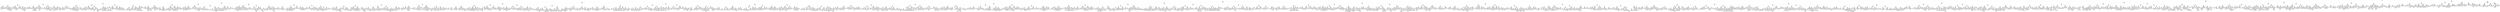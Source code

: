 digraph Tree {
node [shape=box, style="rounded", color="black", fontname=helvetica] ;
edge [fontname=helvetica] ;
0 [label="price <= 2.2\nmse = 777562460.9\nsamples = 12438\nvalue = 25991.4"] ;
1 [label="price <= 0.1\nmse = 183164841.2\nsamples = 12265\nvalue = 23549.2"] ;
0 -> 1 [labeldistance=2.5, labelangle=45, headlabel="True"] ;
2 [label="price <= -0.2\nmse = 41381524.7\nsamples = 9816\nvalue = 18322.0"] ;
1 -> 2 ;
3 [label="price <= -0.3\nmse = 13271247.0\nsamples = 5684\nvalue = 13730.7"] ;
2 -> 3 ;
4 [label="price <= -0.4\nmse = 5833782.7\nsamples = 2324\nvalue = 10097.8"] ;
3 -> 4 ;
5 [label="price <= -0.5\nmse = 2397317.2\nsamples = 774\nvalue = 7182.6"] ;
4 -> 5 ;
6 [label="price <= -0.6\nmse = 1027964.8\nsamples = 246\nvalue = 5225.7"] ;
5 -> 6 ;
7 [label="price <= -0.6\nmse = 488684.7\nsamples = 106\nvalue = 4264.6"] ;
6 -> 7 ;
8 [label="price <= -0.6\nmse = 321451.4\nsamples = 45\nvalue = 3591.9"] ;
7 -> 8 ;
9 [label="price <= -0.6\nmse = 184070.6\nsamples = 11\nvalue = 2818.9"] ;
8 -> 9 ;
10 [label="mse = 0.0\nsamples = 1\nvalue = 1850.0"] ;
9 -> 10 ;
11 [label="price <= -0.6\nmse = 21653.9\nsamples = 10\nvalue = 2989.9"] ;
9 -> 11 ;
12 [label="seller_city_Gardena <= 4.0\nmse = 2352.0\nsamples = 2\nvalue = 2772.0"] ;
11 -> 12 ;
13 [label="mse = 0.0\nsamples = 1\nvalue = 2688.0"] ;
12 -> 13 ;
14 [label="mse = 0.0\nsamples = 1\nvalue = 2800.0"] ;
12 -> 14 ;
15 [label="price <= -0.6\nmse = 8491.5\nsamples = 8\nvalue = 3056.9"] ;
11 -> 15 ;
16 [label="features <= -0.6\nmse = 920.2\nsamples = 5\nvalue = 3009.0"] ;
15 -> 16 ;
17 [label="price <= -0.6\nmse = 0.1\nsamples = 4\nvalue = 2998.9"] ;
16 -> 17 ;
18 [label="mse = 0.0\nsamples = 1\nvalue = 2998.0"] ;
17 -> 18 ;
19 [label="mse = 0.0\nsamples = 3\nvalue = 2999.0"] ;
17 -> 19 ;
20 [label="mse = 0.0\nsamples = 1\nvalue = 3100.0"] ;
16 -> 20 ;
21 [label="year_use <= 5.4\nmse = 555.6\nsamples = 3\nvalue = 3216.7"] ;
15 -> 21 ;
22 [label="mse = 0.0\nsamples = 2\nvalue = 3200.0"] ;
21 -> 22 ;
23 [label="mse = 0.0\nsamples = 1\nvalue = 3250.0"] ;
21 -> 23 ;
24 [label="price <= -0.6\nmse = 25974.5\nsamples = 34\nvalue = 3914.0"] ;
8 -> 24 ;
25 [label="price <= -0.6\nmse = 5203.4\nsamples = 9\nvalue = 3663.8"] ;
24 -> 25 ;
26 [label="seller_city_NHollywood <= 23.4\nmse = 1875.0\nsamples = 4\nvalue = 3575.0"] ;
25 -> 26 ;
27 [label="mse = 0.0\nsamples = 3\nvalue = 3600.0"] ;
26 -> 27 ;
28 [label="mse = 0.0\nsamples = 1\nvalue = 3500.0"] ;
26 -> 28 ;
29 [label="make_Ford <= 1.6\nmse = 960.1\nsamples = 5\nvalue = 3708.1"] ;
25 -> 29 ;
30 [label="features <= -0.6\nmse = 29.4\nsamples = 4\nvalue = 3696.6"] ;
29 -> 30 ;
31 [label="mse = 0.0\nsamples = 1\nvalue = 3688.0"] ;
30 -> 31 ;
32 [label="mse = 0.0\nsamples = 3\nvalue = 3700.0"] ;
30 -> 32 ;
33 [label="mse = 0.0\nsamples = 1\nvalue = 3789.0"] ;
29 -> 33 ;
34 [label="price <= -0.6\nmse = 5064.9\nsamples = 25\nvalue = 3997.4"] ;
24 -> 34 ;
35 [label="price <= -0.6\nmse = 1532.2\nsamples = 19\nvalue = 3964.6"] ;
34 -> 35 ;
36 [label="price <= -0.6\nmse = 572.2\nsamples = 7\nvalue = 3923.3"] ;
35 -> 36 ;
37 [label="mse = 0.0\nsamples = 3\nvalue = 3900.0"] ;
36 -> 37 ;
38 [label="year <= -4.2\nmse = 55.6\nsamples = 4\nvalue = 3946.7"] ;
36 -> 38 ;
39 [label="mse = 0.0\nsamples = 1\nvalue = 3930.0"] ;
38 -> 39 ;
40 [label="mse = 0.0\nsamples = 3\nvalue = 3950.0"] ;
38 -> 40 ;
41 [label="make_Ford <= 1.6\nmse = 16.2\nsamples = 12\nvalue = 3995.6"] ;
35 -> 41 ;
42 [label="price <= -0.6\nmse = 3.8\nsamples = 10\nvalue = 3997.3"] ;
41 -> 42 ;
43 [label="price <= -0.6\nmse = 0.6\nsamples = 5\nvalue = 3995.3"] ;
42 -> 43 ;
44 [label="mse = 0.0\nsamples = 4\nvalue = 3995.0"] ;
43 -> 44 ;
45 [label="mse = 0.0\nsamples = 1\nvalue = 3997.0"] ;
43 -> 45 ;
46 [label="make_Mazda <= 3.8\nmse = 0.3\nsamples = 5\nvalue = 3999.0"] ;
42 -> 46 ;
47 [label="seller_city_NHollywood <= 23.4\nmse = 0.1\nsamples = 4\nvalue = 3998.8"] ;
46 -> 47 ;
48 [label="mse = 0.0\nsamples = 1\nvalue = 3998.0"] ;
47 -> 48 ;
49 [label="mse = 0.0\nsamples = 3\nvalue = 3999.0"] ;
47 -> 49 ;
50 [label="mse = 0.0\nsamples = 1\nvalue = 4000.0"] ;
46 -> 50 ;
51 [label="mse = 0.0\nsamples = 2\nvalue = 3988.0"] ;
41 -> 51 ;
52 [label="Mileage <= 2.9\nmse = 475.2\nsamples = 6\nvalue = 4112.2"] ;
34 -> 52 ;
53 [label="mse = 0.0\nsamples = 1\nvalue = 4150.0"] ;
52 -> 53 ;
54 [label="seller_city_Gardena <= 4.0\nmse = 0.2\nsamples = 5\nvalue = 4099.7"] ;
52 -> 54 ;
55 [label="mse = 0.0\nsamples = 2\nvalue = 4099.0"] ;
54 -> 55 ;
56 [label="mse = 0.0\nsamples = 3\nvalue = 4100.0"] ;
54 -> 56 ;
57 [label="price <= -0.6\nmse = 72866.3\nsamples = 61\nvalue = 4731.4"] ;
7 -> 57 ;
58 [label="price <= -0.6\nmse = 13428.4\nsamples = 24\nvalue = 4431.3"] ;
57 -> 58 ;
59 [label="year <= -2.2\nmse = 2722.2\nsamples = 5\nvalue = 4253.3"] ;
58 -> 59 ;
60 [label="mse = 0.0\nsamples = 3\nvalue = 4300.0"] ;
59 -> 60 ;
61 [label="mse = 0.0\nsamples = 2\nvalue = 4195.0"] ;
59 -> 61 ;
62 [label="price <= -0.6\nmse = 4283.5\nsamples = 19\nvalue = 4484.7"] ;
58 -> 62 ;
63 [label="Mileage <= 2.9\nmse = 301.4\nsamples = 6\nvalue = 4402.9"] ;
62 -> 63 ;
64 [label="mse = 0.0\nsamples = 1\nvalue = 4450.0"] ;
63 -> 64 ;
65 [label="seller_city_Gardena <= 4.0\nmse = 27.0\nsamples = 5\nvalue = 4397.0"] ;
63 -> 65 ;
66 [label="mse = 0.0\nsamples = 2\nvalue = 4388.0"] ;
65 -> 66 ;
67 [label="mse = 0.0\nsamples = 3\nvalue = 4400.0"] ;
65 -> 67 ;
68 [label="price <= -0.6\nmse = 1888.9\nsamples = 13\nvalue = 4519.8"] ;
62 -> 68 ;
69 [label="features <= -2.1\nmse = 33.5\nsamples = 10\nvalue = 4495.7"] ;
68 -> 69 ;
70 [label="mse = 0.0\nsamples = 1\nvalue = 4475.0"] ;
69 -> 70 ;
71 [label="price <= -0.6\nmse = 5.3\nsamples = 9\nvalue = 4497.1"] ;
69 -> 71 ;
72 [label="mse = 0.0\nsamples = 4\nvalue = 4495.0"] ;
71 -> 72 ;
73 [label="make_Ford <= 1.6\nmse = 0.8\nsamples = 5\nvalue = 4499.4"] ;
71 -> 73 ;
74 [label="mse = 0.0\nsamples = 4\nvalue = 4500.0"] ;
73 -> 74 ;
75 [label="mse = 0.0\nsamples = 1\nvalue = 4498.0"] ;
73 -> 75 ;
76 [label="features <= -0.5\nmse = 6.0\nsamples = 3\nvalue = 4597.0"] ;
68 -> 76 ;
77 [label="mse = 0.0\nsamples = 2\nvalue = 4595.0"] ;
76 -> 77 ;
78 [label="mse = 0.0\nsamples = 1\nvalue = 4600.0"] ;
76 -> 78 ;
79 [label="price <= -0.6\nmse = 13316.9\nsamples = 37\nvalue = 4929.7"] ;
57 -> 79 ;
80 [label="price <= -0.6\nmse = 3404.9\nsamples = 10\nvalue = 4756.3"] ;
79 -> 80 ;
81 [label="seller_city_Gardena <= 4.0\nmse = 885.8\nsamples = 8\nvalue = 4723.8"] ;
80 -> 81 ;
82 [label="year <= -1.8\nmse = 90.2\nsamples = 3\nvalue = 4759.5"] ;
81 -> 82 ;
83 [label="mse = 0.0\nsamples = 2\nvalue = 4750.0"] ;
82 -> 83 ;
84 [label="mse = 0.0\nsamples = 1\nvalue = 4769.0"] ;
82 -> 84 ;
85 [label="mse = 0.0\nsamples = 5\nvalue = 4700.0"] ;
81 -> 85 ;
86 [label="Mileage <= 1.6\nmse = 468.8\nsamples = 2\nvalue = 4837.5"] ;
80 -> 86 ;
87 [label="mse = 0.0\nsamples = 1\nvalue = 4800.0"] ;
86 -> 87 ;
88 [label="mse = 0.0\nsamples = 1\nvalue = 4850.0"] ;
86 -> 88 ;
89 [label="price <= -0.6\nmse = 4134.7\nsamples = 27\nvalue = 4983.6"] ;
79 -> 89 ;
90 [label="features <= 0.6\nmse = 554.3\nsamples = 7\nvalue = 4906.2"] ;
89 -> 90 ;
91 [label="year <= -2.8\nmse = 40.0\nsamples = 6\nvalue = 4894.3"] ;
90 -> 91 ;
92 [label="year <= -4.4\nmse = 1.4\nsamples = 3\nvalue = 4887.4"] ;
91 -> 92 ;
93 [label="mse = 0.0\nsamples = 1\nvalue = 4885.0"] ;
92 -> 93 ;
94 [label="mse = 0.0\nsamples = 2\nvalue = 4888.0"] ;
92 -> 94 ;
95 [label="mse = 0.0\nsamples = 3\nvalue = 4900.0"] ;
91 -> 95 ;
96 [label="mse = 0.0\nsamples = 1\nvalue = 4950.0"] ;
90 -> 96 ;
97 [label="price <= -0.6\nmse = 1821.2\nsamples = 20\nvalue = 5018.6"] ;
89 -> 97 ;
98 [label="seller_city_ValleyVillage <= 7.1\nmse = 19.5\nsamples = 17\nvalue = 4995.7"] ;
97 -> 98 ;
99 [label="price <= -0.6\nmse = 5.1\nsamples = 13\nvalue = 4997.7"] ;
98 -> 99 ;
100 [label="price <= -0.6\nmse = 0.1\nsamples = 6\nvalue = 4995.1"] ;
99 -> 100 ;
101 [label="mse = 0.0\nsamples = 5\nvalue = 4995.0"] ;
100 -> 101 ;
102 [label="mse = 0.0\nsamples = 1\nvalue = 4996.0"] ;
100 -> 102 ;
103 [label="features <= -0.7\nmse = 0.4\nsamples = 7\nvalue = 4999.5"] ;
99 -> 103 ;
104 [label="Highway MPG <= -0.2\nmse = 0.2\nsamples = 3\nvalue = 4998.8"] ;
103 -> 104 ;
105 [label="mse = 0.0\nsamples = 1\nvalue = 4998.0"] ;
104 -> 105 ;
106 [label="mse = 0.0\nsamples = 2\nvalue = 4999.0"] ;
104 -> 106 ;
107 [label="mse = 0.0\nsamples = 4\nvalue = 5000.0"] ;
103 -> 107 ;
108 [label="mse = 0.0\nsamples = 4\nvalue = 4988.0"] ;
98 -> 108 ;
109 [label="year <= -1.5\nmse = 3.9\nsamples = 3\nvalue = 5097.3"] ;
97 -> 109 ;
110 [label="mse = 0.0\nsamples = 2\nvalue = 5099.0"] ;
109 -> 110 ;
111 [label="mse = 0.0\nsamples = 1\nvalue = 5095.0"] ;
109 -> 111 ;
112 [label="price <= -0.5\nmse = 153913.7\nsamples = 140\nvalue = 5981.7"] ;
6 -> 112 ;
113 [label="price <= -0.5\nmse = 37702.8\nsamples = 46\nvalue = 5525.9"] ;
112 -> 113 ;
114 [label="price <= -0.6\nmse = 14819.0\nsamples = 27\nvalue = 5402.0"] ;
113 -> 114 ;
115 [label="price <= -0.6\nmse = 1973.0\nsamples = 7\nvalue = 5238.6"] ;
114 -> 115 ;
116 [label="seller_city_Gardena <= 4.0\nmse = 5.1\nsamples = 3\nvalue = 5196.4"] ;
115 -> 116 ;
117 [label="mse = 0.0\nsamples = 2\nvalue = 5195.0"] ;
116 -> 117 ;
118 [label="mse = 0.0\nsamples = 1\nvalue = 5200.0"] ;
116 -> 118 ;
119 [label="price <= -0.6\nmse = 388.8\nsamples = 4\nvalue = 5280.7"] ;
115 -> 119 ;
120 [label="Mileage <= 3.4\nmse = 22.2\nsamples = 2\nvalue = 5258.3"] ;
119 -> 120 ;
121 [label="mse = 0.0\nsamples = 1\nvalue = 5255.0"] ;
120 -> 121 ;
122 [label="mse = 0.0\nsamples = 1\nvalue = 5265.0"] ;
120 -> 122 ;
123 [label="seller_city_Gardena <= 4.0\nmse = 6.2\nsamples = 2\nvalue = 5297.5"] ;
119 -> 123 ;
124 [label="mse = 0.0\nsamples = 1\nvalue = 5295.0"] ;
123 -> 124 ;
125 [label="mse = 0.0\nsamples = 1\nvalue = 5300.0"] ;
123 -> 125 ;
126 [label="price <= -0.6\nmse = 1907.4\nsamples = 20\nvalue = 5480.9"] ;
114 -> 126 ;
127 [label="price <= -0.6\nmse = 60.2\nsamples = 3\nvalue = 5391.2"] ;
126 -> 127 ;
128 [label="Fuel Type_Gasoline <= -1.6\nmse = 14.2\nsamples = 2\nvalue = 5385.3"] ;
127 -> 128 ;
129 [label="mse = 0.0\nsamples = 1\nvalue = 5388.0"] ;
128 -> 129 ;
130 [label="mse = 0.0\nsamples = 1\nvalue = 5380.0"] ;
128 -> 130 ;
131 [label="mse = 0.0\nsamples = 1\nvalue = 5400.0"] ;
127 -> 131 ;
132 [label="Mileage <= 4.1\nmse = 268.5\nsamples = 17\nvalue = 5499.5"] ;
126 -> 132 ;
133 [label="price <= -0.5\nmse = 40.4\nsamples = 16\nvalue = 5495.0"] ;
132 -> 133 ;
134 [label="mse = 0.0\nsamples = 1\nvalue = 5477.0"] ;
133 -> 134 ;
135 [label="price <= -0.5\nmse = 9.0\nsamples = 15\nvalue = 5496.8"] ;
133 -> 135 ;
136 [label="year_use <= 0.8\nmse = 4.2\nsamples = 9\nvalue = 5494.5"] ;
135 -> 136 ;
137 [label="mse = 0.0\nsamples = 1\nvalue = 5488.0"] ;
136 -> 137 ;
138 [label="Fuel Type_Gasoline <= -1.6\nmse = 0.1\nsamples = 8\nvalue = 5495.1"] ;
136 -> 138 ;
139 [label="mse = 0.0\nsamples = 1\nvalue = 5496.0"] ;
138 -> 139 ;
140 [label="mse = 0.0\nsamples = 7\nvalue = 5495.0"] ;
138 -> 140 ;
141 [label="features <= 0.3\nmse = 0.5\nsamples = 6\nvalue = 5499.6"] ;
135 -> 141 ;
142 [label="price <= -0.5\nmse = 0.2\nsamples = 3\nvalue = 5498.7"] ;
141 -> 142 ;
143 [label="mse = 0.0\nsamples = 1\nvalue = 5498.0"] ;
142 -> 143 ;
144 [label="mse = 0.0\nsamples = 2\nvalue = 5499.0"] ;
142 -> 144 ;
145 [label="mse = 0.0\nsamples = 3\nvalue = 5500.0"] ;
141 -> 145 ;
146 [label="mse = 0.0\nsamples = 1\nvalue = 5550.0"] ;
132 -> 146 ;
147 [label="price <= -0.5\nmse = 8132.3\nsamples = 19\nvalue = 5730.9"] ;
113 -> 147 ;
148 [label="price <= -0.5\nmse = 2115.7\nsamples = 8\nvalue = 5633.1"] ;
147 -> 148 ;
149 [label="seller_city_Gardena <= 4.0\nmse = 3.7\nsamples = 5\nvalue = 5598.4"] ;
148 -> 149 ;
150 [label="Mileage <= 2.8\nmse = 0.9\nsamples = 2\nvalue = 5596.3"] ;
149 -> 150 ;
151 [label="mse = 0.0\nsamples = 1\nvalue = 5595.0"] ;
150 -> 151 ;
152 [label="mse = 0.0\nsamples = 1\nvalue = 5597.0"] ;
150 -> 152 ;
153 [label="mse = 0.0\nsamples = 3\nvalue = 5600.0"] ;
149 -> 153 ;
154 [label="price <= -0.5\nmse = 29.7\nsamples = 3\nvalue = 5693.8"] ;
148 -> 154 ;
155 [label="mse = 0.0\nsamples = 1\nvalue = 5685.0"] ;
154 -> 155 ;
156 [label="make_Nissan <= 1.6\nmse = 5.6\nsamples = 2\nvalue = 5696.7"] ;
154 -> 156 ;
157 [label="mse = 0.0\nsamples = 1\nvalue = 5700.0"] ;
156 -> 157 ;
158 [label="mse = 0.0\nsamples = 1\nvalue = 5695.0"] ;
156 -> 158 ;
159 [label="price <= -0.5\nmse = 388.0\nsamples = 11\nvalue = 5802.6"] ;
147 -> 159 ;
160 [label="seller_city_Arleta <= 16.2\nmse = 48.8\nsamples = 9\nvalue = 5795.3"] ;
159 -> 160 ;
161 [label="price <= -0.5\nmse = 15.7\nsamples = 8\nvalue = 5797.0"] ;
160 -> 161 ;
162 [label="seller_city_Hawthorne <= 3.3\nmse = 7.4\nsamples = 4\nvalue = 5792.8"] ;
161 -> 162 ;
163 [label="features <= -0.4\nmse = 0.2\nsamples = 2\nvalue = 5789.5"] ;
162 -> 163 ;
164 [label="mse = 0.0\nsamples = 1\nvalue = 5789.0"] ;
163 -> 164 ;
165 [label="mse = 0.0\nsamples = 1\nvalue = 5790.0"] ;
163 -> 165 ;
166 [label="mse = 0.0\nsamples = 2\nvalue = 5795.0"] ;
162 -> 166 ;
167 [label="mse = 0.0\nsamples = 4\nvalue = 5800.0"] ;
161 -> 167 ;
168 [label="mse = 0.0\nsamples = 1\nvalue = 5775.0"] ;
160 -> 168 ;
169 [label="mse = 0.0\nsamples = 2\nvalue = 5850.0"] ;
159 -> 169 ;
170 [label="price <= -0.5\nmse = 60354.6\nsamples = 94\nvalue = 6203.2"] ;
112 -> 170 ;
171 [label="price <= -0.5\nmse = 4318.8\nsamples = 54\nvalue = 6000.8"] ;
170 -> 171 ;
172 [label="price <= -0.5\nmse = 1067.4\nsamples = 48\nvalue = 5980.0"] ;
171 -> 172 ;
173 [label="price <= -0.5\nmse = 24.1\nsamples = 6\nvalue = 5894.1"] ;
172 -> 173 ;
174 [label="features <= -0.9\nmse = 2.2\nsamples = 2\nvalue = 5886.5"] ;
173 -> 174 ;
175 [label="mse = 0.0\nsamples = 1\nvalue = 5888.0"] ;
174 -> 175 ;
176 [label="mse = 0.0\nsamples = 1\nvalue = 5885.0"] ;
174 -> 176 ;
177 [label="price <= -0.5\nmse = 5.6\nsamples = 4\nvalue = 5896.7"] ;
173 -> 177 ;
178 [label="mse = 0.0\nsamples = 2\nvalue = 5895.0"] ;
177 -> 178 ;
179 [label="mse = 0.0\nsamples = 2\nvalue = 5900.0"] ;
177 -> 179 ;
180 [label="price <= -0.5\nmse = 144.8\nsamples = 42\nvalue = 5990.9"] ;
172 -> 180 ;
181 [label="price <= -0.5\nmse = 139.4\nsamples = 7\nvalue = 5964.6"] ;
180 -> 181 ;
182 [label="seller_city_LaPuente <= 8.5\nmse = 6.8\nsamples = 3\nvalue = 5951.5"] ;
181 -> 182 ;
183 [label="mse = 0.0\nsamples = 2\nvalue = 5950.0"] ;
182 -> 183 ;
184 [label="mse = 0.0\nsamples = 1\nvalue = 5956.0"] ;
182 -> 184 ;
185 [label="mse = 0.0\nsamples = 4\nvalue = 5975.0"] ;
181 -> 185 ;
186 [label="price <= -0.5\nmse = 10.9\nsamples = 35\nvalue = 5995.3"] ;
180 -> 186 ;
187 [label="price <= -0.5\nmse = 1.5\nsamples = 7\nvalue = 5989.9"] ;
186 -> 187 ;
188 [label="mse = 0.0\nsamples = 3\nvalue = 5988.0"] ;
187 -> 188 ;
189 [label="year_use <= 2.5\nmse = 0.2\nsamples = 4\nvalue = 5990.6"] ;
187 -> 189 ;
190 [label="mse = 0.0\nsamples = 2\nvalue = 5991.0"] ;
189 -> 190 ;
191 [label="mse = 0.0\nsamples = 2\nvalue = 5990.0"] ;
189 -> 191 ;
192 [label="price <= -0.5\nmse = 4.0\nsamples = 28\nvalue = 5996.7"] ;
186 -> 192 ;
193 [label="mse = 0.0\nsamples = 17\nvalue = 5995.0"] ;
192 -> 193 ;
194 [label="price <= -0.5\nmse = 0.6\nsamples = 11\nvalue = 5998.9"] ;
192 -> 194 ;
195 [label="mse = 0.0\nsamples = 4\nvalue = 5998.0"] ;
194 -> 195 ;
196 [label="price <= -0.5\nmse = 0.2\nsamples = 7\nvalue = 5999.4"] ;
194 -> 196 ;
197 [label="mse = 0.0\nsamples = 4\nvalue = 5999.0"] ;
196 -> 197 ;
198 [label="mse = 0.0\nsamples = 3\nvalue = 6000.0"] ;
196 -> 198 ;
199 [label="features <= -0.3\nmse = 2423.8\nsamples = 6\nvalue = 6148.8"] ;
171 -> 199 ;
200 [label="year_use <= 0.3\nmse = 6.0\nsamples = 3\nvalue = 6198.0"] ;
199 -> 200 ;
201 [label="mse = 0.0\nsamples = 1\nvalue = 6195.0"] ;
200 -> 201 ;
202 [label="mse = 0.0\nsamples = 2\nvalue = 6200.0"] ;
200 -> 202 ;
203 [label="year_use <= 1.1\nmse = 0.2\nsamples = 3\nvalue = 6099.6"] ;
199 -> 203 ;
204 [label="mse = 0.0\nsamples = 1\nvalue = 6099.0"] ;
203 -> 204 ;
205 [label="mse = 0.0\nsamples = 2\nvalue = 6100.0"] ;
203 -> 205 ;
206 [label="price <= -0.5\nmse = 8109.2\nsamples = 40\nvalue = 6472.0"] ;
170 -> 206 ;
207 [label="price <= -0.5\nmse = 3752.4\nsamples = 10\nvalue = 6330.4"] ;
206 -> 207 ;
208 [label="price <= -0.5\nmse = 540.5\nsamples = 5\nvalue = 6279.6"] ;
207 -> 208 ;
209 [label="mse = 0.0\nsamples = 1\nvalue = 6250.0"] ;
208 -> 209 ;
210 [label="seller_city_Torrance <= 2.1\nmse = 22.2\nsamples = 4\nvalue = 6297.4"] ;
208 -> 210 ;
211 [label="seller_city_BuenaPark <= 2.6\nmse = 0.2\nsamples = 3\nvalue = 6299.8"] ;
210 -> 211 ;
212 [label="mse = 0.0\nsamples = 2\nvalue = 6300.0"] ;
211 -> 212 ;
213 [label="mse = 0.0\nsamples = 1\nvalue = 6299.0"] ;
211 -> 213 ;
214 [label="mse = 0.0\nsamples = 1\nvalue = 6288.0"] ;
210 -> 214 ;
215 [label="make_Kia <= 2.7\nmse = 5.1\nsamples = 5\nvalue = 6398.2"] ;
207 -> 215 ;
216 [label="seller_city_BuenaPark <= 2.6\nmse = 0.2\nsamples = 4\nvalue = 6399.8"] ;
215 -> 216 ;
217 [label="mse = 0.0\nsamples = 3\nvalue = 6400.0"] ;
216 -> 217 ;
218 [label="mse = 0.0\nsamples = 1\nvalue = 6399.0"] ;
216 -> 218 ;
219 [label="mse = 0.0\nsamples = 1\nvalue = 6395.0"] ;
215 -> 219 ;
220 [label="price <= -0.5\nmse = 1655.0\nsamples = 30\nvalue = 6514.2"] ;
206 -> 220 ;
221 [label="seller_city_LaPuente <= 8.5\nmse = 122.5\nsamples = 24\nvalue = 6493.1"] ;
220 -> 221 ;
222 [label="price <= -0.5\nmse = 8.7\nsamples = 23\nvalue = 6495.7"] ;
221 -> 222 ;
223 [label="price <= -0.5\nmse = 4.5\nsamples = 16\nvalue = 6494.2"] ;
222 -> 223 ;
224 [label="year_use <= 2.2\nmse = 3.2\nsamples = 3\nvalue = 6489.8"] ;
223 -> 224 ;
225 [label="seller_city_Pacoima <= 3.5\nmse = 0.2\nsamples = 2\nvalue = 6491.5"] ;
224 -> 225 ;
226 [label="mse = 0.0\nsamples = 1\nvalue = 6492.0"] ;
225 -> 226 ;
227 [label="mse = 0.0\nsamples = 1\nvalue = 6491.0"] ;
225 -> 227 ;
228 [label="mse = 0.0\nsamples = 1\nvalue = 6488.0"] ;
224 -> 228 ;
229 [label="price <= -0.5\nmse = 0.0\nsamples = 13\nvalue = 6495.0"] ;
223 -> 229 ;
230 [label="mse = 0.0\nsamples = 12\nvalue = 6495.0"] ;
229 -> 230 ;
231 [label="mse = 0.0\nsamples = 1\nvalue = 6496.0"] ;
229 -> 231 ;
232 [label="seller_city_LosAngeles <= 0.8\nmse = 0.2\nsamples = 7\nvalue = 6499.3"] ;
222 -> 232 ;
233 [label="mse = 0.0\nsamples = 3\nvalue = 6500.0"] ;
232 -> 233 ;
234 [label="mse = 0.0\nsamples = 4\nvalue = 6499.0"] ;
232 -> 234 ;
235 [label="mse = 0.0\nsamples = 1\nvalue = 6449.0"] ;
221 -> 235 ;
236 [label="price <= -0.5\nmse = 427.3\nsamples = 6\nvalue = 6583.4"] ;
220 -> 236 ;
237 [label="mse = 0.0\nsamples = 1\nvalue = 6550.0"] ;
236 -> 237 ;
238 [label="make_Mercedes-Benz <= 1.8\nmse = 13.6\nsamples = 5\nvalue = 6595.9"] ;
236 -> 238 ;
239 [label="price <= -0.5\nmse = 5.4\nsamples = 4\nvalue = 6597.0"] ;
238 -> 239 ;
240 [label="mse = 0.0\nsamples = 2\nvalue = 6595.0"] ;
239 -> 240 ;
241 [label="make_Ford <= 1.6\nmse = 0.2\nsamples = 2\nvalue = 6599.7"] ;
239 -> 241 ;
242 [label="mse = 0.0\nsamples = 1\nvalue = 6600.0"] ;
241 -> 242 ;
243 [label="mse = 0.0\nsamples = 1\nvalue = 6599.0"] ;
241 -> 243 ;
244 [label="mse = 0.0\nsamples = 1\nvalue = 6588.0"] ;
238 -> 244 ;
245 [label="price <= -0.5\nmse = 564852.2\nsamples = 528\nvalue = 8046.5"] ;
5 -> 245 ;
246 [label="price <= -0.5\nmse = 221606.1\nsamples = 299\nvalue = 7526.0"] ;
245 -> 246 ;
247 [label="price <= -0.5\nmse = 24855.7\nsamples = 119\nvalue = 6961.8"] ;
246 -> 247 ;
248 [label="price <= -0.5\nmse = 5843.3\nsamples = 37\nvalue = 6790.7"] ;
247 -> 248 ;
249 [label="price <= -0.5\nmse = 589.9\nsamples = 10\nvalue = 6694.3"] ;
248 -> 249 ;
250 [label="price <= -0.5\nmse = 251.6\nsamples = 8\nvalue = 6687.8"] ;
249 -> 250 ;
251 [label="mse = 0.0\nsamples = 1\nvalue = 6648.0"] ;
250 -> 251 ;
252 [label="price <= -0.5\nmse = 46.2\nsamples = 7\nvalue = 6693.1"] ;
250 -> 252 ;
253 [label="Highway MPG <= -0.0\nmse = 0.2\nsamples = 2\nvalue = 6682.2"] ;
252 -> 253 ;
254 [label="mse = 0.0\nsamples = 1\nvalue = 6683.0"] ;
253 -> 254 ;
255 [label="mse = 0.0\nsamples = 1\nvalue = 6682.0"] ;
253 -> 255 ;
256 [label="price <= -0.5\nmse = 4.9\nsamples = 5\nvalue = 6697.0"] ;
252 -> 256 ;
257 [label="mse = 0.0\nsamples = 3\nvalue = 6695.0"] ;
256 -> 257 ;
258 [label="features <= -0.3\nmse = 0.2\nsamples = 2\nvalue = 6699.4"] ;
256 -> 258 ;
259 [label="mse = 0.0\nsamples = 1\nvalue = 6700.0"] ;
258 -> 259 ;
260 [label="mse = 0.0\nsamples = 1\nvalue = 6699.0"] ;
258 -> 260 ;
261 [label="mse = 0.0\nsamples = 2\nvalue = 6750.0"] ;
249 -> 261 ;
262 [label="price <= -0.5\nmse = 2111.4\nsamples = 27\nvalue = 6834.4"] ;
248 -> 262 ;
263 [label="price <= -0.5\nmse = 9.1\nsamples = 15\nvalue = 6797.4"] ;
262 -> 263 ;
264 [label="seller_city_Torrance <= 2.1\nmse = 4.0\nsamples = 7\nvalue = 6794.4"] ;
263 -> 264 ;
265 [label="mse = 0.0\nsamples = 6\nvalue = 6795.0"] ;
264 -> 265 ;
266 [label="mse = 0.0\nsamples = 1\nvalue = 6788.0"] ;
264 -> 266 ;
267 [label="seller_city_ElMonte <= 3.7\nmse = 0.2\nsamples = 8\nvalue = 6799.8"] ;
263 -> 267 ;
268 [label="mse = 0.0\nsamples = 7\nvalue = 6800.0"] ;
267 -> 268 ;
269 [label="mse = 0.0\nsamples = 1\nvalue = 6799.0"] ;
267 -> 269 ;
270 [label="price <= -0.5\nmse = 240.6\nsamples = 12\nvalue = 6888.7"] ;
262 -> 270 ;
271 [label="year <= -2.5\nmse = 128.0\nsamples = 2\nvalue = 6858.0"] ;
270 -> 271 ;
272 [label="mse = 0.0\nsamples = 1\nvalue = 6850.0"] ;
271 -> 272 ;
273 [label="mse = 0.0\nsamples = 1\nvalue = 6874.0"] ;
271 -> 273 ;
274 [label="price <= -0.5\nmse = 19.3\nsamples = 10\nvalue = 6895.3"] ;
270 -> 274 ;
275 [label="mse = 0.0\nsamples = 2\nvalue = 6888.0"] ;
274 -> 275 ;
276 [label="price <= -0.5\nmse = 6.2\nsamples = 8\nvalue = 6897.3"] ;
274 -> 276 ;
277 [label="mse = 0.0\nsamples = 4\nvalue = 6895.0"] ;
276 -> 277 ;
278 [label="mse = 0.0\nsamples = 4\nvalue = 6900.0"] ;
276 -> 278 ;
279 [label="price <= -0.5\nmse = 13604.3\nsamples = 82\nvalue = 7042.1"] ;
247 -> 279 ;
280 [label="price <= -0.5\nmse = 521.6\nsamples = 67\nvalue = 6994.8"] ;
279 -> 280 ;
281 [label="price <= -0.5\nmse = 140.2\nsamples = 65\nvalue = 6991.5"] ;
280 -> 281 ;
282 [label="Mileage <= 2.7\nmse = 6.8\nsamples = 5\nvalue = 6951.5"] ;
281 -> 282 ;
283 [label="mse = 0.0\nsamples = 4\nvalue = 6950.0"] ;
282 -> 283 ;
284 [label="mse = 0.0\nsamples = 1\nvalue = 6956.0"] ;
282 -> 284 ;
285 [label="price <= -0.5\nmse = 11.2\nsamples = 60\nvalue = 6994.7"] ;
281 -> 285 ;
286 [label="price <= -0.5\nmse = 1.6\nsamples = 9\nvalue = 6989.0"] ;
285 -> 286 ;
287 [label="mse = 0.0\nsamples = 6\nvalue = 6988.0"] ;
286 -> 287 ;
288 [label="features <= -0.5\nmse = 0.2\nsamples = 3\nvalue = 6990.5"] ;
286 -> 288 ;
289 [label="mse = 0.0\nsamples = 1\nvalue = 6990.0"] ;
288 -> 289 ;
290 [label="mse = 0.0\nsamples = 2\nvalue = 6991.0"] ;
288 -> 290 ;
291 [label="price <= -0.5\nmse = 3.2\nsamples = 51\nvalue = 6996.2"] ;
285 -> 291 ;
292 [label="price <= -0.5\nmse = 0.1\nsamples = 36\nvalue = 6995.1"] ;
291 -> 292 ;
293 [label="mse = 0.0\nsamples = 33\nvalue = 6995.0"] ;
292 -> 293 ;
294 [label="mse = 0.0\nsamples = 3\nvalue = 6996.0"] ;
292 -> 294 ;
295 [label="price <= -0.5\nmse = 1.1\nsamples = 15\nvalue = 6998.8"] ;
291 -> 295 ;
296 [label="price <= -0.5\nmse = 0.2\nsamples = 7\nvalue = 6997.7"] ;
295 -> 296 ;
297 [label="mse = 0.0\nsamples = 2\nvalue = 6997.0"] ;
296 -> 297 ;
298 [label="mse = 0.0\nsamples = 5\nvalue = 6998.0"] ;
296 -> 298 ;
299 [label="price <= -0.5\nmse = 0.2\nsamples = 8\nvalue = 6999.6"] ;
295 -> 299 ;
300 [label="mse = 0.0\nsamples = 3\nvalue = 6999.0"] ;
299 -> 300 ;
301 [label="mse = 0.0\nsamples = 5\nvalue = 7000.0"] ;
299 -> 301 ;
302 [label="price <= -0.5\nmse = 80.2\nsamples = 2\nvalue = 7111.7"] ;
280 -> 302 ;
303 [label="mse = 0.0\nsamples = 1\nvalue = 7099.0"] ;
302 -> 303 ;
304 [label="mse = 0.0\nsamples = 1\nvalue = 7118.0"] ;
302 -> 304 ;
305 [label="price <= -0.5\nmse = 5644.1\nsamples = 15\nvalue = 7302.1"] ;
279 -> 305 ;
306 [label="price <= -0.5\nmse = 2283.4\nsamples = 9\nvalue = 7255.3"] ;
305 -> 306 ;
307 [label="price <= -0.5\nmse = 6.0\nsamples = 4\nvalue = 7197.0"] ;
306 -> 307 ;
308 [label="mse = 0.0\nsamples = 2\nvalue = 7195.0"] ;
307 -> 308 ;
309 [label="mse = 0.0\nsamples = 2\nvalue = 7200.0"] ;
307 -> 309 ;
310 [label="year_use <= 1.8\nmse = 253.9\nsamples = 5\nvalue = 7291.8"] ;
306 -> 310 ;
311 [label="seller_city_Hawthorne <= 3.3\nmse = 5.6\nsamples = 4\nvalue = 7297.7"] ;
310 -> 311 ;
312 [label="year <= -0.8\nmse = 0.2\nsamples = 2\nvalue = 7299.8"] ;
311 -> 312 ;
313 [label="mse = 0.0\nsamples = 1\nvalue = 7300.0"] ;
312 -> 313 ;
314 [label="mse = 0.0\nsamples = 1\nvalue = 7299.0"] ;
312 -> 314 ;
315 [label="mse = 0.0\nsamples = 2\nvalue = 7295.0"] ;
311 -> 315 ;
316 [label="mse = 0.0\nsamples = 1\nvalue = 7250.0"] ;
310 -> 316 ;
317 [label="make_Scion <= 9.4\nmse = 267.4\nsamples = 6\nvalue = 7389.0"] ;
305 -> 317 ;
318 [label="price <= -0.5\nmse = 16.2\nsamples = 5\nvalue = 7395.5"] ;
317 -> 318 ;
319 [label="mse = 0.0\nsamples = 1\nvalue = 7388.0"] ;
318 -> 319 ;
320 [label="seller_city_Gardena <= 4.0\nmse = 6.0\nsamples = 4\nvalue = 7397.0"] ;
318 -> 320 ;
321 [label="mse = 0.0\nsamples = 3\nvalue = 7395.0"] ;
320 -> 321 ;
322 [label="mse = 0.0\nsamples = 1\nvalue = 7400.0"] ;
320 -> 322 ;
323 [label="mse = 0.0\nsamples = 1\nvalue = 7350.0"] ;
317 -> 323 ;
324 [label="price <= -0.5\nmse = 34708.8\nsamples = 180\nvalue = 7863.8"] ;
246 -> 324 ;
325 [label="price <= -0.5\nmse = 4342.6\nsamples = 44\nvalue = 7542.8"] ;
324 -> 325 ;
326 [label="price <= -0.5\nmse = 202.2\nsamples = 31\nvalue = 7498.7"] ;
325 -> 326 ;
327 [label="price <= -0.5\nmse = 20.1\nsamples = 29\nvalue = 7495.1"] ;
326 -> 327 ;
328 [label="Highway MPG <= -0.0\nmse = 2.2\nsamples = 2\nvalue = 7478.5"] ;
327 -> 328 ;
329 [label="mse = 0.0\nsamples = 1\nvalue = 7477.0"] ;
328 -> 329 ;
330 [label="mse = 0.0\nsamples = 1\nvalue = 7480.0"] ;
328 -> 330 ;
331 [label="price <= -0.5\nmse = 6.8\nsamples = 27\nvalue = 7496.0"] ;
327 -> 331 ;
332 [label="features <= 0.1\nmse = 1.7\nsamples = 16\nvalue = 7494.4"] ;
331 -> 332 ;
333 [label="make_Volkswagen <= 2.5\nmse = 0.1\nsamples = 13\nvalue = 7494.9"] ;
332 -> 333 ;
334 [label="mse = 0.0\nsamples = 12\nvalue = 7495.0"] ;
333 -> 334 ;
335 [label="mse = 0.0\nsamples = 1\nvalue = 7494.0"] ;
333 -> 335 ;
336 [label="features <= 0.8\nmse = 1.0\nsamples = 3\nvalue = 7491.8"] ;
332 -> 336 ;
337 [label="mse = 0.0\nsamples = 2\nvalue = 7491.0"] ;
336 -> 337 ;
338 [label="mse = 0.0\nsamples = 1\nvalue = 7493.0"] ;
336 -> 338 ;
339 [label="price <= -0.5\nmse = 0.5\nsamples = 11\nvalue = 7499.4"] ;
331 -> 339 ;
340 [label="features <= -0.7\nmse = 0.2\nsamples = 5\nvalue = 7498.7"] ;
339 -> 340 ;
341 [label="mse = 0.0\nsamples = 2\nvalue = 7498.0"] ;
340 -> 341 ;
342 [label="mse = 0.0\nsamples = 3\nvalue = 7499.0"] ;
340 -> 342 ;
343 [label="mse = 0.0\nsamples = 6\nvalue = 7500.0"] ;
339 -> 343 ;
344 [label="mse = 0.0\nsamples = 2\nvalue = 7550.0"] ;
326 -> 344 ;
345 [label="price <= -0.5\nmse = 1817.7\nsamples = 13\nvalue = 7623.8"] ;
325 -> 345 ;
346 [label="price <= -0.5\nmse = 4.8\nsamples = 8\nvalue = 7595.6"] ;
345 -> 346 ;
347 [label="Fuel Type_Gasoline <= -1.6\nmse = 1.8\nsamples = 6\nvalue = 7594.6"] ;
346 -> 347 ;
348 [label="mse = 0.0\nsamples = 1\nvalue = 7590.0"] ;
347 -> 348 ;
349 [label="mse = 0.0\nsamples = 5\nvalue = 7595.0"] ;
347 -> 349 ;
350 [label="mse = 0.0\nsamples = 2\nvalue = 7599.0"] ;
346 -> 350 ;
351 [label="seller_city_Whittier <= 3.0\nmse = 391.9\nsamples = 5\nvalue = 7683.8"] ;
345 -> 351 ;
352 [label="Highway MPG <= -0.1\nmse = 16.3\nsamples = 4\nvalue = 7695.0"] ;
351 -> 352 ;
353 [label="mse = 0.0\nsamples = 1\nvalue = 7702.0"] ;
352 -> 353 ;
354 [label="Highway MPG <= 0.1\nmse = 7.8\nsamples = 3\nvalue = 7693.6"] ;
352 -> 354 ;
355 [label="mse = 0.0\nsamples = 2\nvalue = 7695.0"] ;
354 -> 355 ;
356 [label="mse = 0.0\nsamples = 1\nvalue = 7688.0"] ;
354 -> 356 ;
357 [label="mse = 0.0\nsamples = 1\nvalue = 7650.0"] ;
351 -> 357 ;
358 [label="price <= -0.5\nmse = 5452.8\nsamples = 136\nvalue = 7955.7"] ;
324 -> 358 ;
359 [label="price <= -0.5\nmse = 2751.8\nsamples = 35\nvalue = 7845.8"] ;
358 -> 359 ;
360 [label="price <= -0.5\nmse = 150.3\nsamples = 15\nvalue = 7790.7"] ;
359 -> 360 ;
361 [label="make_Honda <= 1.5\nmse = 103.0\nsamples = 3\nvalue = 7767.4"] ;
360 -> 361 ;
362 [label="year_use <= 2.2\nmse = 0.9\nsamples = 2\nvalue = 7775.7"] ;
361 -> 362 ;
363 [label="mse = 0.0\nsamples = 1\nvalue = 7777.0"] ;
362 -> 363 ;
364 [label="mse = 0.0\nsamples = 1\nvalue = 7775.0"] ;
362 -> 364 ;
365 [label="mse = 0.0\nsamples = 1\nvalue = 7755.0"] ;
361 -> 365 ;
366 [label="price <= -0.5\nmse = 29.8\nsamples = 12\nvalue = 7795.3"] ;
360 -> 366 ;
367 [label="year_use <= 1.1\nmse = 3.1\nsamples = 3\nvalue = 7787.0"] ;
366 -> 367 ;
368 [label="price <= -0.5\nmse = 0.2\nsamples = 2\nvalue = 7788.5"] ;
367 -> 368 ;
369 [label="mse = 0.0\nsamples = 1\nvalue = 7788.0"] ;
368 -> 369 ;
370 [label="mse = 0.0\nsamples = 1\nvalue = 7789.0"] ;
368 -> 370 ;
371 [label="mse = 0.0\nsamples = 1\nvalue = 7785.0"] ;
367 -> 371 ;
372 [label="price <= -0.5\nmse = 2.8\nsamples = 9\nvalue = 7798.6"] ;
366 -> 372 ;
373 [label="mse = 0.0\nsamples = 2\nvalue = 7795.0"] ;
372 -> 373 ;
374 [label="price <= -0.5\nmse = 0.3\nsamples = 7\nvalue = 7799.3"] ;
372 -> 374 ;
375 [label="features <= -0.3\nmse = 0.1\nsamples = 4\nvalue = 7798.9"] ;
374 -> 375 ;
376 [label="mse = 0.0\nsamples = 3\nvalue = 7799.0"] ;
375 -> 376 ;
377 [label="mse = 0.0\nsamples = 1\nvalue = 7798.0"] ;
375 -> 377 ;
378 [label="mse = 0.0\nsamples = 3\nvalue = 7800.0"] ;
374 -> 378 ;
379 [label="make_Mazda <= 3.8\nmse = 134.8\nsamples = 20\nvalue = 7893.1"] ;
359 -> 379 ;
380 [label="price <= -0.5\nmse = 23.3\nsamples = 19\nvalue = 7895.8"] ;
379 -> 380 ;
381 [label="seller_city_SouthElMonte <= 16.2\nmse = 1.1\nsamples = 5\nvalue = 7887.6"] ;
380 -> 381 ;
382 [label="mse = 0.0\nsamples = 4\nvalue = 7888.0"] ;
381 -> 382 ;
383 [label="mse = 0.0\nsamples = 1\nvalue = 7885.0"] ;
381 -> 383 ;
384 [label="price <= -0.5\nmse = 6.4\nsamples = 14\nvalue = 7898.0"] ;
380 -> 384 ;
385 [label="mse = 0.0\nsamples = 6\nvalue = 7895.0"] ;
384 -> 385 ;
386 [label="Highway MPG <= 0.4\nmse = 1.5\nsamples = 8\nvalue = 7899.8"] ;
384 -> 386 ;
387 [label="price <= -0.5\nmse = 0.4\nsamples = 7\nvalue = 7899.5"] ;
386 -> 387 ;
388 [label="mse = 0.0\nsamples = 3\nvalue = 7899.0"] ;
387 -> 388 ;
389 [label="Mileage <= 2.4\nmse = 0.1\nsamples = 4\nvalue = 7900.1"] ;
387 -> 389 ;
390 [label="mse = 0.0\nsamples = 3\nvalue = 7900.0"] ;
389 -> 390 ;
391 [label="mse = 0.0\nsamples = 1\nvalue = 7901.0"] ;
389 -> 391 ;
392 [label="mse = 0.0\nsamples = 1\nvalue = 7904.0"] ;
386 -> 392 ;
393 [label="mse = 0.0\nsamples = 1\nvalue = 7850.0"] ;
379 -> 393 ;
394 [label="price <= -0.5\nmse = 603.6\nsamples = 101\nvalue = 7994.7"] ;
358 -> 394 ;
395 [label="price <= -0.5\nmse = 183.8\nsamples = 95\nvalue = 7990.6"] ;
394 -> 395 ;
396 [label="price <= -0.5\nmse = 123.0\nsamples = 8\nvalue = 7956.0"] ;
395 -> 396 ;
397 [label="price <= -0.5\nmse = 15.2\nsamples = 5\nvalue = 7947.3"] ;
396 -> 397 ;
398 [label="seller_city_Duarte <= 3.7\nmse = 3.0\nsamples = 2\nvalue = 7942.0"] ;
397 -> 398 ;
399 [label="mse = 0.0\nsamples = 1\nvalue = 7945.0"] ;
398 -> 399 ;
400 [label="mse = 0.0\nsamples = 1\nvalue = 7941.0"] ;
398 -> 400 ;
401 [label="mse = 0.0\nsamples = 3\nvalue = 7950.0"] ;
397 -> 401 ;
402 [label="make_Volkswagen <= 2.5\nmse = 3.0\nsamples = 3\nvalue = 7969.0"] ;
396 -> 402 ;
403 [label="seller_city_MissionHills <= 7.1\nmse = 1.0\nsamples = 2\nvalue = 7970.2"] ;
402 -> 403 ;
404 [label="mse = 0.0\nsamples = 1\nvalue = 7971.0"] ;
403 -> 404 ;
405 [label="mse = 0.0\nsamples = 1\nvalue = 7969.0"] ;
403 -> 405 ;
406 [label="mse = 0.0\nsamples = 1\nvalue = 7967.0"] ;
402 -> 406 ;
407 [label="price <= -0.5\nmse = 18.5\nsamples = 87\nvalue = 7995.0"] ;
395 -> 407 ;
408 [label="price <= -0.5\nmse = 8.8\nsamples = 18\nvalue = 7987.8"] ;
407 -> 408 ;
409 [label="year <= -3.2\nmse = 2.9\nsamples = 4\nvalue = 7983.9"] ;
408 -> 409 ;
410 [label="price <= -0.5\nmse = 0.2\nsamples = 2\nvalue = 7981.3"] ;
409 -> 410 ;
411 [label="mse = 0.0\nsamples = 1\nvalue = 7981.0"] ;
410 -> 411 ;
412 [label="mse = 0.0\nsamples = 1\nvalue = 7982.0"] ;
410 -> 412 ;
413 [label="mse = 0.0\nsamples = 2\nvalue = 7985.0"] ;
409 -> 413 ;
414 [label="price <= -0.5\nmse = 1.4\nsamples = 14\nvalue = 7989.6"] ;
408 -> 414 ;
415 [label="price <= -0.5\nmse = 0.1\nsamples = 4\nvalue = 7988.1"] ;
414 -> 415 ;
416 [label="mse = 0.0\nsamples = 3\nvalue = 7988.0"] ;
415 -> 416 ;
417 [label="mse = 0.0\nsamples = 1\nvalue = 7989.0"] ;
415 -> 417 ;
418 [label="price <= -0.5\nmse = 0.2\nsamples = 10\nvalue = 7990.4"] ;
414 -> 418 ;
419 [label="mse = 0.0\nsamples = 5\nvalue = 7990.0"] ;
418 -> 419 ;
420 [label="mse = 0.0\nsamples = 5\nvalue = 7991.0"] ;
418 -> 420 ;
421 [label="price <= -0.5\nmse = 4.1\nsamples = 69\nvalue = 7996.9"] ;
407 -> 421 ;
422 [label="seller_city_Downey <= 2.8\nmse = 0.3\nsamples = 37\nvalue = 7995.1"] ;
421 -> 422 ;
423 [label="price <= -0.5\nmse = 0.0\nsamples = 34\nvalue = 7995.0"] ;
422 -> 423 ;
424 [label="mse = 0.0\nsamples = 1\nvalue = 7994.0"] ;
423 -> 424 ;
425 [label="mse = 0.0\nsamples = 33\nvalue = 7995.0"] ;
423 -> 425 ;
426 [label="mse = 0.0\nsamples = 3\nvalue = 7997.0"] ;
422 -> 426 ;
427 [label="price <= -0.5\nmse = 0.3\nsamples = 32\nvalue = 7999.0"] ;
421 -> 427 ;
428 [label="price <= -0.5\nmse = 0.1\nsamples = 26\nvalue = 7998.8"] ;
427 -> 428 ;
429 [label="mse = 0.0\nsamples = 8\nvalue = 7998.0"] ;
428 -> 429 ;
430 [label="mse = 0.0\nsamples = 18\nvalue = 7999.0"] ;
428 -> 430 ;
431 [label="mse = 0.0\nsamples = 6\nvalue = 8000.0"] ;
427 -> 431 ;
432 [label="seller_city_Hawthorne <= 3.3\nmse = 4.5\nsamples = 6\nvalue = 8098.3"] ;
394 -> 432 ;
433 [label="Highway MPG <= 0.1\nmse = 0.2\nsamples = 4\nvalue = 8099.6"] ;
432 -> 433 ;
434 [label="mse = 0.0\nsamples = 2\nvalue = 8099.0"] ;
433 -> 434 ;
435 [label="mse = 0.0\nsamples = 2\nvalue = 8100.0"] ;
433 -> 435 ;
436 [label="mse = 0.0\nsamples = 2\nvalue = 8095.0"] ;
432 -> 436 ;
437 [label="price <= -0.5\nmse = 76437.8\nsamples = 229\nvalue = 8818.3"] ;
245 -> 437 ;
438 [label="price <= -0.5\nmse = 21439.7\nsamples = 75\nvalue = 8486.7"] ;
437 -> 438 ;
439 [label="price <= -0.5\nmse = 6753.1\nsamples = 21\nvalue = 8298.7"] ;
438 -> 439 ;
440 [label="price <= -0.5\nmse = 612.2\nsamples = 9\nvalue = 8211.7"] ;
439 -> 440 ;
441 [label="price <= -0.5\nmse = 5.8\nsamples = 6\nvalue = 8196.8"] ;
440 -> 441 ;
442 [label="mse = 0.0\nsamples = 3\nvalue = 8195.0"] ;
441 -> 442 ;
443 [label="mse = 0.0\nsamples = 3\nvalue = 8200.0"] ;
441 -> 443 ;
444 [label="make_Toyota <= 1.3\nmse = 6.2\nsamples = 3\nvalue = 8252.5"] ;
440 -> 444 ;
445 [label="mse = 0.0\nsamples = 2\nvalue = 8255.0"] ;
444 -> 445 ;
446 [label="mse = 0.0\nsamples = 1\nvalue = 8250.0"] ;
444 -> 446 ;
447 [label="price <= -0.5\nmse = 1426.7\nsamples = 12\nvalue = 8363.9"] ;
439 -> 447 ;
448 [label="year <= -1.0\nmse = 3.0\nsamples = 3\nvalue = 8298.0"] ;
447 -> 448 ;
449 [label="mse = 0.0\nsamples = 1\nvalue = 8295.0"] ;
448 -> 449 ;
450 [label="mse = 0.0\nsamples = 2\nvalue = 8299.0"] ;
448 -> 450 ;
451 [label="price <= -0.5\nmse = 425.5\nsamples = 9\nvalue = 8380.4"] ;
447 -> 451 ;
452 [label="make_Nissan <= 1.6\nmse = 64.2\nsamples = 3\nvalue = 8355.7"] ;
451 -> 452 ;
453 [label="mse = 0.0\nsamples = 2\nvalue = 8350.0"] ;
452 -> 453 ;
454 [label="mse = 0.0\nsamples = 1\nvalue = 8367.0"] ;
452 -> 454 ;
455 [label="price <= -0.5\nmse = 56.2\nsamples = 6\nvalue = 8395.2"] ;
451 -> 455 ;
456 [label="make_GMC <= 5.3\nmse = 8.0\nsamples = 2\nvalue = 8384.0"] ;
455 -> 456 ;
457 [label="mse = 0.0\nsamples = 1\nvalue = 8388.0"] ;
456 -> 457 ;
458 [label="mse = 0.0\nsamples = 1\nvalue = 8382.0"] ;
456 -> 458 ;
459 [label="mse = 0.0\nsamples = 4\nvalue = 8400.0"] ;
455 -> 459 ;
460 [label="price <= -0.5\nmse = 6931.8\nsamples = 54\nvalue = 8564.1"] ;
438 -> 460 ;
461 [label="make_Scion <= 9.4\nmse = 18.1\nsamples = 29\nvalue = 8495.8"] ;
460 -> 461 ;
462 [label="price <= -0.5\nmse = 7.3\nsamples = 28\nvalue = 8496.5"] ;
461 -> 462 ;
463 [label="seller_city_Pacoima <= 3.5\nmse = 2.2\nsamples = 14\nvalue = 8494.4"] ;
462 -> 463 ;
464 [label="mse = 0.0\nsamples = 11\nvalue = 8495.0"] ;
463 -> 464 ;
465 [label="mse = 0.0\nsamples = 3\nvalue = 8491.0"] ;
463 -> 465 ;
466 [label="price <= -0.5\nmse = 0.5\nsamples = 14\nvalue = 8499.2"] ;
462 -> 466 ;
467 [label="price <= -0.5\nmse = 0.2\nsamples = 9\nvalue = 8498.8"] ;
466 -> 467 ;
468 [label="mse = 0.0\nsamples = 2\nvalue = 8498.0"] ;
467 -> 468 ;
469 [label="mse = 0.0\nsamples = 7\nvalue = 8499.0"] ;
467 -> 469 ;
470 [label="mse = 0.0\nsamples = 5\nvalue = 8500.0"] ;
466 -> 470 ;
471 [label="mse = 0.0\nsamples = 1\nvalue = 8480.0"] ;
461 -> 471 ;
472 [label="price <= -0.5\nmse = 2577.0\nsamples = 25\nvalue = 8648.6"] ;
460 -> 472 ;
473 [label="price <= -0.5\nmse = 45.6\nsamples = 13\nvalue = 8597.2"] ;
472 -> 473 ;
474 [label="price <= -0.5\nmse = 15.8\nsamples = 12\nvalue = 8595.8"] ;
473 -> 474 ;
475 [label="year <= -1.5\nmse = 0.8\nsamples = 2\nvalue = 8589.5"] ;
474 -> 475 ;
476 [label="mse = 0.0\nsamples = 1\nvalue = 8590.0"] ;
475 -> 476 ;
477 [label="mse = 0.0\nsamples = 1\nvalue = 8588.0"] ;
475 -> 477 ;
478 [label="price <= -0.5\nmse = 4.3\nsamples = 10\nvalue = 8597.8"] ;
474 -> 478 ;
479 [label="make_Nissan <= 1.6\nmse = 0.2\nsamples = 4\nvalue = 8595.2"] ;
478 -> 479 ;
480 [label="mse = 0.0\nsamples = 3\nvalue = 8595.0"] ;
479 -> 480 ;
481 [label="mse = 0.0\nsamples = 1\nvalue = 8596.0"] ;
479 -> 481 ;
482 [label="price <= -0.5\nmse = 0.2\nsamples = 6\nvalue = 8599.4"] ;
478 -> 482 ;
483 [label="mse = 0.0\nsamples = 4\nvalue = 8599.0"] ;
482 -> 483 ;
484 [label="mse = 0.0\nsamples = 2\nvalue = 8600.0"] ;
482 -> 484 ;
485 [label="mse = 0.0\nsamples = 1\nvalue = 8620.0"] ;
473 -> 485 ;
486 [label="price <= -0.5\nmse = 330.8\nsamples = 12\nvalue = 8694.9"] ;
472 -> 486 ;
487 [label="features <= 0.3\nmse = 2.2\nsamples = 2\nvalue = 8651.5"] ;
486 -> 487 ;
488 [label="mse = 0.0\nsamples = 1\nvalue = 8653.0"] ;
487 -> 488 ;
489 [label="mse = 0.0\nsamples = 1\nvalue = 8650.0"] ;
487 -> 489 ;
490 [label="Mileage <= 3.2\nmse = 134.8\nsamples = 10\nvalue = 8699.7"] ;
486 -> 490 ;
491 [label="price <= -0.5\nmse = 5.1\nsamples = 9\nvalue = 8695.7"] ;
490 -> 491 ;
492 [label="make_Toyota <= 1.3\nmse = 0.9\nsamples = 5\nvalue = 8694.3"] ;
491 -> 492 ;
493 [label="mse = 0.0\nsamples = 4\nvalue = 8695.0"] ;
492 -> 493 ;
494 [label="mse = 0.0\nsamples = 1\nvalue = 8693.0"] ;
492 -> 494 ;
495 [label="Highway MPG <= 0.2\nmse = 0.2\nsamples = 4\nvalue = 8698.8"] ;
491 -> 495 ;
496 [label="mse = 0.0\nsamples = 3\nvalue = 8699.0"] ;
495 -> 496 ;
497 [label="mse = 0.0\nsamples = 1\nvalue = 8698.0"] ;
495 -> 497 ;
498 [label="mse = 0.0\nsamples = 1\nvalue = 8732.0"] ;
490 -> 498 ;
499 [label="price <= -0.5\nmse = 15457.0\nsamples = 154\nvalue = 8995.9"] ;
437 -> 499 ;
500 [label="price <= -0.5\nmse = 5677.4\nsamples = 131\nvalue = 8957.8"] ;
499 -> 500 ;
501 [label="price <= -0.5\nmse = 3323.0\nsamples = 29\nvalue = 8848.7"] ;
500 -> 501 ;
502 [label="price <= -0.5\nmse = 313.1\nsamples = 10\nvalue = 8775.2"] ;
501 -> 502 ;
503 [label="mse = 0.0\nsamples = 2\nvalue = 8750.0"] ;
502 -> 503 ;
504 [label="price <= -0.5\nmse = 30.6\nsamples = 8\nvalue = 8786.8"] ;
502 -> 504 ;
505 [label="price <= -0.5\nmse = 15.5\nsamples = 6\nvalue = 8785.0"] ;
504 -> 505 ;
506 [label="year_use <= 2.8\nmse = 6.2\nsamples = 2\nvalue = 8777.5"] ;
505 -> 506 ;
507 [label="mse = 0.0\nsamples = 1\nvalue = 8780.0"] ;
506 -> 507 ;
508 [label="mse = 0.0\nsamples = 1\nvalue = 8775.0"] ;
506 -> 508 ;
509 [label="year_use <= 1.5\nmse = 2.2\nsamples = 4\nvalue = 8786.7"] ;
505 -> 509 ;
510 [label="mse = 0.0\nsamples = 2\nvalue = 8788.0"] ;
509 -> 510 ;
511 [label="mse = 0.0\nsamples = 2\nvalue = 8785.0"] ;
509 -> 511 ;
512 [label="price <= -0.5\nmse = 2.2\nsamples = 2\nvalue = 8796.5"] ;
504 -> 512 ;
513 [label="mse = 0.0\nsamples = 1\nvalue = 8795.0"] ;
512 -> 513 ;
514 [label="mse = 0.0\nsamples = 1\nvalue = 8798.0"] ;
512 -> 514 ;
515 [label="make_Audi <= 2.6\nmse = 150.2\nsamples = 19\nvalue = 8891.0"] ;
501 -> 515 ;
516 [label="price <= -0.5\nmse = 44.3\nsamples = 18\nvalue = 8893.7"] ;
515 -> 516 ;
517 [label="Mileage <= 2.5\nmse = 18.2\nsamples = 6\nvalue = 8886.3"] ;
516 -> 517 ;
518 [label="price <= -0.5\nmse = 1.0\nsamples = 5\nvalue = 8888.2"] ;
517 -> 518 ;
519 [label="Fuel Type_Hybrid <= 2.6\nmse = 0.1\nsamples = 4\nvalue = 8887.9"] ;
518 -> 519 ;
520 [label="mse = 0.0\nsamples = 3\nvalue = 8888.0"] ;
519 -> 520 ;
521 [label="mse = 0.0\nsamples = 1\nvalue = 8887.0"] ;
519 -> 521 ;
522 [label="mse = 0.0\nsamples = 1\nvalue = 8891.0"] ;
518 -> 522 ;
523 [label="mse = 0.0\nsamples = 1\nvalue = 8877.0"] ;
517 -> 523 ;
524 [label="price <= -0.5\nmse = 5.2\nsamples = 12\nvalue = 8898.3"] ;
516 -> 524 ;
525 [label="mse = 0.0\nsamples = 5\nvalue = 8895.0"] ;
524 -> 525 ;
526 [label="price <= -0.5\nmse = 0.1\nsamples = 7\nvalue = 8899.8"] ;
524 -> 526 ;
527 [label="mse = 0.0\nsamples = 2\nvalue = 8899.0"] ;
526 -> 527 ;
528 [label="mse = 0.0\nsamples = 5\nvalue = 8900.0"] ;
526 -> 528 ;
529 [label="mse = 0.0\nsamples = 1\nvalue = 8850.0"] ;
515 -> 529 ;
530 [label="price <= -0.5\nmse = 673.6\nsamples = 102\nvalue = 8997.2"] ;
500 -> 530 ;
531 [label="price <= -0.5\nmse = 148.7\nsamples = 98\nvalue = 8992.0"] ;
530 -> 531 ;
532 [label="Mileage <= 2.2\nmse = 7.1\nsamples = 6\nvalue = 8950.1"] ;
531 -> 532 ;
533 [label="price <= -0.5\nmse = 3.3\nsamples = 5\nvalue = 8950.8"] ;
532 -> 533 ;
534 [label="year <= -0.5\nmse = 0.2\nsamples = 3\nvalue = 8949.7"] ;
533 -> 534 ;
535 [label="mse = 0.0\nsamples = 2\nvalue = 8950.0"] ;
534 -> 535 ;
536 [label="mse = 0.0\nsamples = 1\nvalue = 8949.0"] ;
534 -> 536 ;
537 [label="make_Mercedes-Benz <= 1.8\nmse = 2.0\nsamples = 2\nvalue = 8953.0"] ;
533 -> 537 ;
538 [label="mse = 0.0\nsamples = 1\nvalue = 8952.0"] ;
537 -> 538 ;
539 [label="mse = 0.0\nsamples = 1\nvalue = 8955.0"] ;
537 -> 539 ;
540 [label="mse = 0.0\nsamples = 1\nvalue = 8944.0"] ;
532 -> 540 ;
541 [label="price <= -0.5\nmse = 10.6\nsamples = 92\nvalue = 8995.3"] ;
531 -> 541 ;
542 [label="seller_city_LaPuente <= 8.5\nmse = 14.5\nsamples = 12\nvalue = 8988.9"] ;
541 -> 542 ;
543 [label="price <= -0.5\nmse = 1.8\nsamples = 11\nvalue = 8989.8"] ;
542 -> 543 ;
544 [label="mse = 0.0\nsamples = 4\nvalue = 8988.0"] ;
543 -> 544 ;
545 [label="price <= -0.5\nmse = 0.2\nsamples = 7\nvalue = 8990.7"] ;
543 -> 545 ;
546 [label="mse = 0.0\nsamples = 3\nvalue = 8990.0"] ;
545 -> 546 ;
547 [label="mse = 0.0\nsamples = 4\nvalue = 8991.0"] ;
545 -> 547 ;
548 [label="mse = 0.0\nsamples = 1\nvalue = 8975.0"] ;
542 -> 548 ;
549 [label="price <= -0.5\nmse = 3.2\nsamples = 80\nvalue = 8996.3"] ;
541 -> 549 ;
550 [label="mse = 0.0\nsamples = 54\nvalue = 8995.0"] ;
549 -> 550 ;
551 [label="price <= -0.5\nmse = 0.5\nsamples = 26\nvalue = 8998.7"] ;
549 -> 551 ;
552 [label="year <= 0.0\nmse = 0.2\nsamples = 9\nvalue = 8997.8"] ;
551 -> 552 ;
553 [label="mse = 0.0\nsamples = 8\nvalue = 8998.0"] ;
552 -> 553 ;
554 [label="mse = 0.0\nsamples = 1\nvalue = 8997.0"] ;
552 -> 554 ;
555 [label="seller_city_VanNuys <= 3.3\nmse = 0.1\nsamples = 17\nvalue = 8999.1"] ;
551 -> 555 ;
556 [label="mse = 0.0\nsamples = 16\nvalue = 8999.0"] ;
555 -> 556 ;
557 [label="mse = 0.0\nsamples = 1\nvalue = 9000.0"] ;
555 -> 557 ;
558 [label="features <= -0.2\nmse = 0.2\nsamples = 4\nvalue = 9099.3"] ;
530 -> 558 ;
559 [label="mse = 0.0\nsamples = 3\nvalue = 9099.0"] ;
558 -> 559 ;
560 [label="mse = 0.0\nsamples = 1\nvalue = 9100.0"] ;
558 -> 560 ;
561 [label="price <= -0.4\nmse = 2786.6\nsamples = 23\nvalue = 9262.3"] ;
499 -> 561 ;
562 [label="Fuel Type_Electric <= 4.3\nmse = 17.7\nsamples = 9\nvalue = 9199.5"] ;
561 -> 562 ;
563 [label="price <= -0.5\nmse = 4.8\nsamples = 8\nvalue = 9198.3"] ;
562 -> 563 ;
564 [label="mse = 0.0\nsamples = 3\nvalue = 9195.0"] ;
563 -> 564 ;
565 [label="year_use <= 0.1\nmse = 0.2\nsamples = 5\nvalue = 9199.7"] ;
563 -> 565 ;
566 [label="mse = 0.0\nsamples = 1\nvalue = 9199.0"] ;
565 -> 566 ;
567 [label="mse = 0.0\nsamples = 4\nvalue = 9200.0"] ;
565 -> 567 ;
568 [label="mse = 0.0\nsamples = 1\nvalue = 9211.0"] ;
562 -> 568 ;
569 [label="price <= -0.4\nmse = 366.2\nsamples = 14\nvalue = 9303.0"] ;
561 -> 569 ;
570 [label="price <= -0.4\nmse = 3.1\nsamples = 12\nvalue = 9296.1"] ;
569 -> 570 ;
571 [label="mse = 0.0\nsamples = 8\nvalue = 9295.0"] ;
570 -> 571 ;
572 [label="mse = 0.0\nsamples = 4\nvalue = 9299.0"] ;
570 -> 572 ;
573 [label="price <= -0.4\nmse = 25.0\nsamples = 2\nvalue = 9355.0"] ;
569 -> 573 ;
574 [label="mse = 0.0\nsamples = 1\nvalue = 9350.0"] ;
573 -> 574 ;
575 [label="mse = 0.0\nsamples = 1\nvalue = 9360.0"] ;
573 -> 575 ;
576 [label="price <= -0.4\nmse = 1161857.0\nsamples = 1550\nvalue = 11558.9"] ;
4 -> 576 ;
577 [label="price <= -0.4\nmse = 308659.4\nsamples = 632\nvalue = 10425.5"] ;
576 -> 577 ;
578 [label="price <= -0.4\nmse = 55464.0\nsamples = 272\nvalue = 9857.8"] ;
577 -> 578 ;
579 [label="price <= -0.4\nmse = 7786.0\nsamples = 81\nvalue = 9538.4"] ;
578 -> 579 ;
580 [label="price <= -0.4\nmse = 1458.2\nsamples = 48\nvalue = 9476.2"] ;
579 -> 580 ;
581 [label="price <= -0.4\nmse = 4.7\nsamples = 7\nvalue = 9397.3"] ;
580 -> 581 ;
582 [label="mse = 0.0\nsamples = 4\nvalue = 9395.0"] ;
581 -> 582 ;
583 [label="features <= -0.8\nmse = 0.2\nsamples = 3\nvalue = 9399.3"] ;
581 -> 583 ;
584 [label="mse = 0.0\nsamples = 1\nvalue = 9400.0"] ;
583 -> 584 ;
585 [label="mse = 0.0\nsamples = 2\nvalue = 9399.0"] ;
583 -> 585 ;
586 [label="price <= -0.4\nmse = 297.8\nsamples = 41\nvalue = 9491.5"] ;
580 -> 586 ;
587 [label="price <= -0.4\nmse = 87.2\nsamples = 5\nvalue = 9459.5"] ;
586 -> 587 ;
588 [label="features <= -0.9\nmse = 0.2\nsamples = 3\nvalue = 9450.4"] ;
587 -> 588 ;
589 [label="mse = 0.0\nsamples = 1\nvalue = 9451.0"] ;
588 -> 589 ;
590 [label="mse = 0.0\nsamples = 2\nvalue = 9450.0"] ;
588 -> 590 ;
591 [label="Highway MPG <= 0.1\nmse = 8.6\nsamples = 2\nvalue = 9468.6"] ;
587 -> 591 ;
592 [label="mse = 0.0\nsamples = 1\nvalue = 9471.0"] ;
591 -> 592 ;
593 [label="mse = 0.0\nsamples = 1\nvalue = 9465.0"] ;
591 -> 593 ;
594 [label="price <= -0.4\nmse = 123.3\nsamples = 36\nvalue = 9497.1"] ;
586 -> 594 ;
595 [label="price <= -0.4\nmse = 22.5\nsamples = 34\nvalue = 9495.2"] ;
594 -> 595 ;
596 [label="price <= -0.4\nmse = 17.0\nsamples = 9\nvalue = 9488.4"] ;
595 -> 596 ;
597 [label="mse = 0.0\nsamples = 2\nvalue = 9481.0"] ;
596 -> 597 ;
598 [label="price <= -0.4\nmse = 0.8\nsamples = 7\nvalue = 9490.6"] ;
596 -> 598 ;
599 [label="mse = 0.0\nsamples = 1\nvalue = 9488.0"] ;
598 -> 599 ;
600 [label="make_Audi <= 2.6\nmse = 0.1\nsamples = 6\nvalue = 9490.9"] ;
598 -> 600 ;
601 [label="mse = 0.0\nsamples = 5\nvalue = 9491.0"] ;
600 -> 601 ;
602 [label="mse = 0.0\nsamples = 1\nvalue = 9490.0"] ;
600 -> 602 ;
603 [label="price <= -0.4\nmse = 5.2\nsamples = 25\nvalue = 9497.3"] ;
595 -> 603 ;
604 [label="mse = 0.0\nsamples = 12\nvalue = 9495.0"] ;
603 -> 604 ;
605 [label="price <= -0.4\nmse = 0.5\nsamples = 13\nvalue = 9499.5"] ;
603 -> 605 ;
606 [label="features <= -0.9\nmse = 0.2\nsamples = 4\nvalue = 9498.7"] ;
605 -> 606 ;
607 [label="mse = 0.0\nsamples = 1\nvalue = 9498.0"] ;
606 -> 607 ;
608 [label="mse = 0.0\nsamples = 3\nvalue = 9499.0"] ;
606 -> 608 ;
609 [label="mse = 0.0\nsamples = 9\nvalue = 9500.0"] ;
605 -> 609 ;
610 [label="mse = 0.0\nsamples = 2\nvalue = 9550.0"] ;
594 -> 610 ;
611 [label="price <= -0.4\nmse = 2696.5\nsamples = 33\nvalue = 9632.2"] ;
579 -> 611 ;
612 [label="price <= -0.4\nmse = 154.0\nsamples = 21\nvalue = 9599.5"] ;
611 -> 612 ;
613 [label="price <= -0.4\nmse = 8.6\nsamples = 19\nvalue = 9596.6"] ;
612 -> 613 ;
614 [label="seller_city_LosAngeles <= 0.8\nmse = 4.9\nsamples = 9\nvalue = 9593.7"] ;
613 -> 614 ;
615 [label="mse = 0.0\nsamples = 6\nvalue = 9595.0"] ;
614 -> 615 ;
616 [label="mse = 0.0\nsamples = 3\nvalue = 9590.0"] ;
614 -> 616 ;
617 [label="Highway MPG <= 0.2\nmse = 0.2\nsamples = 10\nvalue = 9598.8"] ;
613 -> 617 ;
618 [label="mse = 0.0\nsamples = 8\nvalue = 9599.0"] ;
617 -> 618 ;
619 [label="mse = 0.0\nsamples = 2\nvalue = 9598.0"] ;
617 -> 619 ;
620 [label="mse = 0.0\nsamples = 2\nvalue = 9650.0"] ;
612 -> 620 ;
621 [label="price <= -0.4\nmse = 365.1\nsamples = 12\nvalue = 9707.9"] ;
611 -> 621 ;
622 [label="Highway MPG <= 0.2\nmse = 68.2\nsamples = 10\nvalue = 9699.7"] ;
621 -> 622 ;
623 [label="price <= -0.4\nmse = 8.8\nsamples = 9\nvalue = 9695.4"] ;
622 -> 623 ;
624 [label="mse = 0.0\nsamples = 1\nvalue = 9688.0"] ;
623 -> 624 ;
625 [label="price <= -0.4\nmse = 3.1\nsamples = 8\nvalue = 9696.2"] ;
623 -> 625 ;
626 [label="mse = 0.0\nsamples = 6\nvalue = 9695.0"] ;
625 -> 626 ;
627 [label="make_Nissan <= 1.6\nmse = 0.2\nsamples = 2\nvalue = 9698.7"] ;
625 -> 627 ;
628 [label="mse = 0.0\nsamples = 1\nvalue = 9699.0"] ;
627 -> 628 ;
629 [label="mse = 0.0\nsamples = 1\nvalue = 9698.0"] ;
627 -> 629 ;
630 [label="mse = 0.0\nsamples = 1\nvalue = 9714.0"] ;
622 -> 630 ;
631 [label="features <= 0.7\nmse = 80.2\nsamples = 2\nvalue = 9743.7"] ;
621 -> 631 ;
632 [label="mse = 0.0\nsamples = 1\nvalue = 9731.0"] ;
631 -> 632 ;
633 [label="mse = 0.0\nsamples = 1\nvalue = 9750.0"] ;
631 -> 633 ;
634 [label="price <= -0.4\nmse = 13166.4\nsamples = 191\nvalue = 9995.3"] ;
578 -> 634 ;
635 [label="price <= -0.4\nmse = 4511.4\nsamples = 171\nvalue = 9965.2"] ;
634 -> 635 ;
636 [label="price <= -0.4\nmse = 2492.5\nsamples = 41\nvalue = 9860.2"] ;
635 -> 636 ;
637 [label="price <= -0.4\nmse = 61.2\nsamples = 12\nvalue = 9790.3"] ;
636 -> 637 ;
638 [label="features <= -0.1\nmse = 13.0\nsamples = 4\nvalue = 9777.8"] ;
637 -> 638 ;
639 [label="mse = 0.0\nsamples = 2\nvalue = 9782.0"] ;
638 -> 639 ;
640 [label="features <= 0.7\nmse = 2.0\nsamples = 2\nvalue = 9775.0"] ;
638 -> 640 ;
641 [label="mse = 0.0\nsamples = 1\nvalue = 9777.0"] ;
640 -> 641 ;
642 [label="mse = 0.0\nsamples = 1\nvalue = 9774.0"] ;
640 -> 642 ;
643 [label="price <= -0.4\nmse = 11.8\nsamples = 8\nvalue = 9794.2"] ;
637 -> 643 ;
644 [label="year <= -1.3\nmse = 2.2\nsamples = 2\nvalue = 9789.8"] ;
643 -> 644 ;
645 [label="mse = 0.0\nsamples = 1\nvalue = 9788.0"] ;
644 -> 645 ;
646 [label="mse = 0.0\nsamples = 1\nvalue = 9791.0"] ;
644 -> 646 ;
647 [label="Mileage <= 1.1\nmse = 3.1\nsamples = 6\nvalue = 9796.3"] ;
643 -> 647 ;
648 [label="price <= -0.4\nmse = 0.8\nsamples = 3\nvalue = 9798.5"] ;
647 -> 648 ;
649 [label="mse = 0.0\nsamples = 1\nvalue = 9797.0"] ;
648 -> 649 ;
650 [label="mse = 0.0\nsamples = 2\nvalue = 9799.0"] ;
648 -> 650 ;
651 [label="mse = 0.0\nsamples = 3\nvalue = 9795.0"] ;
647 -> 651 ;
652 [label="price <= -0.4\nmse = 128.2\nsamples = 29\nvalue = 9894.4"] ;
636 -> 652 ;
653 [label="mse = 0.0\nsamples = 2\nvalue = 9850.0"] ;
652 -> 653 ;
654 [label="seller_city_LaHabra <= 4.8\nmse = 33.7\nsamples = 27\nvalue = 9896.5"] ;
652 -> 654 ;
655 [label="price <= -0.4\nmse = 13.7\nsamples = 25\nvalue = 9895.5"] ;
654 -> 655 ;
656 [label="price <= -0.4\nmse = 1.2\nsamples = 5\nvalue = 9888.5"] ;
655 -> 656 ;
657 [label="mse = 0.0\nsamples = 4\nvalue = 9888.0"] ;
656 -> 657 ;
658 [label="mse = 0.0\nsamples = 1\nvalue = 9891.0"] ;
656 -> 658 ;
659 [label="price <= -0.4\nmse = 5.4\nsamples = 20\nvalue = 9896.8"] ;
655 -> 659 ;
660 [label="Mileage <= 0.7\nmse = 0.2\nsamples = 10\nvalue = 9895.1"] ;
659 -> 660 ;
661 [label="mse = 0.0\nsamples = 1\nvalue = 9897.0"] ;
660 -> 661 ;
662 [label="mse = 0.0\nsamples = 9\nvalue = 9895.0"] ;
660 -> 662 ;
663 [label="make_Hyundai <= 2.5\nmse = 0.1\nsamples = 10\nvalue = 9899.8"] ;
659 -> 663 ;
664 [label="mse = 0.0\nsamples = 8\nvalue = 9900.0"] ;
663 -> 664 ;
665 [label="mse = 0.0\nsamples = 2\nvalue = 9899.0"] ;
663 -> 665 ;
666 [label="price <= -0.4\nmse = 25.0\nsamples = 2\nvalue = 9916.0"] ;
654 -> 666 ;
667 [label="mse = 0.0\nsamples = 1\nvalue = 9911.0"] ;
666 -> 667 ;
668 [label="mse = 0.0\nsamples = 1\nvalue = 9921.0"] ;
666 -> 668 ;
669 [label="price <= -0.4\nmse = 875.2\nsamples = 130\nvalue = 9996.3"] ;
635 -> 669 ;
670 [label="price <= -0.4\nmse = 218.4\nsamples = 121\nvalue = 9989.8"] ;
669 -> 670 ;
671 [label="price <= -0.4\nmse = 8.2\nsamples = 13\nvalue = 9950.5"] ;
670 -> 671 ;
672 [label="seller_city_Cerritos <= 2.5\nmse = 0.2\nsamples = 3\nvalue = 9944.3"] ;
671 -> 672 ;
673 [label="mse = 0.0\nsamples = 2\nvalue = 9944.0"] ;
672 -> 673 ;
674 [label="mse = 0.0\nsamples = 1\nvalue = 9945.0"] ;
672 -> 674 ;
675 [label="price <= -0.4\nmse = 3.1\nsamples = 10\nvalue = 9951.4"] ;
671 -> 675 ;
676 [label="price <= -0.4\nmse = 1.0\nsamples = 9\nvalue = 9950.9"] ;
675 -> 676 ;
677 [label="mse = 0.0\nsamples = 6\nvalue = 9950.0"] ;
676 -> 677 ;
678 [label="mse = 0.0\nsamples = 3\nvalue = 9952.0"] ;
676 -> 678 ;
679 [label="mse = 0.0\nsamples = 1\nvalue = 9956.0"] ;
675 -> 679 ;
680 [label="price <= -0.4\nmse = 12.3\nsamples = 108\nvalue = 9995.1"] ;
670 -> 680 ;
681 [label="price <= -0.4\nmse = 4.4\nsamples = 19\nvalue = 9989.0"] ;
680 -> 681 ;
682 [label="price <= -0.4\nmse = 1.8\nsamples = 8\nvalue = 9986.6"] ;
681 -> 682 ;
683 [label="mse = 0.0\nsamples = 3\nvalue = 9985.0"] ;
682 -> 683 ;
684 [label="seller_city_MissionHills <= 7.1\nmse = 0.2\nsamples = 5\nvalue = 9987.6"] ;
682 -> 684 ;
685 [label="mse = 0.0\nsamples = 4\nvalue = 9988.0"] ;
684 -> 685 ;
686 [label="mse = 0.0\nsamples = 1\nvalue = 9987.0"] ;
684 -> 686 ;
687 [label="price <= -0.4\nmse = 0.2\nsamples = 11\nvalue = 9990.5"] ;
681 -> 687 ;
688 [label="mse = 0.0\nsamples = 7\nvalue = 9990.0"] ;
687 -> 688 ;
689 [label="mse = 0.0\nsamples = 4\nvalue = 9991.0"] ;
687 -> 689 ;
690 [label="price <= -0.4\nmse = 3.5\nsamples = 89\nvalue = 9996.5"] ;
680 -> 690 ;
691 [label="seller_city_Pacoima <= 3.5\nmse = 0.0\nsamples = 56\nvalue = 9995.0"] ;
690 -> 691 ;
692 [label="mse = 0.0\nsamples = 54\nvalue = 9995.0"] ;
691 -> 692 ;
693 [label="mse = 0.0\nsamples = 2\nvalue = 9994.0"] ;
691 -> 693 ;
694 [label="price <= -0.4\nmse = 0.4\nsamples = 33\nvalue = 9998.7"] ;
690 -> 694 ;
695 [label="price <= -0.4\nmse = 0.1\nsamples = 11\nvalue = 9997.9"] ;
694 -> 695 ;
696 [label="mse = 0.0\nsamples = 1\nvalue = 9997.0"] ;
695 -> 696 ;
697 [label="mse = 0.0\nsamples = 10\nvalue = 9998.0"] ;
695 -> 697 ;
698 [label="price <= -0.4\nmse = 0.1\nsamples = 22\nvalue = 9999.1"] ;
694 -> 698 ;
699 [label="mse = 0.0\nsamples = 19\nvalue = 9999.0"] ;
698 -> 699 ;
700 [label="mse = 0.0\nsamples = 3\nvalue = 10000.0"] ;
698 -> 700 ;
701 [label="price <= -0.4\nmse = 1.3\nsamples = 9\nvalue = 10098.6"] ;
669 -> 701 ;
702 [label="mse = 0.0\nsamples = 1\nvalue = 10095.0"] ;
701 -> 702 ;
703 [label="price <= -0.4\nmse = 0.2\nsamples = 8\nvalue = 10098.9"] ;
701 -> 703 ;
704 [label="mse = 0.0\nsamples = 1\nvalue = 10098.0"] ;
703 -> 704 ;
705 [label="make_Ford <= 1.6\nmse = 0.1\nsamples = 7\nvalue = 10099.1"] ;
703 -> 705 ;
706 [label="mse = 0.0\nsamples = 6\nvalue = 10099.0"] ;
705 -> 706 ;
707 [label="mse = 0.0\nsamples = 1\nvalue = 10100.0"] ;
705 -> 707 ;
708 [label="price <= -0.4\nmse = 3757.0\nsamples = 20\nvalue = 10285.6"] ;
634 -> 708 ;
709 [label="year_use <= -0.5\nmse = 526.2\nsamples = 5\nvalue = 10180.3"] ;
708 -> 709 ;
710 [label="make_Nissan <= 1.6\nmse = 100.0\nsamples = 2\nvalue = 10149.0"] ;
709 -> 710 ;
711 [label="mse = 0.0\nsamples = 1\nvalue = 10139.0"] ;
710 -> 711 ;
712 [label="mse = 0.0\nsamples = 1\nvalue = 10159.0"] ;
710 -> 712 ;
713 [label="features <= -0.2\nmse = 3.0\nsamples = 3\nvalue = 10196.0"] ;
709 -> 713 ;
714 [label="mse = 0.0\nsamples = 2\nvalue = 10195.0"] ;
713 -> 714 ;
715 [label="mse = 0.0\nsamples = 1\nvalue = 10199.0"] ;
713 -> 715 ;
716 [label="price <= -0.4\nmse = 958.3\nsamples = 15\nvalue = 10313.0"] ;
708 -> 716 ;
717 [label="seller_city_Bellflower <= 2.0\nmse = 270.3\nsamples = 8\nvalue = 10288.8"] ;
716 -> 717 ;
718 [label="features <= -0.8\nmse = 4.0\nsamples = 7\nvalue = 10297.8"] ;
717 -> 718 ;
719 [label="mse = 0.0\nsamples = 3\nvalue = 10295.0"] ;
718 -> 719 ;
720 [label="seller_city_Carson <= 3.1\nmse = 0.9\nsamples = 4\nvalue = 10299.0"] ;
718 -> 720 ;
721 [label="seller_city_Downey <= 2.8\nmse = 0.2\nsamples = 3\nvalue = 10299.8"] ;
720 -> 721 ;
722 [label="mse = 0.0\nsamples = 2\nvalue = 10300.0"] ;
721 -> 722 ;
723 [label="mse = 0.0\nsamples = 1\nvalue = 10299.0"] ;
721 -> 723 ;
724 [label="mse = 0.0\nsamples = 1\nvalue = 10298.0"] ;
720 -> 724 ;
725 [label="mse = 0.0\nsamples = 1\nvalue = 10259.0"] ;
717 -> 725 ;
726 [label="price <= -0.4\nmse = 108.4\nsamples = 7\nvalue = 10344.4"] ;
716 -> 726 ;
727 [label="Mileage <= 2.0\nmse = 54.2\nsamples = 3\nvalue = 10333.8"] ;
726 -> 727 ;
728 [label="mse = 0.0\nsamples = 2\nvalue = 10338.0"] ;
727 -> 728 ;
729 [label="mse = 0.0\nsamples = 1\nvalue = 10321.0"] ;
727 -> 729 ;
730 [label="seller_city_Pacoima <= 3.5\nmse = 18.6\nsamples = 4\nvalue = 10351.5"] ;
726 -> 730 ;
731 [label="features <= -0.1\nmse = 0.6\nsamples = 3\nvalue = 10349.6"] ;
730 -> 731 ;
732 [label="mse = 0.0\nsamples = 2\nvalue = 10350.0"] ;
731 -> 732 ;
733 [label="mse = 0.0\nsamples = 1\nvalue = 10348.0"] ;
731 -> 733 ;
734 [label="mse = 0.0\nsamples = 1\nvalue = 10361.0"] ;
730 -> 734 ;
735 [label="price <= -0.4\nmse = 45934.0\nsamples = 360\nvalue = 10880.8"] ;
577 -> 735 ;
736 [label="price <= -0.4\nmse = 8649.6\nsamples = 93\nvalue = 10556.4"] ;
735 -> 736 ;
737 [label="price <= -0.4\nmse = 1718.4\nsamples = 50\nvalue = 10476.7"] ;
736 -> 737 ;
738 [label="price <= -0.4\nmse = 427.4\nsamples = 9\nvalue = 10408.0"] ;
737 -> 738 ;
739 [label="Mileage <= 1.9\nmse = 74.4\nsamples = 7\nvalue = 10399.1"] ;
738 -> 739 ;
740 [label="price <= -0.4\nmse = 2.2\nsamples = 6\nvalue = 10395.7"] ;
739 -> 740 ;
741 [label="mse = 0.0\nsamples = 5\nvalue = 10395.0"] ;
740 -> 741 ;
742 [label="mse = 0.0\nsamples = 1\nvalue = 10399.0"] ;
740 -> 742 ;
743 [label="mse = 0.0\nsamples = 1\nvalue = 10420.0"] ;
739 -> 743 ;
744 [label="features <= -0.3\nmse = 0.2\nsamples = 2\nvalue = 10449.3"] ;
738 -> 744 ;
745 [label="mse = 0.0\nsamples = 1\nvalue = 10450.0"] ;
744 -> 745 ;
746 [label="mse = 0.0\nsamples = 1\nvalue = 10449.0"] ;
744 -> 746 ;
747 [label="price <= -0.4\nmse = 171.0\nsamples = 41\nvalue = 10498.3"] ;
737 -> 747 ;
748 [label="price <= -0.4\nmse = 34.3\nsamples = 36\nvalue = 10493.5"] ;
747 -> 748 ;
749 [label="Mileage <= 0.3\nmse = 8.5\nsamples = 5\nvalue = 10481.3"] ;
748 -> 749 ;
750 [label="mse = 0.0\nsamples = 1\nvalue = 10488.0"] ;
749 -> 750 ;
751 [label="features <= 0.5\nmse = 1.1\nsamples = 4\nvalue = 10480.2"] ;
749 -> 751 ;
752 [label="year_use <= 1.1\nmse = 0.2\nsamples = 3\nvalue = 10480.6"] ;
751 -> 752 ;
753 [label="mse = 0.0\nsamples = 2\nvalue = 10481.0"] ;
752 -> 753 ;
754 [label="mse = 0.0\nsamples = 1\nvalue = 10480.0"] ;
752 -> 754 ;
755 [label="mse = 0.0\nsamples = 1\nvalue = 10478.0"] ;
751 -> 755 ;
756 [label="price <= -0.4\nmse = 7.4\nsamples = 31\nvalue = 10495.7"] ;
748 -> 756 ;
757 [label="price <= -0.4\nmse = 2.4\nsamples = 23\nvalue = 10494.3"] ;
756 -> 757 ;
758 [label="price <= -0.4\nmse = 0.2\nsamples = 4\nvalue = 10490.5"] ;
757 -> 758 ;
759 [label="mse = 0.0\nsamples = 2\nvalue = 10490.0"] ;
758 -> 759 ;
760 [label="mse = 0.0\nsamples = 2\nvalue = 10491.0"] ;
758 -> 760 ;
761 [label="make_Hyundai <= 2.5\nmse = 0.1\nsamples = 19\nvalue = 10494.9"] ;
757 -> 761 ;
762 [label="mse = 0.0\nsamples = 18\nvalue = 10495.0"] ;
761 -> 762 ;
763 [label="mse = 0.0\nsamples = 1\nvalue = 10494.0"] ;
761 -> 763 ;
764 [label="Mileage <= 0.5\nmse = 0.2\nsamples = 8\nvalue = 10499.7"] ;
756 -> 764 ;
765 [label="mse = 0.0\nsamples = 2\nvalue = 10499.0"] ;
764 -> 765 ;
766 [label="mse = 0.0\nsamples = 6\nvalue = 10500.0"] ;
764 -> 766 ;
767 [label="Mileage <= 2.6\nmse = 49.9\nsamples = 5\nvalue = 10526.1"] ;
747 -> 767 ;
768 [label="make_Kia <= 2.7\nmse = 4.8\nsamples = 4\nvalue = 10523.6"] ;
767 -> 768 ;
769 [label="seller_city_Torrance <= 2.1\nmse = 0.2\nsamples = 3\nvalue = 10522.2"] ;
768 -> 769 ;
770 [label="mse = 0.0\nsamples = 2\nvalue = 10522.0"] ;
769 -> 770 ;
771 [label="mse = 0.0\nsamples = 1\nvalue = 10523.0"] ;
769 -> 771 ;
772 [label="mse = 0.0\nsamples = 1\nvalue = 10527.0"] ;
768 -> 772 ;
773 [label="mse = 0.0\nsamples = 1\nvalue = 10544.0"] ;
767 -> 773 ;
774 [label="price <= -0.4\nmse = 2530.7\nsamples = 43\nvalue = 10638.3"] ;
736 -> 774 ;
775 [label="price <= -0.4\nmse = 91.7\nsamples = 24\nvalue = 10594.4"] ;
774 -> 775 ;
776 [label="price <= -0.4\nmse = 34.9\nsamples = 23\nvalue = 10593.1"] ;
775 -> 776 ;
777 [label="price <= -0.4\nmse = 21.9\nsamples = 8\nvalue = 10587.8"] ;
776 -> 777 ;
778 [label="mse = 0.0\nsamples = 1\nvalue = 10578.0"] ;
777 -> 778 ;
779 [label="mse = 0.0\nsamples = 7\nvalue = 10590.0"] ;
777 -> 779 ;
780 [label="price <= -0.4\nmse = 3.8\nsamples = 15\nvalue = 10597.4"] ;
776 -> 780 ;
781 [label="mse = 0.0\nsamples = 6\nvalue = 10595.0"] ;
780 -> 781 ;
782 [label="mse = 0.0\nsamples = 9\nvalue = 10599.0"] ;
780 -> 782 ;
783 [label="mse = 0.0\nsamples = 1\nvalue = 10640.0"] ;
775 -> 783 ;
784 [label="price <= -0.4\nmse = 530.8\nsamples = 19\nvalue = 10689.2"] ;
774 -> 784 ;
785 [label="mse = 0.0\nsamples = 6\nvalue = 10650.0"] ;
784 -> 785 ;
786 [label="price <= -0.4\nmse = 129.0\nsamples = 13\nvalue = 10700.2"] ;
784 -> 786 ;
787 [label="price <= -0.4\nmse = 8.6\nsamples = 12\nvalue = 10696.1"] ;
786 -> 787 ;
788 [label="price <= -0.4\nmse = 4.7\nsamples = 7\nvalue = 10694.1"] ;
787 -> 788 ;
789 [label="mse = 0.0\nsamples = 1\nvalue = 10689.0"] ;
788 -> 789 ;
790 [label="mse = 0.0\nsamples = 6\nvalue = 10695.0"] ;
788 -> 790 ;
791 [label="mse = 0.0\nsamples = 5\nvalue = 10699.0"] ;
787 -> 791 ;
792 [label="mse = 0.0\nsamples = 1\nvalue = 10730.0"] ;
786 -> 792 ;
793 [label="price <= -0.4\nmse = 10564.3\nsamples = 267\nvalue = 10991.3"] ;
735 -> 793 ;
794 [label="price <= -0.4\nmse = 4284.9\nsamples = 242\nvalue = 10967.0"] ;
793 -> 794 ;
795 [label="price <= -0.4\nmse = 2008.2\nsamples = 47\nvalue = 10851.5"] ;
794 -> 795 ;
796 [label="price <= -0.4\nmse = 55.2\nsamples = 17\nvalue = 10792.6"] ;
795 -> 796 ;
797 [label="Highway MPG <= -0.0\nmse = 1.0\nsamples = 2\nvalue = 10778.8"] ;
796 -> 797 ;
798 [label="mse = 0.0\nsamples = 1\nvalue = 10780.0"] ;
797 -> 798 ;
799 [label="mse = 0.0\nsamples = 1\nvalue = 10778.0"] ;
797 -> 799 ;
800 [label="price <= -0.4\nmse = 11.8\nsamples = 15\nvalue = 10795.9"] ;
796 -> 800 ;
801 [label="price <= -0.4\nmse = 5.9\nsamples = 8\nvalue = 10793.1"] ;
800 -> 801 ;
802 [label="Mileage <= 1.7\nmse = 0.2\nsamples = 2\nvalue = 10788.5"] ;
801 -> 802 ;
803 [label="mse = 0.0\nsamples = 1\nvalue = 10788.0"] ;
802 -> 803 ;
804 [label="mse = 0.0\nsamples = 1\nvalue = 10789.0"] ;
802 -> 804 ;
805 [label="year_use <= 1.7\nmse = 1.4\nsamples = 6\nvalue = 10794.1"] ;
801 -> 805 ;
806 [label="features <= -0.2\nmse = 0.2\nsamples = 5\nvalue = 10794.7"] ;
805 -> 806 ;
807 [label="mse = 0.0\nsamples = 4\nvalue = 10795.0"] ;
806 -> 807 ;
808 [label="mse = 0.0\nsamples = 1\nvalue = 10794.0"] ;
806 -> 808 ;
809 [label="mse = 0.0\nsamples = 1\nvalue = 10792.0"] ;
805 -> 809 ;
810 [label="mse = 0.0\nsamples = 7\nvalue = 10799.0"] ;
800 -> 810 ;
811 [label="price <= -0.4\nmse = 336.8\nsamples = 30\nvalue = 10881.5"] ;
795 -> 811 ;
812 [label="price <= -0.4\nmse = 37.7\nsamples = 8\nvalue = 10853.0"] ;
811 -> 812 ;
813 [label="make_Honda <= 1.5\nmse = 0.4\nsamples = 6\nvalue = 10849.8"] ;
812 -> 813 ;
814 [label="mse = 0.0\nsamples = 5\nvalue = 10850.0"] ;
813 -> 814 ;
815 [label="mse = 0.0\nsamples = 1\nvalue = 10848.0"] ;
813 -> 815 ;
816 [label="seller_city_SignalHill <= 3.4\nmse = 14.2\nsamples = 2\nvalue = 10863.7"] ;
812 -> 816 ;
817 [label="mse = 0.0\nsamples = 1\nvalue = 10861.0"] ;
816 -> 817 ;
818 [label="mse = 0.0\nsamples = 1\nvalue = 10869.0"] ;
816 -> 818 ;
819 [label="price <= -0.4\nmse = 66.5\nsamples = 22\nvalue = 10891.2"] ;
811 -> 819 ;
820 [label="price <= -0.4\nmse = 31.9\nsamples = 10\nvalue = 10882.9"] ;
819 -> 820 ;
821 [label="price <= -0.4\nmse = 5.0\nsamples = 5\nvalue = 10876.0"] ;
820 -> 821 ;
822 [label="mse = 0.0\nsamples = 4\nvalue = 10875.0"] ;
821 -> 822 ;
823 [label="mse = 0.0\nsamples = 1\nvalue = 10881.0"] ;
821 -> 823 ;
824 [label="seller_city_LosAngeles <= 0.8\nmse = 1.9\nsamples = 5\nvalue = 10887.1"] ;
820 -> 824 ;
825 [label="mse = 0.0\nsamples = 3\nvalue = 10888.0"] ;
824 -> 825 ;
826 [label="mse = 0.0\nsamples = 2\nvalue = 10885.0"] ;
824 -> 826 ;
827 [label="price <= -0.4\nmse = 5.1\nsamples = 12\nvalue = 10897.3"] ;
819 -> 827 ;
828 [label="make_Toyota <= 1.3\nmse = 0.9\nsamples = 5\nvalue = 10894.7"] ;
827 -> 828 ;
829 [label="mse = 0.0\nsamples = 4\nvalue = 10895.0"] ;
828 -> 829 ;
830 [label="mse = 0.0\nsamples = 1\nvalue = 10892.0"] ;
828 -> 830 ;
831 [label="make_Mitsubishi <= 6.3\nmse = 0.1\nsamples = 7\nvalue = 10899.1"] ;
827 -> 831 ;
832 [label="mse = 0.0\nsamples = 6\nvalue = 10899.0"] ;
831 -> 832 ;
833 [label="mse = 0.0\nsamples = 1\nvalue = 10900.0"] ;
831 -> 833 ;
834 [label="price <= -0.4\nmse = 547.6\nsamples = 195\nvalue = 10996.8"] ;
794 -> 834 ;
835 [label="price <= -0.4\nmse = 102.0\nsamples = 186\nvalue = 10992.1"] ;
834 -> 835 ;
836 [label="Highway MPG <= 4.1\nmse = 65.9\nsamples = 10\nvalue = 10952.2"] ;
835 -> 836 ;
837 [label="price <= -0.4\nmse = 8.2\nsamples = 9\nvalue = 10949.1"] ;
836 -> 837 ;
838 [label="features <= -0.0\nmse = 0.2\nsamples = 2\nvalue = 10944.3"] ;
837 -> 838 ;
839 [label="mse = 0.0\nsamples = 1\nvalue = 10944.0"] ;
838 -> 839 ;
840 [label="mse = 0.0\nsamples = 1\nvalue = 10945.0"] ;
838 -> 840 ;
841 [label="price <= -0.4\nmse = 0.9\nsamples = 7\nvalue = 10950.7"] ;
837 -> 841 ;
842 [label="mse = 0.0\nsamples = 5\nvalue = 10950.0"] ;
841 -> 842 ;
843 [label="mse = 0.0\nsamples = 2\nvalue = 10952.0"] ;
841 -> 843 ;
844 [label="mse = 0.0\nsamples = 1\nvalue = 10971.0"] ;
836 -> 844 ;
845 [label="price <= -0.4\nmse = 17.3\nsamples = 176\nvalue = 10994.2"] ;
835 -> 845 ;
846 [label="price <= -0.4\nmse = 7.5\nsamples = 58\nvalue = 10989.0"] ;
845 -> 846 ;
847 [label="Mileage <= 0.1\nmse = 2.8\nsamples = 3\nvalue = 10977.5"] ;
846 -> 847 ;
848 [label="mse = 0.0\nsamples = 1\nvalue = 10976.0"] ;
847 -> 848 ;
849 [label="Highway MPG <= -0.0\nmse = 1.0\nsamples = 2\nvalue = 10979.0"] ;
847 -> 849 ;
850 [label="mse = 0.0\nsamples = 1\nvalue = 10978.0"] ;
849 -> 850 ;
851 [label="mse = 0.0\nsamples = 1\nvalue = 10980.0"] ;
849 -> 851 ;
852 [label="price <= -0.4\nmse = 0.9\nsamples = 55\nvalue = 10989.5"] ;
846 -> 852 ;
853 [label="price <= -0.4\nmse = 0.1\nsamples = 13\nvalue = 10988.0"] ;
852 -> 853 ;
854 [label="mse = 0.0\nsamples = 1\nvalue = 10987.0"] ;
853 -> 854 ;
855 [label="price <= -0.4\nmse = 0.0\nsamples = 12\nvalue = 10988.0"] ;
853 -> 855 ;
856 [label="mse = 0.0\nsamples = 11\nvalue = 10988.0"] ;
855 -> 856 ;
857 [label="mse = 0.0\nsamples = 1\nvalue = 10989.0"] ;
855 -> 857 ;
858 [label="price <= -0.4\nmse = 0.1\nsamples = 42\nvalue = 10990.1"] ;
852 -> 858 ;
859 [label="mse = 0.0\nsamples = 40\nvalue = 10990.0"] ;
858 -> 859 ;
860 [label="mse = 0.0\nsamples = 2\nvalue = 10991.0"] ;
858 -> 860 ;
861 [label="price <= -0.4\nmse = 3.9\nsamples = 118\nvalue = 10996.5"] ;
845 -> 861 ;
862 [label="price <= -0.4\nmse = 0.0\nsamples = 68\nvalue = 10995.0"] ;
861 -> 862 ;
863 [label="mse = 0.0\nsamples = 2\nvalue = 10994.0"] ;
862 -> 863 ;
864 [label="mse = 0.0\nsamples = 66\nvalue = 10995.0"] ;
862 -> 864 ;
865 [label="price <= -0.4\nmse = 0.4\nsamples = 50\nvalue = 10998.9"] ;
861 -> 865 ;
866 [label="price <= -0.4\nmse = 0.0\nsamples = 15\nvalue = 10997.9"] ;
865 -> 866 ;
867 [label="mse = 0.0\nsamples = 1\nvalue = 10997.0"] ;
866 -> 867 ;
868 [label="mse = 0.0\nsamples = 14\nvalue = 10998.0"] ;
866 -> 868 ;
869 [label="price <= -0.4\nmse = 0.2\nsamples = 35\nvalue = 10999.2"] ;
865 -> 869 ;
870 [label="mse = 0.0\nsamples = 28\nvalue = 10999.0"] ;
869 -> 870 ;
871 [label="mse = 0.0\nsamples = 7\nvalue = 11000.0"] ;
869 -> 871 ;
872 [label="price <= -0.4\nmse = 178.2\nsamples = 9\nvalue = 11091.6"] ;
834 -> 872 ;
873 [label="seller_city_BuenaPark <= 2.6\nmse = 156.2\nsamples = 2\nvalue = 11062.5"] ;
872 -> 873 ;
874 [label="mse = 0.0\nsamples = 1\nvalue = 11050.0"] ;
873 -> 874 ;
875 [label="mse = 0.0\nsamples = 1\nvalue = 11075.0"] ;
873 -> 875 ;
876 [label="price <= -0.4\nmse = 16.8\nsamples = 7\nvalue = 11096.5"] ;
872 -> 876 ;
877 [label="mse = 0.0\nsamples = 1\nvalue = 11088.0"] ;
876 -> 877 ;
878 [label="price <= -0.4\nmse = 2.8\nsamples = 6\nvalue = 11098.2"] ;
876 -> 878 ;
879 [label="mse = 0.0\nsamples = 2\nvalue = 11095.0"] ;
878 -> 879 ;
880 [label="make_Scion <= 9.4\nmse = 0.2\nsamples = 4\nvalue = 11099.0"] ;
878 -> 880 ;
881 [label="features <= -0.2\nmse = 0.1\nsamples = 3\nvalue = 11098.9"] ;
880 -> 881 ;
882 [label="mse = 0.0\nsamples = 2\nvalue = 11099.0"] ;
881 -> 882 ;
883 [label="mse = 0.0\nsamples = 1\nvalue = 11098.0"] ;
881 -> 883 ;
884 [label="mse = 0.0\nsamples = 1\nvalue = 11100.0"] ;
880 -> 884 ;
885 [label="price <= -0.4\nmse = 3505.5\nsamples = 25\nvalue = 11252.4"] ;
793 -> 885 ;
886 [label="price <= -0.4\nmse = 674.1\nsamples = 11\nvalue = 11199.8"] ;
885 -> 886 ;
887 [label="price <= -0.4\nmse = 203.6\nsamples = 9\nvalue = 11185.8"] ;
886 -> 887 ;
888 [label="price <= -0.4\nmse = 32.0\nsamples = 2\nvalue = 11161.0"] ;
887 -> 888 ;
889 [label="mse = 0.0\nsamples = 1\nvalue = 11157.0"] ;
888 -> 889 ;
890 [label="mse = 0.0\nsamples = 1\nvalue = 11169.0"] ;
888 -> 890 ;
891 [label="price <= -0.4\nmse = 15.8\nsamples = 7\nvalue = 11193.2"] ;
887 -> 891 ;
892 [label="Highway MPG <= 1.3\nmse = 0.6\nsamples = 2\nvalue = 11189.6"] ;
891 -> 892 ;
893 [label="mse = 0.0\nsamples = 1\nvalue = 11190.0"] ;
892 -> 893 ;
894 [label="mse = 0.0\nsamples = 1\nvalue = 11188.0"] ;
892 -> 894 ;
895 [label="price <= -0.4\nmse = 5.0\nsamples = 5\nvalue = 11196.8"] ;
891 -> 895 ;
896 [label="mse = 0.0\nsamples = 3\nvalue = 11195.0"] ;
895 -> 896 ;
897 [label="seller_city_Whittier <= 3.0\nmse = 0.2\nsamples = 2\nvalue = 11199.5"] ;
895 -> 897 ;
898 [label="mse = 0.0\nsamples = 1\nvalue = 11199.0"] ;
897 -> 898 ;
899 [label="mse = 0.0\nsamples = 1\nvalue = 11200.0"] ;
897 -> 899 ;
900 [label="make_Volkswagen <= 2.5\nmse = 46.2\nsamples = 2\nvalue = 11236.4"] ;
886 -> 900 ;
901 [label="mse = 0.0\nsamples = 1\nvalue = 11250.0"] ;
900 -> 901 ;
902 [label="mse = 0.0\nsamples = 1\nvalue = 11233.0"] ;
900 -> 902 ;
903 [label="price <= -0.4\nmse = 473.2\nsamples = 14\nvalue = 11308.1"] ;
885 -> 903 ;
904 [label="price <= -0.4\nmse = 59.6\nsamples = 10\nvalue = 11297.2"] ;
903 -> 904 ;
905 [label="year <= -0.1\nmse = 32.0\nsamples = 2\nvalue = 11285.0"] ;
904 -> 905 ;
906 [label="mse = 0.0\nsamples = 1\nvalue = 11289.0"] ;
905 -> 906 ;
907 [label="mse = 0.0\nsamples = 1\nvalue = 11277.0"] ;
905 -> 907 ;
908 [label="Mileage <= -0.4\nmse = 9.5\nsamples = 8\nvalue = 11300.9"] ;
904 -> 908 ;
909 [label="mse = 0.0\nsamples = 1\nvalue = 11307.0"] ;
908 -> 909 ;
910 [label="price <= -0.4\nmse = 0.2\nsamples = 7\nvalue = 11299.4"] ;
908 -> 910 ;
911 [label="mse = 0.0\nsamples = 4\nvalue = 11299.0"] ;
910 -> 911 ;
912 [label="mse = 0.0\nsamples = 3\nvalue = 11300.0"] ;
910 -> 912 ;
913 [label="Highway MPG <= 0.2\nmse = 180.2\nsamples = 4\nvalue = 11343.5"] ;
903 -> 913 ;
914 [label="make_Ford <= 1.6\nmse = 42.2\nsamples = 2\nvalue = 11331.5"] ;
913 -> 914 ;
915 [label="mse = 0.0\nsamples = 1\nvalue = 11325.0"] ;
914 -> 915 ;
916 [label="mse = 0.0\nsamples = 1\nvalue = 11338.0"] ;
914 -> 916 ;
917 [label="seller_city_Whittier <= 3.0\nmse = 30.2\nsamples = 2\nvalue = 11355.5"] ;
913 -> 917 ;
918 [label="mse = 0.0\nsamples = 1\nvalue = 11361.0"] ;
917 -> 918 ;
919 [label="mse = 0.0\nsamples = 1\nvalue = 11350.0"] ;
917 -> 919 ;
920 [label="price <= -0.4\nmse = 277109.2\nsamples = 918\nvalue = 12328.2"] ;
576 -> 920 ;
921 [label="price <= -0.4\nmse = 53631.1\nsamples = 455\nvalue = 11855.8"] ;
920 -> 921 ;
922 [label="price <= -0.4\nmse = 6287.3\nsamples = 135\nvalue = 11538.8"] ;
921 -> 922 ;
923 [label="price <= -0.4\nmse = 1548.6\nsamples = 70\nvalue = 11477.6"] ;
922 -> 923 ;
924 [label="features <= 0.9\nmse = 94.7\nsamples = 11\nvalue = 11397.8"] ;
923 -> 924 ;
925 [label="seller_city_Carson <= 3.1\nmse = 10.4\nsamples = 10\nvalue = 11395.8"] ;
924 -> 925 ;
926 [label="price <= -0.4\nmse = 4.1\nsamples = 9\nvalue = 11396.6"] ;
925 -> 926 ;
927 [label="mse = 0.0\nsamples = 5\nvalue = 11395.0"] ;
926 -> 927 ;
928 [label="Highway MPG <= 0.1\nmse = 0.1\nsamples = 4\nvalue = 11399.1"] ;
926 -> 928 ;
929 [label="mse = 0.0\nsamples = 3\nvalue = 11399.0"] ;
928 -> 929 ;
930 [label="mse = 0.0\nsamples = 1\nvalue = 11400.0"] ;
928 -> 930 ;
931 [label="mse = 0.0\nsamples = 1\nvalue = 11388.0"] ;
925 -> 931 ;
932 [label="mse = 0.0\nsamples = 1\nvalue = 11439.0"] ;
924 -> 932 ;
933 [label="price <= -0.4\nmse = 268.2\nsamples = 59\nvalue = 11494.0"] ;
923 -> 933 ;
934 [label="price <= -0.4\nmse = 146.5\nsamples = 56\nvalue = 11491.4"] ;
933 -> 934 ;
935 [label="price <= -0.4\nmse = 107.8\nsamples = 5\nvalue = 11460.3"] ;
934 -> 935 ;
936 [label="mse = 0.0\nsamples = 2\nvalue = 11450.0"] ;
935 -> 936 ;
937 [label="Mileage <= -0.4\nmse = 3.4\nsamples = 3\nvalue = 11470.6"] ;
935 -> 937 ;
938 [label="mse = 0.0\nsamples = 1\nvalue = 11467.0"] ;
937 -> 938 ;
939 [label="Fuel Type_Gasoline <= -1.6\nmse = 0.2\nsamples = 2\nvalue = 11471.5"] ;
937 -> 939 ;
940 [label="mse = 0.0\nsamples = 1\nvalue = 11471.0"] ;
939 -> 940 ;
941 [label="mse = 0.0\nsamples = 1\nvalue = 11472.0"] ;
939 -> 941 ;
942 [label="price <= -0.4\nmse = 26.8\nsamples = 51\nvalue = 11495.0"] ;
934 -> 942 ;
943 [label="price <= -0.4\nmse = 17.4\nsamples = 13\nvalue = 11487.3"] ;
942 -> 943 ;
944 [label="year_use <= 2.7\nmse = 0.3\nsamples = 5\nvalue = 11481.0"] ;
943 -> 944 ;
945 [label="seller_city_Cypress <= 8.6\nmse = 0.2\nsamples = 4\nvalue = 11480.8"] ;
944 -> 945 ;
946 [label="mse = 0.0\nsamples = 1\nvalue = 11480.0"] ;
945 -> 946 ;
947 [label="mse = 0.0\nsamples = 3\nvalue = 11481.0"] ;
945 -> 947 ;
948 [label="mse = 0.0\nsamples = 1\nvalue = 11482.0"] ;
944 -> 948 ;
949 [label="Mileage <= 0.2\nmse = 2.2\nsamples = 8\nvalue = 11489.8"] ;
943 -> 949 ;
950 [label="mse = 0.0\nsamples = 3\nvalue = 11488.0"] ;
949 -> 950 ;
951 [label="mse = 0.0\nsamples = 5\nvalue = 11491.0"] ;
949 -> 951 ;
952 [label="price <= -0.4\nmse = 4.9\nsamples = 38\nvalue = 11497.5"] ;
942 -> 952 ;
953 [label="mse = 0.0\nsamples = 20\nvalue = 11495.0"] ;
952 -> 953 ;
954 [label="price <= -0.4\nmse = 0.2\nsamples = 18\nvalue = 11499.4"] ;
952 -> 954 ;
955 [label="mse = 0.0\nsamples = 10\nvalue = 11499.0"] ;
954 -> 955 ;
956 [label="mse = 0.0\nsamples = 8\nvalue = 11500.0"] ;
954 -> 956 ;
957 [label="mse = 0.0\nsamples = 3\nvalue = 11544.0"] ;
933 -> 957 ;
958 [label="price <= -0.4\nmse = 1828.0\nsamples = 65\nvalue = 11614.2"] ;
922 -> 958 ;
959 [label="price <= -0.4\nmse = 51.5\nsamples = 50\nvalue = 11591.7"] ;
958 -> 959 ;
960 [label="seller_city_MissionHills <= 7.1\nmse = 98.0\nsamples = 2\nvalue = 11564.0"] ;
959 -> 960 ;
961 [label="mse = 0.0\nsamples = 1\nvalue = 11550.0"] ;
960 -> 961 ;
962 [label="mse = 0.0\nsamples = 1\nvalue = 11571.0"] ;
960 -> 962 ;
963 [label="price <= -0.4\nmse = 17.2\nsamples = 48\nvalue = 11592.9"] ;
959 -> 963 ;
964 [label="seller_city_LosAngeles <= 0.8\nmse = 0.5\nsamples = 29\nvalue = 11589.7"] ;
963 -> 964 ;
965 [label="mse = 0.0\nsamples = 5\nvalue = 11588.0"] ;
964 -> 965 ;
966 [label="mse = 0.0\nsamples = 24\nvalue = 11590.0"] ;
964 -> 966 ;
967 [label="price <= -0.4\nmse = 3.4\nsamples = 19\nvalue = 11597.8"] ;
963 -> 967 ;
968 [label="mse = 0.0\nsamples = 6\nvalue = 11595.0"] ;
967 -> 968 ;
969 [label="mse = 0.0\nsamples = 13\nvalue = 11599.0"] ;
967 -> 969 ;
970 [label="price <= -0.4\nmse = 457.1\nsamples = 15\nvalue = 11689.2"] ;
958 -> 970 ;
971 [label="mse = 0.0\nsamples = 2\nvalue = 11650.0"] ;
970 -> 971 ;
972 [label="seller_city_CityofIndustry <= 3.1\nmse = 161.4\nsamples = 13\nvalue = 11697.5"] ;
970 -> 972 ;
973 [label="Fuel Type_Hybrid <= 2.6\nmse = 8.6\nsamples = 12\nvalue = 11694.6"] ;
972 -> 973 ;
974 [label="price <= -0.4\nmse = 3.6\nsamples = 11\nvalue = 11695.4"] ;
973 -> 974 ;
975 [label="price <= -0.4\nmse = 0.7\nsamples = 8\nvalue = 11694.5"] ;
974 -> 975 ;
976 [label="mse = 0.0\nsamples = 1\nvalue = 11693.0"] ;
975 -> 976 ;
977 [label="mse = 0.0\nsamples = 7\nvalue = 11695.0"] ;
975 -> 977 ;
978 [label="mse = 0.0\nsamples = 3\nvalue = 11699.0"] ;
974 -> 978 ;
979 [label="mse = 0.0\nsamples = 1\nvalue = 11688.0"] ;
973 -> 979 ;
980 [label="mse = 0.0\nsamples = 1\nvalue = 11750.0"] ;
972 -> 980 ;
981 [label="price <= -0.4\nmse = 11416.2\nsamples = 320\nvalue = 11993.9"] ;
921 -> 981 ;
982 [label="price <= -0.4\nmse = 4144.2\nsamples = 270\nvalue = 11960.2"] ;
981 -> 982 ;
983 [label="price <= -0.4\nmse = 2081.3\nsamples = 56\nvalue = 11845.2"] ;
982 -> 983 ;
984 [label="price <= -0.4\nmse = 40.9\nsamples = 21\nvalue = 11793.3"] ;
983 -> 984 ;
985 [label="make_Honda <= 1.5\nmse = 15.8\nsamples = 4\nvalue = 11783.7"] ;
984 -> 985 ;
986 [label="features <= -0.8\nmse = 5.7\nsamples = 3\nvalue = 11785.4"] ;
985 -> 986 ;
987 [label="Fuel Type_Hybrid <= 2.6\nmse = 0.2\nsamples = 2\nvalue = 11787.8"] ;
986 -> 987 ;
988 [label="mse = 0.0\nsamples = 1\nvalue = 11787.0"] ;
987 -> 988 ;
989 [label="mse = 0.0\nsamples = 1\nvalue = 11788.0"] ;
987 -> 989 ;
990 [label="mse = 0.0\nsamples = 1\nvalue = 11783.0"] ;
986 -> 990 ;
991 [label="mse = 0.0\nsamples = 1\nvalue = 11777.0"] ;
985 -> 991 ;
992 [label="price <= -0.4\nmse = 5.3\nsamples = 17\nvalue = 11796.7"] ;
984 -> 992 ;
993 [label="mse = 0.0\nsamples = 13\nvalue = 11795.0"] ;
992 -> 993 ;
994 [label="year_use <= -0.4\nmse = 0.2\nsamples = 4\nvalue = 11799.8"] ;
992 -> 994 ;
995 [label="mse = 0.0\nsamples = 1\nvalue = 11799.0"] ;
994 -> 995 ;
996 [label="mse = 0.0\nsamples = 3\nvalue = 11800.0"] ;
994 -> 996 ;
997 [label="price <= -0.4\nmse = 442.6\nsamples = 35\nvalue = 11879.9"] ;
983 -> 997 ;
998 [label="Mileage <= 0.9\nmse = 15.4\nsamples = 5\nvalue = 11845.4"] ;
997 -> 998 ;
999 [label="Mileage <= 0.0\nmse = 0.6\nsamples = 3\nvalue = 11850.4"] ;
998 -> 999 ;
1000 [label="mse = 0.0\nsamples = 1\nvalue = 11852.0"] ;
999 -> 1000 ;
1001 [label="mse = 0.0\nsamples = 2\nvalue = 11850.0"] ;
999 -> 1001 ;
1002 [label="make_Lexus <= 2.3\nmse = 2.2\nsamples = 2\nvalue = 11842.7"] ;
998 -> 1002 ;
1003 [label="mse = 0.0\nsamples = 1\nvalue = 11841.0"] ;
1002 -> 1003 ;
1004 [label="mse = 0.0\nsamples = 1\nvalue = 11844.0"] ;
1002 -> 1004 ;
1005 [label="price <= -0.4\nmse = 69.5\nsamples = 30\nvalue = 11891.1"] ;
997 -> 1005 ;
1006 [label="price <= -0.4\nmse = 34.4\nsamples = 15\nvalue = 11884.6"] ;
1005 -> 1006 ;
1007 [label="mse = 0.0\nsamples = 5\nvalue = 11875.0"] ;
1006 -> 1007 ;
1008 [label="price <= -0.4\nmse = 2.9\nsamples = 10\nvalue = 11887.9"] ;
1006 -> 1008 ;
1009 [label="mse = 0.0\nsamples = 3\nvalue = 11885.0"] ;
1008 -> 1009 ;
1010 [label="price <= -0.4\nmse = 1.2\nsamples = 7\nvalue = 11888.6"] ;
1008 -> 1010 ;
1011 [label="mse = 0.0\nsamples = 5\nvalue = 11888.0"] ;
1010 -> 1011 ;
1012 [label="make_INFINITI <= 3.4\nmse = 0.2\nsamples = 2\nvalue = 11890.7"] ;
1010 -> 1012 ;
1013 [label="mse = 0.0\nsamples = 1\nvalue = 11890.0"] ;
1012 -> 1013 ;
1014 [label="mse = 0.0\nsamples = 1\nvalue = 11891.0"] ;
1012 -> 1014 ;
1015 [label="price <= -0.4\nmse = 4.4\nsamples = 15\nvalue = 11898.6"] ;
1005 -> 1015 ;
1016 [label="mse = 0.0\nsamples = 4\nvalue = 11895.0"] ;
1015 -> 1016 ;
1017 [label="price <= -0.4\nmse = 0.2\nsamples = 11\nvalue = 11899.8"] ;
1015 -> 1017 ;
1018 [label="mse = 0.0\nsamples = 3\nvalue = 11899.0"] ;
1017 -> 1018 ;
1019 [label="mse = 0.0\nsamples = 8\nvalue = 11900.0"] ;
1017 -> 1019 ;
1020 [label="price <= -0.4\nmse = 87.9\nsamples = 214\nvalue = 11991.7"] ;
982 -> 1020 ;
1021 [label="make_Kia <= 2.7\nmse = 0.1\nsamples = 9\nvalue = 11950.0"] ;
1020 -> 1021 ;
1022 [label="seller_city_Pacoima <= 3.5\nmse = 0.1\nsamples = 8\nvalue = 11949.9"] ;
1021 -> 1022 ;
1023 [label="mse = 0.0\nsamples = 7\nvalue = 11950.0"] ;
1022 -> 1023 ;
1024 [label="mse = 0.0\nsamples = 1\nvalue = 11949.0"] ;
1022 -> 1024 ;
1025 [label="mse = 0.0\nsamples = 1\nvalue = 11951.0"] ;
1021 -> 1025 ;
1026 [label="price <= -0.4\nmse = 15.1\nsamples = 205\nvalue = 11993.5"] ;
1020 -> 1026 ;
1027 [label="price <= -0.4\nmse = 2.6\nsamples = 88\nvalue = 11989.6"] ;
1026 -> 1027 ;
1028 [label="price <= -0.4\nmse = 3.8\nsamples = 4\nvalue = 11982.6"] ;
1027 -> 1028 ;
1029 [label="mse = 0.0\nsamples = 2\nvalue = 11981.0"] ;
1028 -> 1029 ;
1030 [label="mse = 0.0\nsamples = 2\nvalue = 11985.0"] ;
1028 -> 1030 ;
1031 [label="price <= -0.4\nmse = 0.8\nsamples = 84\nvalue = 11989.9"] ;
1027 -> 1031 ;
1032 [label="mse = 0.0\nsamples = 13\nvalue = 11988.0"] ;
1031 -> 1032 ;
1033 [label="price <= -0.4\nmse = 0.3\nsamples = 71\nvalue = 11990.2"] ;
1031 -> 1033 ;
1034 [label="mse = 0.0\nsamples = 61\nvalue = 11990.0"] ;
1033 -> 1034 ;
1035 [label="price <= -0.4\nmse = 0.3\nsamples = 10\nvalue = 11991.4"] ;
1033 -> 1035 ;
1036 [label="mse = 0.0\nsamples = 7\nvalue = 11991.0"] ;
1035 -> 1036 ;
1037 [label="Mileage <= -0.4\nmse = 0.2\nsamples = 3\nvalue = 11992.2"] ;
1035 -> 1037 ;
1038 [label="mse = 0.0\nsamples = 1\nvalue = 11993.0"] ;
1037 -> 1038 ;
1039 [label="mse = 0.0\nsamples = 2\nvalue = 11992.0"] ;
1037 -> 1039 ;
1040 [label="price <= -0.4\nmse = 3.6\nsamples = 117\nvalue = 11996.6"] ;
1026 -> 1040 ;
1041 [label="price <= -0.4\nmse = 0.1\nsamples = 64\nvalue = 11994.9"] ;
1040 -> 1041 ;
1042 [label="mse = 0.0\nsamples = 4\nvalue = 11994.0"] ;
1041 -> 1042 ;
1043 [label="mse = 0.0\nsamples = 60\nvalue = 11995.0"] ;
1041 -> 1043 ;
1044 [label="price <= -0.4\nmse = 0.5\nsamples = 53\nvalue = 11998.6"] ;
1040 -> 1044 ;
1045 [label="seller_city_Monrovia <= 2.8\nmse = 0.0\nsamples = 26\nvalue = 11998.0"] ;
1044 -> 1045 ;
1046 [label="mse = 0.0\nsamples = 25\nvalue = 11998.0"] ;
1045 -> 1046 ;
1047 [label="mse = 0.0\nsamples = 1\nvalue = 11997.0"] ;
1045 -> 1047 ;
1048 [label="price <= -0.4\nmse = 0.2\nsamples = 27\nvalue = 11999.2"] ;
1044 -> 1048 ;
1049 [label="mse = 0.0\nsamples = 22\nvalue = 11999.0"] ;
1048 -> 1049 ;
1050 [label="mse = 0.0\nsamples = 5\nvalue = 12000.0"] ;
1048 -> 1050 ;
1051 [label="price <= -0.4\nmse = 5619.9\nsamples = 50\nvalue = 12203.4"] ;
981 -> 1051 ;
1052 [label="price <= -0.4\nmse = 2134.8\nsamples = 34\nvalue = 12157.3"] ;
1051 -> 1052 ;
1053 [label="seller_city_SignalHill <= 3.4\nmse = 55.5\nsamples = 12\nvalue = 12099.4"] ;
1052 -> 1053 ;
1054 [label="price <= -0.4\nmse = 4.6\nsamples = 11\nvalue = 12096.7"] ;
1053 -> 1054 ;
1055 [label="mse = 0.0\nsamples = 6\nvalue = 12095.0"] ;
1054 -> 1055 ;
1056 [label="features <= 0.3\nmse = 0.2\nsamples = 5\nvalue = 12099.3"] ;
1054 -> 1056 ;
1057 [label="mse = 0.0\nsamples = 4\nvalue = 12099.0"] ;
1056 -> 1057 ;
1058 [label="mse = 0.0\nsamples = 1\nvalue = 12100.0"] ;
1056 -> 1058 ;
1059 [label="mse = 0.0\nsamples = 1\nvalue = 12119.0"] ;
1053 -> 1059 ;
1060 [label="price <= -0.4\nmse = 334.5\nsamples = 22\nvalue = 12190.1"] ;
1052 -> 1060 ;
1061 [label="year <= 0.5\nmse = 16.2\nsamples = 5\nvalue = 12151.6"] ;
1060 -> 1061 ;
1062 [label="price <= -0.4\nmse = 3.2\nsamples = 4\nvalue = 12149.8"] ;
1061 -> 1062 ;
1063 [label="mse = 0.0\nsamples = 1\nvalue = 12147.0"] ;
1062 -> 1063 ;
1064 [label="seller_city_Bellflower <= 2.0\nmse = 0.9\nsamples = 3\nvalue = 12150.7"] ;
1062 -> 1064 ;
1065 [label="mse = 0.0\nsamples = 2\nvalue = 12150.0"] ;
1064 -> 1065 ;
1066 [label="mse = 0.0\nsamples = 1\nvalue = 12152.0"] ;
1064 -> 1066 ;
1067 [label="mse = 0.0\nsamples = 1\nvalue = 12159.0"] ;
1061 -> 1067 ;
1068 [label="price <= -0.4\nmse = 42.4\nsamples = 17\nvalue = 12197.8"] ;
1060 -> 1068 ;
1069 [label="price <= -0.4\nmse = 24.7\nsamples = 16\nvalue = 12196.9"] ;
1068 -> 1069 ;
1070 [label="mse = 0.0\nsamples = 1\nvalue = 12177.0"] ;
1069 -> 1070 ;
1071 [label="price <= -0.4\nmse = 7.7\nsamples = 15\nvalue = 12197.8"] ;
1069 -> 1071 ;
1072 [label="mse = 0.0\nsamples = 7\nvalue = 12195.0"] ;
1071 -> 1072 ;
1073 [label="year <= -0.5\nmse = 3.1\nsamples = 8\nvalue = 12199.9"] ;
1071 -> 1073 ;
1074 [label="mse = 0.0\nsamples = 1\nvalue = 12204.0"] ;
1073 -> 1074 ;
1075 [label="features <= -0.0\nmse = 0.1\nsamples = 7\nvalue = 12199.2"] ;
1073 -> 1075 ;
1076 [label="mse = 0.0\nsamples = 5\nvalue = 12199.0"] ;
1075 -> 1076 ;
1077 [label="mse = 0.0\nsamples = 2\nvalue = 12200.0"] ;
1075 -> 1077 ;
1078 [label="mse = 0.0\nsamples = 1\nvalue = 12219.0"] ;
1068 -> 1078 ;
1079 [label="price <= -0.4\nmse = 108.2\nsamples = 16\nvalue = 12293.8"] ;
1051 -> 1079 ;
1080 [label="Mileage <= 0.2\nmse = 42.2\nsamples = 2\nvalue = 12260.5"] ;
1079 -> 1080 ;
1081 [label="mse = 0.0\nsamples = 1\nvalue = 12267.0"] ;
1080 -> 1081 ;
1082 [label="mse = 0.0\nsamples = 1\nvalue = 12254.0"] ;
1080 -> 1082 ;
1083 [label="price <= -0.4\nmse = 4.2\nsamples = 14\nvalue = 12296.8"] ;
1079 -> 1083 ;
1084 [label="mse = 0.0\nsamples = 8\nvalue = 12295.0"] ;
1083 -> 1084 ;
1085 [label="year <= -1.5\nmse = 0.6\nsamples = 6\nvalue = 12299.0"] ;
1083 -> 1085 ;
1086 [label="mse = 0.0\nsamples = 1\nvalue = 12300.0"] ;
1085 -> 1086 ;
1087 [label="price <= -0.4\nmse = 0.2\nsamples = 5\nvalue = 12298.6"] ;
1085 -> 1087 ;
1088 [label="mse = 0.0\nsamples = 2\nvalue = 12298.0"] ;
1087 -> 1088 ;
1089 [label="mse = 0.0\nsamples = 3\nvalue = 12299.0"] ;
1087 -> 1089 ;
1090 [label="price <= -0.4\nmse = 49951.1\nsamples = 463\nvalue = 12805.2"] ;
920 -> 1090 ;
1091 [label="price <= -0.4\nmse = 8571.6\nsamples = 175\nvalue = 12540.3"] ;
1090 -> 1091 ;
1092 [label="price <= -0.4\nmse = 1897.4\nsamples = 99\nvalue = 12473.4"] ;
1091 -> 1092 ;
1093 [label="price <= -0.4\nmse = 735.2\nsamples = 24\nvalue = 12394.7"] ;
1092 -> 1093 ;
1094 [label="Mileage <= -0.2\nmse = 129.9\nsamples = 8\nvalue = 12357.1"] ;
1093 -> 1094 ;
1095 [label="year <= -0.1\nmse = 9.0\nsamples = 2\nvalue = 12377.0"] ;
1094 -> 1095 ;
1096 [label="mse = 0.0\nsamples = 1\nvalue = 12380.0"] ;
1095 -> 1096 ;
1097 [label="mse = 0.0\nsamples = 1\nvalue = 12374.0"] ;
1095 -> 1097 ;
1098 [label="price <= -0.4\nmse = 19.1\nsamples = 6\nvalue = 12351.4"] ;
1094 -> 1098 ;
1099 [label="make_Toyota <= 1.3\nmse = 0.6\nsamples = 5\nvalue = 12349.7"] ;
1098 -> 1099 ;
1100 [label="mse = 0.0\nsamples = 4\nvalue = 12350.0"] ;
1099 -> 1100 ;
1101 [label="mse = 0.0\nsamples = 1\nvalue = 12348.0"] ;
1099 -> 1101 ;
1102 [label="mse = 0.0\nsamples = 1\nvalue = 12362.0"] ;
1098 -> 1102 ;
1103 [label="price <= -0.4\nmse = 287.8\nsamples = 16\nvalue = 12407.7"] ;
1093 -> 1103 ;
1104 [label="price <= -0.4\nmse = 4.7\nsamples = 12\nvalue = 12395.8"] ;
1103 -> 1104 ;
1105 [label="price <= -0.4\nmse = 1.1\nsamples = 8\nvalue = 12394.7"] ;
1104 -> 1105 ;
1106 [label="mse = 0.0\nsamples = 1\nvalue = 12391.0"] ;
1105 -> 1106 ;
1107 [label="mse = 0.0\nsamples = 7\nvalue = 12395.0"] ;
1105 -> 1107 ;
1108 [label="seller_city_Hawthorne <= 3.3\nmse = 0.2\nsamples = 4\nvalue = 12399.2"] ;
1104 -> 1108 ;
1109 [label="mse = 0.0\nsamples = 3\nvalue = 12399.0"] ;
1108 -> 1109 ;
1110 [label="mse = 0.0\nsamples = 1\nvalue = 12400.0"] ;
1108 -> 1110 ;
1111 [label="make_Toyota <= 1.3\nmse = 51.4\nsamples = 4\nvalue = 12430.1"] ;
1103 -> 1111 ;
1112 [label="year <= 0.4\nmse = 5.1\nsamples = 3\nvalue = 12426.4"] ;
1111 -> 1112 ;
1113 [label="make_Volkswagen <= 2.5\nmse = 0.2\nsamples = 2\nvalue = 12424.5"] ;
1112 -> 1113 ;
1114 [label="mse = 0.0\nsamples = 1\nvalue = 12425.0"] ;
1113 -> 1114 ;
1115 [label="mse = 0.0\nsamples = 1\nvalue = 12424.0"] ;
1113 -> 1115 ;
1116 [label="mse = 0.0\nsamples = 1\nvalue = 12429.0"] ;
1112 -> 1116 ;
1117 [label="mse = 0.0\nsamples = 1\nvalue = 12443.0"] ;
1111 -> 1117 ;
1118 [label="price <= -0.4\nmse = 88.9\nsamples = 75\nvalue = 12494.7"] ;
1092 -> 1118 ;
1119 [label="price <= -0.4\nmse = 54.1\nsamples = 72\nvalue = 12493.6"] ;
1118 -> 1119 ;
1120 [label="price <= -0.4\nmse = 109.4\nsamples = 6\nvalue = 12476.6"] ;
1119 -> 1120 ;
1121 [label="price <= -0.4\nmse = 12.2\nsamples = 2\nvalue = 12453.5"] ;
1120 -> 1121 ;
1122 [label="mse = 0.0\nsamples = 1\nvalue = 12450.0"] ;
1121 -> 1122 ;
1123 [label="mse = 0.0\nsamples = 1\nvalue = 12457.0"] ;
1121 -> 1123 ;
1124 [label="seller_city_Burbank <= 4.5\nmse = 1.0\nsamples = 4\nvalue = 12481.2"] ;
1120 -> 1124 ;
1125 [label="mse = 0.0\nsamples = 2\nvalue = 12480.0"] ;
1124 -> 1125 ;
1126 [label="mse = 0.0\nsamples = 2\nvalue = 12482.0"] ;
1124 -> 1126 ;
1127 [label="price <= -0.4\nmse = 14.5\nsamples = 66\nvalue = 12495.4"] ;
1119 -> 1127 ;
1128 [label="price <= -0.4\nmse = 7.1\nsamples = 43\nvalue = 12493.0"] ;
1127 -> 1128 ;
1129 [label="price <= -0.4\nmse = 2.1\nsamples = 14\nvalue = 12489.7"] ;
1128 -> 1129 ;
1130 [label="seller_city_EastLosAngeles <= 15.6\nmse = 0.1\nsamples = 7\nvalue = 12488.2"] ;
1129 -> 1130 ;
1131 [label="mse = 0.0\nsamples = 6\nvalue = 12488.0"] ;
1130 -> 1131 ;
1132 [label="mse = 0.0\nsamples = 1\nvalue = 12489.0"] ;
1130 -> 1132 ;
1133 [label="mse = 0.0\nsamples = 7\nvalue = 12491.0"] ;
1129 -> 1133 ;
1134 [label="price <= -0.4\nmse = 0.3\nsamples = 29\nvalue = 12494.8"] ;
1128 -> 1134 ;
1135 [label="features <= 1.1\nmse = 0.2\nsamples = 3\nvalue = 12493.2"] ;
1134 -> 1135 ;
1136 [label="mse = 0.0\nsamples = 2\nvalue = 12493.0"] ;
1135 -> 1136 ;
1137 [label="mse = 0.0\nsamples = 1\nvalue = 12494.0"] ;
1135 -> 1137 ;
1138 [label="mse = 0.0\nsamples = 26\nvalue = 12495.0"] ;
1134 -> 1138 ;
1139 [label="price <= -0.4\nmse = 0.7\nsamples = 23\nvalue = 12499.4"] ;
1127 -> 1139 ;
1140 [label="price <= -0.4\nmse = 0.5\nsamples = 8\nvalue = 12498.6"] ;
1139 -> 1140 ;
1141 [label="price <= -0.4\nmse = 0.2\nsamples = 2\nvalue = 12497.6"] ;
1140 -> 1141 ;
1142 [label="mse = 0.0\nsamples = 1\nvalue = 12497.0"] ;
1141 -> 1142 ;
1143 [label="mse = 0.0\nsamples = 1\nvalue = 12498.0"] ;
1141 -> 1143 ;
1144 [label="mse = 0.0\nsamples = 6\nvalue = 12499.0"] ;
1140 -> 1144 ;
1145 [label="mse = 0.0\nsamples = 15\nvalue = 12500.0"] ;
1139 -> 1145 ;
1146 [label="seller_city_Bellflower <= 2.0\nmse = 55.7\nsamples = 3\nvalue = 12527.8"] ;
1118 -> 1146 ;
1147 [label="make_Chevrolet <= 2.0\nmse = 2.0\nsamples = 2\nvalue = 12532.0"] ;
1146 -> 1147 ;
1148 [label="mse = 0.0\nsamples = 1\nvalue = 12533.0"] ;
1147 -> 1148 ;
1149 [label="mse = 0.0\nsamples = 1\nvalue = 12530.0"] ;
1147 -> 1149 ;
1150 [label="mse = 0.0\nsamples = 1\nvalue = 12515.0"] ;
1146 -> 1150 ;
1151 [label="price <= -0.4\nmse = 2543.7\nsamples = 76\nvalue = 12636.2"] ;
1091 -> 1151 ;
1152 [label="price <= -0.4\nmse = 103.3\nsamples = 47\nvalue = 12596.1"] ;
1151 -> 1152 ;
1153 [label="price <= -0.4\nmse = 18.2\nsamples = 44\nvalue = 12593.2"] ;
1152 -> 1153 ;
1154 [label="seller_city_Bellflower <= 2.0\nmse = 1.1\nsamples = 27\nvalue = 12589.8"] ;
1153 -> 1154 ;
1155 [label="features <= -0.8\nmse = 0.1\nsamples = 26\nvalue = 12589.9"] ;
1154 -> 1155 ;
1156 [label="mse = 0.0\nsamples = 1\nvalue = 12588.0"] ;
1155 -> 1156 ;
1157 [label="mse = 0.0\nsamples = 25\nvalue = 12590.0"] ;
1155 -> 1157 ;
1158 [label="mse = 0.0\nsamples = 1\nvalue = 12584.0"] ;
1154 -> 1158 ;
1159 [label="price <= -0.4\nmse = 3.1\nsamples = 17\nvalue = 12597.9"] ;
1153 -> 1159 ;
1160 [label="mse = 0.0\nsamples = 6\nvalue = 12595.0"] ;
1159 -> 1160 ;
1161 [label="mse = 0.0\nsamples = 11\nvalue = 12599.0"] ;
1159 -> 1161 ;
1162 [label="Mileage <= 0.2\nmse = 30.6\nsamples = 3\nvalue = 12625.3"] ;
1152 -> 1162 ;
1163 [label="make_Ford <= 1.6\nmse = 4.0\nsamples = 2\nvalue = 12623.0"] ;
1162 -> 1163 ;
1164 [label="mse = 0.0\nsamples = 1\nvalue = 12624.0"] ;
1163 -> 1164 ;
1165 [label="mse = 0.0\nsamples = 1\nvalue = 12619.0"] ;
1163 -> 1165 ;
1166 [label="mse = 0.0\nsamples = 1\nvalue = 12637.0"] ;
1162 -> 1166 ;
1167 [label="price <= -0.4\nmse = 584.9\nsamples = 29\nvalue = 12692.1"] ;
1151 -> 1167 ;
1168 [label="year <= 0.4\nmse = 3.4\nsamples = 6\nvalue = 12650.9"] ;
1167 -> 1168 ;
1169 [label="seller_city_LosAngeles <= 0.8\nmse = 0.1\nsamples = 5\nvalue = 12649.8"] ;
1168 -> 1169 ;
1170 [label="mse = 0.0\nsamples = 4\nvalue = 12650.0"] ;
1169 -> 1170 ;
1171 [label="mse = 0.0\nsamples = 1\nvalue = 12649.0"] ;
1169 -> 1171 ;
1172 [label="mse = 0.0\nsamples = 1\nvalue = 12654.0"] ;
1168 -> 1172 ;
1173 [label="price <= -0.4\nmse = 293.6\nsamples = 23\nvalue = 12700.3"] ;
1167 -> 1173 ;
1174 [label="price <= -0.4\nmse = 22.2\nsamples = 20\nvalue = 12694.1"] ;
1173 -> 1174 ;
1175 [label="price <= -0.4\nmse = 2.8\nsamples = 5\nvalue = 12687.1"] ;
1174 -> 1175 ;
1176 [label="mse = 0.0\nsamples = 1\nvalue = 12684.0"] ;
1175 -> 1176 ;
1177 [label="mse = 0.0\nsamples = 4\nvalue = 12688.0"] ;
1175 -> 1177 ;
1178 [label="price <= -0.4\nmse = 5.9\nsamples = 15\nvalue = 12696.6"] ;
1174 -> 1178 ;
1179 [label="features <= -0.1\nmse = 0.8\nsamples = 8\nvalue = 12694.4"] ;
1178 -> 1179 ;
1180 [label="mse = 0.0\nsamples = 6\nvalue = 12695.0"] ;
1179 -> 1180 ;
1181 [label="mse = 0.0\nsamples = 2\nvalue = 12693.0"] ;
1179 -> 1181 ;
1182 [label="Mileage <= -0.5\nmse = 0.1\nsamples = 7\nvalue = 12699.1"] ;
1178 -> 1182 ;
1183 [label="mse = 0.0\nsamples = 1\nvalue = 12700.0"] ;
1182 -> 1183 ;
1184 [label="mse = 0.0\nsamples = 6\nvalue = 12699.0"] ;
1182 -> 1184 ;
1185 [label="price <= -0.4\nmse = 53.4\nsamples = 3\nvalue = 12743.6"] ;
1173 -> 1185 ;
1186 [label="mse = 0.0\nsamples = 1\nvalue = 12730.0"] ;
1185 -> 1186 ;
1187 [label="Mileage <= 0.8\nmse = 9.0\nsamples = 2\nvalue = 12747.0"] ;
1185 -> 1187 ;
1188 [label="mse = 0.0\nsamples = 1\nvalue = 12750.0"] ;
1187 -> 1188 ;
1189 [label="mse = 0.0\nsamples = 1\nvalue = 12744.0"] ;
1187 -> 1189 ;
1190 [label="price <= -0.4\nmse = 4546.8\nsamples = 288\nvalue = 12970.7"] ;
1090 -> 1190 ;
1191 [label="price <= -0.4\nmse = 2303.7\nsamples = 58\nvalue = 12856.1"] ;
1190 -> 1191 ;
1192 [label="price <= -0.4\nmse = 105.9\nsamples = 18\nvalue = 12790.4"] ;
1191 -> 1192 ;
1193 [label="year_use <= -0.2\nmse = 61.8\nsamples = 4\nvalue = 12769.6"] ;
1192 -> 1193 ;
1194 [label="mse = 0.0\nsamples = 1\nvalue = 12760.0"] ;
1193 -> 1194 ;
1195 [label="seller_city_Torrance <= 2.1\nmse = 0.7\nsamples = 3\nvalue = 12776.0"] ;
1193 -> 1195 ;
1196 [label="features <= 0.6\nmse = 0.2\nsamples = 2\nvalue = 12776.5"] ;
1195 -> 1196 ;
1197 [label="mse = 0.0\nsamples = 1\nvalue = 12777.0"] ;
1196 -> 1197 ;
1198 [label="mse = 0.0\nsamples = 1\nvalue = 12776.0"] ;
1196 -> 1198 ;
1199 [label="mse = 0.0\nsamples = 1\nvalue = 12775.0"] ;
1195 -> 1199 ;
1200 [label="price <= -0.4\nmse = 15.6\nsamples = 14\nvalue = 12794.3"] ;
1192 -> 1200 ;
1201 [label="seller_city_LaPuente <= 8.5\nmse = 1.1\nsamples = 4\nvalue = 12788.4"] ;
1200 -> 1201 ;
1202 [label="mse = 0.0\nsamples = 3\nvalue = 12788.0"] ;
1201 -> 1202 ;
1203 [label="mse = 0.0\nsamples = 1\nvalue = 12791.0"] ;
1201 -> 1203 ;
1204 [label="price <= -0.4\nmse = 3.3\nsamples = 10\nvalue = 12796.5"] ;
1200 -> 1204 ;
1205 [label="mse = 0.0\nsamples = 6\nvalue = 12795.0"] ;
1204 -> 1205 ;
1206 [label="features <= 0.2\nmse = 0.2\nsamples = 4\nvalue = 12798.6"] ;
1204 -> 1206 ;
1207 [label="mse = 0.0\nsamples = 2\nvalue = 12799.0"] ;
1206 -> 1207 ;
1208 [label="mse = 0.0\nsamples = 2\nvalue = 12798.0"] ;
1206 -> 1208 ;
1209 [label="price <= -0.4\nmse = 47.7\nsamples = 40\nvalue = 12890.1"] ;
1191 -> 1209 ;
1210 [label="price <= -0.4\nmse = 21.0\nsamples = 24\nvalue = 12886.1"] ;
1209 -> 1210 ;
1211 [label="seller_city_Bellflower <= 2.0\nmse = 14.4\nsamples = 6\nvalue = 12878.7"] ;
1210 -> 1211 ;
1212 [label="seller_city_Downey <= 2.8\nmse = 2.2\nsamples = 5\nvalue = 12880.6"] ;
1211 -> 1212 ;
1213 [label="make_BMW <= 1.3\nmse = 0.1\nsamples = 4\nvalue = 12881.2"] ;
1212 -> 1213 ;
1214 [label="mse = 0.0\nsamples = 3\nvalue = 12881.0"] ;
1213 -> 1214 ;
1215 [label="mse = 0.0\nsamples = 1\nvalue = 12882.0"] ;
1213 -> 1215 ;
1216 [label="mse = 0.0\nsamples = 1\nvalue = 12877.0"] ;
1212 -> 1216 ;
1217 [label="mse = 0.0\nsamples = 1\nvalue = 12872.0"] ;
1211 -> 1217 ;
1218 [label="year <= -2.7\nmse = 1.6\nsamples = 18\nvalue = 12888.3"] ;
1210 -> 1218 ;
1219 [label="mse = 0.0\nsamples = 1\nvalue = 12891.0"] ;
1218 -> 1219 ;
1220 [label="year_use <= 1.3\nmse = 0.9\nsamples = 17\nvalue = 12888.0"] ;
1218 -> 1220 ;
1221 [label="price <= -0.4\nmse = 0.2\nsamples = 15\nvalue = 12888.2"] ;
1220 -> 1221 ;
1222 [label="mse = 0.0\nsamples = 13\nvalue = 12888.0"] ;
1221 -> 1222 ;
1223 [label="mse = 0.0\nsamples = 2\nvalue = 12889.0"] ;
1221 -> 1223 ;
1224 [label="mse = 0.0\nsamples = 2\nvalue = 12885.0"] ;
1220 -> 1224 ;
1225 [label="price <= -0.4\nmse = 9.8\nsamples = 16\nvalue = 12897.7"] ;
1209 -> 1225 ;
1226 [label="mse = 0.0\nsamples = 8\nvalue = 12895.0"] ;
1225 -> 1226 ;
1227 [label="seller_city_Bellflower <= 2.0\nmse = 6.4\nsamples = 8\nvalue = 12900.1"] ;
1225 -> 1227 ;
1228 [label="price <= -0.4\nmse = 0.2\nsamples = 7\nvalue = 12899.3"] ;
1227 -> 1228 ;
1229 [label="mse = 0.0\nsamples = 4\nvalue = 12899.0"] ;
1228 -> 1229 ;
1230 [label="mse = 0.0\nsamples = 3\nvalue = 12900.0"] ;
1228 -> 1230 ;
1231 [label="mse = 0.0\nsamples = 1\nvalue = 12908.0"] ;
1227 -> 1231 ;
1232 [label="price <= -0.3\nmse = 917.8\nsamples = 230\nvalue = 12999.9"] ;
1190 -> 1232 ;
1233 [label="price <= -0.4\nmse = 83.1\nsamples = 216\nvalue = 12991.8"] ;
1232 -> 1233 ;
1234 [label="price <= -0.4\nmse = 16.6\nsamples = 7\nvalue = 12947.2"] ;
1233 -> 1234 ;
1235 [label="mse = 0.0\nsamples = 1\nvalue = 12941.0"] ;
1234 -> 1235 ;
1236 [label="Mileage <= 1.2\nmse = 0.1\nsamples = 6\nvalue = 12949.9"] ;
1234 -> 1236 ;
1237 [label="mse = 0.0\nsamples = 5\nvalue = 12950.0"] ;
1236 -> 1237 ;
1238 [label="mse = 0.0\nsamples = 1\nvalue = 12949.0"] ;
1236 -> 1238 ;
1239 [label="price <= -0.3\nmse = 21.0\nsamples = 209\nvalue = 12993.2"] ;
1233 -> 1239 ;
1240 [label="price <= -0.3\nmse = 8.4\nsamples = 93\nvalue = 12989.1"] ;
1239 -> 1240 ;
1241 [label="features <= 0.7\nmse = 9.1\nsamples = 5\nvalue = 12978.6"] ;
1240 -> 1241 ;
1242 [label="year <= 0.2\nmse = 2.2\nsamples = 4\nvalue = 12979.5"] ;
1241 -> 1242 ;
1243 [label="Mileage <= -0.3\nmse = 0.2\nsamples = 3\nvalue = 12980.3"] ;
1242 -> 1243 ;
1244 [label="mse = 0.0\nsamples = 1\nvalue = 12981.0"] ;
1243 -> 1244 ;
1245 [label="mse = 0.0\nsamples = 2\nvalue = 12980.0"] ;
1243 -> 1245 ;
1246 [label="mse = 0.0\nsamples = 1\nvalue = 12977.0"] ;
1242 -> 1246 ;
1247 [label="mse = 0.0\nsamples = 1\nvalue = 12971.0"] ;
1241 -> 1247 ;
1248 [label="price <= -0.3\nmse = 0.9\nsamples = 88\nvalue = 12989.8"] ;
1240 -> 1248 ;
1249 [label="price <= -0.3\nmse = 0.2\nsamples = 16\nvalue = 12988.2"] ;
1248 -> 1249 ;
1250 [label="mse = 0.0\nsamples = 13\nvalue = 12988.0"] ;
1249 -> 1250 ;
1251 [label="mse = 0.0\nsamples = 3\nvalue = 12989.0"] ;
1249 -> 1251 ;
1252 [label="price <= -0.3\nmse = 0.2\nsamples = 72\nvalue = 12990.2"] ;
1248 -> 1252 ;
1253 [label="mse = 0.0\nsamples = 61\nvalue = 12990.0"] ;
1252 -> 1253 ;
1254 [label="price <= -0.3\nmse = 0.2\nsamples = 11\nvalue = 12991.3"] ;
1252 -> 1254 ;
1255 [label="mse = 0.0\nsamples = 8\nvalue = 12991.0"] ;
1254 -> 1255 ;
1256 [label="mse = 0.0\nsamples = 3\nvalue = 12992.0"] ;
1254 -> 1256 ;
1257 [label="price <= -0.3\nmse = 4.0\nsamples = 116\nvalue = 12996.8"] ;
1239 -> 1257 ;
1258 [label="price <= -0.3\nmse = 0.2\nsamples = 66\nvalue = 12995.1"] ;
1257 -> 1258 ;
1259 [label="mse = 0.0\nsamples = 63\nvalue = 12995.0"] ;
1258 -> 1259 ;
1260 [label="make_Honda <= 1.5\nmse = 0.2\nsamples = 3\nvalue = 12996.3"] ;
1258 -> 1260 ;
1261 [label="mse = 0.0\nsamples = 2\nvalue = 12996.0"] ;
1260 -> 1261 ;
1262 [label="mse = 0.0\nsamples = 1\nvalue = 12997.0"] ;
1260 -> 1262 ;
1263 [label="price <= -0.3\nmse = 0.6\nsamples = 50\nvalue = 12999.0"] ;
1257 -> 1263 ;
1264 [label="mse = 0.0\nsamples = 17\nvalue = 12998.0"] ;
1263 -> 1264 ;
1265 [label="price <= -0.3\nmse = 0.2\nsamples = 33\nvalue = 12999.4"] ;
1263 -> 1265 ;
1266 [label="mse = 0.0\nsamples = 21\nvalue = 12999.0"] ;
1265 -> 1266 ;
1267 [label="mse = 0.0\nsamples = 12\nvalue = 13000.0"] ;
1265 -> 1267 ;
1268 [label="price <= -0.3\nmse = 722.0\nsamples = 14\nvalue = 13096.0"] ;
1232 -> 1268 ;
1269 [label="mse = 0.0\nsamples = 1\nvalue = 13050.0"] ;
1268 -> 1269 ;
1270 [label="price <= -0.3\nmse = 319.8\nsamples = 13\nvalue = 13106.0"] ;
1268 -> 1270 ;
1271 [label="price <= -0.3\nmse = 3.8\nsamples = 10\nvalue = 13097.8"] ;
1270 -> 1271 ;
1272 [label="mse = 0.0\nsamples = 2\nvalue = 13095.0"] ;
1271 -> 1272 ;
1273 [label="price <= -0.3\nmse = 0.1\nsamples = 8\nvalue = 13099.2"] ;
1271 -> 1273 ;
1274 [label="mse = 0.0\nsamples = 7\nvalue = 13099.0"] ;
1273 -> 1274 ;
1275 [label="mse = 0.0\nsamples = 1\nvalue = 13100.0"] ;
1273 -> 1275 ;
1276 [label="price <= -0.3\nmse = 22.2\nsamples = 3\nvalue = 13144.5"] ;
1270 -> 1276 ;
1277 [label="seller_city_Hawthorne <= 3.3\nmse = 4.0\nsamples = 2\nvalue = 13140.0"] ;
1276 -> 1277 ;
1278 [label="mse = 0.0\nsamples = 1\nvalue = 13138.0"] ;
1277 -> 1278 ;
1279 [label="mse = 0.0\nsamples = 1\nvalue = 13142.0"] ;
1277 -> 1279 ;
1280 [label="mse = 0.0\nsamples = 1\nvalue = 13149.0"] ;
1276 -> 1280 ;
1281 [label="price <= -0.3\nmse = 2816399.5\nsamples = 3360\nvalue = 16267.0"] ;
3 -> 1281 ;
1282 [label="price <= -0.3\nmse = 741157.2\nsamples = 1747\nvalue = 14863.1"] ;
1281 -> 1282 ;
1283 [label="price <= -0.3\nmse = 146807.6\nsamples = 757\nvalue = 14009.0"] ;
1282 -> 1283 ;
1284 [label="price <= -0.3\nmse = 57754.7\nsamples = 540\nvalue = 13806.9"] ;
1283 -> 1284 ;
1285 [label="price <= -0.3\nmse = 19799.5\nsamples = 191\nvalue = 13496.0"] ;
1284 -> 1285 ;
1286 [label="price <= -0.3\nmse = 5650.6\nsamples = 48\nvalue = 13284.0"] ;
1285 -> 1286 ;
1287 [label="price <= -0.3\nmse = 745.8\nsamples = 17\nvalue = 13214.5"] ;
1286 -> 1287 ;
1288 [label="price <= -0.3\nmse = 23.5\nsamples = 12\nvalue = 13194.9"] ;
1287 -> 1288 ;
1289 [label="seller_city_Carson <= 3.1\nmse = 0.2\nsamples = 2\nvalue = 13186.5"] ;
1288 -> 1289 ;
1290 [label="mse = 0.0\nsamples = 1\nvalue = 13186.0"] ;
1289 -> 1290 ;
1291 [label="mse = 0.0\nsamples = 1\nvalue = 13187.0"] ;
1289 -> 1291 ;
1292 [label="price <= -0.3\nmse = 7.2\nsamples = 10\nvalue = 13197.0"] ;
1288 -> 1292 ;
1293 [label="mse = 0.0\nsamples = 5\nvalue = 13195.0"] ;
1292 -> 1293 ;
1294 [label="features <= 0.8\nmse = 1.6\nsamples = 5\nvalue = 13200.3"] ;
1292 -> 1294 ;
1295 [label="price <= -0.3\nmse = 0.2\nsamples = 4\nvalue = 13199.8"] ;
1294 -> 1295 ;
1296 [label="mse = 0.0\nsamples = 1\nvalue = 13199.0"] ;
1295 -> 1296 ;
1297 [label="mse = 0.0\nsamples = 3\nvalue = 13200.0"] ;
1295 -> 1297 ;
1298 [label="mse = 0.0\nsamples = 1\nvalue = 13203.0"] ;
1294 -> 1298 ;
1299 [label="year_use <= 1.0\nmse = 80.9\nsamples = 5\nvalue = 13250.3"] ;
1287 -> 1299 ;
1300 [label="features <= -0.7\nmse = 13.6\nsamples = 4\nvalue = 13246.3"] ;
1299 -> 1300 ;
1301 [label="mse = 0.0\nsamples = 1\nvalue = 13240.0"] ;
1300 -> 1301 ;
1302 [label="year_use <= -0.0\nmse = 2.7\nsamples = 3\nvalue = 13248.1"] ;
1300 -> 1302 ;
1303 [label="Highway MPG <= 0.2\nmse = 0.2\nsamples = 2\nvalue = 13246.8"] ;
1302 -> 1303 ;
1304 [label="mse = 0.0\nsamples = 1\nvalue = 13246.0"] ;
1303 -> 1304 ;
1305 [label="mse = 0.0\nsamples = 1\nvalue = 13247.0"] ;
1303 -> 1305 ;
1306 [label="mse = 0.0\nsamples = 1\nvalue = 13250.0"] ;
1302 -> 1306 ;
1307 [label="mse = 0.0\nsamples = 1\nvalue = 13268.0"] ;
1299 -> 1307 ;
1308 [label="price <= -0.3\nmse = 2335.9\nsamples = 31\nvalue = 13342.2"] ;
1286 -> 1308 ;
1309 [label="price <= -0.3\nmse = 389.2\nsamples = 19\nvalue = 13306.9"] ;
1308 -> 1309 ;
1310 [label="price <= -0.3\nmse = 43.8\nsamples = 15\nvalue = 13297.1"] ;
1309 -> 1310 ;
1311 [label="price <= -0.3\nmse = 16.6\nsamples = 13\nvalue = 13294.7"] ;
1310 -> 1311 ;
1312 [label="seller_city_CityofIndustry <= 3.1\nmse = 0.7\nsamples = 3\nvalue = 13288.8"] ;
1311 -> 1312 ;
1313 [label="Highway MPG <= 0.1\nmse = 0.2\nsamples = 2\nvalue = 13289.5"] ;
1312 -> 1313 ;
1314 [label="mse = 0.0\nsamples = 1\nvalue = 13290.0"] ;
1313 -> 1314 ;
1315 [label="mse = 0.0\nsamples = 1\nvalue = 13289.0"] ;
1313 -> 1315 ;
1316 [label="mse = 0.0\nsamples = 1\nvalue = 13288.0"] ;
1312 -> 1316 ;
1317 [label="price <= -0.3\nmse = 5.1\nsamples = 10\nvalue = 13296.8"] ;
1311 -> 1317 ;
1318 [label="features <= 0.6\nmse = 0.1\nsamples = 6\nvalue = 13294.8"] ;
1317 -> 1318 ;
1319 [label="mse = 0.0\nsamples = 5\nvalue = 13295.0"] ;
1318 -> 1319 ;
1320 [label="mse = 0.0\nsamples = 1\nvalue = 13294.0"] ;
1318 -> 1320 ;
1321 [label="price <= -0.3\nmse = 0.6\nsamples = 4\nvalue = 13299.2"] ;
1317 -> 1321 ;
1322 [label="year_use <= 0.8\nmse = 0.2\nsamples = 2\nvalue = 13298.7"] ;
1321 -> 1322 ;
1323 [label="mse = 0.0\nsamples = 1\nvalue = 13299.0"] ;
1322 -> 1323 ;
1324 [label="mse = 0.0\nsamples = 1\nvalue = 13298.0"] ;
1322 -> 1324 ;
1325 [label="mse = 0.0\nsamples = 2\nvalue = 13300.0"] ;
1321 -> 1325 ;
1326 [label="seller_city_LosAngeles <= 0.8\nmse = 0.2\nsamples = 2\nvalue = 13309.3"] ;
1310 -> 1326 ;
1327 [label="mse = 0.0\nsamples = 1\nvalue = 13309.0"] ;
1326 -> 1327 ;
1328 [label="mse = 0.0\nsamples = 1\nvalue = 13310.0"] ;
1326 -> 1328 ;
1329 [label="year <= -0.6\nmse = 41.8\nsamples = 4\nvalue = 13342.2"] ;
1309 -> 1329 ;
1330 [label="mse = 0.0\nsamples = 2\nvalue = 13350.0"] ;
1329 -> 1330 ;
1331 [label="seller_city_NorthHills <= 5.1\nmse = 2.0\nsamples = 2\nvalue = 13337.0"] ;
1329 -> 1331 ;
1332 [label="mse = 0.0\nsamples = 1\nvalue = 13338.0"] ;
1331 -> 1332 ;
1333 [label="mse = 0.0\nsamples = 1\nvalue = 13335.0"] ;
1331 -> 1333 ;
1334 [label="price <= -0.3\nmse = 139.2\nsamples = 12\nvalue = 13400.1"] ;
1308 -> 1334 ;
1335 [label="features <= 0.7\nmse = 24.6\nsamples = 10\nvalue = 13394.4"] ;
1334 -> 1335 ;
1336 [label="price <= -0.3\nmse = 3.1\nsamples = 7\nvalue = 13397.7"] ;
1335 -> 1336 ;
1337 [label="mse = 0.0\nsamples = 2\nvalue = 13395.0"] ;
1336 -> 1337 ;
1338 [label="Mileage <= -0.3\nmse = 0.2\nsamples = 5\nvalue = 13398.8"] ;
1336 -> 1338 ;
1339 [label="mse = 0.0\nsamples = 1\nvalue = 13398.0"] ;
1338 -> 1339 ;
1340 [label="mse = 0.0\nsamples = 4\nvalue = 13399.0"] ;
1338 -> 1340 ;
1341 [label="Mileage <= -0.3\nmse = 8.2\nsamples = 3\nvalue = 13388.5"] ;
1335 -> 1341 ;
1342 [label="mse = 0.0\nsamples = 1\nvalue = 13384.0"] ;
1341 -> 1342 ;
1343 [label="year <= 0.5\nmse = 2.0\nsamples = 2\nvalue = 13390.0"] ;
1341 -> 1343 ;
1344 [label="mse = 0.0\nsamples = 1\nvalue = 13388.0"] ;
1343 -> 1344 ;
1345 [label="mse = 0.0\nsamples = 1\nvalue = 13391.0"] ;
1343 -> 1345 ;
1346 [label="Highway MPG <= -0.2\nmse = 2.0\nsamples = 2\nvalue = 13421.0"] ;
1334 -> 1346 ;
1347 [label="mse = 0.0\nsamples = 1\nvalue = 13419.0"] ;
1346 -> 1347 ;
1348 [label="mse = 0.0\nsamples = 1\nvalue = 13422.0"] ;
1346 -> 1348 ;
1349 [label="price <= -0.3\nmse = 4918.9\nsamples = 143\nvalue = 13565.4"] ;
1285 -> 1349 ;
1350 [label="price <= -0.3\nmse = 235.1\nsamples = 60\nvalue = 13495.2"] ;
1349 -> 1350 ;
1351 [label="Mileage <= 0.0\nmse = 14.2\nsamples = 3\nvalue = 13454.3"] ;
1350 -> 1351 ;
1352 [label="mse = 0.0\nsamples = 1\nvalue = 13449.0"] ;
1351 -> 1352 ;
1353 [label="mse = 0.0\nsamples = 2\nvalue = 13457.0"] ;
1351 -> 1353 ;
1354 [label="price <= -0.3\nmse = 123.1\nsamples = 57\nvalue = 13498.1"] ;
1350 -> 1354 ;
1355 [label="price <= -0.3\nmse = 12.6\nsamples = 53\nvalue = 13495.8"] ;
1354 -> 1355 ;
1356 [label="price <= -0.3\nmse = 5.3\nsamples = 29\nvalue = 13493.2"] ;
1355 -> 1356 ;
1357 [label="price <= -0.3\nmse = 1.2\nsamples = 12\nvalue = 13490.4"] ;
1356 -> 1357 ;
1358 [label="seller_city_Torrance <= 2.1\nmse = 0.2\nsamples = 3\nvalue = 13488.5"] ;
1357 -> 1358 ;
1359 [label="mse = 0.0\nsamples = 1\nvalue = 13489.0"] ;
1358 -> 1359 ;
1360 [label="mse = 0.0\nsamples = 2\nvalue = 13488.0"] ;
1358 -> 1360 ;
1361 [label="seller_city_Burbank <= 4.5\nmse = 0.1\nsamples = 9\nvalue = 13490.9"] ;
1357 -> 1361 ;
1362 [label="mse = 0.0\nsamples = 8\nvalue = 13491.0"] ;
1361 -> 1362 ;
1363 [label="mse = 0.0\nsamples = 1\nvalue = 13490.0"] ;
1361 -> 1363 ;
1364 [label="seller_city_Gardena <= 4.0\nmse = 0.1\nsamples = 17\nvalue = 13494.9"] ;
1356 -> 1364 ;
1365 [label="mse = 0.0\nsamples = 16\nvalue = 13495.0"] ;
1364 -> 1365 ;
1366 [label="mse = 0.0\nsamples = 1\nvalue = 13494.0"] ;
1364 -> 1366 ;
1367 [label="price <= -0.3\nmse = 1.2\nsamples = 24\nvalue = 13499.2"] ;
1355 -> 1367 ;
1368 [label="mse = 0.0\nsamples = 2\nvalue = 13497.0"] ;
1367 -> 1368 ;
1369 [label="price <= -0.3\nmse = 0.2\nsamples = 22\nvalue = 13499.7"] ;
1367 -> 1369 ;
1370 [label="mse = 0.0\nsamples = 7\nvalue = 13499.0"] ;
1369 -> 1370 ;
1371 [label="mse = 0.0\nsamples = 15\nvalue = 13500.0"] ;
1369 -> 1371 ;
1372 [label="seller_city_Bellflower <= 2.0\nmse = 99.2\nsamples = 4\nvalue = 13544.2"] ;
1354 -> 1372 ;
1373 [label="mse = 0.0\nsamples = 3\nvalue = 13550.0"] ;
1372 -> 1373 ;
1374 [label="mse = 0.0\nsamples = 1\nvalue = 13527.0"] ;
1372 -> 1374 ;
1375 [label="price <= -0.3\nmse = 1873.2\nsamples = 83\nvalue = 13618.9"] ;
1349 -> 1375 ;
1376 [label="price <= -0.3\nmse = 124.7\nsamples = 62\nvalue = 13594.3"] ;
1375 -> 1376 ;
1377 [label="price <= -0.3\nmse = 34.9\nsamples = 59\nvalue = 13591.7"] ;
1376 -> 1377 ;
1378 [label="features <= 0.7\nmse = 25.0\nsamples = 2\nvalue = 13564.0"] ;
1377 -> 1378 ;
1379 [label="mse = 0.0\nsamples = 1\nvalue = 13559.0"] ;
1378 -> 1379 ;
1380 [label="mse = 0.0\nsamples = 1\nvalue = 13569.0"] ;
1378 -> 1380 ;
1381 [label="price <= -0.3\nmse = 15.2\nsamples = 57\nvalue = 13592.4"] ;
1377 -> 1381 ;
1382 [label="features <= 0.3\nmse = 0.3\nsamples = 37\nvalue = 13589.9"] ;
1381 -> 1382 ;
1383 [label="price <= -0.3\nmse = 0.0\nsamples = 34\nvalue = 13590.0"] ;
1382 -> 1383 ;
1384 [label="mse = 0.0\nsamples = 33\nvalue = 13590.0"] ;
1383 -> 1384 ;
1385 [label="mse = 0.0\nsamples = 1\nvalue = 13591.0"] ;
1383 -> 1385 ;
1386 [label="price <= -0.3\nmse = 0.2\nsamples = 3\nvalue = 13587.7"] ;
1382 -> 1386 ;
1387 [label="mse = 0.0\nsamples = 1\nvalue = 13587.0"] ;
1386 -> 1387 ;
1388 [label="mse = 0.0\nsamples = 2\nvalue = 13588.0"] ;
1386 -> 1388 ;
1389 [label="features <= -0.6\nmse = 3.4\nsamples = 20\nvalue = 13597.9"] ;
1381 -> 1389 ;
1390 [label="mse = 0.0\nsamples = 6\nvalue = 13595.0"] ;
1389 -> 1390 ;
1391 [label="price <= -0.3\nmse = 0.1\nsamples = 14\nvalue = 13599.1"] ;
1389 -> 1391 ;
1392 [label="mse = 0.0\nsamples = 13\nvalue = 13599.0"] ;
1391 -> 1392 ;
1393 [label="mse = 0.0\nsamples = 1\nvalue = 13600.0"] ;
1391 -> 1393 ;
1394 [label="Fuel Type_Gasoline <= -1.6\nmse = 32.1\nsamples = 3\nvalue = 13629.2"] ;
1376 -> 1394 ;
1395 [label="mse = 0.0\nsamples = 1\nvalue = 13618.0"] ;
1394 -> 1395 ;
1396 [label="year_use <= -0.5\nmse = 8.6\nsamples = 2\nvalue = 13631.4"] ;
1394 -> 1396 ;
1397 [label="mse = 0.0\nsamples = 1\nvalue = 13635.0"] ;
1396 -> 1397 ;
1398 [label="mse = 0.0\nsamples = 1\nvalue = 13629.0"] ;
1396 -> 1398 ;
1399 [label="price <= -0.3\nmse = 341.5\nsamples = 21\nvalue = 13687.8"] ;
1375 -> 1399 ;
1400 [label="make_Ford <= 1.6\nmse = 101.6\nsamples = 5\nvalue = 13657.3"] ;
1399 -> 1400 ;
1401 [label="features <= 0.7\nmse = 4.0\nsamples = 4\nvalue = 13651.0"] ;
1400 -> 1401 ;
1402 [label="mse = 0.0\nsamples = 3\nvalue = 13650.0"] ;
1401 -> 1402 ;
1403 [label="mse = 0.0\nsamples = 1\nvalue = 13655.0"] ;
1401 -> 1403 ;
1404 [label="mse = 0.0\nsamples = 1\nvalue = 13673.0"] ;
1400 -> 1404 ;
1405 [label="price <= -0.3\nmse = 61.3\nsamples = 16\nvalue = 13696.7"] ;
1399 -> 1405 ;
1406 [label="price <= -0.3\nmse = 18.5\nsamples = 14\nvalue = 13694.7"] ;
1405 -> 1406 ;
1407 [label="mse = 0.0\nsamples = 2\nvalue = 13685.0"] ;
1406 -> 1407 ;
1408 [label="price <= -0.3\nmse = 4.3\nsamples = 12\nvalue = 13696.2"] ;
1406 -> 1408 ;
1409 [label="make_Subaru <= 4.3\nmse = 0.1\nsamples = 7\nvalue = 13694.8"] ;
1408 -> 1409 ;
1410 [label="mse = 0.0\nsamples = 6\nvalue = 13695.0"] ;
1409 -> 1410 ;
1411 [label="mse = 0.0\nsamples = 1\nvalue = 13694.0"] ;
1409 -> 1411 ;
1412 [label="price <= -0.3\nmse = 0.5\nsamples = 5\nvalue = 13699.2"] ;
1408 -> 1412 ;
1413 [label="seller_city_WestCovina <= 3.9\nmse = 0.2\nsamples = 4\nvalue = 13698.8"] ;
1412 -> 1413 ;
1414 [label="mse = 0.0\nsamples = 3\nvalue = 13699.0"] ;
1413 -> 1414 ;
1415 [label="mse = 0.0\nsamples = 1\nvalue = 13698.0"] ;
1413 -> 1415 ;
1416 [label="mse = 0.0\nsamples = 1\nvalue = 13700.0"] ;
1412 -> 1416 ;
1417 [label="features <= 0.1\nmse = 12.2\nsamples = 2\nvalue = 13718.5"] ;
1405 -> 1417 ;
1418 [label="mse = 0.0\nsamples = 1\nvalue = 13722.0"] ;
1417 -> 1418 ;
1419 [label="mse = 0.0\nsamples = 1\nvalue = 13715.0"] ;
1417 -> 1419 ;
1420 [label="price <= -0.3\nmse = 5644.1\nsamples = 349\nvalue = 13959.5"] ;
1284 -> 1420 ;
1421 [label="price <= -0.3\nmse = 2595.5\nsamples = 87\nvalue = 13846.5"] ;
1420 -> 1421 ;
1422 [label="price <= -0.3\nmse = 342.8\nsamples = 37\nvalue = 13792.7"] ;
1421 -> 1422 ;
1423 [label="price <= -0.3\nmse = 206.0\nsamples = 6\nvalue = 13759.7"] ;
1422 -> 1423 ;
1424 [label="year_use <= -0.4\nmse = 51.8\nsamples = 3\nvalue = 13746.4"] ;
1423 -> 1424 ;
1425 [label="mse = 0.0\nsamples = 1\nvalue = 13732.0"] ;
1424 -> 1425 ;
1426 [label="mse = 0.0\nsamples = 2\nvalue = 13750.0"] ;
1424 -> 1426 ;
1427 [label="Highway MPG <= 0.0\nmse = 6.4\nsamples = 3\nvalue = 13773.0"] ;
1423 -> 1427 ;
1428 [label="mse = 0.0\nsamples = 1\nvalue = 13771.0"] ;
1427 -> 1428 ;
1429 [label="Mileage <= 0.5\nmse = 1.0\nsamples = 2\nvalue = 13776.0"] ;
1427 -> 1429 ;
1430 [label="mse = 0.0\nsamples = 1\nvalue = 13775.0"] ;
1429 -> 1430 ;
1431 [label="mse = 0.0\nsamples = 1\nvalue = 13777.0"] ;
1429 -> 1431 ;
1432 [label="price <= -0.3\nmse = 133.7\nsamples = 31\nvalue = 13798.7"] ;
1422 -> 1432 ;
1433 [label="price <= -0.3\nmse = 18.0\nsamples = 29\nvalue = 13795.3"] ;
1432 -> 1433 ;
1434 [label="price <= -0.3\nmse = 5.7\nsamples = 7\nvalue = 13788.9"] ;
1433 -> 1434 ;
1435 [label="seller_city_Bellflower <= 2.0\nmse = 1.8\nsamples = 4\nvalue = 13787.1"] ;
1434 -> 1435 ;
1436 [label="mse = 0.0\nsamples = 3\nvalue = 13788.0"] ;
1435 -> 1436 ;
1437 [label="mse = 0.0\nsamples = 1\nvalue = 13785.0"] ;
1435 -> 1437 ;
1438 [label="year_use <= -0.4\nmse = 0.6\nsamples = 3\nvalue = 13791.4"] ;
1434 -> 1438 ;
1439 [label="mse = 0.0\nsamples = 1\nvalue = 13792.0"] ;
1438 -> 1439 ;
1440 [label="features <= 0.2\nmse = 0.2\nsamples = 2\nvalue = 13790.5"] ;
1438 -> 1440 ;
1441 [label="mse = 0.0\nsamples = 1\nvalue = 13790.0"] ;
1440 -> 1441 ;
1442 [label="mse = 0.0\nsamples = 1\nvalue = 13791.0"] ;
1440 -> 1442 ;
1443 [label="price <= -0.3\nmse = 5.0\nsamples = 22\nvalue = 13797.3"] ;
1433 -> 1443 ;
1444 [label="price <= -0.3\nmse = 0.9\nsamples = 12\nvalue = 13795.1"] ;
1443 -> 1444 ;
1445 [label="seller_city_MissionHills <= 7.1\nmse = 0.2\nsamples = 10\nvalue = 13794.7"] ;
1444 -> 1445 ;
1446 [label="mse = 0.0\nsamples = 9\nvalue = 13795.0"] ;
1445 -> 1446 ;
1447 [label="mse = 0.0\nsamples = 1\nvalue = 13794.0"] ;
1445 -> 1447 ;
1448 [label="mse = 0.0\nsamples = 2\nvalue = 13797.0"] ;
1444 -> 1448 ;
1449 [label="price <= -0.3\nmse = 0.6\nsamples = 10\nvalue = 13799.2"] ;
1443 -> 1449 ;
1450 [label="price <= -0.3\nmse = 0.2\nsamples = 6\nvalue = 13798.6"] ;
1449 -> 1450 ;
1451 [label="mse = 0.0\nsamples = 2\nvalue = 13798.0"] ;
1450 -> 1451 ;
1452 [label="mse = 0.0\nsamples = 4\nvalue = 13799.0"] ;
1450 -> 1452 ;
1453 [label="mse = 0.0\nsamples = 4\nvalue = 13800.0"] ;
1449 -> 1453 ;
1454 [label="make_Kia <= 2.7\nmse = 11.8\nsamples = 2\nvalue = 13832.8"] ;
1432 -> 1454 ;
1455 [label="mse = 0.0\nsamples = 1\nvalue = 13830.0"] ;
1454 -> 1455 ;
1456 [label="mse = 0.0\nsamples = 1\nvalue = 13837.0"] ;
1454 -> 1456 ;
1457 [label="price <= -0.3\nmse = 102.2\nsamples = 50\nvalue = 13890.8"] ;
1421 -> 1457 ;
1458 [label="mse = 0.0\nsamples = 2\nvalue = 13850.0"] ;
1457 -> 1458 ;
1459 [label="price <= -0.3\nmse = 37.9\nsamples = 48\nvalue = 13892.4"] ;
1457 -> 1459 ;
1460 [label="price <= -0.3\nmse = 14.3\nsamples = 20\nvalue = 13886.3"] ;
1459 -> 1460 ;
1461 [label="Highway MPG <= -0.0\nmse = 4.8\nsamples = 4\nvalue = 13879.4"] ;
1460 -> 1461 ;
1462 [label="mse = 0.0\nsamples = 1\nvalue = 13876.0"] ;
1461 -> 1462 ;
1463 [label="year_use <= -0.4\nmse = 0.2\nsamples = 3\nvalue = 13880.8"] ;
1461 -> 1463 ;
1464 [label="mse = 0.0\nsamples = 1\nvalue = 13880.0"] ;
1463 -> 1464 ;
1465 [label="mse = 0.0\nsamples = 2\nvalue = 13881.0"] ;
1463 -> 1465 ;
1466 [label="price <= -0.3\nmse = 0.8\nsamples = 16\nvalue = 13888.1"] ;
1460 -> 1466 ;
1467 [label="mse = 0.0\nsamples = 1\nvalue = 13885.0"] ;
1466 -> 1467 ;
1468 [label="features <= -1.9\nmse = 0.4\nsamples = 15\nvalue = 13888.2"] ;
1466 -> 1468 ;
1469 [label="mse = 0.0\nsamples = 1\nvalue = 13891.0"] ;
1468 -> 1469 ;
1470 [label="price <= -0.3\nmse = 0.1\nsamples = 14\nvalue = 13888.1"] ;
1468 -> 1470 ;
1471 [label="mse = 0.0\nsamples = 12\nvalue = 13888.0"] ;
1470 -> 1471 ;
1472 [label="mse = 0.0\nsamples = 2\nvalue = 13889.0"] ;
1470 -> 1472 ;
1473 [label="price <= -0.3\nmse = 4.6\nsamples = 28\nvalue = 13897.2"] ;
1459 -> 1473 ;
1474 [label="seller_city_LOSANGELES <= 2.8\nmse = 0.5\nsamples = 14\nvalue = 13895.3"] ;
1473 -> 1474 ;
1475 [label="mse = 0.0\nsamples = 12\nvalue = 13895.0"] ;
1474 -> 1475 ;
1476 [label="mse = 0.0\nsamples = 2\nvalue = 13897.0"] ;
1474 -> 1476 ;
1477 [label="price <= -0.3\nmse = 0.3\nsamples = 14\nvalue = 13899.4"] ;
1473 -> 1477 ;
1478 [label="Mileage <= 0.7\nmse = 0.1\nsamples = 8\nvalue = 13898.9"] ;
1477 -> 1478 ;
1479 [label="mse = 0.0\nsamples = 7\nvalue = 13899.0"] ;
1478 -> 1479 ;
1480 [label="mse = 0.0\nsamples = 1\nvalue = 13898.0"] ;
1478 -> 1480 ;
1481 [label="mse = 0.0\nsamples = 6\nvalue = 13900.0"] ;
1477 -> 1481 ;
1482 [label="price <= -0.3\nmse = 781.0\nsamples = 262\nvalue = 13998.4"] ;
1420 -> 1482 ;
1483 [label="price <= -0.3\nmse = 112.0\nsamples = 242\nvalue = 13991.9"] ;
1482 -> 1483 ;
1484 [label="Mileage <= -0.3\nmse = 113.1\nsamples = 9\nvalue = 13947.1"] ;
1483 -> 1484 ;
1485 [label="Mileage <= -0.3\nmse = 24.0\nsamples = 2\nvalue = 13935.0"] ;
1484 -> 1485 ;
1486 [label="mse = 0.0\nsamples = 1\nvalue = 13939.0"] ;
1485 -> 1486 ;
1487 [label="mse = 0.0\nsamples = 1\nvalue = 13929.0"] ;
1485 -> 1487 ;
1488 [label="features <= 0.6\nmse = 36.6\nsamples = 7\nvalue = 13953.8"] ;
1484 -> 1488 ;
1489 [label="seller_city_Encino <= 10.8\nmse = 0.8\nsamples = 6\nvalue = 13950.6"] ;
1488 -> 1489 ;
1490 [label="mse = 0.0\nsamples = 5\nvalue = 13950.0"] ;
1489 -> 1490 ;
1491 [label="mse = 0.0\nsamples = 1\nvalue = 13952.0"] ;
1489 -> 1491 ;
1492 [label="mse = 0.0\nsamples = 1\nvalue = 13965.0"] ;
1488 -> 1492 ;
1493 [label="price <= -0.3\nmse = 34.8\nsamples = 233\nvalue = 13993.6"] ;
1483 -> 1493 ;
1494 [label="price <= -0.3\nmse = 5.0\nsamples = 113\nvalue = 13989.3"] ;
1493 -> 1494 ;
1495 [label="price <= -0.3\nmse = 9.2\nsamples = 7\nvalue = 13981.9"] ;
1494 -> 1495 ;
1496 [label="make_Ford <= 1.6\nmse = 1.0\nsamples = 3\nvalue = 13978.8"] ;
1495 -> 1496 ;
1497 [label="mse = 0.0\nsamples = 2\nvalue = 13980.0"] ;
1496 -> 1497 ;
1498 [label="mse = 0.0\nsamples = 1\nvalue = 13978.0"] ;
1496 -> 1498 ;
1499 [label="seller_city_Burbank <= 4.5\nmse = 1.2\nsamples = 4\nvalue = 13984.5"] ;
1495 -> 1499 ;
1500 [label="mse = 0.0\nsamples = 3\nvalue = 13985.0"] ;
1499 -> 1500 ;
1501 [label="mse = 0.0\nsamples = 1\nvalue = 13982.0"] ;
1499 -> 1501 ;
1502 [label="price <= -0.3\nmse = 1.2\nsamples = 106\nvalue = 13989.7"] ;
1494 -> 1502 ;
1503 [label="price <= -0.3\nmse = 0.1\nsamples = 25\nvalue = 13988.0"] ;
1502 -> 1503 ;
1504 [label="mse = 0.0\nsamples = 1\nvalue = 13987.0"] ;
1503 -> 1504 ;
1505 [label="seller_city_SignalHill <= 3.4\nmse = 0.0\nsamples = 24\nvalue = 13988.0"] ;
1503 -> 1505 ;
1506 [label="mse = 0.0\nsamples = 23\nvalue = 13988.0"] ;
1505 -> 1506 ;
1507 [label="mse = 0.0\nsamples = 1\nvalue = 13989.0"] ;
1505 -> 1507 ;
1508 [label="price <= -0.3\nmse = 0.3\nsamples = 81\nvalue = 13990.3"] ;
1502 -> 1508 ;
1509 [label="mse = 0.0\nsamples = 60\nvalue = 13990.0"] ;
1508 -> 1509 ;
1510 [label="price <= -0.3\nmse = 0.2\nsamples = 21\nvalue = 13991.1"] ;
1508 -> 1510 ;
1511 [label="mse = 0.0\nsamples = 18\nvalue = 13991.0"] ;
1510 -> 1511 ;
1512 [label="year <= 0.4\nmse = 0.2\nsamples = 3\nvalue = 13992.3"] ;
1510 -> 1512 ;
1513 [label="mse = 0.0\nsamples = 2\nvalue = 13992.0"] ;
1512 -> 1513 ;
1514 [label="mse = 0.0\nsamples = 1\nvalue = 13993.0"] ;
1512 -> 1514 ;
1515 [label="price <= -0.3\nmse = 28.3\nsamples = 120\nvalue = 13997.8"] ;
1493 -> 1515 ;
1516 [label="price <= -0.3\nmse = 3.8\nsamples = 117\nvalue = 13997.0"] ;
1515 -> 1516 ;
1517 [label="features <= -2.8\nmse = 0.0\nsamples = 49\nvalue = 13995.0"] ;
1516 -> 1517 ;
1518 [label="mse = 0.0\nsamples = 2\nvalue = 13996.0"] ;
1517 -> 1518 ;
1519 [label="seller_city_Gardena <= 4.0\nmse = 0.0\nsamples = 47\nvalue = 13995.0"] ;
1517 -> 1519 ;
1520 [label="mse = 0.0\nsamples = 46\nvalue = 13995.0"] ;
1519 -> 1520 ;
1521 [label="mse = 0.0\nsamples = 1\nvalue = 13994.0"] ;
1519 -> 1521 ;
1522 [label="price <= -0.3\nmse = 0.6\nsamples = 68\nvalue = 13998.7"] ;
1516 -> 1522 ;
1523 [label="price <= -0.3\nmse = 0.0\nsamples = 31\nvalue = 13998.0"] ;
1522 -> 1523 ;
1524 [label="mse = 0.0\nsamples = 2\nvalue = 13997.0"] ;
1523 -> 1524 ;
1525 [label="mse = 0.0\nsamples = 29\nvalue = 13998.0"] ;
1523 -> 1525 ;
1526 [label="price <= -0.3\nmse = 0.2\nsamples = 37\nvalue = 13999.3"] ;
1522 -> 1526 ;
1527 [label="mse = 0.0\nsamples = 26\nvalue = 13999.0"] ;
1526 -> 1527 ;
1528 [label="mse = 0.0\nsamples = 11\nvalue = 14000.0"] ;
1526 -> 1528 ;
1529 [label="Highway MPG <= 0.1\nmse = 48.0\nsamples = 3\nvalue = 14031.0"] ;
1515 -> 1529 ;
1530 [label="mse = 0.0\nsamples = 1\nvalue = 14019.0"] ;
1529 -> 1530 ;
1531 [label="mse = 0.0\nsamples = 2\nvalue = 14035.0"] ;
1529 -> 1531 ;
1532 [label="price <= -0.3\nmse = 501.9\nsamples = 20\nvalue = 14097.0"] ;
1482 -> 1532 ;
1533 [label="price <= -0.3\nmse = 211.2\nsamples = 16\nvalue = 14089.4"] ;
1532 -> 1533 ;
1534 [label="make_Honda <= 1.5\nmse = 37.7\nsamples = 3\nvalue = 14059.8"] ;
1533 -> 1534 ;
1535 [label="make_Hyundai <= 2.5\nmse = 8.0\nsamples = 2\nvalue = 14063.0"] ;
1534 -> 1535 ;
1536 [label="mse = 0.0\nsamples = 1\nvalue = 14059.0"] ;
1535 -> 1536 ;
1537 [label="mse = 0.0\nsamples = 1\nvalue = 14065.0"] ;
1535 -> 1537 ;
1538 [label="mse = 0.0\nsamples = 1\nvalue = 14050.0"] ;
1534 -> 1538 ;
1539 [label="price <= -0.3\nmse = 10.9\nsamples = 13\nvalue = 14096.0"] ;
1533 -> 1539 ;
1540 [label="mse = 0.0\nsamples = 1\nvalue = 14088.0"] ;
1539 -> 1540 ;
1541 [label="price <= -0.3\nmse = 3.2\nsamples = 12\nvalue = 14097.0"] ;
1539 -> 1541 ;
1542 [label="mse = 0.0\nsamples = 6\nvalue = 14095.0"] ;
1541 -> 1542 ;
1543 [label="price <= -0.3\nmse = 0.2\nsamples = 6\nvalue = 14098.6"] ;
1541 -> 1543 ;
1544 [label="mse = 0.0\nsamples = 1\nvalue = 14098.0"] ;
1543 -> 1544 ;
1545 [label="mse = 0.0\nsamples = 5\nvalue = 14099.0"] ;
1543 -> 1545 ;
1546 [label="Mileage <= 0.0\nmse = 19.5\nsamples = 4\nvalue = 14139.0"] ;
1532 -> 1546 ;
1547 [label="Highway MPG <= -0.1\nmse = 4.2\nsamples = 3\nvalue = 14141.3"] ;
1546 -> 1547 ;
1548 [label="Mileage <= -0.5\nmse = 1.0\nsamples = 2\nvalue = 14140.0"] ;
1547 -> 1548 ;
1549 [label="mse = 0.0\nsamples = 1\nvalue = 14139.0"] ;
1548 -> 1549 ;
1550 [label="mse = 0.0\nsamples = 1\nvalue = 14141.0"] ;
1548 -> 1550 ;
1551 [label="mse = 0.0\nsamples = 1\nvalue = 14144.0"] ;
1547 -> 1551 ;
1552 [label="mse = 0.0\nsamples = 1\nvalue = 14132.0"] ;
1546 -> 1552 ;
1553 [label="price <= -0.3\nmse = 20759.0\nsamples = 217\nvalue = 14502.8"] ;
1283 -> 1553 ;
1554 [label="price <= -0.3\nmse = 6476.1\nsamples = 59\nvalue = 14314.2"] ;
1553 -> 1554 ;
1555 [label="price <= -0.3\nmse = 2203.8\nsamples = 36\nvalue = 14255.2"] ;
1554 -> 1555 ;
1556 [label="price <= -0.3\nmse = 337.5\nsamples = 15\nvalue = 14198.9"] ;
1555 -> 1556 ;
1557 [label="price <= -0.3\nmse = 121.8\nsamples = 12\nvalue = 14191.4"] ;
1556 -> 1557 ;
1558 [label="features <= 0.3\nmse = 2.0\nsamples = 2\nvalue = 14168.0"] ;
1557 -> 1558 ;
1559 [label="mse = 0.0\nsamples = 1\nvalue = 14166.0"] ;
1558 -> 1559 ;
1560 [label="mse = 0.0\nsamples = 1\nvalue = 14169.0"] ;
1558 -> 1560 ;
1561 [label="price <= -0.3\nmse = 4.8\nsamples = 10\nvalue = 14196.4"] ;
1557 -> 1561 ;
1562 [label="price <= -0.3\nmse = 1.2\nsamples = 6\nvalue = 14195.2"] ;
1561 -> 1562 ;
1563 [label="price <= -0.3\nmse = 0.4\nsamples = 5\nvalue = 14194.8"] ;
1562 -> 1563 ;
1564 [label="mse = 0.0\nsamples = 1\nvalue = 14193.0"] ;
1563 -> 1564 ;
1565 [label="mse = 0.0\nsamples = 4\nvalue = 14195.0"] ;
1563 -> 1565 ;
1566 [label="mse = 0.0\nsamples = 1\nvalue = 14197.0"] ;
1562 -> 1566 ;
1567 [label="make_Honda <= 1.5\nmse = 0.8\nsamples = 4\nvalue = 14199.5"] ;
1561 -> 1567 ;
1568 [label="mse = 0.0\nsamples = 3\nvalue = 14200.0"] ;
1567 -> 1568 ;
1569 [label="mse = 0.0\nsamples = 1\nvalue = 14198.0"] ;
1567 -> 1569 ;
1570 [label="features <= 0.1\nmse = 1.7\nsamples = 3\nvalue = 14230.8"] ;
1556 -> 1570 ;
1571 [label="year_use <= -0.2\nmse = 0.2\nsamples = 2\nvalue = 14229.5"] ;
1570 -> 1571 ;
1572 [label="mse = 0.0\nsamples = 1\nvalue = 14229.0"] ;
1571 -> 1572 ;
1573 [label="mse = 0.0\nsamples = 1\nvalue = 14230.0"] ;
1571 -> 1573 ;
1574 [label="mse = 0.0\nsamples = 1\nvalue = 14232.0"] ;
1570 -> 1574 ;
1575 [label="price <= -0.3\nmse = 446.2\nsamples = 21\nvalue = 14287.1"] ;
1555 -> 1575 ;
1576 [label="seller_city_SignalHill <= 3.4\nmse = 35.7\nsamples = 6\nvalue = 14252.1"] ;
1575 -> 1576 ;
1577 [label="mse = 0.0\nsamples = 5\nvalue = 14250.0"] ;
1576 -> 1577 ;
1578 [label="mse = 0.0\nsamples = 1\nvalue = 14269.0"] ;
1576 -> 1578 ;
1579 [label="price <= -0.3\nmse = 57.9\nsamples = 15\nvalue = 14298.4"] ;
1575 -> 1579 ;
1580 [label="price <= -0.3\nmse = 16.4\nsamples = 13\nvalue = 14296.1"] ;
1579 -> 1580 ;
1581 [label="mse = 0.0\nsamples = 2\nvalue = 14288.0"] ;
1580 -> 1581 ;
1582 [label="price <= -0.3\nmse = 4.7\nsamples = 11\nvalue = 14297.6"] ;
1580 -> 1582 ;
1583 [label="price <= -0.3\nmse = 0.2\nsamples = 4\nvalue = 14294.7"] ;
1582 -> 1583 ;
1584 [label="mse = 0.0\nsamples = 1\nvalue = 14294.0"] ;
1583 -> 1584 ;
1585 [label="mse = 0.0\nsamples = 3\nvalue = 14295.0"] ;
1583 -> 1585 ;
1586 [label="price <= -0.3\nmse = 0.6\nsamples = 7\nvalue = 14299.1"] ;
1582 -> 1586 ;
1587 [label="price <= -0.3\nmse = 0.2\nsamples = 5\nvalue = 14298.6"] ;
1586 -> 1587 ;
1588 [label="mse = 0.0\nsamples = 2\nvalue = 14298.0"] ;
1587 -> 1588 ;
1589 [label="mse = 0.0\nsamples = 3\nvalue = 14299.0"] ;
1587 -> 1589 ;
1590 [label="mse = 0.0\nsamples = 2\nvalue = 14300.0"] ;
1586 -> 1590 ;
1591 [label="price <= -0.3\nmse = 0.9\nsamples = 2\nvalue = 14317.3"] ;
1579 -> 1591 ;
1592 [label="mse = 0.0\nsamples = 1\nvalue = 14316.0"] ;
1591 -> 1592 ;
1593 [label="mse = 0.0\nsamples = 1\nvalue = 14318.0"] ;
1591 -> 1593 ;
1594 [label="price <= -0.3\nmse = 621.5\nsamples = 23\nvalue = 14397.7"] ;
1554 -> 1594 ;
1595 [label="price <= -0.3\nmse = 301.1\nsamples = 19\nvalue = 14386.2"] ;
1594 -> 1595 ;
1596 [label="price <= -0.3\nmse = 147.9\nsamples = 5\nvalue = 14360.9"] ;
1595 -> 1596 ;
1597 [label="Mileage <= -0.2\nmse = 26.9\nsamples = 2\nvalue = 14346.3"] ;
1596 -> 1597 ;
1598 [label="mse = 0.0\nsamples = 1\nvalue = 14339.0"] ;
1597 -> 1598 ;
1599 [label="mse = 0.0\nsamples = 1\nvalue = 14350.0"] ;
1597 -> 1599 ;
1600 [label="Highway MPG <= 0.1\nmse = 17.4\nsamples = 3\nvalue = 14369.6"] ;
1596 -> 1600 ;
1601 [label="seller_city_SantaMonica <= 3.2\nmse = 4.7\nsamples = 2\nvalue = 14367.8"] ;
1600 -> 1601 ;
1602 [label="mse = 0.0\nsamples = 1\nvalue = 14369.0"] ;
1601 -> 1602 ;
1603 [label="mse = 0.0\nsamples = 1\nvalue = 14364.0"] ;
1601 -> 1603 ;
1604 [label="mse = 0.0\nsamples = 1\nvalue = 14377.0"] ;
1600 -> 1604 ;
1605 [label="price <= -0.3\nmse = 38.8\nsamples = 14\nvalue = 14395.4"] ;
1595 -> 1605 ;
1606 [label="price <= -0.3\nmse = 10.2\nsamples = 4\nvalue = 14385.4"] ;
1605 -> 1606 ;
1607 [label="seller_city_LaPuente <= 8.5\nmse = 0.2\nsamples = 2\nvalue = 14381.5"] ;
1606 -> 1607 ;
1608 [label="mse = 0.0\nsamples = 1\nvalue = 14382.0"] ;
1607 -> 1608 ;
1609 [label="mse = 0.0\nsamples = 1\nvalue = 14381.0"] ;
1607 -> 1609 ;
1610 [label="mse = 0.0\nsamples = 2\nvalue = 14388.0"] ;
1606 -> 1610 ;
1611 [label="price <= -0.3\nmse = 9.1\nsamples = 10\nvalue = 14398.4"] ;
1605 -> 1611 ;
1612 [label="price <= -0.3\nmse = 1.2\nsamples = 6\nvalue = 14396.3"] ;
1611 -> 1612 ;
1613 [label="mse = 0.0\nsamples = 3\nvalue = 14395.0"] ;
1612 -> 1613 ;
1614 [label="seller_city_Monrovia <= 2.8\nmse = 0.1\nsamples = 3\nvalue = 14397.2"] ;
1612 -> 1614 ;
1615 [label="mse = 0.0\nsamples = 2\nvalue = 14397.0"] ;
1614 -> 1615 ;
1616 [label="mse = 0.0\nsamples = 1\nvalue = 14398.0"] ;
1614 -> 1616 ;
1617 [label="year <= 0.5\nmse = 5.6\nsamples = 4\nvalue = 14401.3"] ;
1611 -> 1617 ;
1618 [label="features <= 0.6\nmse = 0.2\nsamples = 3\nvalue = 14399.8"] ;
1617 -> 1618 ;
1619 [label="mse = 0.0\nsamples = 1\nvalue = 14399.0"] ;
1618 -> 1619 ;
1620 [label="mse = 0.0\nsamples = 2\nvalue = 14400.0"] ;
1618 -> 1620 ;
1621 [label="mse = 0.0\nsamples = 1\nvalue = 14405.0"] ;
1617 -> 1621 ;
1622 [label="price <= -0.3\nmse = 154.9\nsamples = 4\nvalue = 14429.0"] ;
1594 -> 1622 ;
1623 [label="seller_city_Gardena <= 4.0\nmse = 0.2\nsamples = 2\nvalue = 14417.7"] ;
1622 -> 1623 ;
1624 [label="mse = 0.0\nsamples = 1\nvalue = 14417.0"] ;
1623 -> 1624 ;
1625 [label="mse = 0.0\nsamples = 1\nvalue = 14418.0"] ;
1623 -> 1625 ;
1626 [label="make_Chevrolet <= 2.0\nmse = 1.4\nsamples = 2\nvalue = 14442.6"] ;
1622 -> 1626 ;
1627 [label="mse = 0.0\nsamples = 1\nvalue = 14442.0"] ;
1626 -> 1627 ;
1628 [label="mse = 0.0\nsamples = 1\nvalue = 14445.0"] ;
1626 -> 1628 ;
1629 [label="price <= -0.3\nmse = 6273.7\nsamples = 158\nvalue = 14579.3"] ;
1553 -> 1629 ;
1630 [label="price <= -0.3\nmse = 276.3\nsamples = 63\nvalue = 14497.0"] ;
1629 -> 1630 ;
1631 [label="Mileage <= -1.0\nmse = 117.4\nsamples = 59\nvalue = 14494.0"] ;
1630 -> 1631 ;
1632 [label="price <= -0.3\nmse = 6.2\nsamples = 2\nvalue = 14452.5"] ;
1631 -> 1632 ;
1633 [label="mse = 0.0\nsamples = 1\nvalue = 14450.0"] ;
1632 -> 1633 ;
1634 [label="mse = 0.0\nsamples = 1\nvalue = 14455.0"] ;
1632 -> 1634 ;
1635 [label="price <= -0.3\nmse = 38.8\nsamples = 57\nvalue = 14495.9"] ;
1631 -> 1635 ;
1636 [label="price <= -0.3\nmse = 17.7\nsamples = 16\nvalue = 14487.2"] ;
1635 -> 1636 ;
1637 [label="seller_city_NorthHills <= 5.1\nmse = 0.2\nsamples = 4\nvalue = 14479.8"] ;
1636 -> 1637 ;
1638 [label="mse = 0.0\nsamples = 3\nvalue = 14480.0"] ;
1637 -> 1638 ;
1639 [label="mse = 0.0\nsamples = 1\nvalue = 14479.0"] ;
1637 -> 1639 ;
1640 [label="price <= -0.3\nmse = 2.1\nsamples = 12\nvalue = 14489.4"] ;
1636 -> 1640 ;
1641 [label="mse = 0.0\nsamples = 8\nvalue = 14488.0"] ;
1640 -> 1641 ;
1642 [label="features <= 0.2\nmse = 0.1\nsamples = 4\nvalue = 14490.9"] ;
1640 -> 1642 ;
1643 [label="mse = 0.0\nsamples = 1\nvalue = 14490.0"] ;
1642 -> 1643 ;
1644 [label="mse = 0.0\nsamples = 3\nvalue = 14491.0"] ;
1642 -> 1644 ;
1645 [label="price <= -0.3\nmse = 10.9\nsamples = 41\nvalue = 14498.9"] ;
1635 -> 1645 ;
1646 [label="price <= -0.3\nmse = 3.7\nsamples = 39\nvalue = 14498.2"] ;
1645 -> 1646 ;
1647 [label="price <= -0.3\nmse = 0.4\nsamples = 11\nvalue = 14495.2"] ;
1646 -> 1647 ;
1648 [label="mse = 0.0\nsamples = 10\nvalue = 14495.0"] ;
1647 -> 1648 ;
1649 [label="mse = 0.0\nsamples = 1\nvalue = 14497.0"] ;
1647 -> 1649 ;
1650 [label="price <= -0.3\nmse = 0.5\nsamples = 28\nvalue = 14499.3"] ;
1646 -> 1650 ;
1651 [label="price <= -0.3\nmse = 0.2\nsamples = 16\nvalue = 14498.7"] ;
1650 -> 1651 ;
1652 [label="mse = 0.0\nsamples = 3\nvalue = 14498.0"] ;
1651 -> 1652 ;
1653 [label="mse = 0.0\nsamples = 13\nvalue = 14499.0"] ;
1651 -> 1653 ;
1654 [label="mse = 0.0\nsamples = 12\nvalue = 14500.0"] ;
1650 -> 1654 ;
1655 [label="make_Kia <= 2.7\nmse = 0.2\nsamples = 2\nvalue = 14509.5"] ;
1645 -> 1655 ;
1656 [label="mse = 0.0\nsamples = 1\nvalue = 14510.0"] ;
1655 -> 1656 ;
1657 [label="mse = 0.0\nsamples = 1\nvalue = 14509.0"] ;
1655 -> 1657 ;
1658 [label="Mileage <= -0.1\nmse = 13.0\nsamples = 4\nvalue = 14551.4"] ;
1630 -> 1658 ;
1659 [label="mse = 0.0\nsamples = 1\nvalue = 14558.0"] ;
1658 -> 1659 ;
1660 [label="Highway MPG <= 0.1\nmse = 2.7\nsamples = 3\nvalue = 14549.8"] ;
1658 -> 1660 ;
1661 [label="mse = 0.0\nsamples = 1\nvalue = 14547.0"] ;
1660 -> 1661 ;
1662 [label="make_Kia <= 2.7\nmse = 0.2\nsamples = 2\nvalue = 14550.7"] ;
1660 -> 1662 ;
1663 [label="mse = 0.0\nsamples = 1\nvalue = 14550.0"] ;
1662 -> 1663 ;
1664 [label="mse = 0.0\nsamples = 1\nvalue = 14551.0"] ;
1662 -> 1664 ;
1665 [label="price <= -0.3\nmse = 3031.3\nsamples = 95\nvalue = 14631.7"] ;
1629 -> 1665 ;
1666 [label="price <= -0.3\nmse = 264.9\nsamples = 63\nvalue = 14598.3"] ;
1665 -> 1666 ;
1667 [label="price <= -0.3\nmse = 34.2\nsamples = 58\nvalue = 14593.7"] ;
1666 -> 1667 ;
1668 [label="price <= -0.3\nmse = 12.8\nsamples = 31\nvalue = 14589.3"] ;
1667 -> 1668 ;
1669 [label="year_use <= -0.7\nmse = 20.2\nsamples = 2\nvalue = 14572.5"] ;
1668 -> 1669 ;
1670 [label="mse = 0.0\nsamples = 1\nvalue = 14577.0"] ;
1669 -> 1670 ;
1671 [label="mse = 0.0\nsamples = 1\nvalue = 14568.0"] ;
1669 -> 1671 ;
1672 [label="price <= -0.3\nmse = 0.4\nsamples = 29\nvalue = 14590.0"] ;
1668 -> 1672 ;
1673 [label="price <= -0.3\nmse = 0.2\nsamples = 28\nvalue = 14589.9"] ;
1672 -> 1673 ;
1674 [label="seller_city_MissionHills <= 7.1\nmse = 0.2\nsamples = 3\nvalue = 14588.5"] ;
1673 -> 1674 ;
1675 [label="mse = 0.0\nsamples = 2\nvalue = 14588.0"] ;
1674 -> 1675 ;
1676 [label="mse = 0.0\nsamples = 1\nvalue = 14589.0"] ;
1674 -> 1676 ;
1677 [label="mse = 0.0\nsamples = 25\nvalue = 14590.0"] ;
1673 -> 1677 ;
1678 [label="mse = 0.0\nsamples = 1\nvalue = 14592.0"] ;
1672 -> 1678 ;
1679 [label="price <= -0.3\nmse = 13.0\nsamples = 27\nvalue = 14598.6"] ;
1667 -> 1679 ;
1680 [label="price <= -0.3\nmse = 3.6\nsamples = 25\nvalue = 14597.9"] ;
1679 -> 1680 ;
1681 [label="mse = 0.0\nsamples = 8\nvalue = 14595.0"] ;
1680 -> 1681 ;
1682 [label="price <= -0.3\nmse = 0.3\nsamples = 17\nvalue = 14599.1"] ;
1680 -> 1682 ;
1683 [label="price <= -0.3\nmse = 0.1\nsamples = 14\nvalue = 14598.8"] ;
1682 -> 1683 ;
1684 [label="mse = 0.0\nsamples = 2\nvalue = 14598.0"] ;
1683 -> 1684 ;
1685 [label="mse = 0.0\nsamples = 12\nvalue = 14599.0"] ;
1683 -> 1685 ;
1686 [label="mse = 0.0\nsamples = 3\nvalue = 14600.0"] ;
1682 -> 1686 ;
1687 [label="features <= 0.1\nmse = 12.2\nsamples = 2\nvalue = 14612.5"] ;
1679 -> 1687 ;
1688 [label="mse = 0.0\nsamples = 1\nvalue = 14616.0"] ;
1687 -> 1688 ;
1689 [label="mse = 0.0\nsamples = 1\nvalue = 14609.0"] ;
1687 -> 1689 ;
1690 [label="price <= -0.3\nmse = 14.3\nsamples = 5\nvalue = 14648.1"] ;
1666 -> 1690 ;
1691 [label="features <= -0.5\nmse = 2.0\nsamples = 2\nvalue = 14643.0"] ;
1690 -> 1691 ;
1692 [label="mse = 0.0\nsamples = 1\nvalue = 14642.0"] ;
1691 -> 1692 ;
1693 [label="mse = 0.0\nsamples = 1\nvalue = 14645.0"] ;
1691 -> 1693 ;
1694 [label="year <= 0.0\nmse = 0.9\nsamples = 3\nvalue = 14650.7"] ;
1690 -> 1694 ;
1695 [label="mse = 0.0\nsamples = 2\nvalue = 14650.0"] ;
1694 -> 1695 ;
1696 [label="mse = 0.0\nsamples = 1\nvalue = 14652.0"] ;
1694 -> 1696 ;
1697 [label="price <= -0.3\nmse = 620.9\nsamples = 32\nvalue = 14711.4"] ;
1665 -> 1697 ;
1698 [label="features <= -3.1\nmse = 92.3\nsamples = 21\nvalue = 14693.5"] ;
1697 -> 1698 ;
1699 [label="mse = 0.0\nsamples = 1\nvalue = 14657.0"] ;
1698 -> 1699 ;
1700 [label="price <= -0.3\nmse = 42.6\nsamples = 20\nvalue = 14694.9"] ;
1698 -> 1700 ;
1701 [label="price <= -0.3\nmse = 10.9\nsamples = 14\nvalue = 14691.1"] ;
1700 -> 1701 ;
1702 [label="Highway MPG <= -0.0\nmse = 2.2\nsamples = 8\nvalue = 14688.5"] ;
1701 -> 1702 ;
1703 [label="mse = 0.0\nsamples = 2\nvalue = 14690.0"] ;
1702 -> 1703 ;
1704 [label="seller_city_LosAngeles <= 0.8\nmse = 1.2\nsamples = 6\nvalue = 14687.5"] ;
1702 -> 1704 ;
1705 [label="mse = 0.0\nsamples = 5\nvalue = 14688.0"] ;
1704 -> 1705 ;
1706 [label="mse = 0.0\nsamples = 1\nvalue = 14685.0"] ;
1704 -> 1706 ;
1707 [label="price <= -0.3\nmse = 0.5\nsamples = 6\nvalue = 14694.7"] ;
1701 -> 1707 ;
1708 [label="mse = 0.0\nsamples = 1\nvalue = 14693.0"] ;
1707 -> 1708 ;
1709 [label="mse = 0.0\nsamples = 5\nvalue = 14695.0"] ;
1707 -> 1709 ;
1710 [label="price <= -0.3\nmse = 21.1\nsamples = 6\nvalue = 14702.2"] ;
1700 -> 1710 ;
1711 [label="mse = 0.0\nsamples = 4\nvalue = 14699.0"] ;
1710 -> 1711 ;
1712 [label="features <= -0.2\nmse = 0.9\nsamples = 2\nvalue = 14708.7"] ;
1710 -> 1712 ;
1713 [label="mse = 0.0\nsamples = 1\nvalue = 14710.0"] ;
1712 -> 1713 ;
1714 [label="mse = 0.0\nsamples = 1\nvalue = 14708.0"] ;
1712 -> 1714 ;
1715 [label="price <= -0.3\nmse = 144.7\nsamples = 11\nvalue = 14739.8"] ;
1697 -> 1715 ;
1716 [label="price <= -0.3\nmse = 38.5\nsamples = 5\nvalue = 14729.4"] ;
1715 -> 1716 ;
1717 [label="mse = 0.0\nsamples = 2\nvalue = 14719.0"] ;
1716 -> 1717 ;
1718 [label="seller_city_Bellflower <= 2.0\nmse = 9.4\nsamples = 3\nvalue = 14732.4"] ;
1716 -> 1718 ;
1719 [label="year <= 0.2\nmse = 2.2\nsamples = 2\nvalue = 14734.2"] ;
1718 -> 1719 ;
1720 [label="mse = 0.0\nsamples = 1\nvalue = 14736.0"] ;
1719 -> 1720 ;
1721 [label="mse = 0.0\nsamples = 1\nvalue = 14733.0"] ;
1719 -> 1721 ;
1722 [label="mse = 0.0\nsamples = 1\nvalue = 14728.0"] ;
1718 -> 1722 ;
1723 [label="seller_city_SantaMonica <= 3.2\nmse = 6.8\nsamples = 6\nvalue = 14751.5"] ;
1715 -> 1723 ;
1724 [label="Highway MPG <= -0.1\nmse = 0.8\nsamples = 5\nvalue = 14750.6"] ;
1723 -> 1724 ;
1725 [label="mse = 0.0\nsamples = 1\nvalue = 14752.0"] ;
1724 -> 1725 ;
1726 [label="mse = 0.0\nsamples = 4\nvalue = 14750.0"] ;
1724 -> 1726 ;
1727 [label="mse = 0.0\nsamples = 1\nvalue = 14758.0"] ;
1723 -> 1727 ;
1728 [label="price <= -0.3\nmse = 213355.3\nsamples = 990\nvalue = 15514.8"] ;
1282 -> 1728 ;
1729 [label="price <= -0.3\nmse = 18995.2\nsamples = 411\nvalue = 15017.2"] ;
1728 -> 1729 ;
1730 [label="price <= -0.3\nmse = 4806.3\nsamples = 351\nvalue = 14968.2"] ;
1729 -> 1730 ;
1731 [label="price <= -0.3\nmse = 2499.2\nsamples = 68\nvalue = 14844.5"] ;
1730 -> 1731 ;
1732 [label="price <= -0.3\nmse = 135.0\nsamples = 32\nvalue = 14791.8"] ;
1731 -> 1732 ;
1733 [label="price <= -0.3\nmse = 46.2\nsamples = 17\nvalue = 14783.9"] ;
1732 -> 1733 ;
1734 [label="price <= -0.3\nmse = 1.6\nsamples = 9\nvalue = 14776.2"] ;
1733 -> 1734 ;
1735 [label="mse = 0.0\nsamples = 4\nvalue = 14775.0"] ;
1734 -> 1735 ;
1736 [label="features <= 0.0\nmse = 0.6\nsamples = 5\nvalue = 14777.3"] ;
1734 -> 1736 ;
1737 [label="mse = 0.0\nsamples = 1\nvalue = 14779.0"] ;
1736 -> 1737 ;
1738 [label="mse = 0.0\nsamples = 4\nvalue = 14777.0"] ;
1736 -> 1738 ;
1739 [label="price <= -0.3\nmse = 1.3\nsamples = 8\nvalue = 14789.7"] ;
1733 -> 1739 ;
1740 [label="year_use <= -0.5\nmse = 0.2\nsamples = 4\nvalue = 14788.8"] ;
1739 -> 1740 ;
1741 [label="mse = 0.0\nsamples = 2\nvalue = 14789.0"] ;
1740 -> 1741 ;
1742 [label="mse = 0.0\nsamples = 2\nvalue = 14788.0"] ;
1740 -> 1742 ;
1743 [label="year <= 0.0\nmse = 0.4\nsamples = 4\nvalue = 14790.9"] ;
1739 -> 1743 ;
1744 [label="seller_city_Cerritos <= 2.5\nmse = 0.2\nsamples = 2\nvalue = 14791.2"] ;
1743 -> 1744 ;
1745 [label="mse = 0.0\nsamples = 1\nvalue = 14791.0"] ;
1744 -> 1745 ;
1746 [label="mse = 0.0\nsamples = 1\nvalue = 14792.0"] ;
1744 -> 1746 ;
1747 [label="mse = 0.0\nsamples = 2\nvalue = 14790.0"] ;
1743 -> 1747 ;
1748 [label="price <= -0.3\nmse = 69.0\nsamples = 15\nvalue = 14801.8"] ;
1732 -> 1748 ;
1749 [label="price <= -0.3\nmse = 5.2\nsamples = 13\nvalue = 14798.5"] ;
1748 -> 1749 ;
1750 [label="seller_city_LOSANGELES <= 2.8\nmse = 1.0\nsamples = 4\nvalue = 14796.0"] ;
1749 -> 1750 ;
1751 [label="mse = 0.0\nsamples = 3\nvalue = 14795.0"] ;
1750 -> 1751 ;
1752 [label="mse = 0.0\nsamples = 1\nvalue = 14797.0"] ;
1750 -> 1752 ;
1753 [label="price <= -0.3\nmse = 2.7\nsamples = 9\nvalue = 14799.8"] ;
1749 -> 1753 ;
1754 [label="price <= -0.3\nmse = 0.2\nsamples = 8\nvalue = 14799.3"] ;
1753 -> 1754 ;
1755 [label="mse = 0.0\nsamples = 6\nvalue = 14799.0"] ;
1754 -> 1755 ;
1756 [label="mse = 0.0\nsamples = 2\nvalue = 14800.0"] ;
1754 -> 1756 ;
1757 [label="mse = 0.0\nsamples = 1\nvalue = 14805.0"] ;
1753 -> 1757 ;
1758 [label="Highway MPG <= -0.1\nmse = 90.8\nsamples = 2\nvalue = 14816.5"] ;
1748 -> 1758 ;
1759 [label="mse = 0.0\nsamples = 1\nvalue = 14833.0"] ;
1758 -> 1759 ;
1760 [label="mse = 0.0\nsamples = 1\nvalue = 14811.0"] ;
1758 -> 1760 ;
1761 [label="price <= -0.3\nmse = 142.6\nsamples = 36\nvalue = 14889.3"] ;
1731 -> 1761 ;
1762 [label="Highway MPG <= 0.2\nmse = 49.6\nsamples = 3\nvalue = 14851.7"] ;
1761 -> 1762 ;
1763 [label="features <= -2.0\nmse = 9.0\nsamples = 2\nvalue = 14847.0"] ;
1762 -> 1763 ;
1764 [label="mse = 0.0\nsamples = 1\nvalue = 14844.0"] ;
1763 -> 1764 ;
1765 [label="mse = 0.0\nsamples = 1\nvalue = 14850.0"] ;
1763 -> 1765 ;
1766 [label="mse = 0.0\nsamples = 1\nvalue = 14861.0"] ;
1762 -> 1766 ;
1767 [label="price <= -0.3\nmse = 67.8\nsamples = 33\nvalue = 14891.3"] ;
1761 -> 1767 ;
1768 [label="price <= -0.3\nmse = 13.3\nsamples = 17\nvalue = 14885.4"] ;
1767 -> 1768 ;
1769 [label="year_use <= -0.2\nmse = 1.2\nsamples = 4\nvalue = 14879.6"] ;
1768 -> 1769 ;
1770 [label="mse = 0.0\nsamples = 2\nvalue = 14879.0"] ;
1769 -> 1770 ;
1771 [label="price <= -0.3\nmse = 0.2\nsamples = 2\nvalue = 14881.5"] ;
1769 -> 1771 ;
1772 [label="mse = 0.0\nsamples = 1\nvalue = 14881.0"] ;
1771 -> 1772 ;
1773 [label="mse = 0.0\nsamples = 1\nvalue = 14882.0"] ;
1771 -> 1773 ;
1774 [label="seller_city_LosAngeles <= 0.8\nmse = 1.3\nsamples = 13\nvalue = 14887.5"] ;
1768 -> 1774 ;
1775 [label="mse = 0.0\nsamples = 11\nvalue = 14888.0"] ;
1774 -> 1775 ;
1776 [label="mse = 0.0\nsamples = 2\nvalue = 14885.0"] ;
1774 -> 1776 ;
1777 [label="price <= -0.3\nmse = 44.1\nsamples = 16\nvalue = 14898.1"] ;
1767 -> 1777 ;
1778 [label="price <= -0.3\nmse = 4.4\nsamples = 14\nvalue = 14896.2"] ;
1777 -> 1778 ;
1779 [label="seller_city_Gardena <= 4.0\nmse = 0.2\nsamples = 8\nvalue = 14894.7"] ;
1778 -> 1779 ;
1780 [label="mse = 0.0\nsamples = 7\nvalue = 14895.0"] ;
1779 -> 1780 ;
1781 [label="mse = 0.0\nsamples = 1\nvalue = 14894.0"] ;
1779 -> 1781 ;
1782 [label="Mileage <= -0.6\nmse = 1.1\nsamples = 6\nvalue = 14898.8"] ;
1778 -> 1782 ;
1783 [label="mse = 0.0\nsamples = 1\nvalue = 14897.0"] ;
1782 -> 1783 ;
1784 [label="features <= -0.5\nmse = 0.2\nsamples = 5\nvalue = 14899.3"] ;
1782 -> 1784 ;
1785 [label="mse = 0.0\nsamples = 2\nvalue = 14900.0"] ;
1784 -> 1785 ;
1786 [label="mse = 0.0\nsamples = 3\nvalue = 14899.0"] ;
1784 -> 1786 ;
1787 [label="seller_city_Cerritos <= 2.5\nmse = 1.0\nsamples = 2\nvalue = 14920.0"] ;
1777 -> 1787 ;
1788 [label="mse = 0.0\nsamples = 1\nvalue = 14921.0"] ;
1787 -> 1788 ;
1789 [label="mse = 0.0\nsamples = 1\nvalue = 14919.0"] ;
1787 -> 1789 ;
1790 [label="price <= -0.3\nmse = 675.2\nsamples = 283\nvalue = 14998.7"] ;
1730 -> 1790 ;
1791 [label="price <= -0.3\nmse = 86.5\nsamples = 266\nvalue = 14992.3"] ;
1790 -> 1791 ;
1792 [label="price <= -0.3\nmse = 56.1\nsamples = 13\nvalue = 14952.4"] ;
1791 -> 1792 ;
1793 [label="seller_city_LaPuente <= 8.5\nmse = 26.6\nsamples = 11\nvalue = 14949.8"] ;
1792 -> 1793 ;
1794 [label="price <= -0.3\nmse = 3.5\nsamples = 10\nvalue = 14951.2"] ;
1793 -> 1794 ;
1795 [label="price <= -0.3\nmse = 0.6\nsamples = 9\nvalue = 14950.4"] ;
1794 -> 1795 ;
1796 [label="mse = 0.0\nsamples = 8\nvalue = 14950.0"] ;
1795 -> 1796 ;
1797 [label="mse = 0.0\nsamples = 1\nvalue = 14952.0"] ;
1795 -> 1797 ;
1798 [label="mse = 0.0\nsamples = 1\nvalue = 14955.0"] ;
1794 -> 1798 ;
1799 [label="mse = 0.0\nsamples = 1\nvalue = 14933.0"] ;
1793 -> 1799 ;
1800 [label="price <= -0.3\nmse = 26.9\nsamples = 2\nvalue = 14963.7"] ;
1792 -> 1800 ;
1801 [label="mse = 0.0\nsamples = 1\nvalue = 14960.0"] ;
1800 -> 1801 ;
1802 [label="mse = 0.0\nsamples = 1\nvalue = 14971.0"] ;
1800 -> 1802 ;
1803 [label="price <= -0.3\nmse = 20.8\nsamples = 253\nvalue = 14993.9"] ;
1791 -> 1803 ;
1804 [label="price <= -0.3\nmse = 8.2\nsamples = 103\nvalue = 14989.2"] ;
1803 -> 1804 ;
1805 [label="Mileage <= -0.2\nmse = 1.8\nsamples = 5\nvalue = 14978.0"] ;
1804 -> 1805 ;
1806 [label="mse = 0.0\nsamples = 3\nvalue = 14977.0"] ;
1805 -> 1806 ;
1807 [label="seller_city_BuenaPark <= 2.6\nmse = 0.2\nsamples = 2\nvalue = 14979.7"] ;
1805 -> 1807 ;
1808 [label="mse = 0.0\nsamples = 1\nvalue = 14979.0"] ;
1807 -> 1808 ;
1809 [label="mse = 0.0\nsamples = 1\nvalue = 14980.0"] ;
1807 -> 1809 ;
1810 [label="price <= -0.3\nmse = 1.7\nsamples = 98\nvalue = 14989.8"] ;
1804 -> 1810 ;
1811 [label="price <= -0.3\nmse = 0.4\nsamples = 28\nvalue = 14988.0"] ;
1810 -> 1811 ;
1812 [label="Highway MPG <= -0.2\nmse = 0.8\nsamples = 2\nvalue = 14986.5"] ;
1811 -> 1812 ;
1813 [label="mse = 0.0\nsamples = 1\nvalue = 14985.0"] ;
1812 -> 1813 ;
1814 [label="mse = 0.0\nsamples = 1\nvalue = 14987.0"] ;
1812 -> 1814 ;
1815 [label="price <= -0.3\nmse = 0.1\nsamples = 26\nvalue = 14988.2"] ;
1811 -> 1815 ;
1816 [label="mse = 0.0\nsamples = 22\nvalue = 14988.0"] ;
1815 -> 1816 ;
1817 [label="mse = 0.0\nsamples = 4\nvalue = 14989.0"] ;
1815 -> 1817 ;
1818 [label="price <= -0.3\nmse = 0.6\nsamples = 70\nvalue = 14990.4"] ;
1810 -> 1818 ;
1819 [label="mse = 0.0\nsamples = 56\nvalue = 14990.0"] ;
1818 -> 1819 ;
1820 [label="price <= -0.3\nmse = 0.2\nsamples = 14\nvalue = 14991.7"] ;
1818 -> 1820 ;
1821 [label="mse = 0.0\nsamples = 5\nvalue = 14991.0"] ;
1820 -> 1821 ;
1822 [label="mse = 0.0\nsamples = 9\nvalue = 14992.0"] ;
1820 -> 1822 ;
1823 [label="price <= -0.3\nmse = 3.2\nsamples = 150\nvalue = 14997.2"] ;
1803 -> 1823 ;
1824 [label="price <= -0.3\nmse = 0.0\nsamples = 56\nvalue = 14995.0"] ;
1823 -> 1824 ;
1825 [label="mse = 0.0\nsamples = 54\nvalue = 14995.0"] ;
1824 -> 1825 ;
1826 [label="mse = 0.0\nsamples = 2\nvalue = 14996.0"] ;
1824 -> 1826 ;
1827 [label="price <= -0.3\nmse = 0.8\nsamples = 94\nvalue = 14998.5"] ;
1823 -> 1827 ;
1828 [label="price <= -0.3\nmse = 0.2\nsamples = 52\nvalue = 14997.7"] ;
1827 -> 1828 ;
1829 [label="mse = 0.0\nsamples = 12\nvalue = 14997.0"] ;
1828 -> 1829 ;
1830 [label="mse = 0.0\nsamples = 40\nvalue = 14998.0"] ;
1828 -> 1830 ;
1831 [label="price <= -0.3\nmse = 0.3\nsamples = 42\nvalue = 14999.2"] ;
1827 -> 1831 ;
1832 [label="mse = 0.0\nsamples = 33\nvalue = 14999.0"] ;
1831 -> 1832 ;
1833 [label="price <= -0.3\nmse = 0.3\nsamples = 9\nvalue = 15000.1"] ;
1831 -> 1833 ;
1834 [label="mse = 0.0\nsamples = 8\nvalue = 15000.0"] ;
1833 -> 1834 ;
1835 [label="mse = 0.0\nsamples = 1\nvalue = 15002.0"] ;
1833 -> 1835 ;
1836 [label="price <= -0.3\nmse = 332.9\nsamples = 17\nvalue = 15089.0"] ;
1790 -> 1836 ;
1837 [label="Highway MPG <= -0.3\nmse = 98.4\nsamples = 4\nvalue = 15057.9"] ;
1836 -> 1837 ;
1838 [label="mse = 0.0\nsamples = 2\nvalue = 15050.0"] ;
1837 -> 1838 ;
1839 [label="price <= -0.3\nmse = 37.6\nsamples = 2\nvalue = 15068.3"] ;
1837 -> 1839 ;
1840 [label="mse = 0.0\nsamples = 1\nvalue = 15064.0"] ;
1839 -> 1840 ;
1841 [label="mse = 0.0\nsamples = 1\nvalue = 15077.0"] ;
1839 -> 1841 ;
1842 [label="price <= -0.3\nmse = 1.6\nsamples = 13\nvalue = 15098.9"] ;
1836 -> 1842 ;
1843 [label="price <= -0.3\nmse = 0.8\nsamples = 3\nvalue = 15096.5"] ;
1842 -> 1843 ;
1844 [label="mse = 0.0\nsamples = 1\nvalue = 15095.0"] ;
1843 -> 1844 ;
1845 [label="mse = 0.0\nsamples = 2\nvalue = 15097.0"] ;
1843 -> 1845 ;
1846 [label="price <= -0.3\nmse = 0.2\nsamples = 10\nvalue = 15099.4"] ;
1842 -> 1846 ;
1847 [label="mse = 0.0\nsamples = 6\nvalue = 15099.0"] ;
1846 -> 1847 ;
1848 [label="mse = 0.0\nsamples = 4\nvalue = 15100.0"] ;
1846 -> 1848 ;
1849 [label="price <= -0.3\nmse = 5362.3\nsamples = 60\nvalue = 15304.8"] ;
1729 -> 1849 ;
1850 [label="price <= -0.3\nmse = 2216.9\nsamples = 34\nvalue = 15251.6"] ;
1849 -> 1850 ;
1851 [label="price <= -0.3\nmse = 554.8\nsamples = 16\nvalue = 15198.0"] ;
1850 -> 1851 ;
1852 [label="mse = 0.0\nsamples = 1\nvalue = 15140.0"] ;
1851 -> 1852 ;
1853 [label="price <= -0.3\nmse = 221.2\nsamples = 15\nvalue = 15204.2"] ;
1851 -> 1853 ;
1854 [label="price <= -0.3\nmse = 18.7\nsamples = 10\nvalue = 15195.6"] ;
1853 -> 1854 ;
1855 [label="price <= -0.3\nmse = 4.7\nsamples = 2\nvalue = 15189.2"] ;
1854 -> 1855 ;
1856 [label="mse = 0.0\nsamples = 1\nvalue = 15188.0"] ;
1855 -> 1856 ;
1857 [label="mse = 0.0\nsamples = 1\nvalue = 15193.0"] ;
1855 -> 1857 ;
1858 [label="price <= -0.3\nmse = 1.9\nsamples = 8\nvalue = 15198.1"] ;
1854 -> 1858 ;
1859 [label="seller_city_LosAngeles <= 0.8\nmse = 0.9\nsamples = 2\nvalue = 15196.3"] ;
1858 -> 1859 ;
1860 [label="mse = 0.0\nsamples = 1\nvalue = 15197.0"] ;
1859 -> 1860 ;
1861 [label="mse = 0.0\nsamples = 1\nvalue = 15195.0"] ;
1859 -> 1861 ;
1862 [label="seller_city_LosAngeles <= 0.8\nmse = 0.4\nsamples = 6\nvalue = 15198.9"] ;
1858 -> 1862 ;
1863 [label="make_Jeep <= 2.4\nmse = 0.2\nsamples = 4\nvalue = 15199.2"] ;
1862 -> 1863 ;
1864 [label="mse = 0.0\nsamples = 3\nvalue = 15199.0"] ;
1863 -> 1864 ;
1865 [label="mse = 0.0\nsamples = 1\nvalue = 15200.0"] ;
1863 -> 1865 ;
1866 [label="mse = 0.0\nsamples = 2\nvalue = 15198.0"] ;
1862 -> 1866 ;
1867 [label="price <= -0.3\nmse = 3.8\nsamples = 5\nvalue = 15228.2"] ;
1853 -> 1867 ;
1868 [label="features <= -0.0\nmse = 1.0\nsamples = 2\nvalue = 15226.0"] ;
1867 -> 1868 ;
1869 [label="mse = 0.0\nsamples = 1\nvalue = 15227.0"] ;
1868 -> 1869 ;
1870 [label="mse = 0.0\nsamples = 1\nvalue = 15225.0"] ;
1868 -> 1870 ;
1871 [label="features <= -0.3\nmse = 0.2\nsamples = 3\nvalue = 15229.7"] ;
1867 -> 1871 ;
1872 [label="mse = 0.0\nsamples = 2\nvalue = 15230.0"] ;
1871 -> 1872 ;
1873 [label="mse = 0.0\nsamples = 1\nvalue = 15229.0"] ;
1871 -> 1873 ;
1874 [label="price <= -0.3\nmse = 192.3\nsamples = 18\nvalue = 15286.7"] ;
1850 -> 1874 ;
1875 [label="Fuel Type_Gasoline <= -1.6\nmse = 105.8\nsamples = 4\nvalue = 15258.4"] ;
1874 -> 1875 ;
1876 [label="mse = 0.0\nsamples = 1\nvalue = 15271.0"] ;
1875 -> 1876 ;
1877 [label="mse = 0.0\nsamples = 3\nvalue = 15250.0"] ;
1875 -> 1877 ;
1878 [label="price <= -0.3\nmse = 32.3\nsamples = 14\nvalue = 15292.0"] ;
1874 -> 1878 ;
1879 [label="price <= -0.3\nmse = 8.1\nsamples = 6\nvalue = 15286.6"] ;
1878 -> 1879 ;
1880 [label="mse = 0.0\nsamples = 1\nvalue = 15280.0"] ;
1879 -> 1880 ;
1881 [label="price <= -0.3\nmse = 0.1\nsamples = 5\nvalue = 15287.8"] ;
1879 -> 1881 ;
1882 [label="mse = 0.0\nsamples = 1\nvalue = 15287.0"] ;
1881 -> 1882 ;
1883 [label="mse = 0.0\nsamples = 4\nvalue = 15288.0"] ;
1881 -> 1883 ;
1884 [label="price <= -0.3\nmse = 3.5\nsamples = 8\nvalue = 15296.9"] ;
1878 -> 1884 ;
1885 [label="mse = 0.0\nsamples = 2\nvalue = 15295.0"] ;
1884 -> 1885 ;
1886 [label="price <= -0.3\nmse = 1.2\nsamples = 6\nvalue = 15298.4"] ;
1884 -> 1886 ;
1887 [label="features <= -0.4\nmse = 0.2\nsamples = 4\nvalue = 15297.6"] ;
1886 -> 1887 ;
1888 [label="mse = 0.0\nsamples = 1\nvalue = 15297.0"] ;
1887 -> 1888 ;
1889 [label="mse = 0.0\nsamples = 3\nvalue = 15298.0"] ;
1887 -> 1889 ;
1890 [label="price <= -0.3\nmse = 0.2\nsamples = 2\nvalue = 15299.7"] ;
1886 -> 1890 ;
1891 [label="mse = 0.0\nsamples = 1\nvalue = 15299.0"] ;
1890 -> 1891 ;
1892 [label="mse = 0.0\nsamples = 1\nvalue = 15300.0"] ;
1890 -> 1892 ;
1893 [label="price <= -0.3\nmse = 1032.8\nsamples = 26\nvalue = 15373.6"] ;
1849 -> 1893 ;
1894 [label="price <= -0.3\nmse = 218.6\nsamples = 11\nvalue = 15337.1"] ;
1893 -> 1894 ;
1895 [label="price <= -0.3\nmse = 31.4\nsamples = 4\nvalue = 15322.0"] ;
1894 -> 1895 ;
1896 [label="price <= -0.3\nmse = 2.0\nsamples = 2\nvalue = 15316.0"] ;
1895 -> 1896 ;
1897 [label="mse = 0.0\nsamples = 1\nvalue = 15314.0"] ;
1896 -> 1897 ;
1898 [label="mse = 0.0\nsamples = 1\nvalue = 15317.0"] ;
1896 -> 1898 ;
1899 [label="seller_city_BuenaPark <= 2.6\nmse = 6.2\nsamples = 2\nvalue = 15326.5"] ;
1895 -> 1899 ;
1900 [label="mse = 0.0\nsamples = 1\nvalue = 15324.0"] ;
1899 -> 1900 ;
1901 [label="mse = 0.0\nsamples = 1\nvalue = 15329.0"] ;
1899 -> 1901 ;
1902 [label="price <= -0.3\nmse = 47.9\nsamples = 7\nvalue = 15348.9"] ;
1894 -> 1902 ;
1903 [label="mse = 0.0\nsamples = 1\nvalue = 15338.0"] ;
1902 -> 1903 ;
1904 [label="price <= -0.3\nmse = 18.0\nsamples = 6\nvalue = 15352.0"] ;
1902 -> 1904 ;
1905 [label="year <= 0.4\nmse = 1.4\nsamples = 4\nvalue = 15349.4"] ;
1904 -> 1905 ;
1906 [label="mse = 0.0\nsamples = 3\nvalue = 15350.0"] ;
1905 -> 1906 ;
1907 [label="mse = 0.0\nsamples = 1\nvalue = 15347.0"] ;
1905 -> 1907 ;
1908 [label="Mileage <= -0.7\nmse = 0.2\nsamples = 2\nvalue = 15358.5"] ;
1904 -> 1908 ;
1909 [label="mse = 0.0\nsamples = 1\nvalue = 15359.0"] ;
1908 -> 1909 ;
1910 [label="mse = 0.0\nsamples = 1\nvalue = 15358.0"] ;
1908 -> 1910 ;
1911 [label="price <= -0.3\nmse = 156.7\nsamples = 15\nvalue = 15397.0"] ;
1893 -> 1911 ;
1912 [label="price <= -0.3\nmse = 50.7\nsamples = 13\nvalue = 15393.9"] ;
1911 -> 1912 ;
1913 [label="year <= 0.9\nmse = 19.8\nsamples = 2\nvalue = 15384.1"] ;
1912 -> 1913 ;
1914 [label="mse = 0.0\nsamples = 1\nvalue = 15379.0"] ;
1913 -> 1914 ;
1915 [label="mse = 0.0\nsamples = 1\nvalue = 15388.0"] ;
1913 -> 1915 ;
1916 [label="price <= -0.3\nmse = 4.7\nsamples = 11\nvalue = 15398.1"] ;
1912 -> 1916 ;
1917 [label="year_use <= -0.7\nmse = 0.6\nsamples = 4\nvalue = 15395.4"] ;
1916 -> 1917 ;
1918 [label="mse = 0.0\nsamples = 1\nvalue = 15397.0"] ;
1917 -> 1918 ;
1919 [label="mse = 0.0\nsamples = 3\nvalue = 15395.0"] ;
1917 -> 1919 ;
1920 [label="make_Ford <= 1.6\nmse = 1.7\nsamples = 7\nvalue = 15399.4"] ;
1916 -> 1920 ;
1921 [label="make_Honda <= 1.5\nmse = 0.4\nsamples = 6\nvalue = 15399.0"] ;
1920 -> 1921 ;
1922 [label="price <= -0.3\nmse = 0.2\nsamples = 5\nvalue = 15399.2"] ;
1921 -> 1922 ;
1923 [label="mse = 0.0\nsamples = 4\nvalue = 15399.0"] ;
1922 -> 1923 ;
1924 [label="mse = 0.0\nsamples = 1\nvalue = 15400.0"] ;
1922 -> 1924 ;
1925 [label="mse = 0.0\nsamples = 1\nvalue = 15398.0"] ;
1921 -> 1925 ;
1926 [label="mse = 0.0\nsamples = 1\nvalue = 15403.0"] ;
1920 -> 1926 ;
1927 [label="seller_city_CityofIndustry <= 3.1\nmse = 2.2\nsamples = 2\nvalue = 15432.5"] ;
1911 -> 1927 ;
1928 [label="mse = 0.0\nsamples = 1\nvalue = 15431.0"] ;
1927 -> 1928 ;
1929 [label="mse = 0.0\nsamples = 1\nvalue = 15434.0"] ;
1927 -> 1929 ;
1930 [label="price <= -0.3\nmse = 49078.5\nsamples = 579\nvalue = 15870.1"] ;
1728 -> 1930 ;
1931 [label="price <= -0.3\nmse = 7874.7\nsamples = 176\nvalue = 15570.7"] ;
1930 -> 1931 ;
1932 [label="price <= -0.3\nmse = 624.8\nsamples = 89\nvalue = 15498.2"] ;
1931 -> 1932 ;
1933 [label="price <= -0.3\nmse = 209.6\nsamples = 76\nvalue = 15490.2"] ;
1932 -> 1933 ;
1934 [label="price <= -0.3\nmse = 43.2\nsamples = 9\nvalue = 15455.4"] ;
1933 -> 1934 ;
1935 [label="Highway MPG <= 1.5\nmse = 5.1\nsamples = 6\nvalue = 15448.6"] ;
1934 -> 1935 ;
1936 [label="mse = 0.0\nsamples = 5\nvalue = 15450.0"] ;
1935 -> 1936 ;
1937 [label="mse = 0.0\nsamples = 1\nvalue = 15445.0"] ;
1935 -> 1937 ;
1938 [label="seller_city_Bellflower <= 2.0\nmse = 8.9\nsamples = 3\nvalue = 15460.7"] ;
1934 -> 1938 ;
1939 [label="mse = 0.0\nsamples = 1\nvalue = 15458.0"] ;
1938 -> 1939 ;
1940 [label="mse = 0.0\nsamples = 2\nvalue = 15464.0"] ;
1938 -> 1940 ;
1941 [label="price <= -0.3\nmse = 23.5\nsamples = 67\nvalue = 15495.5"] ;
1933 -> 1941 ;
1942 [label="price <= -0.3\nmse = 16.9\nsamples = 16\nvalue = 15488.1"] ;
1941 -> 1942 ;
1943 [label="year <= -1.3\nmse = 2.2\nsamples = 2\nvalue = 15479.5"] ;
1942 -> 1943 ;
1944 [label="mse = 0.0\nsamples = 1\nvalue = 15481.0"] ;
1943 -> 1944 ;
1945 [label="mse = 0.0\nsamples = 1\nvalue = 15478.0"] ;
1943 -> 1945 ;
1946 [label="price <= -0.3\nmse = 2.2\nsamples = 14\nvalue = 15489.8"] ;
1942 -> 1946 ;
1947 [label="seller_city_SignalHill <= 3.4\nmse = 0.2\nsamples = 7\nvalue = 15488.3"] ;
1946 -> 1947 ;
1948 [label="mse = 0.0\nsamples = 4\nvalue = 15488.0"] ;
1947 -> 1948 ;
1949 [label="mse = 0.0\nsamples = 3\nvalue = 15489.0"] ;
1947 -> 1949 ;
1950 [label="price <= -0.3\nmse = 0.5\nsamples = 7\nvalue = 15491.0"] ;
1946 -> 1950 ;
1951 [label="mse = 0.0\nsamples = 2\nvalue = 15490.0"] ;
1950 -> 1951 ;
1952 [label="year_use <= -0.7\nmse = 0.2\nsamples = 5\nvalue = 15491.4"] ;
1950 -> 1952 ;
1953 [label="mse = 0.0\nsamples = 1\nvalue = 15492.0"] ;
1952 -> 1953 ;
1954 [label="mse = 0.0\nsamples = 4\nvalue = 15491.0"] ;
1952 -> 1954 ;
1955 [label="price <= -0.3\nmse = 4.6\nsamples = 51\nvalue = 15497.7"] ;
1941 -> 1955 ;
1956 [label="price <= -0.3\nmse = 0.0\nsamples = 18\nvalue = 15495.0"] ;
1955 -> 1956 ;
1957 [label="mse = 0.0\nsamples = 1\nvalue = 15494.0"] ;
1956 -> 1957 ;
1958 [label="mse = 0.0\nsamples = 17\nvalue = 15495.0"] ;
1956 -> 1958 ;
1959 [label="price <= -0.3\nmse = 0.5\nsamples = 33\nvalue = 15499.2"] ;
1955 -> 1959 ;
1960 [label="price <= -0.3\nmse = 0.2\nsamples = 18\nvalue = 15498.7"] ;
1959 -> 1960 ;
1961 [label="mse = 0.0\nsamples = 5\nvalue = 15498.0"] ;
1960 -> 1961 ;
1962 [label="mse = 0.0\nsamples = 13\nvalue = 15499.0"] ;
1960 -> 1962 ;
1963 [label="mse = 0.0\nsamples = 15\nvalue = 15500.0"] ;
1959 -> 1963 ;
1964 [label="price <= -0.3\nmse = 139.3\nsamples = 13\nvalue = 15551.8"] ;
1932 -> 1964 ;
1965 [label="year_use <= -0.2\nmse = 8.6\nsamples = 4\nvalue = 15534.4"] ;
1964 -> 1965 ;
1966 [label="Highway MPG <= -0.1\nmse = 2.2\nsamples = 2\nvalue = 15531.5"] ;
1965 -> 1966 ;
1967 [label="mse = 0.0\nsamples = 1\nvalue = 15530.0"] ;
1966 -> 1967 ;
1968 [label="mse = 0.0\nsamples = 1\nvalue = 15533.0"] ;
1966 -> 1968 ;
1969 [label="price <= -0.3\nmse = 3.6\nsamples = 2\nvalue = 15536.3"] ;
1965 -> 1969 ;
1970 [label="mse = 0.0\nsamples = 1\nvalue = 15535.0"] ;
1969 -> 1970 ;
1971 [label="mse = 0.0\nsamples = 1\nvalue = 15539.0"] ;
1969 -> 1971 ;
1972 [label="price <= -0.3\nmse = 28.7\nsamples = 9\nvalue = 15558.5"] ;
1964 -> 1972 ;
1973 [label="price <= -0.3\nmse = 8.3\nsamples = 7\nvalue = 15555.9"] ;
1972 -> 1973 ;
1974 [label="Highway MPG <= 0.1\nmse = 3.8\nsamples = 4\nvalue = 15553.4"] ;
1973 -> 1974 ;
1975 [label="mse = 0.0\nsamples = 2\nvalue = 15555.0"] ;
1974 -> 1975 ;
1976 [label="mse = 0.0\nsamples = 2\nvalue = 15551.0"] ;
1974 -> 1976 ;
1977 [label="year <= 0.2\nmse = 0.2\nsamples = 3\nvalue = 15558.4"] ;
1973 -> 1977 ;
1978 [label="mse = 0.0\nsamples = 2\nvalue = 15558.0"] ;
1977 -> 1978 ;
1979 [label="mse = 0.0\nsamples = 1\nvalue = 15559.0"] ;
1977 -> 1979 ;
1980 [label="seller_city_Pasadena <= 3.8\nmse = 2.0\nsamples = 2\nvalue = 15567.0"] ;
1972 -> 1980 ;
1981 [label="mse = 0.0\nsamples = 1\nvalue = 15565.0"] ;
1980 -> 1981 ;
1982 [label="mse = 0.0\nsamples = 1\nvalue = 15568.0"] ;
1980 -> 1982 ;
1983 [label="price <= -0.3\nmse = 4133.5\nsamples = 87\nvalue = 15647.1"] ;
1931 -> 1983 ;
1984 [label="price <= -0.3\nmse = 634.0\nsamples = 57\nvalue = 15606.5"] ;
1983 -> 1984 ;
1985 [label="price <= -0.3\nmse = 31.9\nsamples = 46\nvalue = 15592.3"] ;
1984 -> 1985 ;
1986 [label="price <= -0.3\nmse = 5.8\nsamples = 32\nvalue = 15589.3"] ;
1985 -> 1986 ;
1987 [label="price <= -0.3\nmse = 3.8\nsamples = 2\nvalue = 15583.4"] ;
1986 -> 1987 ;
1988 [label="mse = 0.0\nsamples = 1\nvalue = 15581.0"] ;
1987 -> 1988 ;
1989 [label="mse = 0.0\nsamples = 1\nvalue = 15585.0"] ;
1987 -> 1989 ;
1990 [label="price <= -0.3\nmse = 1.1\nsamples = 30\nvalue = 15590.0"] ;
1986 -> 1990 ;
1991 [label="price <= -0.3\nmse = 0.5\nsamples = 24\nvalue = 15589.7"] ;
1990 -> 1991 ;
1992 [label="mse = 0.0\nsamples = 3\nvalue = 15588.0"] ;
1991 -> 1992 ;
1993 [label="mse = 0.0\nsamples = 21\nvalue = 15590.0"] ;
1991 -> 1993 ;
1994 [label="mse = 0.0\nsamples = 6\nvalue = 15592.0"] ;
1990 -> 1994 ;
1995 [label="price <= -0.3\nmse = 27.5\nsamples = 14\nvalue = 15598.7"] ;
1985 -> 1995 ;
1996 [label="price <= -0.3\nmse = 5.1\nsamples = 13\nvalue = 15597.6"] ;
1995 -> 1996 ;
1997 [label="make_Toyota <= 1.3\nmse = 0.4\nsamples = 7\nvalue = 15595.2"] ;
1996 -> 1997 ;
1998 [label="mse = 0.0\nsamples = 6\nvalue = 15595.0"] ;
1997 -> 1998 ;
1999 [label="mse = 0.0\nsamples = 1\nvalue = 15597.0"] ;
1997 -> 1999 ;
2000 [label="price <= -0.3\nmse = 0.2\nsamples = 6\nvalue = 15599.6"] ;
1996 -> 2000 ;
2001 [label="mse = 0.0\nsamples = 4\nvalue = 15599.0"] ;
2000 -> 2001 ;
2002 [label="mse = 0.0\nsamples = 2\nvalue = 15600.0"] ;
2000 -> 2002 ;
2003 [label="mse = 0.0\nsamples = 1\nvalue = 15620.0"] ;
1995 -> 2003 ;
2004 [label="price <= -0.3\nmse = 14.0\nsamples = 11\nvalue = 15649.2"] ;
1984 -> 2004 ;
2005 [label="year <= 0.7\nmse = 3.6\nsamples = 2\nvalue = 15640.7"] ;
2004 -> 2005 ;
2006 [label="mse = 0.0\nsamples = 1\nvalue = 15638.0"] ;
2005 -> 2006 ;
2007 [label="mse = 0.0\nsamples = 1\nvalue = 15642.0"] ;
2005 -> 2007 ;
2008 [label="year_use <= -0.5\nmse = 2.4\nsamples = 9\nvalue = 15650.5"] ;
2004 -> 2008 ;
2009 [label="mse = 0.0\nsamples = 1\nvalue = 15655.0"] ;
2008 -> 2009 ;
2010 [label="mse = 0.0\nsamples = 8\nvalue = 15650.0"] ;
2008 -> 2010 ;
2011 [label="price <= -0.3\nmse = 1472.1\nsamples = 30\nvalue = 15726.4"] ;
1983 -> 2011 ;
2012 [label="price <= -0.3\nmse = 159.5\nsamples = 18\nvalue = 15696.3"] ;
2011 -> 2012 ;
2013 [label="price <= -0.3\nmse = 47.2\nsamples = 15\nvalue = 15691.9"] ;
2012 -> 2013 ;
2014 [label="year_use <= -0.2\nmse = 29.4\nsamples = 5\nvalue = 15683.9"] ;
2013 -> 2014 ;
2015 [label="price <= -0.3\nmse = 4.1\nsamples = 4\nvalue = 15686.8"] ;
2014 -> 2015 ;
2016 [label="mse = 0.0\nsamples = 1\nvalue = 15684.0"] ;
2015 -> 2016 ;
2017 [label="Mileage <= -0.4\nmse = 0.2\nsamples = 3\nvalue = 15688.2"] ;
2015 -> 2017 ;
2018 [label="mse = 0.0\nsamples = 2\nvalue = 15688.0"] ;
2017 -> 2018 ;
2019 [label="mse = 0.0\nsamples = 1\nvalue = 15689.0"] ;
2017 -> 2019 ;
2020 [label="mse = 0.0\nsamples = 1\nvalue = 15675.0"] ;
2014 -> 2020 ;
2021 [label="price <= -0.3\nmse = 4.4\nsamples = 10\nvalue = 15696.1"] ;
2013 -> 2021 ;
2022 [label="make_Honda <= 1.5\nmse = 2.0\nsamples = 5\nvalue = 15694.0"] ;
2021 -> 2022 ;
2023 [label="mse = 0.0\nsamples = 4\nvalue = 15695.0"] ;
2022 -> 2023 ;
2024 [label="mse = 0.0\nsamples = 1\nvalue = 15692.0"] ;
2022 -> 2024 ;
2025 [label="Highway MPG <= -0.0\nmse = 0.9\nsamples = 5\nvalue = 15697.6"] ;
2021 -> 2025 ;
2026 [label="mse = 0.0\nsamples = 1\nvalue = 15700.0"] ;
2025 -> 2026 ;
2027 [label="price <= -0.3\nmse = 0.2\nsamples = 4\nvalue = 15697.2"] ;
2025 -> 2027 ;
2028 [label="mse = 0.0\nsamples = 3\nvalue = 15697.0"] ;
2027 -> 2028 ;
2029 [label="mse = 0.0\nsamples = 1\nvalue = 15698.0"] ;
2027 -> 2029 ;
2030 [label="Mileage <= -0.8\nmse = 32.0\nsamples = 3\nvalue = 15722.0"] ;
2012 -> 2030 ;
2031 [label="mse = 0.0\nsamples = 1\nvalue = 15730.0"] ;
2030 -> 2031 ;
2032 [label="seller_city_LosAngeles <= 0.8\nmse = 14.2\nsamples = 2\nvalue = 15719.3"] ;
2030 -> 2032 ;
2033 [label="mse = 0.0\nsamples = 1\nvalue = 15714.0"] ;
2032 -> 2033 ;
2034 [label="mse = 0.0\nsamples = 1\nvalue = 15722.0"] ;
2032 -> 2034 ;
2035 [label="price <= -0.3\nmse = 56.0\nsamples = 12\nvalue = 15771.4"] ;
2011 -> 2035 ;
2036 [label="mse = 0.0\nsamples = 1\nvalue = 15744.0"] ;
2035 -> 2036 ;
2037 [label="price <= -0.3\nmse = 12.4\nsamples = 11\nvalue = 15773.1"] ;
2035 -> 2037 ;
2038 [label="seller_city_LosAngeles <= 0.8\nmse = 1.2\nsamples = 5\nvalue = 15769.9"] ;
2037 -> 2038 ;
2039 [label="seller_city_Glendale <= 2.2\nmse = 0.2\nsamples = 4\nvalue = 15770.4"] ;
2038 -> 2039 ;
2040 [label="mse = 0.0\nsamples = 3\nvalue = 15770.0"] ;
2039 -> 2040 ;
2041 [label="mse = 0.0\nsamples = 1\nvalue = 15771.0"] ;
2039 -> 2041 ;
2042 [label="mse = 0.0\nsamples = 1\nvalue = 15768.0"] ;
2038 -> 2042 ;
2043 [label="price <= -0.3\nmse = 1.0\nsamples = 6\nvalue = 15776.6"] ;
2037 -> 2043 ;
2044 [label="mse = 0.0\nsamples = 1\nvalue = 15774.0"] ;
2043 -> 2044 ;
2045 [label="mse = 0.0\nsamples = 5\nvalue = 15777.0"] ;
2043 -> 2045 ;
2046 [label="price <= -0.3\nmse = 11241.9\nsamples = 403\nvalue = 15999.9"] ;
1930 -> 2046 ;
2047 [label="price <= -0.3\nmse = 3362.1\nsamples = 350\nvalue = 15965.1"] ;
2046 -> 2047 ;
2048 [label="price <= -0.3\nmse = 1638.6\nsamples = 74\nvalue = 15865.4"] ;
2047 -> 2048 ;
2049 [label="year_use <= -0.9\nmse = 57.1\nsamples = 19\nvalue = 15797.4"] ;
2048 -> 2049 ;
2050 [label="mse = 0.0\nsamples = 1\nvalue = 15830.0"] ;
2049 -> 2050 ;
2051 [label="price <= -0.3\nmse = 19.8\nsamples = 18\nvalue = 15796.2"] ;
2049 -> 2051 ;
2052 [label="Mileage <= 0.1\nmse = 4.5\nsamples = 4\nvalue = 15789.3"] ;
2051 -> 2052 ;
2053 [label="seller_city_ElMonte <= 3.7\nmse = 0.2\nsamples = 2\nvalue = 15787.5"] ;
2052 -> 2053 ;
2054 [label="mse = 0.0\nsamples = 1\nvalue = 15787.0"] ;
2053 -> 2054 ;
2055 [label="mse = 0.0\nsamples = 1\nvalue = 15788.0"] ;
2053 -> 2055 ;
2056 [label="year <= -0.3\nmse = 0.2\nsamples = 2\nvalue = 15791.7"] ;
2052 -> 2056 ;
2057 [label="mse = 0.0\nsamples = 1\nvalue = 15791.0"] ;
2056 -> 2057 ;
2058 [label="mse = 0.0\nsamples = 1\nvalue = 15792.0"] ;
2056 -> 2058 ;
2059 [label="price <= -0.3\nmse = 3.4\nsamples = 14\nvalue = 15798.6"] ;
2051 -> 2059 ;
2060 [label="mse = 0.0\nsamples = 4\nvalue = 15795.0"] ;
2059 -> 2060 ;
2061 [label="price <= -0.3\nmse = 0.5\nsamples = 10\nvalue = 15799.4"] ;
2059 -> 2061 ;
2062 [label="price <= -0.3\nmse = 0.2\nsamples = 5\nvalue = 15798.8"] ;
2061 -> 2062 ;
2063 [label="mse = 0.0\nsamples = 2\nvalue = 15798.0"] ;
2062 -> 2063 ;
2064 [label="mse = 0.0\nsamples = 3\nvalue = 15799.0"] ;
2062 -> 2064 ;
2065 [label="mse = 0.0\nsamples = 5\nvalue = 15800.0"] ;
2061 -> 2065 ;
2066 [label="price <= -0.3\nmse = 222.1\nsamples = 55\nvalue = 15886.8"] ;
2048 -> 2066 ;
2067 [label="Highway MPG <= -0.1\nmse = 84.8\nsamples = 11\nvalue = 15862.1"] ;
2066 -> 2067 ;
2068 [label="features <= 0.7\nmse = 4.7\nsamples = 2\nvalue = 15846.2"] ;
2067 -> 2068 ;
2069 [label="mse = 0.0\nsamples = 1\nvalue = 15850.0"] ;
2068 -> 2069 ;
2070 [label="mse = 0.0\nsamples = 1\nvalue = 15845.0"] ;
2068 -> 2070 ;
2071 [label="price <= -0.3\nmse = 21.3\nsamples = 9\nvalue = 15866.3"] ;
2067 -> 2071 ;
2072 [label="Highway MPG <= -0.0\nmse = 1.4\nsamples = 4\nvalue = 15861.6"] ;
2071 -> 2072 ;
2073 [label="mse = 0.0\nsamples = 1\nvalue = 15864.0"] ;
2072 -> 2073 ;
2074 [label="seller_city_LosAngeles <= 0.8\nmse = 0.5\nsamples = 3\nvalue = 15861.2"] ;
2072 -> 2074 ;
2075 [label="year <= 0.2\nmse = 0.2\nsamples = 2\nvalue = 15860.8"] ;
2074 -> 2075 ;
2076 [label="mse = 0.0\nsamples = 1\nvalue = 15861.0"] ;
2075 -> 2076 ;
2077 [label="mse = 0.0\nsamples = 1\nvalue = 15860.0"] ;
2075 -> 2077 ;
2078 [label="mse = 0.0\nsamples = 1\nvalue = 15862.0"] ;
2074 -> 2078 ;
2079 [label="price <= -0.3\nmse = 1.5\nsamples = 5\nvalue = 15870.5"] ;
2071 -> 2079 ;
2080 [label="Highway MPG <= 0.1\nmse = 0.2\nsamples = 2\nvalue = 15869.5"] ;
2079 -> 2080 ;
2081 [label="mse = 0.0\nsamples = 1\nvalue = 15869.0"] ;
2080 -> 2081 ;
2082 [label="mse = 0.0\nsamples = 1\nvalue = 15870.0"] ;
2080 -> 2082 ;
2083 [label="seller_city_CulverCity <= 6.7\nmse = 0.8\nsamples = 3\nvalue = 15871.5"] ;
2079 -> 2083 ;
2084 [label="mse = 0.0\nsamples = 2\nvalue = 15871.0"] ;
2083 -> 2084 ;
2085 [label="mse = 0.0\nsamples = 1\nvalue = 15873.0"] ;
2083 -> 2085 ;
2086 [label="price <= -0.3\nmse = 57.7\nsamples = 44\nvalue = 15893.2"] ;
2066 -> 2086 ;
2087 [label="price <= -0.3\nmse = 9.0\nsamples = 23\nvalue = 15887.4"] ;
2086 -> 2087 ;
2088 [label="features <= 0.5\nmse = 0.8\nsamples = 4\nvalue = 15879.5"] ;
2087 -> 2088 ;
2089 [label="mse = 0.0\nsamples = 3\nvalue = 15880.0"] ;
2088 -> 2089 ;
2090 [label="mse = 0.0\nsamples = 1\nvalue = 15878.0"] ;
2088 -> 2090 ;
2091 [label="price <= -0.3\nmse = 2.0\nsamples = 19\nvalue = 15888.3"] ;
2087 -> 2091 ;
2092 [label="price <= -0.3\nmse = 0.6\nsamples = 16\nvalue = 15887.8"] ;
2091 -> 2092 ;
2093 [label="mse = 0.0\nsamples = 1\nvalue = 15885.0"] ;
2092 -> 2093 ;
2094 [label="make_Volvo <= 6.3\nmse = 0.1\nsamples = 15\nvalue = 15888.0"] ;
2092 -> 2094 ;
2095 [label="price <= -0.3\nmse = 0.0\nsamples = 14\nvalue = 15888.0"] ;
2094 -> 2095 ;
2096 [label="mse = 0.0\nsamples = 1\nvalue = 15887.0"] ;
2095 -> 2096 ;
2097 [label="mse = 0.0\nsamples = 13\nvalue = 15888.0"] ;
2095 -> 2097 ;
2098 [label="mse = 0.0\nsamples = 1\nvalue = 15889.0"] ;
2094 -> 2098 ;
2099 [label="make_Honda <= 1.5\nmse = 0.8\nsamples = 3\nvalue = 15890.8"] ;
2091 -> 2099 ;
2100 [label="features <= -1.2\nmse = 0.2\nsamples = 2\nvalue = 15891.7"] ;
2099 -> 2100 ;
2101 [label="mse = 0.0\nsamples = 1\nvalue = 15892.0"] ;
2100 -> 2101 ;
2102 [label="mse = 0.0\nsamples = 1\nvalue = 15891.0"] ;
2100 -> 2102 ;
2103 [label="mse = 0.0\nsamples = 1\nvalue = 15890.0"] ;
2099 -> 2103 ;
2104 [label="price <= -0.3\nmse = 30.0\nsamples = 21\nvalue = 15899.9"] ;
2086 -> 2104 ;
2105 [label="price <= -0.3\nmse = 3.9\nsamples = 19\nvalue = 15898.5"] ;
2104 -> 2105 ;
2106 [label="Mileage <= -0.6\nmse = 0.2\nsamples = 3\nvalue = 15894.7"] ;
2105 -> 2106 ;
2107 [label="mse = 0.0\nsamples = 1\nvalue = 15894.0"] ;
2106 -> 2107 ;
2108 [label="mse = 0.0\nsamples = 2\nvalue = 15895.0"] ;
2106 -> 2108 ;
2109 [label="price <= -0.3\nmse = 0.6\nsamples = 16\nvalue = 15899.4"] ;
2105 -> 2109 ;
2110 [label="price <= -0.3\nmse = 0.2\nsamples = 8\nvalue = 15898.7"] ;
2109 -> 2110 ;
2111 [label="mse = 0.0\nsamples = 2\nvalue = 15898.0"] ;
2110 -> 2111 ;
2112 [label="mse = 0.0\nsamples = 6\nvalue = 15899.0"] ;
2110 -> 2112 ;
2113 [label="mse = 0.0\nsamples = 8\nvalue = 15900.0"] ;
2109 -> 2113 ;
2114 [label="Highway MPG <= -0.2\nmse = 50.0\nsamples = 2\nvalue = 15915.0"] ;
2104 -> 2114 ;
2115 [label="mse = 0.0\nsamples = 1\nvalue = 15925.0"] ;
2114 -> 2115 ;
2116 [label="mse = 0.0\nsamples = 1\nvalue = 15910.0"] ;
2114 -> 2116 ;
2117 [label="price <= -0.3\nmse = 199.1\nsamples = 276\nvalue = 15993.6"] ;
2047 -> 2117 ;
2118 [label="price <= -0.3\nmse = 110.3\nsamples = 269\nvalue = 15992.3"] ;
2117 -> 2118 ;
2119 [label="price <= -0.3\nmse = 62.0\nsamples = 10\nvalue = 15944.1"] ;
2118 -> 2119 ;
2120 [label="price <= -0.3\nmse = 0.6\nsamples = 3\nvalue = 15933.6"] ;
2119 -> 2120 ;
2121 [label="mse = 0.0\nsamples = 1\nvalue = 15933.0"] ;
2120 -> 2121 ;
2122 [label="year_use <= -0.5\nmse = 0.2\nsamples = 2\nvalue = 15934.5"] ;
2120 -> 2122 ;
2123 [label="mse = 0.0\nsamples = 1\nvalue = 15935.0"] ;
2122 -> 2123 ;
2124 [label="mse = 0.0\nsamples = 1\nvalue = 15934.0"] ;
2122 -> 2124 ;
2125 [label="mse = 0.0\nsamples = 7\nvalue = 15950.0"] ;
2119 -> 2125 ;
2126 [label="price <= -0.3\nmse = 28.2\nsamples = 259\nvalue = 15994.0"] ;
2118 -> 2126 ;
2127 [label="price <= -0.3\nmse = 16.3\nsamples = 105\nvalue = 15989.0"] ;
2126 -> 2127 ;
2128 [label="price <= -0.3\nmse = 14.5\nsamples = 8\nvalue = 15975.0"] ;
2127 -> 2128 ;
2129 [label="make_Audi <= 2.6\nmse = 1.0\nsamples = 3\nvalue = 15971.2"] ;
2128 -> 2129 ;
2130 [label="Mileage <= 1.3\nmse = 0.2\nsamples = 2\nvalue = 15970.8"] ;
2129 -> 2130 ;
2131 [label="mse = 0.0\nsamples = 1\nvalue = 15970.0"] ;
2130 -> 2131 ;
2132 [label="mse = 0.0\nsamples = 1\nvalue = 15971.0"] ;
2130 -> 2132 ;
2133 [label="mse = 0.0\nsamples = 1\nvalue = 15973.0"] ;
2129 -> 2133 ;
2134 [label="price <= -0.3\nmse = 3.8\nsamples = 5\nvalue = 15978.2"] ;
2128 -> 2134 ;
2135 [label="price <= -0.3\nmse = 0.9\nsamples = 3\nvalue = 15976.3"] ;
2134 -> 2135 ;
2136 [label="mse = 0.0\nsamples = 1\nvalue = 15975.0"] ;
2135 -> 2136 ;
2137 [label="mse = 0.0\nsamples = 2\nvalue = 15977.0"] ;
2135 -> 2137 ;
2138 [label="mse = 0.0\nsamples = 2\nvalue = 15980.0"] ;
2134 -> 2138 ;
2139 [label="price <= -0.3\nmse = 1.1\nsamples = 97\nvalue = 15990.0"] ;
2127 -> 2139 ;
2140 [label="price <= -0.3\nmse = 1.1\nsamples = 17\nvalue = 15988.2"] ;
2139 -> 2140 ;
2141 [label="mse = 0.0\nsamples = 2\nvalue = 15985.0"] ;
2140 -> 2141 ;
2142 [label="price <= -0.3\nmse = 0.2\nsamples = 15\nvalue = 15988.5"] ;
2140 -> 2142 ;
2143 [label="mse = 0.0\nsamples = 11\nvalue = 15988.0"] ;
2142 -> 2143 ;
2144 [label="mse = 0.0\nsamples = 4\nvalue = 15989.0"] ;
2142 -> 2144 ;
2145 [label="price <= -0.3\nmse = 0.4\nsamples = 80\nvalue = 15990.3"] ;
2139 -> 2145 ;
2146 [label="mse = 0.0\nsamples = 62\nvalue = 15990.0"] ;
2145 -> 2146 ;
2147 [label="Mileage <= -0.1\nmse = 0.2\nsamples = 18\nvalue = 15991.3"] ;
2145 -> 2147 ;
2148 [label="mse = 0.0\nsamples = 4\nvalue = 15992.0"] ;
2147 -> 2148 ;
2149 [label="mse = 0.0\nsamples = 14\nvalue = 15991.0"] ;
2147 -> 2149 ;
2150 [label="price <= -0.3\nmse = 7.9\nsamples = 154\nvalue = 15997.4"] ;
2126 -> 2150 ;
2151 [label="price <= -0.3\nmse = 0.4\nsamples = 70\nvalue = 15995.2"] ;
2150 -> 2151 ;
2152 [label="price <= -0.3\nmse = 0.0\nsamples = 63\nvalue = 15995.0"] ;
2151 -> 2152 ;
2153 [label="mse = 0.0\nsamples = 2\nvalue = 15994.0"] ;
2152 -> 2153 ;
2154 [label="mse = 0.0\nsamples = 61\nvalue = 15995.0"] ;
2152 -> 2154 ;
2155 [label="mse = 0.0\nsamples = 7\nvalue = 15997.0"] ;
2151 -> 2155 ;
2156 [label="price <= -0.3\nmse = 6.8\nsamples = 84\nvalue = 15999.2"] ;
2150 -> 2156 ;
2157 [label="price <= -0.3\nmse = 0.6\nsamples = 82\nvalue = 15998.8"] ;
2156 -> 2157 ;
2158 [label="mse = 0.0\nsamples = 34\nvalue = 15998.0"] ;
2157 -> 2158 ;
2159 [label="price <= -0.3\nmse = 0.2\nsamples = 48\nvalue = 15999.4"] ;
2157 -> 2159 ;
2160 [label="mse = 0.0\nsamples = 30\nvalue = 15999.0"] ;
2159 -> 2160 ;
2161 [label="mse = 0.0\nsamples = 18\nvalue = 16000.0"] ;
2159 -> 2161 ;
2162 [label="features <= 0.8\nmse = 22.2\nsamples = 2\nvalue = 16014.7"] ;
2156 -> 2162 ;
2163 [label="mse = 0.0\nsamples = 1\nvalue = 16018.0"] ;
2162 -> 2163 ;
2164 [label="mse = 0.0\nsamples = 1\nvalue = 16008.0"] ;
2162 -> 2164 ;
2165 [label="price <= -0.3\nmse = 240.0\nsamples = 7\nvalue = 16060.5"] ;
2117 -> 2165 ;
2166 [label="year_use <= -0.5\nmse = 59.9\nsamples = 5\nvalue = 16052.5"] ;
2165 -> 2166 ;
2167 [label="features <= -0.6\nmse = 3.6\nsamples = 2\nvalue = 16045.7"] ;
2166 -> 2167 ;
2168 [label="mse = 0.0\nsamples = 1\nvalue = 16047.0"] ;
2167 -> 2168 ;
2169 [label="mse = 0.0\nsamples = 1\nvalue = 16043.0"] ;
2167 -> 2169 ;
2170 [label="Mileage <= -0.5\nmse = 22.9\nsamples = 3\nvalue = 16059.3"] ;
2166 -> 2170 ;
2171 [label="year_use <= -0.2\nmse = 1.0\nsamples = 2\nvalue = 16056.0"] ;
2170 -> 2171 ;
2172 [label="mse = 0.0\nsamples = 1\nvalue = 16055.0"] ;
2171 -> 2172 ;
2173 [label="mse = 0.0\nsamples = 1\nvalue = 16057.0"] ;
2171 -> 2173 ;
2174 [label="mse = 0.0\nsamples = 1\nvalue = 16066.0"] ;
2170 -> 2174 ;
2175 [label="year <= 0.9\nmse = 12.2\nsamples = 2\nvalue = 16084.5"] ;
2165 -> 2175 ;
2176 [label="mse = 0.0\nsamples = 1\nvalue = 16081.0"] ;
2175 -> 2176 ;
2177 [label="mse = 0.0\nsamples = 1\nvalue = 16088.0"] ;
2175 -> 2177 ;
2178 [label="price <= -0.3\nmse = 4856.2\nsamples = 53\nvalue = 16220.3"] ;
2046 -> 2178 ;
2179 [label="price <= -0.3\nmse = 1540.8\nsamples = 27\nvalue = 16160.7"] ;
2178 -> 2179 ;
2180 [label="price <= -0.3\nmse = 164.0\nsamples = 10\nvalue = 16112.5"] ;
2179 -> 2180 ;
2181 [label="price <= -0.3\nmse = 8.0\nsamples = 5\nvalue = 16100.6"] ;
2180 -> 2181 ;
2182 [label="price <= -0.3\nmse = 0.2\nsamples = 4\nvalue = 16099.6"] ;
2181 -> 2182 ;
2183 [label="mse = 0.0\nsamples = 2\nvalue = 16099.0"] ;
2182 -> 2183 ;
2184 [label="mse = 0.0\nsamples = 2\nvalue = 16100.0"] ;
2182 -> 2184 ;
2185 [label="mse = 0.0\nsamples = 1\nvalue = 16108.0"] ;
2181 -> 2185 ;
2186 [label="seller_city_LongBeach <= 4.0\nmse = 67.1\nsamples = 5\nvalue = 16123.0"] ;
2180 -> 2186 ;
2187 [label="make_Toyota <= 1.3\nmse = 13.5\nsamples = 4\nvalue = 16120.4"] ;
2186 -> 2187 ;
2188 [label="Highway MPG <= 0.0\nmse = 0.7\nsamples = 3\nvalue = 16116.8"] ;
2187 -> 2188 ;
2189 [label="mse = 0.0\nsamples = 1\nvalue = 16116.0"] ;
2188 -> 2189 ;
2190 [label="Highway MPG <= 0.2\nmse = 0.2\nsamples = 2\nvalue = 16117.5"] ;
2188 -> 2190 ;
2191 [label="mse = 0.0\nsamples = 1\nvalue = 16117.0"] ;
2190 -> 2191 ;
2192 [label="mse = 0.0\nsamples = 1\nvalue = 16118.0"] ;
2190 -> 2192 ;
2193 [label="mse = 0.0\nsamples = 1\nvalue = 16124.0"] ;
2187 -> 2193 ;
2194 [label="mse = 0.0\nsamples = 1\nvalue = 16144.0"] ;
2186 -> 2194 ;
2195 [label="price <= -0.3\nmse = 103.8\nsamples = 17\nvalue = 16190.0"] ;
2179 -> 2195 ;
2196 [label="features <= -0.5\nmse = 51.1\nsamples = 4\nvalue = 16173.2"] ;
2195 -> 2196 ;
2197 [label="price <= -0.3\nmse = 14.2\nsamples = 2\nvalue = 16166.7"] ;
2196 -> 2197 ;
2198 [label="mse = 0.0\nsamples = 1\nvalue = 16164.0"] ;
2197 -> 2198 ;
2199 [label="mse = 0.0\nsamples = 1\nvalue = 16172.0"] ;
2197 -> 2199 ;
2200 [label="make_Volkswagen <= 2.5\nmse = 3.6\nsamples = 2\nvalue = 16179.7"] ;
2196 -> 2200 ;
2201 [label="mse = 0.0\nsamples = 1\nvalue = 16177.0"] ;
2200 -> 2201 ;
2202 [label="mse = 0.0\nsamples = 1\nvalue = 16181.0"] ;
2200 -> 2202 ;
2203 [label="price <= -0.3\nmse = 19.4\nsamples = 13\nvalue = 16194.6"] ;
2195 -> 2203 ;
2204 [label="price <= -0.3\nmse = 5.3\nsamples = 7\nvalue = 16191.3"] ;
2203 -> 2204 ;
2205 [label="year_use <= -0.2\nmse = 1.0\nsamples = 3\nvalue = 16189.0"] ;
2204 -> 2205 ;
2206 [label="mse = 0.0\nsamples = 2\nvalue = 16188.0"] ;
2205 -> 2206 ;
2207 [label="mse = 0.0\nsamples = 1\nvalue = 16190.0"] ;
2205 -> 2207 ;
2208 [label="seller_city_Inglewood <= 2.8\nmse = 0.5\nsamples = 4\nvalue = 16193.3"] ;
2204 -> 2208 ;
2209 [label="mse = 0.0\nsamples = 3\nvalue = 16193.0"] ;
2208 -> 2209 ;
2210 [label="mse = 0.0\nsamples = 1\nvalue = 16195.0"] ;
2208 -> 2210 ;
2211 [label="price <= -0.3\nmse = 0.7\nsamples = 6\nvalue = 16199.4"] ;
2203 -> 2211 ;
2212 [label="make_GMC <= 5.3\nmse = 0.2\nsamples = 2\nvalue = 16198.3"] ;
2211 -> 2212 ;
2213 [label="mse = 0.0\nsamples = 1\nvalue = 16199.0"] ;
2212 -> 2213 ;
2214 [label="mse = 0.0\nsamples = 1\nvalue = 16198.0"] ;
2212 -> 2214 ;
2215 [label="mse = 0.0\nsamples = 4\nvalue = 16200.0"] ;
2211 -> 2215 ;
2216 [label="price <= -0.3\nmse = 338.5\nsamples = 26\nvalue = 16285.6"] ;
2178 -> 2216 ;
2217 [label="price <= -0.3\nmse = 117.2\nsamples = 6\nvalue = 16252.4"] ;
2216 -> 2217 ;
2218 [label="Fuel Type_E85 Flex Fuel <= 3.1\nmse = 18.8\nsamples = 3\nvalue = 16242.5"] ;
2217 -> 2218 ;
2219 [label="mse = 0.0\nsamples = 2\nvalue = 16240.0"] ;
2218 -> 2219 ;
2220 [label="mse = 0.0\nsamples = 1\nvalue = 16250.0"] ;
2218 -> 2220 ;
2221 [label="seller_city_Torrance <= 2.1\nmse = 20.7\nsamples = 3\nvalue = 16262.2"] ;
2217 -> 2221 ;
2222 [label="price <= -0.3\nmse = 0.9\nsamples = 2\nvalue = 16259.7"] ;
2221 -> 2222 ;
2223 [label="mse = 0.0\nsamples = 1\nvalue = 16259.0"] ;
2222 -> 2223 ;
2224 [label="mse = 0.0\nsamples = 1\nvalue = 16261.0"] ;
2222 -> 2224 ;
2225 [label="mse = 0.0\nsamples = 1\nvalue = 16270.0"] ;
2221 -> 2225 ;
2226 [label="price <= -0.3\nmse = 60.0\nsamples = 20\nvalue = 16293.6"] ;
2216 -> 2226 ;
2227 [label="price <= -0.3\nmse = 20.8\nsamples = 8\nvalue = 16285.0"] ;
2226 -> 2227 ;
2228 [label="make_Hyundai <= 2.5\nmse = 1.4\nsamples = 2\nvalue = 16279.4"] ;
2227 -> 2228 ;
2229 [label="mse = 0.0\nsamples = 1\nvalue = 16280.0"] ;
2228 -> 2229 ;
2230 [label="mse = 0.0\nsamples = 1\nvalue = 16277.0"] ;
2228 -> 2230 ;
2231 [label="Mileage <= 0.8\nmse = 1.0\nsamples = 6\nvalue = 16288.5"] ;
2227 -> 2231 ;
2232 [label="features <= 0.6\nmse = 0.1\nsamples = 5\nvalue = 16288.1"] ;
2231 -> 2232 ;
2233 [label="mse = 0.0\nsamples = 4\nvalue = 16288.0"] ;
2232 -> 2233 ;
2234 [label="mse = 0.0\nsamples = 1\nvalue = 16289.0"] ;
2232 -> 2234 ;
2235 [label="mse = 0.0\nsamples = 1\nvalue = 16291.0"] ;
2231 -> 2235 ;
2236 [label="make_Ford <= 1.6\nmse = 5.5\nsamples = 12\nvalue = 16299.2"] ;
2226 -> 2236 ;
2237 [label="price <= -0.3\nmse = 2.4\nsamples = 11\nvalue = 16298.8"] ;
2236 -> 2237 ;
2238 [label="price <= -0.3\nmse = 0.9\nsamples = 2\nvalue = 16295.7"] ;
2237 -> 2238 ;
2239 [label="mse = 0.0\nsamples = 1\nvalue = 16295.0"] ;
2238 -> 2239 ;
2240 [label="mse = 0.0\nsamples = 1\nvalue = 16297.0"] ;
2238 -> 2240 ;
2241 [label="price <= -0.3\nmse = 0.5\nsamples = 9\nvalue = 16299.4"] ;
2237 -> 2241 ;
2242 [label="features <= 1.0\nmse = 0.2\nsamples = 4\nvalue = 16298.7"] ;
2241 -> 2242 ;
2243 [label="mse = 0.0\nsamples = 3\nvalue = 16299.0"] ;
2242 -> 2243 ;
2244 [label="mse = 0.0\nsamples = 1\nvalue = 16298.0"] ;
2242 -> 2244 ;
2245 [label="mse = 0.0\nsamples = 5\nvalue = 16300.0"] ;
2241 -> 2245 ;
2246 [label="mse = 0.0\nsamples = 1\nvalue = 16307.0"] ;
2236 -> 2246 ;
2247 [label="price <= -0.2\nmse = 674105.9\nsamples = 1613\nvalue = 17768.3"] ;
1281 -> 2247 ;
2248 [label="price <= -0.2\nmse = 134889.3\nsamples = 761\nvalue = 17008.3"] ;
2247 -> 2248 ;
2249 [label="price <= -0.2\nmse = 46836.0\nsamples = 531\nvalue = 16808.7"] ;
2248 -> 2249 ;
2250 [label="price <= -0.3\nmse = 8765.3\nsamples = 196\nvalue = 16540.1"] ;
2249 -> 2250 ;
2251 [label="price <= -0.3\nmse = 2942.9\nsamples = 94\nvalue = 16456.7"] ;
2250 -> 2251 ;
2252 [label="price <= -0.3\nmse = 792.9\nsamples = 30\nvalue = 16384.8"] ;
2251 -> 2252 ;
2253 [label="price <= -0.3\nmse = 66.2\nsamples = 6\nvalue = 16337.7"] ;
2252 -> 2253 ;
2254 [label="Mileage <= -0.8\nmse = 15.2\nsamples = 3\nvalue = 16333.4"] ;
2253 -> 2254 ;
2255 [label="mse = 0.0\nsamples = 1\nvalue = 16338.0"] ;
2254 -> 2255 ;
2256 [label="year_use <= -0.7\nmse = 3.8\nsamples = 2\nvalue = 16330.6"] ;
2254 -> 2256 ;
2257 [label="mse = 0.0\nsamples = 1\nvalue = 16329.0"] ;
2256 -> 2257 ;
2258 [label="mse = 0.0\nsamples = 1\nvalue = 16333.0"] ;
2256 -> 2258 ;
2259 [label="features <= 0.5\nmse = 16.9\nsamples = 3\nvalue = 16349.3"] ;
2253 -> 2259 ;
2260 [label="make_Toyota <= 1.3\nmse = 4.0\nsamples = 2\nvalue = 16352.0"] ;
2259 -> 2260 ;
2261 [label="mse = 0.0\nsamples = 1\nvalue = 16354.0"] ;
2260 -> 2261 ;
2262 [label="mse = 0.0\nsamples = 1\nvalue = 16350.0"] ;
2260 -> 2262 ;
2263 [label="mse = 0.0\nsamples = 1\nvalue = 16344.0"] ;
2259 -> 2263 ;
2264 [label="price <= -0.3\nmse = 132.3\nsamples = 24\nvalue = 16399.1"] ;
2252 -> 2264 ;
2265 [label="price <= -0.3\nmse = 28.6\nsamples = 20\nvalue = 16394.6"] ;
2264 -> 2265 ;
2266 [label="seller_city_MissionHills <= 7.1\nmse = 3.2\nsamples = 6\nvalue = 16387.4"] ;
2265 -> 2266 ;
2267 [label="make_Honda <= 1.5\nmse = 1.1\nsamples = 5\nvalue = 16388.4"] ;
2266 -> 2267 ;
2268 [label="mse = 0.0\nsamples = 4\nvalue = 16388.0"] ;
2267 -> 2268 ;
2269 [label="mse = 0.0\nsamples = 1\nvalue = 16391.0"] ;
2267 -> 2269 ;
2270 [label="mse = 0.0\nsamples = 1\nvalue = 16385.0"] ;
2266 -> 2270 ;
2271 [label="price <= -0.3\nmse = 2.8\nsamples = 14\nvalue = 16398.2"] ;
2265 -> 2271 ;
2272 [label="year <= 0.9\nmse = 1.0\nsamples = 5\nvalue = 16396.1"] ;
2271 -> 2272 ;
2273 [label="mse = 0.0\nsamples = 3\nvalue = 16395.0"] ;
2272 -> 2273 ;
2274 [label="mse = 0.0\nsamples = 2\nvalue = 16397.0"] ;
2272 -> 2274 ;
2275 [label="price <= -0.3\nmse = 0.5\nsamples = 9\nvalue = 16399.2"] ;
2271 -> 2275 ;
2276 [label="Mileage <= 0.7\nmse = 0.2\nsamples = 5\nvalue = 16398.8"] ;
2275 -> 2276 ;
2277 [label="mse = 0.0\nsamples = 4\nvalue = 16399.0"] ;
2276 -> 2277 ;
2278 [label="mse = 0.0\nsamples = 1\nvalue = 16398.0"] ;
2276 -> 2278 ;
2279 [label="mse = 0.0\nsamples = 4\nvalue = 16400.0"] ;
2275 -> 2279 ;
2280 [label="make_Honda <= 1.5\nmse = 23.7\nsamples = 4\nvalue = 16422.0"] ;
2264 -> 2280 ;
2281 [label="seller_city_Bellflower <= 2.0\nmse = 8.5\nsamples = 3\nvalue = 16425.0"] ;
2280 -> 2281 ;
2282 [label="make_Ford <= 1.6\nmse = 0.2\nsamples = 2\nvalue = 16423.3"] ;
2281 -> 2282 ;
2283 [label="mse = 0.0\nsamples = 1\nvalue = 16424.0"] ;
2282 -> 2283 ;
2284 [label="mse = 0.0\nsamples = 1\nvalue = 16423.0"] ;
2282 -> 2284 ;
2285 [label="mse = 0.0\nsamples = 1\nvalue = 16430.0"] ;
2281 -> 2285 ;
2286 [label="mse = 0.0\nsamples = 1\nvalue = 16416.0"] ;
2280 -> 2286 ;
2287 [label="price <= -0.3\nmse = 133.8\nsamples = 64\nvalue = 16492.7"] ;
2251 -> 2287 ;
2288 [label="Mileage <= -0.3\nmse = 75.8\nsamples = 4\nvalue = 16451.4"] ;
2287 -> 2288 ;
2289 [label="seller_city_VanNuys <= 3.3\nmse = 8.7\nsamples = 3\nvalue = 16447.2"] ;
2288 -> 2289 ;
2290 [label="year_use <= -0.2\nmse = 2.2\nsamples = 2\nvalue = 16444.5"] ;
2289 -> 2290 ;
2291 [label="mse = 0.0\nsamples = 1\nvalue = 16446.0"] ;
2290 -> 2291 ;
2292 [label="mse = 0.0\nsamples = 1\nvalue = 16443.0"] ;
2290 -> 2292 ;
2293 [label="mse = 0.0\nsamples = 1\nvalue = 16450.0"] ;
2289 -> 2293 ;
2294 [label="mse = 0.0\nsamples = 1\nvalue = 16468.0"] ;
2288 -> 2294 ;
2295 [label="price <= -0.3\nmse = 35.8\nsamples = 60\nvalue = 16495.0"] ;
2287 -> 2295 ;
2296 [label="price <= -0.3\nmse = 21.5\nsamples = 18\nvalue = 16487.2"] ;
2295 -> 2296 ;
2297 [label="features <= -0.1\nmse = 0.2\nsamples = 6\nvalue = 16480.4"] ;
2296 -> 2297 ;
2298 [label="mse = 0.0\nsamples = 5\nvalue = 16480.0"] ;
2297 -> 2298 ;
2299 [label="mse = 0.0\nsamples = 1\nvalue = 16481.0"] ;
2297 -> 2299 ;
2300 [label="price <= -0.3\nmse = 2.4\nsamples = 12\nvalue = 16490.1"] ;
2296 -> 2300 ;
2301 [label="seller_city_SignalHill <= 3.4\nmse = 0.1\nsamples = 6\nvalue = 16488.1"] ;
2300 -> 2301 ;
2302 [label="mse = 0.0\nsamples = 5\nvalue = 16488.0"] ;
2301 -> 2302 ;
2303 [label="mse = 0.0\nsamples = 1\nvalue = 16489.0"] ;
2301 -> 2303 ;
2304 [label="features <= -0.4\nmse = 0.2\nsamples = 6\nvalue = 16491.2"] ;
2300 -> 2304 ;
2305 [label="mse = 0.0\nsamples = 1\nvalue = 16492.0"] ;
2304 -> 2305 ;
2306 [label="mse = 0.0\nsamples = 5\nvalue = 16491.0"] ;
2304 -> 2306 ;
2307 [label="price <= -0.3\nmse = 3.8\nsamples = 42\nvalue = 16498.4"] ;
2295 -> 2307 ;
2308 [label="price <= -0.3\nmse = 0.2\nsamples = 9\nvalue = 16495.1"] ;
2307 -> 2308 ;
2309 [label="mse = 0.0\nsamples = 8\nvalue = 16495.0"] ;
2308 -> 2309 ;
2310 [label="mse = 0.0\nsamples = 1\nvalue = 16497.0"] ;
2308 -> 2310 ;
2311 [label="price <= -0.3\nmse = 0.4\nsamples = 33\nvalue = 16499.5"] ;
2307 -> 2311 ;
2312 [label="price <= -0.3\nmse = 0.1\nsamples = 15\nvalue = 16498.9"] ;
2311 -> 2312 ;
2313 [label="mse = 0.0\nsamples = 3\nvalue = 16498.0"] ;
2312 -> 2313 ;
2314 [label="mse = 0.0\nsamples = 12\nvalue = 16499.0"] ;
2312 -> 2314 ;
2315 [label="mse = 0.0\nsamples = 18\nvalue = 16500.0"] ;
2311 -> 2315 ;
2316 [label="price <= -0.3\nmse = 2224.1\nsamples = 102\nvalue = 16614.5"] ;
2250 -> 2316 ;
2317 [label="price <= -0.3\nmse = 206.2\nsamples = 74\nvalue = 16589.0"] ;
2316 -> 2317 ;
2318 [label="price <= -0.3\nmse = 77.2\nsamples = 8\nvalue = 16551.5"] ;
2317 -> 2318 ;
2319 [label="price <= -0.3\nmse = 9.6\nsamples = 5\nvalue = 16544.7"] ;
2318 -> 2319 ;
2320 [label="seller_city_SignalHill <= 3.4\nmse = 4.0\nsamples = 2\nvalue = 16541.0"] ;
2319 -> 2320 ;
2321 [label="mse = 0.0\nsamples = 1\nvalue = 16543.0"] ;
2320 -> 2321 ;
2322 [label="mse = 0.0\nsamples = 1\nvalue = 16539.0"] ;
2320 -> 2322 ;
2323 [label="price <= -0.3\nmse = 2.2\nsamples = 3\nvalue = 16546.5"] ;
2319 -> 2323 ;
2324 [label="mse = 0.0\nsamples = 1\nvalue = 16545.0"] ;
2323 -> 2324 ;
2325 [label="mse = 0.0\nsamples = 2\nvalue = 16548.0"] ;
2323 -> 2325 ;
2326 [label="seller_city_ElMonte <= 3.7\nmse = 36.6\nsamples = 3\nvalue = 16559.6"] ;
2318 -> 2326 ;
2327 [label="Highway MPG <= 0.0\nmse = 12.2\nsamples = 2\nvalue = 16566.5"] ;
2326 -> 2327 ;
2328 [label="mse = 0.0\nsamples = 1\nvalue = 16570.0"] ;
2327 -> 2328 ;
2329 [label="mse = 0.0\nsamples = 1\nvalue = 16563.0"] ;
2327 -> 2329 ;
2330 [label="mse = 0.0\nsamples = 1\nvalue = 16555.0"] ;
2326 -> 2330 ;
2331 [label="price <= -0.3\nmse = 59.8\nsamples = 66\nvalue = 16592.9"] ;
2317 -> 2331 ;
2332 [label="price <= -0.3\nmse = 24.4\nsamples = 64\nvalue = 16591.9"] ;
2331 -> 2332 ;
2333 [label="price <= -0.3\nmse = 10.3\nsamples = 42\nvalue = 16589.0"] ;
2332 -> 2333 ;
2334 [label="year <= 0.7\nmse = 0.8\nsamples = 3\nvalue = 16576.5"] ;
2333 -> 2334 ;
2335 [label="mse = 0.0\nsamples = 2\nvalue = 16577.0"] ;
2334 -> 2335 ;
2336 [label="mse = 0.0\nsamples = 1\nvalue = 16575.0"] ;
2334 -> 2336 ;
2337 [label="seller_city_LosAngeles <= 0.8\nmse = 0.7\nsamples = 39\nvalue = 16589.7"] ;
2333 -> 2337 ;
2338 [label="price <= -0.3\nmse = 0.1\nsamples = 5\nvalue = 16588.1"] ;
2337 -> 2338 ;
2339 [label="mse = 0.0\nsamples = 4\nvalue = 16588.0"] ;
2338 -> 2339 ;
2340 [label="mse = 0.0\nsamples = 1\nvalue = 16589.0"] ;
2338 -> 2340 ;
2341 [label="features <= -2.0\nmse = 0.1\nsamples = 34\nvalue = 16590.1"] ;
2337 -> 2341 ;
2342 [label="mse = 0.0\nsamples = 1\nvalue = 16592.0"] ;
2341 -> 2342 ;
2343 [label="mse = 0.0\nsamples = 33\nvalue = 16590.0"] ;
2341 -> 2343 ;
2344 [label="price <= -0.3\nmse = 3.4\nsamples = 22\nvalue = 16597.5"] ;
2332 -> 2344 ;
2345 [label="year <= 0.5\nmse = 1.1\nsamples = 13\nvalue = 16596.2"] ;
2344 -> 2345 ;
2346 [label="features <= 1.1\nmse = 0.2\nsamples = 4\nvalue = 16594.7"] ;
2345 -> 2346 ;
2347 [label="mse = 0.0\nsamples = 3\nvalue = 16595.0"] ;
2346 -> 2347 ;
2348 [label="mse = 0.0\nsamples = 1\nvalue = 16594.0"] ;
2346 -> 2348 ;
2349 [label="seller_city_Bellflower <= 2.0\nmse = 0.1\nsamples = 9\nvalue = 16596.9"] ;
2345 -> 2349 ;
2350 [label="mse = 0.0\nsamples = 8\nvalue = 16597.0"] ;
2349 -> 2350 ;
2351 [label="mse = 0.0\nsamples = 1\nvalue = 16596.0"] ;
2349 -> 2351 ;
2352 [label="price <= -0.3\nmse = 0.4\nsamples = 9\nvalue = 16599.5"] ;
2344 -> 2352 ;
2353 [label="Mileage <= -0.5\nmse = 0.1\nsamples = 5\nvalue = 16598.8"] ;
2352 -> 2353 ;
2354 [label="mse = 0.0\nsamples = 1\nvalue = 16598.0"] ;
2353 -> 2354 ;
2355 [label="mse = 0.0\nsamples = 4\nvalue = 16599.0"] ;
2353 -> 2355 ;
2356 [label="mse = 0.0\nsamples = 4\nvalue = 16600.0"] ;
2352 -> 2356 ;
2357 [label="price <= -0.3\nmse = 64.2\nsamples = 2\nvalue = 16627.3"] ;
2331 -> 2357 ;
2358 [label="mse = 0.0\nsamples = 1\nvalue = 16616.0"] ;
2357 -> 2358 ;
2359 [label="mse = 0.0\nsamples = 1\nvalue = 16633.0"] ;
2357 -> 2359 ;
2360 [label="price <= -0.3\nmse = 598.4\nsamples = 28\nvalue = 16689.7"] ;
2316 -> 2360 ;
2361 [label="Highway MPG <= -0.1\nmse = 31.8\nsamples = 6\nvalue = 16651.0"] ;
2360 -> 2361 ;
2362 [label="mse = 0.0\nsamples = 2\nvalue = 16659.0"] ;
2361 -> 2362 ;
2363 [label="seller_city_Gardena <= 4.0\nmse = 13.9\nsamples = 4\nvalue = 16648.3"] ;
2361 -> 2363 ;
2364 [label="mse = 0.0\nsamples = 3\nvalue = 16650.0"] ;
2363 -> 2364 ;
2365 [label="mse = 0.0\nsamples = 1\nvalue = 16640.0"] ;
2363 -> 2365 ;
2366 [label="price <= -0.3\nmse = 271.5\nsamples = 22\nvalue = 16699.4"] ;
2360 -> 2366 ;
2367 [label="price <= -0.3\nmse = 23.5\nsamples = 19\nvalue = 16693.4"] ;
2366 -> 2367 ;
2368 [label="seller_city_LongBeach <= 4.0\nmse = 2.0\nsamples = 7\nvalue = 16687.6"] ;
2367 -> 2368 ;
2369 [label="price <= -0.3\nmse = 0.4\nsamples = 6\nvalue = 16688.2"] ;
2368 -> 2369 ;
2370 [label="seller_city_Gardena <= 4.0\nmse = 0.2\nsamples = 4\nvalue = 16687.8"] ;
2369 -> 2370 ;
2371 [label="mse = 0.0\nsamples = 3\nvalue = 16688.0"] ;
2370 -> 2371 ;
2372 [label="mse = 0.0\nsamples = 1\nvalue = 16687.0"] ;
2370 -> 2372 ;
2373 [label="mse = 0.0\nsamples = 2\nvalue = 16689.0"] ;
2369 -> 2373 ;
2374 [label="mse = 0.0\nsamples = 1\nvalue = 16685.0"] ;
2368 -> 2374 ;
2375 [label="price <= -0.3\nmse = 6.1\nsamples = 12\nvalue = 16696.7"] ;
2367 -> 2375 ;
2376 [label="year <= -0.3\nmse = 0.9\nsamples = 5\nvalue = 16694.3"] ;
2375 -> 2376 ;
2377 [label="mse = 0.0\nsamples = 2\nvalue = 16693.0"] ;
2376 -> 2377 ;
2378 [label="mse = 0.0\nsamples = 3\nvalue = 16695.0"] ;
2376 -> 2378 ;
2379 [label="seller_city_Bellflower <= 2.0\nmse = 0.4\nsamples = 7\nvalue = 16699.0"] ;
2375 -> 2379 ;
2380 [label="features <= 0.4\nmse = 0.2\nsamples = 6\nvalue = 16699.3"] ;
2379 -> 2380 ;
2381 [label="mse = 0.0\nsamples = 4\nvalue = 16699.0"] ;
2380 -> 2381 ;
2382 [label="mse = 0.0\nsamples = 2\nvalue = 16700.0"] ;
2380 -> 2382 ;
2383 [label="mse = 0.0\nsamples = 1\nvalue = 16698.0"] ;
2379 -> 2383 ;
2384 [label="make_Toyota <= 1.3\nmse = 6.2\nsamples = 3\nvalue = 16741.2"] ;
2366 -> 2384 ;
2385 [label="Highway MPG <= -0.0\nmse = 2.2\nsamples = 2\nvalue = 16743.5"] ;
2384 -> 2385 ;
2386 [label="mse = 0.0\nsamples = 1\nvalue = 16742.0"] ;
2385 -> 2386 ;
2387 [label="mse = 0.0\nsamples = 1\nvalue = 16745.0"] ;
2385 -> 2387 ;
2388 [label="mse = 0.0\nsamples = 1\nvalue = 16739.0"] ;
2384 -> 2388 ;
2389 [label="price <= -0.2\nmse = 6325.5\nsamples = 335\nvalue = 16956.3"] ;
2249 -> 2389 ;
2390 [label="price <= -0.2\nmse = 2213.6\nsamples = 80\nvalue = 16831.1"] ;
2389 -> 2390 ;
2391 [label="price <= -0.2\nmse = 252.1\nsamples = 46\nvalue = 16795.6"] ;
2390 -> 2391 ;
2392 [label="price <= -0.2\nmse = 104.1\nsamples = 16\nvalue = 16778.1"] ;
2391 -> 2392 ;
2393 [label="price <= -0.2\nmse = 65.7\nsamples = 9\nvalue = 16770.6"] ;
2392 -> 2393 ;
2394 [label="make_Ford <= 1.6\nmse = 18.0\nsamples = 2\nvalue = 16756.0"] ;
2393 -> 2394 ;
2395 [label="mse = 0.0\nsamples = 1\nvalue = 16759.0"] ;
2394 -> 2395 ;
2396 [label="mse = 0.0\nsamples = 1\nvalue = 16750.0"] ;
2394 -> 2396 ;
2397 [label="features <= -0.0\nmse = 5.0\nsamples = 7\nvalue = 16774.5"] ;
2393 -> 2397 ;
2398 [label="mse = 0.0\nsamples = 2\nvalue = 16771.0"] ;
2397 -> 2398 ;
2399 [label="price <= -0.2\nmse = 0.4\nsamples = 5\nvalue = 16775.9"] ;
2397 -> 2399 ;
2400 [label="mse = 0.0\nsamples = 1\nvalue = 16775.0"] ;
2399 -> 2400 ;
2401 [label="Highway MPG <= 0.1\nmse = 0.1\nsamples = 4\nvalue = 16776.2"] ;
2399 -> 2401 ;
2402 [label="mse = 0.0\nsamples = 3\nvalue = 16776.0"] ;
2401 -> 2402 ;
2403 [label="mse = 0.0\nsamples = 1\nvalue = 16777.0"] ;
2401 -> 2403 ;
2404 [label="year <= 0.7\nmse = 5.1\nsamples = 7\nvalue = 16786.9"] ;
2392 -> 2404 ;
2405 [label="year_use <= 1.3\nmse = 0.8\nsamples = 6\nvalue = 16787.5"] ;
2404 -> 2405 ;
2406 [label="price <= -0.2\nmse = 0.2\nsamples = 5\nvalue = 16787.8"] ;
2405 -> 2406 ;
2407 [label="mse = 0.0\nsamples = 1\nvalue = 16787.0"] ;
2406 -> 2407 ;
2408 [label="mse = 0.0\nsamples = 4\nvalue = 16788.0"] ;
2406 -> 2408 ;
2409 [label="mse = 0.0\nsamples = 1\nvalue = 16785.0"] ;
2405 -> 2409 ;
2410 [label="mse = 0.0\nsamples = 1\nvalue = 16780.0"] ;
2404 -> 2410 ;
2411 [label="price <= -0.2\nmse = 111.8\nsamples = 30\nvalue = 16803.8"] ;
2391 -> 2411 ;
2412 [label="price <= -0.2\nmse = 12.9\nsamples = 25\nvalue = 16799.4"] ;
2411 -> 2412 ;
2413 [label="price <= -0.2\nmse = 3.6\nsamples = 22\nvalue = 16798.2"] ;
2412 -> 2413 ;
2414 [label="price <= -0.2\nmse = 0.9\nsamples = 7\nvalue = 16795.0"] ;
2413 -> 2414 ;
2415 [label="Highway MPG <= 0.1\nmse = 0.2\nsamples = 5\nvalue = 16794.6"] ;
2414 -> 2415 ;
2416 [label="mse = 0.0\nsamples = 3\nvalue = 16795.0"] ;
2415 -> 2416 ;
2417 [label="mse = 0.0\nsamples = 2\nvalue = 16794.0"] ;
2415 -> 2417 ;
2418 [label="seller_city_LOSANGELES <= 2.8\nmse = 0.2\nsamples = 2\nvalue = 16796.5"] ;
2414 -> 2418 ;
2419 [label="mse = 0.0\nsamples = 1\nvalue = 16796.0"] ;
2418 -> 2419 ;
2420 [label="mse = 0.0\nsamples = 1\nvalue = 16797.0"] ;
2418 -> 2420 ;
2421 [label="price <= -0.2\nmse = 0.5\nsamples = 15\nvalue = 16799.2"] ;
2413 -> 2421 ;
2422 [label="price <= -0.2\nmse = 0.2\nsamples = 9\nvalue = 16798.8"] ;
2421 -> 2422 ;
2423 [label="mse = 0.0\nsamples = 2\nvalue = 16798.0"] ;
2422 -> 2423 ;
2424 [label="mse = 0.0\nsamples = 7\nvalue = 16799.0"] ;
2422 -> 2424 ;
2425 [label="mse = 0.0\nsamples = 6\nvalue = 16800.0"] ;
2421 -> 2425 ;
2426 [label="Highway MPG <= 0.4\nmse = 2.9\nsamples = 3\nvalue = 16807.3"] ;
2412 -> 2426 ;
2427 [label="seller_city_LongBeach <= 4.0\nmse = 0.2\nsamples = 2\nvalue = 16808.5"] ;
2426 -> 2427 ;
2428 [label="mse = 0.0\nsamples = 1\nvalue = 16808.0"] ;
2427 -> 2428 ;
2429 [label="mse = 0.0\nsamples = 1\nvalue = 16809.0"] ;
2427 -> 2429 ;
2430 [label="mse = 0.0\nsamples = 1\nvalue = 16805.0"] ;
2426 -> 2430 ;
2431 [label="price <= -0.2\nmse = 74.3\nsamples = 5\nvalue = 16823.9"] ;
2411 -> 2431 ;
2432 [label="Mileage <= -0.4\nmse = 1.2\nsamples = 3\nvalue = 16817.5"] ;
2431 -> 2432 ;
2433 [label="mse = 0.0\nsamples = 1\nvalue = 16820.0"] ;
2432 -> 2433 ;
2434 [label="mse = 0.0\nsamples = 2\nvalue = 16817.0"] ;
2432 -> 2434 ;
2435 [label="make_Ford <= 1.6\nmse = 30.2\nsamples = 2\nvalue = 16833.5"] ;
2431 -> 2435 ;
2436 [label="mse = 0.0\nsamples = 1\nvalue = 16828.0"] ;
2435 -> 2436 ;
2437 [label="mse = 0.0\nsamples = 1\nvalue = 16839.0"] ;
2435 -> 2437 ;
2438 [label="price <= -0.2\nmse = 289.7\nsamples = 34\nvalue = 16886.0"] ;
2390 -> 2438 ;
2439 [label="Highway MPG <= -0.0\nmse = 25.5\nsamples = 6\nvalue = 16855.3"] ;
2438 -> 2439 ;
2440 [label="features <= 0.5\nmse = 3.6\nsamples = 2\nvalue = 16859.7"] ;
2439 -> 2440 ;
2441 [label="mse = 0.0\nsamples = 1\nvalue = 16857.0"] ;
2440 -> 2441 ;
2442 [label="mse = 0.0\nsamples = 1\nvalue = 16861.0"] ;
2440 -> 2442 ;
2443 [label="year <= 0.9\nmse = 0.8\nsamples = 4\nvalue = 16850.0"] ;
2439 -> 2443 ;
2444 [label="features <= -0.5\nmse = 0.2\nsamples = 3\nvalue = 16850.7"] ;
2443 -> 2444 ;
2445 [label="mse = 0.0\nsamples = 1\nvalue = 16850.0"] ;
2444 -> 2445 ;
2446 [label="mse = 0.0\nsamples = 2\nvalue = 16851.0"] ;
2444 -> 2446 ;
2447 [label="mse = 0.0\nsamples = 1\nvalue = 16849.0"] ;
2443 -> 2447 ;
2448 [label="price <= -0.2\nmse = 46.9\nsamples = 28\nvalue = 16894.0"] ;
2438 -> 2448 ;
2449 [label="price <= -0.2\nmse = 3.0\nsamples = 11\nvalue = 16887.6"] ;
2448 -> 2449 ;
2450 [label="mse = 0.0\nsamples = 1\nvalue = 16880.0"] ;
2449 -> 2450 ;
2451 [label="seller_city_LosAngeles <= 0.8\nmse = 0.0\nsamples = 10\nvalue = 16887.9"] ;
2449 -> 2451 ;
2452 [label="mse = 0.0\nsamples = 9\nvalue = 16888.0"] ;
2451 -> 2452 ;
2453 [label="mse = 0.0\nsamples = 1\nvalue = 16887.0"] ;
2451 -> 2453 ;
2454 [label="price <= -0.2\nmse = 13.4\nsamples = 17\nvalue = 16900.0"] ;
2448 -> 2454 ;
2455 [label="price <= -0.2\nmse = 2.3\nsamples = 15\nvalue = 16898.9"] ;
2454 -> 2455 ;
2456 [label="make_Mitsubishi <= 6.3\nmse = 0.9\nsamples = 3\nvalue = 16895.7"] ;
2455 -> 2456 ;
2457 [label="mse = 0.0\nsamples = 2\nvalue = 16895.0"] ;
2456 -> 2457 ;
2458 [label="mse = 0.0\nsamples = 1\nvalue = 16897.0"] ;
2456 -> 2458 ;
2459 [label="price <= -0.2\nmse = 0.4\nsamples = 12\nvalue = 16899.5"] ;
2455 -> 2459 ;
2460 [label="price <= -0.2\nmse = 0.1\nsamples = 6\nvalue = 16898.9"] ;
2459 -> 2460 ;
2461 [label="mse = 0.0\nsamples = 1\nvalue = 16898.0"] ;
2460 -> 2461 ;
2462 [label="mse = 0.0\nsamples = 5\nvalue = 16899.0"] ;
2460 -> 2462 ;
2463 [label="mse = 0.0\nsamples = 6\nvalue = 16900.0"] ;
2459 -> 2463 ;
2464 [label="year <= 0.0\nmse = 2.2\nsamples = 2\nvalue = 16910.5"] ;
2454 -> 2464 ;
2465 [label="mse = 0.0\nsamples = 1\nvalue = 16912.0"] ;
2464 -> 2465 ;
2466 [label="mse = 0.0\nsamples = 1\nvalue = 16909.0"] ;
2464 -> 2466 ;
2467 [label="price <= -0.2\nmse = 804.9\nsamples = 255\nvalue = 16997.6"] ;
2389 -> 2467 ;
2468 [label="price <= -0.2\nmse = 147.9\nsamples = 244\nvalue = 16992.2"] ;
2467 -> 2468 ;
2469 [label="price <= -0.2\nmse = 62.2\nsamples = 15\nvalue = 16949.9"] ;
2468 -> 2469 ;
2470 [label="mse = 0.0\nsamples = 1\nvalue = 16916.0"] ;
2469 -> 2470 ;
2471 [label="price <= -0.2\nmse = 12.7\nsamples = 14\nvalue = 16951.4"] ;
2469 -> 2471 ;
2472 [label="features <= -0.3\nmse = 3.1\nsamples = 13\nvalue = 16950.7"] ;
2471 -> 2472 ;
2473 [label="price <= -0.2\nmse = 0.4\nsamples = 12\nvalue = 16950.2"] ;
2472 -> 2473 ;
2474 [label="mse = 0.0\nsamples = 11\nvalue = 16950.0"] ;
2473 -> 2474 ;
2475 [label="mse = 0.0\nsamples = 1\nvalue = 16952.0"] ;
2473 -> 2475 ;
2476 [label="mse = 0.0\nsamples = 1\nvalue = 16956.0"] ;
2472 -> 2476 ;
2477 [label="mse = 0.0\nsamples = 1\nvalue = 16966.0"] ;
2471 -> 2477 ;
2478 [label="price <= -0.2\nmse = 29.1\nsamples = 229\nvalue = 16994.9"] ;
2468 -> 2478 ;
2479 [label="price <= -0.2\nmse = 5.9\nsamples = 77\nvalue = 16989.2"] ;
2478 -> 2479 ;
2480 [label="seller_city_Cerritos <= 2.5\nmse = 1.7\nsamples = 2\nvalue = 16977.8"] ;
2479 -> 2480 ;
2481 [label="mse = 0.0\nsamples = 1\nvalue = 16980.0"] ;
2480 -> 2481 ;
2482 [label="mse = 0.0\nsamples = 1\nvalue = 16977.0"] ;
2480 -> 2482 ;
2483 [label="price <= -0.2\nmse = 1.4\nsamples = 75\nvalue = 16989.6"] ;
2479 -> 2483 ;
2484 [label="price <= -0.2\nmse = 0.8\nsamples = 19\nvalue = 16987.6"] ;
2483 -> 2484 ;
2485 [label="mse = 0.0\nsamples = 1\nvalue = 16985.0"] ;
2484 -> 2485 ;
2486 [label="seller_city_MissionHills <= 7.1\nmse = 0.2\nsamples = 18\nvalue = 16987.8"] ;
2484 -> 2486 ;
2487 [label="mse = 0.0\nsamples = 15\nvalue = 16988.0"] ;
2486 -> 2487 ;
2488 [label="mse = 0.0\nsamples = 3\nvalue = 16987.0"] ;
2486 -> 2488 ;
2489 [label="price <= -0.2\nmse = 0.2\nsamples = 56\nvalue = 16990.1"] ;
2483 -> 2489 ;
2490 [label="price <= -0.2\nmse = 0.0\nsamples = 47\nvalue = 16990.0"] ;
2489 -> 2490 ;
2491 [label="mse = 0.0\nsamples = 2\nvalue = 16989.0"] ;
2490 -> 2491 ;
2492 [label="mse = 0.0\nsamples = 45\nvalue = 16990.0"] ;
2490 -> 2492 ;
2493 [label="price <= -0.2\nmse = 0.1\nsamples = 9\nvalue = 16991.2"] ;
2489 -> 2493 ;
2494 [label="mse = 0.0\nsamples = 7\nvalue = 16991.0"] ;
2493 -> 2494 ;
2495 [label="mse = 0.0\nsamples = 2\nvalue = 16992.0"] ;
2493 -> 2495 ;
2496 [label="price <= -0.2\nmse = 16.9\nsamples = 152\nvalue = 16997.7"] ;
2478 -> 2496 ;
2497 [label="price <= -0.2\nmse = 3.7\nsamples = 151\nvalue = 16997.4"] ;
2496 -> 2497 ;
2498 [label="seller_city_BeverlyHills <= 4.4\nmse = 0.1\nsamples = 54\nvalue = 16995.0"] ;
2497 -> 2498 ;
2499 [label="make_MINI <= 3.6\nmse = 0.0\nsamples = 52\nvalue = 16995.0"] ;
2498 -> 2499 ;
2500 [label="mse = 0.0\nsamples = 51\nvalue = 16995.0"] ;
2499 -> 2500 ;
2501 [label="mse = 0.0\nsamples = 1\nvalue = 16996.0"] ;
2499 -> 2501 ;
2502 [label="mse = 0.0\nsamples = 2\nvalue = 16994.0"] ;
2498 -> 2502 ;
2503 [label="price <= -0.2\nmse = 0.8\nsamples = 97\nvalue = 16998.7"] ;
2497 -> 2503 ;
2504 [label="price <= -0.2\nmse = 0.1\nsamples = 48\nvalue = 16997.9"] ;
2503 -> 2504 ;
2505 [label="mse = 0.0\nsamples = 8\nvalue = 16997.0"] ;
2504 -> 2505 ;
2506 [label="mse = 0.0\nsamples = 40\nvalue = 16998.0"] ;
2504 -> 2506 ;
2507 [label="price <= -0.2\nmse = 0.2\nsamples = 49\nvalue = 16999.4"] ;
2503 -> 2507 ;
2508 [label="mse = 0.0\nsamples = 30\nvalue = 16999.0"] ;
2507 -> 2508 ;
2509 [label="mse = 0.0\nsamples = 19\nvalue = 17000.0"] ;
2507 -> 2509 ;
2510 [label="mse = 0.0\nsamples = 1\nvalue = 17038.0"] ;
2496 -> 2510 ;
2511 [label="price <= -0.2\nmse = 563.0\nsamples = 11\nvalue = 17115.4"] ;
2467 -> 2511 ;
2512 [label="price <= -0.2\nmse = 73.6\nsamples = 7\nvalue = 17095.3"] ;
2511 -> 2512 ;
2513 [label="mse = 0.0\nsamples = 1\nvalue = 17070.0"] ;
2512 -> 2513 ;
2514 [label="price <= -0.2\nmse = 2.8\nsamples = 6\nvalue = 17098.1"] ;
2512 -> 2514 ;
2515 [label="mse = 0.0\nsamples = 1\nvalue = 17095.0"] ;
2514 -> 2515 ;
2516 [label="mse = 0.0\nsamples = 5\nvalue = 17099.0"] ;
2514 -> 2516 ;
2517 [label="price <= -0.2\nmse = 39.8\nsamples = 4\nvalue = 17140.5"] ;
2511 -> 2517 ;
2518 [label="features <= -0.0\nmse = 12.9\nsamples = 3\nvalue = 17137.3"] ;
2517 -> 2518 ;
2519 [label="mse = 0.0\nsamples = 1\nvalue = 17130.0"] ;
2518 -> 2519 ;
2520 [label="price <= -0.2\nmse = 2.6\nsamples = 2\nvalue = 17138.8"] ;
2518 -> 2520 ;
2521 [label="mse = 0.0\nsamples = 1\nvalue = 17138.0"] ;
2520 -> 2521 ;
2522 [label="mse = 0.0\nsamples = 1\nvalue = 17142.0"] ;
2520 -> 2522 ;
2523 [label="mse = 0.0\nsamples = 1\nvalue = 17150.0"] ;
2517 -> 2523 ;
2524 [label="price <= -0.2\nmse = 15670.5\nsamples = 230\nvalue = 17494.8"] ;
2248 -> 2524 ;
2525 [label="price <= -0.2\nmse = 6190.4\nsamples = 60\nvalue = 17317.6"] ;
2524 -> 2525 ;
2526 [label="price <= -0.2\nmse = 2633.8\nsamples = 33\nvalue = 17247.2"] ;
2525 -> 2526 ;
2527 [label="price <= -0.2\nmse = 417.0\nsamples = 13\nvalue = 17188.8"] ;
2526 -> 2527 ;
2528 [label="Highway MPG <= -0.0\nmse = 111.2\nsamples = 3\nvalue = 17167.5"] ;
2527 -> 2528 ;
2529 [label="mse = 0.0\nsamples = 1\nvalue = 17157.0"] ;
2528 -> 2529 ;
2530 [label="features <= -0.9\nmse = 2.0\nsamples = 2\nvalue = 17178.0"] ;
2528 -> 2530 ;
2531 [label="mse = 0.0\nsamples = 1\nvalue = 17180.0"] ;
2530 -> 2531 ;
2532 [label="mse = 0.0\nsamples = 1\nvalue = 17177.0"] ;
2530 -> 2532 ;
2533 [label="seller_city_LosAngeles <= 0.8\nmse = 200.4\nsamples = 10\nvalue = 17200.5"] ;
2527 -> 2533 ;
2534 [label="price <= -0.2\nmse = 7.9\nsamples = 8\nvalue = 17193.9"] ;
2533 -> 2534 ;
2535 [label="make_Toyota <= 1.3\nmse = 2.2\nsamples = 4\nvalue = 17191.8"] ;
2534 -> 2535 ;
2536 [label="mse = 0.0\nsamples = 3\nvalue = 17193.0"] ;
2535 -> 2536 ;
2537 [label="mse = 0.0\nsamples = 1\nvalue = 17190.0"] ;
2535 -> 2537 ;
2538 [label="Highway MPG <= -0.1\nmse = 2.8\nsamples = 4\nvalue = 17196.5"] ;
2534 -> 2538 ;
2539 [label="Mileage <= 0.1\nmse = 1.0\nsamples = 2\nvalue = 17198.0"] ;
2538 -> 2539 ;
2540 [label="mse = 0.0\nsamples = 1\nvalue = 17197.0"] ;
2539 -> 2540 ;
2541 [label="mse = 0.0\nsamples = 1\nvalue = 17199.0"] ;
2539 -> 2541 ;
2542 [label="mse = 0.0\nsamples = 2\nvalue = 17195.0"] ;
2538 -> 2542 ;
2543 [label="mse = 0.0\nsamples = 2\nvalue = 17230.0"] ;
2533 -> 2543 ;
2544 [label="price <= -0.2\nmse = 243.0\nsamples = 20\nvalue = 17287.0"] ;
2526 -> 2544 ;
2545 [label="Mileage <= -0.2\nmse = 158.6\nsamples = 5\nvalue = 17262.5"] ;
2544 -> 2545 ;
2546 [label="price <= -0.2\nmse = 2.7\nsamples = 3\nvalue = 17250.0"] ;
2545 -> 2546 ;
2547 [label="mse = 0.0\nsamples = 1\nvalue = 17248.0"] ;
2546 -> 2547 ;
2548 [label="seller_city_VanNuys <= 3.3\nmse = 1.0\nsamples = 2\nvalue = 17251.0"] ;
2546 -> 2548 ;
2549 [label="mse = 0.0\nsamples = 1\nvalue = 17252.0"] ;
2548 -> 2549 ;
2550 [label="mse = 0.0\nsamples = 1\nvalue = 17250.0"] ;
2548 -> 2550 ;
2551 [label="seller_city_Bellflower <= 2.0\nmse = 2.0\nsamples = 2\nvalue = 17275.0"] ;
2545 -> 2551 ;
2552 [label="mse = 0.0\nsamples = 1\nvalue = 17277.0"] ;
2551 -> 2552 ;
2553 [label="mse = 0.0\nsamples = 1\nvalue = 17274.0"] ;
2551 -> 2553 ;
2554 [label="price <= -0.2\nmse = 21.1\nsamples = 15\nvalue = 17294.7"] ;
2544 -> 2554 ;
2555 [label="price <= -0.2\nmse = 1.9\nsamples = 5\nvalue = 17288.3"] ;
2554 -> 2555 ;
2556 [label="price <= -0.2\nmse = 0.8\nsamples = 3\nvalue = 17287.5"] ;
2555 -> 2556 ;
2557 [label="mse = 0.0\nsamples = 1\nvalue = 17286.0"] ;
2556 -> 2557 ;
2558 [label="mse = 0.0\nsamples = 2\nvalue = 17288.0"] ;
2556 -> 2558 ;
2559 [label="mse = 0.0\nsamples = 2\nvalue = 17290.0"] ;
2555 -> 2559 ;
2560 [label="price <= -0.2\nmse = 2.7\nsamples = 10\nvalue = 17297.6"] ;
2554 -> 2560 ;
2561 [label="Highway MPG <= -0.2\nmse = 1.0\nsamples = 4\nvalue = 17295.8"] ;
2560 -> 2561 ;
2562 [label="mse = 0.0\nsamples = 2\nvalue = 17297.0"] ;
2561 -> 2562 ;
2563 [label="mse = 0.0\nsamples = 2\nvalue = 17295.0"] ;
2561 -> 2563 ;
2564 [label="seller_city_Monrovia <= 2.8\nmse = 0.4\nsamples = 6\nvalue = 17298.8"] ;
2560 -> 2564 ;
2565 [label="seller_city_Whittier <= 3.0\nmse = 0.2\nsamples = 4\nvalue = 17299.2"] ;
2564 -> 2565 ;
2566 [label="mse = 0.0\nsamples = 3\nvalue = 17299.0"] ;
2565 -> 2566 ;
2567 [label="mse = 0.0\nsamples = 1\nvalue = 17300.0"] ;
2565 -> 2567 ;
2568 [label="mse = 0.0\nsamples = 2\nvalue = 17298.0"] ;
2564 -> 2568 ;
2569 [label="price <= -0.2\nmse = 580.1\nsamples = 27\nvalue = 17383.2"] ;
2525 -> 2569 ;
2570 [label="Highway MPG <= 0.1\nmse = 36.6\nsamples = 5\nvalue = 17341.0"] ;
2569 -> 2570 ;
2571 [label="Mileage <= -0.1\nmse = 7.2\nsamples = 3\nvalue = 17346.0"] ;
2570 -> 2571 ;
2572 [label="mse = 0.0\nsamples = 1\nvalue = 17343.0"] ;
2571 -> 2572 ;
2573 [label="features <= -0.0\nmse = 2.0\nsamples = 2\nvalue = 17348.0"] ;
2571 -> 2573 ;
2574 [label="mse = 0.0\nsamples = 1\nvalue = 17350.0"] ;
2573 -> 2574 ;
2575 [label="mse = 0.0\nsamples = 1\nvalue = 17347.0"] ;
2573 -> 2575 ;
2576 [label="seller_city_LosAngeles <= 0.8\nmse = 16.0\nsamples = 2\nvalue = 17336.0"] ;
2570 -> 2576 ;
2577 [label="mse = 0.0\nsamples = 1\nvalue = 17338.0"] ;
2576 -> 2577 ;
2578 [label="mse = 0.0\nsamples = 1\nvalue = 17328.0"] ;
2576 -> 2578 ;
2579 [label="price <= -0.2\nmse = 79.8\nsamples = 22\nvalue = 17395.3"] ;
2569 -> 2579 ;
2580 [label="price <= -0.2\nmse = 46.3\nsamples = 6\nvalue = 17384.1"] ;
2579 -> 2580 ;
2581 [label="Mileage <= -0.8\nmse = 2.2\nsamples = 2\nvalue = 17371.5"] ;
2580 -> 2581 ;
2582 [label="mse = 0.0\nsamples = 1\nvalue = 17370.0"] ;
2581 -> 2582 ;
2583 [label="mse = 0.0\nsamples = 1\nvalue = 17373.0"] ;
2581 -> 2583 ;
2584 [label="price <= -0.2\nmse = 7.7\nsamples = 4\nvalue = 17387.2"] ;
2580 -> 2584 ;
2585 [label="mse = 0.0\nsamples = 1\nvalue = 17384.0"] ;
2584 -> 2585 ;
2586 [label="year <= 0.9\nmse = 2.2\nsamples = 3\nvalue = 17389.2"] ;
2584 -> 2586 ;
2587 [label="mse = 0.0\nsamples = 2\nvalue = 17388.0"] ;
2586 -> 2587 ;
2588 [label="mse = 0.0\nsamples = 1\nvalue = 17391.0"] ;
2586 -> 2588 ;
2589 [label="price <= -0.2\nmse = 22.8\nsamples = 16\nvalue = 17399.8"] ;
2579 -> 2589 ;
2590 [label="price <= -0.2\nmse = 2.9\nsamples = 15\nvalue = 17398.5"] ;
2589 -> 2590 ;
2591 [label="mse = 0.0\nsamples = 7\nvalue = 17397.0"] ;
2590 -> 2591 ;
2592 [label="Mileage <= -0.0\nmse = 1.8\nsamples = 8\nvalue = 17399.8"] ;
2590 -> 2592 ;
2593 [label="price <= -0.2\nmse = 0.2\nsamples = 7\nvalue = 17399.5"] ;
2592 -> 2593 ;
2594 [label="mse = 0.0\nsamples = 5\nvalue = 17399.0"] ;
2593 -> 2594 ;
2595 [label="mse = 0.0\nsamples = 2\nvalue = 17400.0"] ;
2593 -> 2595 ;
2596 [label="mse = 0.0\nsamples = 1\nvalue = 17404.0"] ;
2592 -> 2596 ;
2597 [label="mse = 0.0\nsamples = 1\nvalue = 17415.0"] ;
2589 -> 2597 ;
2598 [label="price <= -0.2\nmse = 4766.8\nsamples = 170\nvalue = 17554.3"] ;
2524 -> 2598 ;
2599 [label="price <= -0.2\nmse = 256.9\nsamples = 93\nvalue = 17495.1"] ;
2598 -> 2599 ;
2600 [label="price <= -0.2\nmse = 129.8\nsamples = 87\nvalue = 17492.0"] ;
2599 -> 2600 ;
2601 [label="price <= -0.2\nmse = 122.5\nsamples = 19\nvalue = 17474.5"] ;
2600 -> 2601 ;
2602 [label="Fuel Type_Gasoline <= -1.6\nmse = 27.9\nsamples = 5\nvalue = 17454.3"] ;
2601 -> 2602 ;
2603 [label="mse = 0.0\nsamples = 1\nvalue = 17465.0"] ;
2602 -> 2603 ;
2604 [label="seller_city_Bellflower <= 2.0\nmse = 6.2\nsamples = 4\nvalue = 17452.2"] ;
2602 -> 2604 ;
2605 [label="features <= -0.1\nmse = 0.5\nsamples = 3\nvalue = 17451.0"] ;
2604 -> 2605 ;
2606 [label="mse = 0.0\nsamples = 1\nvalue = 17452.0"] ;
2605 -> 2606 ;
2607 [label="features <= 0.7\nmse = 0.2\nsamples = 2\nvalue = 17450.7"] ;
2605 -> 2607 ;
2608 [label="mse = 0.0\nsamples = 1\nvalue = 17451.0"] ;
2607 -> 2608 ;
2609 [label="mse = 0.0\nsamples = 1\nvalue = 17450.0"] ;
2607 -> 2609 ;
2610 [label="mse = 0.0\nsamples = 1\nvalue = 17457.0"] ;
2604 -> 2610 ;
2611 [label="price <= -0.2\nmse = 13.7\nsamples = 14\nvalue = 17479.7"] ;
2601 -> 2611 ;
2612 [label="price <= -0.2\nmse = 4.0\nsamples = 3\nvalue = 17473.0"] ;
2611 -> 2612 ;
2613 [label="mse = 0.0\nsamples = 1\nvalue = 17471.0"] ;
2612 -> 2613 ;
2614 [label="mse = 0.0\nsamples = 2\nvalue = 17475.0"] ;
2612 -> 2614 ;
2615 [label="year_use <= 0.8\nmse = 4.1\nsamples = 11\nvalue = 17481.2"] ;
2611 -> 2615 ;
2616 [label="price <= -0.2\nmse = 0.2\nsamples = 10\nvalue = 17480.1"] ;
2615 -> 2616 ;
2617 [label="seller_city_LosAngeles <= 0.8\nmse = 0.1\nsamples = 8\nvalue = 17479.9"] ;
2616 -> 2617 ;
2618 [label="mse = 0.0\nsamples = 1\nvalue = 17479.0"] ;
2617 -> 2618 ;
2619 [label="mse = 0.0\nsamples = 7\nvalue = 17480.0"] ;
2617 -> 2619 ;
2620 [label="mse = 0.0\nsamples = 2\nvalue = 17481.0"] ;
2616 -> 2620 ;
2621 [label="mse = 0.0\nsamples = 1\nvalue = 17485.0"] ;
2615 -> 2621 ;
2622 [label="price <= -0.2\nmse = 9.3\nsamples = 68\nvalue = 17497.4"] ;
2600 -> 2622 ;
2623 [label="price <= -0.2\nmse = 5.8\nsamples = 20\nvalue = 17493.5"] ;
2622 -> 2623 ;
2624 [label="year_use <= -0.2\nmse = 1.3\nsamples = 5\nvalue = 17490.0"] ;
2623 -> 2624 ;
2625 [label="mse = 0.0\nsamples = 2\nvalue = 17488.0"] ;
2624 -> 2625 ;
2626 [label="features <= 0.5\nmse = 0.2\nsamples = 3\nvalue = 17490.6"] ;
2624 -> 2626 ;
2627 [label="mse = 0.0\nsamples = 1\nvalue = 17490.0"] ;
2626 -> 2627 ;
2628 [label="mse = 0.0\nsamples = 2\nvalue = 17491.0"] ;
2626 -> 2628 ;
2629 [label="Mileage <= -1.2\nmse = 0.1\nsamples = 15\nvalue = 17495.0"] ;
2623 -> 2629 ;
2630 [label="mse = 0.0\nsamples = 1\nvalue = 17496.0"] ;
2629 -> 2630 ;
2631 [label="seller_city_SantaMonica <= 3.2\nmse = 0.0\nsamples = 14\nvalue = 17494.9"] ;
2629 -> 2631 ;
2632 [label="mse = 0.0\nsamples = 13\nvalue = 17495.0"] ;
2631 -> 2632 ;
2633 [label="mse = 0.0\nsamples = 1\nvalue = 17494.0"] ;
2631 -> 2633 ;
2634 [label="price <= -0.2\nmse = 0.9\nsamples = 48\nvalue = 17499.2"] ;
2622 -> 2634 ;
2635 [label="price <= -0.2\nmse = 0.2\nsamples = 11\nvalue = 17497.4"] ;
2634 -> 2635 ;
2636 [label="mse = 0.0\nsamples = 7\nvalue = 17497.0"] ;
2635 -> 2636 ;
2637 [label="mse = 0.0\nsamples = 4\nvalue = 17498.0"] ;
2635 -> 2637 ;
2638 [label="price <= -0.2\nmse = 0.2\nsamples = 37\nvalue = 17499.5"] ;
2634 -> 2638 ;
2639 [label="mse = 0.0\nsamples = 15\nvalue = 17499.0"] ;
2638 -> 2639 ;
2640 [label="mse = 0.0\nsamples = 22\nvalue = 17500.0"] ;
2638 -> 2640 ;
2641 [label="price <= -0.2\nmse = 150.0\nsamples = 6\nvalue = 17536.7"] ;
2599 -> 2641 ;
2642 [label="Highway MPG <= 0.0\nmse = 8.2\nsamples = 3\nvalue = 17523.5"] ;
2641 -> 2642 ;
2643 [label="price <= -0.2\nmse = 2.0\nsamples = 2\nvalue = 17522.0"] ;
2642 -> 2643 ;
2644 [label="mse = 0.0\nsamples = 1\nvalue = 17521.0"] ;
2643 -> 2644 ;
2645 [label="mse = 0.0\nsamples = 1\nvalue = 17524.0"] ;
2643 -> 2645 ;
2646 [label="mse = 0.0\nsamples = 1\nvalue = 17528.0"] ;
2642 -> 2646 ;
2647 [label="Mileage <= -0.3\nmse = 13.8\nsamples = 3\nvalue = 17547.2"] ;
2641 -> 2647 ;
2648 [label="price <= -0.2\nmse = 1.0\nsamples = 2\nvalue = 17549.0"] ;
2647 -> 2648 ;
2649 [label="mse = 0.0\nsamples = 1\nvalue = 17548.0"] ;
2648 -> 2649 ;
2650 [label="mse = 0.0\nsamples = 1\nvalue = 17550.0"] ;
2648 -> 2650 ;
2651 [label="mse = 0.0\nsamples = 1\nvalue = 17540.0"] ;
2647 -> 2651 ;
2652 [label="price <= -0.2\nmse = 1913.6\nsamples = 77\nvalue = 17616.8"] ;
2598 -> 2652 ;
2653 [label="price <= -0.2\nmse = 172.2\nsamples = 55\nvalue = 17591.9"] ;
2652 -> 2653 ;
2654 [label="price <= -0.2\nmse = 89.0\nsamples = 51\nvalue = 17589.1"] ;
2653 -> 2654 ;
2655 [label="price <= -0.2\nmse = 20.4\nsamples = 4\nvalue = 17560.9"] ;
2654 -> 2655 ;
2656 [label="mse = 0.0\nsamples = 2\nvalue = 17558.0"] ;
2655 -> 2656 ;
2657 [label="mse = 0.0\nsamples = 2\nvalue = 17568.0"] ;
2655 -> 2657 ;
2658 [label="price <= -0.2\nmse = 16.3\nsamples = 47\nvalue = 17591.6"] ;
2654 -> 2658 ;
2659 [label="price <= -0.2\nmse = 3.7\nsamples = 35\nvalue = 17589.4"] ;
2658 -> 2659 ;
2660 [label="year_use <= -0.5\nmse = 3.0\nsamples = 2\nvalue = 17584.0"] ;
2659 -> 2660 ;
2661 [label="mse = 0.0\nsamples = 1\nvalue = 17581.0"] ;
2660 -> 2661 ;
2662 [label="mse = 0.0\nsamples = 1\nvalue = 17585.0"] ;
2660 -> 2662 ;
2663 [label="price <= -0.2\nmse = 1.3\nsamples = 33\nvalue = 17589.8"] ;
2659 -> 2663 ;
2664 [label="price <= -0.2\nmse = 0.1\nsamples = 8\nvalue = 17588.2"] ;
2663 -> 2664 ;
2665 [label="mse = 0.0\nsamples = 6\nvalue = 17588.0"] ;
2664 -> 2665 ;
2666 [label="mse = 0.0\nsamples = 2\nvalue = 17589.0"] ;
2664 -> 2666 ;
2667 [label="price <= -0.2\nmse = 0.5\nsamples = 25\nvalue = 17590.3"] ;
2663 -> 2667 ;
2668 [label="mse = 0.0\nsamples = 21\nvalue = 17590.0"] ;
2667 -> 2668 ;
2669 [label="make_Hyundai <= 2.5\nmse = 0.1\nsamples = 4\nvalue = 17591.9"] ;
2667 -> 2669 ;
2670 [label="mse = 0.0\nsamples = 3\nvalue = 17592.0"] ;
2669 -> 2670 ;
2671 [label="mse = 0.0\nsamples = 1\nvalue = 17591.0"] ;
2669 -> 2671 ;
2672 [label="price <= -0.2\nmse = 4.6\nsamples = 12\nvalue = 17597.2"] ;
2658 -> 2672 ;
2673 [label="seller_city_LOSANGELES <= 2.8\nmse = 0.6\nsamples = 5\nvalue = 17595.3"] ;
2672 -> 2673 ;
2674 [label="mse = 0.0\nsamples = 4\nvalue = 17595.0"] ;
2673 -> 2674 ;
2675 [label="mse = 0.0\nsamples = 1\nvalue = 17597.0"] ;
2673 -> 2675 ;
2676 [label="seller_city_Cerritos <= 2.5\nmse = 0.4\nsamples = 7\nvalue = 17599.4"] ;
2672 -> 2676 ;
2677 [label="features <= 0.3\nmse = 0.2\nsamples = 4\nvalue = 17598.8"] ;
2676 -> 2677 ;
2678 [label="mse = 0.0\nsamples = 3\nvalue = 17599.0"] ;
2677 -> 2678 ;
2679 [label="mse = 0.0\nsamples = 1\nvalue = 17598.0"] ;
2677 -> 2679 ;
2680 [label="mse = 0.0\nsamples = 3\nvalue = 17600.0"] ;
2676 -> 2680 ;
2681 [label="price <= -0.2\nmse = 63.4\nsamples = 4\nvalue = 17621.9"] ;
2653 -> 2681 ;
2682 [label="Mileage <= -0.6\nmse = 0.2\nsamples = 2\nvalue = 17610.5"] ;
2681 -> 2682 ;
2683 [label="mse = 0.0\nsamples = 1\nvalue = 17611.0"] ;
2682 -> 2683 ;
2684 [label="mse = 0.0\nsamples = 1\nvalue = 17610.0"] ;
2682 -> 2684 ;
2685 [label="price <= -0.2\nmse = 26.9\nsamples = 2\nvalue = 17625.7"] ;
2681 -> 2685 ;
2686 [label="mse = 0.0\nsamples = 1\nvalue = 17622.0"] ;
2685 -> 2686 ;
2687 [label="mse = 0.0\nsamples = 1\nvalue = 17633.0"] ;
2685 -> 2687 ;
2688 [label="price <= -0.2\nmse = 406.2\nsamples = 22\nvalue = 17684.2"] ;
2652 -> 2688 ;
2689 [label="price <= -0.2\nmse = 2.7\nsamples = 6\nvalue = 17649.4"] ;
2688 -> 2689 ;
2690 [label="mse = 0.0\nsamples = 1\nvalue = 17645.0"] ;
2689 -> 2690 ;
2691 [label="mse = 0.0\nsamples = 5\nvalue = 17650.0"] ;
2689 -> 2691 ;
2692 [label="price <= -0.2\nmse = 42.2\nsamples = 16\nvalue = 17694.9"] ;
2688 -> 2692 ;
2693 [label="year <= 0.5\nmse = 0.2\nsamples = 2\nvalue = 17674.5"] ;
2692 -> 2693 ;
2694 [label="mse = 0.0\nsamples = 1\nvalue = 17675.0"] ;
2693 -> 2694 ;
2695 [label="mse = 0.0\nsamples = 1\nvalue = 17674.0"] ;
2693 -> 2695 ;
2696 [label="price <= -0.2\nmse = 8.1\nsamples = 14\nvalue = 17696.6"] ;
2692 -> 2696 ;
2697 [label="price <= -0.2\nmse = 4.4\nsamples = 6\nvalue = 17692.9"] ;
2696 -> 2697 ;
2698 [label="mse = 0.0\nsamples = 1\nvalue = 17688.0"] ;
2697 -> 2698 ;
2699 [label="Highway MPG <= -0.2\nmse = 0.6\nsamples = 5\nvalue = 17693.7"] ;
2697 -> 2699 ;
2700 [label="mse = 0.0\nsamples = 3\nvalue = 17693.0"] ;
2699 -> 2700 ;
2701 [label="make_INFINITI <= 3.4\nmse = 0.2\nsamples = 2\nvalue = 17694.3"] ;
2699 -> 2701 ;
2702 [label="mse = 0.0\nsamples = 1\nvalue = 17695.0"] ;
2701 -> 2702 ;
2703 [label="mse = 0.0\nsamples = 1\nvalue = 17694.0"] ;
2701 -> 2703 ;
2704 [label="seller_city_LOSANGELES <= 2.8\nmse = 1.3\nsamples = 8\nvalue = 17698.2"] ;
2696 -> 2704 ;
2705 [label="make_Honda <= 1.5\nmse = 0.2\nsamples = 6\nvalue = 17699.2"] ;
2704 -> 2705 ;
2706 [label="mse = 0.0\nsamples = 5\nvalue = 17699.0"] ;
2705 -> 2706 ;
2707 [label="mse = 0.0\nsamples = 1\nvalue = 17700.0"] ;
2705 -> 2707 ;
2708 [label="mse = 0.0\nsamples = 2\nvalue = 17697.0"] ;
2704 -> 2708 ;
2709 [label="price <= -0.2\nmse = 201140.6\nsamples = 852\nvalue = 18431.3"] ;
2247 -> 2709 ;
2710 [label="price <= -0.2\nmse = 20684.2\nsamples = 418\nvalue = 18018.5"] ;
2709 -> 2710 ;
2711 [label="price <= -0.2\nmse = 4969.5\nsamples = 351\nvalue = 17963.2"] ;
2710 -> 2711 ;
2712 [label="price <= -0.2\nmse = 3051.8\nsamples = 75\nvalue = 17844.0"] ;
2711 -> 2712 ;
2713 [label="price <= -0.2\nmse = 626.1\nsamples = 33\nvalue = 17784.3"] ;
2712 -> 2713 ;
2714 [label="price <= -0.2\nmse = 200.2\nsamples = 8\nvalue = 17748.7"] ;
2713 -> 2714 ;
2715 [label="year_use <= -0.5\nmse = 11.7\nsamples = 3\nvalue = 17728.8"] ;
2714 -> 2715 ;
2716 [label="mse = 0.0\nsamples = 1\nvalue = 17723.0"] ;
2715 -> 2716 ;
2717 [label="seller_city_LosAngeles <= 0.8\nmse = 0.9\nsamples = 2\nvalue = 17730.7"] ;
2715 -> 2717 ;
2718 [label="mse = 0.0\nsamples = 1\nvalue = 17732.0"] ;
2717 -> 2718 ;
2719 [label="mse = 0.0\nsamples = 1\nvalue = 17730.0"] ;
2717 -> 2719 ;
2720 [label="price <= -0.2\nmse = 52.4\nsamples = 5\nvalue = 17756.7"] ;
2714 -> 2720 ;
2721 [label="mse = 0.0\nsamples = 2\nvalue = 17750.0"] ;
2720 -> 2721 ;
2722 [label="year_use <= -0.4\nmse = 15.0\nsamples = 3\nvalue = 17763.4"] ;
2720 -> 2722 ;
2723 [label="Mileage <= -0.5\nmse = 0.8\nsamples = 2\nvalue = 17761.5"] ;
2722 -> 2723 ;
2724 [label="mse = 0.0\nsamples = 1\nvalue = 17763.0"] ;
2723 -> 2724 ;
2725 [label="mse = 0.0\nsamples = 1\nvalue = 17761.0"] ;
2723 -> 2725 ;
2726 [label="mse = 0.0\nsamples = 1\nvalue = 17771.0"] ;
2722 -> 2726 ;
2727 [label="price <= -0.2\nmse = 161.8\nsamples = 25\nvalue = 17797.1"] ;
2713 -> 2727 ;
2728 [label="price <= -0.2\nmse = 38.9\nsamples = 20\nvalue = 17791.4"] ;
2727 -> 2728 ;
2729 [label="price <= -0.2\nmse = 8.0\nsamples = 13\nvalue = 17786.7"] ;
2728 -> 2729 ;
2730 [label="price <= -0.2\nmse = 1.0\nsamples = 2\nvalue = 17779.0"] ;
2729 -> 2730 ;
2731 [label="mse = 0.0\nsamples = 1\nvalue = 17778.0"] ;
2730 -> 2731 ;
2732 [label="mse = 0.0\nsamples = 1\nvalue = 17780.0"] ;
2730 -> 2732 ;
2733 [label="make_Toyota <= 1.3\nmse = 0.9\nsamples = 11\nvalue = 17787.6"] ;
2729 -> 2733 ;
2734 [label="mse = 0.0\nsamples = 10\nvalue = 17788.0"] ;
2733 -> 2734 ;
2735 [label="mse = 0.0\nsamples = 1\nvalue = 17785.0"] ;
2733 -> 2735 ;
2736 [label="year_use <= -0.5\nmse = 0.7\nsamples = 7\nvalue = 17798.7"] ;
2728 -> 2736 ;
2737 [label="Highway MPG <= 0.2\nmse = 0.2\nsamples = 3\nvalue = 17797.3"] ;
2736 -> 2737 ;
2738 [label="mse = 0.0\nsamples = 2\nvalue = 17797.0"] ;
2737 -> 2738 ;
2739 [label="mse = 0.0\nsamples = 1\nvalue = 17798.0"] ;
2737 -> 2739 ;
2740 [label="price <= -0.2\nmse = 0.1\nsamples = 4\nvalue = 17799.1"] ;
2736 -> 2740 ;
2741 [label="mse = 0.0\nsamples = 3\nvalue = 17799.0"] ;
2740 -> 2741 ;
2742 [label="mse = 0.0\nsamples = 1\nvalue = 17800.0"] ;
2740 -> 2742 ;
2743 [label="make_Honda <= 1.5\nmse = 24.9\nsamples = 5\nvalue = 17819.1"] ;
2727 -> 2743 ;
2744 [label="price <= -0.2\nmse = 5.6\nsamples = 4\nvalue = 17816.5"] ;
2743 -> 2744 ;
2745 [label="price <= -0.2\nmse = 0.9\nsamples = 2\nvalue = 17814.3"] ;
2744 -> 2745 ;
2746 [label="mse = 0.0\nsamples = 1\nvalue = 17813.0"] ;
2745 -> 2746 ;
2747 [label="mse = 0.0\nsamples = 1\nvalue = 17815.0"] ;
2745 -> 2747 ;
2748 [label="price <= -0.2\nmse = 0.9\nsamples = 2\nvalue = 17818.7"] ;
2744 -> 2748 ;
2749 [label="mse = 0.0\nsamples = 1\nvalue = 17818.0"] ;
2748 -> 2749 ;
2750 [label="mse = 0.0\nsamples = 1\nvalue = 17820.0"] ;
2748 -> 2750 ;
2751 [label="mse = 0.0\nsamples = 1\nvalue = 17827.0"] ;
2743 -> 2751 ;
2752 [label="price <= -0.2\nmse = 145.4\nsamples = 42\nvalue = 17889.2"] ;
2712 -> 2752 ;
2753 [label="price <= -0.2\nmse = 40.2\nsamples = 4\nvalue = 17861.8"] ;
2752 -> 2753 ;
2754 [label="year_use <= 0.1\nmse = 13.8\nsamples = 3\nvalue = 17857.4"] ;
2753 -> 2754 ;
2755 [label="year_use <= -0.4\nmse = 0.2\nsamples = 2\nvalue = 17859.2"] ;
2754 -> 2755 ;
2756 [label="mse = 0.0\nsamples = 1\nvalue = 17859.0"] ;
2755 -> 2756 ;
2757 [label="mse = 0.0\nsamples = 1\nvalue = 17860.0"] ;
2755 -> 2757 ;
2758 [label="mse = 0.0\nsamples = 1\nvalue = 17850.0"] ;
2754 -> 2758 ;
2759 [label="mse = 0.0\nsamples = 1\nvalue = 17869.0"] ;
2753 -> 2759 ;
2760 [label="price <= -0.2\nmse = 49.2\nsamples = 38\nvalue = 17892.7"] ;
2752 -> 2760 ;
2761 [label="price <= -0.2\nmse = 6.8\nsamples = 21\nvalue = 17887.1"] ;
2760 -> 2761 ;
2762 [label="price <= -0.2\nmse = 3.2\nsamples = 8\nvalue = 17883.9"] ;
2761 -> 2762 ;
2763 [label="mse = 0.0\nsamples = 3\nvalue = 17881.0"] ;
2762 -> 2763 ;
2764 [label="mse = 0.0\nsamples = 5\nvalue = 17885.0"] ;
2762 -> 2764 ;
2765 [label="price <= -0.2\nmse = 1.6\nsamples = 13\nvalue = 17888.6"] ;
2761 -> 2765 ;
2766 [label="mse = 0.0\nsamples = 11\nvalue = 17888.0"] ;
2765 -> 2766 ;
2767 [label="features <= -0.8\nmse = 0.2\nsamples = 2\nvalue = 17891.2"] ;
2765 -> 2767 ;
2768 [label="mse = 0.0\nsamples = 1\nvalue = 17891.0"] ;
2767 -> 2768 ;
2769 [label="mse = 0.0\nsamples = 1\nvalue = 17892.0"] ;
2767 -> 2769 ;
2770 [label="seller_city_CulverCity <= 6.7\nmse = 13.7\nsamples = 17\nvalue = 17899.6"] ;
2760 -> 2770 ;
2771 [label="price <= -0.2\nmse = 4.0\nsamples = 16\nvalue = 17899.0"] ;
2770 -> 2771 ;
2772 [label="Mileage <= -0.4\nmse = 0.6\nsamples = 3\nvalue = 17895.4"] ;
2771 -> 2772 ;
2773 [label="mse = 0.0\nsamples = 1\nvalue = 17897.0"] ;
2772 -> 2773 ;
2774 [label="mse = 0.0\nsamples = 2\nvalue = 17895.0"] ;
2772 -> 2774 ;
2775 [label="make_Ford <= 1.6\nmse = 1.0\nsamples = 13\nvalue = 17899.9"] ;
2771 -> 2775 ;
2776 [label="price <= -0.2\nmse = 0.2\nsamples = 12\nvalue = 17899.7"] ;
2775 -> 2776 ;
2777 [label="mse = 0.0\nsamples = 4\nvalue = 17899.0"] ;
2776 -> 2777 ;
2778 [label="mse = 0.0\nsamples = 8\nvalue = 17900.0"] ;
2776 -> 2778 ;
2779 [label="mse = 0.0\nsamples = 1\nvalue = 17904.0"] ;
2775 -> 2779 ;
2780 [label="mse = 0.0\nsamples = 1\nvalue = 17916.0"] ;
2770 -> 2780 ;
2781 [label="price <= -0.2\nmse = 520.9\nsamples = 276\nvalue = 17996.0"] ;
2711 -> 2781 ;
2782 [label="price <= -0.2\nmse = 105.9\nsamples = 263\nvalue = 17991.9"] ;
2781 -> 2782 ;
2783 [label="price <= -0.2\nmse = 61.2\nsamples = 12\nvalue = 17950.7"] ;
2782 -> 2783 ;
2784 [label="price <= -0.2\nmse = 49.0\nsamples = 2\nvalue = 17932.0"] ;
2783 -> 2784 ;
2785 [label="mse = 0.0\nsamples = 1\nvalue = 17925.0"] ;
2784 -> 2785 ;
2786 [label="mse = 0.0\nsamples = 1\nvalue = 17939.0"] ;
2784 -> 2786 ;
2787 [label="price <= -0.2\nmse = 19.4\nsamples = 10\nvalue = 17952.8"] ;
2783 -> 2787 ;
2788 [label="seller_city_Carson <= 3.1\nmse = 2.1\nsamples = 7\nvalue = 17950.2"] ;
2787 -> 2788 ;
2789 [label="Highway MPG <= 0.1\nmse = 0.6\nsamples = 6\nvalue = 17949.6"] ;
2788 -> 2789 ;
2790 [label="mse = 0.0\nsamples = 5\nvalue = 17950.0"] ;
2789 -> 2790 ;
2791 [label="mse = 0.0\nsamples = 1\nvalue = 17948.0"] ;
2789 -> 2791 ;
2792 [label="mse = 0.0\nsamples = 1\nvalue = 17953.0"] ;
2788 -> 2792 ;
2793 [label="Highway MPG <= 0.1\nmse = 13.0\nsamples = 3\nvalue = 17958.0"] ;
2787 -> 2793 ;
2794 [label="seller_city_LosAngeles <= 0.8\nmse = 3.8\nsamples = 2\nvalue = 17956.6"] ;
2793 -> 2794 ;
2795 [label="mse = 0.0\nsamples = 1\nvalue = 17959.0"] ;
2794 -> 2795 ;
2796 [label="mse = 0.0\nsamples = 1\nvalue = 17955.0"] ;
2794 -> 2796 ;
2797 [label="mse = 0.0\nsamples = 1\nvalue = 17965.0"] ;
2793 -> 2797 ;
2798 [label="price <= -0.2\nmse = 21.4\nsamples = 251\nvalue = 17993.9"] ;
2782 -> 2798 ;
2799 [label="price <= -0.2\nmse = 8.1\nsamples = 94\nvalue = 17988.8"] ;
2798 -> 2799 ;
2800 [label="year_use <= -0.7\nmse = 7.3\nsamples = 5\nvalue = 17979.1"] ;
2799 -> 2800 ;
2801 [label="mse = 0.0\nsamples = 1\nvalue = 17974.0"] ;
2800 -> 2801 ;
2802 [label="price <= -0.2\nmse = 1.0\nsamples = 4\nvalue = 17980.4"] ;
2800 -> 2802 ;
2803 [label="mse = 0.0\nsamples = 3\nvalue = 17980.0"] ;
2802 -> 2803 ;
2804 [label="mse = 0.0\nsamples = 1\nvalue = 17983.0"] ;
2802 -> 2804 ;
2805 [label="price <= -0.2\nmse = 1.4\nsamples = 89\nvalue = 17989.4"] ;
2799 -> 2805 ;
2806 [label="price <= -0.2\nmse = 0.5\nsamples = 32\nvalue = 17988.0"] ;
2805 -> 2806 ;
2807 [label="mse = 0.0\nsamples = 2\nvalue = 17985.0"] ;
2806 -> 2807 ;
2808 [label="seller_city_SignalHill <= 3.4\nmse = 0.1\nsamples = 30\nvalue = 17988.1"] ;
2806 -> 2808 ;
2809 [label="mse = 0.0\nsamples = 27\nvalue = 17988.0"] ;
2808 -> 2809 ;
2810 [label="mse = 0.0\nsamples = 3\nvalue = 17989.0"] ;
2808 -> 2810 ;
2811 [label="price <= -0.2\nmse = 0.2\nsamples = 57\nvalue = 17990.2"] ;
2805 -> 2811 ;
2812 [label="mse = 0.0\nsamples = 48\nvalue = 17990.0"] ;
2811 -> 2812 ;
2813 [label="price <= -0.2\nmse = 0.2\nsamples = 9\nvalue = 17991.2"] ;
2811 -> 2813 ;
2814 [label="mse = 0.0\nsamples = 6\nvalue = 17991.0"] ;
2813 -> 2814 ;
2815 [label="mse = 0.0\nsamples = 3\nvalue = 17992.0"] ;
2813 -> 2815 ;
2816 [label="price <= -0.2\nmse = 3.5\nsamples = 157\nvalue = 17997.0"] ;
2798 -> 2816 ;
2817 [label="price <= -0.2\nmse = 0.2\nsamples = 61\nvalue = 17994.9"] ;
2816 -> 2817 ;
2818 [label="Mileage <= -0.4\nmse = 0.2\nsamples = 5\nvalue = 17993.7"] ;
2817 -> 2818 ;
2819 [label="mse = 0.0\nsamples = 1\nvalue = 17993.0"] ;
2818 -> 2819 ;
2820 [label="mse = 0.0\nsamples = 4\nvalue = 17994.0"] ;
2818 -> 2820 ;
2821 [label="seller_city_Monrovia <= 2.8\nmse = 0.0\nsamples = 56\nvalue = 17995.0"] ;
2817 -> 2821 ;
2822 [label="mse = 0.0\nsamples = 55\nvalue = 17995.0"] ;
2821 -> 2822 ;
2823 [label="mse = 0.0\nsamples = 1\nvalue = 17996.0"] ;
2821 -> 2823 ;
2824 [label="price <= -0.2\nmse = 0.7\nsamples = 96\nvalue = 17998.5"] ;
2816 -> 2824 ;
2825 [label="price <= -0.2\nmse = 0.1\nsamples = 53\nvalue = 17997.8"] ;
2824 -> 2825 ;
2826 [label="mse = 0.0\nsamples = 10\nvalue = 17997.0"] ;
2825 -> 2826 ;
2827 [label="mse = 0.0\nsamples = 43\nvalue = 17998.0"] ;
2825 -> 2827 ;
2828 [label="price <= -0.2\nmse = 0.2\nsamples = 43\nvalue = 17999.4"] ;
2824 -> 2828 ;
2829 [label="mse = 0.0\nsamples = 26\nvalue = 17999.0"] ;
2828 -> 2829 ;
2830 [label="mse = 0.0\nsamples = 17\nvalue = 18000.0"] ;
2828 -> 2830 ;
2831 [label="price <= -0.2\nmse = 397.7\nsamples = 13\nvalue = 18094.1"] ;
2781 -> 2831 ;
2832 [label="Mileage <= -1.0\nmse = 106.9\nsamples = 3\nvalue = 18054.7"] ;
2831 -> 2832 ;
2833 [label="mse = 0.0\nsamples = 1\nvalue = 18069.0"] ;
2832 -> 2833 ;
2834 [label="price <= -0.2\nmse = 6.2\nsamples = 2\nvalue = 18047.5"] ;
2832 -> 2834 ;
2835 [label="mse = 0.0\nsamples = 1\nvalue = 18045.0"] ;
2834 -> 2835 ;
2836 [label="mse = 0.0\nsamples = 1\nvalue = 18050.0"] ;
2834 -> 2836 ;
2837 [label="price <= -0.2\nmse = 82.4\nsamples = 10\nvalue = 18102.0"] ;
2831 -> 2837 ;
2838 [label="price <= -0.2\nmse = 1.2\nsamples = 9\nvalue = 18098.5"] ;
2837 -> 2838 ;
2839 [label="make_Honda <= 1.5\nmse = 0.2\nsamples = 4\nvalue = 18097.2"] ;
2838 -> 2839 ;
2840 [label="mse = 0.0\nsamples = 3\nvalue = 18097.0"] ;
2839 -> 2840 ;
2841 [label="mse = 0.0\nsamples = 1\nvalue = 18098.0"] ;
2839 -> 2841 ;
2842 [label="Highway MPG <= -0.4\nmse = 0.2\nsamples = 5\nvalue = 18099.2"] ;
2838 -> 2842 ;
2843 [label="mse = 0.0\nsamples = 1\nvalue = 18100.0"] ;
2842 -> 2843 ;
2844 [label="mse = 0.0\nsamples = 4\nvalue = 18099.0"] ;
2842 -> 2844 ;
2845 [label="mse = 0.0\nsamples = 1\nvalue = 18125.0"] ;
2837 -> 2845 ;
2846 [label="price <= -0.2\nmse = 5899.0\nsamples = 67\nvalue = 18300.2"] ;
2710 -> 2846 ;
2847 [label="price <= -0.2\nmse = 2457.3\nsamples = 44\nvalue = 18249.3"] ;
2846 -> 2847 ;
2848 [label="price <= -0.2\nmse = 465.9\nsamples = 17\nvalue = 18195.7"] ;
2847 -> 2848 ;
2849 [label="make_INFINITI <= 3.4\nmse = 225.2\nsamples = 3\nvalue = 18155.2"] ;
2848 -> 2849 ;
2850 [label="make_Toyota <= 1.3\nmse = 72.2\nsamples = 2\nvalue = 18141.5"] ;
2849 -> 2850 ;
2851 [label="mse = 0.0\nsamples = 1\nvalue = 18133.0"] ;
2850 -> 2851 ;
2852 [label="mse = 0.0\nsamples = 1\nvalue = 18150.0"] ;
2850 -> 2852 ;
2853 [label="mse = 0.0\nsamples = 1\nvalue = 18169.0"] ;
2849 -> 2853 ;
2854 [label="price <= -0.2\nmse = 201.4\nsamples = 14\nvalue = 18202.1"] ;
2848 -> 2854 ;
2855 [label="price <= -0.2\nmse = 12.0\nsamples = 12\nvalue = 18196.1"] ;
2854 -> 2855 ;
2856 [label="make_MINI <= 3.6\nmse = 0.6\nsamples = 4\nvalue = 18190.2"] ;
2855 -> 2856 ;
2857 [label="make_BMW <= 1.3\nmse = 0.2\nsamples = 2\nvalue = 18189.7"] ;
2856 -> 2857 ;
2858 [label="mse = 0.0\nsamples = 1\nvalue = 18190.0"] ;
2857 -> 2858 ;
2859 [label="mse = 0.0\nsamples = 1\nvalue = 18189.0"] ;
2857 -> 2859 ;
2860 [label="mse = 0.0\nsamples = 2\nvalue = 18191.0"] ;
2856 -> 2860 ;
2861 [label="price <= -0.2\nmse = 1.3\nsamples = 8\nvalue = 18197.9"] ;
2855 -> 2861 ;
2862 [label="price <= -0.2\nmse = 0.2\nsamples = 6\nvalue = 18197.3"] ;
2861 -> 2862 ;
2863 [label="mse = 0.0\nsamples = 4\nvalue = 18197.0"] ;
2862 -> 2863 ;
2864 [label="mse = 0.0\nsamples = 2\nvalue = 18198.0"] ;
2862 -> 2864 ;
2865 [label="Highway MPG <= 0.1\nmse = 0.2\nsamples = 2\nvalue = 18199.8"] ;
2861 -> 2865 ;
2866 [label="mse = 0.0\nsamples = 1\nvalue = 18199.0"] ;
2865 -> 2866 ;
2867 [label="mse = 0.0\nsamples = 1\nvalue = 18200.0"] ;
2865 -> 2867 ;
2868 [label="features <= -0.4\nmse = 4.7\nsamples = 2\nvalue = 18233.8"] ;
2854 -> 2868 ;
2869 [label="mse = 0.0\nsamples = 1\nvalue = 18230.0"] ;
2868 -> 2869 ;
2870 [label="mse = 0.0\nsamples = 1\nvalue = 18235.0"] ;
2868 -> 2870 ;
2871 [label="price <= -0.2\nmse = 295.7\nsamples = 27\nvalue = 18288.3"] ;
2847 -> 2871 ;
2872 [label="price <= -0.2\nmse = 47.3\nsamples = 5\nvalue = 18252.3"] ;
2871 -> 2872 ;
2873 [label="make_Nissan <= 1.6\nmse = 7.2\nsamples = 4\nvalue = 18249.7"] ;
2872 -> 2873 ;
2874 [label="price <= -0.2\nmse = 1.0\nsamples = 3\nvalue = 18250.8"] ;
2873 -> 2874 ;
2875 [label="mse = 0.0\nsamples = 2\nvalue = 18250.0"] ;
2874 -> 2875 ;
2876 [label="mse = 0.0\nsamples = 1\nvalue = 18252.0"] ;
2874 -> 2876 ;
2877 [label="mse = 0.0\nsamples = 1\nvalue = 18244.0"] ;
2873 -> 2877 ;
2878 [label="mse = 0.0\nsamples = 1\nvalue = 18268.0"] ;
2872 -> 2878 ;
2879 [label="price <= -0.2\nmse = 15.4\nsamples = 22\nvalue = 18295.9"] ;
2871 -> 2879 ;
2880 [label="price <= -0.2\nmse = 0.9\nsamples = 5\nvalue = 18289.9"] ;
2879 -> 2880 ;
2881 [label="price <= -0.2\nmse = 0.2\nsamples = 2\nvalue = 18288.5"] ;
2880 -> 2881 ;
2882 [label="mse = 0.0\nsamples = 1\nvalue = 18288.0"] ;
2881 -> 2882 ;
2883 [label="mse = 0.0\nsamples = 1\nvalue = 18289.0"] ;
2881 -> 2883 ;
2884 [label="make_Toyota <= 1.3\nmse = 0.2\nsamples = 3\nvalue = 18290.3"] ;
2880 -> 2884 ;
2885 [label="mse = 0.0\nsamples = 2\nvalue = 18290.0"] ;
2884 -> 2885 ;
2886 [label="mse = 0.0\nsamples = 1\nvalue = 18291.0"] ;
2884 -> 2886 ;
2887 [label="price <= -0.2\nmse = 4.6\nsamples = 17\nvalue = 18297.8"] ;
2879 -> 2887 ;
2888 [label="price <= -0.2\nmse = 0.9\nsamples = 10\nvalue = 18296.3"] ;
2887 -> 2888 ;
2889 [label="mse = 0.0\nsamples = 3\nvalue = 18295.0"] ;
2888 -> 2889 ;
2890 [label="mse = 0.0\nsamples = 7\nvalue = 18297.0"] ;
2888 -> 2890 ;
2891 [label="make_Toyota <= 1.3\nmse = 2.3\nsamples = 7\nvalue = 18299.8"] ;
2887 -> 2891 ;
2892 [label="features <= -0.5\nmse = 0.1\nsamples = 6\nvalue = 18299.1"] ;
2891 -> 2892 ;
2893 [label="mse = 0.0\nsamples = 1\nvalue = 18300.0"] ;
2892 -> 2893 ;
2894 [label="mse = 0.0\nsamples = 5\nvalue = 18299.0"] ;
2892 -> 2894 ;
2895 [label="mse = 0.0\nsamples = 1\nvalue = 18303.0"] ;
2891 -> 2895 ;
2896 [label="price <= -0.2\nmse = 634.1\nsamples = 23\nvalue = 18381.7"] ;
2846 -> 2896 ;
2897 [label="price <= -0.2\nmse = 187.3\nsamples = 6\nvalue = 18342.0"] ;
2896 -> 2897 ;
2898 [label="features <= 0.9\nmse = 29.0\nsamples = 2\nvalue = 18328.6"] ;
2897 -> 2898 ;
2899 [label="mse = 0.0\nsamples = 1\nvalue = 18322.0"] ;
2898 -> 2899 ;
2900 [label="mse = 0.0\nsamples = 1\nvalue = 18333.0"] ;
2898 -> 2900 ;
2901 [label="seller_city_Bellflower <= 2.0\nmse = 44.8\nsamples = 4\nvalue = 18353.2"] ;
2897 -> 2901 ;
2902 [label="Highway MPG <= 0.1\nmse = 7.8\nsamples = 3\nvalue = 18350.4"] ;
2901 -> 2902 ;
2903 [label="mse = 0.0\nsamples = 2\nvalue = 18349.0"] ;
2902 -> 2903 ;
2904 [label="mse = 0.0\nsamples = 1\nvalue = 18356.0"] ;
2902 -> 2904 ;
2905 [label="mse = 0.0\nsamples = 1\nvalue = 18367.0"] ;
2901 -> 2905 ;
2906 [label="Highway MPG <= 0.2\nmse = 60.6\nsamples = 17\nvalue = 18395.3"] ;
2896 -> 2906 ;
2907 [label="price <= -0.2\nmse = 33.2\nsamples = 16\nvalue = 18394.4"] ;
2906 -> 2907 ;
2908 [label="seller_city_LosAngeles <= 0.8\nmse = 14.4\nsamples = 4\nvalue = 18387.0"] ;
2907 -> 2908 ;
2909 [label="make_Hyundai <= 2.5\nmse = 0.6\nsamples = 3\nvalue = 18389.0"] ;
2908 -> 2909 ;
2910 [label="price <= -0.2\nmse = 0.2\nsamples = 2\nvalue = 18389.4"] ;
2909 -> 2910 ;
2911 [label="mse = 0.0\nsamples = 1\nvalue = 18389.0"] ;
2910 -> 2911 ;
2912 [label="mse = 0.0\nsamples = 1\nvalue = 18390.0"] ;
2910 -> 2912 ;
2913 [label="mse = 0.0\nsamples = 1\nvalue = 18388.0"] ;
2909 -> 2913 ;
2914 [label="mse = 0.0\nsamples = 1\nvalue = 18380.0"] ;
2908 -> 2914 ;
2915 [label="price <= -0.2\nmse = 9.7\nsamples = 12\nvalue = 18397.4"] ;
2907 -> 2915 ;
2916 [label="seller_city_LOSANGELES <= 2.8\nmse = 0.8\nsamples = 7\nvalue = 18395.4"] ;
2915 -> 2916 ;
2917 [label="price <= -0.2\nmse = 0.1\nsamples = 5\nvalue = 18394.9"] ;
2916 -> 2917 ;
2918 [label="mse = 0.0\nsamples = 1\nvalue = 18394.0"] ;
2917 -> 2918 ;
2919 [label="mse = 0.0\nsamples = 4\nvalue = 18395.0"] ;
2917 -> 2919 ;
2920 [label="mse = 0.0\nsamples = 2\nvalue = 18397.0"] ;
2916 -> 2920 ;
2921 [label="seller_city_Bellflower <= 2.0\nmse = 5.9\nsamples = 5\nvalue = 18400.9"] ;
2915 -> 2921 ;
2922 [label="price <= -0.2\nmse = 0.2\nsamples = 4\nvalue = 18399.5"] ;
2921 -> 2922 ;
2923 [label="mse = 0.0\nsamples = 3\nvalue = 18399.0"] ;
2922 -> 2923 ;
2924 [label="mse = 0.0\nsamples = 1\nvalue = 18400.0"] ;
2922 -> 2924 ;
2925 [label="mse = 0.0\nsamples = 1\nvalue = 18405.0"] ;
2921 -> 2925 ;
2926 [label="mse = 0.0\nsamples = 1\nvalue = 18425.0"] ;
2906 -> 2926 ;
2927 [label="price <= -0.2\nmse = 39359.7\nsamples = 434\nvalue = 18845.9"] ;
2709 -> 2927 ;
2928 [label="price <= -0.2\nmse = 6365.7\nsamples = 130\nvalue = 18558.1"] ;
2927 -> 2928 ;
2929 [label="price <= -0.2\nmse = 290.8\nsamples = 77\nvalue = 18494.5"] ;
2928 -> 2929 ;
2930 [label="price <= -0.2\nmse = 64.2\nsamples = 7\nvalue = 18454.3"] ;
2929 -> 2930 ;
2931 [label="Mileage <= 0.5\nmse = 9.8\nsamples = 4\nvalue = 18447.8"] ;
2930 -> 2931 ;
2932 [label="Mileage <= -0.3\nmse = 1.7\nsamples = 3\nvalue = 18449.2"] ;
2931 -> 2932 ;
2933 [label="mse = 0.0\nsamples = 1\nvalue = 18447.0"] ;
2932 -> 2933 ;
2934 [label="mse = 0.0\nsamples = 2\nvalue = 18450.0"] ;
2932 -> 2934 ;
2935 [label="mse = 0.0\nsamples = 1\nvalue = 18442.0"] ;
2931 -> 2935 ;
2936 [label="price <= -0.2\nmse = 12.2\nsamples = 3\nvalue = 18462.5"] ;
2930 -> 2936 ;
2937 [label="mse = 0.0\nsamples = 2\nvalue = 18459.0"] ;
2936 -> 2937 ;
2938 [label="mse = 0.0\nsamples = 1\nvalue = 18466.0"] ;
2936 -> 2938 ;
2939 [label="price <= -0.2\nmse = 151.1\nsamples = 70\nvalue = 18498.2"] ;
2929 -> 2939 ;
2940 [label="price <= -0.2\nmse = 43.7\nsamples = 66\nvalue = 18495.8"] ;
2939 -> 2940 ;
2941 [label="price <= -0.2\nmse = 14.3\nsamples = 21\nvalue = 18486.9"] ;
2940 -> 2941 ;
2942 [label="features <= -0.0\nmse = 0.2\nsamples = 5\nvalue = 18480.5"] ;
2941 -> 2942 ;
2943 [label="mse = 0.0\nsamples = 3\nvalue = 18480.0"] ;
2942 -> 2943 ;
2944 [label="mse = 0.0\nsamples = 2\nvalue = 18481.0"] ;
2942 -> 2944 ;
2945 [label="price <= -0.2\nmse = 2.4\nsamples = 16\nvalue = 18488.8"] ;
2941 -> 2945 ;
2946 [label="price <= -0.2\nmse = 0.3\nsamples = 10\nvalue = 18487.8"] ;
2945 -> 2946 ;
2947 [label="make_Honda <= 1.5\nmse = 0.2\nsamples = 2\nvalue = 18486.5"] ;
2946 -> 2947 ;
2948 [label="mse = 0.0\nsamples = 1\nvalue = 18486.0"] ;
2947 -> 2948 ;
2949 [label="mse = 0.0\nsamples = 1\nvalue = 18487.0"] ;
2947 -> 2949 ;
2950 [label="mse = 0.0\nsamples = 8\nvalue = 18488.0"] ;
2946 -> 2950 ;
2951 [label="price <= -0.2\nmse = 0.1\nsamples = 6\nvalue = 18490.9"] ;
2945 -> 2951 ;
2952 [label="mse = 0.0\nsamples = 1\nvalue = 18490.0"] ;
2951 -> 2952 ;
2953 [label="mse = 0.0\nsamples = 5\nvalue = 18491.0"] ;
2951 -> 2953 ;
2954 [label="seller_city_Bellflower <= 2.0\nmse = 13.0\nsamples = 45\nvalue = 18499.2"] ;
2940 -> 2954 ;
2955 [label="price <= -0.2\nmse = 3.5\nsamples = 44\nvalue = 18498.7"] ;
2954 -> 2955 ;
2956 [label="year <= 0.9\nmse = 0.3\nsamples = 10\nvalue = 18495.2"] ;
2955 -> 2956 ;
2957 [label="mse = 0.0\nsamples = 9\nvalue = 18495.0"] ;
2956 -> 2957 ;
2958 [label="mse = 0.0\nsamples = 1\nvalue = 18497.0"] ;
2956 -> 2958 ;
2959 [label="price <= -0.2\nmse = 0.4\nsamples = 34\nvalue = 18499.6"] ;
2955 -> 2959 ;
2960 [label="price <= -0.2\nmse = 0.2\nsamples = 12\nvalue = 18498.7"] ;
2959 -> 2960 ;
2961 [label="mse = 0.0\nsamples = 4\nvalue = 18498.0"] ;
2960 -> 2961 ;
2962 [label="mse = 0.0\nsamples = 8\nvalue = 18499.0"] ;
2960 -> 2962 ;
2963 [label="mse = 0.0\nsamples = 22\nvalue = 18500.0"] ;
2959 -> 2963 ;
2964 [label="mse = 0.0\nsamples = 1\nvalue = 18517.0"] ;
2954 -> 2964 ;
2965 [label="price <= -0.2\nmse = 112.2\nsamples = 4\nvalue = 18542.4"] ;
2939 -> 2965 ;
2966 [label="mse = 0.0\nsamples = 1\nvalue = 18523.0"] ;
2965 -> 2966 ;
2967 [label="Mileage <= -0.5\nmse = 22.7\nsamples = 3\nvalue = 18547.2"] ;
2965 -> 2967 ;
2968 [label="mse = 0.0\nsamples = 2\nvalue = 18550.0"] ;
2967 -> 2968 ;
2969 [label="mse = 0.0\nsamples = 1\nvalue = 18539.0"] ;
2967 -> 2969 ;
2970 [label="price <= -0.2\nmse = 2997.4\nsamples = 53\nvalue = 18634.3"] ;
2928 -> 2970 ;
2971 [label="price <= -0.2\nmse = 16.5\nsamples = 31\nvalue = 18592.3"] ;
2970 -> 2971 ;
2972 [label="Highway MPG <= -0.5\nmse = 2.1\nsamples = 19\nvalue = 18589.4"] ;
2971 -> 2972 ;
2973 [label="mse = 0.0\nsamples = 1\nvalue = 18585.0"] ;
2972 -> 2973 ;
2974 [label="price <= -0.2\nmse = 0.3\nsamples = 18\nvalue = 18589.8"] ;
2972 -> 2974 ;
2975 [label="Mileage <= -0.4\nmse = 0.2\nsamples = 3\nvalue = 18588.6"] ;
2974 -> 2975 ;
2976 [label="mse = 0.0\nsamples = 2\nvalue = 18588.0"] ;
2975 -> 2976 ;
2977 [label="mse = 0.0\nsamples = 1\nvalue = 18589.0"] ;
2975 -> 2977 ;
2978 [label="mse = 0.0\nsamples = 15\nvalue = 18590.0"] ;
2974 -> 2978 ;
2979 [label="price <= -0.2\nmse = 1.7\nsamples = 12\nvalue = 18597.2"] ;
2971 -> 2979 ;
2980 [label="price <= -0.2\nmse = 0.7\nsamples = 6\nvalue = 18596.5"] ;
2979 -> 2980 ;
2981 [label="features <= -0.1\nmse = 0.2\nsamples = 3\nvalue = 18595.2"] ;
2980 -> 2981 ;
2982 [label="mse = 0.0\nsamples = 1\nvalue = 18596.0"] ;
2981 -> 2982 ;
2983 [label="mse = 0.0\nsamples = 2\nvalue = 18595.0"] ;
2981 -> 2983 ;
2984 [label="mse = 0.0\nsamples = 3\nvalue = 18597.0"] ;
2980 -> 2984 ;
2985 [label="Mileage <= -0.7\nmse = 0.2\nsamples = 6\nvalue = 18598.7"] ;
2979 -> 2985 ;
2986 [label="mse = 0.0\nsamples = 2\nvalue = 18598.0"] ;
2985 -> 2986 ;
2987 [label="mse = 0.0\nsamples = 4\nvalue = 18599.0"] ;
2985 -> 2987 ;
2988 [label="price <= -0.2\nmse = 839.7\nsamples = 22\nvalue = 18697.4"] ;
2970 -> 2988 ;
2989 [label="seller_city_MissionHills <= 7.1\nmse = 0.4\nsamples = 5\nvalue = 18650.1"] ;
2988 -> 2989 ;
2990 [label="seller_city_SignalHill <= 3.4\nmse = 0.2\nsamples = 4\nvalue = 18649.8"] ;
2989 -> 2990 ;
2991 [label="mse = 0.0\nsamples = 3\nvalue = 18650.0"] ;
2990 -> 2991 ;
2992 [label="mse = 0.0\nsamples = 1\nvalue = 18649.0"] ;
2990 -> 2992 ;
2993 [label="mse = 0.0\nsamples = 1\nvalue = 18651.0"] ;
2989 -> 2993 ;
2994 [label="price <= -0.2\nmse = 373.4\nsamples = 17\nvalue = 18708.8"] ;
2988 -> 2994 ;
2995 [label="price <= -0.2\nmse = 18.5\nsamples = 12\nvalue = 18697.7"] ;
2994 -> 2995 ;
2996 [label="year <= 0.2\nmse = 8.0\nsamples = 11\nvalue = 18696.6"] ;
2995 -> 2996 ;
2997 [label="make_Honda <= 1.5\nmse = 0.2\nsamples = 2\nvalue = 18688.5"] ;
2996 -> 2997 ;
2998 [label="mse = 0.0\nsamples = 1\nvalue = 18689.0"] ;
2997 -> 2998 ;
2999 [label="mse = 0.0\nsamples = 1\nvalue = 18688.0"] ;
2997 -> 2999 ;
3000 [label="make_Honda <= 1.5\nmse = 0.4\nsamples = 9\nvalue = 18697.5"] ;
2996 -> 3000 ;
3001 [label="mse = 0.0\nsamples = 5\nvalue = 18697.0"] ;
3000 -> 3001 ;
3002 [label="seller_city_Cerritos <= 2.5\nmse = 0.1\nsamples = 4\nvalue = 18698.1"] ;
3000 -> 3002 ;
3003 [label="mse = 0.0\nsamples = 3\nvalue = 18698.0"] ;
3002 -> 3003 ;
3004 [label="mse = 0.0\nsamples = 1\nvalue = 18699.0"] ;
3002 -> 3004 ;
3005 [label="mse = 0.0\nsamples = 1\nvalue = 18708.0"] ;
2995 -> 3005 ;
3006 [label="price <= -0.2\nmse = 127.0\nsamples = 5\nvalue = 18738.0"] ;
2994 -> 3006 ;
3007 [label="Mileage <= -0.2\nmse = 14.2\nsamples = 2\nvalue = 18724.7"] ;
3006 -> 3007 ;
3008 [label="mse = 0.0\nsamples = 1\nvalue = 18722.0"] ;
3007 -> 3008 ;
3009 [label="mse = 0.0\nsamples = 1\nvalue = 18730.0"] ;
3007 -> 3009 ;
3010 [label="year <= -0.1\nmse = 24.0\nsamples = 3\nvalue = 18746.0"] ;
3006 -> 3010 ;
3011 [label="mse = 0.0\nsamples = 1\nvalue = 18740.0"] ;
3010 -> 3011 ;
3012 [label="mse = 0.0\nsamples = 2\nvalue = 18750.0"] ;
3010 -> 3012 ;
3013 [label="price <= -0.2\nmse = 4916.1\nsamples = 304\nvalue = 18964.1"] ;
2927 -> 3013 ;
3014 [label="price <= -0.2\nmse = 2394.4\nsamples = 64\nvalue = 18845.6"] ;
3013 -> 3014 ;
3015 [label="price <= -0.2\nmse = 147.9\nsamples = 28\nvalue = 18791.9"] ;
3014 -> 3015 ;
3016 [label="price <= -0.2\nmse = 68.4\nsamples = 27\nvalue = 18789.9"] ;
3015 -> 3016 ;
3017 [label="price <= -0.2\nmse = 28.2\nsamples = 12\nvalue = 18782.5"] ;
3016 -> 3017 ;
3018 [label="Highway MPG <= -0.1\nmse = 1.2\nsamples = 6\nvalue = 18777.0"] ;
3017 -> 3018 ;
3019 [label="mse = 0.0\nsamples = 1\nvalue = 18774.0"] ;
3018 -> 3019 ;
3020 [label="make_Volkswagen <= 2.5\nmse = 0.2\nsamples = 5\nvalue = 18777.3"] ;
3018 -> 3020 ;
3021 [label="mse = 0.0\nsamples = 4\nvalue = 18777.0"] ;
3020 -> 3021 ;
3022 [label="mse = 0.0\nsamples = 1\nvalue = 18778.0"] ;
3020 -> 3022 ;
3023 [label="Mileage <= 0.7\nmse = 0.8\nsamples = 6\nvalue = 18787.5"] ;
3017 -> 3023 ;
3024 [label="price <= -0.2\nmse = 0.2\nsamples = 5\nvalue = 18787.7"] ;
3023 -> 3024 ;
3025 [label="mse = 0.0\nsamples = 1\nvalue = 18787.0"] ;
3024 -> 3025 ;
3026 [label="mse = 0.0\nsamples = 4\nvalue = 18788.0"] ;
3024 -> 3026 ;
3027 [label="mse = 0.0\nsamples = 1\nvalue = 18785.0"] ;
3023 -> 3027 ;
3028 [label="price <= -0.2\nmse = 3.6\nsamples = 15\nvalue = 18797.0"] ;
3016 -> 3028 ;
3029 [label="price <= -0.2\nmse = 0.9\nsamples = 11\nvalue = 18795.9"] ;
3028 -> 3029 ;
3030 [label="mse = 0.0\nsamples = 5\nvalue = 18795.0"] ;
3029 -> 3030 ;
3031 [label="year <= 0.9\nmse = 0.1\nsamples = 6\nvalue = 18796.9"] ;
3029 -> 3031 ;
3032 [label="mse = 0.0\nsamples = 1\nvalue = 18796.0"] ;
3031 -> 3032 ;
3033 [label="mse = 0.0\nsamples = 5\nvalue = 18797.0"] ;
3031 -> 3033 ;
3034 [label="make_Honda <= 1.5\nmse = 0.8\nsamples = 4\nvalue = 18799.4"] ;
3028 -> 3034 ;
3035 [label="mse = 0.0\nsamples = 3\nvalue = 18800.0"] ;
3034 -> 3035 ;
3036 [label="mse = 0.0\nsamples = 1\nvalue = 18798.0"] ;
3034 -> 3036 ;
3037 [label="mse = 0.0\nsamples = 1\nvalue = 18834.0"] ;
3015 -> 3037 ;
3038 [label="price <= -0.2\nmse = 230.8\nsamples = 36\nvalue = 18886.5"] ;
3014 -> 3038 ;
3039 [label="seller_city_SignalHill <= 3.4\nmse = 47.6\nsamples = 5\nvalue = 18852.3"] ;
3038 -> 3039 ;
3040 [label="price <= -0.2\nmse = 1.2\nsamples = 4\nvalue = 18849.5"] ;
3039 -> 3040 ;
3041 [label="mse = 0.0\nsamples = 1\nvalue = 18848.0"] ;
3040 -> 3041 ;
3042 [label="price <= -0.2\nmse = 0.2\nsamples = 3\nvalue = 18850.2"] ;
3040 -> 3042 ;
3043 [label="mse = 0.0\nsamples = 2\nvalue = 18850.0"] ;
3042 -> 3043 ;
3044 [label="mse = 0.0\nsamples = 1\nvalue = 18851.0"] ;
3042 -> 3044 ;
3045 [label="mse = 0.0\nsamples = 1\nvalue = 18869.0"] ;
3039 -> 3045 ;
3046 [label="price <= -0.2\nmse = 76.4\nsamples = 31\nvalue = 18891.1"] ;
3038 -> 3046 ;
3047 [label="price <= -0.2\nmse = 15.3\nsamples = 16\nvalue = 18884.3"] ;
3046 -> 3047 ;
3048 [label="price <= -0.2\nmse = 0.9\nsamples = 7\nvalue = 18880.3"] ;
3047 -> 3048 ;
3049 [label="make_MINI <= 3.6\nmse = 0.2\nsamples = 2\nvalue = 18878.7"] ;
3048 -> 3049 ;
3050 [label="mse = 0.0\nsamples = 1\nvalue = 18878.0"] ;
3049 -> 3050 ;
3051 [label="mse = 0.0\nsamples = 1\nvalue = 18879.0"] ;
3049 -> 3051 ;
3052 [label="price <= -0.2\nmse = 0.2\nsamples = 5\nvalue = 18880.7"] ;
3048 -> 3052 ;
3053 [label="mse = 0.0\nsamples = 2\nvalue = 18880.0"] ;
3052 -> 3053 ;
3054 [label="mse = 0.0\nsamples = 3\nvalue = 18881.0"] ;
3052 -> 3054 ;
3055 [label="mse = 0.0\nsamples = 9\nvalue = 18888.0"] ;
3047 -> 3055 ;
3056 [label="seller_city_Bellflower <= 2.0\nmse = 19.4\nsamples = 15\nvalue = 18899.8"] ;
3046 -> 3056 ;
3057 [label="price <= -0.2\nmse = 4.5\nsamples = 14\nvalue = 18899.0"] ;
3056 -> 3057 ;
3058 [label="Mileage <= -0.3\nmse = 1.7\nsamples = 6\nvalue = 18896.4"] ;
3057 -> 3058 ;
3059 [label="price <= -0.2\nmse = 0.2\nsamples = 4\nvalue = 18897.2"] ;
3058 -> 3059 ;
3060 [label="mse = 0.0\nsamples = 3\nvalue = 18897.0"] ;
3059 -> 3060 ;
3061 [label="mse = 0.0\nsamples = 1\nvalue = 18898.0"] ;
3059 -> 3061 ;
3062 [label="price <= -0.2\nmse = 0.2\nsamples = 2\nvalue = 18894.5"] ;
3058 -> 3062 ;
3063 [label="mse = 0.0\nsamples = 1\nvalue = 18894.0"] ;
3062 -> 3063 ;
3064 [label="mse = 0.0\nsamples = 1\nvalue = 18895.0"] ;
3062 -> 3064 ;
3065 [label="price <= -0.2\nmse = 1.4\nsamples = 8\nvalue = 18900.1"] ;
3057 -> 3065 ;
3066 [label="features <= -0.1\nmse = 0.2\nsamples = 7\nvalue = 18899.7"] ;
3065 -> 3066 ;
3067 [label="mse = 0.0\nsamples = 4\nvalue = 18900.0"] ;
3066 -> 3067 ;
3068 [label="mse = 0.0\nsamples = 3\nvalue = 18899.0"] ;
3066 -> 3068 ;
3069 [label="mse = 0.0\nsamples = 1\nvalue = 18903.0"] ;
3065 -> 3069 ;
3070 [label="mse = 0.0\nsamples = 1\nvalue = 18918.0"] ;
3056 -> 3070 ;
3071 [label="price <= -0.2\nmse = 682.5\nsamples = 240\nvalue = 18996.7"] ;
3013 -> 3071 ;
3072 [label="price <= -0.2\nmse = 152.7\nsamples = 227\nvalue = 18991.6"] ;
3071 -> 3072 ;
3073 [label="price <= -0.2\nmse = 46.4\nsamples = 16\nvalue = 18949.2"] ;
3072 -> 3073 ;
3074 [label="price <= -0.2\nmse = 0.6\nsamples = 3\nvalue = 18939.8"] ;
3073 -> 3074 ;
3075 [label="mse = 0.0\nsamples = 1\nvalue = 18939.0"] ;
3074 -> 3075 ;
3076 [label="make_Nissan <= 1.6\nmse = 0.2\nsamples = 2\nvalue = 18940.3"] ;
3074 -> 3076 ;
3077 [label="mse = 0.0\nsamples = 1\nvalue = 18940.0"] ;
3076 -> 3077 ;
3078 [label="mse = 0.0\nsamples = 1\nvalue = 18941.0"] ;
3076 -> 3078 ;
3079 [label="features <= 0.9\nmse = 26.4\nsamples = 13\nvalue = 18951.9"] ;
3073 -> 3079 ;
3080 [label="price <= -0.2\nmse = 3.9\nsamples = 12\nvalue = 18950.8"] ;
3079 -> 3080 ;
3081 [label="price <= -0.2\nmse = 0.3\nsamples = 10\nvalue = 18949.8"] ;
3080 -> 3081 ;
3082 [label="mse = 0.0\nsamples = 1\nvalue = 18948.0"] ;
3081 -> 3082 ;
3083 [label="mse = 0.0\nsamples = 9\nvalue = 18950.0"] ;
3081 -> 3083 ;
3084 [label="make_Volkswagen <= 2.5\nmse = 0.9\nsamples = 2\nvalue = 18954.7"] ;
3080 -> 3084 ;
3085 [label="mse = 0.0\nsamples = 1\nvalue = 18956.0"] ;
3084 -> 3085 ;
3086 [label="mse = 0.0\nsamples = 1\nvalue = 18954.0"] ;
3084 -> 3086 ;
3087 [label="mse = 0.0\nsamples = 1\nvalue = 18971.0"] ;
3079 -> 3087 ;
3088 [label="price <= -0.2\nmse = 34.8\nsamples = 211\nvalue = 18994.3"] ;
3072 -> 3088 ;
3089 [label="price <= -0.2\nmse = 14.6\nsamples = 76\nvalue = 18987.4"] ;
3088 -> 3089 ;
3090 [label="price <= -0.2\nmse = 3.4\nsamples = 14\nvalue = 18979.8"] ;
3089 -> 3090 ;
3091 [label="mse = 0.0\nsamples = 1\nvalue = 18975.0"] ;
3090 -> 3091 ;
3092 [label="price <= -0.2\nmse = 0.9\nsamples = 13\nvalue = 18980.3"] ;
3090 -> 3092 ;
3093 [label="Highway MPG <= -0.4\nmse = 0.1\nsamples = 12\nvalue = 18980.1"] ;
3092 -> 3093 ;
3094 [label="mse = 0.0\nsamples = 1\nvalue = 18981.0"] ;
3093 -> 3094 ;
3095 [label="mse = 0.0\nsamples = 11\nvalue = 18980.0"] ;
3093 -> 3095 ;
3096 [label="mse = 0.0\nsamples = 1\nvalue = 18984.0"] ;
3092 -> 3096 ;
3097 [label="price <= -0.2\nmse = 1.6\nsamples = 62\nvalue = 18989.1"] ;
3089 -> 3097 ;
3098 [label="year <= -2.2\nmse = 0.4\nsamples = 25\nvalue = 18987.8"] ;
3097 -> 3098 ;
3099 [label="mse = 0.0\nsamples = 1\nvalue = 18985.0"] ;
3098 -> 3099 ;
3100 [label="seller_city_Pacoima <= 3.5\nmse = 0.0\nsamples = 24\nvalue = 18988.0"] ;
3098 -> 3100 ;
3101 [label="mse = 0.0\nsamples = 23\nvalue = 18988.0"] ;
3100 -> 3101 ;
3102 [label="mse = 0.0\nsamples = 1\nvalue = 18987.0"] ;
3100 -> 3102 ;
3103 [label="price <= -0.2\nmse = 0.2\nsamples = 37\nvalue = 18990.1"] ;
3097 -> 3103 ;
3104 [label="price <= -0.2\nmse = 0.1\nsamples = 33\nvalue = 18989.9"] ;
3103 -> 3104 ;
3105 [label="mse = 0.0\nsamples = 2\nvalue = 18989.0"] ;
3104 -> 3105 ;
3106 [label="mse = 0.0\nsamples = 31\nvalue = 18990.0"] ;
3104 -> 3106 ;
3107 [label="mse = 0.0\nsamples = 4\nvalue = 18991.0"] ;
3103 -> 3107 ;
3108 [label="price <= -0.2\nmse = 9.6\nsamples = 135\nvalue = 18997.7"] ;
3088 -> 3108 ;
3109 [label="price <= -0.2\nmse = 3.6\nsamples = 134\nvalue = 18997.5"] ;
3108 -> 3109 ;
3110 [label="price <= -0.2\nmse = 0.2\nsamples = 43\nvalue = 18995.1"] ;
3109 -> 3110 ;
3111 [label="price <= -0.2\nmse = 0.1\nsamples = 35\nvalue = 18994.9"] ;
3110 -> 3111 ;
3112 [label="seller_city_LosAngeles <= 0.8\nmse = 0.2\nsamples = 2\nvalue = 18993.7"] ;
3111 -> 3112 ;
3113 [label="mse = 0.0\nsamples = 1\nvalue = 18994.0"] ;
3112 -> 3113 ;
3114 [label="mse = 0.0\nsamples = 1\nvalue = 18993.0"] ;
3112 -> 3114 ;
3115 [label="mse = 0.0\nsamples = 33\nvalue = 18995.0"] ;
3111 -> 3115 ;
3116 [label="mse = 0.0\nsamples = 8\nvalue = 18996.0"] ;
3110 -> 3116 ;
3117 [label="price <= -0.2\nmse = 1.4\nsamples = 91\nvalue = 18998.5"] ;
3109 -> 3117 ;
3118 [label="price <= -0.2\nmse = 0.1\nsamples = 55\nvalue = 18997.8"] ;
3117 -> 3118 ;
3119 [label="mse = 0.0\nsamples = 8\nvalue = 18997.0"] ;
3118 -> 3119 ;
3120 [label="mse = 0.0\nsamples = 47\nvalue = 18998.0"] ;
3118 -> 3120 ;
3121 [label="seller_city_CityofIndustry <= 3.1\nmse = 1.2\nsamples = 36\nvalue = 18999.8"] ;
3117 -> 3121 ;
3122 [label="price <= -0.2\nmse = 0.2\nsamples = 35\nvalue = 18999.7"] ;
3121 -> 3122 ;
3123 [label="mse = 0.0\nsamples = 13\nvalue = 18999.0"] ;
3122 -> 3123 ;
3124 [label="mse = 0.0\nsamples = 22\nvalue = 19000.0"] ;
3122 -> 3124 ;
3125 [label="mse = 0.0\nsamples = 1\nvalue = 19007.0"] ;
3121 -> 3125 ;
3126 [label="mse = 0.0\nsamples = 1\nvalue = 19019.0"] ;
3108 -> 3126 ;
3127 [label="price <= -0.2\nmse = 787.0\nsamples = 13\nvalue = 19093.7"] ;
3071 -> 3127 ;
3128 [label="make_BMW <= 1.3\nmse = 4.0\nsamples = 2\nvalue = 19047.0"] ;
3127 -> 3128 ;
3129 [label="mse = 0.0\nsamples = 1\nvalue = 19049.0"] ;
3128 -> 3129 ;
3130 [label="mse = 0.0\nsamples = 1\nvalue = 19045.0"] ;
3128 -> 3130 ;
3131 [label="features <= 0.7\nmse = 259.6\nsamples = 11\nvalue = 19106.1"] ;
3127 -> 3131 ;
3132 [label="Mileage <= -0.5\nmse = 6.8\nsamples = 8\nvalue = 19098.5"] ;
3131 -> 3132 ;
3133 [label="mse = 0.0\nsamples = 7\nvalue = 19097.0"] ;
3132 -> 3133 ;
3134 [label="mse = 0.0\nsamples = 1\nvalue = 19103.0"] ;
3132 -> 3134 ;
3135 [label="seller_city_Inglewood <= 2.8\nmse = 105.6\nsamples = 3\nvalue = 19136.7"] ;
3131 -> 3135 ;
3136 [label="mse = 0.0\nsamples = 1\nvalue = 19150.0"] ;
3135 -> 3136 ;
3137 [label="make_MINI <= 3.6\nmse = 25.0\nsamples = 2\nvalue = 19130.0"] ;
3135 -> 3137 ;
3138 [label="mse = 0.0\nsamples = 1\nvalue = 19125.0"] ;
3137 -> 3138 ;
3139 [label="mse = 0.0\nsamples = 1\nvalue = 19135.0"] ;
3137 -> 3139 ;
3140 [label="price <= -0.0\nmse = 11414927.1\nsamples = 4132\nvalue = 24615.0"] ;
2 -> 3140 ;
3141 [label="price <= -0.1\nmse = 2469464.8\nsamples = 2247\nvalue = 21898.1"] ;
3140 -> 3141 ;
3142 [label="price <= -0.2\nmse = 443764.3\nsamples = 1022\nvalue = 20419.3"] ;
3141 -> 3142 ;
3143 [label="price <= -0.2\nmse = 78884.9\nsamples = 522\nvalue = 19847.4"] ;
3142 -> 3143 ;
3144 [label="price <= -0.2\nmse = 19267.6\nsamples = 169\nvalue = 19509.5"] ;
3143 -> 3144 ;
3145 [label="price <= -0.2\nmse = 6054.7\nsamples = 50\nvalue = 19322.0"] ;
3144 -> 3145 ;
3146 [label="price <= -0.2\nmse = 2022.2\nsamples = 31\nvalue = 19268.1"] ;
3145 -> 3146 ;
3147 [label="price <= -0.2\nmse = 506.1\nsamples = 12\nvalue = 19213.3"] ;
3146 -> 3147 ;
3148 [label="price <= -0.2\nmse = 25.7\nsamples = 6\nvalue = 19194.1"] ;
3147 -> 3148 ;
3149 [label="Mileage <= -0.4\nmse = 8.0\nsamples = 3\nvalue = 19189.0"] ;
3148 -> 3149 ;
3150 [label="mse = 0.0\nsamples = 1\nvalue = 19193.0"] ;
3149 -> 3150 ;
3151 [label="year <= 0.5\nmse = 3.6\nsamples = 2\nvalue = 19187.7"] ;
3149 -> 3151 ;
3152 [label="mse = 0.0\nsamples = 1\nvalue = 19189.0"] ;
3151 -> 3152 ;
3153 [label="mse = 0.0\nsamples = 1\nvalue = 19185.0"] ;
3151 -> 3153 ;
3154 [label="seller_city_VanNuys <= 3.3\nmse = 2.2\nsamples = 3\nvalue = 19198.2"] ;
3148 -> 3154 ;
3155 [label="mse = 0.0\nsamples = 2\nvalue = 19197.0"] ;
3154 -> 3155 ;
3156 [label="mse = 0.0\nsamples = 1\nvalue = 19200.0"] ;
3154 -> 3156 ;
3157 [label="price <= -0.2\nmse = 40.3\nsamples = 6\nvalue = 19238.0"] ;
3147 -> 3157 ;
3158 [label="mse = 0.0\nsamples = 2\nvalue = 19230.0"] ;
3157 -> 3158 ;
3159 [label="price <= -0.2\nmse = 20.6\nsamples = 4\nvalue = 19241.2"] ;
3157 -> 3159 ;
3160 [label="Fuel Type_Gasoline <= -1.6\nmse = 1.5\nsamples = 3\nvalue = 19239.0"] ;
3159 -> 3160 ;
3161 [label="mse = 0.0\nsamples = 1\nvalue = 19237.0"] ;
3160 -> 3161 ;
3162 [label="seller_city_LosAngeles <= 0.8\nmse = 0.2\nsamples = 2\nvalue = 19239.7"] ;
3160 -> 3162 ;
3163 [label="mse = 0.0\nsamples = 1\nvalue = 19239.0"] ;
3162 -> 3163 ;
3164 [label="mse = 0.0\nsamples = 1\nvalue = 19240.0"] ;
3162 -> 3164 ;
3165 [label="mse = 0.0\nsamples = 1\nvalue = 19250.0"] ;
3159 -> 3165 ;
3166 [label="price <= -0.2\nmse = 194.0\nsamples = 19\nvalue = 19299.4"] ;
3146 -> 3166 ;
3167 [label="price <= -0.2\nmse = 52.6\nsamples = 16\nvalue = 19294.4"] ;
3166 -> 3167 ;
3168 [label="seller_city_Carson <= 3.1\nmse = 45.9\nsamples = 4\nvalue = 19283.7"] ;
3167 -> 3168 ;
3169 [label="seller_city_LosAngeles <= 0.8\nmse = 25.0\nsamples = 2\nvalue = 19275.0"] ;
3168 -> 3169 ;
3170 [label="mse = 0.0\nsamples = 1\nvalue = 19280.0"] ;
3169 -> 3170 ;
3171 [label="mse = 0.0\nsamples = 1\nvalue = 19270.0"] ;
3169 -> 3171 ;
3172 [label="mse = 0.0\nsamples = 2\nvalue = 19288.0"] ;
3168 -> 3172 ;
3173 [label="price <= -0.2\nmse = 3.4\nsamples = 12\nvalue = 19298.0"] ;
3167 -> 3173 ;
3174 [label="Highway MPG <= 0.1\nmse = 0.9\nsamples = 5\nvalue = 19296.1"] ;
3173 -> 3174 ;
3175 [label="seller_city_CulverCity <= 6.7\nmse = 0.2\nsamples = 3\nvalue = 19295.2"] ;
3174 -> 3175 ;
3176 [label="mse = 0.0\nsamples = 2\nvalue = 19295.0"] ;
3175 -> 3176 ;
3177 [label="mse = 0.0\nsamples = 1\nvalue = 19296.0"] ;
3175 -> 3177 ;
3178 [label="mse = 0.0\nsamples = 2\nvalue = 19297.0"] ;
3174 -> 3178 ;
3179 [label="price <= -0.2\nmse = 0.4\nsamples = 7\nvalue = 19299.5"] ;
3173 -> 3179 ;
3180 [label="Mileage <= -1.1\nmse = 0.2\nsamples = 3\nvalue = 19298.8"] ;
3179 -> 3180 ;
3181 [label="mse = 0.0\nsamples = 1\nvalue = 19298.0"] ;
3180 -> 3181 ;
3182 [label="mse = 0.0\nsamples = 2\nvalue = 19299.0"] ;
3180 -> 3182 ;
3183 [label="mse = 0.0\nsamples = 4\nvalue = 19300.0"] ;
3179 -> 3183 ;
3184 [label="price <= -0.2\nmse = 2.7\nsamples = 3\nvalue = 19329.2"] ;
3166 -> 3184 ;
3185 [label="price <= -0.2\nmse = 0.2\nsamples = 2\nvalue = 19328.3"] ;
3184 -> 3185 ;
3186 [label="mse = 0.0\nsamples = 1\nvalue = 19328.0"] ;
3185 -> 3186 ;
3187 [label="mse = 0.0\nsamples = 1\nvalue = 19329.0"] ;
3185 -> 3187 ;
3188 [label="mse = 0.0\nsamples = 1\nvalue = 19332.0"] ;
3184 -> 3188 ;
3189 [label="price <= -0.2\nmse = 630.0\nsamples = 19\nvalue = 19406.8"] ;
3145 -> 3189 ;
3190 [label="price <= -0.2\nmse = 225.4\nsamples = 14\nvalue = 19392.3"] ;
3189 -> 3190 ;
3191 [label="seller_city_Whittier <= 3.0\nmse = 80.2\nsamples = 3\nvalue = 19365.5"] ;
3190 -> 3191 ;
3192 [label="Mileage <= -0.3\nmse = 0.2\nsamples = 2\nvalue = 19370.7"] ;
3191 -> 3192 ;
3193 [label="mse = 0.0\nsamples = 1\nvalue = 19370.0"] ;
3192 -> 3193 ;
3194 [label="mse = 0.0\nsamples = 1\nvalue = 19371.0"] ;
3192 -> 3194 ;
3195 [label="mse = 0.0\nsamples = 1\nvalue = 19350.0"] ;
3191 -> 3195 ;
3196 [label="price <= -0.2\nmse = 21.2\nsamples = 11\nvalue = 19399.5"] ;
3190 -> 3196 ;
3197 [label="Highway MPG <= -0.2\nmse = 15.0\nsamples = 5\nvalue = 19394.6"] ;
3196 -> 3197 ;
3198 [label="mse = 0.0\nsamples = 1\nvalue = 19387.0"] ;
3197 -> 3198 ;
3199 [label="make_BMW <= 1.3\nmse = 0.8\nsamples = 4\nvalue = 19396.5"] ;
3197 -> 3199 ;
3200 [label="mse = 0.0\nsamples = 3\nvalue = 19397.0"] ;
3199 -> 3200 ;
3201 [label="mse = 0.0\nsamples = 1\nvalue = 19395.0"] ;
3199 -> 3201 ;
3202 [label="price <= -0.2\nmse = 6.5\nsamples = 6\nvalue = 19401.9"] ;
3196 -> 3202 ;
3203 [label="make_Buick <= 7.2\nmse = 0.1\nsamples = 4\nvalue = 19399.8"] ;
3202 -> 3203 ;
3204 [label="mse = 0.0\nsamples = 3\nvalue = 19400.0"] ;
3203 -> 3204 ;
3205 [label="mse = 0.0\nsamples = 1\nvalue = 19399.0"] ;
3203 -> 3205 ;
3206 [label="mse = 0.0\nsamples = 2\nvalue = 19405.0"] ;
3202 -> 3206 ;
3207 [label="price <= -0.2\nmse = 102.2\nsamples = 5\nvalue = 19437.4"] ;
3189 -> 3207 ;
3208 [label="year <= 0.7\nmse = 32.0\nsamples = 2\nvalue = 19424.0"] ;
3207 -> 3208 ;
3209 [label="mse = 0.0\nsamples = 1\nvalue = 19416.0"] ;
3208 -> 3209 ;
3210 [label="mse = 0.0\nsamples = 1\nvalue = 19428.0"] ;
3208 -> 3210 ;
3211 [label="Mileage <= -0.3\nmse = 1.8\nsamples = 3\nvalue = 19444.2"] ;
3207 -> 3211 ;
3212 [label="Highway MPG <= -0.1\nmse = 0.2\nsamples = 2\nvalue = 19443.6"] ;
3211 -> 3212 ;
3213 [label="mse = 0.0\nsamples = 1\nvalue = 19444.0"] ;
3212 -> 3213 ;
3214 [label="mse = 0.0\nsamples = 1\nvalue = 19443.0"] ;
3212 -> 3214 ;
3215 [label="mse = 0.0\nsamples = 1\nvalue = 19447.0"] ;
3211 -> 3215 ;
3216 [label="price <= -0.2\nmse = 7147.2\nsamples = 119\nvalue = 19575.7"] ;
3144 -> 3216 ;
3217 [label="price <= -0.2\nmse = 1856.5\nsamples = 86\nvalue = 19529.6"] ;
3216 -> 3217 ;
3218 [label="price <= -0.2\nmse = 135.0\nsamples = 50\nvalue = 19497.3"] ;
3217 -> 3218 ;
3219 [label="year <= -0.5\nmse = 37.6\nsamples = 11\nvalue = 19480.0"] ;
3218 -> 3219 ;
3220 [label="mse = 0.0\nsamples = 1\nvalue = 19469.0"] ;
3219 -> 3220 ;
3221 [label="price <= -0.2\nmse = 14.2\nsamples = 10\nvalue = 19482.4"] ;
3219 -> 3221 ;
3222 [label="mse = 0.0\nsamples = 6\nvalue = 19480.0"] ;
3221 -> 3222 ;
3223 [label="seller_city_Whittier <= 3.0\nmse = 1.2\nsamples = 4\nvalue = 19488.2"] ;
3221 -> 3223 ;
3224 [label="features <= 0.0\nmse = 0.2\nsamples = 3\nvalue = 19487.7"] ;
3223 -> 3224 ;
3225 [label="mse = 0.0\nsamples = 1\nvalue = 19487.0"] ;
3224 -> 3225 ;
3226 [label="mse = 0.0\nsamples = 2\nvalue = 19488.0"] ;
3224 -> 3226 ;
3227 [label="mse = 0.0\nsamples = 1\nvalue = 19490.0"] ;
3223 -> 3227 ;
3228 [label="price <= -0.2\nmse = 71.6\nsamples = 39\nvalue = 19501.3"] ;
3218 -> 3228 ;
3229 [label="price <= -0.2\nmse = 2.7\nsamples = 36\nvalue = 19498.9"] ;
3228 -> 3229 ;
3230 [label="price <= -0.2\nmse = 1.0\nsamples = 8\nvalue = 19496.1"] ;
3229 -> 3230 ;
3231 [label="mse = 0.0\nsamples = 5\nvalue = 19495.0"] ;
3230 -> 3231 ;
3232 [label="mse = 0.0\nsamples = 3\nvalue = 19497.0"] ;
3230 -> 3232 ;
3233 [label="price <= -0.2\nmse = 0.2\nsamples = 28\nvalue = 19499.7"] ;
3229 -> 3233 ;
3234 [label="mse = 0.0\nsamples = 8\nvalue = 19499.0"] ;
3233 -> 3234 ;
3235 [label="mse = 0.0\nsamples = 20\nvalue = 19500.0"] ;
3233 -> 3235 ;
3236 [label="price <= -0.2\nmse = 37.2\nsamples = 3\nvalue = 19528.5"] ;
3228 -> 3236 ;
3237 [label="mse = 0.0\nsamples = 1\nvalue = 19520.0"] ;
3236 -> 3237 ;
3238 [label="year <= -0.1\nmse = 1.7\nsamples = 2\nvalue = 19532.8"] ;
3236 -> 3238 ;
3239 [label="mse = 0.0\nsamples = 1\nvalue = 19535.0"] ;
3238 -> 3239 ;
3240 [label="mse = 0.0\nsamples = 1\nvalue = 19532.0"] ;
3238 -> 3240 ;
3241 [label="price <= -0.2\nmse = 322.5\nsamples = 36\nvalue = 19580.6"] ;
3217 -> 3241 ;
3242 [label="price <= -0.2\nmse = 65.6\nsamples = 9\nvalue = 19554.1"] ;
3241 -> 3242 ;
3243 [label="price <= -0.2\nmse = 4.8\nsamples = 6\nvalue = 19548.3"] ;
3242 -> 3243 ;
3244 [label="mse = 0.0\nsamples = 1\nvalue = 19545.0"] ;
3243 -> 3244 ;
3245 [label="make_Toyota <= 1.3\nmse = 0.2\nsamples = 5\nvalue = 19549.7"] ;
3243 -> 3245 ;
3246 [label="mse = 0.0\nsamples = 4\nvalue = 19550.0"] ;
3245 -> 3246 ;
3247 [label="mse = 0.0\nsamples = 1\nvalue = 19549.0"] ;
3245 -> 3247 ;
3248 [label="seller_city_Pasadena <= 3.8\nmse = 19.2\nsamples = 3\nvalue = 19563.7"] ;
3242 -> 3248 ;
3249 [label="make_BMW <= 1.3\nmse = 0.9\nsamples = 2\nvalue = 19559.3"] ;
3248 -> 3249 ;
3250 [label="mse = 0.0\nsamples = 1\nvalue = 19558.0"] ;
3249 -> 3250 ;
3251 [label="mse = 0.0\nsamples = 1\nvalue = 19560.0"] ;
3249 -> 3251 ;
3252 [label="mse = 0.0\nsamples = 1\nvalue = 19568.0"] ;
3248 -> 3252 ;
3253 [label="price <= -0.2\nmse = 39.3\nsamples = 27\nvalue = 19591.0"] ;
3241 -> 3253 ;
3254 [label="price <= -0.2\nmse = 18.4\nsamples = 18\nvalue = 19587.6"] ;
3253 -> 3254 ;
3255 [label="Mileage <= 0.6\nmse = 5.8\nsamples = 3\nvalue = 19578.8"] ;
3254 -> 3255 ;
3256 [label="make_Toyota <= 1.3\nmse = 0.9\nsamples = 2\nvalue = 19580.7"] ;
3255 -> 3256 ;
3257 [label="mse = 0.0\nsamples = 1\nvalue = 19582.0"] ;
3256 -> 3257 ;
3258 [label="mse = 0.0\nsamples = 1\nvalue = 19580.0"] ;
3256 -> 3258 ;
3259 [label="mse = 0.0\nsamples = 1\nvalue = 19576.0"] ;
3255 -> 3259 ;
3260 [label="price <= -0.2\nmse = 0.8\nsamples = 15\nvalue = 19589.5"] ;
3254 -> 3260 ;
3261 [label="mse = 0.0\nsamples = 3\nvalue = 19588.0"] ;
3260 -> 3261 ;
3262 [label="mse = 0.0\nsamples = 12\nvalue = 19590.0"] ;
3260 -> 3262 ;
3263 [label="price <= -0.2\nmse = 3.3\nsamples = 9\nvalue = 19598.5"] ;
3253 -> 3263 ;
3264 [label="seller_city_LOSANGELES <= 2.8\nmse = 1.0\nsamples = 2\nvalue = 19596.0"] ;
3263 -> 3264 ;
3265 [label="mse = 0.0\nsamples = 1\nvalue = 19595.0"] ;
3264 -> 3265 ;
3266 [label="mse = 0.0\nsamples = 1\nvalue = 19597.0"] ;
3264 -> 3266 ;
3267 [label="price <= -0.2\nmse = 0.5\nsamples = 7\nvalue = 19599.6"] ;
3263 -> 3267 ;
3268 [label="make_Mercedes-Benz <= 1.8\nmse = 0.2\nsamples = 3\nvalue = 19598.7"] ;
3267 -> 3268 ;
3269 [label="mse = 0.0\nsamples = 2\nvalue = 19599.0"] ;
3268 -> 3269 ;
3270 [label="mse = 0.0\nsamples = 1\nvalue = 19598.0"] ;
3268 -> 3270 ;
3271 [label="mse = 0.0\nsamples = 4\nvalue = 19600.0"] ;
3267 -> 3271 ;
3272 [label="price <= -0.2\nmse = 1205.5\nsamples = 33\nvalue = 19694.5"] ;
3216 -> 3272 ;
3273 [label="price <= -0.2\nmse = 186.4\nsamples = 9\nvalue = 19646.4"] ;
3272 -> 3273 ;
3274 [label="Highway MPG <= -0.0\nmse = 3.6\nsamples = 2\nvalue = 19623.7"] ;
3273 -> 3274 ;
3275 [label="mse = 0.0\nsamples = 1\nvalue = 19621.0"] ;
3274 -> 3275 ;
3276 [label="mse = 0.0\nsamples = 1\nvalue = 19625.0"] ;
3274 -> 3276 ;
3277 [label="features <= 1.2\nmse = 56.4\nsamples = 7\nvalue = 19652.6"] ;
3273 -> 3277 ;
3278 [label="seller_city_Bellflower <= 2.0\nmse = 4.8\nsamples = 6\nvalue = 19649.2"] ;
3277 -> 3278 ;
3279 [label="mse = 0.0\nsamples = 5\nvalue = 19650.0"] ;
3278 -> 3279 ;
3280 [label="mse = 0.0\nsamples = 1\nvalue = 19643.0"] ;
3278 -> 3280 ;
3281 [label="mse = 0.0\nsamples = 1\nvalue = 19668.0"] ;
3277 -> 3281 ;
3282 [label="price <= -0.2\nmse = 540.4\nsamples = 24\nvalue = 19710.1"] ;
3272 -> 3282 ;
3283 [label="price <= -0.2\nmse = 53.5\nsamples = 17\nvalue = 19697.9"] ;
3282 -> 3283 ;
3284 [label="price <= -0.2\nmse = 17.1\nsamples = 16\nvalue = 19696.4"] ;
3283 -> 3284 ;
3285 [label="year_use <= -0.2\nmse = 7.2\nsamples = 6\nvalue = 19689.3"] ;
3284 -> 3285 ;
3286 [label="features <= -3.0\nmse = 0.8\nsamples = 4\nvalue = 19687.5"] ;
3285 -> 3286 ;
3287 [label="mse = 0.0\nsamples = 1\nvalue = 19686.0"] ;
3286 -> 3287 ;
3288 [label="mse = 0.0\nsamples = 3\nvalue = 19688.0"] ;
3286 -> 3288 ;
3289 [label="mse = 0.0\nsamples = 2\nvalue = 19693.0"] ;
3285 -> 3289 ;
3290 [label="price <= -0.2\nmse = 4.8\nsamples = 10\nvalue = 19698.0"] ;
3284 -> 3290 ;
3291 [label="mse = 0.0\nsamples = 3\nvalue = 19695.0"] ;
3290 -> 3291 ;
3292 [label="price <= -0.2\nmse = 0.6\nsamples = 7\nvalue = 19699.5"] ;
3290 -> 3292 ;
3293 [label="price <= -0.2\nmse = 0.2\nsamples = 3\nvalue = 19698.5"] ;
3292 -> 3293 ;
3294 [label="mse = 0.0\nsamples = 1\nvalue = 19698.0"] ;
3293 -> 3294 ;
3295 [label="mse = 0.0\nsamples = 2\nvalue = 19699.0"] ;
3293 -> 3295 ;
3296 [label="mse = 0.0\nsamples = 4\nvalue = 19700.0"] ;
3292 -> 3296 ;
3297 [label="mse = 0.0\nsamples = 1\nvalue = 19722.0"] ;
3283 -> 3297 ;
3298 [label="features <= 1.2\nmse = 24.6\nsamples = 7\nvalue = 19750.5"] ;
3282 -> 3298 ;
3299 [label="Mileage <= -0.9\nmse = 11.1\nsamples = 6\nvalue = 19751.8"] ;
3298 -> 3299 ;
3300 [label="mse = 0.0\nsamples = 2\nvalue = 19758.0"] ;
3299 -> 3300 ;
3301 [label="mse = 0.0\nsamples = 4\nvalue = 19750.0"] ;
3299 -> 3301 ;
3302 [label="mse = 0.0\nsamples = 1\nvalue = 19739.0"] ;
3298 -> 3302 ;
3303 [label="price <= -0.2\nmse = 22008.2\nsamples = 353\nvalue = 20018.4"] ;
3143 -> 3303 ;
3304 [label="price <= -0.2\nmse = 5237.4\nsamples = 294\nvalue = 19960.6"] ;
3303 -> 3304 ;
3305 [label="price <= -0.2\nmse = 1932.8\nsamples = 76\nvalue = 19847.0"] ;
3304 -> 3305 ;
3306 [label="price <= -0.2\nmse = 322.6\nsamples = 29\nvalue = 19800.9"] ;
3305 -> 3306 ;
3307 [label="price <= -0.2\nmse = 10.6\nsamples = 8\nvalue = 19773.3"] ;
3306 -> 3307 ;
3308 [label="year <= 0.5\nmse = 2.2\nsamples = 5\nvalue = 19771.5"] ;
3307 -> 3308 ;
3309 [label="Mileage <= 0.3\nmse = 0.2\nsamples = 4\nvalue = 19770.7"] ;
3308 -> 3309 ;
3310 [label="mse = 0.0\nsamples = 3\nvalue = 19771.0"] ;
3309 -> 3310 ;
3311 [label="mse = 0.0\nsamples = 1\nvalue = 19770.0"] ;
3309 -> 3311 ;
3312 [label="mse = 0.0\nsamples = 1\nvalue = 19774.0"] ;
3308 -> 3312 ;
3313 [label="seller_city_Cerritos <= 2.5\nmse = 2.0\nsamples = 3\nvalue = 19778.0"] ;
3307 -> 3313 ;
3314 [label="mse = 0.0\nsamples = 2\nvalue = 19777.0"] ;
3313 -> 3314 ;
3315 [label="mse = 0.0\nsamples = 1\nvalue = 19780.0"] ;
3313 -> 3315 ;
3316 [label="price <= -0.2\nmse = 127.2\nsamples = 21\nvalue = 19808.9"] ;
3306 -> 3316 ;
3317 [label="price <= -0.2\nmse = 24.2\nsamples = 14\nvalue = 19802.3"] ;
3316 -> 3317 ;
3318 [label="price <= -0.2\nmse = 3.6\nsamples = 12\nvalue = 19799.5"] ;
3317 -> 3318 ;
3319 [label="mse = 0.0\nsamples = 2\nvalue = 19795.0"] ;
3318 -> 3319 ;
3320 [label="make_Hyundai <= 2.5\nmse = 1.3\nsamples = 10\nvalue = 19800.1"] ;
3318 -> 3320 ;
3321 [label="features <= -0.3\nmse = 0.2\nsamples = 9\nvalue = 19799.5"] ;
3320 -> 3321 ;
3322 [label="mse = 0.0\nsamples = 4\nvalue = 19800.0"] ;
3321 -> 3322 ;
3323 [label="mse = 0.0\nsamples = 5\nvalue = 19799.0"] ;
3321 -> 3323 ;
3324 [label="mse = 0.0\nsamples = 1\nvalue = 19802.0"] ;
3320 -> 3324 ;
3325 [label="mse = 0.0\nsamples = 2\nvalue = 19810.0"] ;
3317 -> 3325 ;
3326 [label="seller_city_VanNuys <= 3.3\nmse = 51.4\nsamples = 7\nvalue = 19823.2"] ;
3316 -> 3326 ;
3327 [label="price <= -0.2\nmse = 9.4\nsamples = 6\nvalue = 19820.3"] ;
3326 -> 3327 ;
3328 [label="seller_city_SignalHill <= 3.4\nmse = 1.2\nsamples = 3\nvalue = 19817.2"] ;
3327 -> 3328 ;
3329 [label="seller_city_Bellflower <= 2.0\nmse = 0.2\nsamples = 2\nvalue = 19816.7"] ;
3328 -> 3329 ;
3330 [label="mse = 0.0\nsamples = 1\nvalue = 19816.0"] ;
3329 -> 3330 ;
3331 [label="mse = 0.0\nsamples = 1\nvalue = 19817.0"] ;
3329 -> 3331 ;
3332 [label="mse = 0.0\nsamples = 1\nvalue = 19819.0"] ;
3328 -> 3332 ;
3333 [label="Highway MPG <= 0.1\nmse = 4.6\nsamples = 3\nvalue = 19822.3"] ;
3327 -> 3333 ;
3334 [label="make_Nissan <= 1.6\nmse = 0.2\nsamples = 2\nvalue = 19821.4"] ;
3333 -> 3334 ;
3335 [label="mse = 0.0\nsamples = 1\nvalue = 19821.0"] ;
3334 -> 3335 ;
3336 [label="mse = 0.0\nsamples = 1\nvalue = 19822.0"] ;
3334 -> 3336 ;
3337 [label="mse = 0.0\nsamples = 1\nvalue = 19827.0"] ;
3333 -> 3337 ;
3338 [label="mse = 0.0\nsamples = 1\nvalue = 19838.0"] ;
3326 -> 3338 ;
3339 [label="price <= -0.2\nmse = 256.1\nsamples = 47\nvalue = 19882.8"] ;
3305 -> 3339 ;
3340 [label="price <= -0.2\nmse = 72.8\nsamples = 8\nvalue = 19854.8"] ;
3339 -> 3340 ;
3341 [label="price <= -0.2\nmse = 7.7\nsamples = 5\nvalue = 19848.2"] ;
3340 -> 3341 ;
3342 [label="Mileage <= -0.8\nmse = 0.2\nsamples = 2\nvalue = 19843.5"] ;
3341 -> 3342 ;
3343 [label="mse = 0.0\nsamples = 1\nvalue = 19844.0"] ;
3342 -> 3343 ;
3344 [label="mse = 0.0\nsamples = 1\nvalue = 19843.0"] ;
3342 -> 3344 ;
3345 [label="Mileage <= -0.0\nmse = 0.1\nsamples = 3\nvalue = 19849.8"] ;
3341 -> 3345 ;
3346 [label="mse = 0.0\nsamples = 2\nvalue = 19850.0"] ;
3345 -> 3346 ;
3347 [label="mse = 0.0\nsamples = 1\nvalue = 19849.0"] ;
3345 -> 3347 ;
3348 [label="Mileage <= -0.5\nmse = 0.2\nsamples = 3\nvalue = 19865.2"] ;
3340 -> 3348 ;
3349 [label="mse = 0.0\nsamples = 1\nvalue = 19866.0"] ;
3348 -> 3349 ;
3350 [label="mse = 0.0\nsamples = 2\nvalue = 19865.0"] ;
3348 -> 3350 ;
3351 [label="price <= -0.2\nmse = 47.0\nsamples = 39\nvalue = 19890.0"] ;
3339 -> 3351 ;
3352 [label="price <= -0.2\nmse = 11.3\nsamples = 24\nvalue = 19885.6"] ;
3351 -> 3352 ;
3353 [label="seller_city_LosAngeles <= 0.8\nmse = 1.9\nsamples = 7\nvalue = 19880.1"] ;
3352 -> 3353 ;
3354 [label="features <= -0.7\nmse = 1.0\nsamples = 2\nvalue = 19878.0"] ;
3353 -> 3354 ;
3355 [label="mse = 0.0\nsamples = 1\nvalue = 19877.0"] ;
3354 -> 3355 ;
3356 [label="mse = 0.0\nsamples = 1\nvalue = 19879.0"] ;
3354 -> 3356 ;
3357 [label="make_Nissan <= 1.6\nmse = 0.1\nsamples = 5\nvalue = 19880.8"] ;
3353 -> 3357 ;
3358 [label="mse = 0.0\nsamples = 4\nvalue = 19881.0"] ;
3357 -> 3358 ;
3359 [label="mse = 0.0\nsamples = 1\nvalue = 19880.0"] ;
3357 -> 3359 ;
3360 [label="price <= -0.2\nmse = 1.7\nsamples = 17\nvalue = 19887.4"] ;
3352 -> 3360 ;
3361 [label="seller_city_Bellflower <= 2.0\nmse = 0.2\nsamples = 4\nvalue = 19884.8"] ;
3360 -> 3361 ;
3362 [label="mse = 0.0\nsamples = 3\nvalue = 19885.0"] ;
3361 -> 3362 ;
3363 [label="mse = 0.0\nsamples = 1\nvalue = 19884.0"] ;
3361 -> 3363 ;
3364 [label="mse = 0.0\nsamples = 13\nvalue = 19888.0"] ;
3360 -> 3364 ;
3365 [label="price <= -0.2\nmse = 4.0\nsamples = 15\nvalue = 19898.6"] ;
3351 -> 3365 ;
3366 [label="seller_city_LOSANGELES <= 2.8\nmse = 2.8\nsamples = 3\nvalue = 19895.5"] ;
3365 -> 3366 ;
3367 [label="seller_city_SouthGate <= 7.9\nmse = 1.0\nsamples = 2\nvalue = 19894.0"] ;
3366 -> 3367 ;
3368 [label="mse = 0.0\nsamples = 1\nvalue = 19893.0"] ;
3367 -> 3368 ;
3369 [label="mse = 0.0\nsamples = 1\nvalue = 19895.0"] ;
3367 -> 3369 ;
3370 [label="mse = 0.0\nsamples = 1\nvalue = 19897.0"] ;
3366 -> 3370 ;
3371 [label="price <= -0.2\nmse = 0.4\nsamples = 12\nvalue = 19899.6"] ;
3365 -> 3371 ;
3372 [label="mse = 0.0\nsamples = 5\nvalue = 19899.0"] ;
3371 -> 3372 ;
3373 [label="seller_city_VanNuys <= 3.3\nmse = 0.1\nsamples = 7\nvalue = 19900.1"] ;
3371 -> 3373 ;
3374 [label="mse = 0.0\nsamples = 6\nvalue = 19900.0"] ;
3373 -> 3374 ;
3375 [label="mse = 0.0\nsamples = 1\nvalue = 19901.0"] ;
3373 -> 3375 ;
3376 [label="price <= -0.2\nmse = 671.9\nsamples = 218\nvalue = 19998.0"] ;
3304 -> 3376 ;
3377 [label="price <= -0.2\nmse = 123.0\nsamples = 206\nvalue = 19992.9"] ;
3376 -> 3377 ;
3378 [label="price <= -0.2\nmse = 0.3\nsamples = 10\nvalue = 19950.2"] ;
3377 -> 3378 ;
3379 [label="mse = 0.0\nsamples = 9\nvalue = 19950.0"] ;
3378 -> 3379 ;
3380 [label="mse = 0.0\nsamples = 1\nvalue = 19952.0"] ;
3378 -> 3380 ;
3381 [label="price <= -0.2\nmse = 48.8\nsamples = 196\nvalue = 19994.6"] ;
3377 -> 3381 ;
3382 [label="price <= -0.2\nmse = 20.5\nsamples = 71\nvalue = 19987.7"] ;
3381 -> 3382 ;
3383 [label="price <= -0.2\nmse = 4.2\nsamples = 16\nvalue = 19979.4"] ;
3382 -> 3383 ;
3384 [label="make_Toyota <= 1.3\nmse = 1.6\nsamples = 4\nvalue = 19976.9"] ;
3383 -> 3384 ;
3385 [label="seller_city_Gardena <= 4.0\nmse = 0.2\nsamples = 3\nvalue = 19977.6"] ;
3384 -> 3385 ;
3386 [label="mse = 0.0\nsamples = 2\nvalue = 19977.0"] ;
3385 -> 3386 ;
3387 [label="mse = 0.0\nsamples = 1\nvalue = 19978.0"] ;
3385 -> 3387 ;
3388 [label="mse = 0.0\nsamples = 1\nvalue = 19975.0"] ;
3384 -> 3388 ;
3389 [label="price <= -0.2\nmse = 1.2\nsamples = 12\nvalue = 19980.5"] ;
3383 -> 3389 ;
3390 [label="mse = 0.0\nsamples = 10\nvalue = 19980.0"] ;
3389 -> 3390 ;
3391 [label="seller_city_Duarte <= 3.7\nmse = 0.9\nsamples = 2\nvalue = 19982.7"] ;
3389 -> 3391 ;
3392 [label="mse = 0.0\nsamples = 1\nvalue = 19982.0"] ;
3391 -> 3392 ;
3393 [label="mse = 0.0\nsamples = 1\nvalue = 19984.0"] ;
3391 -> 3393 ;
3394 [label="price <= -0.2\nmse = 1.7\nsamples = 55\nvalue = 19989.9"] ;
3382 -> 3394 ;
3395 [label="price <= -0.2\nmse = 1.0\nsamples = 9\nvalue = 19987.5"] ;
3394 -> 3395 ;
3396 [label="Highway MPG <= 0.1\nmse = 0.2\nsamples = 2\nvalue = 19985.7"] ;
3395 -> 3396 ;
3397 [label="mse = 0.0\nsamples = 1\nvalue = 19986.0"] ;
3396 -> 3397 ;
3398 [label="mse = 0.0\nsamples = 1\nvalue = 19985.0"] ;
3396 -> 3398 ;
3399 [label="mse = 0.0\nsamples = 7\nvalue = 19988.0"] ;
3395 -> 3399 ;
3400 [label="price <= -0.2\nmse = 0.5\nsamples = 46\nvalue = 19990.3"] ;
3394 -> 3400 ;
3401 [label="price <= -0.2\nmse = 0.1\nsamples = 37\nvalue = 19989.9"] ;
3400 -> 3401 ;
3402 [label="mse = 0.0\nsamples = 1\nvalue = 19989.0"] ;
3401 -> 3402 ;
3403 [label="mse = 0.0\nsamples = 36\nvalue = 19990.0"] ;
3401 -> 3403 ;
3404 [label="price <= -0.2\nmse = 0.2\nsamples = 9\nvalue = 19991.5"] ;
3400 -> 3404 ;
3405 [label="mse = 0.0\nsamples = 6\nvalue = 19991.0"] ;
3404 -> 3405 ;
3406 [label="mse = 0.0\nsamples = 3\nvalue = 19992.0"] ;
3404 -> 3406 ;
3407 [label="price <= -0.2\nmse = 23.6\nsamples = 125\nvalue = 19998.4"] ;
3381 -> 3407 ;
3408 [label="price <= -0.2\nmse = 2.7\nsamples = 122\nvalue = 19997.8"] ;
3407 -> 3408 ;
3409 [label="mse = 0.0\nsamples = 28\nvalue = 19995.0"] ;
3408 -> 3409 ;
3410 [label="price <= -0.2\nmse = 0.8\nsamples = 94\nvalue = 19998.5"] ;
3408 -> 3410 ;
3411 [label="price <= -0.2\nmse = 0.1\nsamples = 50\nvalue = 19997.9"] ;
3410 -> 3411 ;
3412 [label="mse = 0.0\nsamples = 8\nvalue = 19997.0"] ;
3411 -> 3412 ;
3413 [label="mse = 0.0\nsamples = 42\nvalue = 19998.0"] ;
3411 -> 3413 ;
3414 [label="price <= -0.2\nmse = 0.2\nsamples = 44\nvalue = 19999.4"] ;
3410 -> 3414 ;
3415 [label="mse = 0.0\nsamples = 24\nvalue = 19999.0"] ;
3414 -> 3415 ;
3416 [label="mse = 0.0\nsamples = 20\nvalue = 20000.0"] ;
3414 -> 3416 ;
3417 [label="price <= -0.2\nmse = 141.8\nsamples = 3\nvalue = 20024.6"] ;
3407 -> 3417 ;
3418 [label="mse = 0.0\nsamples = 1\nvalue = 20015.0"] ;
3417 -> 3418 ;
3419 [label="features <= 0.3\nmse = 9.0\nsamples = 2\nvalue = 20039.0"] ;
3417 -> 3419 ;
3420 [label="mse = 0.0\nsamples = 1\nvalue = 20042.0"] ;
3419 -> 3420 ;
3421 [label="mse = 0.0\nsamples = 1\nvalue = 20036.0"] ;
3419 -> 3421 ;
3422 [label="price <= -0.2\nmse = 290.5\nsamples = 12\nvalue = 20102.7"] ;
3376 -> 3422 ;
3423 [label="seller_city_LosAngeles <= 0.8\nmse = 132.7\nsamples = 9\nvalue = 20093.2"] ;
3422 -> 3423 ;
3424 [label="price <= -0.2\nmse = 9.8\nsamples = 8\nvalue = 20096.7"] ;
3423 -> 3424 ;
3425 [label="mse = 0.0\nsamples = 1\nvalue = 20088.0"] ;
3424 -> 3425 ;
3426 [label="Mileage <= -0.5\nmse = 1.6\nsamples = 7\nvalue = 20097.7"] ;
3424 -> 3426 ;
3427 [label="Mileage <= -0.9\nmse = 0.8\nsamples = 3\nvalue = 20096.5"] ;
3426 -> 3427 ;
3428 [label="mse = 0.0\nsamples = 1\nvalue = 20095.0"] ;
3427 -> 3428 ;
3429 [label="mse = 0.0\nsamples = 2\nvalue = 20097.0"] ;
3427 -> 3429 ;
3430 [label="year_use <= -0.5\nmse = 0.2\nsamples = 4\nvalue = 20098.6"] ;
3426 -> 3430 ;
3431 [label="mse = 0.0\nsamples = 1\nvalue = 20098.0"] ;
3430 -> 3431 ;
3432 [label="mse = 0.0\nsamples = 3\nvalue = 20099.0"] ;
3430 -> 3432 ;
3433 [label="mse = 0.0\nsamples = 1\nvalue = 20058.0"] ;
3423 -> 3433 ;
3434 [label="Mileage <= -0.3\nmse = 1.4\nsamples = 3\nvalue = 20123.6"] ;
3422 -> 3434 ;
3435 [label="mse = 0.0\nsamples = 1\nvalue = 20126.0"] ;
3434 -> 3435 ;
3436 [label="mse = 0.0\nsamples = 2\nvalue = 20123.0"] ;
3434 -> 3436 ;
3437 [label="price <= -0.2\nmse = 8207.3\nsamples = 59\nvalue = 20299.6"] ;
3303 -> 3437 ;
3438 [label="price <= -0.2\nmse = 512.5\nsamples = 21\nvalue = 20190.5"] ;
3437 -> 3438 ;
3439 [label="price <= -0.2\nmse = 64.4\nsamples = 7\nvalue = 20163.5"] ;
3438 -> 3439 ;
3440 [label="year_use <= -0.9\nmse = 13.4\nsamples = 4\nvalue = 20155.4"] ;
3439 -> 3440 ;
3441 [label="make_Nissan <= 1.6\nmse = 0.2\nsamples = 2\nvalue = 20158.3"] ;
3440 -> 3441 ;
3442 [label="mse = 0.0\nsamples = 1\nvalue = 20158.0"] ;
3441 -> 3442 ;
3443 [label="mse = 0.0\nsamples = 1\nvalue = 20159.0"] ;
3441 -> 3443 ;
3444 [label="Mileage <= -0.3\nmse = 1.0\nsamples = 2\nvalue = 20151.0"] ;
3440 -> 3444 ;
3445 [label="mse = 0.0\nsamples = 1\nvalue = 20152.0"] ;
3444 -> 3445 ;
3446 [label="mse = 0.0\nsamples = 1\nvalue = 20150.0"] ;
3444 -> 3446 ;
3447 [label="seller_city_Pasadena <= 3.8\nmse = 5.6\nsamples = 3\nvalue = 20170.3"] ;
3439 -> 3447 ;
3448 [label="Fuel Type_Gasoline <= -1.6\nmse = 0.2\nsamples = 2\nvalue = 20172.7"] ;
3447 -> 3448 ;
3449 [label="mse = 0.0\nsamples = 1\nvalue = 20173.0"] ;
3448 -> 3449 ;
3450 [label="mse = 0.0\nsamples = 1\nvalue = 20172.0"] ;
3448 -> 3450 ;
3451 [label="mse = 0.0\nsamples = 1\nvalue = 20168.0"] ;
3447 -> 3451 ;
3452 [label="price <= -0.2\nmse = 213.2\nsamples = 14\nvalue = 20203.4"] ;
3438 -> 3452 ;
3453 [label="price <= -0.2\nmse = 48.3\nsamples = 13\nvalue = 20200.6"] ;
3452 -> 3453 ;
3454 [label="features <= 0.5\nmse = 10.9\nsamples = 9\nvalue = 20196.5"] ;
3453 -> 3454 ;
3455 [label="price <= -0.2\nmse = 1.3\nsamples = 7\nvalue = 20197.7"] ;
3454 -> 3455 ;
3456 [label="make_Honda <= 1.5\nmse = 0.1\nsamples = 5\nvalue = 20197.1"] ;
3455 -> 3456 ;
3457 [label="mse = 0.0\nsamples = 4\nvalue = 20197.0"] ;
3456 -> 3457 ;
3458 [label="mse = 0.0\nsamples = 1\nvalue = 20198.0"] ;
3456 -> 3458 ;
3459 [label="seller_city_Montebello <= 4.1\nmse = 0.2\nsamples = 2\nvalue = 20199.7"] ;
3455 -> 3459 ;
3460 [label="mse = 0.0\nsamples = 1\nvalue = 20200.0"] ;
3459 -> 3460 ;
3461 [label="mse = 0.0\nsamples = 1\nvalue = 20199.0"] ;
3459 -> 3461 ;
3462 [label="price <= -0.2\nmse = 0.2\nsamples = 2\nvalue = 20188.5"] ;
3454 -> 3462 ;
3463 [label="mse = 0.0\nsamples = 1\nvalue = 20188.0"] ;
3462 -> 3463 ;
3464 [label="mse = 0.0\nsamples = 1\nvalue = 20189.0"] ;
3462 -> 3464 ;
3465 [label="price <= -0.2\nmse = 11.4\nsamples = 4\nvalue = 20209.6"] ;
3453 -> 3465 ;
3466 [label="mse = 0.0\nsamples = 1\nvalue = 20206.0"] ;
3465 -> 3466 ;
3467 [label="price <= -0.2\nmse = 3.2\nsamples = 3\nvalue = 20212.2"] ;
3465 -> 3467 ;
3468 [label="price <= -0.2\nmse = 0.2\nsamples = 2\nvalue = 20210.5"] ;
3467 -> 3468 ;
3469 [label="mse = 0.0\nsamples = 1\nvalue = 20210.0"] ;
3468 -> 3469 ;
3470 [label="mse = 0.0\nsamples = 1\nvalue = 20211.0"] ;
3468 -> 3470 ;
3471 [label="mse = 0.0\nsamples = 1\nvalue = 20214.0"] ;
3467 -> 3471 ;
3472 [label="mse = 0.0\nsamples = 1\nvalue = 20264.0"] ;
3452 -> 3472 ;
3473 [label="price <= -0.2\nmse = 1831.2\nsamples = 38\nvalue = 20362.5"] ;
3437 -> 3473 ;
3474 [label="price <= -0.2\nmse = 655.1\nsamples = 15\nvalue = 20316.4"] ;
3473 -> 3474 ;
3475 [label="price <= -0.2\nmse = 41.6\nsamples = 10\nvalue = 20295.3"] ;
3474 -> 3475 ;
3476 [label="make_Dodge <= 2.8\nmse = 18.0\nsamples = 2\nvalue = 20284.0"] ;
3475 -> 3476 ;
3477 [label="mse = 0.0\nsamples = 1\nvalue = 20278.0"] ;
3476 -> 3477 ;
3478 [label="mse = 0.0\nsamples = 1\nvalue = 20287.0"] ;
3476 -> 3478 ;
3479 [label="price <= -0.2\nmse = 3.9\nsamples = 8\nvalue = 20298.4"] ;
3475 -> 3479 ;
3480 [label="seller_city_LOSANGELES <= 2.8\nmse = 1.0\nsamples = 2\nvalue = 20296.0"] ;
3479 -> 3480 ;
3481 [label="mse = 0.0\nsamples = 1\nvalue = 20295.0"] ;
3480 -> 3481 ;
3482 [label="mse = 0.0\nsamples = 1\nvalue = 20297.0"] ;
3480 -> 3482 ;
3483 [label="price <= -0.2\nmse = 0.5\nsamples = 6\nvalue = 20299.7"] ;
3479 -> 3483 ;
3484 [label="mse = 0.0\nsamples = 2\nvalue = 20299.0"] ;
3483 -> 3484 ;
3485 [label="make_Dodge <= 2.8\nmse = 0.2\nsamples = 4\nvalue = 20300.2"] ;
3483 -> 3485 ;
3486 [label="mse = 0.0\nsamples = 3\nvalue = 20300.0"] ;
3485 -> 3486 ;
3487 [label="mse = 0.0\nsamples = 1\nvalue = 20301.0"] ;
3485 -> 3487 ;
3488 [label="price <= -0.2\nmse = 13.6\nsamples = 5\nvalue = 20346.0"] ;
3474 -> 3488 ;
3489 [label="seller_city_Bellflower <= 2.0\nmse = 3.8\nsamples = 2\nvalue = 20342.6"] ;
3488 -> 3489 ;
3490 [label="mse = 0.0\nsamples = 1\nvalue = 20345.0"] ;
3489 -> 3490 ;
3491 [label="mse = 0.0\nsamples = 1\nvalue = 20341.0"] ;
3489 -> 3491 ;
3492 [label="seller_city_Whittier <= 3.0\nmse = 0.2\nsamples = 3\nvalue = 20349.4"] ;
3488 -> 3492 ;
3493 [label="mse = 0.0\nsamples = 1\nvalue = 20349.0"] ;
3492 -> 3493 ;
3494 [label="mse = 0.0\nsamples = 2\nvalue = 20350.0"] ;
3492 -> 3494 ;
3495 [label="price <= -0.2\nmse = 187.4\nsamples = 23\nvalue = 20394.0"] ;
3473 -> 3495 ;
3496 [label="year_use <= -0.2\nmse = 13.6\nsamples = 4\nvalue = 20366.0"] ;
3495 -> 3496 ;
3497 [label="make_Subaru <= 4.3\nmse = 1.7\nsamples = 3\nvalue = 20367.8"] ;
3496 -> 3497 ;
3498 [label="mse = 0.0\nsamples = 2\nvalue = 20367.0"] ;
3497 -> 3498 ;
3499 [label="mse = 0.0\nsamples = 1\nvalue = 20370.0"] ;
3497 -> 3499 ;
3500 [label="mse = 0.0\nsamples = 1\nvalue = 20359.0"] ;
3496 -> 3500 ;
3501 [label="price <= -0.2\nmse = 63.6\nsamples = 19\nvalue = 20398.7"] ;
3495 -> 3501 ;
3502 [label="price <= -0.2\nmse = 9.7\nsamples = 17\nvalue = 20395.8"] ;
3501 -> 3502 ;
3503 [label="seller_city_Torrance <= 2.1\nmse = 2.2\nsamples = 3\nvalue = 20389.5"] ;
3502 -> 3503 ;
3504 [label="mse = 0.0\nsamples = 2\nvalue = 20388.0"] ;
3503 -> 3504 ;
3505 [label="mse = 0.0\nsamples = 1\nvalue = 20391.0"] ;
3503 -> 3505 ;
3506 [label="price <= -0.2\nmse = 2.5\nsamples = 14\nvalue = 20397.0"] ;
3502 -> 3506 ;
3507 [label="price <= -0.2\nmse = 0.8\nsamples = 10\nvalue = 20396.2"] ;
3506 -> 3507 ;
3508 [label="year_use <= -0.0\nmse = 0.2\nsamples = 4\nvalue = 20395.4"] ;
3507 -> 3508 ;
3509 [label="mse = 0.0\nsamples = 3\nvalue = 20395.0"] ;
3508 -> 3509 ;
3510 [label="mse = 0.0\nsamples = 1\nvalue = 20396.0"] ;
3508 -> 3510 ;
3511 [label="mse = 0.0\nsamples = 6\nvalue = 20397.0"] ;
3507 -> 3511 ;
3512 [label="Mileage <= -0.3\nmse = 0.6\nsamples = 4\nvalue = 20399.4"] ;
3506 -> 3512 ;
3513 [label="mse = 0.0\nsamples = 2\nvalue = 20400.0"] ;
3512 -> 3513 ;
3514 [label="Mileage <= -0.1\nmse = 0.2\nsamples = 2\nvalue = 20398.5"] ;
3512 -> 3514 ;
3515 [label="mse = 0.0\nsamples = 1\nvalue = 20399.0"] ;
3514 -> 3515 ;
3516 [label="mse = 0.0\nsamples = 1\nvalue = 20398.0"] ;
3514 -> 3516 ;
3517 [label="features <= -0.6\nmse = 6.2\nsamples = 2\nvalue = 20417.5"] ;
3501 -> 3517 ;
3518 [label="mse = 0.0\nsamples = 1\nvalue = 20420.0"] ;
3517 -> 3518 ;
3519 [label="mse = 0.0\nsamples = 1\nvalue = 20415.0"] ;
3517 -> 3519 ;
3520 [label="price <= -0.1\nmse = 123798.7\nsamples = 500\nvalue = 21018.9"] ;
3142 -> 3520 ;
3521 [label="price <= -0.1\nmse = 41344.6\nsamples = 352\nvalue = 20829.6"] ;
3520 -> 3521 ;
3522 [label="price <= -0.1\nmse = 6099.5\nsamples = 109\nvalue = 20567.0"] ;
3521 -> 3522 ;
3523 [label="price <= -0.1\nmse = 452.8\nsamples = 52\nvalue = 20498.5"] ;
3522 -> 3523 ;
3524 [label="price <= -0.2\nmse = 109.4\nsamples = 46\nvalue = 20492.4"] ;
3523 -> 3524 ;
3525 [label="year <= 0.9\nmse = 139.0\nsamples = 7\nvalue = 20471.0"] ;
3524 -> 3525 ;
3526 [label="price <= -0.2\nmse = 24.9\nsamples = 6\nvalue = 20477.3"] ;
3525 -> 3526 ;
3527 [label="mse = 0.0\nsamples = 1\nvalue = 20468.0"] ;
3526 -> 3527 ;
3528 [label="mse = 0.0\nsamples = 5\nvalue = 20480.0"] ;
3526 -> 3528 ;
3529 [label="mse = 0.0\nsamples = 1\nvalue = 20452.0"] ;
3525 -> 3529 ;
3530 [label="price <= -0.1\nmse = 17.0\nsamples = 39\nvalue = 20495.9"] ;
3524 -> 3530 ;
3531 [label="price <= -0.1\nmse = 2.4\nsamples = 11\nvalue = 20490.0"] ;
3530 -> 3531 ;
3532 [label="Mileage <= -0.1\nmse = 0.2\nsamples = 5\nvalue = 20488.4"] ;
3531 -> 3532 ;
3533 [label="mse = 0.0\nsamples = 2\nvalue = 20489.0"] ;
3532 -> 3533 ;
3534 [label="mse = 0.0\nsamples = 3\nvalue = 20488.0"] ;
3532 -> 3534 ;
3535 [label="seller_city_ShermanOaks <= 3.7\nmse = 0.9\nsamples = 6\nvalue = 20491.2"] ;
3531 -> 3535 ;
3536 [label="features <= -0.1\nmse = 0.2\nsamples = 5\nvalue = 20490.8"] ;
3535 -> 3536 ;
3537 [label="mse = 0.0\nsamples = 2\nvalue = 20490.0"] ;
3536 -> 3537 ;
3538 [label="mse = 0.0\nsamples = 3\nvalue = 20491.0"] ;
3536 -> 3538 ;
3539 [label="mse = 0.0\nsamples = 1\nvalue = 20493.0"] ;
3535 -> 3539 ;
3540 [label="price <= -0.1\nmse = 4.2\nsamples = 28\nvalue = 20498.1"] ;
3530 -> 3540 ;
3541 [label="price <= -0.1\nmse = 0.8\nsamples = 12\nvalue = 20495.6"] ;
3540 -> 3541 ;
3542 [label="mse = 0.0\nsamples = 7\nvalue = 20495.0"] ;
3541 -> 3542 ;
3543 [label="price <= -0.1\nmse = 0.1\nsamples = 5\nvalue = 20496.8"] ;
3541 -> 3543 ;
3544 [label="mse = 0.0\nsamples = 1\nvalue = 20496.0"] ;
3543 -> 3544 ;
3545 [label="mse = 0.0\nsamples = 4\nvalue = 20497.0"] ;
3543 -> 3545 ;
3546 [label="price <= -0.1\nmse = 0.4\nsamples = 16\nvalue = 20499.6"] ;
3540 -> 3546 ;
3547 [label="price <= -0.1\nmse = 0.2\nsamples = 6\nvalue = 20498.8"] ;
3546 -> 3547 ;
3548 [label="mse = 0.0\nsamples = 2\nvalue = 20498.0"] ;
3547 -> 3548 ;
3549 [label="mse = 0.0\nsamples = 4\nvalue = 20499.0"] ;
3547 -> 3549 ;
3550 [label="mse = 0.0\nsamples = 10\nvalue = 20500.0"] ;
3546 -> 3550 ;
3551 [label="price <= -0.1\nmse = 48.8\nsamples = 6\nvalue = 20555.9"] ;
3523 -> 3551 ;
3552 [label="make_Honda <= 1.5\nmse = 6.0\nsamples = 3\nvalue = 20547.0"] ;
3551 -> 3552 ;
3553 [label="mse = 0.0\nsamples = 1\nvalue = 20550.0"] ;
3552 -> 3553 ;
3554 [label="year_use <= -0.9\nmse = 2.2\nsamples = 2\nvalue = 20545.5"] ;
3552 -> 3554 ;
3555 [label="mse = 0.0\nsamples = 1\nvalue = 20547.0"] ;
3554 -> 3555 ;
3556 [label="mse = 0.0\nsamples = 1\nvalue = 20544.0"] ;
3554 -> 3556 ;
3557 [label="make_BMW <= 1.3\nmse = 10.9\nsamples = 3\nvalue = 20560.3"] ;
3551 -> 3557 ;
3558 [label="mse = 0.0\nsamples = 2\nvalue = 20558.0"] ;
3557 -> 3558 ;
3559 [label="mse = 0.0\nsamples = 1\nvalue = 20565.0"] ;
3557 -> 3559 ;
3560 [label="price <= -0.1\nmse = 2615.1\nsamples = 57\nvalue = 20633.4"] ;
3522 -> 3560 ;
3561 [label="price <= -0.1\nmse = 31.9\nsamples = 29\nvalue = 20593.4"] ;
3560 -> 3561 ;
3562 [label="price <= -0.1\nmse = 14.3\nsamples = 28\nvalue = 20592.8"] ;
3561 -> 3562 ;
3563 [label="seller_city_Carson <= 3.1\nmse = 0.3\nsamples = 18\nvalue = 20589.8"] ;
3562 -> 3563 ;
3564 [label="seller_city_SignalHill <= 3.4\nmse = 0.1\nsamples = 17\nvalue = 20589.9"] ;
3563 -> 3564 ;
3565 [label="mse = 0.0\nsamples = 16\nvalue = 20590.0"] ;
3564 -> 3565 ;
3566 [label="mse = 0.0\nsamples = 1\nvalue = 20589.0"] ;
3564 -> 3566 ;
3567 [label="mse = 0.0\nsamples = 1\nvalue = 20587.0"] ;
3563 -> 3567 ;
3568 [label="price <= -0.1\nmse = 3.8\nsamples = 10\nvalue = 20597.0"] ;
3562 -> 3568 ;
3569 [label="price <= -0.1\nmse = 0.5\nsamples = 5\nvalue = 20595.6"] ;
3568 -> 3569 ;
3570 [label="mse = 0.0\nsamples = 3\nvalue = 20595.0"] ;
3569 -> 3570 ;
3571 [label="Mileage <= -0.5\nmse = 0.2\nsamples = 2\nvalue = 20596.3"] ;
3569 -> 3571 ;
3572 [label="mse = 0.0\nsamples = 1\nvalue = 20596.0"] ;
3571 -> 3572 ;
3573 [label="mse = 0.0\nsamples = 1\nvalue = 20597.0"] ;
3571 -> 3573 ;
3574 [label="price <= -0.1\nmse = 0.2\nsamples = 5\nvalue = 20599.3"] ;
3568 -> 3574 ;
3575 [label="mse = 0.0\nsamples = 3\nvalue = 20599.0"] ;
3574 -> 3575 ;
3576 [label="mse = 0.0\nsamples = 2\nvalue = 20600.0"] ;
3574 -> 3576 ;
3577 [label="mse = 0.0\nsamples = 1\nvalue = 20625.0"] ;
3561 -> 3577 ;
3578 [label="price <= -0.1\nmse = 769.3\nsamples = 28\nvalue = 20690.4"] ;
3560 -> 3578 ;
3579 [label="year <= 0.5\nmse = 72.1\nsamples = 8\nvalue = 20655.6"] ;
3578 -> 3579 ;
3580 [label="price <= -0.1\nmse = 13.4\nsamples = 6\nvalue = 20651.1"] ;
3579 -> 3580 ;
3581 [label="price <= -0.1\nmse = 5.0\nsamples = 4\nvalue = 20649.0"] ;
3580 -> 3581 ;
3582 [label="mse = 0.0\nsamples = 1\nvalue = 20644.0"] ;
3581 -> 3582 ;
3583 [label="mse = 0.0\nsamples = 3\nvalue = 20650.0"] ;
3581 -> 3583 ;
3584 [label="features <= -1.0\nmse = 3.6\nsamples = 2\nvalue = 20655.3"] ;
3580 -> 3584 ;
3585 [label="mse = 0.0\nsamples = 1\nvalue = 20654.0"] ;
3584 -> 3585 ;
3586 [label="mse = 0.0\nsamples = 1\nvalue = 20658.0"] ;
3584 -> 3586 ;
3587 [label="make_Dodge <= 2.8\nmse = 8.0\nsamples = 2\nvalue = 20669.0"] ;
3579 -> 3587 ;
3588 [label="mse = 0.0\nsamples = 1\nvalue = 20667.0"] ;
3587 -> 3588 ;
3589 [label="mse = 0.0\nsamples = 1\nvalue = 20673.0"] ;
3587 -> 3589 ;
3590 [label="price <= -0.1\nmse = 328.0\nsamples = 20\nvalue = 20705.2"] ;
3578 -> 3590 ;
3591 [label="price <= -0.1\nmse = 85.3\nsamples = 15\nvalue = 20698.0"] ;
3590 -> 3591 ;
3592 [label="price <= -0.1\nmse = 25.4\nsamples = 13\nvalue = 20693.1"] ;
3591 -> 3592 ;
3593 [label="mse = 0.0\nsamples = 4\nvalue = 20688.0"] ;
3592 -> 3593 ;
3594 [label="price <= -0.1\nmse = 4.0\nsamples = 9\nvalue = 20697.7"] ;
3592 -> 3594 ;
3595 [label="seller_city_LOSANGELES <= 2.8\nmse = 1.7\nsamples = 4\nvalue = 20695.8"] ;
3594 -> 3595 ;
3596 [label="Highway MPG <= 0.0\nmse = 0.2\nsamples = 2\nvalue = 20694.5"] ;
3595 -> 3596 ;
3597 [label="mse = 0.0\nsamples = 1\nvalue = 20694.0"] ;
3596 -> 3597 ;
3598 [label="mse = 0.0\nsamples = 1\nvalue = 20695.0"] ;
3596 -> 3598 ;
3599 [label="mse = 0.0\nsamples = 2\nvalue = 20697.0"] ;
3595 -> 3599 ;
3600 [label="price <= -0.1\nmse = 0.6\nsamples = 5\nvalue = 20699.2"] ;
3594 -> 3600 ;
3601 [label="features <= 0.4\nmse = 0.2\nsamples = 3\nvalue = 20698.7"] ;
3600 -> 3601 ;
3602 [label="mse = 0.0\nsamples = 2\nvalue = 20699.0"] ;
3601 -> 3602 ;
3603 [label="mse = 0.0\nsamples = 1\nvalue = 20698.0"] ;
3601 -> 3603 ;
3604 [label="mse = 0.0\nsamples = 2\nvalue = 20700.0"] ;
3600 -> 3604 ;
3605 [label="seller_city_Cerritos <= 2.5\nmse = 0.6\nsamples = 2\nvalue = 20711.7"] ;
3591 -> 3605 ;
3606 [label="mse = 0.0\nsamples = 1\nvalue = 20710.0"] ;
3605 -> 3606 ;
3607 [label="mse = 0.0\nsamples = 1\nvalue = 20712.0"] ;
3605 -> 3607 ;
3608 [label="price <= -0.1\nmse = 74.6\nsamples = 5\nvalue = 20738.8"] ;
3590 -> 3608 ;
3609 [label="Mileage <= -0.4\nmse = 1.0\nsamples = 2\nvalue = 20729.0"] ;
3608 -> 3609 ;
3610 [label="mse = 0.0\nsamples = 1\nvalue = 20730.0"] ;
3609 -> 3610 ;
3611 [label="mse = 0.0\nsamples = 1\nvalue = 20728.0"] ;
3609 -> 3611 ;
3612 [label="make_Subaru <= 4.3\nmse = 16.9\nsamples = 3\nvalue = 20745.3"] ;
3608 -> 3612 ;
3613 [label="make_Nissan <= 1.6\nmse = 4.0\nsamples = 2\nvalue = 20748.0"] ;
3612 -> 3613 ;
3614 [label="mse = 0.0\nsamples = 1\nvalue = 20750.0"] ;
3613 -> 3614 ;
3615 [label="mse = 0.0\nsamples = 1\nvalue = 20746.0"] ;
3613 -> 3615 ;
3616 [label="mse = 0.0\nsamples = 1\nvalue = 20740.0"] ;
3612 -> 3616 ;
3617 [label="price <= -0.1\nmse = 4209.5\nsamples = 243\nvalue = 20968.5"] ;
3521 -> 3617 ;
3618 [label="price <= -0.1\nmse = 1646.2\nsamples = 52\nvalue = 20867.1"] ;
3617 -> 3618 ;
3619 [label="price <= -0.1\nmse = 408.2\nsamples = 18\nvalue = 20802.8"] ;
3618 -> 3619 ;
3620 [label="price <= -0.1\nmse = 57.1\nsamples = 13\nvalue = 20791.2"] ;
3619 -> 3620 ;
3621 [label="price <= -0.1\nmse = 25.3\nsamples = 7\nvalue = 20783.7"] ;
3620 -> 3621 ;
3622 [label="seller_city_Glendale <= 2.2\nmse = 2.0\nsamples = 3\nvalue = 20778.0"] ;
3621 -> 3622 ;
3623 [label="mse = 0.0\nsamples = 1\nvalue = 20780.0"] ;
3622 -> 3623 ;
3624 [label="mse = 0.0\nsamples = 2\nvalue = 20777.0"] ;
3622 -> 3624 ;
3625 [label="mse = 0.0\nsamples = 4\nvalue = 20788.0"] ;
3621 -> 3625 ;
3626 [label="Mileage <= -0.5\nmse = 3.2\nsamples = 6\nvalue = 20797.1"] ;
3620 -> 3626 ;
3627 [label="seller_city_LosAngeles <= 0.8\nmse = 0.2\nsamples = 2\nvalue = 20799.3"] ;
3626 -> 3627 ;
3628 [label="mse = 0.0\nsamples = 1\nvalue = 20799.0"] ;
3627 -> 3628 ;
3629 [label="mse = 0.0\nsamples = 1\nvalue = 20800.0"] ;
3627 -> 3629 ;
3630 [label="features <= -0.0\nmse = 1.0\nsamples = 4\nvalue = 20796.0"] ;
3626 -> 3630 ;
3631 [label="mse = 0.0\nsamples = 2\nvalue = 20797.0"] ;
3630 -> 3631 ;
3632 [label="mse = 0.0\nsamples = 2\nvalue = 20795.0"] ;
3630 -> 3632 ;
3633 [label="price <= -0.1\nmse = 36.2\nsamples = 5\nvalue = 20833.7"] ;
3619 -> 3633 ;
3634 [label="seller_city_LosAngeles <= 0.8\nmse = 8.2\nsamples = 3\nvalue = 20829.8"] ;
3633 -> 3634 ;
3635 [label="make_Dodge <= 2.8\nmse = 0.9\nsamples = 2\nvalue = 20831.3"] ;
3634 -> 3635 ;
3636 [label="mse = 0.0\nsamples = 1\nvalue = 20832.0"] ;
3635 -> 3636 ;
3637 [label="mse = 0.0\nsamples = 1\nvalue = 20830.0"] ;
3635 -> 3637 ;
3638 [label="mse = 0.0\nsamples = 1\nvalue = 20825.0"] ;
3634 -> 3638 ;
3639 [label="make_Volkswagen <= 2.5\nmse = 0.2\nsamples = 2\nvalue = 20841.5"] ;
3633 -> 3639 ;
3640 [label="mse = 0.0\nsamples = 1\nvalue = 20841.0"] ;
3639 -> 3640 ;
3641 [label="mse = 0.0\nsamples = 1\nvalue = 20842.0"] ;
3639 -> 3641 ;
3642 [label="price <= -0.1\nmse = 97.0\nsamples = 34\nvalue = 20890.0"] ;
3618 -> 3642 ;
3643 [label="price <= -0.1\nmse = 31.7\nsamples = 8\nvalue = 20875.3"] ;
3642 -> 3643 ;
3644 [label="make_BMW <= 1.3\nmse = 4.0\nsamples = 2\nvalue = 20867.0"] ;
3643 -> 3644 ;
3645 [label="mse = 0.0\nsamples = 1\nvalue = 20869.0"] ;
3644 -> 3645 ;
3646 [label="mse = 0.0\nsamples = 1\nvalue = 20865.0"] ;
3644 -> 3646 ;
3647 [label="Highway MPG <= -0.0\nmse = 7.8\nsamples = 6\nvalue = 20878.3"] ;
3643 -> 3647 ;
3648 [label="mse = 0.0\nsamples = 1\nvalue = 20874.0"] ;
3647 -> 3648 ;
3649 [label="price <= -0.1\nmse = 1.4\nsamples = 5\nvalue = 20879.9"] ;
3647 -> 3649 ;
3650 [label="mse = 0.0\nsamples = 1\nvalue = 20878.0"] ;
3649 -> 3650 ;
3651 [label="make_BMW <= 1.3\nmse = 0.2\nsamples = 4\nvalue = 20880.5"] ;
3649 -> 3651 ;
3652 [label="mse = 0.0\nsamples = 2\nvalue = 20880.0"] ;
3651 -> 3652 ;
3653 [label="mse = 0.0\nsamples = 2\nvalue = 20881.0"] ;
3651 -> 3653 ;
3654 [label="price <= -0.1\nmse = 27.1\nsamples = 26\nvalue = 20894.6"] ;
3642 -> 3654 ;
3655 [label="price <= -0.1\nmse = 0.5\nsamples = 10\nvalue = 20888.6"] ;
3654 -> 3655 ;
3656 [label="mse = 0.0\nsamples = 6\nvalue = 20888.0"] ;
3655 -> 3656 ;
3657 [label="price <= -0.1\nmse = 0.2\nsamples = 4\nvalue = 20889.2"] ;
3655 -> 3657 ;
3658 [label="mse = 0.0\nsamples = 3\nvalue = 20889.0"] ;
3657 -> 3658 ;
3659 [label="mse = 0.0\nsamples = 1\nvalue = 20890.0"] ;
3657 -> 3659 ;
3660 [label="price <= -0.1\nmse = 3.4\nsamples = 16\nvalue = 20898.8"] ;
3654 -> 3660 ;
3661 [label="Highway MPG <= 0.2\nmse = 1.0\nsamples = 4\nvalue = 20895.9"] ;
3660 -> 3661 ;
3662 [label="mse = 0.0\nsamples = 2\nvalue = 20895.0"] ;
3661 -> 3662 ;
3663 [label="mse = 0.0\nsamples = 2\nvalue = 20897.0"] ;
3661 -> 3663 ;
3664 [label="price <= -0.1\nmse = 0.5\nsamples = 12\nvalue = 20899.7"] ;
3660 -> 3664 ;
3665 [label="mse = 0.0\nsamples = 5\nvalue = 20899.0"] ;
3664 -> 3665 ;
3666 [label="make_Lincoln <= 6.3\nmse = 0.3\nsamples = 7\nvalue = 20900.2"] ;
3664 -> 3666 ;
3667 [label="mse = 0.0\nsamples = 6\nvalue = 20900.0"] ;
3666 -> 3667 ;
3668 [label="mse = 0.0\nsamples = 1\nvalue = 20902.0"] ;
3666 -> 3668 ;
3669 [label="price <= -0.1\nmse = 927.0\nsamples = 191\nvalue = 20999.2"] ;
3617 -> 3669 ;
3670 [label="price <= -0.1\nmse = 183.0\nsamples = 171\nvalue = 20991.2"] ;
3669 -> 3670 ;
3671 [label="price <= -0.1\nmse = 25.1\nsamples = 14\nvalue = 20950.1"] ;
3670 -> 3671 ;
3672 [label="seller_city_MissionHills <= 7.1\nmse = 7.7\nsamples = 13\nvalue = 20949.2"] ;
3671 -> 3672 ;
3673 [label="seller_city_BuenaPark <= 2.6\nmse = 0.2\nsamples = 12\nvalue = 20950.1"] ;
3672 -> 3673 ;
3674 [label="mse = 0.0\nsamples = 11\nvalue = 20950.0"] ;
3673 -> 3674 ;
3675 [label="mse = 0.0\nsamples = 1\nvalue = 20952.0"] ;
3673 -> 3675 ;
3676 [label="mse = 0.0\nsamples = 1\nvalue = 20941.0"] ;
3672 -> 3676 ;
3677 [label="mse = 0.0\nsamples = 1\nvalue = 20969.0"] ;
3671 -> 3677 ;
3678 [label="price <= -0.1\nmse = 31.6\nsamples = 157\nvalue = 20994.9"] ;
3670 -> 3678 ;
3679 [label="price <= -0.1\nmse = 17.9\nsamples = 46\nvalue = 20987.4"] ;
3678 -> 3679 ;
3680 [label="seller_city_Encino <= 10.8\nmse = 6.8\nsamples = 11\nvalue = 20981.1"] ;
3679 -> 3680 ;
3681 [label="price <= -0.1\nmse = 1.7\nsamples = 9\nvalue = 20979.6"] ;
3680 -> 3681 ;
3682 [label="mse = 0.0\nsamples = 1\nvalue = 20975.0"] ;
3681 -> 3682 ;
3683 [label="mse = 0.0\nsamples = 8\nvalue = 20980.0"] ;
3681 -> 3683 ;
3684 [label="mse = 0.0\nsamples = 2\nvalue = 20985.0"] ;
3680 -> 3684 ;
3685 [label="price <= -0.1\nmse = 0.8\nsamples = 35\nvalue = 20989.9"] ;
3679 -> 3685 ;
3686 [label="year <= -0.1\nmse = 0.4\nsamples = 6\nvalue = 20988.1"] ;
3685 -> 3686 ;
3687 [label="mse = 0.0\nsamples = 1\nvalue = 20989.0"] ;
3686 -> 3687 ;
3688 [label="price <= -0.1\nmse = 0.1\nsamples = 5\nvalue = 20987.8"] ;
3686 -> 3688 ;
3689 [label="mse = 0.0\nsamples = 1\nvalue = 20987.0"] ;
3688 -> 3689 ;
3690 [label="mse = 0.0\nsamples = 4\nvalue = 20988.0"] ;
3688 -> 3690 ;
3691 [label="price <= -0.1\nmse = 0.2\nsamples = 29\nvalue = 20990.2"] ;
3685 -> 3691 ;
3692 [label="mse = 0.0\nsamples = 24\nvalue = 20990.0"] ;
3691 -> 3692 ;
3693 [label="mse = 0.0\nsamples = 5\nvalue = 20991.0"] ;
3691 -> 3693 ;
3694 [label="price <= -0.1\nmse = 4.0\nsamples = 111\nvalue = 20998.0"] ;
3678 -> 3694 ;
3695 [label="price <= -0.1\nmse = 0.3\nsamples = 24\nvalue = 20994.9"] ;
3694 -> 3695 ;
3696 [label="year_use <= -0.2\nmse = 0.2\nsamples = 3\nvalue = 20993.8"] ;
3695 -> 3696 ;
3697 [label="mse = 0.0\nsamples = 1\nvalue = 20993.0"] ;
3696 -> 3697 ;
3698 [label="mse = 0.0\nsamples = 2\nvalue = 20994.0"] ;
3696 -> 3698 ;
3699 [label="price <= -0.1\nmse = 0.1\nsamples = 21\nvalue = 20995.1"] ;
3695 -> 3699 ;
3700 [label="mse = 0.0\nsamples = 20\nvalue = 20995.0"] ;
3699 -> 3700 ;
3701 [label="mse = 0.0\nsamples = 1\nvalue = 20996.0"] ;
3699 -> 3701 ;
3702 [label="price <= -0.1\nmse = 1.7\nsamples = 87\nvalue = 20998.9"] ;
3694 -> 3702 ;
3703 [label="price <= -0.1\nmse = 0.8\nsamples = 86\nvalue = 20998.8"] ;
3702 -> 3703 ;
3704 [label="price <= -0.1\nmse = 0.0\nsamples = 39\nvalue = 20998.0"] ;
3703 -> 3704 ;
3705 [label="mse = 0.0\nsamples = 2\nvalue = 20997.0"] ;
3704 -> 3705 ;
3706 [label="mse = 0.0\nsamples = 37\nvalue = 20998.0"] ;
3704 -> 3706 ;
3707 [label="price <= -0.1\nmse = 0.2\nsamples = 47\nvalue = 20999.5"] ;
3703 -> 3707 ;
3708 [label="mse = 0.0\nsamples = 29\nvalue = 20999.0"] ;
3707 -> 3708 ;
3709 [label="mse = 0.0\nsamples = 18\nvalue = 21000.0"] ;
3707 -> 3709 ;
3710 [label="mse = 0.0\nsamples = 1\nvalue = 21010.0"] ;
3702 -> 3710 ;
3711 [label="price <= -0.1\nmse = 590.1\nsamples = 20\nvalue = 21087.8"] ;
3669 -> 3711 ;
3712 [label="price <= -0.1\nmse = 9.8\nsamples = 4\nvalue = 21047.2"] ;
3711 -> 3712 ;
3713 [label="mse = 0.0\nsamples = 1\nvalue = 21041.0"] ;
3712 -> 3713 ;
3714 [label="year <= 0.2\nmse = 0.2\nsamples = 3\nvalue = 21048.8"] ;
3712 -> 3714 ;
3715 [label="mse = 0.0\nsamples = 1\nvalue = 21048.0"] ;
3714 -> 3715 ;
3716 [label="mse = 0.0\nsamples = 2\nvalue = 21049.0"] ;
3714 -> 3716 ;
3717 [label="price <= -0.1\nmse = 166.7\nsamples = 16\nvalue = 21099.1"] ;
3711 -> 3717 ;
3718 [label="price <= -0.1\nmse = 77.1\nsamples = 15\nvalue = 21096.7"] ;
3717 -> 3718 ;
3719 [label="Mileage <= -0.7\nmse = 0.2\nsamples = 3\nvalue = 21079.7"] ;
3718 -> 3719 ;
3720 [label="mse = 0.0\nsamples = 1\nvalue = 21079.0"] ;
3719 -> 3720 ;
3721 [label="mse = 0.0\nsamples = 2\nvalue = 21080.0"] ;
3719 -> 3721 ;
3722 [label="price <= -0.1\nmse = 18.1\nsamples = 12\nvalue = 21100.4"] ;
3718 -> 3722 ;
3723 [label="price <= -0.1\nmse = 1.1\nsamples = 10\nvalue = 21098.7"] ;
3722 -> 3723 ;
3724 [label="mse = 0.0\nsamples = 3\nvalue = 21097.0"] ;
3723 -> 3724 ;
3725 [label="seller_city_Montebello <= 4.1\nmse = 0.2\nsamples = 7\nvalue = 21099.2"] ;
3723 -> 3725 ;
3726 [label="mse = 0.0\nsamples = 2\nvalue = 21100.0"] ;
3725 -> 3726 ;
3727 [label="mse = 0.0\nsamples = 5\nvalue = 21099.0"] ;
3725 -> 3727 ;
3728 [label="price <= -0.1\nmse = 0.2\nsamples = 2\nvalue = 21110.5"] ;
3722 -> 3728 ;
3729 [label="mse = 0.0\nsamples = 1\nvalue = 21110.0"] ;
3728 -> 3729 ;
3730 [label="mse = 0.0\nsamples = 1\nvalue = 21111.0"] ;
3728 -> 3730 ;
3731 [label="mse = 0.0\nsamples = 1\nvalue = 21139.0"] ;
3717 -> 3731 ;
3732 [label="price <= -0.1\nmse = 30350.6\nsamples = 148\nvalue = 21471.5"] ;
3520 -> 3732 ;
3733 [label="price <= -0.1\nmse = 6355.6\nsamples = 60\nvalue = 21287.2"] ;
3732 -> 3733 ;
3734 [label="price <= -0.1\nmse = 2033.0\nsamples = 39\nvalue = 21239.5"] ;
3733 -> 3734 ;
3735 [label="price <= -0.1\nmse = 426.4\nsamples = 23\nvalue = 21201.5"] ;
3734 -> 3735 ;
3736 [label="price <= -0.1\nmse = 166.2\nsamples = 17\nvalue = 21190.5"] ;
3735 -> 3736 ;
3737 [label="price <= -0.1\nmse = 22.7\nsamples = 4\nvalue = 21163.8"] ;
3736 -> 3737 ;
3738 [label="year_use <= -0.9\nmse = 0.2\nsamples = 2\nvalue = 21159.5"] ;
3737 -> 3738 ;
3739 [label="mse = 0.0\nsamples = 1\nvalue = 21160.0"] ;
3738 -> 3739 ;
3740 [label="mse = 0.0\nsamples = 1\nvalue = 21159.0"] ;
3738 -> 3740 ;
3741 [label="year_use <= -0.2\nmse = 9.0\nsamples = 2\nvalue = 21168.0"] ;
3737 -> 3741 ;
3742 [label="mse = 0.0\nsamples = 1\nvalue = 21171.0"] ;
3741 -> 3742 ;
3743 [label="mse = 0.0\nsamples = 1\nvalue = 21165.0"] ;
3741 -> 3743 ;
3744 [label="price <= -0.1\nmse = 13.7\nsamples = 13\nvalue = 21196.2"] ;
3736 -> 3744 ;
3745 [label="price <= -0.1\nmse = 6.2\nsamples = 3\nvalue = 21189.8"] ;
3744 -> 3745 ;
3746 [label="mse = 0.0\nsamples = 1\nvalue = 21186.0"] ;
3745 -> 3746 ;
3747 [label="Mileage <= 0.8\nmse = 2.0\nsamples = 2\nvalue = 21191.0"] ;
3745 -> 3747 ;
3748 [label="mse = 0.0\nsamples = 1\nvalue = 21190.0"] ;
3747 -> 3748 ;
3749 [label="mse = 0.0\nsamples = 1\nvalue = 21193.0"] ;
3747 -> 3749 ;
3750 [label="price <= -0.1\nmse = 1.8\nsamples = 10\nvalue = 21197.9"] ;
3744 -> 3750 ;
3751 [label="year_use <= -0.2\nmse = 0.7\nsamples = 7\nvalue = 21197.2"] ;
3750 -> 3751 ;
3752 [label="price <= -0.1\nmse = 0.2\nsamples = 6\nvalue = 21197.4"] ;
3751 -> 3752 ;
3753 [label="mse = 0.0\nsamples = 4\nvalue = 21197.0"] ;
3752 -> 3753 ;
3754 [label="mse = 0.0\nsamples = 2\nvalue = 21198.0"] ;
3752 -> 3754 ;
3755 [label="mse = 0.0\nsamples = 1\nvalue = 21195.0"] ;
3751 -> 3755 ;
3756 [label="seller_city_Montebello <= 4.1\nmse = 0.2\nsamples = 3\nvalue = 21199.8"] ;
3750 -> 3756 ;
3757 [label="mse = 0.0\nsamples = 2\nvalue = 21200.0"] ;
3756 -> 3757 ;
3758 [label="mse = 0.0\nsamples = 1\nvalue = 21199.0"] ;
3756 -> 3758 ;
3759 [label="features <= -2.6\nmse = 2.5\nsamples = 6\nvalue = 21229.4"] ;
3735 -> 3759 ;
3760 [label="mse = 0.0\nsamples = 1\nvalue = 21225.0"] ;
3759 -> 3760 ;
3761 [label="mse = 0.0\nsamples = 5\nvalue = 21230.0"] ;
3759 -> 3761 ;
3762 [label="price <= -0.1\nmse = 456.0\nsamples = 16\nvalue = 21281.4"] ;
3734 -> 3762 ;
3763 [label="make_Dodge <= 2.8\nmse = 48.4\nsamples = 4\nvalue = 21251.8"] ;
3762 -> 3763 ;
3764 [label="make_GMC <= 5.3\nmse = 7.3\nsamples = 3\nvalue = 21248.3"] ;
3763 -> 3764 ;
3765 [label="mse = 0.0\nsamples = 2\nvalue = 21250.0"] ;
3764 -> 3765 ;
3766 [label="mse = 0.0\nsamples = 1\nvalue = 21244.0"] ;
3764 -> 3766 ;
3767 [label="mse = 0.0\nsamples = 1\nvalue = 21264.0"] ;
3763 -> 3767 ;
3768 [label="price <= -0.1\nmse = 67.6\nsamples = 12\nvalue = 21294.7"] ;
3762 -> 3768 ;
3769 [label="make_Nissan <= 1.6\nmse = 3.6\nsamples = 2\nvalue = 21277.7"] ;
3768 -> 3769 ;
3770 [label="mse = 0.0\nsamples = 1\nvalue = 21279.0"] ;
3769 -> 3770 ;
3771 [label="mse = 0.0\nsamples = 1\nvalue = 21275.0"] ;
3769 -> 3771 ;
3772 [label="price <= -0.1\nmse = 18.7\nsamples = 10\nvalue = 21297.7"] ;
3768 -> 3772 ;
3773 [label="price <= -0.1\nmse = 6.0\nsamples = 2\nvalue = 21292.0"] ;
3772 -> 3773 ;
3774 [label="mse = 0.0\nsamples = 1\nvalue = 21290.0"] ;
3773 -> 3774 ;
3775 [label="mse = 0.0\nsamples = 1\nvalue = 21295.0"] ;
3773 -> 3775 ;
3776 [label="make_Dodge <= 2.8\nmse = 4.7\nsamples = 8\nvalue = 21300.1"] ;
3772 -> 3776 ;
3777 [label="price <= -0.1\nmse = 0.7\nsamples = 7\nvalue = 21298.6"] ;
3776 -> 3777 ;
3778 [label="make_Toyota <= 1.3\nmse = 0.2\nsamples = 3\nvalue = 21297.7"] ;
3777 -> 3778 ;
3779 [label="mse = 0.0\nsamples = 2\nvalue = 21298.0"] ;
3778 -> 3779 ;
3780 [label="mse = 0.0\nsamples = 1\nvalue = 21297.0"] ;
3778 -> 3780 ;
3781 [label="seller_city_Glendale <= 2.2\nmse = 0.2\nsamples = 4\nvalue = 21299.2"] ;
3777 -> 3781 ;
3782 [label="mse = 0.0\nsamples = 3\nvalue = 21299.0"] ;
3781 -> 3782 ;
3783 [label="mse = 0.0\nsamples = 1\nvalue = 21300.0"] ;
3781 -> 3783 ;
3784 [label="mse = 0.0\nsamples = 1\nvalue = 21303.0"] ;
3776 -> 3784 ;
3785 [label="price <= -0.1\nmse = 1069.2\nsamples = 21\nvalue = 21384.4"] ;
3733 -> 3785 ;
3786 [label="Mileage <= -0.4\nmse = 27.9\nsamples = 9\nvalue = 21347.7"] ;
3785 -> 3786 ;
3787 [label="Highway MPG <= -0.0\nmse = 3.0\nsamples = 3\nvalue = 21341.0"] ;
3786 -> 3787 ;
3788 [label="mse = 0.0\nsamples = 2\nvalue = 21342.0"] ;
3787 -> 3788 ;
3789 [label="mse = 0.0\nsamples = 1\nvalue = 21338.0"] ;
3787 -> 3789 ;
3790 [label="price <= -0.1\nmse = 7.0\nsamples = 6\nvalue = 21351.0"] ;
3786 -> 3790 ;
3791 [label="mse = 0.0\nsamples = 5\nvalue = 21350.0"] ;
3790 -> 3791 ;
3792 [label="mse = 0.0\nsamples = 1\nvalue = 21358.0"] ;
3790 -> 3792 ;
3793 [label="price <= -0.1\nmse = 266.8\nsamples = 12\nvalue = 21408.8"] ;
3785 -> 3793 ;
3794 [label="price <= -0.1\nmse = 36.0\nsamples = 8\nvalue = 21394.0"] ;
3793 -> 3794 ;
3795 [label="price <= -0.1\nmse = 2.2\nsamples = 3\nvalue = 21387.5"] ;
3794 -> 3795 ;
3796 [label="mse = 0.0\nsamples = 1\nvalue = 21385.0"] ;
3795 -> 3796 ;
3797 [label="features <= 0.9\nmse = 0.2\nsamples = 2\nvalue = 21388.3"] ;
3795 -> 3797 ;
3798 [label="mse = 0.0\nsamples = 1\nvalue = 21389.0"] ;
3797 -> 3798 ;
3799 [label="mse = 0.0\nsamples = 1\nvalue = 21388.0"] ;
3797 -> 3799 ;
3800 [label="price <= -0.1\nmse = 2.2\nsamples = 5\nvalue = 21399.2"] ;
3794 -> 3800 ;
3801 [label="Mileage <= -0.5\nmse = 0.2\nsamples = 2\nvalue = 21397.5"] ;
3800 -> 3801 ;
3802 [label="mse = 0.0\nsamples = 1\nvalue = 21397.0"] ;
3801 -> 3802 ;
3803 [label="mse = 0.0\nsamples = 1\nvalue = 21398.0"] ;
3801 -> 3803 ;
3804 [label="Fuel Type_Gasoline <= -1.6\nmse = 0.2\nsamples = 3\nvalue = 21400.3"] ;
3800 -> 3804 ;
3805 [label="mse = 0.0\nsamples = 1\nvalue = 21401.0"] ;
3804 -> 3805 ;
3806 [label="mse = 0.0\nsamples = 2\nvalue = 21400.0"] ;
3804 -> 3806 ;
3807 [label="price <= -0.1\nmse = 57.6\nsamples = 4\nvalue = 21423.7"] ;
3793 -> 3807 ;
3808 [label="mse = 0.0\nsamples = 1\nvalue = 21413.0"] ;
3807 -> 3808 ;
3809 [label="year_use <= -0.2\nmse = 1.0\nsamples = 3\nvalue = 21429.0"] ;
3807 -> 3809 ;
3810 [label="mse = 0.0\nsamples = 2\nvalue = 21428.0"] ;
3809 -> 3810 ;
3811 [label="mse = 0.0\nsamples = 1\nvalue = 21430.0"] ;
3809 -> 3811 ;
3812 [label="price <= -0.1\nmse = 9546.6\nsamples = 88\nvalue = 21591.2"] ;
3732 -> 3812 ;
3813 [label="price <= -0.1\nmse = 1964.9\nsamples = 55\nvalue = 21524.8"] ;
3812 -> 3813 ;
3814 [label="price <= -0.1\nmse = 158.6\nsamples = 37\nvalue = 21494.4"] ;
3813 -> 3814 ;
3815 [label="price <= -0.1\nmse = 153.8\nsamples = 7\nvalue = 21471.7"] ;
3814 -> 3815 ;
3816 [label="Mileage <= -0.0\nmse = 0.2\nsamples = 2\nvalue = 21450.5"] ;
3815 -> 3816 ;
3817 [label="mse = 0.0\nsamples = 1\nvalue = 21451.0"] ;
3816 -> 3817 ;
3818 [label="mse = 0.0\nsamples = 1\nvalue = 21450.0"] ;
3816 -> 3818 ;
3819 [label="price <= -0.1\nmse = 33.1\nsamples = 5\nvalue = 21477.7"] ;
3815 -> 3819 ;
3820 [label="seller_city_Bellflower <= 2.0\nmse = 10.9\nsamples = 3\nvalue = 21471.7"] ;
3819 -> 3820 ;
3821 [label="Fuel Type_Gasoline <= -1.6\nmse = 2.2\nsamples = 2\nvalue = 21469.5"] ;
3820 -> 3821 ;
3822 [label="mse = 0.0\nsamples = 1\nvalue = 21468.0"] ;
3821 -> 3822 ;
3823 [label="mse = 0.0\nsamples = 1\nvalue = 21471.0"] ;
3821 -> 3823 ;
3824 [label="mse = 0.0\nsamples = 1\nvalue = 21476.0"] ;
3820 -> 3824 ;
3825 [label="year_use <= -0.0\nmse = 1.7\nsamples = 2\nvalue = 21482.2"] ;
3819 -> 3825 ;
3826 [label="mse = 0.0\nsamples = 1\nvalue = 21483.0"] ;
3825 -> 3826 ;
3827 [label="mse = 0.0\nsamples = 1\nvalue = 21480.0"] ;
3825 -> 3827 ;
3828 [label="price <= -0.1\nmse = 47.6\nsamples = 30\nvalue = 21498.5"] ;
3814 -> 3828 ;
3829 [label="price <= -0.1\nmse = 16.3\nsamples = 27\nvalue = 21497.1"] ;
3828 -> 3829 ;
3830 [label="price <= -0.1\nmse = 9.5\nsamples = 10\nvalue = 21491.7"] ;
3829 -> 3830 ;
3831 [label="price <= -0.1\nmse = 0.8\nsamples = 4\nvalue = 21488.7"] ;
3830 -> 3831 ;
3832 [label="mse = 0.0\nsamples = 2\nvalue = 21488.0"] ;
3831 -> 3832 ;
3833 [label="make_Subaru <= 4.3\nmse = 0.2\nsamples = 2\nvalue = 21489.7"] ;
3831 -> 3833 ;
3834 [label="mse = 0.0\nsamples = 1\nvalue = 21489.0"] ;
3833 -> 3834 ;
3835 [label="mse = 0.0\nsamples = 1\nvalue = 21490.0"] ;
3833 -> 3835 ;
3836 [label="Highway MPG <= -0.2\nmse = 0.2\nsamples = 6\nvalue = 21494.7"] ;
3830 -> 3836 ;
3837 [label="mse = 0.0\nsamples = 2\nvalue = 21494.0"] ;
3836 -> 3837 ;
3838 [label="mse = 0.0\nsamples = 4\nvalue = 21495.0"] ;
3836 -> 3838 ;
3839 [label="price <= -0.1\nmse = 1.2\nsamples = 17\nvalue = 21499.4"] ;
3829 -> 3839 ;
3840 [label="Highway MPG <= -0.2\nmse = 0.2\nsamples = 4\nvalue = 21497.4"] ;
3839 -> 3840 ;
3841 [label="mse = 0.0\nsamples = 2\nvalue = 21497.0"] ;
3840 -> 3841 ;
3842 [label="mse = 0.0\nsamples = 2\nvalue = 21498.0"] ;
3840 -> 3842 ;
3843 [label="mse = 0.0\nsamples = 13\nvalue = 21500.0"] ;
3839 -> 3843 ;
3844 [label="make_Nissan <= 1.6\nmse = 4.2\nsamples = 3\nvalue = 21520.7"] ;
3828 -> 3844 ;
3845 [label="make_Mercedes-Benz <= 1.8\nmse = 1.0\nsamples = 2\nvalue = 21522.0"] ;
3844 -> 3845 ;
3846 [label="mse = 0.0\nsamples = 1\nvalue = 21523.0"] ;
3845 -> 3846 ;
3847 [label="mse = 0.0\nsamples = 1\nvalue = 21521.0"] ;
3845 -> 3847 ;
3848 [label="mse = 0.0\nsamples = 1\nvalue = 21518.0"] ;
3844 -> 3848 ;
3849 [label="price <= -0.1\nmse = 376.0\nsamples = 18\nvalue = 21581.7"] ;
3813 -> 3849 ;
3850 [label="price <= -0.1\nmse = 90.9\nsamples = 5\nvalue = 21553.4"] ;
3849 -> 3850 ;
3851 [label="make_Mercedes-Benz <= 1.8\nmse = 38.8\nsamples = 3\nvalue = 21549.3"] ;
3850 -> 3851 ;
3852 [label="price <= -0.1\nmse = 6.0\nsamples = 2\nvalue = 21553.0"] ;
3851 -> 3852 ;
3853 [label="mse = 0.0\nsamples = 1\nvalue = 21550.0"] ;
3852 -> 3853 ;
3854 [label="mse = 0.0\nsamples = 1\nvalue = 21555.0"] ;
3852 -> 3854 ;
3855 [label="mse = 0.0\nsamples = 1\nvalue = 21540.0"] ;
3851 -> 3855 ;
3856 [label="year <= -0.3\nmse = 1.0\nsamples = 2\nvalue = 21568.0"] ;
3850 -> 3856 ;
3857 [label="mse = 0.0\nsamples = 1\nvalue = 21569.0"] ;
3856 -> 3857 ;
3858 [label="mse = 0.0\nsamples = 1\nvalue = 21567.0"] ;
3856 -> 3858 ;
3859 [label="price <= -0.1\nmse = 33.1\nsamples = 13\nvalue = 21593.2"] ;
3849 -> 3859 ;
3860 [label="price <= -0.1\nmse = 0.8\nsamples = 7\nvalue = 21589.4"] ;
3859 -> 3860 ;
3861 [label="year <= 0.2\nmse = 0.2\nsamples = 2\nvalue = 21588.2"] ;
3860 -> 3861 ;
3862 [label="mse = 0.0\nsamples = 1\nvalue = 21589.0"] ;
3861 -> 3862 ;
3863 [label="mse = 0.0\nsamples = 1\nvalue = 21588.0"] ;
3861 -> 3863 ;
3864 [label="mse = 0.0\nsamples = 5\nvalue = 21590.0"] ;
3860 -> 3864 ;
3865 [label="price <= -0.1\nmse = 17.5\nsamples = 6\nvalue = 21600.0"] ;
3859 -> 3865 ;
3866 [label="seller_city_WestCovina <= 3.9\nmse = 0.2\nsamples = 5\nvalue = 21598.4"] ;
3865 -> 3866 ;
3867 [label="mse = 0.0\nsamples = 3\nvalue = 21599.0"] ;
3866 -> 3867 ;
3868 [label="mse = 0.0\nsamples = 2\nvalue = 21598.0"] ;
3866 -> 3868 ;
3869 [label="mse = 0.0\nsamples = 1\nvalue = 21611.0"] ;
3865 -> 3869 ;
3870 [label="price <= -0.1\nmse = 1636.2\nsamples = 33\nvalue = 21707.1"] ;
3812 -> 3870 ;
3871 [label="price <= -0.1\nmse = 417.9\nsamples = 25\nvalue = 21682.8"] ;
3870 -> 3871 ;
3872 [label="make_Toyota <= 1.3\nmse = 158.0\nsamples = 6\nvalue = 21649.5"] ;
3871 -> 3872 ;
3873 [label="make_Hyundai <= 2.5\nmse = 48.0\nsamples = 5\nvalue = 21653.6"] ;
3872 -> 3873 ;
3874 [label="make_MINI <= 3.6\nmse = 3.5\nsamples = 4\nvalue = 21650.8"] ;
3873 -> 3874 ;
3875 [label="mse = 0.0\nsamples = 3\nvalue = 21650.0"] ;
3874 -> 3875 ;
3876 [label="mse = 0.0\nsamples = 1\nvalue = 21655.0"] ;
3874 -> 3876 ;
3877 [label="mse = 0.0\nsamples = 1\nvalue = 21670.0"] ;
3873 -> 3877 ;
3878 [label="mse = 0.0\nsamples = 1\nvalue = 21621.0"] ;
3872 -> 3878 ;
3879 [label="price <= -0.1\nmse = 69.0\nsamples = 19\nvalue = 21692.7"] ;
3871 -> 3879 ;
3880 [label="price <= -0.1\nmse = 14.1\nsamples = 8\nvalue = 21685.5"] ;
3879 -> 3880 ;
3881 [label="mse = 0.0\nsamples = 2\nvalue = 21680.0"] ;
3880 -> 3881 ;
3882 [label="Highway MPG <= -0.2\nmse = 0.7\nsamples = 6\nvalue = 21688.0"] ;
3880 -> 3882 ;
3883 [label="mse = 0.0\nsamples = 1\nvalue = 21686.0"] ;
3882 -> 3883 ;
3884 [label="price <= -0.1\nmse = 0.2\nsamples = 5\nvalue = 21688.2"] ;
3882 -> 3884 ;
3885 [label="mse = 0.0\nsamples = 3\nvalue = 21688.0"] ;
3884 -> 3885 ;
3886 [label="mse = 0.0\nsamples = 2\nvalue = 21689.0"] ;
3884 -> 3886 ;
3887 [label="seller_city_Bellflower <= 2.0\nmse = 29.1\nsamples = 11\nvalue = 21699.3"] ;
3879 -> 3887 ;
3888 [label="price <= -0.1\nmse = 5.3\nsamples = 10\nvalue = 21697.9"] ;
3887 -> 3888 ;
3889 [label="seller_city_Torrance <= 2.1\nmse = 0.7\nsamples = 3\nvalue = 21694.8"] ;
3888 -> 3889 ;
3890 [label="features <= 0.6\nmse = 0.2\nsamples = 2\nvalue = 21695.5"] ;
3889 -> 3890 ;
3891 [label="mse = 0.0\nsamples = 1\nvalue = 21696.0"] ;
3890 -> 3891 ;
3892 [label="mse = 0.0\nsamples = 1\nvalue = 21695.0"] ;
3890 -> 3892 ;
3893 [label="mse = 0.0\nsamples = 1\nvalue = 21694.0"] ;
3889 -> 3893 ;
3894 [label="price <= -0.1\nmse = 0.9\nsamples = 7\nvalue = 21699.3"] ;
3888 -> 3894 ;
3895 [label="mse = 0.0\nsamples = 2\nvalue = 21698.0"] ;
3894 -> 3895 ;
3896 [label="mse = 0.0\nsamples = 5\nvalue = 21700.0"] ;
3894 -> 3896 ;
3897 [label="mse = 0.0\nsamples = 1\nvalue = 21717.0"] ;
3887 -> 3897 ;
3898 [label="Highway MPG <= -0.2\nmse = 171.2\nsamples = 8\nvalue = 21760.4"] ;
3870 -> 3898 ;
3899 [label="seller_city_SignalHill <= 3.4\nmse = 24.7\nsamples = 3\nvalue = 21746.9"] ;
3898 -> 3899 ;
3900 [label="mse = 0.0\nsamples = 2\nvalue = 21750.0"] ;
3899 -> 3900 ;
3901 [label="mse = 0.0\nsamples = 1\nvalue = 21739.0"] ;
3899 -> 3901 ;
3902 [label="seller_city_SantaMonica <= 3.2\nmse = 32.5\nsamples = 5\nvalue = 21770.9"] ;
3898 -> 3902 ;
3903 [label="price <= -0.1\nmse = 12.8\nsamples = 4\nvalue = 21773.4"] ;
3902 -> 3903 ;
3904 [label="seller_city_Glendale <= 2.2\nmse = 0.2\nsamples = 2\nvalue = 21771.2"] ;
3903 -> 3904 ;
3905 [label="mse = 0.0\nsamples = 1\nvalue = 21772.0"] ;
3904 -> 3905 ;
3906 [label="mse = 0.0\nsamples = 1\nvalue = 21771.0"] ;
3904 -> 3906 ;
3907 [label="price <= -0.1\nmse = 1.0\nsamples = 2\nvalue = 21779.0"] ;
3903 -> 3907 ;
3908 [label="mse = 0.0\nsamples = 1\nvalue = 21778.0"] ;
3907 -> 3908 ;
3909 [label="mse = 0.0\nsamples = 1\nvalue = 21780.0"] ;
3907 -> 3909 ;
3910 [label="mse = 0.0\nsamples = 1\nvalue = 21762.0"] ;
3902 -> 3910 ;
3911 [label="price <= -0.1\nmse = 759012.4\nsamples = 1225\nvalue = 23152.6"] ;
3141 -> 3911 ;
3912 [label="price <= -0.1\nmse = 196628.8\nsamples = 690\nvalue = 22484.2"] ;
3911 -> 3912 ;
3913 [label="price <= -0.1\nmse = 23095.6\nsamples = 293\nvalue = 22022.2"] ;
3912 -> 3913 ;
3914 [label="price <= -0.1\nmse = 4042.8\nsamples = 236\nvalue = 21956.1"] ;
3913 -> 3914 ;
3915 [label="price <= -0.1\nmse = 1509.8\nsamples = 75\nvalue = 21870.0"] ;
3914 -> 3915 ;
3916 [label="price <= -0.1\nmse = 62.9\nsamples = 15\nvalue = 21802.1"] ;
3915 -> 3916 ;
3917 [label="price <= -0.1\nmse = 5.9\nsamples = 13\nvalue = 21799.5"] ;
3916 -> 3917 ;
3918 [label="price <= -0.1\nmse = 1.2\nsamples = 12\nvalue = 21799.0"] ;
3917 -> 3918 ;
3919 [label="seller_city_Carson <= 3.1\nmse = 0.2\nsamples = 4\nvalue = 21797.2"] ;
3918 -> 3919 ;
3920 [label="mse = 0.0\nsamples = 3\nvalue = 21797.0"] ;
3919 -> 3920 ;
3921 [label="mse = 0.0\nsamples = 1\nvalue = 21798.0"] ;
3919 -> 3921 ;
3922 [label="price <= -0.1\nmse = 0.2\nsamples = 8\nvalue = 21799.6"] ;
3918 -> 3922 ;
3923 [label="mse = 0.0\nsamples = 4\nvalue = 21799.0"] ;
3922 -> 3923 ;
3924 [label="mse = 0.0\nsamples = 4\nvalue = 21800.0"] ;
3922 -> 3924 ;
3925 [label="mse = 0.0\nsamples = 1\nvalue = 21810.0"] ;
3917 -> 3925 ;
3926 [label="price <= -0.1\nmse = 14.2\nsamples = 2\nvalue = 21823.3"] ;
3916 -> 3926 ;
3927 [label="mse = 0.0\nsamples = 1\nvalue = 21818.0"] ;
3926 -> 3927 ;
3928 [label="mse = 0.0\nsamples = 1\nvalue = 21826.0"] ;
3926 -> 3928 ;
3929 [label="price <= -0.1\nmse = 127.5\nsamples = 60\nvalue = 21890.6"] ;
3915 -> 3929 ;
3930 [label="price <= -0.1\nmse = 90.0\nsamples = 37\nvalue = 21883.2"] ;
3929 -> 3930 ;
3931 [label="features <= -0.0\nmse = 18.5\nsamples = 4\nvalue = 21853.0"] ;
3930 -> 3931 ;
3932 [label="mse = 0.0\nsamples = 1\nvalue = 21860.0"] ;
3931 -> 3932 ;
3933 [label="year_use <= -0.7\nmse = 2.9\nsamples = 3\nvalue = 21850.7"] ;
3931 -> 3933 ;
3934 [label="Mileage <= -1.1\nmse = 0.2\nsamples = 2\nvalue = 21849.5"] ;
3933 -> 3934 ;
3935 [label="mse = 0.0\nsamples = 1\nvalue = 21849.0"] ;
3934 -> 3935 ;
3936 [label="mse = 0.0\nsamples = 1\nvalue = 21850.0"] ;
3934 -> 3936 ;
3937 [label="mse = 0.0\nsamples = 1\nvalue = 21853.0"] ;
3933 -> 3937 ;
3938 [label="make_BMW <= 1.3\nmse = 10.0\nsamples = 33\nvalue = 21885.8"] ;
3930 -> 3938 ;
3939 [label="price <= -0.1\nmse = 2.4\nsamples = 22\nvalue = 21887.5"] ;
3938 -> 3939 ;
3940 [label="mse = 0.0\nsamples = 5\nvalue = 21885.0"] ;
3939 -> 3940 ;
3941 [label="price <= -0.1\nmse = 0.5\nsamples = 17\nvalue = 21888.3"] ;
3939 -> 3941 ;
3942 [label="seller_city_SignalHill <= 3.4\nmse = 0.1\nsamples = 15\nvalue = 21888.1"] ;
3941 -> 3942 ;
3943 [label="mse = 0.0\nsamples = 14\nvalue = 21888.0"] ;
3942 -> 3943 ;
3944 [label="mse = 0.0\nsamples = 1\nvalue = 21889.0"] ;
3942 -> 3944 ;
3945 [label="features <= 0.9\nmse = 0.2\nsamples = 2\nvalue = 21890.5"] ;
3941 -> 3945 ;
3946 [label="mse = 0.0\nsamples = 1\nvalue = 21891.0"] ;
3945 -> 3946 ;
3947 [label="mse = 0.0\nsamples = 1\nvalue = 21890.0"] ;
3945 -> 3947 ;
3948 [label="mse = 0.0\nsamples = 11\nvalue = 21881.0"] ;
3938 -> 3948 ;
3949 [label="price <= -0.1\nmse = 15.0\nsamples = 23\nvalue = 21900.1"] ;
3929 -> 3949 ;
3950 [label="price <= -0.1\nmse = 1.2\nsamples = 21\nvalue = 21899.3"] ;
3949 -> 3950 ;
3951 [label="price <= -0.1\nmse = 0.4\nsamples = 9\nvalue = 21898.4"] ;
3950 -> 3951 ;
3952 [label="price <= -0.1\nmse = 0.2\nsamples = 3\nvalue = 21897.8"] ;
3951 -> 3952 ;
3953 [label="mse = 0.0\nsamples = 1\nvalue = 21897.0"] ;
3952 -> 3953 ;
3954 [label="mse = 0.0\nsamples = 2\nvalue = 21898.0"] ;
3952 -> 3954 ;
3955 [label="mse = 0.0\nsamples = 6\nvalue = 21899.0"] ;
3951 -> 3955 ;
3956 [label="features <= 1.4\nmse = 0.4\nsamples = 12\nvalue = 21900.2"] ;
3950 -> 3956 ;
3957 [label="mse = 0.0\nsamples = 11\nvalue = 21900.0"] ;
3956 -> 3957 ;
3958 [label="mse = 0.0\nsamples = 1\nvalue = 21902.0"] ;
3956 -> 3958 ;
3959 [label="Mileage <= -0.8\nmse = 20.2\nsamples = 2\nvalue = 21915.5"] ;
3949 -> 3959 ;
3960 [label="mse = 0.0\nsamples = 1\nvalue = 21920.0"] ;
3959 -> 3960 ;
3961 [label="mse = 0.0\nsamples = 1\nvalue = 21911.0"] ;
3959 -> 3961 ;
3962 [label="price <= -0.1\nmse = 350.3\nsamples = 161\nvalue = 21994.8"] ;
3914 -> 3962 ;
3963 [label="price <= -0.1\nmse = 130.1\nsamples = 156\nvalue = 21992.4"] ;
3962 -> 3963 ;
3964 [label="price <= -0.1\nmse = 10.2\nsamples = 7\nvalue = 21948.9"] ;
3963 -> 3964 ;
3965 [label="seller_city_SignalHill <= 3.4\nmse = 9.0\nsamples = 2\nvalue = 21942.0"] ;
3964 -> 3965 ;
3966 [label="mse = 0.0\nsamples = 1\nvalue = 21945.0"] ;
3965 -> 3966 ;
3967 [label="mse = 0.0\nsamples = 1\nvalue = 21939.0"] ;
3965 -> 3967 ;
3968 [label="seller_city_Whittier <= 3.0\nmse = 0.1\nsamples = 5\nvalue = 21950.2"] ;
3964 -> 3968 ;
3969 [label="mse = 0.0\nsamples = 1\nvalue = 21951.0"] ;
3968 -> 3969 ;
3970 [label="mse = 0.0\nsamples = 4\nvalue = 21950.0"] ;
3968 -> 3970 ;
3971 [label="price <= -0.1\nmse = 27.8\nsamples = 149\nvalue = 21994.8"] ;
3963 -> 3971 ;
3972 [label="price <= -0.1\nmse = 7.2\nsamples = 54\nvalue = 21989.1"] ;
3971 -> 3972 ;
3973 [label="mse = 0.0\nsamples = 4\nvalue = 21980.0"] ;
3972 -> 3973 ;
3974 [label="price <= -0.1\nmse = 0.9\nsamples = 50\nvalue = 21989.8"] ;
3972 -> 3974 ;
3975 [label="price <= -0.1\nmse = 0.2\nsamples = 10\nvalue = 21988.2"] ;
3974 -> 3975 ;
3976 [label="mse = 0.0\nsamples = 7\nvalue = 21988.0"] ;
3975 -> 3976 ;
3977 [label="mse = 0.0\nsamples = 3\nvalue = 21989.0"] ;
3975 -> 3977 ;
3978 [label="price <= -0.1\nmse = 0.3\nsamples = 40\nvalue = 21990.2"] ;
3974 -> 3978 ;
3979 [label="mse = 0.0\nsamples = 32\nvalue = 21990.0"] ;
3978 -> 3979 ;
3980 [label="make_Cadillac <= 5.1\nmse = 0.2\nsamples = 8\nvalue = 21991.3"] ;
3978 -> 3980 ;
3981 [label="mse = 0.0\nsamples = 7\nvalue = 21991.0"] ;
3980 -> 3981 ;
3982 [label="mse = 0.0\nsamples = 1\nvalue = 21992.0"] ;
3980 -> 3982 ;
3983 [label="price <= -0.1\nmse = 12.0\nsamples = 95\nvalue = 21997.9"] ;
3971 -> 3983 ;
3984 [label="price <= -0.1\nmse = 3.5\nsamples = 94\nvalue = 21997.6"] ;
3983 -> 3984 ;
3985 [label="seller_city_Monrovia <= 2.8\nmse = 0.1\nsamples = 27\nvalue = 21995.0"] ;
3984 -> 3985 ;
3986 [label="make_Lexus <= 2.3\nmse = 0.0\nsamples = 25\nvalue = 21995.0"] ;
3985 -> 3986 ;
3987 [label="mse = 0.0\nsamples = 24\nvalue = 21995.0"] ;
3986 -> 3987 ;
3988 [label="mse = 0.0\nsamples = 1\nvalue = 21994.0"] ;
3986 -> 3988 ;
3989 [label="mse = 0.0\nsamples = 2\nvalue = 21996.0"] ;
3985 -> 3989 ;
3990 [label="price <= -0.1\nmse = 0.9\nsamples = 67\nvalue = 21998.7"] ;
3984 -> 3990 ;
3991 [label="price <= -0.1\nmse = 0.2\nsamples = 30\nvalue = 21997.8"] ;
3990 -> 3991 ;
3992 [label="mse = 0.0\nsamples = 8\nvalue = 21997.0"] ;
3991 -> 3992 ;
3993 [label="mse = 0.0\nsamples = 22\nvalue = 21998.0"] ;
3991 -> 3993 ;
3994 [label="price <= -0.1\nmse = 0.2\nsamples = 37\nvalue = 21999.5"] ;
3990 -> 3994 ;
3995 [label="mse = 0.0\nsamples = 17\nvalue = 21999.0"] ;
3994 -> 3995 ;
3996 [label="mse = 0.0\nsamples = 20\nvalue = 22000.0"] ;
3994 -> 3996 ;
3997 [label="mse = 0.0\nsamples = 1\nvalue = 22034.0"] ;
3983 -> 3997 ;
3998 [label="year_use <= -0.5\nmse = 406.4\nsamples = 5\nvalue = 22082.1"] ;
3962 -> 3998 ;
3999 [label="Highway MPG <= -0.1\nmse = 0.8\nsamples = 3\nvalue = 22097.5"] ;
3998 -> 3999 ;
4000 [label="mse = 0.0\nsamples = 2\nvalue = 22097.0"] ;
3999 -> 4000 ;
4001 [label="mse = 0.0\nsamples = 1\nvalue = 22099.0"] ;
3999 -> 4001 ;
4002 [label="Mileage <= -0.3\nmse = 213.6\nsamples = 2\nvalue = 22061.7"] ;
3998 -> 4002 ;
4003 [label="mse = 0.0\nsamples = 1\nvalue = 22072.0"] ;
4002 -> 4003 ;
4004 [label="mse = 0.0\nsamples = 1\nvalue = 22041.0"] ;
4002 -> 4004 ;
4005 [label="price <= -0.1\nmse = 6545.8\nsamples = 57\nvalue = 22303.2"] ;
3913 -> 4005 ;
4006 [label="price <= -0.1\nmse = 2634.7\nsamples = 36\nvalue = 22246.0"] ;
4005 -> 4006 ;
4007 [label="price <= -0.1\nmse = 562.9\nsamples = 14\nvalue = 22187.5"] ;
4006 -> 4007 ;
4008 [label="price <= -0.1\nmse = 164.2\nsamples = 5\nvalue = 22163.6"] ;
4007 -> 4008 ;
4009 [label="price <= -0.1\nmse = 75.8\nsamples = 3\nvalue = 22155.4"] ;
4008 -> 4009 ;
4010 [label="mse = 0.0\nsamples = 1\nvalue = 22138.0"] ;
4009 -> 4010 ;
4011 [label="make_Lincoln <= 6.3\nmse = 0.2\nsamples = 2\nvalue = 22159.8"] ;
4009 -> 4011 ;
4012 [label="mse = 0.0\nsamples = 1\nvalue = 22160.0"] ;
4011 -> 4012 ;
4013 [label="mse = 0.0\nsamples = 1\nvalue = 22159.0"] ;
4011 -> 4013 ;
4014 [label="seller_city_CulverCity <= 6.7\nmse = 10.9\nsamples = 2\nvalue = 22177.3"] ;
4008 -> 4014 ;
4015 [label="mse = 0.0\nsamples = 1\nvalue = 22182.0"] ;
4014 -> 4015 ;
4016 [label="mse = 0.0\nsamples = 1\nvalue = 22175.0"] ;
4014 -> 4016 ;
4017 [label="price <= -0.1\nmse = 195.2\nsamples = 9\nvalue = 22203.4"] ;
4007 -> 4017 ;
4018 [label="price <= -0.1\nmse = 17.4\nsamples = 6\nvalue = 22193.9"] ;
4017 -> 4018 ;
4019 [label="Highway MPG <= -0.3\nmse = 0.9\nsamples = 3\nvalue = 22188.7"] ;
4018 -> 4019 ;
4020 [label="mse = 0.0\nsamples = 1\nvalue = 22190.0"] ;
4019 -> 4020 ;
4021 [label="mse = 0.0\nsamples = 2\nvalue = 22188.0"] ;
4019 -> 4021 ;
4022 [label="make_BMW <= 1.3\nmse = 1.2\nsamples = 3\nvalue = 22197.0"] ;
4018 -> 4022 ;
4023 [label="make_Toyota <= 1.3\nmse = 0.2\nsamples = 2\nvalue = 22197.5"] ;
4022 -> 4023 ;
4024 [label="mse = 0.0\nsamples = 1\nvalue = 22198.0"] ;
4023 -> 4024 ;
4025 [label="mse = 0.0\nsamples = 1\nvalue = 22197.0"] ;
4023 -> 4025 ;
4026 [label="mse = 0.0\nsamples = 1\nvalue = 22195.0"] ;
4022 -> 4026 ;
4027 [label="features <= 1.1\nmse = 4.8\nsamples = 3\nvalue = 22222.5"] ;
4017 -> 4027 ;
4028 [label="Fuel Type_Gasoline <= -1.6\nmse = 0.9\nsamples = 2\nvalue = 22221.3"] ;
4027 -> 4028 ;
4029 [label="mse = 0.0\nsamples = 1\nvalue = 22222.0"] ;
4028 -> 4029 ;
4030 [label="mse = 0.0\nsamples = 1\nvalue = 22220.0"] ;
4028 -> 4030 ;
4031 [label="mse = 0.0\nsamples = 1\nvalue = 22226.0"] ;
4027 -> 4031 ;
4032 [label="price <= -0.1\nmse = 451.6\nsamples = 22\nvalue = 22282.6"] ;
4006 -> 4032 ;
4033 [label="features <= -2.0\nmse = 69.6\nsamples = 4\nvalue = 22250.6"] ;
4032 -> 4033 ;
4034 [label="mse = 0.0\nsamples = 1\nvalue = 22238.0"] ;
4033 -> 4034 ;
4035 [label="seller_city_Torrance <= 2.1\nmse = 31.6\nsamples = 3\nvalue = 22254.1"] ;
4033 -> 4035 ;
4036 [label="seller_city_Bellflower <= 2.0\nmse = 0.2\nsamples = 2\nvalue = 22250.6"] ;
4035 -> 4036 ;
4037 [label="mse = 0.0\nsamples = 1\nvalue = 22250.0"] ;
4036 -> 4037 ;
4038 [label="mse = 0.0\nsamples = 1\nvalue = 22251.0"] ;
4036 -> 4038 ;
4039 [label="mse = 0.0\nsamples = 1\nvalue = 22263.0"] ;
4035 -> 4039 ;
4040 [label="price <= -0.1\nmse = 42.3\nsamples = 18\nvalue = 22295.1"] ;
4032 -> 4040 ;
4041 [label="year_use <= -0.5\nmse = 18.2\nsamples = 3\nvalue = 22284.2"] ;
4040 -> 4041 ;
4042 [label="mse = 0.0\nsamples = 1\nvalue = 22279.0"] ;
4041 -> 4042 ;
4043 [label="make_MINI <= 3.6\nmse = 0.2\nsamples = 2\nvalue = 22287.7"] ;
4041 -> 4043 ;
4044 [label="mse = 0.0\nsamples = 1\nvalue = 22287.0"] ;
4043 -> 4044 ;
4045 [label="mse = 0.0\nsamples = 1\nvalue = 22288.0"] ;
4043 -> 4045 ;
4046 [label="make_Audi <= 2.6\nmse = 6.6\nsamples = 15\nvalue = 22298.2"] ;
4040 -> 4046 ;
4047 [label="price <= -0.1\nmse = 3.1\nsamples = 14\nvalue = 22297.7"] ;
4046 -> 4047 ;
4048 [label="year_use <= -0.7\nmse = 1.4\nsamples = 6\nvalue = 22296.0"] ;
4047 -> 4048 ;
4049 [label="mse = 0.0\nsamples = 3\nvalue = 22297.0"] ;
4048 -> 4049 ;
4050 [label="Mileage <= -0.4\nmse = 0.2\nsamples = 3\nvalue = 22294.7"] ;
4048 -> 4050 ;
4051 [label="mse = 0.0\nsamples = 1\nvalue = 22294.0"] ;
4050 -> 4051 ;
4052 [label="mse = 0.0\nsamples = 2\nvalue = 22295.0"] ;
4050 -> 4052 ;
4053 [label="price <= -0.1\nmse = 0.9\nsamples = 8\nvalue = 22298.9"] ;
4047 -> 4053 ;
4054 [label="mse = 0.0\nsamples = 4\nvalue = 22298.0"] ;
4053 -> 4054 ;
4055 [label="seller_city_Montebello <= 4.1\nmse = 0.2\nsamples = 4\nvalue = 22299.8"] ;
4053 -> 4055 ;
4056 [label="mse = 0.0\nsamples = 3\nvalue = 22300.0"] ;
4055 -> 4056 ;
4057 [label="mse = 0.0\nsamples = 1\nvalue = 22299.0"] ;
4055 -> 4057 ;
4058 [label="mse = 0.0\nsamples = 1\nvalue = 22306.0"] ;
4046 -> 4058 ;
4059 [label="price <= -0.1\nmse = 648.6\nsamples = 21\nvalue = 22385.8"] ;
4005 -> 4059 ;
4060 [label="price <= -0.1\nmse = 84.8\nsamples = 6\nvalue = 22344.2"] ;
4059 -> 4060 ;
4061 [label="Mileage <= -0.6\nmse = 31.7\nsamples = 2\nvalue = 22335.8"] ;
4060 -> 4061 ;
4062 [label="mse = 0.0\nsamples = 1\nvalue = 22339.0"] ;
4061 -> 4062 ;
4063 [label="mse = 0.0\nsamples = 1\nvalue = 22326.0"] ;
4061 -> 4063 ;
4064 [label="seller_city_LosAngeles <= 0.8\nmse = 24.0\nsamples = 4\nvalue = 22351.0"] ;
4060 -> 4064 ;
4065 [label="seller_city_Whittier <= 3.0\nmse = 4.7\nsamples = 3\nvalue = 22348.8"] ;
4064 -> 4065 ;
4066 [label="mse = 0.0\nsamples = 1\nvalue = 22345.0"] ;
4065 -> 4066 ;
4067 [label="mse = 0.0\nsamples = 2\nvalue = 22350.0"] ;
4065 -> 4067 ;
4068 [label="mse = 0.0\nsamples = 1\nvalue = 22360.0"] ;
4064 -> 4068 ;
4069 [label="price <= -0.1\nmse = 68.0\nsamples = 15\nvalue = 22399.7"] ;
4059 -> 4069 ;
4070 [label="price <= -0.1\nmse = 15.2\nsamples = 13\nvalue = 22396.4"] ;
4069 -> 4070 ;
4071 [label="year <= 0.7\nmse = 2.8\nsamples = 3\nvalue = 22390.0"] ;
4070 -> 4071 ;
4072 [label="make_BMW <= 1.3\nmse = 0.2\nsamples = 2\nvalue = 22388.7"] ;
4071 -> 4072 ;
4073 [label="mse = 0.0\nsamples = 1\nvalue = 22389.0"] ;
4072 -> 4073 ;
4074 [label="mse = 0.0\nsamples = 1\nvalue = 22388.0"] ;
4072 -> 4074 ;
4075 [label="mse = 0.0\nsamples = 1\nvalue = 22392.0"] ;
4071 -> 4075 ;
4076 [label="price <= -0.1\nmse = 3.5\nsamples = 10\nvalue = 22398.2"] ;
4070 -> 4076 ;
4077 [label="Highway MPG <= -0.2\nmse = 0.7\nsamples = 5\nvalue = 22396.4"] ;
4076 -> 4077 ;
4078 [label="Highway MPG <= -0.2\nmse = 0.2\nsamples = 2\nvalue = 22395.3"] ;
4077 -> 4078 ;
4079 [label="mse = 0.0\nsamples = 1\nvalue = 22395.0"] ;
4078 -> 4079 ;
4080 [label="mse = 0.0\nsamples = 1\nvalue = 22396.0"] ;
4078 -> 4080 ;
4081 [label="mse = 0.0\nsamples = 3\nvalue = 22397.0"] ;
4077 -> 4081 ;
4082 [label="price <= -0.1\nmse = 0.1\nsamples = 5\nvalue = 22399.9"] ;
4076 -> 4082 ;
4083 [label="mse = 0.0\nsamples = 1\nvalue = 22399.0"] ;
4082 -> 4083 ;
4084 [label="mse = 0.0\nsamples = 4\nvalue = 22400.0"] ;
4082 -> 4084 ;
4085 [label="features <= 0.1\nmse = 41.0\nsamples = 2\nvalue = 22414.2"] ;
4069 -> 4085 ;
4086 [label="mse = 0.0\nsamples = 1\nvalue = 22411.0"] ;
4085 -> 4086 ;
4087 [label="mse = 0.0\nsamples = 1\nvalue = 22427.0"] ;
4085 -> 4087 ;
4088 [label="price <= -0.1\nmse = 42662.0\nsamples = 397\nvalue = 22835.8"] ;
3912 -> 4088 ;
4089 [label="price <= -0.1\nmse = 9707.5\nsamples = 136\nvalue = 22585.7"] ;
4088 -> 4089 ;
4090 [label="price <= -0.1\nmse = 2411.0\nsamples = 88\nvalue = 22524.3"] ;
4089 -> 4090 ;
4091 [label="price <= -0.1\nmse = 400.8\nsamples = 61\nvalue = 22492.6"] ;
4090 -> 4091 ;
4092 [label="price <= -0.1\nmse = 91.9\nsamples = 7\nvalue = 22451.4"] ;
4091 -> 4092 ;
4093 [label="make_Audi <= 2.6\nmse = 40.0\nsamples = 3\nvalue = 22443.0"] ;
4092 -> 4093 ;
4094 [label="seller_city_Duarte <= 3.7\nmse = 8.0\nsamples = 2\nvalue = 22437.0"] ;
4093 -> 4094 ;
4095 [label="mse = 0.0\nsamples = 1\nvalue = 22435.0"] ;
4094 -> 4095 ;
4096 [label="mse = 0.0\nsamples = 1\nvalue = 22441.0"] ;
4094 -> 4096 ;
4097 [label="mse = 0.0\nsamples = 1\nvalue = 22449.0"] ;
4093 -> 4097 ;
4098 [label="price <= -0.1\nmse = 2.1\nsamples = 4\nvalue = 22459.8"] ;
4092 -> 4098 ;
4099 [label="Mileage <= 1.0\nmse = 0.2\nsamples = 3\nvalue = 22459.2"] ;
4098 -> 4099 ;
4100 [label="mse = 0.0\nsamples = 2\nvalue = 22459.0"] ;
4099 -> 4100 ;
4101 [label="mse = 0.0\nsamples = 1\nvalue = 22460.0"] ;
4099 -> 4101 ;
4102 [label="mse = 0.0\nsamples = 1\nvalue = 22463.0"] ;
4098 -> 4102 ;
4103 [label="price <= -0.1\nmse = 167.7\nsamples = 54\nvalue = 22498.5"] ;
4091 -> 4103 ;
4104 [label="price <= -0.1\nmse = 47.0\nsamples = 50\nvalue = 22494.3"] ;
4103 -> 4104 ;
4105 [label="seller_city_Torrance <= 2.1\nmse = 4.5\nsamples = 9\nvalue = 22480.8"] ;
4104 -> 4105 ;
4106 [label="Mileage <= 0.3\nmse = 0.1\nsamples = 8\nvalue = 22480.2"] ;
4105 -> 4106 ;
4107 [label="mse = 0.0\nsamples = 7\nvalue = 22480.0"] ;
4106 -> 4107 ;
4108 [label="mse = 0.0\nsamples = 1\nvalue = 22481.0"] ;
4106 -> 4108 ;
4109 [label="mse = 0.0\nsamples = 1\nvalue = 22488.0"] ;
4105 -> 4109 ;
4110 [label="price <= -0.1\nmse = 8.1\nsamples = 41\nvalue = 22497.2"] ;
4104 -> 4110 ;
4111 [label="price <= -0.1\nmse = 3.8\nsamples = 15\nvalue = 22493.7"] ;
4110 -> 4111 ;
4112 [label="make_MINI <= 3.6\nmse = 0.4\nsamples = 5\nvalue = 22491.1"] ;
4111 -> 4112 ;
4113 [label="year <= -1.0\nmse = 0.2\nsamples = 4\nvalue = 22490.8"] ;
4112 -> 4113 ;
4114 [label="mse = 0.0\nsamples = 1\nvalue = 22490.0"] ;
4113 -> 4114 ;
4115 [label="mse = 0.0\nsamples = 3\nvalue = 22491.0"] ;
4113 -> 4115 ;
4116 [label="mse = 0.0\nsamples = 1\nvalue = 22492.0"] ;
4112 -> 4116 ;
4117 [label="make_Dodge <= 2.8\nmse = 0.2\nsamples = 10\nvalue = 22495.1"] ;
4111 -> 4117 ;
4118 [label="Mileage <= -1.2\nmse = 0.1\nsamples = 9\nvalue = 22494.9"] ;
4117 -> 4118 ;
4119 [label="mse = 0.0\nsamples = 1\nvalue = 22494.0"] ;
4118 -> 4119 ;
4120 [label="mse = 0.0\nsamples = 8\nvalue = 22495.0"] ;
4118 -> 4120 ;
4121 [label="mse = 0.0\nsamples = 1\nvalue = 22496.0"] ;
4117 -> 4121 ;
4122 [label="price <= -0.1\nmse = 1.0\nsamples = 26\nvalue = 22499.0"] ;
4110 -> 4122 ;
4123 [label="year <= 0.7\nmse = 0.2\nsamples = 8\nvalue = 22497.6"] ;
4122 -> 4123 ;
4124 [label="mse = 0.0\nsamples = 5\nvalue = 22498.0"] ;
4123 -> 4124 ;
4125 [label="mse = 0.0\nsamples = 3\nvalue = 22497.0"] ;
4123 -> 4125 ;
4126 [label="price <= -0.1\nmse = 0.2\nsamples = 18\nvalue = 22499.5"] ;
4122 -> 4126 ;
4127 [label="mse = 0.0\nsamples = 8\nvalue = 22499.0"] ;
4126 -> 4127 ;
4128 [label="mse = 0.0\nsamples = 10\nvalue = 22500.0"] ;
4126 -> 4128 ;
4129 [label="Mileage <= -0.3\nmse = 58.4\nsamples = 4\nvalue = 22526.6"] ;
4103 -> 4129 ;
4130 [label="price <= -0.1\nmse = 1.4\nsamples = 2\nvalue = 22534.6"] ;
4129 -> 4130 ;
4131 [label="mse = 0.0\nsamples = 1\nvalue = 22534.0"] ;
4130 -> 4131 ;
4132 [label="mse = 0.0\nsamples = 1\nvalue = 22537.0"] ;
4130 -> 4132 ;
4133 [label="Highway MPG <= -0.1\nmse = 9.0\nsamples = 2\nvalue = 22520.0"] ;
4129 -> 4133 ;
4134 [label="mse = 0.0\nsamples = 1\nvalue = 22523.0"] ;
4133 -> 4134 ;
4135 [label="mse = 0.0\nsamples = 1\nvalue = 22517.0"] ;
4133 -> 4135 ;
4136 [label="price <= -0.1\nmse = 141.5\nsamples = 27\nvalue = 22590.4"] ;
4090 -> 4136 ;
4137 [label="mse = 0.0\nsamples = 2\nvalue = 22549.0"] ;
4136 -> 4137 ;
4138 [label="price <= -0.1\nmse = 23.4\nsamples = 25\nvalue = 22593.3"] ;
4136 -> 4138 ;
4139 [label="price <= -0.1\nmse = 4.6\nsamples = 13\nvalue = 22589.3"] ;
4138 -> 4139 ;
4140 [label="mse = 0.0\nsamples = 1\nvalue = 22580.0"] ;
4139 -> 4140 ;
4141 [label="price <= -0.1\nmse = 0.5\nsamples = 12\nvalue = 22589.7"] ;
4139 -> 4141 ;
4142 [label="mse = 0.0\nsamples = 1\nvalue = 22588.0"] ;
4141 -> 4142 ;
4143 [label="mse = 0.0\nsamples = 11\nvalue = 22590.0"] ;
4141 -> 4143 ;
4144 [label="seller_city_SignalHill <= 3.4\nmse = 8.3\nsamples = 12\nvalue = 22597.5"] ;
4138 -> 4144 ;
4145 [label="price <= -0.1\nmse = 1.8\nsamples = 11\nvalue = 22597.0"] ;
4144 -> 4145 ;
4146 [label="mse = 0.0\nsamples = 3\nvalue = 22595.0"] ;
4145 -> 4146 ;
4147 [label="price <= -0.1\nmse = 0.8\nsamples = 8\nvalue = 22597.6"] ;
4145 -> 4147 ;
4148 [label="mse = 0.0\nsamples = 4\nvalue = 22597.0"] ;
4147 -> 4148 ;
4149 [label="features <= 0.7\nmse = 0.2\nsamples = 4\nvalue = 22598.8"] ;
4147 -> 4149 ;
4150 [label="mse = 0.0\nsamples = 3\nvalue = 22599.0"] ;
4149 -> 4150 ;
4151 [label="mse = 0.0\nsamples = 1\nvalue = 22598.0"] ;
4149 -> 4151 ;
4152 [label="mse = 0.0\nsamples = 1\nvalue = 22609.0"] ;
4144 -> 4152 ;
4153 [label="price <= -0.1\nmse = 1679.7\nsamples = 48\nvalue = 22708.5"] ;
4089 -> 4153 ;
4154 [label="price <= -0.1\nmse = 496.6\nsamples = 28\nvalue = 22677.0"] ;
4153 -> 4154 ;
4155 [label="price <= -0.1\nmse = 139.1\nsamples = 11\nvalue = 22651.7"] ;
4154 -> 4155 ;
4156 [label="price <= -0.1\nmse = 41.9\nsamples = 10\nvalue = 22645.5"] ;
4155 -> 4156 ;
4157 [label="seller_city_Bellflower <= 2.0\nmse = 2.2\nsamples = 2\nvalue = 22633.5"] ;
4156 -> 4157 ;
4158 [label="mse = 0.0\nsamples = 1\nvalue = 22635.0"] ;
4157 -> 4158 ;
4159 [label="mse = 0.0\nsamples = 1\nvalue = 22632.0"] ;
4157 -> 4159 ;
4160 [label="price <= -0.1\nmse = 11.9\nsamples = 8\nvalue = 22648.1"] ;
4156 -> 4160 ;
4161 [label="features <= -0.1\nmse = 0.2\nsamples = 2\nvalue = 22643.7"] ;
4160 -> 4161 ;
4162 [label="mse = 0.0\nsamples = 1\nvalue = 22644.0"] ;
4161 -> 4162 ;
4163 [label="mse = 0.0\nsamples = 1\nvalue = 22643.0"] ;
4161 -> 4163 ;
4164 [label="seller_city_Bellflower <= 2.0\nmse = 2.9\nsamples = 6\nvalue = 22650.3"] ;
4160 -> 4164 ;
4165 [label="price <= -0.1\nmse = 0.2\nsamples = 5\nvalue = 22649.6"] ;
4164 -> 4165 ;
4166 [label="mse = 0.0\nsamples = 2\nvalue = 22649.0"] ;
4165 -> 4166 ;
4167 [label="mse = 0.0\nsamples = 3\nvalue = 22650.0"] ;
4165 -> 4167 ;
4168 [label="mse = 0.0\nsamples = 1\nvalue = 22654.0"] ;
4164 -> 4168 ;
4169 [label="mse = 0.0\nsamples = 1\nvalue = 22669.0"] ;
4155 -> 4169 ;
4170 [label="price <= -0.1\nmse = 95.9\nsamples = 17\nvalue = 22692.2"] ;
4154 -> 4170 ;
4171 [label="price <= -0.1\nmse = 20.9\nsamples = 8\nvalue = 22685.3"] ;
4170 -> 4171 ;
4172 [label="Highway MPG <= -0.3\nmse = 0.8\nsamples = 3\nvalue = 22679.0"] ;
4171 -> 4172 ;
4173 [label="mse = 0.0\nsamples = 1\nvalue = 22678.0"] ;
4172 -> 4173 ;
4174 [label="Mileage <= -0.4\nmse = 0.2\nsamples = 2\nvalue = 22679.7"] ;
4172 -> 4174 ;
4175 [label="mse = 0.0\nsamples = 1\nvalue = 22680.0"] ;
4174 -> 4175 ;
4176 [label="mse = 0.0\nsamples = 1\nvalue = 22679.0"] ;
4174 -> 4176 ;
4177 [label="make_Toyota <= 1.3\nmse = 0.9\nsamples = 5\nvalue = 22688.5"] ;
4171 -> 4177 ;
4178 [label="features <= 0.6\nmse = 0.2\nsamples = 4\nvalue = 22688.2"] ;
4177 -> 4178 ;
4179 [label="mse = 0.0\nsamples = 1\nvalue = 22689.0"] ;
4178 -> 4179 ;
4180 [label="mse = 0.0\nsamples = 3\nvalue = 22688.0"] ;
4178 -> 4180 ;
4181 [label="mse = 0.0\nsamples = 1\nvalue = 22691.0"] ;
4177 -> 4181 ;
4182 [label="price <= -0.1\nmse = 29.4\nsamples = 9\nvalue = 22702.6"] ;
4170 -> 4182 ;
4183 [label="price <= -0.1\nmse = 5.2\nsamples = 6\nvalue = 22698.5"] ;
4182 -> 4183 ;
4184 [label="mse = 0.0\nsamples = 4\nvalue = 22697.0"] ;
4183 -> 4184 ;
4185 [label="make_Toyota <= 1.3\nmse = 2.2\nsamples = 2\nvalue = 22701.5"] ;
4183 -> 4185 ;
4186 [label="mse = 0.0\nsamples = 1\nvalue = 22703.0"] ;
4185 -> 4186 ;
4187 [label="mse = 0.0\nsamples = 1\nvalue = 22700.0"] ;
4185 -> 4187 ;
4188 [label="year_use <= -0.2\nmse = 2.7\nsamples = 3\nvalue = 22708.8"] ;
4182 -> 4188 ;
4189 [label="features <= 0.7\nmse = 0.2\nsamples = 2\nvalue = 22709.7"] ;
4188 -> 4189 ;
4190 [label="mse = 0.0\nsamples = 1\nvalue = 22710.0"] ;
4189 -> 4190 ;
4191 [label="mse = 0.0\nsamples = 1\nvalue = 22709.0"] ;
4189 -> 4191 ;
4192 [label="mse = 0.0\nsamples = 1\nvalue = 22706.0"] ;
4188 -> 4192 ;
4193 [label="price <= -0.1\nmse = 282.0\nsamples = 20\nvalue = 22749.1"] ;
4153 -> 4193 ;
4194 [label="price <= -0.1\nmse = 95.7\nsamples = 14\nvalue = 22740.6"] ;
4193 -> 4194 ;
4195 [label="year <= 0.2\nmse = 0.6\nsamples = 6\nvalue = 22730.4"] ;
4194 -> 4195 ;
4196 [label="mse = 0.0\nsamples = 1\nvalue = 22732.0"] ;
4195 -> 4196 ;
4197 [label="mse = 0.0\nsamples = 5\nvalue = 22730.0"] ;
4195 -> 4197 ;
4198 [label="make_Ford <= 1.6\nmse = 0.1\nsamples = 8\nvalue = 22749.9"] ;
4194 -> 4198 ;
4199 [label="mse = 0.0\nsamples = 7\nvalue = 22750.0"] ;
4198 -> 4199 ;
4200 [label="mse = 0.0\nsamples = 1\nvalue = 22749.0"] ;
4198 -> 4200 ;
4201 [label="make_BMW <= 1.3\nmse = 6.5\nsamples = 6\nvalue = 22773.6"] ;
4193 -> 4201 ;
4202 [label="price <= -0.1\nmse = 1.8\nsamples = 3\nvalue = 22775.4"] ;
4201 -> 4202 ;
4203 [label="price <= -0.1\nmse = 0.2\nsamples = 2\nvalue = 22774.3"] ;
4202 -> 4203 ;
4204 [label="mse = 0.0\nsamples = 1\nvalue = 22774.0"] ;
4203 -> 4204 ;
4205 [label="mse = 0.0\nsamples = 1\nvalue = 22775.0"] ;
4203 -> 4205 ;
4206 [label="mse = 0.0\nsamples = 1\nvalue = 22777.0"] ;
4202 -> 4206 ;
4207 [label="seller_city_Glendale <= 2.2\nmse = 0.2\nsamples = 3\nvalue = 22770.7"] ;
4201 -> 4207 ;
4208 [label="mse = 0.0\nsamples = 1\nvalue = 22770.0"] ;
4207 -> 4208 ;
4209 [label="mse = 0.0\nsamples = 2\nvalue = 22771.0"] ;
4207 -> 4209 ;
4210 [label="price <= -0.1\nmse = 8391.3\nsamples = 261\nvalue = 22971.0"] ;
4088 -> 4210 ;
4211 [label="price <= -0.1\nmse = 1889.7\nsamples = 72\nvalue = 22853.2"] ;
4210 -> 4211 ;
4212 [label="price <= -0.1\nmse = 168.6\nsamples = 24\nvalue = 22799.6"] ;
4211 -> 4212 ;
4213 [label="price <= -0.1\nmse = 32.2\nsamples = 22\nvalue = 22795.7"] ;
4212 -> 4213 ;
4214 [label="seller_city_Bellflower <= 2.0\nmse = 12.8\nsamples = 5\nvalue = 22786.4"] ;
4213 -> 4214 ;
4215 [label="features <= 0.3\nmse = 1.4\nsamples = 4\nvalue = 22788.6"] ;
4214 -> 4215 ;
4216 [label="mse = 0.0\nsamples = 1\nvalue = 22791.0"] ;
4215 -> 4216 ;
4217 [label="mse = 0.0\nsamples = 3\nvalue = 22788.0"] ;
4215 -> 4217 ;
4218 [label="mse = 0.0\nsamples = 1\nvalue = 22781.0"] ;
4214 -> 4218 ;
4219 [label="price <= -0.1\nmse = 12.0\nsamples = 17\nvalue = 22797.9"] ;
4213 -> 4219 ;
4220 [label="price <= -0.1\nmse = 3.1\nsamples = 16\nvalue = 22797.3"] ;
4219 -> 4220 ;
4221 [label="seller_city_LOSANGELES <= 2.8\nmse = 1.4\nsamples = 10\nvalue = 22796.4"] ;
4220 -> 4221 ;
4222 [label="features <= 1.4\nmse = 0.6\nsamples = 4\nvalue = 22794.4"] ;
4221 -> 4222 ;
4223 [label="mse = 0.0\nsamples = 2\nvalue = 22795.0"] ;
4222 -> 4223 ;
4224 [label="seller_city_Gardena <= 4.0\nmse = 0.2\nsamples = 2\nvalue = 22793.5"] ;
4222 -> 4224 ;
4225 [label="mse = 0.0\nsamples = 1\nvalue = 22793.0"] ;
4224 -> 4225 ;
4226 [label="mse = 0.0\nsamples = 1\nvalue = 22794.0"] ;
4224 -> 4226 ;
4227 [label="mse = 0.0\nsamples = 6\nvalue = 22797.0"] ;
4221 -> 4227 ;
4228 [label="price <= -0.1\nmse = 0.2\nsamples = 6\nvalue = 22799.4"] ;
4220 -> 4228 ;
4229 [label="mse = 0.0\nsamples = 3\nvalue = 22799.0"] ;
4228 -> 4229 ;
4230 [label="mse = 0.0\nsamples = 3\nvalue = 22800.0"] ;
4228 -> 4230 ;
4231 [label="mse = 0.0\nsamples = 1\nvalue = 22814.0"] ;
4219 -> 4231 ;
4232 [label="Highway MPG <= -0.0\nmse = 0.8\nsamples = 2\nvalue = 22835.5"] ;
4212 -> 4232 ;
4233 [label="mse = 0.0\nsamples = 1\nvalue = 22835.0"] ;
4232 -> 4233 ;
4234 [label="mse = 0.0\nsamples = 1\nvalue = 22837.0"] ;
4232 -> 4234 ;
4235 [label="price <= -0.1\nmse = 193.0\nsamples = 48\nvalue = 22885.0"] ;
4211 -> 4235 ;
4236 [label="Highway MPG <= -0.0\nmse = 76.1\nsamples = 6\nvalue = 22857.1"] ;
4235 -> 4236 ;
4237 [label="Mileage <= -0.1\nmse = 11.7\nsamples = 4\nvalue = 22848.8"] ;
4236 -> 4237 ;
4238 [label="year <= -0.5\nmse = 0.9\nsamples = 3\nvalue = 22850.7"] ;
4237 -> 4238 ;
4239 [label="mse = 0.0\nsamples = 1\nvalue = 22852.0"] ;
4238 -> 4239 ;
4240 [label="mse = 0.0\nsamples = 2\nvalue = 22850.0"] ;
4238 -> 4240 ;
4241 [label="mse = 0.0\nsamples = 1\nvalue = 22843.0"] ;
4237 -> 4241 ;
4242 [label="make_BMW <= 1.3\nmse = 0.2\nsamples = 2\nvalue = 22865.5"] ;
4236 -> 4242 ;
4243 [label="mse = 0.0\nsamples = 1\nvalue = 22866.0"] ;
4242 -> 4243 ;
4244 [label="mse = 0.0\nsamples = 1\nvalue = 22865.0"] ;
4242 -> 4244 ;
4245 [label="price <= -0.1\nmse = 93.1\nsamples = 42\nvalue = 22888.7"] ;
4235 -> 4245 ;
4246 [label="price <= -0.1\nmse = 14.7\nsamples = 28\nvalue = 22883.8"] ;
4245 -> 4246 ;
4247 [label="features <= 0.9\nmse = 0.6\nsamples = 17\nvalue = 22880.6"] ;
4246 -> 4247 ;
4248 [label="mse = 0.0\nsamples = 14\nvalue = 22881.0"] ;
4247 -> 4248 ;
4249 [label="seller_city_Bellflower <= 2.0\nmse = 0.2\nsamples = 3\nvalue = 22879.3"] ;
4247 -> 4249 ;
4250 [label="mse = 0.0\nsamples = 1\nvalue = 22880.0"] ;
4249 -> 4250 ;
4251 [label="mse = 0.0\nsamples = 2\nvalue = 22879.0"] ;
4249 -> 4251 ;
4252 [label="make_Kia <= 2.7\nmse = 0.5\nsamples = 11\nvalue = 22888.2"] ;
4246 -> 4252 ;
4253 [label="Highway MPG <= -0.4\nmse = 0.1\nsamples = 10\nvalue = 22888.1"] ;
4252 -> 4253 ;
4254 [label="mse = 0.0\nsamples = 1\nvalue = 22889.0"] ;
4253 -> 4254 ;
4255 [label="mse = 0.0\nsamples = 9\nvalue = 22888.0"] ;
4253 -> 4255 ;
4256 [label="mse = 0.0\nsamples = 1\nvalue = 22891.0"] ;
4252 -> 4256 ;
4257 [label="price <= -0.1\nmse = 88.9\nsamples = 14\nvalue = 22900.3"] ;
4245 -> 4257 ;
4258 [label="price <= -0.1\nmse = 3.5\nsamples = 12\nvalue = 22897.1"] ;
4257 -> 4258 ;
4259 [label="year <= 0.5\nmse = 1.0\nsamples = 9\nvalue = 22896.2"] ;
4258 -> 4259 ;
4260 [label="mse = 0.0\nsamples = 4\nvalue = 22895.0"] ;
4259 -> 4260 ;
4261 [label="mse = 0.0\nsamples = 5\nvalue = 22897.0"] ;
4259 -> 4261 ;
4262 [label="mse = 0.0\nsamples = 3\nvalue = 22900.0"] ;
4258 -> 4262 ;
4263 [label="year_use <= -0.2\nmse = 56.2\nsamples = 2\nvalue = 22925.5"] ;
4257 -> 4263 ;
4264 [label="mse = 0.0\nsamples = 1\nvalue = 22933.0"] ;
4263 -> 4264 ;
4265 [label="mse = 0.0\nsamples = 1\nvalue = 22918.0"] ;
4263 -> 4265 ;
4266 [label="price <= -0.1\nmse = 3451.5\nsamples = 189\nvalue = 23016.6"] ;
4210 -> 4266 ;
4267 [label="price <= -0.1\nmse = 187.1\nsamples = 165\nvalue = 22994.9"] ;
4266 -> 4267 ;
4268 [label="price <= -0.1\nmse = 83.4\nsamples = 162\nvalue = 22993.0"] ;
4267 -> 4268 ;
4269 [label="price <= -0.1\nmse = 58.1\nsamples = 8\nvalue = 22953.9"] ;
4268 -> 4269 ;
4270 [label="Mileage <= -0.5\nmse = 3.3\nsamples = 5\nvalue = 22949.0"] ;
4269 -> 4270 ;
4271 [label="price <= -0.1\nmse = 0.2\nsamples = 4\nvalue = 22949.8"] ;
4270 -> 4271 ;
4272 [label="mse = 0.0\nsamples = 1\nvalue = 22949.0"] ;
4271 -> 4272 ;
4273 [label="mse = 0.0\nsamples = 3\nvalue = 22950.0"] ;
4271 -> 4273 ;
4274 [label="mse = 0.0\nsamples = 1\nvalue = 22945.0"] ;
4270 -> 4274 ;
4275 [label="Highway MPG <= 0.0\nmse = 24.2\nsamples = 3\nvalue = 22963.7"] ;
4269 -> 4275 ;
4276 [label="make_Honda <= 1.5\nmse = 6.2\nsamples = 2\nvalue = 22960.5"] ;
4275 -> 4276 ;
4277 [label="mse = 0.0\nsamples = 1\nvalue = 22963.0"] ;
4276 -> 4277 ;
4278 [label="mse = 0.0\nsamples = 1\nvalue = 22958.0"] ;
4276 -> 4278 ;
4279 [label="mse = 0.0\nsamples = 1\nvalue = 22970.0"] ;
4275 -> 4279 ;
4280 [label="price <= -0.1\nmse = 21.6\nsamples = 154\nvalue = 22994.6"] ;
4268 -> 4280 ;
4281 [label="price <= -0.1\nmse = 9.3\nsamples = 49\nvalue = 22988.8"] ;
4280 -> 4281 ;
4282 [label="price <= -0.1\nmse = 4.2\nsamples = 7\nvalue = 22981.6"] ;
4281 -> 4282 ;
4283 [label="seller_city_LosAngeles <= 0.8\nmse = 0.2\nsamples = 5\nvalue = 22980.3"] ;
4282 -> 4283 ;
4284 [label="mse = 0.0\nsamples = 2\nvalue = 22981.0"] ;
4283 -> 4284 ;
4285 [label="mse = 0.0\nsamples = 3\nvalue = 22980.0"] ;
4283 -> 4285 ;
4286 [label="make_Nissan <= 1.6\nmse = 0.2\nsamples = 2\nvalue = 22984.7"] ;
4282 -> 4286 ;
4287 [label="mse = 0.0\nsamples = 1\nvalue = 22985.0"] ;
4286 -> 4287 ;
4288 [label="mse = 0.0\nsamples = 1\nvalue = 22984.0"] ;
4286 -> 4288 ;
4289 [label="price <= -0.1\nmse = 0.9\nsamples = 42\nvalue = 22989.9"] ;
4281 -> 4289 ;
4290 [label="mse = 0.0\nsamples = 6\nvalue = 22988.0"] ;
4289 -> 4290 ;
4291 [label="price <= -0.1\nmse = 0.2\nsamples = 36\nvalue = 22990.3"] ;
4289 -> 4291 ;
4292 [label="mse = 0.0\nsamples = 28\nvalue = 22990.0"] ;
4291 -> 4292 ;
4293 [label="mse = 0.0\nsamples = 8\nvalue = 22991.0"] ;
4291 -> 4293 ;
4294 [label="price <= -0.1\nmse = 3.5\nsamples = 105\nvalue = 22997.4"] ;
4280 -> 4294 ;
4295 [label="seller_city_BeverlyHills <= 4.4\nmse = 0.0\nsamples = 33\nvalue = 22995.0"] ;
4294 -> 4295 ;
4296 [label="mse = 0.0\nsamples = 32\nvalue = 22995.0"] ;
4295 -> 4296 ;
4297 [label="mse = 0.0\nsamples = 1\nvalue = 22994.0"] ;
4295 -> 4297 ;
4298 [label="price <= -0.1\nmse = 0.8\nsamples = 72\nvalue = 22998.6"] ;
4294 -> 4298 ;
4299 [label="price <= -0.1\nmse = 0.1\nsamples = 37\nvalue = 22997.8"] ;
4298 -> 4299 ;
4300 [label="mse = 0.0\nsamples = 7\nvalue = 22997.0"] ;
4299 -> 4300 ;
4301 [label="mse = 0.0\nsamples = 30\nvalue = 22998.0"] ;
4299 -> 4301 ;
4302 [label="price <= -0.1\nmse = 0.2\nsamples = 35\nvalue = 22999.4"] ;
4298 -> 4302 ;
4303 [label="mse = 0.0\nsamples = 20\nvalue = 22999.0"] ;
4302 -> 4303 ;
4304 [label="mse = 0.0\nsamples = 15\nvalue = 23000.0"] ;
4302 -> 4304 ;
4305 [label="seller_city_LongBeach <= 4.0\nmse = 6.0\nsamples = 3\nvalue = 23051.0"] ;
4267 -> 4305 ;
4306 [label="make_Volkswagen <= 2.5\nmse = 1.0\nsamples = 2\nvalue = 23049.2"] ;
4305 -> 4306 ;
4307 [label="mse = 0.0\nsamples = 1\nvalue = 23048.0"] ;
4306 -> 4307 ;
4308 [label="mse = 0.0\nsamples = 1\nvalue = 23050.0"] ;
4306 -> 4308 ;
4309 [label="mse = 0.0\nsamples = 1\nvalue = 23054.0"] ;
4305 -> 4309 ;
4310 [label="price <= -0.1\nmse = 2426.8\nsamples = 24\nvalue = 23152.9"] ;
4266 -> 4310 ;
4311 [label="price <= -0.1\nmse = 222.3\nsamples = 13\nvalue = 23101.7"] ;
4310 -> 4311 ;
4312 [label="price <= -0.1\nmse = 14.3\nsamples = 11\nvalue = 23095.2"] ;
4311 -> 4312 ;
4313 [label="Highway MPG <= -0.1\nmse = 1.7\nsamples = 3\nvalue = 23089.2"] ;
4312 -> 4313 ;
4314 [label="mse = 0.0\nsamples = 1\nvalue = 23088.0"] ;
4313 -> 4314 ;
4315 [label="Mileage <= -0.9\nmse = 0.2\nsamples = 2\nvalue = 23090.5"] ;
4313 -> 4315 ;
4316 [label="mse = 0.0\nsamples = 1\nvalue = 23090.0"] ;
4315 -> 4316 ;
4317 [label="mse = 0.0\nsamples = 1\nvalue = 23091.0"] ;
4315 -> 4317 ;
4318 [label="price <= -0.1\nmse = 1.3\nsamples = 8\nvalue = 23097.4"] ;
4312 -> 4318 ;
4319 [label="seller_city_LOSANGELES <= 2.8\nmse = 0.4\nsamples = 5\nvalue = 23096.8"] ;
4318 -> 4319 ;
4320 [label="mse = 0.0\nsamples = 1\nvalue = 23095.0"] ;
4319 -> 4320 ;
4321 [label="mse = 0.0\nsamples = 4\nvalue = 23097.0"] ;
4319 -> 4321 ;
4322 [label="mse = 0.0\nsamples = 3\nvalue = 23099.0"] ;
4318 -> 4322 ;
4323 [label="year_use <= -0.0\nmse = 8.0\nsamples = 2\nvalue = 23134.0"] ;
4311 -> 4323 ;
4324 [label="mse = 0.0\nsamples = 1\nvalue = 23136.0"] ;
4323 -> 4324 ;
4325 [label="mse = 0.0\nsamples = 1\nvalue = 23130.0"] ;
4323 -> 4325 ;
4326 [label="price <= -0.1\nmse = 138.3\nsamples = 11\nvalue = 23196.8"] ;
4310 -> 4326 ;
4327 [label="price <= -0.1\nmse = 24.7\nsamples = 10\nvalue = 23193.3"] ;
4326 -> 4327 ;
4328 [label="seller_city_SignalHill <= 3.4\nmse = 0.2\nsamples = 4\nvalue = 23188.2"] ;
4327 -> 4328 ;
4329 [label="mse = 0.0\nsamples = 3\nvalue = 23188.0"] ;
4328 -> 4329 ;
4330 [label="mse = 0.0\nsamples = 1\nvalue = 23189.0"] ;
4328 -> 4330 ;
4331 [label="price <= -0.1\nmse = 2.5\nsamples = 6\nvalue = 23197.9"] ;
4327 -> 4331 ;
4332 [label="year <= -0.3\nmse = 0.9\nsamples = 4\nvalue = 23197.0"] ;
4331 -> 4332 ;
4333 [label="mse = 0.0\nsamples = 1\nvalue = 23195.0"] ;
4332 -> 4333 ;
4334 [label="features <= -0.6\nmse = 0.2\nsamples = 3\nvalue = 23197.3"] ;
4332 -> 4334 ;
4335 [label="mse = 0.0\nsamples = 1\nvalue = 23197.0"] ;
4334 -> 4335 ;
4336 [label="mse = 0.0\nsamples = 2\nvalue = 23198.0"] ;
4334 -> 4336 ;
4337 [label="mse = 0.0\nsamples = 2\nvalue = 23200.0"] ;
4331 -> 4337 ;
4338 [label="mse = 0.0\nsamples = 1\nvalue = 23230.0"] ;
4326 -> 4338 ;
4339 [label="price <= -0.1\nmse = 153874.4\nsamples = 535\nvalue = 24021.8"] ;
3911 -> 4339 ;
4340 [label="price <= -0.1\nmse = 54809.7\nsamples = 373\nvalue = 23801.6"] ;
4339 -> 4340 ;
4341 [label="price <= -0.1\nmse = 14424.2\nsamples = 129\nvalue = 23507.1"] ;
4340 -> 4341 ;
4342 [label="price <= -0.1\nmse = 6494.0\nsamples = 84\nvalue = 23434.2"] ;
4341 -> 4342 ;
4343 [label="price <= -0.1\nmse = 2707.7\nsamples = 33\nvalue = 23343.7"] ;
4342 -> 4343 ;
4344 [label="price <= -0.1\nmse = 388.8\nsamples = 15\nvalue = 23289.1"] ;
4343 -> 4344 ;
4345 [label="price <= -0.1\nmse = 13.9\nsamples = 4\nvalue = 23260.7"] ;
4344 -> 4345 ;
4346 [label="mse = 0.0\nsamples = 3\nvalue = 23259.0"] ;
4345 -> 4346 ;
4347 [label="mse = 0.0\nsamples = 1\nvalue = 23269.0"] ;
4345 -> 4347 ;
4348 [label="year_use <= 0.5\nmse = 84.6\nsamples = 11\nvalue = 23300.5"] ;
4344 -> 4348 ;
4349 [label="price <= -0.1\nmse = 15.9\nsamples = 10\nvalue = 23297.2"] ;
4348 -> 4349 ;
4350 [label="features <= 0.8\nmse = 2.2\nsamples = 2\nvalue = 23289.5"] ;
4349 -> 4350 ;
4351 [label="mse = 0.0\nsamples = 1\nvalue = 23291.0"] ;
4350 -> 4351 ;
4352 [label="mse = 0.0\nsamples = 1\nvalue = 23288.0"] ;
4350 -> 4352 ;
4353 [label="price <= -0.1\nmse = 5.5\nsamples = 8\nvalue = 23298.6"] ;
4349 -> 4353 ;
4354 [label="year <= 0.5\nmse = 0.6\nsamples = 4\nvalue = 23296.7"] ;
4353 -> 4354 ;
4355 [label="mse = 0.0\nsamples = 1\nvalue = 23295.0"] ;
4354 -> 4355 ;
4356 [label="mse = 0.0\nsamples = 3\nvalue = 23297.0"] ;
4354 -> 4356 ;
4357 [label="Highway MPG <= -0.2\nmse = 1.2\nsamples = 4\nvalue = 23301.0"] ;
4353 -> 4357 ;
4358 [label="mse = 0.0\nsamples = 1\nvalue = 23303.0"] ;
4357 -> 4358 ;
4359 [label="features <= -0.3\nmse = 0.2\nsamples = 3\nvalue = 23300.5"] ;
4357 -> 4359 ;
4360 [label="mse = 0.0\nsamples = 1\nvalue = 23301.0"] ;
4359 -> 4360 ;
4361 [label="mse = 0.0\nsamples = 2\nvalue = 23300.0"] ;
4359 -> 4361 ;
4362 [label="mse = 0.0\nsamples = 1\nvalue = 23322.0"] ;
4348 -> 4362 ;
4363 [label="price <= -0.1\nmse = 397.6\nsamples = 18\nvalue = 23386.1"] ;
4343 -> 4363 ;
4364 [label="features <= 0.2\nmse = 0.6\nsamples = 5\nvalue = 23349.3"] ;
4363 -> 4364 ;
4365 [label="mse = 0.0\nsamples = 3\nvalue = 23350.0"] ;
4364 -> 4365 ;
4366 [label="Mileage <= -0.4\nmse = 0.2\nsamples = 2\nvalue = 23348.7"] ;
4364 -> 4366 ;
4367 [label="mse = 0.0\nsamples = 1\nvalue = 23349.0"] ;
4366 -> 4367 ;
4368 [label="mse = 0.0\nsamples = 1\nvalue = 23348.0"] ;
4366 -> 4368 ;
4369 [label="price <= -0.1\nmse = 14.1\nsamples = 13\nvalue = 23396.6"] ;
4363 -> 4369 ;
4370 [label="mse = 0.0\nsamples = 1\nvalue = 23381.0"] ;
4369 -> 4370 ;
4371 [label="price <= -0.1\nmse = 2.0\nsamples = 12\nvalue = 23397.4"] ;
4369 -> 4371 ;
4372 [label="features <= -0.8\nmse = 0.7\nsamples = 7\nvalue = 23396.5"] ;
4371 -> 4372 ;
4373 [label="mse = 0.0\nsamples = 5\nvalue = 23397.0"] ;
4372 -> 4373 ;
4374 [label="mse = 0.0\nsamples = 2\nvalue = 23395.0"] ;
4372 -> 4374 ;
4375 [label="Mileage <= -0.4\nmse = 0.6\nsamples = 5\nvalue = 23399.0"] ;
4371 -> 4375 ;
4376 [label="mse = 0.0\nsamples = 2\nvalue = 23400.0"] ;
4375 -> 4376 ;
4377 [label="seller_city_LosAngeles <= 0.8\nmse = 0.2\nsamples = 3\nvalue = 23398.6"] ;
4375 -> 4377 ;
4378 [label="mse = 0.0\nsamples = 2\nvalue = 23399.0"] ;
4377 -> 4378 ;
4379 [label="mse = 0.0\nsamples = 1\nvalue = 23398.0"] ;
4377 -> 4379 ;
4380 [label="price <= -0.1\nmse = 317.8\nsamples = 51\nvalue = 23492.1"] ;
4342 -> 4380 ;
4381 [label="make_Lexus <= 2.3\nmse = 120.9\nsamples = 6\nvalue = 23447.2"] ;
4380 -> 4381 ;
4382 [label="price <= -0.1\nmse = 25.7\nsamples = 5\nvalue = 23451.0"] ;
4381 -> 4382 ;
4383 [label="features <= -0.6\nmse = 5.0\nsamples = 3\nvalue = 23448.2"] ;
4382 -> 4383 ;
4384 [label="mse = 0.0\nsamples = 1\nvalue = 23450.0"] ;
4383 -> 4384 ;
4385 [label="make_BMW <= 1.3\nmse = 0.2\nsamples = 2\nvalue = 23445.5"] ;
4383 -> 4385 ;
4386 [label="mse = 0.0\nsamples = 1\nvalue = 23445.0"] ;
4385 -> 4386 ;
4387 [label="mse = 0.0\nsamples = 1\nvalue = 23446.0"] ;
4385 -> 4387 ;
4388 [label="year_use <= -0.5\nmse = 9.0\nsamples = 2\nvalue = 23458.0"] ;
4382 -> 4388 ;
4389 [label="mse = 0.0\nsamples = 1\nvalue = 23461.0"] ;
4388 -> 4389 ;
4390 [label="mse = 0.0\nsamples = 1\nvalue = 23455.0"] ;
4388 -> 4390 ;
4391 [label="mse = 0.0\nsamples = 1\nvalue = 23421.0"] ;
4381 -> 4391 ;
4392 [label="price <= -0.1\nmse = 72.0\nsamples = 45\nvalue = 23497.5"] ;
4380 -> 4392 ;
4393 [label="price <= -0.1\nmse = 23.0\nsamples = 10\nvalue = 23484.2"] ;
4392 -> 4393 ;
4394 [label="price <= -0.1\nmse = 1.2\nsamples = 5\nvalue = 23479.5"] ;
4393 -> 4394 ;
4395 [label="mse = 0.0\nsamples = 1\nvalue = 23477.0"] ;
4394 -> 4395 ;
4396 [label="mse = 0.0\nsamples = 4\nvalue = 23480.0"] ;
4394 -> 4396 ;
4397 [label="make_Chevrolet <= 2.0\nmse = 1.1\nsamples = 5\nvalue = 23488.8"] ;
4393 -> 4397 ;
4398 [label="price <= -0.1\nmse = 0.2\nsamples = 4\nvalue = 23488.4"] ;
4397 -> 4398 ;
4399 [label="mse = 0.0\nsamples = 2\nvalue = 23488.0"] ;
4398 -> 4399 ;
4400 [label="mse = 0.0\nsamples = 2\nvalue = 23489.0"] ;
4398 -> 4400 ;
4401 [label="mse = 0.0\nsamples = 1\nvalue = 23491.0"] ;
4397 -> 4401 ;
4402 [label="price <= -0.1\nmse = 35.5\nsamples = 35\nvalue = 23500.4"] ;
4392 -> 4402 ;
4403 [label="price <= -0.1\nmse = 2.8\nsamples = 32\nvalue = 23498.8"] ;
4402 -> 4403 ;
4404 [label="year <= 0.9\nmse = 0.9\nsamples = 7\nvalue = 23495.7"] ;
4403 -> 4404 ;
4405 [label="mse = 0.0\nsamples = 4\nvalue = 23495.0"] ;
4404 -> 4405 ;
4406 [label="mse = 0.0\nsamples = 3\nvalue = 23497.0"] ;
4404 -> 4406 ;
4407 [label="price <= -0.1\nmse = 0.5\nsamples = 25\nvalue = 23499.5"] ;
4403 -> 4407 ;
4408 [label="price <= -0.1\nmse = 0.2\nsamples = 7\nvalue = 23498.6"] ;
4407 -> 4408 ;
4409 [label="mse = 0.0\nsamples = 3\nvalue = 23498.0"] ;
4408 -> 4409 ;
4410 [label="mse = 0.0\nsamples = 4\nvalue = 23499.0"] ;
4408 -> 4410 ;
4411 [label="mse = 0.0\nsamples = 18\nvalue = 23500.0"] ;
4407 -> 4411 ;
4412 [label="seller_city_Bellflower <= 2.0\nmse = 28.7\nsamples = 3\nvalue = 23520.2"] ;
4402 -> 4412 ;
4413 [label="features <= -0.5\nmse = 2.2\nsamples = 2\nvalue = 23525.5"] ;
4412 -> 4413 ;
4414 [label="mse = 0.0\nsamples = 1\nvalue = 23524.0"] ;
4413 -> 4414 ;
4415 [label="mse = 0.0\nsamples = 1\nvalue = 23527.0"] ;
4413 -> 4415 ;
4416 [label="mse = 0.0\nsamples = 1\nvalue = 23515.0"] ;
4412 -> 4416 ;
4417 [label="price <= -0.1\nmse = 3366.3\nsamples = 45\nvalue = 23631.7"] ;
4341 -> 4417 ;
4418 [label="price <= -0.1\nmse = 305.5\nsamples = 21\nvalue = 23582.6"] ;
4417 -> 4418 ;
4419 [label="price <= -0.1\nmse = 35.7\nsamples = 3\nvalue = 23552.1"] ;
4418 -> 4419 ;
4420 [label="mse = 0.0\nsamples = 2\nvalue = 23550.0"] ;
4419 -> 4420 ;
4421 [label="mse = 0.0\nsamples = 1\nvalue = 23569.0"] ;
4419 -> 4421 ;
4422 [label="price <= -0.1\nmse = 24.2\nsamples = 18\nvalue = 23591.7"] ;
4418 -> 4422 ;
4423 [label="make_Ford <= 1.6\nmse = 10.8\nsamples = 11\nvalue = 23588.3"] ;
4422 -> 4423 ;
4424 [label="price <= -0.1\nmse = 3.4\nsamples = 10\nvalue = 23589.0"] ;
4423 -> 4424 ;
4425 [label="year_use <= -0.4\nmse = 0.7\nsamples = 3\nvalue = 23585.8"] ;
4424 -> 4425 ;
4426 [label="year <= 0.9\nmse = 0.2\nsamples = 2\nvalue = 23586.5"] ;
4425 -> 4426 ;
4427 [label="mse = 0.0\nsamples = 1\nvalue = 23587.0"] ;
4426 -> 4427 ;
4428 [label="mse = 0.0\nsamples = 1\nvalue = 23586.0"] ;
4426 -> 4428 ;
4429 [label="mse = 0.0\nsamples = 1\nvalue = 23585.0"] ;
4425 -> 4429 ;
4430 [label="mse = 0.0\nsamples = 7\nvalue = 23590.0"] ;
4424 -> 4430 ;
4431 [label="mse = 0.0\nsamples = 1\nvalue = 23577.0"] ;
4423 -> 4431 ;
4432 [label="features <= 0.3\nmse = 1.0\nsamples = 7\nvalue = 23596.8"] ;
4422 -> 4432 ;
4433 [label="Mileage <= -0.3\nmse = 0.4\nsamples = 5\nvalue = 23597.2"] ;
4432 -> 4433 ;
4434 [label="mse = 0.0\nsamples = 4\nvalue = 23597.0"] ;
4433 -> 4434 ;
4435 [label="mse = 0.0\nsamples = 1\nvalue = 23599.0"] ;
4433 -> 4435 ;
4436 [label="mse = 0.0\nsamples = 2\nvalue = 23595.0"] ;
4432 -> 4436 ;
4437 [label="price <= -0.1\nmse = 762.5\nsamples = 24\nvalue = 23689.8"] ;
4417 -> 4437 ;
4438 [label="year_use <= -0.2\nmse = 31.3\nsamples = 6\nvalue = 23651.9"] ;
4437 -> 4438 ;
4439 [label="make_BMW <= 1.3\nmse = 7.5\nsamples = 4\nvalue = 23654.4"] ;
4438 -> 4439 ;
4440 [label="price <= -0.1\nmse = 1.5\nsamples = 3\nvalue = 23655.8"] ;
4439 -> 4440 ;
4441 [label="mse = 0.0\nsamples = 1\nvalue = 23655.0"] ;
4440 -> 4441 ;
4442 [label="year_use <= -0.5\nmse = 0.2\nsamples = 2\nvalue = 23657.5"] ;
4440 -> 4442 ;
4443 [label="mse = 0.0\nsamples = 1\nvalue = 23658.0"] ;
4442 -> 4443 ;
4444 [label="mse = 0.0\nsamples = 1\nvalue = 23657.0"] ;
4442 -> 4444 ;
4445 [label="mse = 0.0\nsamples = 1\nvalue = 23650.0"] ;
4439 -> 4445 ;
4446 [label="make_Ford <= 1.6\nmse = 4.0\nsamples = 2\nvalue = 23642.0"] ;
4438 -> 4446 ;
4447 [label="mse = 0.0\nsamples = 1\nvalue = 23640.0"] ;
4446 -> 4447 ;
4448 [label="mse = 0.0\nsamples = 1\nvalue = 23644.0"] ;
4446 -> 4448 ;
4449 [label="price <= -0.1\nmse = 186.3\nsamples = 18\nvalue = 23706.2"] ;
4437 -> 4449 ;
4450 [label="price <= -0.1\nmse = 3.4\nsamples = 12\nvalue = 23697.4"] ;
4449 -> 4450 ;
4451 [label="mse = 0.0\nsamples = 1\nvalue = 23692.0"] ;
4450 -> 4451 ;
4452 [label="year <= 0.5\nmse = 1.5\nsamples = 11\nvalue = 23697.7"] ;
4450 -> 4452 ;
4453 [label="seller_city_Montebello <= 4.1\nmse = 0.2\nsamples = 3\nvalue = 23699.8"] ;
4452 -> 4453 ;
4454 [label="mse = 0.0\nsamples = 2\nvalue = 23700.0"] ;
4453 -> 4454 ;
4455 [label="mse = 0.0\nsamples = 1\nvalue = 23699.0"] ;
4453 -> 4455 ;
4456 [label="mse = 0.0\nsamples = 8\nvalue = 23697.0"] ;
4452 -> 4456 ;
4457 [label="price <= -0.1\nmse = 17.4\nsamples = 6\nvalue = 23726.4"] ;
4449 -> 4457 ;
4458 [label="year_use <= -0.5\nmse = 6.2\nsamples = 2\nvalue = 23720.5"] ;
4457 -> 4458 ;
4459 [label="mse = 0.0\nsamples = 1\nvalue = 23718.0"] ;
4458 -> 4459 ;
4460 [label="mse = 0.0\nsamples = 1\nvalue = 23723.0"] ;
4458 -> 4460 ;
4461 [label="seller_city_Inglewood <= 2.8\nmse = 2.2\nsamples = 4\nvalue = 23728.8"] ;
4457 -> 4461 ;
4462 [label="mse = 0.0\nsamples = 3\nvalue = 23730.0"] ;
4461 -> 4462 ;
4463 [label="mse = 0.0\nsamples = 1\nvalue = 23727.0"] ;
4461 -> 4463 ;
4464 [label="price <= -0.1\nmse = 6325.0\nsamples = 244\nvalue = 23956.7"] ;
4340 -> 4464 ;
4465 [label="price <= -0.1\nmse = 2742.2\nsamples = 59\nvalue = 23832.6"] ;
4464 -> 4465 ;
4466 [label="price <= -0.1\nmse = 493.1\nsamples = 30\nvalue = 23785.8"] ;
4465 -> 4466 ;
4467 [label="price <= -0.1\nmse = 96.2\nsamples = 12\nvalue = 23762.2"] ;
4466 -> 4467 ;
4468 [label="mse = 0.0\nsamples = 3\nvalue = 23750.0"] ;
4467 -> 4468 ;
4469 [label="features <= 1.0\nmse = 14.6\nsamples = 9\nvalue = 23769.3"] ;
4467 -> 4469 ;
4470 [label="make_Subaru <= 4.3\nmse = 3.9\nsamples = 7\nvalue = 23771.8"] ;
4469 -> 4470 ;
4471 [label="mse = 0.0\nsamples = 6\nvalue = 23771.0"] ;
4470 -> 4471 ;
4472 [label="mse = 0.0\nsamples = 1\nvalue = 23777.0"] ;
4470 -> 4472 ;
4473 [label="make_BMW <= 1.3\nmse = 0.8\nsamples = 2\nvalue = 23764.5"] ;
4469 -> 4473 ;
4474 [label="mse = 0.0\nsamples = 1\nvalue = 23763.0"] ;
4473 -> 4474 ;
4475 [label="mse = 0.0\nsamples = 1\nvalue = 23765.0"] ;
4473 -> 4475 ;
4476 [label="price <= -0.1\nmse = 103.9\nsamples = 18\nvalue = 23802.4"] ;
4466 -> 4476 ;
4477 [label="price <= -0.1\nmse = 14.6\nsamples = 16\nvalue = 23797.6"] ;
4476 -> 4477 ;
4478 [label="mse = 0.0\nsamples = 1\nvalue = 23784.0"] ;
4477 -> 4478 ;
4479 [label="seller_city_Bellflower <= 2.0\nmse = 5.7\nsamples = 15\nvalue = 23798.2"] ;
4477 -> 4479 ;
4480 [label="price <= -0.1\nmse = 2.7\nsamples = 14\nvalue = 23797.8"] ;
4479 -> 4480 ;
4481 [label="features <= 1.4\nmse = 0.2\nsamples = 2\nvalue = 23794.7"] ;
4480 -> 4481 ;
4482 [label="mse = 0.0\nsamples = 1\nvalue = 23794.0"] ;
4481 -> 4482 ;
4483 [label="mse = 0.0\nsamples = 1\nvalue = 23795.0"] ;
4481 -> 4483 ;
4484 [label="year_use <= -0.5\nmse = 0.9\nsamples = 12\nvalue = 23798.4"] ;
4480 -> 4484 ;
4485 [label="price <= -0.1\nmse = 0.2\nsamples = 6\nvalue = 23797.6"] ;
4484 -> 4485 ;
4486 [label="mse = 0.0\nsamples = 3\nvalue = 23797.0"] ;
4485 -> 4486 ;
4487 [label="mse = 0.0\nsamples = 3\nvalue = 23798.0"] ;
4485 -> 4487 ;
4488 [label="make_Mercedes-Benz <= 1.8\nmse = 0.2\nsamples = 6\nvalue = 23799.2"] ;
4484 -> 4488 ;
4489 [label="mse = 0.0\nsamples = 4\nvalue = 23799.0"] ;
4488 -> 4489 ;
4490 [label="mse = 0.0\nsamples = 2\nvalue = 23800.0"] ;
4488 -> 4490 ;
4491 [label="mse = 0.0\nsamples = 1\nvalue = 23806.0"] ;
4479 -> 4491 ;
4492 [label="year <= 0.5\nmse = 42.2\nsamples = 2\nvalue = 23819.5"] ;
4476 -> 4492 ;
4493 [label="mse = 0.0\nsamples = 1\nvalue = 23813.0"] ;
4492 -> 4493 ;
4494 [label="mse = 0.0\nsamples = 1\nvalue = 23826.0"] ;
4492 -> 4494 ;
4495 [label="price <= -0.1\nmse = 309.6\nsamples = 29\nvalue = 23882.6"] ;
4465 -> 4495 ;
4496 [label="make_Lexus <= 2.3\nmse = 135.6\nsamples = 5\nvalue = 23853.0"] ;
4495 -> 4496 ;
4497 [label="features <= -0.6\nmse = 11.3\nsamples = 4\nvalue = 23845.0"] ;
4496 -> 4497 ;
4498 [label="mse = 0.0\nsamples = 1\nvalue = 23852.0"] ;
4497 -> 4498 ;
4499 [label="Mileage <= 0.1\nmse = 1.8\nsamples = 3\nvalue = 23843.6"] ;
4497 -> 4499 ;
4500 [label="year_use <= -0.4\nmse = 0.2\nsamples = 2\nvalue = 23844.7"] ;
4499 -> 4500 ;
4501 [label="mse = 0.0\nsamples = 1\nvalue = 23845.0"] ;
4500 -> 4501 ;
4502 [label="mse = 0.0\nsamples = 1\nvalue = 23844.0"] ;
4500 -> 4502 ;
4503 [label="mse = 0.0\nsamples = 1\nvalue = 23842.0"] ;
4499 -> 4503 ;
4504 [label="mse = 0.0\nsamples = 1\nvalue = 23869.0"] ;
4496 -> 4504 ;
4505 [label="price <= -0.1\nmse = 62.7\nsamples = 24\nvalue = 23890.4"] ;
4495 -> 4505 ;
4506 [label="price <= -0.1\nmse = 21.4\nsamples = 13\nvalue = 23884.7"] ;
4505 -> 4506 ;
4507 [label="make_BMW <= 1.3\nmse = 10.0\nsamples = 4\nvalue = 23879.0"] ;
4506 -> 4507 ;
4508 [label="mse = 0.0\nsamples = 1\nvalue = 23874.0"] ;
4507 -> 4508 ;
4509 [label="mse = 0.0\nsamples = 3\nvalue = 23881.0"] ;
4507 -> 4509 ;
4510 [label="price <= -0.1\nmse = 0.6\nsamples = 9\nvalue = 23887.8"] ;
4506 -> 4510 ;
4511 [label="mse = 0.0\nsamples = 1\nvalue = 23885.0"] ;
4510 -> 4511 ;
4512 [label="mse = 0.0\nsamples = 8\nvalue = 23888.0"] ;
4510 -> 4512 ;
4513 [label="price <= -0.1\nmse = 8.5\nsamples = 11\nvalue = 23898.6"] ;
4505 -> 4513 ;
4514 [label="mse = 0.0\nsamples = 3\nvalue = 23895.0"] ;
4513 -> 4514 ;
4515 [label="price <= -0.1\nmse = 4.8\nsamples = 8\nvalue = 23900.0"] ;
4513 -> 4515 ;
4516 [label="price <= -0.1\nmse = 0.9\nsamples = 7\nvalue = 23899.3"] ;
4515 -> 4516 ;
4517 [label="features <= 1.0\nmse = 0.2\nsamples = 3\nvalue = 23898.6"] ;
4516 -> 4517 ;
4518 [label="mse = 0.0\nsamples = 2\nvalue = 23899.0"] ;
4517 -> 4518 ;
4519 [label="mse = 0.0\nsamples = 1\nvalue = 23898.0"] ;
4517 -> 4519 ;
4520 [label="price <= -0.1\nmse = 0.2\nsamples = 4\nvalue = 23900.2"] ;
4516 -> 4520 ;
4521 [label="mse = 0.0\nsamples = 3\nvalue = 23900.0"] ;
4520 -> 4521 ;
4522 [label="mse = 0.0\nsamples = 1\nvalue = 23901.0"] ;
4520 -> 4522 ;
4523 [label="mse = 0.0\nsamples = 1\nvalue = 23906.0"] ;
4515 -> 4523 ;
4524 [label="price <= -0.1\nmse = 1029.9\nsamples = 185\nvalue = 23996.1"] ;
4464 -> 4524 ;
4525 [label="price <= -0.1\nmse = 250.9\nsamples = 177\nvalue = 23990.0"] ;
4524 -> 4525 ;
4526 [label="price <= -0.1\nmse = 71.1\nsamples = 15\nvalue = 23947.3"] ;
4525 -> 4526 ;
4527 [label="seller_city_SignalHill <= 3.4\nmse = 0.2\nsamples = 2\nvalue = 23929.8"] ;
4526 -> 4527 ;
4528 [label="mse = 0.0\nsamples = 1\nvalue = 23930.0"] ;
4527 -> 4528 ;
4529 [label="mse = 0.0\nsamples = 1\nvalue = 23929.0"] ;
4527 -> 4529 ;
4530 [label="price <= -0.1\nmse = 17.8\nsamples = 13\nvalue = 23950.5"] ;
4526 -> 4530 ;
4531 [label="seller_city_Monrovia <= 2.8\nmse = 3.4\nsamples = 12\nvalue = 23949.7"] ;
4530 -> 4531 ;
4532 [label="price <= -0.1\nmse = 1.2\nsamples = 11\nvalue = 23950.2"] ;
4531 -> 4532 ;
4533 [label="features <= -2.0\nmse = 0.1\nsamples = 9\nvalue = 23949.8"] ;
4532 -> 4533 ;
4534 [label="mse = 0.0\nsamples = 1\nvalue = 23949.0"] ;
4533 -> 4534 ;
4535 [label="mse = 0.0\nsamples = 8\nvalue = 23950.0"] ;
4533 -> 4535 ;
4536 [label="Mileage <= 0.2\nmse = 1.0\nsamples = 2\nvalue = 23953.0"] ;
4532 -> 4536 ;
4537 [label="mse = 0.0\nsamples = 1\nvalue = 23952.0"] ;
4536 -> 4537 ;
4538 [label="mse = 0.0\nsamples = 1\nvalue = 23954.0"] ;
4536 -> 4538 ;
4539 [label="mse = 0.0\nsamples = 1\nvalue = 23945.0"] ;
4531 -> 4539 ;
4540 [label="mse = 0.0\nsamples = 1\nvalue = 23968.0"] ;
4530 -> 4540 ;
4541 [label="price <= -0.1\nmse = 53.4\nsamples = 162\nvalue = 23994.6"] ;
4525 -> 4541 ;
4542 [label="price <= -0.1\nmse = 15.2\nsamples = 53\nvalue = 23988.0"] ;
4541 -> 4542 ;
4543 [label="make_Chevrolet <= 2.0\nmse = 2.6\nsamples = 12\nvalue = 23980.6"] ;
4542 -> 4543 ;
4544 [label="price <= -0.1\nmse = 0.1\nsamples = 11\nvalue = 23980.1"] ;
4543 -> 4544 ;
4545 [label="mse = 0.0\nsamples = 10\nvalue = 23980.0"] ;
4544 -> 4545 ;
4546 [label="mse = 0.0\nsamples = 1\nvalue = 23981.0"] ;
4544 -> 4546 ;
4547 [label="mse = 0.0\nsamples = 1\nvalue = 23985.0"] ;
4543 -> 4547 ;
4548 [label="price <= -0.1\nmse = 2.0\nsamples = 41\nvalue = 23989.8"] ;
4542 -> 4548 ;
4549 [label="mse = 0.0\nsamples = 14\nvalue = 23988.0"] ;
4548 -> 4549 ;
4550 [label="price <= -0.1\nmse = 0.9\nsamples = 27\nvalue = 23990.6"] ;
4548 -> 4550 ;
4551 [label="price <= -0.1\nmse = 0.2\nsamples = 25\nvalue = 23990.2"] ;
4550 -> 4551 ;
4552 [label="mse = 0.0\nsamples = 19\nvalue = 23990.0"] ;
4551 -> 4552 ;
4553 [label="mse = 0.0\nsamples = 6\nvalue = 23991.0"] ;
4551 -> 4553 ;
4554 [label="Highway MPG <= -0.2\nmse = 0.2\nsamples = 2\nvalue = 23992.6"] ;
4550 -> 4554 ;
4555 [label="mse = 0.0\nsamples = 1\nvalue = 23993.0"] ;
4554 -> 4555 ;
4556 [label="mse = 0.0\nsamples = 1\nvalue = 23992.0"] ;
4554 -> 4556 ;
4557 [label="seller_city_Bellflower <= 2.0\nmse = 36.9\nsamples = 109\nvalue = 23998.3"] ;
4541 -> 4557 ;
4558 [label="price <= -0.1\nmse = 3.4\nsamples = 107\nvalue = 23997.5"] ;
4557 -> 4558 ;
4559 [label="Fuel Type_E85 Flex Fuel <= 3.1\nmse = 0.0\nsamples = 30\nvalue = 23995.0"] ;
4558 -> 4559 ;
4560 [label="mse = 0.0\nsamples = 29\nvalue = 23995.0"] ;
4559 -> 4560 ;
4561 [label="mse = 0.0\nsamples = 1\nvalue = 23994.0"] ;
4559 -> 4561 ;
4562 [label="price <= -0.1\nmse = 0.8\nsamples = 77\nvalue = 23998.6"] ;
4558 -> 4562 ;
4563 [label="price <= -0.1\nmse = 0.2\nsamples = 32\nvalue = 23997.7"] ;
4562 -> 4563 ;
4564 [label="mse = 0.0\nsamples = 11\nvalue = 23997.0"] ;
4563 -> 4564 ;
4565 [label="mse = 0.0\nsamples = 21\nvalue = 23998.0"] ;
4563 -> 4565 ;
4566 [label="price <= -0.1\nmse = 0.2\nsamples = 45\nvalue = 23999.2"] ;
4562 -> 4566 ;
4567 [label="mse = 0.0\nsamples = 33\nvalue = 23999.0"] ;
4566 -> 4567 ;
4568 [label="mse = 0.0\nsamples = 12\nvalue = 24000.0"] ;
4566 -> 4568 ;
4569 [label="features <= 0.3\nmse = 128.0\nsamples = 2\nvalue = 24038.0"] ;
4557 -> 4569 ;
4570 [label="mse = 0.0\nsamples = 1\nvalue = 24054.0"] ;
4569 -> 4570 ;
4571 [label="mse = 0.0\nsamples = 1\nvalue = 24030.0"] ;
4569 -> 4571 ;
4572 [label="price <= -0.1\nmse = 644.8\nsamples = 8\nvalue = 24121.3"] ;
4524 -> 4572 ;
4573 [label="Highway MPG <= -0.2\nmse = 13.0\nsamples = 4\nvalue = 24095.0"] ;
4572 -> 4573 ;
4574 [label="features <= 0.1\nmse = 0.2\nsamples = 2\nvalue = 24098.3"] ;
4573 -> 4574 ;
4575 [label="mse = 0.0\nsamples = 1\nvalue = 24099.0"] ;
4574 -> 4575 ;
4576 [label="mse = 0.0\nsamples = 1\nvalue = 24098.0"] ;
4574 -> 4576 ;
4577 [label="seller_city_Bellflower <= 2.0\nmse = 3.6\nsamples = 2\nvalue = 24091.7"] ;
4573 -> 4577 ;
4578 [label="mse = 0.0\nsamples = 1\nvalue = 24089.0"] ;
4577 -> 4578 ;
4579 [label="mse = 0.0\nsamples = 1\nvalue = 24093.0"] ;
4577 -> 4579 ;
4580 [label="Fuel Type_Gasoline <= -1.6\nmse = 84.7\nsamples = 4\nvalue = 24143.9"] ;
4572 -> 4580 ;
4581 [label="mse = 0.0\nsamples = 1\nvalue = 24123.0"] ;
4580 -> 4581 ;
4582 [label="make_Chevrolet <= 2.0\nmse = 14.2\nsamples = 3\nvalue = 24147.3"] ;
4580 -> 4582 ;
4583 [label="mse = 0.0\nsamples = 2\nvalue = 24150.0"] ;
4582 -> 4583 ;
4584 [label="mse = 0.0\nsamples = 1\nvalue = 24142.0"] ;
4582 -> 4584 ;
4585 [label="price <= -0.0\nmse = 30670.9\nsamples = 162\nvalue = 24505.9"] ;
4339 -> 4585 ;
4586 [label="price <= -0.0\nmse = 12725.7\nsamples = 99\nvalue = 24393.9"] ;
4585 -> 4586 ;
4587 [label="price <= -0.0\nmse = 2735.1\nsamples = 35\nvalue = 24253.3"] ;
4586 -> 4587 ;
4588 [label="price <= -0.1\nmse = 291.4\nsamples = 15\nvalue = 24204.2"] ;
4587 -> 4588 ;
4589 [label="price <= -0.1\nmse = 34.5\nsamples = 11\nvalue = 24195.2"] ;
4588 -> 4589 ;
4590 [label="seller_city_SignalHill <= 3.4\nmse = 0.1\nsamples = 4\nvalue = 24188.1"] ;
4589 -> 4590 ;
4591 [label="mse = 0.0\nsamples = 3\nvalue = 24188.0"] ;
4590 -> 4591 ;
4592 [label="mse = 0.0\nsamples = 1\nvalue = 24189.0"] ;
4590 -> 4592 ;
4593 [label="features <= 1.3\nmse = 11.7\nsamples = 7\nvalue = 24199.0"] ;
4589 -> 4593 ;
4594 [label="features <= -0.5\nmse = 1.7\nsamples = 6\nvalue = 24198.1"] ;
4593 -> 4594 ;
4595 [label="year_use <= -0.7\nmse = 0.2\nsamples = 3\nvalue = 24196.6"] ;
4594 -> 4595 ;
4596 [label="mse = 0.0\nsamples = 1\nvalue = 24197.0"] ;
4595 -> 4596 ;
4597 [label="mse = 0.0\nsamples = 2\nvalue = 24196.0"] ;
4595 -> 4597 ;
4598 [label="make_Toyota <= 1.3\nmse = 0.1\nsamples = 3\nvalue = 24199.1"] ;
4594 -> 4598 ;
4599 [label="mse = 0.0\nsamples = 2\nvalue = 24199.0"] ;
4598 -> 4599 ;
4600 [label="mse = 0.0\nsamples = 1\nvalue = 24200.0"] ;
4598 -> 4600 ;
4601 [label="mse = 0.0\nsamples = 1\nvalue = 24210.0"] ;
4593 -> 4601 ;
4602 [label="price <= -0.1\nmse = 128.6\nsamples = 4\nvalue = 24230.0"] ;
4588 -> 4602 ;
4603 [label="mse = 0.0\nsamples = 1\nvalue = 24215.0"] ;
4602 -> 4603 ;
4604 [label="seller_city_LosAngeles <= 0.8\nmse = 54.0\nsamples = 3\nvalue = 24236.0"] ;
4602 -> 4604 ;
4605 [label="mse = 0.0\nsamples = 1\nvalue = 24245.0"] ;
4604 -> 4605 ;
4606 [label="mse = 0.0\nsamples = 2\nvalue = 24230.0"] ;
4604 -> 4606 ;
4607 [label="price <= -0.0\nmse = 673.0\nsamples = 20\nvalue = 24299.1"] ;
4587 -> 4607 ;
4608 [label="price <= -0.0\nmse = 134.4\nsamples = 16\nvalue = 24287.0"] ;
4607 -> 4608 ;
4609 [label="price <= -0.0\nmse = 53.1\nsamples = 5\nvalue = 24272.9"] ;
4608 -> 4609 ;
4610 [label="make_MINI <= 3.6\nmse = 9.0\nsamples = 2\nvalue = 24261.0"] ;
4609 -> 4610 ;
4611 [label="mse = 0.0\nsamples = 1\nvalue = 24258.0"] ;
4610 -> 4611 ;
4612 [label="mse = 0.0\nsamples = 1\nvalue = 24264.0"] ;
4610 -> 4612 ;
4613 [label="make_MINI <= 3.6\nmse = 5.1\nsamples = 3\nvalue = 24276.8"] ;
4609 -> 4613 ;
4614 [label="Mileage <= -0.6\nmse = 0.9\nsamples = 2\nvalue = 24274.7"] ;
4613 -> 4614 ;
4615 [label="mse = 0.0\nsamples = 1\nvalue = 24274.0"] ;
4614 -> 4615 ;
4616 [label="mse = 0.0\nsamples = 1\nvalue = 24276.0"] ;
4614 -> 4616 ;
4617 [label="mse = 0.0\nsamples = 1\nvalue = 24279.0"] ;
4613 -> 4617 ;
4618 [label="price <= -0.0\nmse = 14.6\nsamples = 11\nvalue = 24294.5"] ;
4608 -> 4618 ;
4619 [label="seller_city_Torrance <= 2.1\nmse = 0.2\nsamples = 2\nvalue = 24287.3"] ;
4618 -> 4619 ;
4620 [label="mse = 0.0\nsamples = 1\nvalue = 24287.0"] ;
4619 -> 4620 ;
4621 [label="mse = 0.0\nsamples = 1\nvalue = 24288.0"] ;
4619 -> 4621 ;
4622 [label="price <= -0.0\nmse = 2.1\nsamples = 9\nvalue = 24296.3"] ;
4618 -> 4622 ;
4623 [label="mse = 0.0\nsamples = 4\nvalue = 24295.0"] ;
4622 -> 4623 ;
4624 [label="price <= -0.0\nmse = 0.6\nsamples = 5\nvalue = 24297.7"] ;
4622 -> 4624 ;
4625 [label="mse = 0.0\nsamples = 2\nvalue = 24297.0"] ;
4624 -> 4625 ;
4626 [label="make_MINI <= 3.6\nmse = 0.2\nsamples = 3\nvalue = 24298.3"] ;
4624 -> 4626 ;
4627 [label="mse = 0.0\nsamples = 2\nvalue = 24298.0"] ;
4626 -> 4627 ;
4628 [label="mse = 0.0\nsamples = 1\nvalue = 24299.0"] ;
4626 -> 4628 ;
4629 [label="Highway MPG <= -0.3\nmse = 38.6\nsamples = 4\nvalue = 24345.3"] ;
4607 -> 4629 ;
4630 [label="seller_city_Bellflower <= 2.0\nmse = 2.0\nsamples = 2\nvalue = 24351.0"] ;
4629 -> 4630 ;
4631 [label="mse = 0.0\nsamples = 1\nvalue = 24349.0"] ;
4630 -> 4631 ;
4632 [label="mse = 0.0\nsamples = 1\nvalue = 24352.0"] ;
4630 -> 4632 ;
4633 [label="make_Dodge <= 2.8\nmse = 10.9\nsamples = 2\nvalue = 24339.7"] ;
4629 -> 4633 ;
4634 [label="mse = 0.0\nsamples = 1\nvalue = 24342.0"] ;
4633 -> 4634 ;
4635 [label="mse = 0.0\nsamples = 1\nvalue = 24335.0"] ;
4633 -> 4635 ;
4636 [label="price <= -0.0\nmse = 1566.6\nsamples = 64\nvalue = 24470.4"] ;
4586 -> 4636 ;
4637 [label="price <= -0.0\nmse = 213.9\nsamples = 17\nvalue = 24402.1"] ;
4636 -> 4637 ;
4638 [label="price <= -0.0\nmse = 33.0\nsamples = 12\nvalue = 24394.3"] ;
4637 -> 4638 ;
4639 [label="price <= -0.0\nmse = 7.3\nsamples = 4\nvalue = 24387.0"] ;
4638 -> 4639 ;
4640 [label="mse = 0.0\nsamples = 1\nvalue = 24381.0"] ;
4639 -> 4640 ;
4641 [label="seller_city_Monrovia <= 2.8\nmse = 0.2\nsamples = 3\nvalue = 24388.2"] ;
4639 -> 4641 ;
4642 [label="mse = 0.0\nsamples = 2\nvalue = 24388.0"] ;
4641 -> 4642 ;
4643 [label="mse = 0.0\nsamples = 1\nvalue = 24389.0"] ;
4641 -> 4643 ;
4644 [label="price <= -0.0\nmse = 2.2\nsamples = 8\nvalue = 24398.3"] ;
4638 -> 4644 ;
4645 [label="make_BMW <= 1.3\nmse = 0.8\nsamples = 3\nvalue = 24396.5"] ;
4644 -> 4645 ;
4646 [label="mse = 0.0\nsamples = 2\nvalue = 24397.0"] ;
4645 -> 4646 ;
4647 [label="mse = 0.0\nsamples = 1\nvalue = 24395.0"] ;
4645 -> 4647 ;
4648 [label="price <= -0.0\nmse = 0.2\nsamples = 5\nvalue = 24399.3"] ;
4644 -> 4648 ;
4649 [label="mse = 0.0\nsamples = 3\nvalue = 24399.0"] ;
4648 -> 4649 ;
4650 [label="mse = 0.0\nsamples = 2\nvalue = 24400.0"] ;
4648 -> 4650 ;
4651 [label="make_Chevrolet <= 2.0\nmse = 59.6\nsamples = 5\nvalue = 24424.3"] ;
4637 -> 4651 ;
4652 [label="make_Ford <= 1.6\nmse = 12.6\nsamples = 4\nvalue = 24421.2"] ;
4651 -> 4652 ;
4653 [label="year_use <= -0.5\nmse = 3.7\nsamples = 3\nvalue = 24422.8"] ;
4652 -> 4653 ;
4654 [label="mse = 0.0\nsamples = 1\nvalue = 24426.0"] ;
4653 -> 4654 ;
4655 [label="make_Dodge <= 2.8\nmse = 0.2\nsamples = 2\nvalue = 24421.7"] ;
4653 -> 4655 ;
4656 [label="mse = 0.0\nsamples = 1\nvalue = 24422.0"] ;
4655 -> 4656 ;
4657 [label="mse = 0.0\nsamples = 1\nvalue = 24421.0"] ;
4655 -> 4657 ;
4658 [label="mse = 0.0\nsamples = 1\nvalue = 24415.0"] ;
4652 -> 4658 ;
4659 [label="mse = 0.0\nsamples = 1\nvalue = 24440.0"] ;
4651 -> 4659 ;
4660 [label="price <= -0.0\nmse = 231.4\nsamples = 47\nvalue = 24490.0"] ;
4636 -> 4660 ;
4661 [label="price <= -0.0\nmse = 165.8\nsamples = 14\nvalue = 24471.7"] ;
4660 -> 4661 ;
4662 [label="make_BMW <= 1.3\nmse = 27.6\nsamples = 5\nvalue = 24452.1"] ;
4661 -> 4662 ;
4663 [label="mse = 0.0\nsamples = 4\nvalue = 24450.0"] ;
4662 -> 4663 ;
4664 [label="mse = 0.0\nsamples = 1\nvalue = 24465.0"] ;
4662 -> 4664 ;
4665 [label="make_Lexus <= 2.3\nmse = 0.2\nsamples = 9\nvalue = 24479.8"] ;
4661 -> 4665 ;
4666 [label="mse = 0.0\nsamples = 8\nvalue = 24480.0"] ;
4665 -> 4666 ;
4667 [label="mse = 0.0\nsamples = 1\nvalue = 24479.0"] ;
4665 -> 4667 ;
4668 [label="price <= -0.0\nmse = 54.6\nsamples = 33\nvalue = 24497.8"] ;
4660 -> 4668 ;
4669 [label="price <= -0.0\nmse = 22.8\nsamples = 32\nvalue = 24496.5"] ;
4668 -> 4669 ;
4670 [label="features <= 0.6\nmse = 0.9\nsamples = 8\nvalue = 24488.5"] ;
4669 -> 4670 ;
4671 [label="seller_city_Cerritos <= 2.5\nmse = 0.2\nsamples = 2\nvalue = 24490.5"] ;
4670 -> 4671 ;
4672 [label="mse = 0.0\nsamples = 1\nvalue = 24491.0"] ;
4671 -> 4672 ;
4673 [label="mse = 0.0\nsamples = 1\nvalue = 24490.0"] ;
4671 -> 4673 ;
4674 [label="price <= -0.0\nmse = 0.1\nsamples = 6\nvalue = 24488.2"] ;
4670 -> 4674 ;
4675 [label="mse = 0.0\nsamples = 5\nvalue = 24488.0"] ;
4674 -> 4675 ;
4676 [label="mse = 0.0\nsamples = 1\nvalue = 24489.0"] ;
4674 -> 4676 ;
4677 [label="price <= -0.0\nmse = 2.8\nsamples = 24\nvalue = 24499.0"] ;
4669 -> 4677 ;
4678 [label="features <= 0.2\nmse = 0.8\nsamples = 4\nvalue = 24495.6"] ;
4677 -> 4678 ;
4679 [label="mse = 0.0\nsamples = 1\nvalue = 24497.0"] ;
4678 -> 4679 ;
4680 [label="mse = 0.0\nsamples = 3\nvalue = 24495.0"] ;
4678 -> 4680 ;
4681 [label="price <= -0.0\nmse = 0.2\nsamples = 20\nvalue = 24499.8"] ;
4677 -> 4681 ;
4682 [label="mse = 0.0\nsamples = 5\nvalue = 24499.0"] ;
4681 -> 4682 ;
4683 [label="mse = 0.0\nsamples = 15\nvalue = 24500.0"] ;
4681 -> 4683 ;
4684 [label="mse = 0.0\nsamples = 1\nvalue = 24522.0"] ;
4668 -> 4684 ;
4685 [label="price <= -0.0\nmse = 6443.1\nsamples = 63\nvalue = 24687.6"] ;
4585 -> 4685 ;
4686 [label="price <= -0.0\nmse = 661.8\nsamples = 29\nvalue = 24600.8"] ;
4685 -> 4686 ;
4687 [label="price <= -0.0\nmse = 155.6\nsamples = 24\nvalue = 24590.2"] ;
4686 -> 4687 ;
4688 [label="price <= -0.0\nmse = 69.0\nsamples = 5\nvalue = 24563.4"] ;
4687 -> 4688 ;
4689 [label="price <= -0.0\nmse = 2.0\nsamples = 3\nvalue = 24557.0"] ;
4688 -> 4689 ;
4690 [label="mse = 0.0\nsamples = 1\nvalue = 24555.0"] ;
4689 -> 4690 ;
4691 [label="mse = 0.0\nsamples = 2\nvalue = 24558.0"] ;
4689 -> 4691 ;
4692 [label="Highway MPG <= -0.0\nmse = 16.0\nsamples = 2\nvalue = 24573.0"] ;
4688 -> 4692 ;
4693 [label="mse = 0.0\nsamples = 1\nvalue = 24569.0"] ;
4692 -> 4693 ;
4694 [label="mse = 0.0\nsamples = 1\nvalue = 24577.0"] ;
4692 -> 4694 ;
4695 [label="price <= -0.0\nmse = 14.1\nsamples = 19\nvalue = 24595.1"] ;
4687 -> 4695 ;
4696 [label="features <= -0.3\nmse = 0.9\nsamples = 8\nvalue = 24590.3"] ;
4695 -> 4696 ;
4697 [label="mse = 0.0\nsamples = 1\nvalue = 24592.0"] ;
4696 -> 4697 ;
4698 [label="price <= -0.0\nmse = 0.1\nsamples = 7\nvalue = 24589.9"] ;
4696 -> 4698 ;
4699 [label="mse = 0.0\nsamples = 1\nvalue = 24589.0"] ;
4698 -> 4699 ;
4700 [label="mse = 0.0\nsamples = 6\nvalue = 24590.0"] ;
4698 -> 4700 ;
4701 [label="price <= -0.0\nmse = 3.4\nsamples = 11\nvalue = 24597.6"] ;
4695 -> 4701 ;
4702 [label="price <= -0.0\nmse = 1.0\nsamples = 7\nvalue = 24595.9"] ;
4701 -> 4702 ;
4703 [label="mse = 0.0\nsamples = 3\nvalue = 24595.0"] ;
4702 -> 4703 ;
4704 [label="mse = 0.0\nsamples = 4\nvalue = 24597.0"] ;
4702 -> 4704 ;
4705 [label="seller_city_Cerritos <= 2.5\nmse = 0.2\nsamples = 4\nvalue = 24599.2"] ;
4701 -> 4705 ;
4706 [label="mse = 0.0\nsamples = 3\nvalue = 24599.0"] ;
4705 -> 4706 ;
4707 [label="mse = 0.0\nsamples = 1\nvalue = 24600.0"] ;
4705 -> 4707 ;
4708 [label="Mileage <= -0.1\nmse = 109.9\nsamples = 5\nvalue = 24649.3"] ;
4686 -> 4708 ;
4709 [label="make_Jeep <= 2.4\nmse = 44.8\nsamples = 4\nvalue = 24645.8"] ;
4708 -> 4709 ;
4710 [label="year <= 0.2\nmse = 7.8\nsamples = 3\nvalue = 24648.6"] ;
4709 -> 4710 ;
4711 [label="mse = 0.0\nsamples = 1\nvalue = 24643.0"] ;
4710 -> 4711 ;
4712 [label="mse = 0.0\nsamples = 2\nvalue = 24650.0"] ;
4710 -> 4712 ;
4713 [label="mse = 0.0\nsamples = 1\nvalue = 24632.0"] ;
4709 -> 4713 ;
4714 [label="mse = 0.0\nsamples = 1\nvalue = 24670.0"] ;
4708 -> 4714 ;
4715 [label="price <= -0.0\nmse = 1996.8\nsamples = 34\nvalue = 24744.9"] ;
4685 -> 4715 ;
4716 [label="price <= -0.0\nmse = 194.6\nsamples = 15\nvalue = 24701.6"] ;
4715 -> 4716 ;
4717 [label="price <= -0.0\nmse = 45.6\nsamples = 11\nvalue = 24694.0"] ;
4716 -> 4717 ;
4718 [label="Highway MPG <= -0.1\nmse = 12.0\nsamples = 2\nvalue = 24682.0"] ;
4717 -> 4718 ;
4719 [label="mse = 0.0\nsamples = 1\nvalue = 24688.0"] ;
4718 -> 4719 ;
4720 [label="mse = 0.0\nsamples = 1\nvalue = 24680.0"] ;
4718 -> 4720 ;
4721 [label="price <= -0.0\nmse = 8.7\nsamples = 9\nvalue = 24697.1"] ;
4717 -> 4721 ;
4722 [label="year_use <= -0.0\nmse = 0.6\nsamples = 4\nvalue = 24693.3"] ;
4721 -> 4722 ;
4723 [label="mse = 0.0\nsamples = 1\nvalue = 24695.0"] ;
4722 -> 4723 ;
4724 [label="mse = 0.0\nsamples = 3\nvalue = 24693.0"] ;
4722 -> 4724 ;
4725 [label="price <= -0.0\nmse = 0.2\nsamples = 5\nvalue = 24699.3"] ;
4721 -> 4725 ;
4726 [label="mse = 0.0\nsamples = 3\nvalue = 24699.0"] ;
4725 -> 4726 ;
4727 [label="mse = 0.0\nsamples = 2\nvalue = 24700.0"] ;
4725 -> 4727 ;
4728 [label="price <= -0.0\nmse = 115.4\nsamples = 4\nvalue = 24718.4"] ;
4716 -> 4728 ;
4729 [label="make_Ford <= 1.6\nmse = 4.0\nsamples = 2\nvalue = 24711.0"] ;
4728 -> 4729 ;
4730 [label="mse = 0.0\nsamples = 1\nvalue = 24713.0"] ;
4729 -> 4730 ;
4731 [label="mse = 0.0\nsamples = 1\nvalue = 24709.0"] ;
4729 -> 4731 ;
4732 [label="Mileage <= -0.2\nmse = 5.6\nsamples = 2\nvalue = 24733.3"] ;
4728 -> 4732 ;
4733 [label="mse = 0.0\nsamples = 1\nvalue = 24735.0"] ;
4732 -> 4733 ;
4734 [label="mse = 0.0\nsamples = 1\nvalue = 24730.0"] ;
4732 -> 4734 ;
4735 [label="price <= -0.0\nmse = 172.6\nsamples = 19\nvalue = 24786.8"] ;
4715 -> 4735 ;
4736 [label="seller_city_CityofIndustry <= 3.1\nmse = 56.8\nsamples = 6\nvalue = 24770.4"] ;
4735 -> 4736 ;
4737 [label="price <= -0.0\nmse = 6.6\nsamples = 5\nvalue = 24772.8"] ;
4736 -> 4737 ;
4738 [label="mse = 0.0\nsamples = 3\nvalue = 24771.0"] ;
4737 -> 4738 ;
4739 [label="seller_city_Duarte <= 3.7\nmse = 0.9\nsamples = 2\nvalue = 24776.3"] ;
4737 -> 4739 ;
4740 [label="mse = 0.0\nsamples = 1\nvalue = 24777.0"] ;
4739 -> 4740 ;
4741 [label="mse = 0.0\nsamples = 1\nvalue = 24775.0"] ;
4739 -> 4741 ;
4742 [label="mse = 0.0\nsamples = 1\nvalue = 24749.0"] ;
4736 -> 4742 ;
4743 [label="price <= -0.0\nmse = 28.7\nsamples = 13\nvalue = 24795.0"] ;
4735 -> 4743 ;
4744 [label="Mileage <= -0.4\nmse = 4.1\nsamples = 4\nvalue = 24788.2"] ;
4743 -> 4744 ;
4745 [label="seller_city_Torrance <= 2.1\nmse = 0.8\nsamples = 3\nvalue = 24789.0"] ;
4744 -> 4745 ;
4746 [label="Mileage <= -0.9\nmse = 0.2\nsamples = 2\nvalue = 24788.3"] ;
4745 -> 4746 ;
4747 [label="mse = 0.0\nsamples = 1\nvalue = 24788.0"] ;
4746 -> 4747 ;
4748 [label="mse = 0.0\nsamples = 1\nvalue = 24789.0"] ;
4746 -> 4748 ;
4749 [label="mse = 0.0\nsamples = 1\nvalue = 24790.0"] ;
4745 -> 4749 ;
4750 [label="mse = 0.0\nsamples = 1\nvalue = 24784.0"] ;
4744 -> 4750 ;
4751 [label="price <= -0.0\nmse = 10.6\nsamples = 9\nvalue = 24797.9"] ;
4743 -> 4751 ;
4752 [label="mse = 0.0\nsamples = 4\nvalue = 24795.0"] ;
4751 -> 4752 ;
4753 [label="Mileage <= -0.6\nmse = 4.1\nsamples = 5\nvalue = 24800.9"] ;
4751 -> 4753 ;
4754 [label="mse = 0.0\nsamples = 1\nvalue = 24804.0"] ;
4753 -> 4754 ;
4755 [label="Mileage <= -0.1\nmse = 0.2\nsamples = 4\nvalue = 24799.6"] ;
4753 -> 4755 ;
4756 [label="mse = 0.0\nsamples = 2\nvalue = 24800.0"] ;
4755 -> 4756 ;
4757 [label="mse = 0.0\nsamples = 2\nvalue = 24799.0"] ;
4755 -> 4757 ;
4758 [label="price <= 0.0\nmse = 3503096.5\nsamples = 1885\nvalue = 27730.3"] ;
3140 -> 4758 ;
4759 [label="price <= 0.0\nmse = 711537.4\nsamples = 966\nvalue = 26147.9"] ;
4758 -> 4759 ;
4760 [label="price <= -0.0\nmse = 207392.2\nsamples = 547\nvalue = 25496.1"] ;
4759 -> 4760 ;
4761 [label="price <= -0.0\nmse = 19388.6\nsamples = 253\nvalue = 25030.6"] ;
4760 -> 4761 ;
4762 [label="price <= -0.0\nmse = 2351.5\nsamples = 211\nvalue = 24972.8"] ;
4761 -> 4762 ;
4763 [label="price <= -0.0\nmse = 416.1\nsamples = 46\nvalue = 24882.9"] ;
4762 -> 4763 ;
4764 [label="price <= -0.0\nmse = 129.3\nsamples = 8\nvalue = 24842.5"] ;
4763 -> 4764 ;
4765 [label="make_Nissan <= 1.6\nmse = 0.2\nsamples = 2\nvalue = 24819.5"] ;
4764 -> 4765 ;
4766 [label="mse = 0.0\nsamples = 1\nvalue = 24819.0"] ;
4765 -> 4766 ;
4767 [label="mse = 0.0\nsamples = 1\nvalue = 24820.0"] ;
4765 -> 4767 ;
4768 [label="price <= -0.0\nmse = 13.8\nsamples = 6\nvalue = 24847.7"] ;
4764 -> 4768 ;
4769 [label="Mileage <= -0.3\nmse = 3.0\nsamples = 2\nvalue = 24844.0"] ;
4768 -> 4769 ;
4770 [label="mse = 0.0\nsamples = 1\nvalue = 24841.0"] ;
4769 -> 4770 ;
4771 [label="mse = 0.0\nsamples = 1\nvalue = 24845.0"] ;
4769 -> 4771 ;
4772 [label="Mileage <= 0.3\nmse = 3.0\nsamples = 4\nvalue = 24850.6"] ;
4768 -> 4772 ;
4773 [label="seller_city_Carson <= 3.1\nmse = 0.2\nsamples = 3\nvalue = 24849.8"] ;
4772 -> 4773 ;
4774 [label="mse = 0.0\nsamples = 2\nvalue = 24850.0"] ;
4773 -> 4774 ;
4775 [label="mse = 0.0\nsamples = 1\nvalue = 24849.0"] ;
4773 -> 4775 ;
4776 [label="mse = 0.0\nsamples = 1\nvalue = 24854.0"] ;
4772 -> 4776 ;
4777 [label="price <= -0.0\nmse = 81.8\nsamples = 38\nvalue = 24891.0"] ;
4763 -> 4777 ;
4778 [label="price <= -0.0\nmse = 11.7\nsamples = 24\nvalue = 24885.1"] ;
4777 -> 4778 ;
4779 [label="mse = 0.0\nsamples = 9\nvalue = 24881.0"] ;
4778 -> 4779 ;
4780 [label="price <= -0.0\nmse = 1.6\nsamples = 15\nvalue = 24887.7"] ;
4778 -> 4780 ;
4781 [label="price <= -0.0\nmse = 0.2\nsamples = 3\nvalue = 24885.5"] ;
4780 -> 4781 ;
4782 [label="mse = 0.0\nsamples = 2\nvalue = 24885.0"] ;
4781 -> 4782 ;
4783 [label="mse = 0.0\nsamples = 1\nvalue = 24886.0"] ;
4781 -> 4783 ;
4784 [label="price <= -0.0\nmse = 0.4\nsamples = 12\nvalue = 24888.2"] ;
4780 -> 4784 ;
4785 [label="mse = 0.0\nsamples = 11\nvalue = 24888.0"] ;
4784 -> 4785 ;
4786 [label="mse = 0.0\nsamples = 1\nvalue = 24890.0"] ;
4784 -> 4786 ;
4787 [label="price <= -0.0\nmse = 53.9\nsamples = 14\nvalue = 24900.0"] ;
4777 -> 4787 ;
4788 [label="price <= -0.0\nmse = 4.8\nsamples = 12\nvalue = 24896.9"] ;
4787 -> 4788 ;
4789 [label="features <= 0.4\nmse = 0.1\nsamples = 6\nvalue = 24895.2"] ;
4788 -> 4789 ;
4790 [label="mse = 0.0\nsamples = 5\nvalue = 24895.0"] ;
4789 -> 4790 ;
4791 [label="mse = 0.0\nsamples = 1\nvalue = 24896.0"] ;
4789 -> 4791 ;
4792 [label="price <= -0.0\nmse = 0.2\nsamples = 6\nvalue = 24899.6"] ;
4788 -> 4792 ;
4793 [label="mse = 0.0\nsamples = 2\nvalue = 24899.0"] ;
4792 -> 4793 ;
4794 [label="mse = 0.0\nsamples = 4\nvalue = 24900.0"] ;
4792 -> 4794 ;
4795 [label="seller_city_Downey <= 2.8\nmse = 42.2\nsamples = 2\nvalue = 24913.8"] ;
4787 -> 4795 ;
4796 [label="mse = 0.0\nsamples = 1\nvalue = 24910.0"] ;
4795 -> 4796 ;
4797 [label="mse = 0.0\nsamples = 1\nvalue = 24925.0"] ;
4795 -> 4797 ;
4798 [label="price <= -0.0\nmse = 263.9\nsamples = 165\nvalue = 24995.7"] ;
4762 -> 4798 ;
4799 [label="price <= -0.0\nmse = 96.8\nsamples = 159\nvalue = 24993.3"] ;
4798 -> 4799 ;
4800 [label="price <= -0.0\nmse = 56.5\nsamples = 7\nvalue = 24952.9"] ;
4799 -> 4800 ;
4801 [label="seller_city_Duarte <= 3.7\nmse = 7.3\nsamples = 5\nvalue = 24948.3"] ;
4800 -> 4801 ;
4802 [label="mse = 0.0\nsamples = 4\nvalue = 24950.0"] ;
4801 -> 4802 ;
4803 [label="mse = 0.0\nsamples = 1\nvalue = 24944.0"] ;
4801 -> 4803 ;
4804 [label="price <= -0.0\nmse = 5.6\nsamples = 2\nvalue = 24963.7"] ;
4800 -> 4804 ;
4805 [label="mse = 0.0\nsamples = 1\nvalue = 24962.0"] ;
4804 -> 4805 ;
4806 [label="mse = 0.0\nsamples = 1\nvalue = 24967.0"] ;
4804 -> 4806 ;
4807 [label="price <= -0.0\nmse = 27.5\nsamples = 152\nvalue = 24995.0"] ;
4799 -> 4807 ;
4808 [label="price <= -0.0\nmse = 8.3\nsamples = 47\nvalue = 24988.8"] ;
4807 -> 4808 ;
4809 [label="mse = 0.0\nsamples = 4\nvalue = 24980.0"] ;
4808 -> 4809 ;
4810 [label="price <= -0.0\nmse = 1.7\nsamples = 43\nvalue = 24989.6"] ;
4808 -> 4810 ;
4811 [label="price <= -0.0\nmse = 0.7\nsamples = 17\nvalue = 24988.0"] ;
4810 -> 4811 ;
4812 [label="year <= 0.5\nmse = 0.9\nsamples = 2\nvalue = 24986.3"] ;
4811 -> 4812 ;
4813 [label="mse = 0.0\nsamples = 1\nvalue = 24985.0"] ;
4812 -> 4813 ;
4814 [label="mse = 0.0\nsamples = 1\nvalue = 24987.0"] ;
4812 -> 4814 ;
4815 [label="price <= -0.0\nmse = 0.2\nsamples = 15\nvalue = 24988.3"] ;
4811 -> 4815 ;
4816 [label="mse = 0.0\nsamples = 11\nvalue = 24988.0"] ;
4815 -> 4816 ;
4817 [label="mse = 0.0\nsamples = 4\nvalue = 24989.0"] ;
4815 -> 4817 ;
4818 [label="price <= -0.0\nmse = 0.4\nsamples = 26\nvalue = 24990.3"] ;
4810 -> 4818 ;
4819 [label="mse = 0.0\nsamples = 16\nvalue = 24990.0"] ;
4818 -> 4819 ;
4820 [label="features <= 1.6\nmse = 0.3\nsamples = 10\nvalue = 24991.1"] ;
4818 -> 4820 ;
4821 [label="mse = 0.0\nsamples = 9\nvalue = 24991.0"] ;
4820 -> 4821 ;
4822 [label="mse = 0.0\nsamples = 1\nvalue = 24993.0"] ;
4820 -> 4822 ;
4823 [label="price <= -0.0\nmse = 10.7\nsamples = 105\nvalue = 24997.8"] ;
4807 -> 4823 ;
4824 [label="price <= -0.0\nmse = 3.5\nsamples = 103\nvalue = 24997.4"] ;
4823 -> 4824 ;
4825 [label="price <= -0.0\nmse = 0.1\nsamples = 34\nvalue = 24994.9"] ;
4824 -> 4825 ;
4826 [label="mse = 0.0\nsamples = 1\nvalue = 24994.0"] ;
4825 -> 4826 ;
4827 [label="mse = 0.0\nsamples = 33\nvalue = 24995.0"] ;
4825 -> 4827 ;
4828 [label="price <= -0.0\nmse = 0.8\nsamples = 69\nvalue = 24998.6"] ;
4824 -> 4828 ;
4829 [label="price <= -0.0\nmse = 0.2\nsamples = 32\nvalue = 24997.7"] ;
4828 -> 4829 ;
4830 [label="mse = 0.0\nsamples = 8\nvalue = 24997.0"] ;
4829 -> 4830 ;
4831 [label="mse = 0.0\nsamples = 24\nvalue = 24998.0"] ;
4829 -> 4831 ;
4832 [label="price <= -0.0\nmse = 0.2\nsamples = 37\nvalue = 24999.3"] ;
4828 -> 4832 ;
4833 [label="mse = 0.0\nsamples = 26\nvalue = 24999.0"] ;
4832 -> 4833 ;
4834 [label="mse = 0.0\nsamples = 11\nvalue = 25000.0"] ;
4832 -> 4834 ;
4835 [label="mse = 0.0\nsamples = 2\nvalue = 25015.0"] ;
4823 -> 4835 ;
4836 [label="price <= -0.0\nmse = 546.2\nsamples = 6\nvalue = 25060.6"] ;
4798 -> 4836 ;
4837 [label="features <= 0.7\nmse = 77.8\nsamples = 3\nvalue = 25042.2"] ;
4836 -> 4837 ;
4838 [label="mse = 0.0\nsamples = 1\nvalue = 25053.0"] ;
4837 -> 4838 ;
4839 [label="mse = 0.0\nsamples = 2\nvalue = 25035.0"] ;
4837 -> 4839 ;
4840 [label="seller_city_LosAngeles <= 0.8\nmse = 184.2\nsamples = 3\nvalue = 25083.5"] ;
4836 -> 4840 ;
4841 [label="Highway MPG <= -0.0\nmse = 4.0\nsamples = 2\nvalue = 25097.0"] ;
4840 -> 4841 ;
4842 [label="mse = 0.0\nsamples = 1\nvalue = 25099.0"] ;
4841 -> 4842 ;
4843 [label="mse = 0.0\nsamples = 1\nvalue = 25095.0"] ;
4841 -> 4843 ;
4844 [label="mse = 0.0\nsamples = 1\nvalue = 25070.0"] ;
4840 -> 4844 ;
4845 [label="price <= -0.0\nmse = 9646.6\nsamples = 42\nvalue = 25303.1"] ;
4761 -> 4845 ;
4846 [label="price <= -0.0\nmse = 1053.5\nsamples = 18\nvalue = 25200.2"] ;
4845 -> 4846 ;
4847 [label="price <= -0.0\nmse = 425.0\nsamples = 12\nvalue = 25183.7"] ;
4846 -> 4847 ;
4848 [label="Highway MPG <= -0.2\nmse = 94.2\nsamples = 3\nvalue = 25148.6"] ;
4847 -> 4848 ;
4849 [label="mse = 0.0\nsamples = 1\nvalue = 25167.0"] ;
4848 -> 4849 ;
4850 [label="price <= -0.0\nmse = 12.0\nsamples = 2\nvalue = 25144.0"] ;
4848 -> 4850 ;
4851 [label="mse = 0.0\nsamples = 1\nvalue = 25142.0"] ;
4850 -> 4851 ;
4852 [label="mse = 0.0\nsamples = 1\nvalue = 25150.0"] ;
4850 -> 4852 ;
4853 [label="features <= -0.5\nmse = 24.0\nsamples = 9\nvalue = 25194.6"] ;
4847 -> 4853 ;
4854 [label="features <= -0.9\nmse = 0.7\nsamples = 6\nvalue = 25197.2"] ;
4853 -> 4854 ;
4855 [label="mse = 0.0\nsamples = 1\nvalue = 25200.0"] ;
4854 -> 4855 ;
4856 [label="mse = 0.0\nsamples = 5\nvalue = 25197.0"] ;
4854 -> 4856 ;
4857 [label="features <= 0.3\nmse = 11.2\nsamples = 3\nvalue = 25186.8"] ;
4853 -> 4857 ;
4858 [label="mse = 0.0\nsamples = 1\nvalue = 25181.0"] ;
4857 -> 4858 ;
4859 [label="year_use <= -0.9\nmse = 0.2\nsamples = 2\nvalue = 25188.7"] ;
4857 -> 4859 ;
4860 [label="mse = 0.0\nsamples = 1\nvalue = 25189.0"] ;
4859 -> 4860 ;
4861 [label="mse = 0.0\nsamples = 1\nvalue = 25188.0"] ;
4859 -> 4861 ;
4862 [label="price <= -0.0\nmse = 402.7\nsamples = 6\nvalue = 25238.7"] ;
4846 -> 4862 ;
4863 [label="price <= -0.0\nmse = 110.8\nsamples = 5\nvalue = 25232.5"] ;
4862 -> 4863 ;
4864 [label="features <= 0.4\nmse = 11.6\nsamples = 4\nvalue = 25226.7"] ;
4863 -> 4864 ;
4865 [label="Mileage <= -1.1\nmse = 1.0\nsamples = 3\nvalue = 25229.0"] ;
4864 -> 4865 ;
4866 [label="mse = 0.0\nsamples = 1\nvalue = 25228.0"] ;
4865 -> 4866 ;
4867 [label="mse = 0.0\nsamples = 2\nvalue = 25230.0"] ;
4865 -> 4867 ;
4868 [label="mse = 0.0\nsamples = 1\nvalue = 25222.0"] ;
4864 -> 4868 ;
4869 [label="mse = 0.0\nsamples = 1\nvalue = 25250.0"] ;
4863 -> 4869 ;
4870 [label="mse = 0.0\nsamples = 1\nvalue = 25288.0"] ;
4862 -> 4870 ;
4871 [label="price <= -0.0\nmse = 1844.7\nsamples = 24\nvalue = 25382.2"] ;
4845 -> 4871 ;
4872 [label="price <= -0.0\nmse = 712.1\nsamples = 9\nvalue = 25332.6"] ;
4871 -> 4872 ;
4873 [label="price <= -0.0\nmse = 114.1\nsamples = 5\nvalue = 25307.1"] ;
4872 -> 4873 ;
4874 [label="make_Audi <= 2.6\nmse = 9.2\nsamples = 3\nvalue = 25298.2"] ;
4873 -> 4874 ;
4875 [label="mse = 0.0\nsamples = 2\nvalue = 25300.0"] ;
4874 -> 4875 ;
4876 [label="mse = 0.0\nsamples = 1\nvalue = 25293.0"] ;
4874 -> 4876 ;
4877 [label="seller_city_SantaMonica <= 3.2\nmse = 8.0\nsamples = 2\nvalue = 25319.0"] ;
4873 -> 4877 ;
4878 [label="mse = 0.0\nsamples = 1\nvalue = 25315.0"] ;
4877 -> 4878 ;
4879 [label="mse = 0.0\nsamples = 1\nvalue = 25321.0"] ;
4877 -> 4879 ;
4880 [label="Highway MPG <= 0.1\nmse = 16.9\nsamples = 4\nvalue = 25358.0"] ;
4872 -> 4880 ;
4881 [label="make_Mercedes-Benz <= 1.8\nmse = 7.2\nsamples = 3\nvalue = 25359.3"] ;
4880 -> 4881 ;
4882 [label="mse = 0.0\nsamples = 1\nvalue = 25365.0"] ;
4881 -> 4882 ;
4883 [label="Fuel Type_Gasoline <= -1.6\nmse = 1.0\nsamples = 2\nvalue = 25358.2"] ;
4881 -> 4883 ;
4884 [label="mse = 0.0\nsamples = 1\nvalue = 25357.0"] ;
4883 -> 4884 ;
4885 [label="mse = 0.0\nsamples = 1\nvalue = 25359.0"] ;
4883 -> 4885 ;
4886 [label="mse = 0.0\nsamples = 1\nvalue = 25350.0"] ;
4880 -> 4886 ;
4887 [label="price <= -0.0\nmse = 324.6\nsamples = 15\nvalue = 25410.0"] ;
4871 -> 4887 ;
4888 [label="price <= -0.0\nmse = 4.3\nsamples = 11\nvalue = 25397.9"] ;
4887 -> 4888 ;
4889 [label="price <= -0.0\nmse = 1.0\nsamples = 7\nvalue = 25396.1"] ;
4888 -> 4889 ;
4890 [label="mse = 0.0\nsamples = 4\nvalue = 25395.0"] ;
4889 -> 4890 ;
4891 [label="mse = 0.0\nsamples = 3\nvalue = 25397.0"] ;
4889 -> 4891 ;
4892 [label="mse = 0.0\nsamples = 4\nvalue = 25400.0"] ;
4888 -> 4892 ;
4893 [label="make_Land <= 4.2\nmse = 33.2\nsamples = 4\nvalue = 25435.8"] ;
4887 -> 4893 ;
4894 [label="price <= -0.0\nmse = 2.0\nsamples = 3\nvalue = 25439.0"] ;
4893 -> 4894 ;
4895 [label="features <= 1.3\nmse = 0.2\nsamples = 2\nvalue = 25438.4"] ;
4894 -> 4895 ;
4896 [label="mse = 0.0\nsamples = 1\nvalue = 25439.0"] ;
4895 -> 4896 ;
4897 [label="mse = 0.0\nsamples = 1\nvalue = 25438.0"] ;
4895 -> 4897 ;
4898 [label="mse = 0.0\nsamples = 1\nvalue = 25442.0"] ;
4894 -> 4898 ;
4899 [label="mse = 0.0\nsamples = 1\nvalue = 25426.0"] ;
4893 -> 4899 ;
4900 [label="price <= -0.0\nmse = 36620.4\nsamples = 294\nvalue = 25879.7"] ;
4760 -> 4900 ;
4901 [label="price <= -0.0\nmse = 7003.4\nsamples = 72\nvalue = 25582.7"] ;
4900 -> 4901 ;
4902 [label="price <= -0.0\nmse = 397.9\nsamples = 30\nvalue = 25501.4"] ;
4901 -> 4902 ;
4903 [label="price <= -0.0\nmse = 80.5\nsamples = 26\nvalue = 25493.5"] ;
4902 -> 4903 ;
4904 [label="features <= 0.2\nmse = 10.2\nsamples = 7\nvalue = 25481.6"] ;
4903 -> 4904 ;
4905 [label="mse = 0.0\nsamples = 6\nvalue = 25480.0"] ;
4904 -> 4905 ;
4906 [label="mse = 0.0\nsamples = 1\nvalue = 25488.0"] ;
4904 -> 4906 ;
4907 [label="price <= -0.0\nmse = 6.5\nsamples = 19\nvalue = 25499.6"] ;
4903 -> 4907 ;
4908 [label="price <= -0.0\nmse = 2.6\nsamples = 18\nvalue = 25499.0"] ;
4907 -> 4908 ;
4909 [label="make_Cadillac <= 5.1\nmse = 2.5\nsamples = 4\nvalue = 25496.7"] ;
4908 -> 4909 ;
4910 [label="seller_city_Monrovia <= 2.8\nmse = 0.2\nsamples = 3\nvalue = 25497.3"] ;
4909 -> 4910 ;
4911 [label="mse = 0.0\nsamples = 2\nvalue = 25497.0"] ;
4910 -> 4911 ;
4912 [label="mse = 0.0\nsamples = 1\nvalue = 25498.0"] ;
4910 -> 4912 ;
4913 [label="mse = 0.0\nsamples = 1\nvalue = 25493.0"] ;
4909 -> 4913 ;
4914 [label="price <= -0.0\nmse = 0.1\nsamples = 14\nvalue = 25499.8"] ;
4908 -> 4914 ;
4915 [label="mse = 0.0\nsamples = 2\nvalue = 25499.0"] ;
4914 -> 4915 ;
4916 [label="mse = 0.0\nsamples = 12\nvalue = 25500.0"] ;
4914 -> 4916 ;
4917 [label="mse = 0.0\nsamples = 1\nvalue = 25507.0"] ;
4907 -> 4917 ;
4918 [label="year_use <= 0.1\nmse = 133.7\nsamples = 4\nvalue = 25540.2"] ;
4902 -> 4918 ;
4919 [label="seller_city_Torrance <= 2.1\nmse = 21.7\nsamples = 3\nvalue = 25546.0"] ;
4918 -> 4919 ;
4920 [label="seller_city_Pasadena <= 3.8\nmse = 0.9\nsamples = 2\nvalue = 25551.3"] ;
4919 -> 4920 ;
4921 [label="mse = 0.0\nsamples = 1\nvalue = 25550.0"] ;
4920 -> 4921 ;
4922 [label="mse = 0.0\nsamples = 1\nvalue = 25552.0"] ;
4920 -> 4922 ;
4923 [label="mse = 0.0\nsamples = 1\nvalue = 25542.0"] ;
4919 -> 4923 ;
4924 [label="mse = 0.0\nsamples = 1\nvalue = 25520.0"] ;
4918 -> 4924 ;
4925 [label="price <= -0.0\nmse = 2974.2\nsamples = 42\nvalue = 25646.1"] ;
4901 -> 4925 ;
4926 [label="price <= -0.0\nmse = 474.2\nsamples = 24\nvalue = 25605.9"] ;
4925 -> 4926 ;
4927 [label="price <= -0.0\nmse = 47.4\nsamples = 18\nvalue = 25595.1"] ;
4926 -> 4927 ;
4928 [label="price <= -0.0\nmse = 19.5\nsamples = 5\nvalue = 25586.5"] ;
4927 -> 4928 ;
4929 [label="mse = 0.0\nsamples = 1\nvalue = 25579.0"] ;
4928 -> 4929 ;
4930 [label="year <= 0.2\nmse = 1.0\nsamples = 4\nvalue = 25589.0"] ;
4928 -> 4930 ;
4931 [label="mse = 0.0\nsamples = 2\nvalue = 25590.0"] ;
4930 -> 4931 ;
4932 [label="mse = 0.0\nsamples = 2\nvalue = 25588.0"] ;
4930 -> 4932 ;
4933 [label="make_Mercedes-Benz <= 1.8\nmse = 24.2\nsamples = 13\nvalue = 25597.9"] ;
4927 -> 4933 ;
4934 [label="price <= -0.0\nmse = 6.9\nsamples = 12\nvalue = 25597.0"] ;
4933 -> 4934 ;
4935 [label="price <= -0.0\nmse = 1.2\nsamples = 5\nvalue = 25594.3"] ;
4934 -> 4935 ;
4936 [label="Highway MPG <= -0.3\nmse = 0.2\nsamples = 3\nvalue = 25593.5"] ;
4935 -> 4936 ;
4937 [label="mse = 0.0\nsamples = 1\nvalue = 25594.0"] ;
4936 -> 4937 ;
4938 [label="mse = 0.0\nsamples = 2\nvalue = 25593.0"] ;
4936 -> 4938 ;
4939 [label="seller_city_Pasadena <= 3.8\nmse = 0.2\nsamples = 2\nvalue = 25595.5"] ;
4935 -> 4939 ;
4940 [label="mse = 0.0\nsamples = 1\nvalue = 25595.0"] ;
4939 -> 4940 ;
4941 [label="mse = 0.0\nsamples = 1\nvalue = 25596.0"] ;
4939 -> 4941 ;
4942 [label="seller_city_LOSANGELES <= 2.8\nmse = 1.1\nsamples = 7\nvalue = 25599.2"] ;
4934 -> 4942 ;
4943 [label="price <= -0.0\nmse = 0.2\nsamples = 6\nvalue = 25599.5"] ;
4942 -> 4943 ;
4944 [label="mse = 0.0\nsamples = 3\nvalue = 25599.0"] ;
4943 -> 4944 ;
4945 [label="mse = 0.0\nsamples = 3\nvalue = 25600.0"] ;
4943 -> 4945 ;
4946 [label="mse = 0.0\nsamples = 1\nvalue = 25597.0"] ;
4942 -> 4946 ;
4947 [label="mse = 0.0\nsamples = 1\nvalue = 25618.0"] ;
4933 -> 4947 ;
4948 [label="year <= -0.5\nmse = 79.6\nsamples = 6\nvalue = 25644.6"] ;
4926 -> 4948 ;
4949 [label="mse = 0.0\nsamples = 1\nvalue = 25621.0"] ;
4948 -> 4949 ;
4950 [label="seller_city_Bellflower <= 2.0\nmse = 11.5\nsamples = 5\nvalue = 25647.5"] ;
4948 -> 4950 ;
4951 [label="mse = 0.0\nsamples = 2\nvalue = 25650.0"] ;
4950 -> 4951 ;
4952 [label="Mileage <= -0.3\nmse = 2.9\nsamples = 3\nvalue = 25643.3"] ;
4950 -> 4952 ;
4953 [label="Highway MPG <= -0.2\nmse = 0.2\nsamples = 2\nvalue = 25644.5"] ;
4952 -> 4953 ;
4954 [label="mse = 0.0\nsamples = 1\nvalue = 25644.0"] ;
4953 -> 4954 ;
4955 [label="mse = 0.0\nsamples = 1\nvalue = 25645.0"] ;
4953 -> 4955 ;
4956 [label="mse = 0.0\nsamples = 1\nvalue = 25641.0"] ;
4952 -> 4956 ;
4957 [label="price <= -0.0\nmse = 583.8\nsamples = 18\nvalue = 25707.2"] ;
4925 -> 4957 ;
4958 [label="price <= -0.0\nmse = 32.6\nsamples = 12\nvalue = 25693.2"] ;
4957 -> 4958 ;
4959 [label="features <= 1.3\nmse = 8.2\nsamples = 3\nvalue = 25683.5"] ;
4958 -> 4959 ;
4960 [label="price <= -0.0\nmse = 2.0\nsamples = 2\nvalue = 25682.0"] ;
4959 -> 4960 ;
4961 [label="mse = 0.0\nsamples = 1\nvalue = 25680.0"] ;
4960 -> 4961 ;
4962 [label="mse = 0.0\nsamples = 1\nvalue = 25683.0"] ;
4960 -> 4962 ;
4963 [label="mse = 0.0\nsamples = 1\nvalue = 25688.0"] ;
4959 -> 4963 ;
4964 [label="price <= -0.0\nmse = 7.2\nsamples = 9\nvalue = 25695.8"] ;
4958 -> 4964 ;
4965 [label="features <= 0.4\nmse = 2.9\nsamples = 5\nvalue = 25693.8"] ;
4964 -> 4965 ;
4966 [label="mse = 0.0\nsamples = 3\nvalue = 25695.0"] ;
4965 -> 4966 ;
4967 [label="price <= -0.0\nmse = 0.9\nsamples = 2\nvalue = 25691.7"] ;
4965 -> 4967 ;
4968 [label="mse = 0.0\nsamples = 1\nvalue = 25691.0"] ;
4967 -> 4968 ;
4969 [label="mse = 0.0\nsamples = 1\nvalue = 25693.0"] ;
4967 -> 4969 ;
4970 [label="seller_city_LOSANGELES <= 2.8\nmse = 1.8\nsamples = 4\nvalue = 25698.1"] ;
4964 -> 4970 ;
4971 [label="Highway MPG <= -0.1\nmse = 0.2\nsamples = 2\nvalue = 25699.7"] ;
4970 -> 4971 ;
4972 [label="mse = 0.0\nsamples = 1\nvalue = 25699.0"] ;
4971 -> 4972 ;
4973 [label="mse = 0.0\nsamples = 1\nvalue = 25700.0"] ;
4971 -> 4973 ;
4974 [label="mse = 0.0\nsamples = 2\nvalue = 25697.0"] ;
4970 -> 4974 ;
4975 [label="price <= -0.0\nmse = 319.2\nsamples = 6\nvalue = 25740.5"] ;
4957 -> 4975 ;
4976 [label="price <= -0.0\nmse = 12.2\nsamples = 5\nvalue = 25730.3"] ;
4975 -> 4976 ;
4977 [label="seller_city_LosAngeles <= 0.8\nmse = 4.0\nsamples = 4\nvalue = 25729.0"] ;
4976 -> 4977 ;
4978 [label="mse = 0.0\nsamples = 1\nvalue = 25725.0"] ;
4977 -> 4978 ;
4979 [label="mse = 0.0\nsamples = 3\nvalue = 25730.0"] ;
4977 -> 4979 ;
4980 [label="mse = 0.0\nsamples = 1\nvalue = 25737.0"] ;
4976 -> 4980 ;
4981 [label="mse = 0.0\nsamples = 1\nvalue = 25771.0"] ;
4975 -> 4981 ;
4982 [label="price <= -0.0\nmse = 6642.1\nsamples = 222\nvalue = 25980.3"] ;
4900 -> 4982 ;
4983 [label="price <= -0.0\nmse = 1388.7\nsamples = 49\nvalue = 25863.2"] ;
4982 -> 4983 ;
4984 [label="price <= -0.0\nmse = 147.4\nsamples = 13\nvalue = 25805.8"] ;
4983 -> 4984 ;
4985 [label="price <= -0.0\nmse = 9.4\nsamples = 11\nvalue = 25799.5"] ;
4984 -> 4985 ;
4986 [label="year_use <= -0.9\nmse = 2.2\nsamples = 10\nvalue = 25798.8"] ;
4985 -> 4986 ;
4987 [label="mse = 0.0\nsamples = 5\nvalue = 25797.0"] ;
4986 -> 4987 ;
4988 [label="mse = 0.0\nsamples = 5\nvalue = 25800.0"] ;
4986 -> 4988 ;
4989 [label="mse = 0.0\nsamples = 1\nvalue = 25810.0"] ;
4985 -> 4989 ;
4990 [label="price <= -0.0\nmse = 54.0\nsamples = 2\nvalue = 25826.0"] ;
4984 -> 4990 ;
4991 [label="mse = 0.0\nsamples = 1\nvalue = 25820.0"] ;
4990 -> 4991 ;
4992 [label="mse = 0.0\nsamples = 1\nvalue = 25835.0"] ;
4990 -> 4992 ;
4993 [label="price <= -0.0\nmse = 156.2\nsamples = 36\nvalue = 25884.7"] ;
4983 -> 4993 ;
4994 [label="price <= -0.0\nmse = 78.6\nsamples = 17\nvalue = 25876.8"] ;
4993 -> 4994 ;
4995 [label="Highway MPG <= -0.2\nmse = 61.4\nsamples = 3\nvalue = 25858.6"] ;
4994 -> 4995 ;
4996 [label="mse = 0.0\nsamples = 1\nvalue = 25849.0"] ;
4995 -> 4996 ;
4997 [label="mse = 0.0\nsamples = 2\nvalue = 25865.0"] ;
4995 -> 4997 ;
4998 [label="year <= -0.1\nmse = 2.9\nsamples = 14\nvalue = 25880.4"] ;
4994 -> 4998 ;
4999 [label="price <= -0.0\nmse = 2.0\nsamples = 2\nvalue = 25876.0"] ;
4998 -> 4999 ;
5000 [label="mse = 0.0\nsamples = 1\nvalue = 25874.0"] ;
4999 -> 5000 ;
5001 [label="mse = 0.0\nsamples = 1\nvalue = 25877.0"] ;
4999 -> 5001 ;
5002 [label="mse = 0.0\nsamples = 12\nvalue = 25881.0"] ;
4998 -> 5002 ;
5003 [label="price <= -0.0\nmse = 88.7\nsamples = 19\nvalue = 25893.9"] ;
4993 -> 5003 ;
5004 [label="price <= -0.0\nmse = 28.6\nsamples = 18\nvalue = 25892.3"] ;
5003 -> 5004 ;
5005 [label="mse = 0.0\nsamples = 9\nvalue = 25888.0"] ;
5004 -> 5005 ;
5006 [label="features <= -0.4\nmse = 1.6\nsamples = 9\nvalue = 25898.8"] ;
5004 -> 5006 ;
5007 [label="mse = 0.0\nsamples = 3\nvalue = 25897.0"] ;
5006 -> 5007 ;
5008 [label="Highway MPG <= -0.3\nmse = 0.2\nsamples = 6\nvalue = 25899.6"] ;
5006 -> 5008 ;
5009 [label="mse = 0.0\nsamples = 3\nvalue = 25899.0"] ;
5008 -> 5009 ;
5010 [label="mse = 0.0\nsamples = 3\nvalue = 25900.0"] ;
5008 -> 5010 ;
5011 [label="mse = 0.0\nsamples = 1\nvalue = 25933.0"] ;
5003 -> 5011 ;
5012 [label="price <= -0.0\nmse = 3275.2\nsamples = 173\nvalue = 26012.6"] ;
4982 -> 5012 ;
5013 [label="price <= -0.0\nmse = 183.8\nsamples = 150\nvalue = 25992.5"] ;
5012 -> 5013 ;
5014 [label="price <= -0.0\nmse = 89.4\nsamples = 11\nvalue = 25954.8"] ;
5013 -> 5014 ;
5015 [label="seller_city_Bellflower <= 2.0\nmse = 2.7\nsamples = 9\nvalue = 25949.4"] ;
5014 -> 5015 ;
5016 [label="seller_city_Whittier <= 3.0\nmse = 0.4\nsamples = 7\nvalue = 25950.2"] ;
5015 -> 5016 ;
5017 [label="mse = 0.0\nsamples = 1\nvalue = 25952.0"] ;
5016 -> 5017 ;
5018 [label="mse = 0.0\nsamples = 6\nvalue = 25950.0"] ;
5016 -> 5018 ;
5019 [label="price <= -0.0\nmse = 2.0\nsamples = 2\nvalue = 25947.0"] ;
5015 -> 5019 ;
5020 [label="mse = 0.0\nsamples = 1\nvalue = 25945.0"] ;
5019 -> 5020 ;
5021 [label="mse = 0.0\nsamples = 1\nvalue = 25948.0"] ;
5019 -> 5021 ;
5022 [label="mse = 0.0\nsamples = 2\nvalue = 25971.0"] ;
5014 -> 5022 ;
5023 [label="price <= -0.0\nmse = 84.1\nsamples = 139\nvalue = 25995.2"] ;
5013 -> 5023 ;
5024 [label="price <= -0.0\nmse = 31.6\nsamples = 137\nvalue = 25994.3"] ;
5023 -> 5024 ;
5025 [label="price <= -0.0\nmse = 15.1\nsamples = 46\nvalue = 25988.1"] ;
5024 -> 5025 ;
5026 [label="seller_city_Arcadia <= 8.8\nmse = 0.1\nsamples = 7\nvalue = 25979.9"] ;
5025 -> 5026 ;
5027 [label="mse = 0.0\nsamples = 6\nvalue = 25980.0"] ;
5026 -> 5027 ;
5028 [label="mse = 0.0\nsamples = 1\nvalue = 25979.0"] ;
5026 -> 5028 ;
5029 [label="price <= -0.0\nmse = 1.7\nsamples = 39\nvalue = 25989.8"] ;
5025 -> 5029 ;
5030 [label="price <= -0.0\nmse = 0.7\nsamples = 8\nvalue = 25987.4"] ;
5029 -> 5030 ;
5031 [label="mse = 0.0\nsamples = 1\nvalue = 25985.0"] ;
5030 -> 5031 ;
5032 [label="features <= 1.0\nmse = 0.2\nsamples = 7\nvalue = 25987.6"] ;
5030 -> 5032 ;
5033 [label="mse = 0.0\nsamples = 2\nvalue = 25987.0"] ;
5032 -> 5033 ;
5034 [label="mse = 0.0\nsamples = 5\nvalue = 25988.0"] ;
5032 -> 5034 ;
5035 [label="price <= -0.0\nmse = 0.6\nsamples = 31\nvalue = 25990.2"] ;
5029 -> 5035 ;
5036 [label="price <= -0.0\nmse = 0.1\nsamples = 26\nvalue = 25989.9"] ;
5035 -> 5036 ;
5037 [label="mse = 0.0\nsamples = 2\nvalue = 25989.0"] ;
5036 -> 5037 ;
5038 [label="mse = 0.0\nsamples = 24\nvalue = 25990.0"] ;
5036 -> 5038 ;
5039 [label="seller_city_Pacoima <= 3.5\nmse = 0.6\nsamples = 5\nvalue = 25991.5"] ;
5035 -> 5039 ;
5040 [label="features <= -0.3\nmse = 0.2\nsamples = 2\nvalue = 25992.5"] ;
5039 -> 5040 ;
5041 [label="mse = 0.0\nsamples = 1\nvalue = 25993.0"] ;
5040 -> 5041 ;
5042 [label="mse = 0.0\nsamples = 1\nvalue = 25992.0"] ;
5040 -> 5042 ;
5043 [label="mse = 0.0\nsamples = 3\nvalue = 25991.0"] ;
5039 -> 5043 ;
5044 [label="price <= -0.0\nmse = 4.8\nsamples = 91\nvalue = 25998.0"] ;
5024 -> 5044 ;
5045 [label="price <= -0.0\nmse = 0.9\nsamples = 25\nvalue = 25995.5"] ;
5044 -> 5045 ;
5046 [label="price <= -0.0\nmse = 0.1\nsamples = 20\nvalue = 25994.9"] ;
5045 -> 5046 ;
5047 [label="mse = 0.0\nsamples = 2\nvalue = 25994.0"] ;
5046 -> 5047 ;
5048 [label="mse = 0.0\nsamples = 18\nvalue = 25995.0"] ;
5046 -> 5048 ;
5049 [label="mse = 0.0\nsamples = 5\nvalue = 25997.0"] ;
5045 -> 5049 ;
5050 [label="price <= -0.0\nmse = 3.0\nsamples = 66\nvalue = 25999.0"] ;
5044 -> 5050 ;
5051 [label="price <= -0.0\nmse = 0.6\nsamples = 64\nvalue = 25998.7"] ;
5050 -> 5051 ;
5052 [label="mse = 0.0\nsamples = 32\nvalue = 25998.0"] ;
5051 -> 5052 ;
5053 [label="price <= -0.0\nmse = 0.2\nsamples = 32\nvalue = 25999.4"] ;
5051 -> 5053 ;
5054 [label="mse = 0.0\nsamples = 22\nvalue = 25999.0"] ;
5053 -> 5054 ;
5055 [label="mse = 0.0\nsamples = 10\nvalue = 26000.0"] ;
5053 -> 5055 ;
5056 [label="features <= 0.3\nmse = 10.9\nsamples = 2\nvalue = 26007.3"] ;
5050 -> 5056 ;
5057 [label="mse = 0.0\nsamples = 1\nvalue = 26005.0"] ;
5056 -> 5057 ;
5058 [label="mse = 0.0\nsamples = 1\nvalue = 26012.0"] ;
5056 -> 5058 ;
5059 [label="features <= 0.9\nmse = 80.2\nsamples = 2\nvalue = 26057.7"] ;
5023 -> 5059 ;
5060 [label="mse = 0.0\nsamples = 1\nvalue = 26064.0"] ;
5059 -> 5060 ;
5061 [label="mse = 0.0\nsamples = 1\nvalue = 26045.0"] ;
5059 -> 5061 ;
5062 [label="price <= 0.0\nmse = 2472.4\nsamples = 23\nvalue = 26152.7"] ;
5012 -> 5062 ;
5063 [label="price <= -0.0\nmse = 28.6\nsamples = 10\nvalue = 26100.0"] ;
5062 -> 5063 ;
5064 [label="price <= -0.0\nmse = 5.4\nsamples = 8\nvalue = 26097.8"] ;
5063 -> 5064 ;
5065 [label="mse = 0.0\nsamples = 1\nvalue = 26091.0"] ;
5064 -> 5065 ;
5066 [label="price <= -0.0\nmse = 1.6\nsamples = 7\nvalue = 26098.4"] ;
5064 -> 5066 ;
5067 [label="mse = 0.0\nsamples = 3\nvalue = 26097.0"] ;
5066 -> 5067 ;
5068 [label="year <= 0.7\nmse = 0.2\nsamples = 4\nvalue = 26099.4"] ;
5066 -> 5068 ;
5069 [label="mse = 0.0\nsamples = 2\nvalue = 26099.0"] ;
5068 -> 5069 ;
5070 [label="mse = 0.0\nsamples = 2\nvalue = 26100.0"] ;
5068 -> 5070 ;
5071 [label="year <= 0.5\nmse = 22.2\nsamples = 2\nvalue = 26109.3"] ;
5063 -> 5071 ;
5072 [label="mse = 0.0\nsamples = 1\nvalue = 26116.0"] ;
5071 -> 5072 ;
5073 [label="mse = 0.0\nsamples = 1\nvalue = 26106.0"] ;
5071 -> 5073 ;
5074 [label="price <= 0.0\nmse = 224.5\nsamples = 13\nvalue = 26197.1"] ;
5062 -> 5074 ;
5075 [label="price <= 0.0\nmse = 108.1\nsamples = 12\nvalue = 26193.2"] ;
5074 -> 5075 ;
5076 [label="mse = 0.0\nsamples = 1\nvalue = 26157.0"] ;
5075 -> 5076 ;
5077 [label="price <= 0.0\nmse = 28.0\nsamples = 11\nvalue = 26195.4"] ;
5075 -> 5077 ;
5078 [label="Highway MPG <= -0.2\nmse = 0.2\nsamples = 2\nvalue = 26188.6"] ;
5077 -> 5078 ;
5079 [label="mse = 0.0\nsamples = 1\nvalue = 26189.0"] ;
5078 -> 5079 ;
5080 [label="mse = 0.0\nsamples = 1\nvalue = 26188.0"] ;
5078 -> 5080 ;
5081 [label="price <= 0.0\nmse = 9.7\nsamples = 9\nvalue = 26198.5"] ;
5077 -> 5081 ;
5082 [label="year_use <= -0.7\nmse = 1.0\nsamples = 4\nvalue = 26196.0"] ;
5081 -> 5082 ;
5083 [label="mse = 0.0\nsamples = 2\nvalue = 26197.0"] ;
5082 -> 5083 ;
5084 [label="mse = 0.0\nsamples = 2\nvalue = 26195.0"] ;
5082 -> 5084 ;
5085 [label="price <= 0.0\nmse = 3.0\nsamples = 5\nvalue = 26201.6"] ;
5081 -> 5085 ;
5086 [label="Fuel Type_Diesel <= 6.9\nmse = 0.2\nsamples = 4\nvalue = 26200.8"] ;
5085 -> 5086 ;
5087 [label="mse = 0.0\nsamples = 3\nvalue = 26201.0"] ;
5086 -> 5087 ;
5088 [label="mse = 0.0\nsamples = 1\nvalue = 26200.0"] ;
5086 -> 5088 ;
5089 [label="mse = 0.0\nsamples = 1\nvalue = 26205.0"] ;
5085 -> 5089 ;
5090 [label="mse = 0.0\nsamples = 1\nvalue = 26230.0"] ;
5074 -> 5090 ;
5091 [label="price <= 0.0\nmse = 140158.0\nsamples = 419\nvalue = 26967.0"] ;
4759 -> 5091 ;
5092 [label="price <= 0.0\nmse = 59245.9\nsamples = 311\nvalue = 26794.6"] ;
5091 -> 5092 ;
5093 [label="price <= 0.0\nmse = 12946.4\nsamples = 119\nvalue = 26497.7"] ;
5092 -> 5093 ;
5094 [label="price <= 0.0\nmse = 3198.3\nsamples = 31\nvalue = 26340.7"] ;
5093 -> 5094 ;
5095 [label="price <= 0.0\nmse = 663.8\nsamples = 15\nvalue = 26282.1"] ;
5094 -> 5095 ;
5096 [label="price <= 0.0\nmse = 156.2\nsamples = 6\nvalue = 26251.5"] ;
5095 -> 5096 ;
5097 [label="seller_city_SignalHill <= 3.4\nmse = 20.2\nsamples = 4\nvalue = 26244.7"] ;
5096 -> 5097 ;
5098 [label="Mileage <= -0.5\nmse = 6.2\nsamples = 3\nvalue = 26247.5"] ;
5097 -> 5098 ;
5099 [label="mse = 0.0\nsamples = 1\nvalue = 26245.0"] ;
5098 -> 5099 ;
5100 [label="mse = 0.0\nsamples = 2\nvalue = 26250.0"] ;
5098 -> 5100 ;
5101 [label="mse = 0.0\nsamples = 1\nvalue = 26239.0"] ;
5097 -> 5101 ;
5102 [label="make_Mercedes-Benz <= 1.8\nmse = 4.0\nsamples = 2\nvalue = 26272.0"] ;
5096 -> 5102 ;
5103 [label="mse = 0.0\nsamples = 1\nvalue = 26274.0"] ;
5102 -> 5103 ;
5104 [label="mse = 0.0\nsamples = 1\nvalue = 26270.0"] ;
5102 -> 5104 ;
5105 [label="seller_city_SignalHill <= 3.4\nmse = 42.8\nsamples = 9\nvalue = 26301.0"] ;
5095 -> 5105 ;
5106 [label="price <= 0.0\nmse = 2.2\nsamples = 8\nvalue = 26298.3"] ;
5105 -> 5106 ;
5107 [label="features <= 0.3\nmse = 0.8\nsamples = 4\nvalue = 26296.5"] ;
5106 -> 5107 ;
5108 [label="mse = 0.0\nsamples = 3\nvalue = 26297.0"] ;
5107 -> 5108 ;
5109 [label="mse = 0.0\nsamples = 1\nvalue = 26295.0"] ;
5107 -> 5109 ;
5110 [label="Highway MPG <= -0.2\nmse = 0.2\nsamples = 4\nvalue = 26299.3"] ;
5106 -> 5110 ;
5111 [label="mse = 0.0\nsamples = 2\nvalue = 26299.0"] ;
5110 -> 5111 ;
5112 [label="mse = 0.0\nsamples = 2\nvalue = 26300.0"] ;
5110 -> 5112 ;
5113 [label="mse = 0.0\nsamples = 1\nvalue = 26316.0"] ;
5105 -> 5113 ;
5114 [label="price <= 0.0\nmse = 593.4\nsamples = 16\nvalue = 26384.7"] ;
5094 -> 5114 ;
5115 [label="price <= 0.0\nmse = 145.5\nsamples = 5\nvalue = 26359.3"] ;
5114 -> 5115 ;
5116 [label="Mileage <= -0.6\nmse = 16.5\nsamples = 3\nvalue = 26350.6"] ;
5115 -> 5116 ;
5117 [label="mse = 0.0\nsamples = 1\nvalue = 26360.0"] ;
5116 -> 5117 ;
5118 [label="year <= 0.4\nmse = 2.0\nsamples = 2\nvalue = 26349.0"] ;
5116 -> 5118 ;
5119 [label="mse = 0.0\nsamples = 1\nvalue = 26350.0"] ;
5118 -> 5119 ;
5120 [label="mse = 0.0\nsamples = 1\nvalue = 26347.0"] ;
5118 -> 5120 ;
5121 [label="make_Honda <= 1.5\nmse = 6.8\nsamples = 2\nvalue = 26374.5"] ;
5115 -> 5121 ;
5122 [label="mse = 0.0\nsamples = 1\nvalue = 26370.0"] ;
5121 -> 5122 ;
5123 [label="mse = 0.0\nsamples = 1\nvalue = 26376.0"] ;
5121 -> 5123 ;
5124 [label="price <= 0.0\nmse = 195.3\nsamples = 11\nvalue = 26401.1"] ;
5114 -> 5124 ;
5125 [label="price <= 0.0\nmse = 53.0\nsamples = 9\nvalue = 26395.4"] ;
5124 -> 5125 ;
5126 [label="year <= -0.5\nmse = 11.5\nsamples = 4\nvalue = 26388.2"] ;
5125 -> 5126 ;
5127 [label="mse = 0.0\nsamples = 1\nvalue = 26382.0"] ;
5126 -> 5127 ;
5128 [label="Mileage <= -0.1\nmse = 4.6\nsamples = 3\nvalue = 26389.4"] ;
5126 -> 5128 ;
5129 [label="make_Mercedes-Benz <= 1.8\nmse = 0.2\nsamples = 2\nvalue = 26387.7"] ;
5128 -> 5129 ;
5130 [label="mse = 0.0\nsamples = 1\nvalue = 26388.0"] ;
5129 -> 5130 ;
5131 [label="mse = 0.0\nsamples = 1\nvalue = 26387.0"] ;
5129 -> 5131 ;
5132 [label="mse = 0.0\nsamples = 1\nvalue = 26392.0"] ;
5128 -> 5132 ;
5133 [label="price <= 0.0\nmse = 14.9\nsamples = 5\nvalue = 26400.9"] ;
5125 -> 5133 ;
5134 [label="features <= 1.3\nmse = 3.1\nsamples = 4\nvalue = 26398.8"] ;
5133 -> 5134 ;
5135 [label="price <= 0.0\nmse = 0.2\nsamples = 3\nvalue = 26399.6"] ;
5134 -> 5135 ;
5136 [label="mse = 0.0\nsamples = 2\nvalue = 26399.0"] ;
5135 -> 5136 ;
5137 [label="mse = 0.0\nsamples = 1\nvalue = 26400.0"] ;
5135 -> 5137 ;
5138 [label="mse = 0.0\nsamples = 1\nvalue = 26395.0"] ;
5134 -> 5138 ;
5139 [label="mse = 0.0\nsamples = 1\nvalue = 26407.0"] ;
5133 -> 5139 ;
5140 [label="make_INFINITI <= 3.4\nmse = 3.6\nsamples = 2\nvalue = 26427.7"] ;
5124 -> 5140 ;
5141 [label="mse = 0.0\nsamples = 1\nvalue = 26429.0"] ;
5140 -> 5141 ;
5142 [label="mse = 0.0\nsamples = 1\nvalue = 26425.0"] ;
5140 -> 5142 ;
5143 [label="price <= 0.0\nmse = 4947.9\nsamples = 88\nvalue = 26551.5"] ;
5093 -> 5143 ;
5144 [label="price <= 0.0\nmse = 432.4\nsamples = 55\nvalue = 26500.9"] ;
5143 -> 5144 ;
5145 [label="price <= 0.0\nmse = 124.4\nsamples = 47\nvalue = 26494.3"] ;
5144 -> 5145 ;
5146 [label="price <= 0.0\nmse = 89.5\nsamples = 10\nvalue = 26474.2"] ;
5145 -> 5146 ;
5147 [label="Fuel Type_Electric <= 4.3\nmse = 32.7\nsamples = 3\nvalue = 26457.0"] ;
5146 -> 5147 ;
5148 [label="price <= 0.0\nmse = 12.2\nsamples = 2\nvalue = 26453.5"] ;
5147 -> 5148 ;
5149 [label="mse = 0.0\nsamples = 1\nvalue = 26450.0"] ;
5148 -> 5149 ;
5150 [label="mse = 0.0\nsamples = 1\nvalue = 26457.0"] ;
5148 -> 5150 ;
5151 [label="mse = 0.0\nsamples = 1\nvalue = 26464.0"] ;
5147 -> 5151 ;
5152 [label="price <= 0.0\nmse = 2.1\nsamples = 7\nvalue = 26478.9"] ;
5146 -> 5152 ;
5153 [label="mse = 0.0\nsamples = 2\nvalue = 26477.0"] ;
5152 -> 5153 ;
5154 [label="mse = 0.0\nsamples = 5\nvalue = 26480.0"] ;
5152 -> 5154 ;
5155 [label="price <= 0.0\nmse = 18.2\nsamples = 37\nvalue = 26499.0"] ;
5145 -> 5155 ;
5156 [label="price <= 0.0\nmse = 7.8\nsamples = 35\nvalue = 26498.4"] ;
5155 -> 5156 ;
5157 [label="price <= 0.0\nmse = 6.1\nsamples = 12\nvalue = 26494.9"] ;
5156 -> 5157 ;
5158 [label="make_Honda <= 1.5\nmse = 0.2\nsamples = 2\nvalue = 26488.5"] ;
5157 -> 5158 ;
5159 [label="mse = 0.0\nsamples = 1\nvalue = 26488.0"] ;
5158 -> 5159 ;
5160 [label="mse = 0.0\nsamples = 1\nvalue = 26489.0"] ;
5158 -> 5160 ;
5161 [label="price <= 0.0\nmse = 0.9\nsamples = 10\nvalue = 26495.8"] ;
5157 -> 5161 ;
5162 [label="mse = 0.0\nsamples = 5\nvalue = 26495.0"] ;
5161 -> 5162 ;
5163 [label="mse = 0.0\nsamples = 5\nvalue = 26497.0"] ;
5161 -> 5163 ;
5164 [label="make_Ford <= 1.6\nmse = 1.1\nsamples = 23\nvalue = 26499.9"] ;
5156 -> 5164 ;
5165 [label="price <= 0.0\nmse = 0.2\nsamples = 22\nvalue = 26499.7"] ;
5164 -> 5165 ;
5166 [label="mse = 0.0\nsamples = 7\nvalue = 26499.0"] ;
5165 -> 5166 ;
5167 [label="mse = 0.0\nsamples = 15\nvalue = 26500.0"] ;
5165 -> 5167 ;
5168 [label="mse = 0.0\nsamples = 1\nvalue = 26504.0"] ;
5164 -> 5168 ;
5169 [label="make_Honda <= 1.5\nmse = 25.0\nsamples = 2\nvalue = 26516.0"] ;
5155 -> 5169 ;
5170 [label="mse = 0.0\nsamples = 1\nvalue = 26511.0"] ;
5169 -> 5170 ;
5171 [label="mse = 0.0\nsamples = 1\nvalue = 26521.0"] ;
5169 -> 5171 ;
5172 [label="Mileage <= -0.8\nmse = 18.1\nsamples = 8\nvalue = 26549.9"] ;
5144 -> 5172 ;
5173 [label="mse = 0.0\nsamples = 1\nvalue = 26540.0"] ;
5172 -> 5173 ;
5174 [label="make_Toyota <= 1.3\nmse = 8.0\nsamples = 7\nvalue = 26551.0"] ;
5172 -> 5174 ;
5175 [label="mse = 0.0\nsamples = 6\nvalue = 26550.0"] ;
5174 -> 5175 ;
5176 [label="mse = 0.0\nsamples = 1\nvalue = 26559.0"] ;
5174 -> 5176 ;
5177 [label="price <= 0.0\nmse = 2297.0\nsamples = 33\nvalue = 26625.7"] ;
5143 -> 5177 ;
5178 [label="price <= 0.0\nmse = 120.7\nsamples = 19\nvalue = 26591.2"] ;
5177 -> 5178 ;
5179 [label="price <= 0.0\nmse = 2.0\nsamples = 3\nvalue = 26569.0"] ;
5178 -> 5179 ;
5180 [label="year <= 0.5\nmse = 0.2\nsamples = 2\nvalue = 26568.4"] ;
5179 -> 5180 ;
5181 [label="mse = 0.0\nsamples = 1\nvalue = 26568.0"] ;
5180 -> 5181 ;
5182 [label="mse = 0.0\nsamples = 1\nvalue = 26569.0"] ;
5180 -> 5182 ;
5183 [label="mse = 0.0\nsamples = 1\nvalue = 26572.0"] ;
5179 -> 5183 ;
5184 [label="price <= 0.0\nmse = 26.2\nsamples = 16\nvalue = 26595.6"] ;
5178 -> 5184 ;
5185 [label="seller_city_Torrance <= 2.1\nmse = 0.6\nsamples = 6\nvalue = 26589.6"] ;
5184 -> 5185 ;
5186 [label="mse = 0.0\nsamples = 5\nvalue = 26590.0"] ;
5185 -> 5186 ;
5187 [label="mse = 0.0\nsamples = 1\nvalue = 26588.0"] ;
5185 -> 5187 ;
5188 [label="Mileage <= 0.2\nmse = 11.6\nsamples = 10\nvalue = 26598.6"] ;
5184 -> 5188 ;
5189 [label="price <= 0.0\nmse = 5.1\nsamples = 9\nvalue = 26598.1"] ;
5188 -> 5189 ;
5190 [label="features <= -0.7\nmse = 0.9\nsamples = 5\nvalue = 26596.1"] ;
5189 -> 5190 ;
5191 [label="mse = 0.0\nsamples = 3\nvalue = 26597.0"] ;
5190 -> 5191 ;
5192 [label="year_use <= -0.2\nmse = 0.2\nsamples = 2\nvalue = 26595.2"] ;
5190 -> 5192 ;
5193 [label="mse = 0.0\nsamples = 1\nvalue = 26596.0"] ;
5192 -> 5193 ;
5194 [label="mse = 0.0\nsamples = 1\nvalue = 26595.0"] ;
5192 -> 5194 ;
5195 [label="price <= 0.0\nmse = 0.8\nsamples = 4\nvalue = 26600.2"] ;
5189 -> 5195 ;
5196 [label="Mileage <= -0.2\nmse = 0.2\nsamples = 3\nvalue = 26599.2"] ;
5195 -> 5196 ;
5197 [label="mse = 0.0\nsamples = 2\nvalue = 26599.0"] ;
5196 -> 5197 ;
5198 [label="mse = 0.0\nsamples = 1\nvalue = 26600.0"] ;
5196 -> 5198 ;
5199 [label="mse = 0.0\nsamples = 1\nvalue = 26601.0"] ;
5195 -> 5199 ;
5200 [label="mse = 0.0\nsamples = 1\nvalue = 26610.0"] ;
5188 -> 5200 ;
5201 [label="price <= 0.0\nmse = 709.5\nsamples = 14\nvalue = 26682.3"] ;
5177 -> 5201 ;
5202 [label="price <= 0.0\nmse = 86.3\nsamples = 7\nvalue = 26656.1"] ;
5201 -> 5202 ;
5203 [label="Mileage <= -0.6\nmse = 15.4\nsamples = 5\nvalue = 26647.8"] ;
5202 -> 5203 ;
5204 [label="mse = 0.0\nsamples = 1\nvalue = 26640.0"] ;
5203 -> 5204 ;
5205 [label="make_Toyota <= 1.3\nmse = 0.2\nsamples = 4\nvalue = 26649.8"] ;
5203 -> 5205 ;
5206 [label="mse = 0.0\nsamples = 1\nvalue = 26649.0"] ;
5205 -> 5206 ;
5207 [label="mse = 0.0\nsamples = 3\nvalue = 26650.0"] ;
5205 -> 5207 ;
5208 [label="Highway MPG <= -0.2\nmse = 19.4\nsamples = 2\nvalue = 26664.4"] ;
5202 -> 5208 ;
5209 [label="mse = 0.0\nsamples = 1\nvalue = 26659.0"] ;
5208 -> 5209 ;
5210 [label="mse = 0.0\nsamples = 1\nvalue = 26668.0"] ;
5208 -> 5210 ;
5211 [label="seller_city_LosAngeles <= 0.8\nmse = 182.2\nsamples = 7\nvalue = 26704.1"] ;
5201 -> 5211 ;
5212 [label="price <= 0.0\nmse = 57.5\nsamples = 6\nvalue = 26698.9"] ;
5211 -> 5212 ;
5213 [label="price <= 0.0\nmse = 19.7\nsamples = 5\nvalue = 26694.6"] ;
5212 -> 5213 ;
5214 [label="mse = 0.0\nsamples = 1\nvalue = 26688.0"] ;
5213 -> 5214 ;
5215 [label="price <= 0.0\nmse = 3.4\nsamples = 4\nvalue = 26697.2"] ;
5213 -> 5215 ;
5216 [label="mse = 0.0\nsamples = 1\nvalue = 26694.0"] ;
5215 -> 5216 ;
5217 [label="price <= 0.0\nmse = 1.0\nsamples = 3\nvalue = 26698.0"] ;
5215 -> 5217 ;
5218 [label="mse = 0.0\nsamples = 1\nvalue = 26697.0"] ;
5217 -> 5218 ;
5219 [label="mse = 0.0\nsamples = 2\nvalue = 26699.0"] ;
5217 -> 5219 ;
5220 [label="mse = 0.0\nsamples = 1\nvalue = 26709.0"] ;
5212 -> 5220 ;
5221 [label="mse = 0.0\nsamples = 1\nvalue = 26730.0"] ;
5211 -> 5221 ;
5222 [label="price <= 0.0\nmse = 4575.8\nsamples = 192\nvalue = 26968.3"] ;
5092 -> 5222 ;
5223 [label="price <= 0.0\nmse = 2356.8\nsamples = 38\nvalue = 26851.1"] ;
5222 -> 5223 ;
5224 [label="price <= 0.0\nmse = 498.0\nsamples = 15\nvalue = 26796.9"] ;
5223 -> 5224 ;
5225 [label="price <= 0.0\nmse = 157.7\nsamples = 13\nvalue = 26788.0"] ;
5224 -> 5225 ;
5226 [label="Fuel Type_Hybrid <= 2.6\nmse = 41.3\nsamples = 4\nvalue = 26773.8"] ;
5225 -> 5226 ;
5227 [label="seller_city_SantaMonica <= 3.2\nmse = 11.4\nsamples = 3\nvalue = 26775.8"] ;
5226 -> 5227 ;
5228 [label="Highway MPG <= -0.1\nmse = 1.0\nsamples = 2\nvalue = 26773.2"] ;
5227 -> 5228 ;
5229 [label="mse = 0.0\nsamples = 1\nvalue = 26774.0"] ;
5228 -> 5229 ;
5230 [label="mse = 0.0\nsamples = 1\nvalue = 26772.0"] ;
5228 -> 5230 ;
5231 [label="mse = 0.0\nsamples = 1\nvalue = 26780.0"] ;
5227 -> 5231 ;
5232 [label="mse = 0.0\nsamples = 1\nvalue = 26758.0"] ;
5226 -> 5232 ;
5233 [label="price <= 0.0\nmse = 20.2\nsamples = 9\nvalue = 26797.1"] ;
5225 -> 5233 ;
5234 [label="mse = 0.0\nsamples = 2\nvalue = 26788.0"] ;
5233 -> 5234 ;
5235 [label="year_use <= 0.8\nmse = 7.6\nsamples = 7\nvalue = 26798.6"] ;
5233 -> 5235 ;
5236 [label="Mileage <= -0.4\nmse = 2.8\nsamples = 6\nvalue = 26797.9"] ;
5235 -> 5236 ;
5237 [label="Highway MPG <= -0.3\nmse = 0.5\nsamples = 4\nvalue = 26796.7"] ;
5236 -> 5237 ;
5238 [label="mse = 0.0\nsamples = 1\nvalue = 26795.0"] ;
5237 -> 5238 ;
5239 [label="mse = 0.0\nsamples = 3\nvalue = 26797.0"] ;
5237 -> 5239 ;
5240 [label="mse = 0.0\nsamples = 2\nvalue = 26800.0"] ;
5236 -> 5240 ;
5241 [label="mse = 0.0\nsamples = 1\nvalue = 26806.0"] ;
5235 -> 5241 ;
5242 [label="price <= 0.0\nmse = 6.0\nsamples = 2\nvalue = 26838.0"] ;
5224 -> 5242 ;
5243 [label="mse = 0.0\nsamples = 1\nvalue = 26836.0"] ;
5242 -> 5243 ;
5244 [label="mse = 0.0\nsamples = 1\nvalue = 26841.0"] ;
5242 -> 5244 ;
5245 [label="price <= 0.0\nmse = 70.5\nsamples = 23\nvalue = 26890.0"] ;
5223 -> 5245 ;
5246 [label="make_Audi <= 2.6\nmse = 37.1\nsamples = 10\nvalue = 26883.2"] ;
5245 -> 5246 ;
5247 [label="price <= 0.0\nmse = 12.5\nsamples = 9\nvalue = 26884.9"] ;
5246 -> 5247 ;
5248 [label="mse = 0.0\nsamples = 3\nvalue = 26881.0"] ;
5247 -> 5248 ;
5249 [label="price <= 0.0\nmse = 0.1\nsamples = 6\nvalue = 26888.1"] ;
5247 -> 5249 ;
5250 [label="mse = 0.0\nsamples = 5\nvalue = 26888.0"] ;
5249 -> 5250 ;
5251 [label="mse = 0.0\nsamples = 1\nvalue = 26889.0"] ;
5249 -> 5251 ;
5252 [label="mse = 0.0\nsamples = 1\nvalue = 26868.0"] ;
5246 -> 5252 ;
5253 [label="price <= 0.0\nmse = 7.9\nsamples = 13\nvalue = 26897.1"] ;
5245 -> 5253 ;
5254 [label="price <= 0.0\nmse = 2.6\nsamples = 4\nvalue = 26894.0"] ;
5253 -> 5254 ;
5255 [label="seller_city_SantaMonica <= 3.2\nmse = 0.2\nsamples = 2\nvalue = 26891.5"] ;
5254 -> 5255 ;
5256 [label="mse = 0.0\nsamples = 1\nvalue = 26892.0"] ;
5255 -> 5256 ;
5257 [label="mse = 0.0\nsamples = 1\nvalue = 26891.0"] ;
5255 -> 5257 ;
5258 [label="mse = 0.0\nsamples = 2\nvalue = 26895.0"] ;
5254 -> 5258 ;
5259 [label="price <= 0.0\nmse = 2.5\nsamples = 9\nvalue = 26898.8"] ;
5253 -> 5259 ;
5260 [label="seller_city_Monrovia <= 2.8\nmse = 0.2\nsamples = 4\nvalue = 26897.3"] ;
5259 -> 5260 ;
5261 [label="mse = 0.0\nsamples = 3\nvalue = 26897.0"] ;
5260 -> 5261 ;
5262 [label="mse = 0.0\nsamples = 1\nvalue = 26898.0"] ;
5260 -> 5262 ;
5263 [label="Fuel Type_Hybrid <= 2.6\nmse = 0.2\nsamples = 5\nvalue = 26900.3"] ;
5259 -> 5263 ;
5264 [label="mse = 0.0\nsamples = 3\nvalue = 26900.0"] ;
5263 -> 5264 ;
5265 [label="mse = 0.0\nsamples = 2\nvalue = 26901.0"] ;
5263 -> 5265 ;
5266 [label="price <= 0.0\nmse = 710.3\nsamples = 154\nvalue = 26998.4"] ;
5222 -> 5266 ;
5267 [label="price <= 0.0\nmse = 142.4\nsamples = 145\nvalue = 26992.6"] ;
5266 -> 5267 ;
5268 [label="price <= 0.0\nmse = 39.4\nsamples = 8\nvalue = 26954.3"] ;
5267 -> 5268 ;
5269 [label="seller_city_Whittier <= 3.0\nmse = 0.2\nsamples = 5\nvalue = 26949.5"] ;
5268 -> 5269 ;
5270 [label="mse = 0.0\nsamples = 1\nvalue = 26949.0"] ;
5269 -> 5270 ;
5271 [label="mse = 0.0\nsamples = 4\nvalue = 26950.0"] ;
5269 -> 5271 ;
5272 [label="year_use <= -0.4\nmse = 6.0\nsamples = 3\nvalue = 26962.0"] ;
5268 -> 5272 ;
5273 [label="mse = 0.0\nsamples = 2\nvalue = 26960.0"] ;
5272 -> 5273 ;
5274 [label="mse = 0.0\nsamples = 1\nvalue = 26965.0"] ;
5272 -> 5274 ;
5275 [label="price <= 0.0\nmse = 61.9\nsamples = 137\nvalue = 26994.7"] ;
5267 -> 5275 ;
5276 [label="price <= 0.0\nmse = 26.8\nsamples = 136\nvalue = 26993.8"] ;
5275 -> 5276 ;
5277 [label="price <= 0.0\nmse = 11.8\nsamples = 51\nvalue = 26988.4"] ;
5276 -> 5277 ;
5278 [label="price <= 0.0\nmse = 4.4\nsamples = 9\nvalue = 26981.1"] ;
5277 -> 5278 ;
5279 [label="seller_city_Cerritos <= 2.5\nmse = 1.5\nsamples = 7\nvalue = 26980.2"] ;
5278 -> 5279 ;
5280 [label="Mileage <= -0.4\nmse = 0.6\nsamples = 6\nvalue = 26980.5"] ;
5279 -> 5280 ;
5281 [label="mse = 0.0\nsamples = 4\nvalue = 26980.0"] ;
5280 -> 5281 ;
5282 [label="price <= 0.0\nmse = 0.2\nsamples = 2\nvalue = 26981.5"] ;
5280 -> 5282 ;
5283 [label="mse = 0.0\nsamples = 1\nvalue = 26981.0"] ;
5282 -> 5283 ;
5284 [label="mse = 0.0\nsamples = 1\nvalue = 26982.0"] ;
5282 -> 5284 ;
5285 [label="mse = 0.0\nsamples = 1\nvalue = 26977.0"] ;
5279 -> 5285 ;
5286 [label="year_use <= 0.1\nmse = 0.2\nsamples = 2\nvalue = 26984.7"] ;
5278 -> 5286 ;
5287 [label="mse = 0.0\nsamples = 1\nvalue = 26984.0"] ;
5286 -> 5287 ;
5288 [label="mse = 0.0\nsamples = 1\nvalue = 26985.0"] ;
5286 -> 5288 ;
5289 [label="price <= 0.0\nmse = 1.2\nsamples = 42\nvalue = 26989.8"] ;
5277 -> 5289 ;
5290 [label="seller_city_Gardena <= 4.0\nmse = 0.1\nsamples = 9\nvalue = 26987.9"] ;
5289 -> 5290 ;
5291 [label="mse = 0.0\nsamples = 8\nvalue = 26988.0"] ;
5290 -> 5291 ;
5292 [label="mse = 0.0\nsamples = 1\nvalue = 26987.0"] ;
5290 -> 5292 ;
5293 [label="price <= 0.0\nmse = 0.4\nsamples = 33\nvalue = 26990.3"] ;
5289 -> 5293 ;
5294 [label="mse = 0.0\nsamples = 28\nvalue = 26990.0"] ;
5293 -> 5294 ;
5295 [label="price <= 0.0\nmse = 0.2\nsamples = 5\nvalue = 26991.4"] ;
5293 -> 5295 ;
5296 [label="mse = 0.0\nsamples = 3\nvalue = 26991.0"] ;
5295 -> 5296 ;
5297 [label="mse = 0.0\nsamples = 2\nvalue = 26992.0"] ;
5295 -> 5297 ;
5298 [label="price <= 0.0\nmse = 2.9\nsamples = 85\nvalue = 26997.6"] ;
5276 -> 5298 ;
5299 [label="price <= 0.0\nmse = 0.2\nsamples = 21\nvalue = 26994.9"] ;
5298 -> 5299 ;
5300 [label="mse = 0.0\nsamples = 3\nvalue = 26994.0"] ;
5299 -> 5300 ;
5301 [label="seller_city_SantaMonica <= 3.2\nmse = 0.1\nsamples = 18\nvalue = 26995.1"] ;
5299 -> 5301 ;
5302 [label="mse = 0.0\nsamples = 17\nvalue = 26995.0"] ;
5301 -> 5302 ;
5303 [label="mse = 0.0\nsamples = 1\nvalue = 26996.0"] ;
5301 -> 5303 ;
5304 [label="price <= 0.0\nmse = 0.7\nsamples = 64\nvalue = 26998.4"] ;
5298 -> 5304 ;
5305 [label="price <= 0.0\nmse = 0.1\nsamples = 38\nvalue = 26997.9"] ;
5304 -> 5305 ;
5306 [label="mse = 0.0\nsamples = 5\nvalue = 26997.0"] ;
5305 -> 5306 ;
5307 [label="mse = 0.0\nsamples = 33\nvalue = 26998.0"] ;
5305 -> 5307 ;
5308 [label="price <= 0.0\nmse = 0.2\nsamples = 26\nvalue = 26999.4"] ;
5304 -> 5308 ;
5309 [label="mse = 0.0\nsamples = 15\nvalue = 26999.0"] ;
5308 -> 5309 ;
5310 [label="mse = 0.0\nsamples = 11\nvalue = 27000.0"] ;
5308 -> 5310 ;
5311 [label="mse = 0.0\nsamples = 1\nvalue = 27035.0"] ;
5275 -> 5311 ;
5312 [label="price <= 0.0\nmse = 237.6\nsamples = 9\nvalue = 27094.5"] ;
5266 -> 5312 ;
5313 [label="mse = 0.0\nsamples = 1\nvalue = 27049.0"] ;
5312 -> 5313 ;
5314 [label="price <= 0.0\nmse = 96.3\nsamples = 8\nvalue = 27097.7"] ;
5312 -> 5314 ;
5315 [label="price <= 0.0\nmse = 16.1\nsamples = 6\nvalue = 27094.2"] ;
5314 -> 5315 ;
5316 [label="make_Lexus <= 2.3\nmse = 2.2\nsamples = 2\nvalue = 27089.8"] ;
5315 -> 5316 ;
5317 [label="mse = 0.0\nsamples = 1\nvalue = 27091.0"] ;
5316 -> 5317 ;
5318 [label="mse = 0.0\nsamples = 1\nvalue = 27088.0"] ;
5316 -> 5318 ;
5319 [label="year <= 0.7\nmse = 2.8\nsamples = 4\nvalue = 27097.3"] ;
5315 -> 5319 ;
5320 [label="mse = 0.0\nsamples = 1\nvalue = 27099.0"] ;
5319 -> 5320 ;
5321 [label="make_INFINITI <= 3.4\nmse = 1.0\nsamples = 3\nvalue = 27096.0"] ;
5319 -> 5321 ;
5322 [label="mse = 0.0\nsamples = 2\nvalue = 27097.0"] ;
5321 -> 5322 ;
5323 [label="mse = 0.0\nsamples = 1\nvalue = 27095.0"] ;
5321 -> 5323 ;
5324 [label="features <= 1.2\nmse = 49.0\nsamples = 2\nvalue = 27119.0"] ;
5314 -> 5324 ;
5325 [label="mse = 0.0\nsamples = 1\nvalue = 27112.0"] ;
5324 -> 5325 ;
5326 [label="mse = 0.0\nsamples = 1\nvalue = 27126.0"] ;
5324 -> 5326 ;
5327 [label="price <= 0.0\nmse = 27501.2\nsamples = 108\nvalue = 27482.4"] ;
5091 -> 5327 ;
5328 [label="price <= 0.0\nmse = 5857.1\nsamples = 38\nvalue = 27278.5"] ;
5327 -> 5328 ;
5329 [label="price <= 0.0\nmse = 1027.9\nsamples = 26\nvalue = 27228.3"] ;
5328 -> 5329 ;
5330 [label="price <= 0.0\nmse = 273.5\nsamples = 19\nvalue = 27212.9"] ;
5329 -> 5330 ;
5331 [label="price <= 0.0\nmse = 27.8\nsamples = 10\nvalue = 27197.3"] ;
5330 -> 5331 ;
5332 [label="features <= 0.8\nmse = 5.6\nsamples = 3\nvalue = 27189.7"] ;
5331 -> 5332 ;
5333 [label="mse = 0.0\nsamples = 1\nvalue = 27193.0"] ;
5332 -> 5333 ;
5334 [label="mse = 0.0\nsamples = 2\nvalue = 27188.0"] ;
5332 -> 5334 ;
5335 [label="make_GMC <= 5.3\nmse = 13.7\nsamples = 7\nvalue = 27199.4"] ;
5331 -> 5335 ;
5336 [label="price <= 0.0\nmse = 2.6\nsamples = 6\nvalue = 27198.3"] ;
5335 -> 5336 ;
5337 [label="Mileage <= -0.5\nmse = 1.1\nsamples = 4\nvalue = 27197.2"] ;
5336 -> 5337 ;
5338 [label="year_use <= -0.7\nmse = 0.2\nsamples = 3\nvalue = 27197.6"] ;
5337 -> 5338 ;
5339 [label="mse = 0.0\nsamples = 2\nvalue = 27197.0"] ;
5338 -> 5339 ;
5340 [label="mse = 0.0\nsamples = 1\nvalue = 27198.0"] ;
5338 -> 5340 ;
5341 [label="mse = 0.0\nsamples = 1\nvalue = 27195.0"] ;
5337 -> 5341 ;
5342 [label="mse = 0.0\nsamples = 2\nvalue = 27200.0"] ;
5336 -> 5342 ;
5343 [label="mse = 0.0\nsamples = 1\nvalue = 27210.0"] ;
5335 -> 5343 ;
5344 [label="price <= 0.0\nmse = 34.2\nsamples = 9\nvalue = 27228.4"] ;
5330 -> 5344 ;
5345 [label="mse = 0.0\nsamples = 2\nvalue = 27220.0"] ;
5344 -> 5345 ;
5346 [label="features <= -0.7\nmse = 8.2\nsamples = 7\nvalue = 27231.8"] ;
5344 -> 5346 ;
5347 [label="mse = 0.0\nsamples = 5\nvalue = 27230.0"] ;
5346 -> 5347 ;
5348 [label="seller_city_Bellflower <= 2.0\nmse = 2.0\nsamples = 2\nvalue = 27236.0"] ;
5346 -> 5348 ;
5349 [label="mse = 0.0\nsamples = 1\nvalue = 27237.0"] ;
5348 -> 5349 ;
5350 [label="mse = 0.0\nsamples = 1\nvalue = 27234.0"] ;
5348 -> 5350 ;
5351 [label="price <= 0.0\nmse = 326.0\nsamples = 7\nvalue = 27276.3"] ;
5329 -> 5351 ;
5352 [label="price <= 0.0\nmse = 42.8\nsamples = 4\nvalue = 27261.0"] ;
5351 -> 5352 ;
5353 [label="mse = 0.0\nsamples = 1\nvalue = 27250.0"] ;
5352 -> 5353 ;
5354 [label="price <= 0.0\nmse = 15.7\nsamples = 3\nvalue = 27263.8"] ;
5352 -> 5354 ;
5355 [label="year_use <= -0.4\nmse = 3.6\nsamples = 2\nvalue = 27261.7"] ;
5354 -> 5355 ;
5356 [label="mse = 0.0\nsamples = 1\nvalue = 27259.0"] ;
5355 -> 5356 ;
5357 [label="mse = 0.0\nsamples = 1\nvalue = 27263.0"] ;
5355 -> 5357 ;
5358 [label="mse = 0.0\nsamples = 1\nvalue = 27270.0"] ;
5354 -> 5358 ;
5359 [label="year <= 0.5\nmse = 18.8\nsamples = 3\nvalue = 27295.5"] ;
5351 -> 5359 ;
5360 [label="mse = 0.0\nsamples = 2\nvalue = 27298.0"] ;
5359 -> 5360 ;
5361 [label="mse = 0.0\nsamples = 1\nvalue = 27288.0"] ;
5359 -> 5361 ;
5362 [label="price <= 0.0\nmse = 785.4\nsamples = 12\nvalue = 27376.3"] ;
5328 -> 5362 ;
5363 [label="features <= -0.6\nmse = 148.6\nsamples = 3\nvalue = 27332.6"] ;
5362 -> 5363 ;
5364 [label="mse = 0.0\nsamples = 1\nvalue = 27318.0"] ;
5363 -> 5364 ;
5365 [label="features <= 0.7\nmse = 10.9\nsamples = 2\nvalue = 27342.3"] ;
5363 -> 5365 ;
5366 [label="mse = 0.0\nsamples = 1\nvalue = 27340.0"] ;
5365 -> 5366 ;
5367 [label="mse = 0.0\nsamples = 1\nvalue = 27347.0"] ;
5365 -> 5367 ;
5368 [label="Fuel Type_Electric <= 4.3\nmse = 86.5\nsamples = 9\nvalue = 27391.9"] ;
5362 -> 5368 ;
5369 [label="price <= 0.0\nmse = 10.6\nsamples = 8\nvalue = 27396.5"] ;
5368 -> 5369 ;
5370 [label="Mileage <= -0.5\nmse = 3.1\nsamples = 4\nvalue = 27393.8"] ;
5369 -> 5370 ;
5371 [label="price <= 0.0\nmse = 0.2\nsamples = 3\nvalue = 27394.6"] ;
5370 -> 5371 ;
5372 [label="mse = 0.0\nsamples = 1\nvalue = 27394.0"] ;
5371 -> 5372 ;
5373 [label="mse = 0.0\nsamples = 2\nvalue = 27395.0"] ;
5371 -> 5373 ;
5374 [label="mse = 0.0\nsamples = 1\nvalue = 27390.0"] ;
5370 -> 5374 ;
5375 [label="price <= 0.0\nmse = 0.2\nsamples = 4\nvalue = 27399.8"] ;
5369 -> 5375 ;
5376 [label="mse = 0.0\nsamples = 1\nvalue = 27399.0"] ;
5375 -> 5376 ;
5377 [label="mse = 0.0\nsamples = 3\nvalue = 27400.0"] ;
5375 -> 5377 ;
5378 [label="mse = 0.0\nsamples = 1\nvalue = 27375.0"] ;
5368 -> 5378 ;
5379 [label="price <= 0.0\nmse = 8693.0\nsamples = 70\nvalue = 27579.1"] ;
5327 -> 5379 ;
5380 [label="price <= 0.0\nmse = 2302.8\nsamples = 48\nvalue = 27525.7"] ;
5379 -> 5380 ;
5381 [label="seller_city_Whittier <= 3.0\nmse = 363.3\nsamples = 35\nvalue = 27494.5"] ;
5380 -> 5381 ;
5382 [label="price <= 0.0\nmse = 91.9\nsamples = 32\nvalue = 27500.9"] ;
5381 -> 5382 ;
5383 [label="price <= 0.0\nmse = 27.7\nsamples = 29\nvalue = 27497.0"] ;
5382 -> 5383 ;
5384 [label="price <= 0.0\nmse = 19.5\nsamples = 4\nvalue = 27487.5"] ;
5383 -> 5384 ;
5385 [label="mse = 0.0\nsamples = 1\nvalue = 27480.0"] ;
5384 -> 5385 ;
5386 [label="seller_city_LosAngeles <= 0.8\nmse = 1.0\nsamples = 3\nvalue = 27490.0"] ;
5384 -> 5386 ;
5387 [label="year_use <= -0.5\nmse = 0.2\nsamples = 2\nvalue = 27489.6"] ;
5386 -> 5387 ;
5388 [label="mse = 0.0\nsamples = 1\nvalue = 27490.0"] ;
5387 -> 5388 ;
5389 [label="mse = 0.0\nsamples = 1\nvalue = 27489.0"] ;
5387 -> 5389 ;
5390 [label="mse = 0.0\nsamples = 1\nvalue = 27492.0"] ;
5386 -> 5390 ;
5391 [label="price <= 0.0\nmse = 1.7\nsamples = 25\nvalue = 27499.3"] ;
5383 -> 5391 ;
5392 [label="mse = 0.0\nsamples = 2\nvalue = 27495.0"] ;
5391 -> 5392 ;
5393 [label="price <= 0.0\nmse = 0.4\nsamples = 23\nvalue = 27499.6"] ;
5391 -> 5393 ;
5394 [label="price <= 0.0\nmse = 0.2\nsamples = 5\nvalue = 27498.6"] ;
5393 -> 5394 ;
5395 [label="mse = 0.0\nsamples = 2\nvalue = 27498.0"] ;
5394 -> 5395 ;
5396 [label="mse = 0.0\nsamples = 3\nvalue = 27499.0"] ;
5394 -> 5396 ;
5397 [label="mse = 0.0\nsamples = 18\nvalue = 27500.0"] ;
5393 -> 5397 ;
5398 [label="Mileage <= -0.9\nmse = 12.5\nsamples = 3\nvalue = 27518.1"] ;
5382 -> 5398 ;
5399 [label="features <= -0.6\nmse = 0.9\nsamples = 2\nvalue = 27515.7"] ;
5398 -> 5399 ;
5400 [label="mse = 0.0\nsamples = 1\nvalue = 27517.0"] ;
5399 -> 5400 ;
5401 [label="mse = 0.0\nsamples = 1\nvalue = 27515.0"] ;
5399 -> 5401 ;
5402 [label="mse = 0.0\nsamples = 1\nvalue = 27523.0"] ;
5398 -> 5402 ;
5403 [label="mse = 0.0\nsamples = 3\nvalue = 27450.0"] ;
5381 -> 5403 ;
5404 [label="price <= 0.0\nmse = 119.6\nsamples = 13\nvalue = 27590.4"] ;
5380 -> 5404 ;
5405 [label="seller_city_BuenaPark <= 2.6\nmse = 105.5\nsamples = 3\nvalue = 27574.8"] ;
5404 -> 5405 ;
5406 [label="mse = 0.0\nsamples = 1\nvalue = 27552.0"] ;
5405 -> 5406 ;
5407 [label="year_use <= -0.2\nmse = 1.4\nsamples = 2\nvalue = 27579.4"] ;
5405 -> 5407 ;
5408 [label="mse = 0.0\nsamples = 1\nvalue = 27577.0"] ;
5407 -> 5408 ;
5409 [label="mse = 0.0\nsamples = 1\nvalue = 27580.0"] ;
5407 -> 5409 ;
5410 [label="price <= 0.0\nmse = 34.5\nsamples = 10\nvalue = 27594.9"] ;
5404 -> 5410 ;
5411 [label="price <= 0.0\nmse = 2.7\nsamples = 7\nvalue = 27591.0"] ;
5410 -> 5411 ;
5412 [label="mse = 0.0\nsamples = 5\nvalue = 27590.0"] ;
5411 -> 5412 ;
5413 [label="year <= 0.2\nmse = 0.8\nsamples = 2\nvalue = 27593.5"] ;
5411 -> 5413 ;
5414 [label="mse = 0.0\nsamples = 1\nvalue = 27595.0"] ;
5413 -> 5414 ;
5415 [label="mse = 0.0\nsamples = 1\nvalue = 27593.0"] ;
5413 -> 5415 ;
5416 [label="Mileage <= -0.4\nmse = 8.8\nsamples = 3\nvalue = 27602.6"] ;
5410 -> 5416 ;
5417 [label="mse = 0.0\nsamples = 1\nvalue = 27606.0"] ;
5416 -> 5417 ;
5418 [label="mse = 0.0\nsamples = 2\nvalue = 27600.0"] ;
5416 -> 5418 ;
5419 [label="price <= 0.0\nmse = 1038.6\nsamples = 22\nvalue = 27705.8"] ;
5379 -> 5419 ;
5420 [label="price <= 0.0\nmse = 356.1\nsamples = 16\nvalue = 27687.2"] ;
5419 -> 5420 ;
5421 [label="make_Lexus <= 2.3\nmse = 160.7\nsamples = 3\nvalue = 27648.8"] ;
5420 -> 5421 ;
5422 [label="mse = 0.0\nsamples = 1\nvalue = 27669.0"] ;
5421 -> 5422 ;
5423 [label="seller_city_Gardena <= 4.0\nmse = 32.0\nsamples = 2\nvalue = 27642.0"] ;
5421 -> 5423 ;
5424 [label="mse = 0.0\nsamples = 1\nvalue = 27650.0"] ;
5423 -> 5424 ;
5425 [label="mse = 0.0\nsamples = 1\nvalue = 27638.0"] ;
5423 -> 5425 ;
5426 [label="price <= 0.0\nmse = 40.2\nsamples = 13\nvalue = 27694.9"] ;
5420 -> 5426 ;
5427 [label="price <= 0.0\nmse = 17.6\nsamples = 9\nvalue = 27691.5"] ;
5426 -> 5427 ;
5428 [label="price <= 0.0\nmse = 12.0\nsamples = 3\nvalue = 27686.0"] ;
5427 -> 5428 ;
5429 [label="mse = 0.0\nsamples = 1\nvalue = 27680.0"] ;
5428 -> 5429 ;
5430 [label="mse = 0.0\nsamples = 2\nvalue = 27688.0"] ;
5428 -> 5430 ;
5431 [label="Mileage <= -0.4\nmse = 1.0\nsamples = 6\nvalue = 27693.9"] ;
5427 -> 5431 ;
5432 [label="mse = 0.0\nsamples = 2\nvalue = 27695.0"] ;
5431 -> 5432 ;
5433 [label="mse = 0.0\nsamples = 4\nvalue = 27693.0"] ;
5431 -> 5433 ;
5434 [label="price <= 0.0\nmse = 19.3\nsamples = 4\nvalue = 27701.3"] ;
5426 -> 5434 ;
5435 [label="seller_city_SantaMonica <= 3.2\nmse = 0.2\nsamples = 3\nvalue = 27699.5"] ;
5434 -> 5435 ;
5436 [label="mse = 0.0\nsamples = 2\nvalue = 27700.0"] ;
5435 -> 5436 ;
5437 [label="mse = 0.0\nsamples = 1\nvalue = 27699.0"] ;
5435 -> 5437 ;
5438 [label="mse = 0.0\nsamples = 1\nvalue = 27712.0"] ;
5434 -> 5438 ;
5439 [label="seller_city_LosAngeles <= 0.8\nmse = 135.7\nsamples = 6\nvalue = 27746.3"] ;
5419 -> 5439 ;
5440 [label="Highway MPG <= -0.1\nmse = 50.0\nsamples = 4\nvalue = 27752.4"] ;
5439 -> 5440 ;
5441 [label="features <= -0.4\nmse = 0.5\nsamples = 3\nvalue = 27749.7"] ;
5440 -> 5441 ;
5442 [label="mse = 0.0\nsamples = 2\nvalue = 27750.0"] ;
5441 -> 5442 ;
5443 [label="mse = 0.0\nsamples = 1\nvalue = 27748.0"] ;
5441 -> 5443 ;
5444 [label="mse = 0.0\nsamples = 1\nvalue = 27771.0"] ;
5440 -> 5444 ;
5445 [label="mse = 0.0\nsamples = 2\nvalue = 27730.0"] ;
5439 -> 5445 ;
5446 [label="price <= 0.1\nmse = 1011048.1\nsamples = 919\nvalue = 29402.4"] ;
4758 -> 5446 ;
5447 [label="price <= 0.1\nmse = 224719.3\nsamples = 465\nvalue = 28542.3"] ;
5446 -> 5447 ;
5448 [label="price <= 0.1\nmse = 16283.7\nsamples = 192\nvalue = 28015.6"] ;
5447 -> 5448 ;
5449 [label="price <= 0.0\nmse = 3337.2\nsamples = 162\nvalue = 27970.8"] ;
5448 -> 5449 ;
5450 [label="price <= 0.0\nmse = 1727.7\nsamples = 32\nvalue = 27864.9"] ;
5449 -> 5450 ;
5451 [label="price <= 0.0\nmse = 34.4\nsamples = 6\nvalue = 27794.6"] ;
5450 -> 5451 ;
5452 [label="mse = 0.0\nsamples = 1\nvalue = 27777.0"] ;
5451 -> 5452 ;
5453 [label="price <= 0.0\nmse = 6.9\nsamples = 5\nvalue = 27796.2"] ;
5451 -> 5453 ;
5454 [label="seller_city_Torrance <= 2.1\nmse = 2.0\nsamples = 2\nvalue = 27794.4"] ;
5453 -> 5454 ;
5455 [label="mse = 0.0\nsamples = 1\nvalue = 27795.0"] ;
5454 -> 5455 ;
5456 [label="mse = 0.0\nsamples = 1\nvalue = 27791.0"] ;
5454 -> 5456 ;
5457 [label="make_Mercedes-Benz <= 1.8\nmse = 0.7\nsamples = 3\nvalue = 27799.2"] ;
5453 -> 5457 ;
5458 [label="make_Genesis <= 11.4\nmse = 0.2\nsamples = 2\nvalue = 27798.5"] ;
5457 -> 5458 ;
5459 [label="mse = 0.0\nsamples = 1\nvalue = 27798.0"] ;
5458 -> 5459 ;
5460 [label="mse = 0.0\nsamples = 1\nvalue = 27799.0"] ;
5458 -> 5460 ;
5461 [label="mse = 0.0\nsamples = 1\nvalue = 27800.0"] ;
5457 -> 5461 ;
5462 [label="price <= 0.0\nmse = 150.9\nsamples = 26\nvalue = 27887.8"] ;
5450 -> 5462 ;
5463 [label="make_BMW <= 1.3\nmse = 18.5\nsamples = 4\nvalue = 27858.0"] ;
5462 -> 5463 ;
5464 [label="Mileage <= -0.3\nmse = 2.9\nsamples = 3\nvalue = 27855.7"] ;
5463 -> 5464 ;
5465 [label="mse = 0.0\nsamples = 1\nvalue = 27858.0"] ;
5464 -> 5465 ;
5466 [label="seller_city_SantaMonica <= 3.2\nmse = 0.2\nsamples = 2\nvalue = 27854.5"] ;
5464 -> 5466 ;
5467 [label="mse = 0.0\nsamples = 1\nvalue = 27855.0"] ;
5466 -> 5467 ;
5468 [label="mse = 0.0\nsamples = 1\nvalue = 27854.0"] ;
5466 -> 5468 ;
5469 [label="mse = 0.0\nsamples = 1\nvalue = 27865.0"] ;
5463 -> 5469 ;
5470 [label="price <= 0.0\nmse = 46.6\nsamples = 22\nvalue = 27891.4"] ;
5462 -> 5470 ;
5471 [label="price <= 0.0\nmse = 12.2\nsamples = 12\nvalue = 27885.5"] ;
5470 -> 5471 ;
5472 [label="mse = 0.0\nsamples = 5\nvalue = 27881.0"] ;
5471 -> 5472 ;
5473 [label="make_Mercedes-Benz <= 1.8\nmse = 1.6\nsamples = 7\nvalue = 27888.0"] ;
5471 -> 5473 ;
5474 [label="Fuel Type_Gasoline <= -1.6\nmse = 0.8\nsamples = 6\nvalue = 27887.7"] ;
5473 -> 5474 ;
5475 [label="mse = 0.0\nsamples = 1\nvalue = 27885.0"] ;
5474 -> 5475 ;
5476 [label="mse = 0.0\nsamples = 5\nvalue = 27888.0"] ;
5474 -> 5476 ;
5477 [label="mse = 0.0\nsamples = 1\nvalue = 27891.0"] ;
5473 -> 5477 ;
5478 [label="features <= -0.0\nmse = 8.5\nsamples = 10\nvalue = 27897.6"] ;
5470 -> 5478 ;
5479 [label="year_use <= -0.2\nmse = 0.8\nsamples = 4\nvalue = 27894.4"] ;
5478 -> 5479 ;
5480 [label="mse = 0.0\nsamples = 3\nvalue = 27895.0"] ;
5479 -> 5480 ;
5481 [label="mse = 0.0\nsamples = 1\nvalue = 27893.0"] ;
5479 -> 5481 ;
5482 [label="price <= 0.0\nmse = 0.9\nsamples = 6\nvalue = 27900.0"] ;
5478 -> 5482 ;
5483 [label="seller_city_Gardena <= 4.0\nmse = 0.2\nsamples = 4\nvalue = 27899.6"] ;
5482 -> 5483 ;
5484 [label="mse = 0.0\nsamples = 3\nvalue = 27900.0"] ;
5483 -> 5484 ;
5485 [label="mse = 0.0\nsamples = 1\nvalue = 27899.0"] ;
5483 -> 5485 ;
5486 [label="price <= 0.0\nmse = 0.2\nsamples = 2\nvalue = 27901.5"] ;
5482 -> 5486 ;
5487 [label="mse = 0.0\nsamples = 1\nvalue = 27901.0"] ;
5486 -> 5487 ;
5488 [label="mse = 0.0\nsamples = 1\nvalue = 27902.0"] ;
5486 -> 5488 ;
5489 [label="price <= 0.1\nmse = 519.7\nsamples = 130\nvalue = 27995.3"] ;
5449 -> 5489 ;
5490 [label="price <= 0.0\nmse = 120.3\nsamples = 125\nvalue = 27991.1"] ;
5489 -> 5490 ;
5491 [label="seller_city_LosAngeles <= 0.8\nmse = 88.6\nsamples = 9\nvalue = 27953.3"] ;
5490 -> 5491 ;
5492 [label="price <= 0.0\nmse = 30.8\nsamples = 7\nvalue = 27947.5"] ;
5491 -> 5492 ;
5493 [label="mse = 0.0\nsamples = 1\nvalue = 27934.0"] ;
5492 -> 5493 ;
5494 [label="price <= 0.0\nmse = 5.4\nsamples = 6\nvalue = 27949.4"] ;
5492 -> 5494 ;
5495 [label="mse = 0.0\nsamples = 1\nvalue = 27944.0"] ;
5494 -> 5495 ;
5496 [label="price <= 0.0\nmse = 0.6\nsamples = 5\nvalue = 27950.3"] ;
5494 -> 5496 ;
5497 [label="mse = 0.0\nsamples = 4\nvalue = 27950.0"] ;
5496 -> 5497 ;
5498 [label="mse = 0.0\nsamples = 1\nvalue = 27952.0"] ;
5496 -> 5498 ;
5499 [label="mse = 0.0\nsamples = 2\nvalue = 27965.0"] ;
5491 -> 5499 ;
5500 [label="price <= 0.1\nmse = 27.2\nsamples = 116\nvalue = 27993.4"] ;
5490 -> 5500 ;
5501 [label="price <= 0.0\nmse = 10.2\nsamples = 54\nvalue = 27988.6"] ;
5500 -> 5501 ;
5502 [label="year <= 0.5\nmse = 4.4\nsamples = 6\nvalue = 27979.1"] ;
5501 -> 5502 ;
5503 [label="mse = 0.0\nsamples = 5\nvalue = 27980.0"] ;
5502 -> 5503 ;
5504 [label="mse = 0.0\nsamples = 1\nvalue = 27974.0"] ;
5502 -> 5504 ;
5505 [label="price <= 0.1\nmse = 2.5\nsamples = 48\nvalue = 27989.4"] ;
5501 -> 5505 ;
5506 [label="seller_city_Pacoima <= 3.5\nmse = 0.9\nsamples = 18\nvalue = 27987.9"] ;
5505 -> 5506 ;
5507 [label="seller_city_SignalHill <= 3.4\nmse = 0.1\nsamples = 17\nvalue = 27988.1"] ;
5506 -> 5507 ;
5508 [label="mse = 0.0\nsamples = 15\nvalue = 27988.0"] ;
5507 -> 5508 ;
5509 [label="mse = 0.0\nsamples = 2\nvalue = 27989.0"] ;
5507 -> 5509 ;
5510 [label="mse = 0.0\nsamples = 1\nvalue = 27985.0"] ;
5506 -> 5510 ;
5511 [label="price <= 0.1\nmse = 0.5\nsamples = 30\nvalue = 27990.6"] ;
5505 -> 5511 ;
5512 [label="mse = 0.0\nsamples = 18\nvalue = 27990.0"] ;
5511 -> 5512 ;
5513 [label="price <= 0.1\nmse = 0.4\nsamples = 12\nvalue = 27991.2"] ;
5511 -> 5513 ;
5514 [label="mse = 0.0\nsamples = 10\nvalue = 27991.0"] ;
5513 -> 5514 ;
5515 [label="features <= 0.4\nmse = 0.2\nsamples = 2\nvalue = 27992.7"] ;
5513 -> 5515 ;
5516 [label="mse = 0.0\nsamples = 1\nvalue = 27993.0"] ;
5515 -> 5516 ;
5517 [label="mse = 0.0\nsamples = 1\nvalue = 27992.0"] ;
5515 -> 5517 ;
5518 [label="price <= 0.1\nmse = 3.2\nsamples = 62\nvalue = 27997.7"] ;
5500 -> 5518 ;
5519 [label="seller_city_Bellflower <= 2.0\nmse = 0.2\nsamples = 17\nvalue = 27995.0"] ;
5518 -> 5519 ;
5520 [label="price <= 0.1\nmse = 0.1\nsamples = 16\nvalue = 27994.9"] ;
5519 -> 5520 ;
5521 [label="mse = 0.0\nsamples = 1\nvalue = 27994.0"] ;
5520 -> 5521 ;
5522 [label="mse = 0.0\nsamples = 15\nvalue = 27995.0"] ;
5520 -> 5522 ;
5523 [label="mse = 0.0\nsamples = 1\nvalue = 27996.0"] ;
5519 -> 5523 ;
5524 [label="price <= 0.1\nmse = 0.8\nsamples = 45\nvalue = 27998.7"] ;
5518 -> 5524 ;
5525 [label="price <= 0.1\nmse = 0.1\nsamples = 25\nvalue = 27997.9"] ;
5524 -> 5525 ;
5526 [label="mse = 0.0\nsamples = 2\nvalue = 27997.0"] ;
5525 -> 5526 ;
5527 [label="mse = 0.0\nsamples = 23\nvalue = 27998.0"] ;
5525 -> 5527 ;
5528 [label="price <= 0.1\nmse = 0.2\nsamples = 20\nvalue = 27999.5"] ;
5524 -> 5528 ;
5529 [label="mse = 0.0\nsamples = 9\nvalue = 27999.0"] ;
5528 -> 5529 ;
5530 [label="mse = 0.0\nsamples = 11\nvalue = 28000.0"] ;
5528 -> 5530 ;
5531 [label="seller_city_Bellflower <= 2.0\nmse = 136.8\nsamples = 5\nvalue = 28090.1"] ;
5489 -> 5531 ;
5532 [label="price <= 0.1\nmse = 12.1\nsamples = 4\nvalue = 28096.1"] ;
5531 -> 5532 ;
5533 [label="mse = 0.0\nsamples = 1\nvalue = 28088.0"] ;
5532 -> 5533 ;
5534 [label="price <= 0.1\nmse = 1.2\nsamples = 3\nvalue = 28097.5"] ;
5532 -> 5534 ;
5535 [label="mse = 0.0\nsamples = 2\nvalue = 28097.0"] ;
5534 -> 5535 ;
5536 [label="mse = 0.0\nsamples = 1\nvalue = 28100.0"] ;
5534 -> 5536 ;
5537 [label="mse = 0.0\nsamples = 1\nvalue = 28069.0"] ;
5531 -> 5537 ;
5538 [label="price <= 0.1\nmse = 6697.1\nsamples = 30\nvalue = 28294.1"] ;
5448 -> 5538 ;
5539 [label="price <= 0.1\nmse = 1828.2\nsamples = 20\nvalue = 28243.9"] ;
5538 -> 5539 ;
5540 [label="price <= 0.1\nmse = 592.7\nsamples = 7\nvalue = 28197.1"] ;
5539 -> 5540 ;
5541 [label="Highway MPG <= -0.3\nmse = 132.2\nsamples = 2\nvalue = 28158.5"] ;
5540 -> 5541 ;
5542 [label="mse = 0.0\nsamples = 1\nvalue = 28147.0"] ;
5541 -> 5542 ;
5543 [label="mse = 0.0\nsamples = 1\nvalue = 28170.0"] ;
5541 -> 5543 ;
5544 [label="Highway MPG <= -0.2\nmse = 242.2\nsamples = 5\nvalue = 28206.8"] ;
5540 -> 5544 ;
5545 [label="year_use <= -0.7\nmse = 16.0\nsamples = 2\nvalue = 28193.0"] ;
5544 -> 5545 ;
5546 [label="mse = 0.0\nsamples = 1\nvalue = 28197.0"] ;
5545 -> 5546 ;
5547 [label="mse = 0.0\nsamples = 1\nvalue = 28189.0"] ;
5545 -> 5547 ;
5548 [label="make_Nissan <= 1.6\nmse = 90.2\nsamples = 3\nvalue = 28220.5"] ;
5544 -> 5548 ;
5549 [label="mse = 0.0\nsamples = 2\nvalue = 28230.0"] ;
5548 -> 5549 ;
5550 [label="mse = 0.0\nsamples = 1\nvalue = 28211.0"] ;
5548 -> 5550 ;
5551 [label="price <= 0.1\nmse = 622.4\nsamples = 13\nvalue = 28269.9"] ;
5539 -> 5551 ;
5552 [label="price <= 0.1\nmse = 19.1\nsamples = 5\nvalue = 28245.6"] ;
5551 -> 5552 ;
5553 [label="seller_city_Cerritos <= 2.5\nmse = 6.0\nsamples = 2\nvalue = 28242.0"] ;
5552 -> 5553 ;
5554 [label="mse = 0.0\nsamples = 1\nvalue = 28240.0"] ;
5553 -> 5554 ;
5555 [label="mse = 0.0\nsamples = 1\nvalue = 28245.0"] ;
5553 -> 5555 ;
5556 [label="mse = 0.0\nsamples = 3\nvalue = 28250.0"] ;
5552 -> 5556 ;
5557 [label="price <= 0.1\nmse = 41.5\nsamples = 8\nvalue = 28294.2"] ;
5551 -> 5557 ;
5558 [label="Highway MPG <= -0.1\nmse = 1.8\nsamples = 4\nvalue = 28289.4"] ;
5557 -> 5558 ;
5559 [label="year <= 0.5\nmse = 0.2\nsamples = 3\nvalue = 28288.8"] ;
5558 -> 5559 ;
5560 [label="mse = 0.0\nsamples = 1\nvalue = 28288.0"] ;
5559 -> 5560 ;
5561 [label="mse = 0.0\nsamples = 2\nvalue = 28289.0"] ;
5559 -> 5561 ;
5562 [label="mse = 0.0\nsamples = 1\nvalue = 28292.0"] ;
5558 -> 5562 ;
5563 [label="price <= 0.1\nmse = 25.7\nsamples = 4\nvalue = 28300.2"] ;
5557 -> 5563 ;
5564 [label="price <= 0.1\nmse = 0.2\nsamples = 3\nvalue = 28297.3"] ;
5563 -> 5564 ;
5565 [label="mse = 0.0\nsamples = 2\nvalue = 28297.0"] ;
5564 -> 5565 ;
5566 [label="mse = 0.0\nsamples = 1\nvalue = 28298.0"] ;
5564 -> 5566 ;
5567 [label="mse = 0.0\nsamples = 1\nvalue = 28309.0"] ;
5563 -> 5567 ;
5568 [label="price <= 0.1\nmse = 1298.7\nsamples = 10\nvalue = 28394.6"] ;
5538 -> 5568 ;
5569 [label="features <= 1.1\nmse = 46.2\nsamples = 3\nvalue = 28353.4"] ;
5568 -> 5569 ;
5570 [label="mse = 0.0\nsamples = 2\nvalue = 28350.0"] ;
5569 -> 5570 ;
5571 [label="mse = 0.0\nsamples = 1\nvalue = 28367.0"] ;
5569 -> 5571 ;
5572 [label="price <= 0.1\nmse = 529.6\nsamples = 7\nvalue = 28417.4"] ;
5568 -> 5572 ;
5573 [label="make_Mercedes-Benz <= 1.8\nmse = 4.2\nsamples = 4\nvalue = 28397.4"] ;
5572 -> 5573 ;
5574 [label="make_INFINITI <= 3.4\nmse = 0.7\nsamples = 3\nvalue = 28399.0"] ;
5573 -> 5574 ;
5575 [label="Highway MPG <= -0.3\nmse = 0.2\nsamples = 2\nvalue = 28399.5"] ;
5574 -> 5575 ;
5576 [label="mse = 0.0\nsamples = 1\nvalue = 28400.0"] ;
5575 -> 5576 ;
5577 [label="mse = 0.0\nsamples = 1\nvalue = 28399.0"] ;
5575 -> 5577 ;
5578 [label="mse = 0.0\nsamples = 1\nvalue = 28398.0"] ;
5574 -> 5578 ;
5579 [label="mse = 0.0\nsamples = 1\nvalue = 28395.0"] ;
5573 -> 5579 ;
5580 [label="price <= 0.1\nmse = 56.2\nsamples = 3\nvalue = 28442.5"] ;
5572 -> 5580 ;
5581 [label="mse = 0.0\nsamples = 1\nvalue = 28430.0"] ;
5580 -> 5581 ;
5582 [label="make_Jeep <= 2.4\nmse = 5.6\nsamples = 2\nvalue = 28446.7"] ;
5580 -> 5582 ;
5583 [label="mse = 0.0\nsamples = 1\nvalue = 28445.0"] ;
5582 -> 5583 ;
5584 [label="mse = 0.0\nsamples = 1\nvalue = 28450.0"] ;
5582 -> 5584 ;
5585 [label="price <= 0.1\nmse = 52534.5\nsamples = 273\nvalue = 28896.9"] ;
5447 -> 5585 ;
5586 [label="price <= 0.1\nmse = 14825.4\nsamples = 81\nvalue = 28615.1"] ;
5585 -> 5586 ;
5587 [label="price <= 0.1\nmse = 1932.5\nsamples = 53\nvalue = 28524.8"] ;
5586 -> 5587 ;
5588 [label="price <= 0.1\nmse = 114.4\nsamples = 37\nvalue = 28497.6"] ;
5587 -> 5588 ;
5589 [label="price <= 0.1\nmse = 35.7\nsamples = 35\nvalue = 28495.5"] ;
5588 -> 5589 ;
5590 [label="price <= 0.1\nmse = 16.5\nsamples = 9\nvalue = 28485.7"] ;
5589 -> 5590 ;
5591 [label="seller_city_Bellflower <= 2.0\nmse = 2.6\nsamples = 3\nvalue = 28480.8"] ;
5590 -> 5591 ;
5592 [label="mse = 0.0\nsamples = 2\nvalue = 28480.0"] ;
5591 -> 5592 ;
5593 [label="mse = 0.0\nsamples = 1\nvalue = 28484.0"] ;
5591 -> 5593 ;
5594 [label="price <= 0.1\nmse = 0.9\nsamples = 6\nvalue = 28488.8"] ;
5590 -> 5594 ;
5595 [label="mse = 0.0\nsamples = 4\nvalue = 28488.0"] ;
5594 -> 5595 ;
5596 [label="mse = 0.0\nsamples = 2\nvalue = 28490.0"] ;
5594 -> 5596 ;
5597 [label="price <= 0.1\nmse = 5.9\nsamples = 26\nvalue = 28498.3"] ;
5589 -> 5597 ;
5598 [label="make_Audi <= 2.6\nmse = 0.5\nsamples = 6\nvalue = 28494.7"] ;
5597 -> 5598 ;
5599 [label="mse = 0.0\nsamples = 5\nvalue = 28495.0"] ;
5598 -> 5599 ;
5600 [label="mse = 0.0\nsamples = 1\nvalue = 28493.0"] ;
5598 -> 5600 ;
5601 [label="price <= 0.1\nmse = 0.1\nsamples = 20\nvalue = 28499.9"] ;
5597 -> 5601 ;
5602 [label="mse = 0.0\nsamples = 1\nvalue = 28499.0"] ;
5601 -> 5602 ;
5603 [label="mse = 0.0\nsamples = 19\nvalue = 28500.0"] ;
5601 -> 5603 ;
5604 [label="price <= 0.1\nmse = 0.2\nsamples = 2\nvalue = 28537.3"] ;
5588 -> 5604 ;
5605 [label="mse = 0.0\nsamples = 1\nvalue = 28537.0"] ;
5604 -> 5605 ;
5606 [label="mse = 0.0\nsamples = 1\nvalue = 28538.0"] ;
5604 -> 5606 ;
5607 [label="price <= 0.1\nmse = 268.3\nsamples = 16\nvalue = 28589.8"] ;
5587 -> 5607 ;
5608 [label="seller_city_Pasadena <= 3.8\nmse = 65.5\nsamples = 3\nvalue = 28554.0"] ;
5607 -> 5608 ;
5609 [label="Highway MPG <= -0.1\nmse = 0.2\nsamples = 2\nvalue = 28549.3"] ;
5608 -> 5609 ;
5610 [label="mse = 0.0\nsamples = 1\nvalue = 28550.0"] ;
5609 -> 5610 ;
5611 [label="mse = 0.0\nsamples = 1\nvalue = 28549.0"] ;
5609 -> 5611 ;
5612 [label="mse = 0.0\nsamples = 1\nvalue = 28568.0"] ;
5608 -> 5612 ;
5613 [label="price <= 0.1\nmse = 29.0\nsamples = 13\nvalue = 28596.4"] ;
5607 -> 5613 ;
5614 [label="mse = 0.0\nsamples = 5\nvalue = 28590.0"] ;
5613 -> 5614 ;
5615 [label="make_Ford <= 1.6\nmse = 14.9\nsamples = 8\nvalue = 28599.3"] ;
5613 -> 5615 ;
5616 [label="price <= 0.1\nmse = 1.7\nsamples = 7\nvalue = 28598.4"] ;
5615 -> 5616 ;
5617 [label="seller_city_BuenaPark <= 2.6\nmse = 0.8\nsamples = 3\nvalue = 28596.5"] ;
5616 -> 5617 ;
5618 [label="mse = 0.0\nsamples = 2\nvalue = 28597.0"] ;
5617 -> 5618 ;
5619 [label="mse = 0.0\nsamples = 1\nvalue = 28595.0"] ;
5617 -> 5619 ;
5620 [label="Highway MPG <= -0.2\nmse = 0.1\nsamples = 4\nvalue = 28599.1"] ;
5616 -> 5620 ;
5621 [label="mse = 0.0\nsamples = 3\nvalue = 28599.0"] ;
5620 -> 5621 ;
5622 [label="mse = 0.0\nsamples = 1\nvalue = 28600.0"] ;
5620 -> 5622 ;
5623 [label="mse = 0.0\nsamples = 1\nvalue = 28613.0"] ;
5615 -> 5623 ;
5624 [label="price <= 0.1\nmse = 2155.0\nsamples = 28\nvalue = 28757.0"] ;
5586 -> 5624 ;
5625 [label="price <= 0.1\nmse = 714.3\nsamples = 8\nvalue = 28695.1"] ;
5624 -> 5625 ;
5626 [label="price <= 0.1\nmse = 158.6\nsamples = 5\nvalue = 28677.7"] ;
5625 -> 5626 ;
5627 [label="year_use <= -0.2\nmse = 15.4\nsamples = 2\nvalue = 28664.2"] ;
5626 -> 5627 ;
5628 [label="mse = 0.0\nsamples = 1\nvalue = 28661.0"] ;
5627 -> 5628 ;
5629 [label="mse = 0.0\nsamples = 1\nvalue = 28669.0"] ;
5627 -> 5629 ;
5630 [label="features <= 0.6\nmse = 38.8\nsamples = 3\nvalue = 28687.3"] ;
5626 -> 5630 ;
5631 [label="Mileage <= -0.6\nmse = 3.6\nsamples = 2\nvalue = 28694.3"] ;
5630 -> 5631 ;
5632 [label="mse = 0.0\nsamples = 1\nvalue = 28693.0"] ;
5631 -> 5632 ;
5633 [label="mse = 0.0\nsamples = 1\nvalue = 28697.0"] ;
5631 -> 5633 ;
5634 [label="mse = 0.0\nsamples = 1\nvalue = 28682.0"] ;
5630 -> 5634 ;
5635 [label="mse = 0.0\nsamples = 3\nvalue = 28730.0"] ;
5625 -> 5635 ;
5636 [label="price <= 0.1\nmse = 166.7\nsamples = 20\nvalue = 28786.3"] ;
5624 -> 5636 ;
5637 [label="price <= 0.1\nmse = 49.2\nsamples = 10\nvalue = 28772.9"] ;
5636 -> 5637 ;
5638 [label="mse = 0.0\nsamples = 1\nvalue = 28750.0"] ;
5637 -> 5638 ;
5639 [label="price <= 0.1\nmse = 15.0\nsamples = 9\nvalue = 28774.5"] ;
5637 -> 5639 ;
5640 [label="mse = 0.0\nsamples = 4\nvalue = 28771.0"] ;
5639 -> 5640 ;
5641 [label="price <= 0.1\nmse = 2.8\nsamples = 5\nvalue = 28778.4"] ;
5639 -> 5641 ;
5642 [label="mse = 0.0\nsamples = 3\nvalue = 28777.0"] ;
5641 -> 5642 ;
5643 [label="seller_city_Carson <= 3.1\nmse = 0.2\nsamples = 2\nvalue = 28780.3"] ;
5641 -> 5643 ;
5644 [label="mse = 0.0\nsamples = 1\nvalue = 28781.0"] ;
5643 -> 5644 ;
5645 [label="mse = 0.0\nsamples = 1\nvalue = 28780.0"] ;
5643 -> 5645 ;
5646 [label="price <= 0.1\nmse = 29.1\nsamples = 10\nvalue = 28796.0"] ;
5636 -> 5646 ;
5647 [label="features <= 1.3\nmse = 2.7\nsamples = 3\nvalue = 28789.1"] ;
5646 -> 5647 ;
5648 [label="Mileage <= -0.3\nmse = 0.2\nsamples = 2\nvalue = 28787.8"] ;
5647 -> 5648 ;
5649 [label="mse = 0.0\nsamples = 1\nvalue = 28787.0"] ;
5648 -> 5649 ;
5650 [label="mse = 0.0\nsamples = 1\nvalue = 28788.0"] ;
5648 -> 5650 ;
5651 [label="mse = 0.0\nsamples = 1\nvalue = 28791.0"] ;
5647 -> 5651 ;
5652 [label="features <= 1.3\nmse = 9.7\nsamples = 7\nvalue = 28799.1"] ;
5646 -> 5652 ;
5653 [label="Mileage <= -0.6\nmse = 1.4\nsamples = 6\nvalue = 28798.4"] ;
5652 -> 5653 ;
5654 [label="seller_city_Monrovia <= 2.8\nmse = 0.1\nsamples = 4\nvalue = 28798.9"] ;
5653 -> 5654 ;
5655 [label="mse = 0.0\nsamples = 3\nvalue = 28799.0"] ;
5654 -> 5655 ;
5656 [label="mse = 0.0\nsamples = 1\nvalue = 28798.0"] ;
5654 -> 5656 ;
5657 [label="make_Mercedes-Benz <= 1.8\nmse = 0.9\nsamples = 2\nvalue = 28796.3"] ;
5653 -> 5657 ;
5658 [label="mse = 0.0\nsamples = 1\nvalue = 28797.0"] ;
5657 -> 5658 ;
5659 [label="mse = 0.0\nsamples = 1\nvalue = 28795.0"] ;
5657 -> 5659 ;
5660 [label="mse = 0.0\nsamples = 1\nvalue = 28810.0"] ;
5652 -> 5660 ;
5661 [label="price <= 0.1\nmse = 15317.0\nsamples = 192\nvalue = 29029.5"] ;
5585 -> 5661 ;
5662 [label="price <= 0.1\nmse = 1900.8\nsamples = 158\nvalue = 28977.2"] ;
5661 -> 5662 ;
5663 [label="price <= 0.1\nmse = 51.8\nsamples = 26\nvalue = 28888.5"] ;
5662 -> 5663 ;
5664 [label="price <= 0.1\nmse = 18.2\nsamples = 17\nvalue = 28884.6"] ;
5663 -> 5664 ;
5665 [label="price <= 0.1\nmse = 8.7\nsamples = 7\nvalue = 28879.0"] ;
5664 -> 5665 ;
5666 [label="year_use <= -0.2\nmse = 2.0\nsamples = 2\nvalue = 28875.0"] ;
5665 -> 5666 ;
5667 [label="mse = 0.0\nsamples = 1\nvalue = 28874.0"] ;
5666 -> 5667 ;
5668 [label="mse = 0.0\nsamples = 1\nvalue = 28877.0"] ;
5666 -> 5668 ;
5669 [label="mse = 0.0\nsamples = 5\nvalue = 28881.0"] ;
5665 -> 5669 ;
5670 [label="price <= 0.1\nmse = 2.4\nsamples = 10\nvalue = 28887.0"] ;
5664 -> 5670 ;
5671 [label="mse = 0.0\nsamples = 2\nvalue = 28885.0"] ;
5670 -> 5671 ;
5672 [label="seller_city_Cerritos <= 2.5\nmse = 0.3\nsamples = 8\nvalue = 28888.2"] ;
5670 -> 5672 ;
5673 [label="mse = 0.0\nsamples = 7\nvalue = 28888.0"] ;
5672 -> 5673 ;
5674 [label="mse = 0.0\nsamples = 1\nvalue = 28890.0"] ;
5672 -> 5674 ;
5675 [label="price <= 0.1\nmse = 6.6\nsamples = 9\nvalue = 28897.9"] ;
5663 -> 5675 ;
5676 [label="year <= 0.5\nmse = 2.0\nsamples = 3\nvalue = 28894.0"] ;
5675 -> 5676 ;
5677 [label="mse = 0.0\nsamples = 1\nvalue = 28892.0"] ;
5676 -> 5677 ;
5678 [label="mse = 0.0\nsamples = 2\nvalue = 28895.0"] ;
5676 -> 5678 ;
5679 [label="features <= 0.1\nmse = 1.3\nsamples = 6\nvalue = 28899.2"] ;
5675 -> 5679 ;
5680 [label="price <= 0.1\nmse = 0.2\nsamples = 2\nvalue = 28897.7"] ;
5679 -> 5680 ;
5681 [label="mse = 0.0\nsamples = 1\nvalue = 28897.0"] ;
5680 -> 5681 ;
5682 [label="mse = 0.0\nsamples = 1\nvalue = 28898.0"] ;
5680 -> 5682 ;
5683 [label="mse = 0.0\nsamples = 4\nvalue = 28900.0"] ;
5679 -> 5683 ;
5684 [label="price <= 0.1\nmse = 424.9\nsamples = 132\nvalue = 28994.5"] ;
5662 -> 5684 ;
5685 [label="price <= 0.1\nmse = 128.3\nsamples = 127\nvalue = 28991.3"] ;
5684 -> 5685 ;
5686 [label="price <= 0.1\nmse = 133.8\nsamples = 8\nvalue = 28958.1"] ;
5685 -> 5686 ;
5687 [label="seller_city_LosAngeles <= 0.8\nmse = 4.7\nsamples = 5\nvalue = 28947.6"] ;
5686 -> 5687 ;
5688 [label="features <= 0.9\nmse = 1.0\nsamples = 3\nvalue = 28949.2"] ;
5687 -> 5688 ;
5689 [label="mse = 0.0\nsamples = 2\nvalue = 28950.0"] ;
5688 -> 5689 ;
5690 [label="mse = 0.0\nsamples = 1\nvalue = 28948.0"] ;
5688 -> 5690 ;
5691 [label="mse = 0.0\nsamples = 2\nvalue = 28945.0"] ;
5687 -> 5691 ;
5692 [label="seller_city_LosAngeles <= 0.8\nmse = 14.3\nsamples = 3\nvalue = 28970.0"] ;
5686 -> 5692 ;
5693 [label="make_Land <= 4.2\nmse = 6.0\nsamples = 2\nvalue = 28972.0"] ;
5692 -> 5693 ;
5694 [label="mse = 0.0\nsamples = 1\nvalue = 28970.0"] ;
5693 -> 5694 ;
5695 [label="mse = 0.0\nsamples = 1\nvalue = 28975.0"] ;
5693 -> 5695 ;
5696 [label="mse = 0.0\nsamples = 1\nvalue = 28965.0"] ;
5692 -> 5696 ;
5697 [label="price <= 0.1\nmse = 32.7\nsamples = 119\nvalue = 28994.0"] ;
5685 -> 5697 ;
5698 [label="price <= 0.1\nmse = 14.8\nsamples = 42\nvalue = 28987.3"] ;
5697 -> 5698 ;
5699 [label="make_Audi <= 2.6\nmse = 1.8\nsamples = 6\nvalue = 28980.5"] ;
5698 -> 5699 ;
5700 [label="mse = 0.0\nsamples = 5\nvalue = 28980.0"] ;
5699 -> 5700 ;
5701 [label="mse = 0.0\nsamples = 1\nvalue = 28984.0"] ;
5699 -> 5701 ;
5702 [label="price <= 0.1\nmse = 1.7\nsamples = 36\nvalue = 28989.3"] ;
5698 -> 5702 ;
5703 [label="price <= 0.1\nmse = 0.4\nsamples = 16\nvalue = 28987.9"] ;
5702 -> 5703 ;
5704 [label="mse = 0.0\nsamples = 1\nvalue = 28985.0"] ;
5703 -> 5704 ;
5705 [label="make_Jeep <= 2.4\nmse = 0.0\nsamples = 15\nvalue = 28988.0"] ;
5703 -> 5705 ;
5706 [label="mse = 0.0\nsamples = 14\nvalue = 28988.0"] ;
5705 -> 5706 ;
5707 [label="mse = 0.0\nsamples = 1\nvalue = 28989.0"] ;
5705 -> 5707 ;
5708 [label="price <= 0.1\nmse = 0.2\nsamples = 20\nvalue = 28990.3"] ;
5702 -> 5708 ;
5709 [label="mse = 0.0\nsamples = 16\nvalue = 28990.0"] ;
5708 -> 5709 ;
5710 [label="mse = 0.0\nsamples = 4\nvalue = 28991.0"] ;
5708 -> 5710 ;
5711 [label="price <= 0.1\nmse = 3.7\nsamples = 77\nvalue = 28997.7"] ;
5697 -> 5711 ;
5712 [label="price <= 0.1\nmse = 0.1\nsamples = 20\nvalue = 28994.9"] ;
5711 -> 5712 ;
5713 [label="mse = 0.0\nsamples = 2\nvalue = 28994.0"] ;
5712 -> 5713 ;
5714 [label="mse = 0.0\nsamples = 18\nvalue = 28995.0"] ;
5712 -> 5714 ;
5715 [label="price <= 0.1\nmse = 1.4\nsamples = 57\nvalue = 28998.7"] ;
5711 -> 5715 ;
5716 [label="price <= 0.1\nmse = 0.4\nsamples = 48\nvalue = 28998.3"] ;
5715 -> 5716 ;
5717 [label="price <= 0.1\nmse = 0.1\nsamples = 29\nvalue = 28997.9"] ;
5716 -> 5717 ;
5718 [label="mse = 0.0\nsamples = 6\nvalue = 28997.0"] ;
5717 -> 5718 ;
5719 [label="mse = 0.0\nsamples = 23\nvalue = 28998.0"] ;
5717 -> 5719 ;
5720 [label="mse = 0.0\nsamples = 19\nvalue = 28999.0"] ;
5716 -> 5720 ;
5721 [label="seller_city_Bellflower <= 2.0\nmse = 1.7\nsamples = 9\nvalue = 29000.6"] ;
5715 -> 5721 ;
5722 [label="mse = 0.0\nsamples = 7\nvalue = 29000.0"] ;
5721 -> 5722 ;
5723 [label="Mileage <= -0.2\nmse = 2.0\nsamples = 2\nvalue = 29003.0"] ;
5721 -> 5723 ;
5724 [label="mse = 0.0\nsamples = 1\nvalue = 29002.0"] ;
5723 -> 5724 ;
5725 [label="mse = 0.0\nsamples = 1\nvalue = 29005.0"] ;
5723 -> 5725 ;
5726 [label="price <= 0.1\nmse = 147.6\nsamples = 5\nvalue = 29087.1"] ;
5684 -> 5726 ;
5727 [label="Highway MPG <= -0.3\nmse = 36.2\nsamples = 3\nvalue = 29078.2"] ;
5726 -> 5727 ;
5728 [label="mse = 0.0\nsamples = 1\nvalue = 29084.0"] ;
5727 -> 5728 ;
5729 [label="price <= 0.1\nmse = 6.2\nsamples = 2\nvalue = 29072.5"] ;
5727 -> 5729 ;
5730 [label="mse = 0.0\nsamples = 1\nvalue = 29070.0"] ;
5729 -> 5730 ;
5731 [label="mse = 0.0\nsamples = 1\nvalue = 29075.0"] ;
5729 -> 5731 ;
5732 [label="year <= 0.5\nmse = 50.0\nsamples = 2\nvalue = 29099.0"] ;
5726 -> 5732 ;
5733 [label="mse = 0.0\nsamples = 1\nvalue = 29109.0"] ;
5732 -> 5733 ;
5734 [label="mse = 0.0\nsamples = 1\nvalue = 29094.0"] ;
5732 -> 5734 ;
5735 [label="price <= 0.1\nmse = 6946.5\nsamples = 34\nvalue = 29268.5"] ;
5661 -> 5735 ;
5736 [label="price <= 0.1\nmse = 812.4\nsamples = 17\nvalue = 29197.8"] ;
5735 -> 5736 ;
5737 [label="price <= 0.1\nmse = 279.5\nsamples = 12\nvalue = 29180.2"] ;
5736 -> 5737 ;
5738 [label="price <= 0.1\nmse = 103.8\nsamples = 6\nvalue = 29164.7"] ;
5737 -> 5738 ;
5739 [label="year <= 0.5\nmse = 14.2\nsamples = 3\nvalue = 29153.8"] ;
5738 -> 5739 ;
5740 [label="make_Land <= 4.2\nmse = 0.2\nsamples = 2\nvalue = 29157.5"] ;
5739 -> 5740 ;
5741 [label="mse = 0.0\nsamples = 1\nvalue = 29157.0"] ;
5740 -> 5741 ;
5742 [label="mse = 0.0\nsamples = 1\nvalue = 29158.0"] ;
5740 -> 5742 ;
5743 [label="mse = 0.0\nsamples = 1\nvalue = 29150.0"] ;
5739 -> 5743 ;
5744 [label="year <= -0.1\nmse = 3.8\nsamples = 3\nvalue = 29173.4"] ;
5738 -> 5744 ;
5745 [label="mse = 0.0\nsamples = 1\nvalue = 29175.0"] ;
5744 -> 5745 ;
5746 [label="mse = 0.0\nsamples = 2\nvalue = 29171.0"] ;
5744 -> 5746 ;
5747 [label="price <= 0.1\nmse = 27.3\nsamples = 6\nvalue = 29194.1"] ;
5737 -> 5747 ;
5748 [label="price <= 0.1\nmse = 3.8\nsamples = 3\nvalue = 29189.2"] ;
5747 -> 5748 ;
5749 [label="Mileage <= -0.7\nmse = 0.2\nsamples = 2\nvalue = 29188.2"] ;
5748 -> 5749 ;
5750 [label="mse = 0.0\nsamples = 1\nvalue = 29188.0"] ;
5749 -> 5750 ;
5751 [label="mse = 0.0\nsamples = 1\nvalue = 29189.0"] ;
5749 -> 5751 ;
5752 [label="mse = 0.0\nsamples = 1\nvalue = 29193.0"] ;
5748 -> 5752 ;
5753 [label="price <= 0.1\nmse = 2.8\nsamples = 3\nvalue = 29199.0"] ;
5747 -> 5753 ;
5754 [label="Mileage <= -0.4\nmse = 0.2\nsamples = 2\nvalue = 29197.7"] ;
5753 -> 5754 ;
5755 [label="mse = 0.0\nsamples = 1\nvalue = 29197.0"] ;
5754 -> 5755 ;
5756 [label="mse = 0.0\nsamples = 1\nvalue = 29198.0"] ;
5754 -> 5756 ;
5757 [label="mse = 0.0\nsamples = 1\nvalue = 29201.0"] ;
5753 -> 5757 ;
5758 [label="seller_city_Torrance <= 2.1\nmse = 104.6\nsamples = 5\nvalue = 29231.4"] ;
5736 -> 5758 ;
5759 [label="make_Chevrolet <= 2.0\nmse = 22.2\nsamples = 4\nvalue = 29228.3"] ;
5758 -> 5759 ;
5760 [label="mse = 0.0\nsamples = 3\nvalue = 29230.0"] ;
5759 -> 5760 ;
5761 [label="mse = 0.0\nsamples = 1\nvalue = 29215.0"] ;
5759 -> 5761 ;
5762 [label="mse = 0.0\nsamples = 1\nvalue = 29259.0"] ;
5758 -> 5762 ;
5763 [label="price <= 0.1\nmse = 2012.8\nsamples = 17\nvalue = 29347.3"] ;
5735 -> 5763 ;
5764 [label="make_Lexus <= 2.3\nmse = 47.6\nsamples = 7\nvalue = 29297.8"] ;
5763 -> 5764 ;
5765 [label="Mileage <= -0.3\nmse = 3.0\nsamples = 6\nvalue = 29295.7"] ;
5764 -> 5765 ;
5766 [label="seller_city_LOSANGELES <= 2.8\nmse = 0.6\nsamples = 5\nvalue = 29296.2"] ;
5765 -> 5766 ;
5767 [label="year <= 0.5\nmse = 0.2\nsamples = 3\nvalue = 29295.6"] ;
5766 -> 5767 ;
5768 [label="mse = 0.0\nsamples = 2\nvalue = 29296.0"] ;
5767 -> 5768 ;
5769 [label="mse = 0.0\nsamples = 1\nvalue = 29295.0"] ;
5767 -> 5769 ;
5770 [label="mse = 0.0\nsamples = 2\nvalue = 29297.0"] ;
5766 -> 5770 ;
5771 [label="mse = 0.0\nsamples = 1\nvalue = 29291.0"] ;
5765 -> 5771 ;
5772 [label="mse = 0.0\nsamples = 1\nvalue = 29319.0"] ;
5764 -> 5772 ;
5773 [label="price <= 0.1\nmse = 345.6\nsamples = 10\nvalue = 29383.5"] ;
5763 -> 5773 ;
5774 [label="price <= 0.1\nmse = 92.5\nsamples = 4\nvalue = 29362.2"] ;
5773 -> 5774 ;
5775 [label="price <= 0.1\nmse = 25.0\nsamples = 2\nvalue = 29350.0"] ;
5774 -> 5775 ;
5776 [label="mse = 0.0\nsamples = 1\nvalue = 29345.0"] ;
5775 -> 5776 ;
5777 [label="mse = 0.0\nsamples = 1\nvalue = 29355.0"] ;
5775 -> 5777 ;
5778 [label="make_Chevrolet <= 2.0\nmse = 15.2\nsamples = 2\nvalue = 29368.2"] ;
5774 -> 5778 ;
5779 [label="mse = 0.0\nsamples = 1\nvalue = 29375.0"] ;
5778 -> 5779 ;
5780 [label="mse = 0.0\nsamples = 1\nvalue = 29366.0"] ;
5778 -> 5780 ;
5781 [label="features <= -0.1\nmse = 7.1\nsamples = 6\nvalue = 29397.8"] ;
5773 -> 5781 ;
5782 [label="make_Dodge <= 2.8\nmse = 2.0\nsamples = 3\nvalue = 29395.0"] ;
5781 -> 5782 ;
5783 [label="make_BMW <= 1.3\nmse = 0.9\nsamples = 2\nvalue = 29394.3"] ;
5782 -> 5783 ;
5784 [label="mse = 0.0\nsamples = 1\nvalue = 29393.0"] ;
5783 -> 5784 ;
5785 [label="mse = 0.0\nsamples = 1\nvalue = 29395.0"] ;
5783 -> 5785 ;
5786 [label="mse = 0.0\nsamples = 1\nvalue = 29397.0"] ;
5782 -> 5786 ;
5787 [label="mse = 0.0\nsamples = 3\nvalue = 29400.0"] ;
5781 -> 5787 ;
5788 [label="price <= 0.1\nmse = 269720.7\nsamples = 454\nvalue = 30290.9"] ;
5446 -> 5788 ;
5789 [label="price <= 0.1\nmse = 38924.5\nsamples = 259\nvalue = 29893.4"] ;
5788 -> 5789 ;
5790 [label="price <= 0.1\nmse = 9973.4\nsamples = 68\nvalue = 29581.4"] ;
5789 -> 5790 ;
5791 [label="price <= 0.1\nmse = 2003.2\nsamples = 47\nvalue = 29521.5"] ;
5790 -> 5791 ;
5792 [label="price <= 0.1\nmse = 162.7\nsamples = 34\nvalue = 29493.1"] ;
5791 -> 5792 ;
5793 [label="Highway MPG <= -0.1\nmse = 49.0\nsamples = 2\nvalue = 29440.0"] ;
5792 -> 5793 ;
5794 [label="mse = 0.0\nsamples = 1\nvalue = 29447.0"] ;
5793 -> 5794 ;
5795 [label="mse = 0.0\nsamples = 1\nvalue = 29433.0"] ;
5793 -> 5795 ;
5796 [label="price <= 0.1\nmse = 39.7\nsamples = 32\nvalue = 29495.4"] ;
5792 -> 5796 ;
5797 [label="seller_city_Torrance <= 2.1\nmse = 30.5\nsamples = 4\nvalue = 29481.8"] ;
5796 -> 5797 ;
5798 [label="price <= 0.1\nmse = 5.6\nsamples = 2\nvalue = 29476.7"] ;
5797 -> 5798 ;
5799 [label="mse = 0.0\nsamples = 1\nvalue = 29475.0"] ;
5798 -> 5799 ;
5800 [label="mse = 0.0\nsamples = 1\nvalue = 29480.0"] ;
5798 -> 5800 ;
5801 [label="Highway MPG <= -0.3\nmse = 2.0\nsamples = 2\nvalue = 29487.0"] ;
5797 -> 5801 ;
5802 [label="mse = 0.0\nsamples = 1\nvalue = 29488.0"] ;
5801 -> 5802 ;
5803 [label="mse = 0.0\nsamples = 1\nvalue = 29485.0"] ;
5801 -> 5803 ;
5804 [label="price <= 0.1\nmse = 9.2\nsamples = 28\nvalue = 29497.4"] ;
5796 -> 5804 ;
5805 [label="price <= 0.1\nmse = 2.9\nsamples = 9\nvalue = 29493.9"] ;
5804 -> 5805 ;
5806 [label="price <= 0.1\nmse = 0.2\nsamples = 3\nvalue = 29491.2"] ;
5805 -> 5806 ;
5807 [label="mse = 0.0\nsamples = 2\nvalue = 29491.0"] ;
5806 -> 5807 ;
5808 [label="mse = 0.0\nsamples = 1\nvalue = 29492.0"] ;
5806 -> 5808 ;
5809 [label="mse = 0.0\nsamples = 6\nvalue = 29495.0"] ;
5805 -> 5809 ;
5810 [label="price <= 0.1\nmse = 2.4\nsamples = 19\nvalue = 29499.3"] ;
5804 -> 5810 ;
5811 [label="price <= 0.1\nmse = 1.1\nsamples = 18\nvalue = 29499.1"] ;
5810 -> 5811 ;
5812 [label="price <= 0.1\nmse = 0.2\nsamples = 4\nvalue = 29497.6"] ;
5811 -> 5812 ;
5813 [label="mse = 0.0\nsamples = 2\nvalue = 29497.0"] ;
5812 -> 5813 ;
5814 [label="mse = 0.0\nsamples = 2\nvalue = 29498.0"] ;
5812 -> 5814 ;
5815 [label="price <= 0.1\nmse = 0.2\nsamples = 14\nvalue = 29499.7"] ;
5811 -> 5815 ;
5816 [label="mse = 0.0\nsamples = 3\nvalue = 29499.0"] ;
5815 -> 5816 ;
5817 [label="mse = 0.0\nsamples = 11\nvalue = 29500.0"] ;
5815 -> 5817 ;
5818 [label="mse = 0.0\nsamples = 1\nvalue = 29505.0"] ;
5810 -> 5818 ;
5819 [label="price <= 0.1\nmse = 163.8\nsamples = 13\nvalue = 29586.3"] ;
5791 -> 5819 ;
5820 [label="year_use <= -0.0\nmse = 10.9\nsamples = 2\nvalue = 29556.3"] ;
5819 -> 5820 ;
5821 [label="mse = 0.0\nsamples = 1\nvalue = 29561.0"] ;
5820 -> 5821 ;
5822 [label="mse = 0.0\nsamples = 1\nvalue = 29554.0"] ;
5820 -> 5822 ;
5823 [label="price <= 0.1\nmse = 14.3\nsamples = 11\nvalue = 29591.3"] ;
5819 -> 5823 ;
5824 [label="Mileage <= -0.6\nmse = 6.3\nsamples = 7\nvalue = 29589.2"] ;
5823 -> 5824 ;
5825 [label="price <= 0.1\nmse = 1.8\nsamples = 6\nvalue = 29589.8"] ;
5824 -> 5825 ;
5826 [label="mse = 0.0\nsamples = 2\nvalue = 29588.0"] ;
5825 -> 5826 ;
5827 [label="price <= 0.1\nmse = 0.8\nsamples = 4\nvalue = 29590.5"] ;
5825 -> 5827 ;
5828 [label="mse = 0.0\nsamples = 3\nvalue = 29590.0"] ;
5827 -> 5828 ;
5829 [label="mse = 0.0\nsamples = 1\nvalue = 29592.0"] ;
5827 -> 5829 ;
5830 [label="mse = 0.0\nsamples = 1\nvalue = 29582.0"] ;
5824 -> 5830 ;
5831 [label="year_use <= -0.7\nmse = 2.2\nsamples = 4\nvalue = 29595.7"] ;
5823 -> 5831 ;
5832 [label="mse = 0.0\nsamples = 2\nvalue = 29597.0"] ;
5831 -> 5832 ;
5833 [label="price <= 0.1\nmse = 0.9\nsamples = 2\nvalue = 29594.3"] ;
5831 -> 5833 ;
5834 [label="mse = 0.0\nsamples = 1\nvalue = 29593.0"] ;
5833 -> 5834 ;
5835 [label="mse = 0.0\nsamples = 1\nvalue = 29595.0"] ;
5833 -> 5835 ;
5836 [label="price <= 0.1\nmse = 1066.9\nsamples = 21\nvalue = 29719.2"] ;
5790 -> 5836 ;
5837 [label="price <= 0.1\nmse = 141.1\nsamples = 13\nvalue = 29699.4"] ;
5836 -> 5837 ;
5838 [label="mse = 0.0\nsamples = 1\nvalue = 29661.0"] ;
5837 -> 5838 ;
5839 [label="make_Toyota <= 1.3\nmse = 70.8\nsamples = 12\nvalue = 29701.3"] ;
5837 -> 5839 ;
5840 [label="seller_city_Bellflower <= 2.0\nmse = 15.1\nsamples = 11\nvalue = 29698.8"] ;
5839 -> 5840 ;
5841 [label="price <= 0.1\nmse = 7.4\nsamples = 10\nvalue = 29697.8"] ;
5840 -> 5841 ;
5842 [label="mse = 0.0\nsamples = 1\nvalue = 29688.0"] ;
5841 -> 5842 ;
5843 [label="price <= 0.1\nmse = 1.2\nsamples = 9\nvalue = 29698.4"] ;
5841 -> 5843 ;
5844 [label="seller_city_LOSANGELES <= 2.8\nmse = 0.2\nsamples = 4\nvalue = 29697.5"] ;
5843 -> 5844 ;
5845 [label="mse = 0.0\nsamples = 2\nvalue = 29698.0"] ;
5844 -> 5845 ;
5846 [label="mse = 0.0\nsamples = 2\nvalue = 29697.0"] ;
5844 -> 5846 ;
5847 [label="Mileage <= -0.4\nmse = 0.2\nsamples = 5\nvalue = 29699.4"] ;
5843 -> 5847 ;
5848 [label="mse = 0.0\nsamples = 3\nvalue = 29700.0"] ;
5847 -> 5848 ;
5849 [label="mse = 0.0\nsamples = 2\nvalue = 29699.0"] ;
5847 -> 5849 ;
5850 [label="mse = 0.0\nsamples = 1\nvalue = 29707.0"] ;
5840 -> 5850 ;
5851 [label="mse = 0.0\nsamples = 1\nvalue = 29724.0"] ;
5839 -> 5851 ;
5852 [label="price <= 0.1\nmse = 182.2\nsamples = 8\nvalue = 29765.3"] ;
5836 -> 5852 ;
5853 [label="price <= 0.1\nmse = 9.0\nsamples = 2\nvalue = 29742.0"] ;
5852 -> 5853 ;
5854 [label="mse = 0.0\nsamples = 1\nvalue = 29739.0"] ;
5853 -> 5854 ;
5855 [label="mse = 0.0\nsamples = 1\nvalue = 29745.0"] ;
5853 -> 5855 ;
5856 [label="Mileage <= -0.0\nmse = 31.7\nsamples = 6\nvalue = 29772.0"] ;
5852 -> 5856 ;
5857 [label="make_BMW <= 1.3\nmse = 9.0\nsamples = 5\nvalue = 29774.0"] ;
5856 -> 5857 ;
5858 [label="mse = 0.0\nsamples = 2\nvalue = 29777.0"] ;
5857 -> 5858 ;
5859 [label="mse = 0.0\nsamples = 3\nvalue = 29771.0"] ;
5857 -> 5859 ;
5860 [label="mse = 0.0\nsamples = 1\nvalue = 29760.0"] ;
5856 -> 5860 ;
5861 [label="price <= 0.1\nmse = 9749.8\nsamples = 191\nvalue = 29986.8"] ;
5789 -> 5861 ;
5862 [label="price <= 0.1\nmse = 3057.4\nsamples = 178\nvalue = 29963.4"] ;
5861 -> 5862 ;
5863 [label="price <= 0.1\nmse = 1666.9\nsamples = 40\nvalue = 29868.9"] ;
5862 -> 5863 ;
5864 [label="price <= 0.1\nmse = 499.2\nsamples = 10\nvalue = 29811.4"] ;
5863 -> 5864 ;
5865 [label="price <= 0.1\nmse = 18.2\nsamples = 7\nvalue = 29795.4"] ;
5864 -> 5865 ;
5866 [label="price <= 0.1\nmse = 5.8\nsamples = 4\nvalue = 29791.9"] ;
5865 -> 5866 ;
5867 [label="seller_city_Torrance <= 2.1\nmse = 2.2\nsamples = 2\nvalue = 29788.5"] ;
5866 -> 5867 ;
5868 [label="mse = 0.0\nsamples = 1\nvalue = 29787.0"] ;
5867 -> 5868 ;
5869 [label="mse = 0.0\nsamples = 1\nvalue = 29790.0"] ;
5867 -> 5869 ;
5870 [label="seller_city_SantaMonica <= 3.2\nmse = 1.0\nsamples = 2\nvalue = 29793.2"] ;
5866 -> 5870 ;
5871 [label="mse = 0.0\nsamples = 1\nvalue = 29792.0"] ;
5870 -> 5871 ;
5872 [label="mse = 0.0\nsamples = 1\nvalue = 29794.0"] ;
5870 -> 5872 ;
5873 [label="year <= 0.9\nmse = 1.2\nsamples = 3\nvalue = 29799.5"] ;
5865 -> 5873 ;
5874 [label="mse = 0.0\nsamples = 2\nvalue = 29800.0"] ;
5873 -> 5874 ;
5875 [label="mse = 0.0\nsamples = 1\nvalue = 29797.0"] ;
5873 -> 5875 ;
5876 [label="year <= 0.5\nmse = 23.1\nsamples = 3\nvalue = 29841.3"] ;
5864 -> 5876 ;
5877 [label="mse = 0.0\nsamples = 1\nvalue = 29834.0"] ;
5876 -> 5877 ;
5878 [label="price <= 0.1\nmse = 2.6\nsamples = 2\nvalue = 29844.2"] ;
5876 -> 5878 ;
5879 [label="mse = 0.0\nsamples = 1\nvalue = 29841.0"] ;
5878 -> 5879 ;
5880 [label="mse = 0.0\nsamples = 1\nvalue = 29845.0"] ;
5878 -> 5880 ;
5881 [label="price <= 0.1\nmse = 206.4\nsamples = 30\nvalue = 29892.8"] ;
5863 -> 5881 ;
5882 [label="price <= 0.1\nmse = 78.2\nsamples = 16\nvalue = 29882.4"] ;
5881 -> 5882 ;
5883 [label="make_Lexus <= 2.3\nmse = 50.0\nsamples = 2\nvalue = 29861.0"] ;
5882 -> 5883 ;
5884 [label="mse = 0.0\nsamples = 1\nvalue = 29871.0"] ;
5883 -> 5884 ;
5885 [label="mse = 0.0\nsamples = 1\nvalue = 29856.0"] ;
5883 -> 5885 ;
5886 [label="price <= 0.1\nmse = 11.0\nsamples = 14\nvalue = 29885.3"] ;
5882 -> 5886 ;
5887 [label="mse = 0.0\nsamples = 6\nvalue = 29881.0"] ;
5886 -> 5887 ;
5888 [label="year <= 0.9\nmse = 0.6\nsamples = 8\nvalue = 29887.8"] ;
5886 -> 5888 ;
5889 [label="mse = 0.0\nsamples = 7\nvalue = 29888.0"] ;
5888 -> 5889 ;
5890 [label="mse = 0.0\nsamples = 1\nvalue = 29885.0"] ;
5888 -> 5890 ;
5891 [label="price <= 0.1\nmse = 99.8\nsamples = 14\nvalue = 29904.1"] ;
5881 -> 5891 ;
5892 [label="price <= 0.1\nmse = 3.1\nsamples = 12\nvalue = 29899.6"] ;
5891 -> 5892 ;
5893 [label="make_Ford <= 1.6\nmse = 0.2\nsamples = 3\nvalue = 29897.7"] ;
5892 -> 5893 ;
5894 [label="mse = 0.0\nsamples = 2\nvalue = 29898.0"] ;
5893 -> 5894 ;
5895 [label="mse = 0.0\nsamples = 1\nvalue = 29897.0"] ;
5893 -> 5895 ;
5896 [label="make_Ford <= 1.6\nmse = 1.8\nsamples = 9\nvalue = 29900.5"] ;
5892 -> 5896 ;
5897 [label="price <= 0.1\nmse = 0.1\nsamples = 8\nvalue = 29900.2"] ;
5896 -> 5897 ;
5898 [label="mse = 0.0\nsamples = 7\nvalue = 29900.0"] ;
5897 -> 5898 ;
5899 [label="mse = 0.0\nsamples = 1\nvalue = 29901.0"] ;
5897 -> 5899 ;
5900 [label="mse = 0.0\nsamples = 1\nvalue = 29905.0"] ;
5896 -> 5900 ;
5901 [label="Mileage <= -0.8\nmse = 6.2\nsamples = 2\nvalue = 29925.5"] ;
5891 -> 5901 ;
5902 [label="mse = 0.0\nsamples = 1\nvalue = 29928.0"] ;
5901 -> 5902 ;
5903 [label="mse = 0.0\nsamples = 1\nvalue = 29923.0"] ;
5901 -> 5903 ;
5904 [label="price <= 0.1\nmse = 170.3\nsamples = 138\nvalue = 29990.5"] ;
5862 -> 5904 ;
5905 [label="price <= 0.1\nmse = 101.1\nsamples = 12\nvalue = 29953.1"] ;
5904 -> 5905 ;
5906 [label="seller_city_Bellflower <= 2.0\nmse = 25.9\nsamples = 9\nvalue = 29948.8"] ;
5905 -> 5906 ;
5907 [label="price <= 0.1\nmse = 1.4\nsamples = 8\nvalue = 29951.1"] ;
5906 -> 5907 ;
5908 [label="price <= 0.1\nmse = 0.2\nsamples = 5\nvalue = 29950.3"] ;
5907 -> 5908 ;
5909 [label="mse = 0.0\nsamples = 4\nvalue = 29950.0"] ;
5908 -> 5909 ;
5910 [label="mse = 0.0\nsamples = 1\nvalue = 29951.0"] ;
5908 -> 5910 ;
5911 [label="features <= -0.0\nmse = 0.6\nsamples = 3\nvalue = 29952.4"] ;
5907 -> 5911 ;
5912 [label="mse = 0.0\nsamples = 2\nvalue = 29952.0"] ;
5911 -> 5912 ;
5913 [label="mse = 0.0\nsamples = 1\nvalue = 29954.0"] ;
5911 -> 5913 ;
5914 [label="mse = 0.0\nsamples = 1\nvalue = 29938.0"] ;
5906 -> 5914 ;
5915 [label="seller_city_Glendale <= 2.2\nmse = 2.2\nsamples = 3\nvalue = 29971.5"] ;
5905 -> 5915 ;
5916 [label="mse = 0.0\nsamples = 2\nvalue = 29970.0"] ;
5915 -> 5916 ;
5917 [label="mse = 0.0\nsamples = 1\nvalue = 29973.0"] ;
5915 -> 5917 ;
5918 [label="price <= 0.1\nmse = 28.9\nsamples = 126\nvalue = 29994.1"] ;
5904 -> 5918 ;
5919 [label="price <= 0.1\nmse = 13.2\nsamples = 41\nvalue = 29987.9"] ;
5918 -> 5919 ;
5920 [label="make_Land <= 4.2\nmse = 1.5\nsamples = 5\nvalue = 29980.6"] ;
5919 -> 5920 ;
5921 [label="mse = 0.0\nsamples = 4\nvalue = 29980.0"] ;
5920 -> 5921 ;
5922 [label="mse = 0.0\nsamples = 1\nvalue = 29983.0"] ;
5920 -> 5922 ;
5923 [label="price <= 0.1\nmse = 1.1\nsamples = 36\nvalue = 29989.6"] ;
5919 -> 5923 ;
5924 [label="price <= 0.1\nmse = 0.2\nsamples = 12\nvalue = 29988.3"] ;
5923 -> 5924 ;
5925 [label="mse = 0.0\nsamples = 9\nvalue = 29988.0"] ;
5924 -> 5925 ;
5926 [label="mse = 0.0\nsamples = 3\nvalue = 29989.0"] ;
5924 -> 5926 ;
5927 [label="price <= 0.1\nmse = 0.2\nsamples = 24\nvalue = 29990.3"] ;
5923 -> 5927 ;
5928 [label="mse = 0.0\nsamples = 17\nvalue = 29990.0"] ;
5927 -> 5928 ;
5929 [label="mse = 0.0\nsamples = 7\nvalue = 29991.0"] ;
5927 -> 5929 ;
5930 [label="price <= 0.1\nmse = 6.0\nsamples = 85\nvalue = 29997.4"] ;
5918 -> 5930 ;
5931 [label="price <= 0.1\nmse = 0.2\nsamples = 27\nvalue = 29994.9"] ;
5930 -> 5931 ;
5932 [label="Highway MPG <= -0.1\nmse = 0.2\nsamples = 2\nvalue = 29993.3"] ;
5931 -> 5932 ;
5933 [label="mse = 0.0\nsamples = 1\nvalue = 29994.0"] ;
5932 -> 5933 ;
5934 [label="mse = 0.0\nsamples = 1\nvalue = 29993.0"] ;
5932 -> 5934 ;
5935 [label="mse = 0.0\nsamples = 25\nvalue = 29995.0"] ;
5931 -> 5935 ;
5936 [label="seller_city_Bellflower <= 2.0\nmse = 4.0\nsamples = 58\nvalue = 29998.7"] ;
5930 -> 5936 ;
5937 [label="price <= 0.1\nmse = 0.7\nsamples = 57\nvalue = 29998.6"] ;
5936 -> 5937 ;
5938 [label="price <= 0.1\nmse = 0.1\nsamples = 32\nvalue = 29997.9"] ;
5937 -> 5938 ;
5939 [label="mse = 0.0\nsamples = 4\nvalue = 29997.0"] ;
5938 -> 5939 ;
5940 [label="mse = 0.0\nsamples = 28\nvalue = 29998.0"] ;
5938 -> 5940 ;
5941 [label="price <= 0.1\nmse = 0.2\nsamples = 25\nvalue = 29999.4"] ;
5937 -> 5941 ;
5942 [label="mse = 0.0\nsamples = 14\nvalue = 29999.0"] ;
5941 -> 5942 ;
5943 [label="mse = 0.0\nsamples = 11\nvalue = 30000.0"] ;
5941 -> 5943 ;
5944 [label="mse = 0.0\nsamples = 1\nvalue = 30016.0"] ;
5936 -> 5944 ;
5945 [label="price <= 0.1\nmse = 3531.8\nsamples = 13\nvalue = 30272.2"] ;
5861 -> 5945 ;
5946 [label="seller_city_LosAngeles <= 0.8\nmse = 591.2\nsamples = 6\nvalue = 30218.3"] ;
5945 -> 5946 ;
5947 [label="features <= 0.6\nmse = 121.6\nsamples = 3\nvalue = 30193.0"] ;
5946 -> 5947 ;
5948 [label="features <= 0.2\nmse = 0.8\nsamples = 2\nvalue = 30198.5"] ;
5947 -> 5948 ;
5949 [label="mse = 0.0\nsamples = 1\nvalue = 30198.0"] ;
5948 -> 5949 ;
5950 [label="mse = 0.0\nsamples = 1\nvalue = 30200.0"] ;
5948 -> 5950 ;
5951 [label="mse = 0.0\nsamples = 1\nvalue = 30171.0"] ;
5947 -> 5951 ;
5952 [label="Highway MPG <= -0.4\nmse = 140.8\nsamples = 3\nvalue = 30236.4"] ;
5946 -> 5952 ;
5953 [label="mse = 0.0\nsamples = 1\nvalue = 30250.0"] ;
5952 -> 5953 ;
5954 [label="features <= -0.5\nmse = 4.7\nsamples = 2\nvalue = 30226.2"] ;
5952 -> 5954 ;
5955 [label="mse = 0.0\nsamples = 1\nvalue = 30225.0"] ;
5954 -> 5955 ;
5956 [label="mse = 0.0\nsamples = 1\nvalue = 30230.0"] ;
5954 -> 5956 ;
5957 [label="price <= 0.1\nmse = 1095.5\nsamples = 7\nvalue = 30321.9"] ;
5945 -> 5957 ;
5958 [label="price <= 0.1\nmse = 24.2\nsamples = 4\nvalue = 30292.7"] ;
5957 -> 5958 ;
5959 [label="features <= 0.6\nmse = 0.8\nsamples = 2\nvalue = 30288.5"] ;
5958 -> 5959 ;
5960 [label="mse = 0.0\nsamples = 1\nvalue = 30290.0"] ;
5959 -> 5960 ;
5961 [label="mse = 0.0\nsamples = 1\nvalue = 30288.0"] ;
5959 -> 5961 ;
5962 [label="year_use <= -0.7\nmse = 0.2\nsamples = 2\nvalue = 30298.3"] ;
5958 -> 5962 ;
5963 [label="mse = 0.0\nsamples = 1\nvalue = 30299.0"] ;
5962 -> 5963 ;
5964 [label="mse = 0.0\nsamples = 1\nvalue = 30298.0"] ;
5962 -> 5964 ;
5965 [label="price <= 0.1\nmse = 188.7\nsamples = 3\nvalue = 30356.0"] ;
5957 -> 5965 ;
5966 [label="Mileage <= -0.6\nmse = 12.2\nsamples = 2\nvalue = 30346.5"] ;
5965 -> 5966 ;
5967 [label="mse = 0.0\nsamples = 1\nvalue = 30343.0"] ;
5966 -> 5967 ;
5968 [label="mse = 0.0\nsamples = 1\nvalue = 30350.0"] ;
5966 -> 5968 ;
5969 [label="mse = 0.0\nsamples = 1\nvalue = 30375.0"] ;
5965 -> 5969 ;
5970 [label="price <= 0.1\nmse = 47724.4\nsamples = 195\nvalue = 30862.5"] ;
5788 -> 5970 ;
5971 [label="price <= 0.1\nmse = 13700.5\nsamples = 68\nvalue = 30579.4"] ;
5970 -> 5971 ;
5972 [label="price <= 0.1\nmse = 1865.8\nsamples = 33\nvalue = 30471.9"] ;
5971 -> 5972 ;
5973 [label="price <= 0.1\nmse = 97.7\nsamples = 7\nvalue = 30406.9"] ;
5972 -> 5973 ;
5974 [label="price <= 0.1\nmse = 11.1\nsamples = 5\nvalue = 30401.7"] ;
5973 -> 5974 ;
5975 [label="seller_city_Bellflower <= 2.0\nmse = 0.2\nsamples = 4\nvalue = 30400.5"] ;
5974 -> 5975 ;
5976 [label="mse = 0.0\nsamples = 2\nvalue = 30400.0"] ;
5975 -> 5976 ;
5977 [label="mse = 0.0\nsamples = 2\nvalue = 30401.0"] ;
5975 -> 5977 ;
5978 [label="mse = 0.0\nsamples = 1\nvalue = 30411.0"] ;
5974 -> 5978 ;
5979 [label="make_Mazda <= 3.8\nmse = 26.9\nsamples = 2\nvalue = 30422.7"] ;
5973 -> 5979 ;
5980 [label="mse = 0.0\nsamples = 1\nvalue = 30419.0"] ;
5979 -> 5980 ;
5981 [label="mse = 0.0\nsamples = 1\nvalue = 30430.0"] ;
5979 -> 5981 ;
5982 [label="price <= 0.1\nmse = 280.7\nsamples = 26\nvalue = 30497.1"] ;
5972 -> 5982 ;
5983 [label="price <= 0.1\nmse = 93.8\nsamples = 25\nvalue = 30493.4"] ;
5982 -> 5983 ;
5984 [label="price <= 0.1\nmse = 21.9\nsamples = 4\nvalue = 30475.3"] ;
5983 -> 5984 ;
5985 [label="seller_city_LosAngeles <= 0.8\nmse = 0.2\nsamples = 2\nvalue = 30470.7"] ;
5984 -> 5985 ;
5986 [label="mse = 0.0\nsamples = 1\nvalue = 30471.0"] ;
5985 -> 5986 ;
5987 [label="mse = 0.0\nsamples = 1\nvalue = 30470.0"] ;
5985 -> 5987 ;
5988 [label="mse = 0.0\nsamples = 2\nvalue = 30480.0"] ;
5984 -> 5988 ;
5989 [label="price <= 0.1\nmse = 4.6\nsamples = 21\nvalue = 30498.2"] ;
5983 -> 5989 ;
5990 [label="price <= 0.1\nmse = 0.9\nsamples = 9\nvalue = 30495.7"] ;
5989 -> 5990 ;
5991 [label="mse = 0.0\nsamples = 6\nvalue = 30495.0"] ;
5990 -> 5991 ;
5992 [label="mse = 0.0\nsamples = 3\nvalue = 30497.0"] ;
5990 -> 5992 ;
5993 [label="price <= 0.1\nmse = 0.3\nsamples = 12\nvalue = 30499.8"] ;
5989 -> 5993 ;
5994 [label="Mileage <= -0.5\nmse = 0.2\nsamples = 2\nvalue = 30498.5"] ;
5993 -> 5994 ;
5995 [label="mse = 0.0\nsamples = 1\nvalue = 30499.0"] ;
5994 -> 5995 ;
5996 [label="mse = 0.0\nsamples = 1\nvalue = 30498.0"] ;
5994 -> 5996 ;
5997 [label="mse = 0.0\nsamples = 10\nvalue = 30500.0"] ;
5993 -> 5997 ;
5998 [label="mse = 0.0\nsamples = 1\nvalue = 30550.0"] ;
5982 -> 5998 ;
5999 [label="price <= 0.1\nmse = 5051.5\nsamples = 35\nvalue = 30673.7"] ;
5971 -> 5999 ;
6000 [label="price <= 0.1\nmse = 492.0\nsamples = 17\nvalue = 30603.2"] ;
5999 -> 6000 ;
6001 [label="seller_city_Cerritos <= 2.5\nmse = 49.7\nsamples = 14\nvalue = 30594.8"] ;
6000 -> 6001 ;
6002 [label="price <= 0.1\nmse = 15.4\nsamples = 13\nvalue = 30593.4"] ;
6001 -> 6002 ;
6003 [label="price <= 0.1\nmse = 1.2\nsamples = 8\nvalue = 30590.2"] ;
6002 -> 6003 ;
6004 [label="price <= 0.1\nmse = 0.4\nsamples = 7\nvalue = 30589.8"] ;
6003 -> 6004 ;
6005 [label="mse = 0.0\nsamples = 1\nvalue = 30588.0"] ;
6004 -> 6005 ;
6006 [label="mse = 0.0\nsamples = 6\nvalue = 30590.0"] ;
6004 -> 6006 ;
6007 [label="mse = 0.0\nsamples = 1\nvalue = 30592.0"] ;
6003 -> 6007 ;
6008 [label="price <= 0.1\nmse = 3.5\nsamples = 5\nvalue = 30597.5"] ;
6002 -> 6008 ;
6009 [label="seller_city_LOSANGELES <= 2.8\nmse = 1.0\nsamples = 3\nvalue = 30596.2"] ;
6008 -> 6009 ;
6010 [label="mse = 0.0\nsamples = 2\nvalue = 30595.0"] ;
6009 -> 6010 ;
6011 [label="mse = 0.0\nsamples = 1\nvalue = 30597.0"] ;
6009 -> 6011 ;
6012 [label="make_Chevrolet <= 2.0\nmse = 0.2\nsamples = 2\nvalue = 30599.7"] ;
6008 -> 6012 ;
6013 [label="mse = 0.0\nsamples = 1\nvalue = 30599.0"] ;
6012 -> 6013 ;
6014 [label="mse = 0.0\nsamples = 1\nvalue = 30600.0"] ;
6012 -> 6014 ;
6015 [label="mse = 0.0\nsamples = 1\nvalue = 30620.0"] ;
6001 -> 6015 ;
6016 [label="Highway MPG <= -0.3\nmse = 27.6\nsamples = 3\nvalue = 30656.3"] ;
6000 -> 6016 ;
6017 [label="mse = 0.0\nsamples = 1\nvalue = 30649.0"] ;
6016 -> 6017 ;
6018 [label="Highway MPG <= -0.1\nmse = 1.0\nsamples = 2\nvalue = 30660.0"] ;
6016 -> 6018 ;
6019 [label="mse = 0.0\nsamples = 1\nvalue = 30659.0"] ;
6018 -> 6019 ;
6020 [label="mse = 0.0\nsamples = 1\nvalue = 30661.0"] ;
6018 -> 6020 ;
6021 [label="price <= 0.1\nmse = 1415.3\nsamples = 18\nvalue = 30731.2"] ;
5999 -> 6021 ;
6022 [label="price <= 0.1\nmse = 34.7\nsamples = 11\nvalue = 30692.5"] ;
6021 -> 6022 ;
6023 [label="price <= 0.1\nmse = 1.1\nsamples = 6\nvalue = 30687.4"] ;
6022 -> 6023 ;
6024 [label="features <= 1.1\nmse = 0.2\nsamples = 2\nvalue = 30686.3"] ;
6023 -> 6024 ;
6025 [label="mse = 0.0\nsamples = 1\nvalue = 30687.0"] ;
6024 -> 6025 ;
6026 [label="mse = 0.0\nsamples = 1\nvalue = 30686.0"] ;
6024 -> 6026 ;
6027 [label="price <= 0.1\nmse = 0.2\nsamples = 4\nvalue = 30688.2"] ;
6023 -> 6027 ;
6028 [label="mse = 0.0\nsamples = 3\nvalue = 30688.0"] ;
6027 -> 6028 ;
6029 [label="mse = 0.0\nsamples = 1\nvalue = 30689.0"] ;
6027 -> 6029 ;
6030 [label="price <= 0.1\nmse = 7.9\nsamples = 5\nvalue = 30698.5"] ;
6022 -> 6030 ;
6031 [label="mse = 0.0\nsamples = 2\nvalue = 30695.0"] ;
6030 -> 6031 ;
6032 [label="make_BMW <= 1.3\nmse = 2.7\nsamples = 3\nvalue = 30700.2"] ;
6030 -> 6032 ;
6033 [label="Mileage <= -0.1\nmse = 0.2\nsamples = 2\nvalue = 30699.3"] ;
6032 -> 6033 ;
6034 [label="mse = 0.0\nsamples = 1\nvalue = 30699.0"] ;
6033 -> 6034 ;
6035 [label="mse = 0.0\nsamples = 1\nvalue = 30700.0"] ;
6033 -> 6035 ;
6036 [label="mse = 0.0\nsamples = 1\nvalue = 30703.0"] ;
6032 -> 6036 ;
6037 [label="price <= 0.1\nmse = 22.6\nsamples = 7\nvalue = 30767.1"] ;
6021 -> 6037 ;
6038 [label="price <= 0.1\nmse = 4.8\nsamples = 3\nvalue = 30761.0"] ;
6037 -> 6038 ;
6039 [label="features <= 0.9\nmse = 1.0\nsamples = 2\nvalue = 30760.0"] ;
6038 -> 6039 ;
6040 [label="mse = 0.0\nsamples = 1\nvalue = 30761.0"] ;
6039 -> 6040 ;
6041 [label="mse = 0.0\nsamples = 1\nvalue = 30759.0"] ;
6039 -> 6041 ;
6042 [label="mse = 0.0\nsamples = 1\nvalue = 30765.0"] ;
6038 -> 6042 ;
6043 [label="Mileage <= -0.5\nmse = 0.7\nsamples = 4\nvalue = 30770.4"] ;
6037 -> 6043 ;
6044 [label="make_Nissan <= 1.6\nmse = 0.2\nsamples = 2\nvalue = 30769.3"] ;
6043 -> 6044 ;
6045 [label="mse = 0.0\nsamples = 1\nvalue = 30769.0"] ;
6044 -> 6045 ;
6046 [label="mse = 0.0\nsamples = 1\nvalue = 30770.0"] ;
6044 -> 6046 ;
6047 [label="mse = 0.0\nsamples = 2\nvalue = 30771.0"] ;
6043 -> 6047 ;
6048 [label="price <= 0.1\nmse = 11404.9\nsamples = 127\nvalue = 30988.3"] ;
5970 -> 6048 ;
6049 [label="price <= 0.1\nmse = 4562.4\nsamples = 113\nvalue = 30957.5"] ;
6048 -> 6049 ;
6050 [label="price <= 0.1\nmse = 1774.9\nsamples = 26\nvalue = 30855.1"] ;
6049 -> 6050 ;
6051 [label="price <= 0.1\nmse = 4.2\nsamples = 9\nvalue = 30798.4"] ;
6050 -> 6051 ;
6052 [label="mse = 0.0\nsamples = 2\nvalue = 30795.0"] ;
6051 -> 6052 ;
6053 [label="price <= 0.1\nmse = 0.6\nsamples = 7\nvalue = 30799.5"] ;
6051 -> 6053 ;
6054 [label="Highway MPG <= -0.1\nmse = 0.2\nsamples = 3\nvalue = 30798.5"] ;
6053 -> 6054 ;
6055 [label="mse = 0.0\nsamples = 2\nvalue = 30799.0"] ;
6054 -> 6055 ;
6056 [label="mse = 0.0\nsamples = 1\nvalue = 30798.0"] ;
6054 -> 6056 ;
6057 [label="mse = 0.0\nsamples = 4\nvalue = 30800.0"] ;
6053 -> 6057 ;
6058 [label="price <= 0.1\nmse = 316.7\nsamples = 17\nvalue = 30882.6"] ;
6050 -> 6058 ;
6059 [label="Highway MPG <= -0.1\nmse = 11.8\nsamples = 3\nvalue = 30849.2"] ;
6058 -> 6059 ;
6060 [label="seller_city_Bellflower <= 2.0\nmse = 4.7\nsamples = 2\nvalue = 30851.2"] ;
6059 -> 6060 ;
6061 [label="mse = 0.0\nsamples = 1\nvalue = 30850.0"] ;
6060 -> 6061 ;
6062 [label="mse = 0.0\nsamples = 1\nvalue = 30855.0"] ;
6060 -> 6062 ;
6063 [label="mse = 0.0\nsamples = 1\nvalue = 30845.0"] ;
6059 -> 6063 ;
6064 [label="price <= 0.1\nmse = 80.7\nsamples = 14\nvalue = 30890.0"] ;
6058 -> 6064 ;
6065 [label="price <= 0.1\nmse = 10.6\nsamples = 9\nvalue = 30885.5"] ;
6064 -> 6065 ;
6066 [label="seller_city_Torrance <= 2.1\nmse = 2.2\nsamples = 5\nvalue = 30882.5"] ;
6065 -> 6066 ;
6067 [label="mse = 0.0\nsamples = 3\nvalue = 30881.0"] ;
6066 -> 6067 ;
6068 [label="mse = 0.0\nsamples = 2\nvalue = 30884.0"] ;
6066 -> 6068 ;
6069 [label="Mileage <= -0.2\nmse = 1.0\nsamples = 4\nvalue = 30888.5"] ;
6065 -> 6069 ;
6070 [label="mse = 0.0\nsamples = 2\nvalue = 30888.0"] ;
6069 -> 6070 ;
6071 [label="Highway MPG <= -0.3\nmse = 0.2\nsamples = 2\nvalue = 30890.5"] ;
6069 -> 6071 ;
6072 [label="mse = 0.0\nsamples = 1\nvalue = 30890.0"] ;
6071 -> 6072 ;
6073 [label="mse = 0.0\nsamples = 1\nvalue = 30891.0"] ;
6071 -> 6073 ;
6074 [label="Highway MPG <= -0.5\nmse = 54.0\nsamples = 5\nvalue = 30903.0"] ;
6064 -> 6074 ;
6075 [label="mse = 0.0\nsamples = 1\nvalue = 30921.0"] ;
6074 -> 6075 ;
6076 [label="mse = 0.0\nsamples = 4\nvalue = 30900.0"] ;
6074 -> 6076 ;
6077 [label="price <= 0.1\nmse = 299.8\nsamples = 87\nvalue = 30995.3"] ;
6049 -> 6077 ;
6078 [label="price <= 0.1\nmse = 119.6\nsamples = 85\nvalue = 30992.6"] ;
6077 -> 6078 ;
6079 [label="price <= 0.1\nmse = 108.8\nsamples = 9\nvalue = 30957.8"] ;
6078 -> 6079 ;
6080 [label="seller_city_Whittier <= 3.0\nmse = 4.0\nsamples = 5\nvalue = 30949.0"] ;
6079 -> 6080 ;
6081 [label="mse = 0.0\nsamples = 1\nvalue = 30945.0"] ;
6080 -> 6081 ;
6082 [label="mse = 0.0\nsamples = 4\nvalue = 30950.0"] ;
6080 -> 6082 ;
6083 [label="price <= 0.1\nmse = 23.2\nsamples = 4\nvalue = 30968.8"] ;
6079 -> 6083 ;
6084 [label="Highway MPG <= -0.1\nmse = 6.2\nsamples = 2\nvalue = 30964.5"] ;
6083 -> 6084 ;
6085 [label="mse = 0.0\nsamples = 1\nvalue = 30967.0"] ;
6084 -> 6085 ;
6086 [label="mse = 0.0\nsamples = 1\nvalue = 30962.0"] ;
6084 -> 6086 ;
6087 [label="year <= 0.7\nmse = 4.0\nsamples = 2\nvalue = 30973.0"] ;
6083 -> 6087 ;
6088 [label="mse = 0.0\nsamples = 1\nvalue = 30975.0"] ;
6087 -> 6088 ;
6089 [label="mse = 0.0\nsamples = 1\nvalue = 30971.0"] ;
6087 -> 6089 ;
6090 [label="price <= 0.1\nmse = 21.7\nsamples = 76\nvalue = 30995.3"] ;
6078 -> 6090 ;
6091 [label="price <= 0.1\nmse = 12.1\nsamples = 20\nvalue = 30988.2"] ;
6090 -> 6091 ;
6092 [label="features <= 0.7\nmse = 2.2\nsamples = 4\nvalue = 30981.2"] ;
6091 -> 6092 ;
6093 [label="year <= 0.7\nmse = 0.2\nsamples = 3\nvalue = 30980.5"] ;
6092 -> 6093 ;
6094 [label="mse = 0.0\nsamples = 2\nvalue = 30980.0"] ;
6093 -> 6094 ;
6095 [label="mse = 0.0\nsamples = 1\nvalue = 30981.0"] ;
6093 -> 6095 ;
6096 [label="mse = 0.0\nsamples = 1\nvalue = 30984.0"] ;
6092 -> 6096 ;
6097 [label="price <= 0.1\nmse = 1.2\nsamples = 16\nvalue = 30989.7"] ;
6091 -> 6097 ;
6098 [label="price <= 0.1\nmse = 0.2\nsamples = 6\nvalue = 30988.5"] ;
6097 -> 6098 ;
6099 [label="mse = 0.0\nsamples = 3\nvalue = 30988.0"] ;
6098 -> 6099 ;
6100 [label="mse = 0.0\nsamples = 3\nvalue = 30989.0"] ;
6098 -> 6100 ;
6101 [label="price <= 0.1\nmse = 0.5\nsamples = 10\nvalue = 30990.4"] ;
6097 -> 6101 ;
6102 [label="mse = 0.0\nsamples = 7\nvalue = 30990.0"] ;
6101 -> 6102 ;
6103 [label="Highway MPG <= 0.0\nmse = 0.2\nsamples = 3\nvalue = 30991.5"] ;
6101 -> 6103 ;
6104 [label="mse = 0.0\nsamples = 2\nvalue = 30991.0"] ;
6103 -> 6104 ;
6105 [label="mse = 0.0\nsamples = 1\nvalue = 30992.0"] ;
6103 -> 6105 ;
6106 [label="price <= 0.1\nmse = 4.7\nsamples = 56\nvalue = 30997.4"] ;
6090 -> 6106 ;
6107 [label="price <= 0.1\nmse = 0.4\nsamples = 24\nvalue = 30995.1"] ;
6106 -> 6107 ;
6108 [label="price <= 0.1\nmse = 0.1\nsamples = 21\nvalue = 30994.9"] ;
6107 -> 6108 ;
6109 [label="mse = 0.0\nsamples = 2\nvalue = 30994.0"] ;
6108 -> 6109 ;
6110 [label="mse = 0.0\nsamples = 19\nvalue = 30995.0"] ;
6108 -> 6110 ;
6111 [label="year_use <= -0.5\nmse = 0.2\nsamples = 3\nvalue = 30996.8"] ;
6107 -> 6111 ;
6112 [label="mse = 0.0\nsamples = 1\nvalue = 30996.0"] ;
6111 -> 6112 ;
6113 [label="mse = 0.0\nsamples = 2\nvalue = 30997.0"] ;
6111 -> 6113 ;
6114 [label="price <= 0.1\nmse = 1.4\nsamples = 32\nvalue = 30999.1"] ;
6106 -> 6114 ;
6115 [label="price <= 0.1\nmse = 0.2\nsamples = 23\nvalue = 30998.3"] ;
6114 -> 6115 ;
6116 [label="mse = 0.0\nsamples = 17\nvalue = 30998.0"] ;
6115 -> 6116 ;
6117 [label="mse = 0.0\nsamples = 6\nvalue = 30999.0"] ;
6115 -> 6117 ;
6118 [label="price <= 0.1\nmse = 1.2\nsamples = 9\nvalue = 31000.2"] ;
6114 -> 6118 ;
6119 [label="mse = 0.0\nsamples = 8\nvalue = 31000.0"] ;
6118 -> 6119 ;
6120 [label="mse = 0.0\nsamples = 1\nvalue = 31005.0"] ;
6118 -> 6120 ;
6121 [label="features <= 1.0\nmse = 116.2\nsamples = 2\nvalue = 31063.2"] ;
6077 -> 6121 ;
6122 [label="mse = 0.0\nsamples = 1\nvalue = 31050.0"] ;
6121 -> 6122 ;
6123 [label="mse = 0.0\nsamples = 1\nvalue = 31072.0"] ;
6121 -> 6123 ;
6124 [label="price <= 0.1\nmse = 4177.9\nsamples = 14\nvalue = 31212.2"] ;
6048 -> 6124 ;
6125 [label="Highway MPG <= -0.3\nmse = 70.6\nsamples = 3\nvalue = 31104.8"] ;
6124 -> 6125 ;
6126 [label="Highway MPG <= -0.4\nmse = 2.0\nsamples = 2\nvalue = 31098.0"] ;
6125 -> 6126 ;
6127 [label="mse = 0.0\nsamples = 1\nvalue = 31100.0"] ;
6126 -> 6127 ;
6128 [label="mse = 0.0\nsamples = 1\nvalue = 31097.0"] ;
6126 -> 6128 ;
6129 [label="mse = 0.0\nsamples = 1\nvalue = 31115.0"] ;
6125 -> 6129 ;
6130 [label="price <= 0.1\nmse = 1597.4\nsamples = 11\nvalue = 31239.1"] ;
6124 -> 6130 ;
6131 [label="price <= 0.1\nmse = 344.9\nsamples = 7\nvalue = 31218.9"] ;
6130 -> 6131 ;
6132 [label="price <= 0.1\nmse = 19.1\nsamples = 4\nvalue = 31197.2"] ;
6131 -> 6132 ;
6133 [label="mse = 0.0\nsamples = 1\nvalue = 31188.0"] ;
6132 -> 6133 ;
6134 [label="year <= 0.9\nmse = 2.8\nsamples = 3\nvalue = 31199.0"] ;
6132 -> 6134 ;
6135 [label="year_use <= -0.5\nmse = 0.2\nsamples = 2\nvalue = 31200.3"] ;
6134 -> 6135 ;
6136 [label="mse = 0.0\nsamples = 1\nvalue = 31200.0"] ;
6135 -> 6136 ;
6137 [label="mse = 0.0\nsamples = 1\nvalue = 31201.0"] ;
6135 -> 6137 ;
6138 [label="mse = 0.0\nsamples = 1\nvalue = 31197.0"] ;
6134 -> 6138 ;
6139 [label="year <= 0.5\nmse = 38.9\nsamples = 3\nvalue = 31233.3"] ;
6131 -> 6139 ;
6140 [label="mse = 0.0\nsamples = 2\nvalue = 31230.0"] ;
6139 -> 6140 ;
6141 [label="mse = 0.0\nsamples = 1\nvalue = 31245.0"] ;
6139 -> 6141 ;
6142 [label="features <= 0.8\nmse = 442.2\nsamples = 4\nvalue = 31299.8"] ;
6130 -> 6142 ;
6143 [label="seller_city_Bellflower <= 2.0\nmse = 165.5\nsamples = 3\nvalue = 31291.0"] ;
6142 -> 6143 ;
6144 [label="seller_city_CityofIndustry <= 3.1\nmse = 5.6\nsamples = 2\nvalue = 31298.3"] ;
6143 -> 6144 ;
6145 [label="mse = 0.0\nsamples = 1\nvalue = 31300.0"] ;
6144 -> 6145 ;
6146 [label="mse = 0.0\nsamples = 1\nvalue = 31295.0"] ;
6144 -> 6146 ;
6147 [label="mse = 0.0\nsamples = 1\nvalue = 31269.0"] ;
6143 -> 6147 ;
6148 [label="mse = 0.0\nsamples = 1\nvalue = 31335.0"] ;
6142 -> 6148 ;
6149 [label="price <= 0.8\nmse = 204913455.4\nsamples = 2449\nvalue = 44403.1"] ;
1 -> 6149 ;
6150 [label="price <= 0.4\nmse = 33658602.7\nsamples = 2017\nvalue = 38813.3"] ;
6149 -> 6150 ;
6151 [label="price <= 0.3\nmse = 6997029.9\nsamples = 1382\nvalue = 35459.2"] ;
6150 -> 6151 ;
6152 [label="price <= 0.2\nmse = 1384326.6\nsamples = 742\nvalue = 33319.5"] ;
6151 -> 6152 ;
6153 [label="price <= 0.2\nmse = 307222.2\nsamples = 387\nvalue = 32349.2"] ;
6152 -> 6153 ;
6154 [label="price <= 0.2\nmse = 54395.3\nsamples = 195\nvalue = 31850.7"] ;
6153 -> 6154 ;
6155 [label="price <= 0.1\nmse = 12971.2\nsamples = 68\nvalue = 31573.7"] ;
6154 -> 6155 ;
6156 [label="price <= 0.1\nmse = 2234.3\nsamples = 32\nvalue = 31461.9"] ;
6155 -> 6156 ;
6157 [label="price <= 0.1\nmse = 18.5\nsamples = 8\nvalue = 31393.5"] ;
6156 -> 6157 ;
6158 [label="mse = 0.0\nsamples = 2\nvalue = 31388.0"] ;
6157 -> 6158 ;
6159 [label="year <= 0.5\nmse = 2.7\nsamples = 6\nvalue = 31396.6"] ;
6157 -> 6159 ;
6160 [label="mse = 0.0\nsamples = 2\nvalue = 31395.0"] ;
6159 -> 6160 ;
6161 [label="features <= 0.4\nmse = 1.4\nsamples = 4\nvalue = 31397.8"] ;
6159 -> 6161 ;
6162 [label="year <= 0.9\nmse = 0.2\nsamples = 3\nvalue = 31397.2"] ;
6161 -> 6162 ;
6163 [label="mse = 0.0\nsamples = 1\nvalue = 31398.0"] ;
6162 -> 6163 ;
6164 [label="mse = 0.0\nsamples = 2\nvalue = 31397.0"] ;
6162 -> 6164 ;
6165 [label="mse = 0.0\nsamples = 1\nvalue = 31400.0"] ;
6161 -> 6165 ;
6166 [label="price <= 0.1\nmse = 258.4\nsamples = 24\nvalue = 31491.9"] ;
6156 -> 6166 ;
6167 [label="price <= 0.1\nmse = 102.1\nsamples = 7\nvalue = 31471.9"] ;
6166 -> 6167 ;
6168 [label="year_use <= 0.1\nmse = 36.8\nsamples = 2\nvalue = 31460.5"] ;
6167 -> 6168 ;
6169 [label="mse = 0.0\nsamples = 1\nvalue = 31464.0"] ;
6168 -> 6169 ;
6170 [label="mse = 0.0\nsamples = 1\nvalue = 31450.0"] ;
6168 -> 6170 ;
6171 [label="Fuel Type_Gasoline <= -1.6\nmse = 1.2\nsamples = 5\nvalue = 31479.5"] ;
6167 -> 6171 ;
6172 [label="mse = 0.0\nsamples = 1\nvalue = 31477.0"] ;
6171 -> 6172 ;
6173 [label="mse = 0.0\nsamples = 4\nvalue = 31480.0"] ;
6171 -> 6173 ;
6174 [label="features <= 1.3\nmse = 65.6\nsamples = 17\nvalue = 31501.0"] ;
6166 -> 6174 ;
6175 [label="price <= 0.1\nmse = 8.5\nsamples = 16\nvalue = 31498.6"] ;
6174 -> 6175 ;
6176 [label="year <= 0.5\nmse = 10.9\nsamples = 3\nvalue = 31492.7"] ;
6175 -> 6176 ;
6177 [label="mse = 0.0\nsamples = 2\nvalue = 31495.0"] ;
6176 -> 6177 ;
6178 [label="mse = 0.0\nsamples = 1\nvalue = 31488.0"] ;
6176 -> 6178 ;
6179 [label="features <= 1.2\nmse = 0.9\nsamples = 13\nvalue = 31499.6"] ;
6175 -> 6179 ;
6180 [label="seller_city_Monrovia <= 2.8\nmse = 0.1\nsamples = 12\nvalue = 31499.9"] ;
6179 -> 6180 ;
6181 [label="mse = 0.0\nsamples = 11\nvalue = 31500.0"] ;
6180 -> 6181 ;
6182 [label="mse = 0.0\nsamples = 1\nvalue = 31499.0"] ;
6180 -> 6182 ;
6183 [label="mse = 0.0\nsamples = 1\nvalue = 31497.0"] ;
6179 -> 6183 ;
6184 [label="mse = 0.0\nsamples = 1\nvalue = 31525.0"] ;
6174 -> 6184 ;
6185 [label="price <= 0.1\nmse = 5261.9\nsamples = 36\nvalue = 31654.0"] ;
6155 -> 6185 ;
6186 [label="price <= 0.1\nmse = 167.5\nsamples = 20\nvalue = 31595.2"] ;
6185 -> 6186 ;
6187 [label="price <= 0.1\nmse = 30.0\nsamples = 17\nvalue = 31590.6"] ;
6186 -> 6187 ;
6188 [label="mse = 0.0\nsamples = 1\nvalue = 31572.0"] ;
6187 -> 6188 ;
6189 [label="price <= 0.1\nmse = 7.4\nsamples = 16\nvalue = 31591.9"] ;
6187 -> 6189 ;
6190 [label="price <= 0.1\nmse = 1.9\nsamples = 13\nvalue = 31591.0"] ;
6189 -> 6190 ;
6191 [label="features <= 1.0\nmse = 0.8\nsamples = 7\nvalue = 31589.4"] ;
6190 -> 6191 ;
6192 [label="mse = 0.0\nsamples = 5\nvalue = 31590.0"] ;
6191 -> 6192 ;
6193 [label="mse = 0.0\nsamples = 2\nvalue = 31588.0"] ;
6191 -> 6193 ;
6194 [label="mse = 0.0\nsamples = 6\nvalue = 31592.0"] ;
6190 -> 6194 ;
6195 [label="price <= 0.1\nmse = 6.2\nsamples = 3\nvalue = 31597.5"] ;
6189 -> 6195 ;
6196 [label="mse = 0.0\nsamples = 2\nvalue = 31595.0"] ;
6195 -> 6196 ;
6197 [label="mse = 0.0\nsamples = 1\nvalue = 31600.0"] ;
6195 -> 6197 ;
6198 [label="seller_city_Bellflower <= 2.0\nmse = 48.6\nsamples = 3\nvalue = 31624.6"] ;
6186 -> 6198 ;
6199 [label="features <= 1.0\nmse = 3.0\nsamples = 2\nvalue = 31628.0"] ;
6198 -> 6199 ;
6200 [label="mse = 0.0\nsamples = 1\nvalue = 31629.0"] ;
6199 -> 6200 ;
6201 [label="mse = 0.0\nsamples = 1\nvalue = 31625.0"] ;
6199 -> 6201 ;
6202 [label="mse = 0.0\nsamples = 1\nvalue = 31611.0"] ;
6198 -> 6202 ;
6203 [label="price <= 0.1\nmse = 1018.7\nsamples = 16\nvalue = 31734.6"] ;
6185 -> 6203 ;
6204 [label="make_Mercedes-Benz <= 1.8\nmse = 59.6\nsamples = 5\nvalue = 31693.3"] ;
6203 -> 6204 ;
6205 [label="features <= 0.3\nmse = 8.9\nsamples = 4\nvalue = 31695.9"] ;
6204 -> 6205 ;
6206 [label="mse = 0.0\nsamples = 3\nvalue = 31697.0"] ;
6205 -> 6206 ;
6207 [label="mse = 0.0\nsamples = 1\nvalue = 31688.0"] ;
6205 -> 6207 ;
6208 [label="mse = 0.0\nsamples = 1\nvalue = 31673.0"] ;
6204 -> 6208 ;
6209 [label="price <= 0.2\nmse = 223.8\nsamples = 11\nvalue = 31755.2"] ;
6203 -> 6209 ;
6210 [label="price <= 0.1\nmse = 101.6\nsamples = 7\nvalue = 31743.7"] ;
6209 -> 6210 ;
6211 [label="Highway MPG <= -0.2\nmse = 0.9\nsamples = 2\nvalue = 31728.7"] ;
6210 -> 6211 ;
6212 [label="mse = 0.0\nsamples = 1\nvalue = 31728.0"] ;
6211 -> 6212 ;
6213 [label="mse = 0.0\nsamples = 1\nvalue = 31730.0"] ;
6211 -> 6213 ;
6214 [label="year <= 0.7\nmse = 6.4\nsamples = 5\nvalue = 31750.1"] ;
6210 -> 6214 ;
6215 [label="Highway MPG <= -0.4\nmse = 2.3\nsamples = 4\nvalue = 31751.0"] ;
6214 -> 6215 ;
6216 [label="Highway MPG <= -0.5\nmse = 1.0\nsamples = 2\nvalue = 31753.0"] ;
6215 -> 6216 ;
6217 [label="mse = 0.0\nsamples = 1\nvalue = 31752.0"] ;
6216 -> 6217 ;
6218 [label="mse = 0.0\nsamples = 1\nvalue = 31754.0"] ;
6216 -> 6218 ;
6219 [label="mse = 0.0\nsamples = 2\nvalue = 31750.0"] ;
6215 -> 6219 ;
6220 [label="mse = 0.0\nsamples = 1\nvalue = 31745.0"] ;
6214 -> 6220 ;
6221 [label="year_use <= -0.5\nmse = 6.8\nsamples = 4\nvalue = 31769.5"] ;
6209 -> 6221 ;
6222 [label="mse = 0.0\nsamples = 1\nvalue = 31765.0"] ;
6221 -> 6222 ;
6223 [label="mse = 0.0\nsamples = 3\nvalue = 31771.0"] ;
6221 -> 6223 ;
6224 [label="price <= 0.2\nmse = 12748.9\nsamples = 127\nvalue = 32000.7"] ;
6154 -> 6224 ;
6225 [label="price <= 0.2\nmse = 3528.4\nsamples = 109\nvalue = 31963.9"] ;
6224 -> 6225 ;
6226 [label="price <= 0.2\nmse = 1275.3\nsamples = 28\nvalue = 31871.5"] ;
6225 -> 6226 ;
6227 [label="seller_city_Bellflower <= 2.0\nmse = 102.6\nsamples = 6\nvalue = 31801.1"] ;
6226 -> 6227 ;
6228 [label="Highway MPG <= -0.1\nmse = 16.2\nsamples = 5\nvalue = 31797.6"] ;
6227 -> 6228 ;
6229 [label="price <= 0.2\nmse = 1.1\nsamples = 4\nvalue = 31799.2"] ;
6228 -> 6229 ;
6230 [label="mse = 0.0\nsamples = 1\nvalue = 31797.0"] ;
6229 -> 6230 ;
6231 [label="price <= 0.2\nmse = 0.2\nsamples = 3\nvalue = 31799.6"] ;
6229 -> 6231 ;
6232 [label="mse = 0.0\nsamples = 2\nvalue = 31799.0"] ;
6231 -> 6232 ;
6233 [label="mse = 0.0\nsamples = 1\nvalue = 31800.0"] ;
6231 -> 6233 ;
6234 [label="mse = 0.0\nsamples = 1\nvalue = 31788.0"] ;
6228 -> 6234 ;
6235 [label="mse = 0.0\nsamples = 1\nvalue = 31826.0"] ;
6227 -> 6235 ;
6236 [label="price <= 0.2\nmse = 111.7\nsamples = 22\nvalue = 31888.1"] ;
6226 -> 6236 ;
6237 [label="price <= 0.2\nmse = 53.8\nsamples = 15\nvalue = 31881.6"] ;
6236 -> 6237 ;
6238 [label="Mileage <= -1.0\nmse = 10.2\nsamples = 2\nvalue = 31869.6"] ;
6237 -> 6238 ;
6239 [label="mse = 0.0\nsamples = 1\nvalue = 31876.0"] ;
6238 -> 6239 ;
6240 [label="mse = 0.0\nsamples = 1\nvalue = 31868.0"] ;
6238 -> 6240 ;
6241 [label="price <= 0.2\nmse = 11.9\nsamples = 13\nvalue = 31885.1"] ;
6237 -> 6241 ;
6242 [label="mse = 0.0\nsamples = 6\nvalue = 31881.0"] ;
6241 -> 6242 ;
6243 [label="mse = 0.0\nsamples = 7\nvalue = 31888.0"] ;
6241 -> 6243 ;
6244 [label="price <= 0.2\nmse = 0.6\nsamples = 7\nvalue = 31899.9"] ;
6236 -> 6244 ;
6245 [label="price <= 0.2\nmse = 0.2\nsamples = 6\nvalue = 31899.7"] ;
6244 -> 6245 ;
6246 [label="mse = 0.0\nsamples = 2\nvalue = 31899.0"] ;
6245 -> 6246 ;
6247 [label="mse = 0.0\nsamples = 4\nvalue = 31900.0"] ;
6245 -> 6247 ;
6248 [label="mse = 0.0\nsamples = 1\nvalue = 31902.0"] ;
6244 -> 6248 ;
6249 [label="price <= 0.2\nmse = 748.7\nsamples = 81\nvalue = 31992.6"] ;
6225 -> 6249 ;
6250 [label="price <= 0.2\nmse = 239.4\nsamples = 78\nvalue = 31987.7"] ;
6249 -> 6250 ;
6251 [label="price <= 0.2\nmse = 15.7\nsamples = 9\nvalue = 31949.7"] ;
6250 -> 6251 ;
6252 [label="Mileage <= -0.8\nmse = 3.0\nsamples = 3\nvalue = 31944.0"] ;
6251 -> 6252 ;
6253 [label="mse = 0.0\nsamples = 2\nvalue = 31945.0"] ;
6252 -> 6253 ;
6254 [label="mse = 0.0\nsamples = 1\nvalue = 31941.0"] ;
6252 -> 6254 ;
6255 [label="seller_city_Whittier <= 3.0\nmse = 5.6\nsamples = 6\nvalue = 31951.6"] ;
6251 -> 6255 ;
6256 [label="make_Chevrolet <= 2.0\nmse = 1.7\nsamples = 2\nvalue = 31954.8"] ;
6255 -> 6256 ;
6257 [label="mse = 0.0\nsamples = 1\nvalue = 31954.0"] ;
6256 -> 6257 ;
6258 [label="mse = 0.0\nsamples = 1\nvalue = 31957.0"] ;
6256 -> 6258 ;
6259 [label="mse = 0.0\nsamples = 4\nvalue = 31950.0"] ;
6255 -> 6259 ;
6260 [label="price <= 0.2\nmse = 37.6\nsamples = 69\nvalue = 31993.1"] ;
6250 -> 6260 ;
6261 [label="price <= 0.2\nmse = 22.3\nsamples = 27\nvalue = 31986.5"] ;
6260 -> 6261 ;
6262 [label="price <= 0.2\nmse = 2.6\nsamples = 6\nvalue = 31978.3"] ;
6261 -> 6262 ;
6263 [label="mse = 0.0\nsamples = 3\nvalue = 31977.0"] ;
6262 -> 6263 ;
6264 [label="price <= 0.2\nmse = 0.2\nsamples = 3\nvalue = 31980.2"] ;
6262 -> 6264 ;
6265 [label="mse = 0.0\nsamples = 2\nvalue = 31980.0"] ;
6264 -> 6265 ;
6266 [label="mse = 0.0\nsamples = 1\nvalue = 31981.0"] ;
6264 -> 6266 ;
6267 [label="price <= 0.2\nmse = 2.2\nsamples = 21\nvalue = 31989.0"] ;
6261 -> 6267 ;
6268 [label="Highway MPG <= -0.0\nmse = 1.0\nsamples = 8\nvalue = 31987.6"] ;
6267 -> 6268 ;
6269 [label="mse = 0.0\nsamples = 7\nvalue = 31988.0"] ;
6268 -> 6269 ;
6270 [label="mse = 0.0\nsamples = 1\nvalue = 31985.0"] ;
6268 -> 6270 ;
6271 [label="price <= 0.2\nmse = 0.2\nsamples = 13\nvalue = 31990.2"] ;
6267 -> 6271 ;
6272 [label="make_Nissan <= 1.6\nmse = 0.1\nsamples = 10\nvalue = 31989.9"] ;
6271 -> 6272 ;
6273 [label="mse = 0.0\nsamples = 9\nvalue = 31990.0"] ;
6272 -> 6273 ;
6274 [label="mse = 0.0\nsamples = 1\nvalue = 31989.0"] ;
6272 -> 6274 ;
6275 [label="mse = 0.0\nsamples = 3\nvalue = 31991.0"] ;
6271 -> 6275 ;
6276 [label="price <= 0.2\nmse = 2.7\nsamples = 42\nvalue = 31997.2"] ;
6260 -> 6276 ;
6277 [label="mse = 0.0\nsamples = 10\nvalue = 31995.0"] ;
6276 -> 6277 ;
6278 [label="price <= 0.2\nmse = 0.7\nsamples = 32\nvalue = 31998.2"] ;
6276 -> 6278 ;
6279 [label="price <= 0.2\nmse = 0.2\nsamples = 23\nvalue = 31997.8"] ;
6278 -> 6279 ;
6280 [label="mse = 0.0\nsamples = 5\nvalue = 31997.0"] ;
6279 -> 6280 ;
6281 [label="mse = 0.0\nsamples = 18\nvalue = 31998.0"] ;
6279 -> 6281 ;
6282 [label="price <= 0.2\nmse = 0.2\nsamples = 9\nvalue = 31999.4"] ;
6278 -> 6282 ;
6283 [label="mse = 0.0\nsamples = 6\nvalue = 31999.0"] ;
6282 -> 6283 ;
6284 [label="mse = 0.0\nsamples = 3\nvalue = 32000.0"] ;
6282 -> 6284 ;
6285 [label="seller_city_LOSANGELES <= 2.8\nmse = 1.9\nsamples = 3\nvalue = 32098.3"] ;
6249 -> 6285 ;
6286 [label="make_Pontiac <= 33.1\nmse = 0.2\nsamples = 2\nvalue = 32099.7"] ;
6285 -> 6286 ;
6287 [label="mse = 0.0\nsamples = 1\nvalue = 32100.0"] ;
6286 -> 6287 ;
6288 [label="mse = 0.0\nsamples = 1\nvalue = 32099.0"] ;
6286 -> 6288 ;
6289 [label="mse = 0.0\nsamples = 1\nvalue = 32097.0"] ;
6285 -> 6289 ;
6290 [label="price <= 0.2\nmse = 3309.6\nsamples = 18\nvalue = 32251.7"] ;
6224 -> 6290 ;
6291 [label="price <= 0.2\nmse = 836.4\nsamples = 8\nvalue = 32191.3"] ;
6290 -> 6291 ;
6292 [label="mse = 0.0\nsamples = 1\nvalue = 32142.0"] ;
6291 -> 6292 ;
6293 [label="price <= 0.2\nmse = 286.0\nsamples = 7\nvalue = 32203.6"] ;
6291 -> 6293 ;
6294 [label="features <= 1.2\nmse = 35.4\nsamples = 4\nvalue = 32191.2"] ;
6293 -> 6294 ;
6295 [label="Highway MPG <= -0.3\nmse = 11.7\nsamples = 3\nvalue = 32193.8"] ;
6294 -> 6295 ;
6296 [label="mse = 0.0\nsamples = 1\nvalue = 32197.0"] ;
6295 -> 6296 ;
6297 [label="price <= 0.2\nmse = 2.2\nsamples = 2\nvalue = 32190.5"] ;
6295 -> 6297 ;
6298 [label="mse = 0.0\nsamples = 1\nvalue = 32189.0"] ;
6297 -> 6298 ;
6299 [label="mse = 0.0\nsamples = 1\nvalue = 32192.0"] ;
6297 -> 6299 ;
6300 [label="mse = 0.0\nsamples = 1\nvalue = 32181.0"] ;
6294 -> 6300 ;
6301 [label="make_BMW <= 1.3\nmse = 17.6\nsamples = 3\nvalue = 32224.3"] ;
6293 -> 6301 ;
6302 [label="Mileage <= -0.1\nmse = 2.2\nsamples = 2\nvalue = 32221.5"] ;
6301 -> 6302 ;
6303 [label="mse = 0.0\nsamples = 1\nvalue = 32223.0"] ;
6302 -> 6303 ;
6304 [label="mse = 0.0\nsamples = 1\nvalue = 32220.0"] ;
6302 -> 6304 ;
6305 [label="mse = 0.0\nsamples = 1\nvalue = 32230.0"] ;
6301 -> 6305 ;
6306 [label="seller_city_Whittier <= 3.0\nmse = 1155.9\nsamples = 10\nvalue = 32289.4"] ;
6290 -> 6306 ;
6307 [label="features <= -0.8\nmse = 378.7\nsamples = 9\nvalue = 32275.4"] ;
6306 -> 6307 ;
6308 [label="Mileage <= -0.8\nmse = 40.1\nsamples = 4\nvalue = 32294.2"] ;
6307 -> 6308 ;
6309 [label="mse = 0.0\nsamples = 1\nvalue = 32280.0"] ;
6308 -> 6309 ;
6310 [label="mse = 0.0\nsamples = 3\nvalue = 32297.0"] ;
6308 -> 6310 ;
6311 [label="make_Maserati <= 7.9\nmse = 107.3\nsamples = 5\nvalue = 32259.3"] ;
6307 -> 6311 ;
6312 [label="year_use <= -0.5\nmse = 29.0\nsamples = 4\nvalue = 32253.4"] ;
6311 -> 6312 ;
6313 [label="Mileage <= -1.0\nmse = 6.2\nsamples = 2\nvalue = 32247.5"] ;
6312 -> 6313 ;
6314 [label="mse = 0.0\nsamples = 1\nvalue = 32250.0"] ;
6313 -> 6314 ;
6315 [label="mse = 0.0\nsamples = 1\nvalue = 32245.0"] ;
6313 -> 6315 ;
6316 [label="year <= 0.2\nmse = 5.6\nsamples = 2\nvalue = 32257.3"] ;
6312 -> 6316 ;
6317 [label="mse = 0.0\nsamples = 1\nvalue = 32254.0"] ;
6316 -> 6317 ;
6318 [label="mse = 0.0\nsamples = 1\nvalue = 32259.0"] ;
6316 -> 6318 ;
6319 [label="mse = 0.0\nsamples = 1\nvalue = 32274.0"] ;
6311 -> 6319 ;
6320 [label="mse = 0.0\nsamples = 1\nvalue = 32350.0"] ;
6306 -> 6320 ;
6321 [label="price <= 0.2\nmse = 56449.9\nsamples = 192\nvalue = 32854.3"] ;
6153 -> 6321 ;
6322 [label="price <= 0.2\nmse = 10409.5\nsamples = 68\nvalue = 32553.4"] ;
6321 -> 6322 ;
6323 [label="price <= 0.2\nmse = 2590.8\nsamples = 39\nvalue = 32472.6"] ;
6322 -> 6323 ;
6324 [label="price <= 0.2\nmse = 570.9\nsamples = 14\nvalue = 32407.6"] ;
6323 -> 6324 ;
6325 [label="price <= 0.2\nmse = 65.5\nsamples = 9\nvalue = 32392.2"] ;
6324 -> 6325 ;
6326 [label="mse = 0.0\nsamples = 1\nvalue = 32368.0"] ;
6325 -> 6326 ;
6327 [label="price <= 0.2\nmse = 13.5\nsamples = 8\nvalue = 32394.4"] ;
6325 -> 6327 ;
6328 [label="year_use <= -0.7\nmse = 0.2\nsamples = 3\nvalue = 32388.7"] ;
6327 -> 6328 ;
6329 [label="mse = 0.0\nsamples = 1\nvalue = 32388.0"] ;
6328 -> 6329 ;
6330 [label="mse = 0.0\nsamples = 2\nvalue = 32389.0"] ;
6328 -> 6330 ;
6331 [label="price <= 0.2\nmse = 1.8\nsamples = 5\nvalue = 32396.5"] ;
6327 -> 6331 ;
6332 [label="mse = 0.0\nsamples = 1\nvalue = 32395.0"] ;
6331 -> 6332 ;
6333 [label="Mileage <= -0.3\nmse = 0.6\nsamples = 4\nvalue = 32397.4"] ;
6331 -> 6333 ;
6334 [label="mse = 0.0\nsamples = 3\nvalue = 32397.0"] ;
6333 -> 6334 ;
6335 [label="mse = 0.0\nsamples = 1\nvalue = 32399.0"] ;
6333 -> 6335 ;
6336 [label="price <= 0.2\nmse = 160.9\nsamples = 5\nvalue = 32438.3"] ;
6324 -> 6336 ;
6337 [label="Mileage <= -0.5\nmse = 49.6\nsamples = 3\nvalue = 32426.7"] ;
6336 -> 6337 ;
6338 [label="mse = 0.0\nsamples = 1\nvalue = 32436.0"] ;
6337 -> 6338 ;
6339 [label="seller_city_Torrance <= 2.1\nmse = 9.0\nsamples = 2\nvalue = 32422.0"] ;
6337 -> 6339 ;
6340 [label="mse = 0.0\nsamples = 1\nvalue = 32425.0"] ;
6339 -> 6340 ;
6341 [label="mse = 0.0\nsamples = 1\nvalue = 32419.0"] ;
6339 -> 6341 ;
6342 [label="mse = 0.0\nsamples = 2\nvalue = 32450.0"] ;
6336 -> 6342 ;
6343 [label="price <= 0.2\nmse = 517.3\nsamples = 25\nvalue = 32504.2"] ;
6323 -> 6343 ;
6344 [label="price <= 0.2\nmse = 52.2\nsamples = 20\nvalue = 32493.9"] ;
6343 -> 6344 ;
6345 [label="seller_city_LosAngeles <= 0.8\nmse = 20.0\nsamples = 4\nvalue = 32484.0"] ;
6344 -> 6345 ;
6346 [label="mse = 0.0\nsamples = 1\nvalue = 32489.0"] ;
6345 -> 6346 ;
6347 [label="mse = 0.0\nsamples = 3\nvalue = 32480.0"] ;
6345 -> 6347 ;
6348 [label="price <= 0.2\nmse = 5.9\nsamples = 16\nvalue = 32498.1"] ;
6344 -> 6348 ;
6349 [label="seller_city_LOSANGELES <= 2.8\nmse = 0.4\nsamples = 4\nvalue = 32495.2"] ;
6348 -> 6349 ;
6350 [label="mse = 0.0\nsamples = 3\nvalue = 32495.0"] ;
6349 -> 6350 ;
6351 [label="mse = 0.0\nsamples = 1\nvalue = 32497.0"] ;
6349 -> 6351 ;
6352 [label="price <= 0.2\nmse = 1.0\nsamples = 12\nvalue = 32499.9"] ;
6348 -> 6352 ;
6353 [label="price <= 0.2\nmse = 0.2\nsamples = 11\nvalue = 32499.7"] ;
6352 -> 6353 ;
6354 [label="mse = 0.0\nsamples = 3\nvalue = 32499.0"] ;
6353 -> 6354 ;
6355 [label="mse = 0.0\nsamples = 8\nvalue = 32500.0"] ;
6353 -> 6355 ;
6356 [label="mse = 0.0\nsamples = 1\nvalue = 32503.0"] ;
6352 -> 6356 ;
6357 [label="Mileage <= -0.0\nmse = 112.5\nsamples = 5\nvalue = 32548.3"] ;
6343 -> 6357 ;
6358 [label="price <= 0.2\nmse = 16.6\nsamples = 4\nvalue = 32552.3"] ;
6357 -> 6358 ;
6359 [label="seller_city_Duarte <= 3.7\nmse = 0.2\nsamples = 2\nvalue = 32549.5"] ;
6358 -> 6359 ;
6360 [label="mse = 0.0\nsamples = 1\nvalue = 32549.0"] ;
6359 -> 6360 ;
6361 [label="mse = 0.0\nsamples = 1\nvalue = 32550.0"] ;
6359 -> 6361 ;
6362 [label="price <= 0.2\nmse = 1.0\nsamples = 2\nvalue = 32558.0"] ;
6358 -> 6362 ;
6363 [label="mse = 0.0\nsamples = 1\nvalue = 32557.0"] ;
6362 -> 6363 ;
6364 [label="mse = 0.0\nsamples = 1\nvalue = 32559.0"] ;
6362 -> 6364 ;
6365 [label="mse = 0.0\nsamples = 1\nvalue = 32524.0"] ;
6357 -> 6365 ;
6366 [label="price <= 0.2\nmse = 2963.2\nsamples = 29\nvalue = 32648.0"] ;
6322 -> 6366 ;
6367 [label="price <= 0.2\nmse = 172.5\nsamples = 16\nvalue = 32598.0"] ;
6366 -> 6367 ;
6368 [label="price <= 0.2\nmse = 31.3\nsamples = 13\nvalue = 32591.4"] ;
6367 -> 6368 ;
6369 [label="price <= 0.2\nmse = 6.8\nsamples = 8\nvalue = 32587.4"] ;
6368 -> 6369 ;
6370 [label="Mileage <= 0.2\nmse = 3.6\nsamples = 2\nvalue = 32583.7"] ;
6369 -> 6370 ;
6371 [label="mse = 0.0\nsamples = 1\nvalue = 32581.0"] ;
6370 -> 6371 ;
6372 [label="mse = 0.0\nsamples = 1\nvalue = 32585.0"] ;
6370 -> 6372 ;
6373 [label="price <= 0.2\nmse = 0.9\nsamples = 6\nvalue = 32588.8"] ;
6369 -> 6373 ;
6374 [label="mse = 0.0\nsamples = 3\nvalue = 32588.0"] ;
6373 -> 6374 ;
6375 [label="mse = 0.0\nsamples = 3\nvalue = 32590.0"] ;
6373 -> 6375 ;
6376 [label="price <= 0.2\nmse = 4.5\nsamples = 5\nvalue = 32597.7"] ;
6368 -> 6376 ;
6377 [label="features <= -0.2\nmse = 1.0\nsamples = 3\nvalue = 32596.0"] ;
6376 -> 6377 ;
6378 [label="mse = 0.0\nsamples = 2\nvalue = 32597.0"] ;
6377 -> 6378 ;
6379 [label="mse = 0.0\nsamples = 1\nvalue = 32595.0"] ;
6377 -> 6379 ;
6380 [label="mse = 0.0\nsamples = 2\nvalue = 32600.0"] ;
6376 -> 6380 ;
6381 [label="price <= 0.2\nmse = 65.0\nsamples = 3\nvalue = 32618.0"] ;
6367 -> 6381 ;
6382 [label="mse = 0.0\nsamples = 1\nvalue = 32611.0"] ;
6381 -> 6382 ;
6383 [label="make_Mercedes-Benz <= 1.8\nmse = 32.0\nsamples = 2\nvalue = 32625.0"] ;
6381 -> 6383 ;
6384 [label="mse = 0.0\nsamples = 1\nvalue = 32621.0"] ;
6383 -> 6384 ;
6385 [label="mse = 0.0\nsamples = 1\nvalue = 32633.0"] ;
6383 -> 6385 ;
6386 [label="price <= 0.2\nmse = 553.2\nsamples = 13\nvalue = 32700.1"] ;
6366 -> 6386 ;
6387 [label="price <= 0.2\nmse = 235.8\nsamples = 8\nvalue = 32688.9"] ;
6386 -> 6387 ;
6388 [label="features <= -0.3\nmse = 42.2\nsamples = 2\nvalue = 32662.8"] ;
6387 -> 6388 ;
6389 [label="mse = 0.0\nsamples = 1\nvalue = 32674.0"] ;
6388 -> 6389 ;
6390 [label="mse = 0.0\nsamples = 1\nvalue = 32659.0"] ;
6388 -> 6390 ;
6391 [label="price <= 0.2\nmse = 19.4\nsamples = 6\nvalue = 32697.0"] ;
6387 -> 6391 ;
6392 [label="mse = 0.0\nsamples = 1\nvalue = 32687.0"] ;
6391 -> 6392 ;
6393 [label="Mileage <= -0.9\nmse = 1.4\nsamples = 5\nvalue = 32698.8"] ;
6391 -> 6393 ;
6394 [label="mse = 0.0\nsamples = 1\nvalue = 32697.0"] ;
6393 -> 6394 ;
6395 [label="year <= 0.2\nmse = 0.2\nsamples = 4\nvalue = 32699.5"] ;
6393 -> 6395 ;
6396 [label="mse = 0.0\nsamples = 2\nvalue = 32700.0"] ;
6395 -> 6396 ;
6397 [label="mse = 0.0\nsamples = 2\nvalue = 32699.0"] ;
6395 -> 6397 ;
6398 [label="year <= 0.5\nmse = 92.8\nsamples = 5\nvalue = 32731.8"] ;
6386 -> 6398 ;
6399 [label="year <= 0.2\nmse = 16.0\nsamples = 3\nvalue = 32726.0"] ;
6398 -> 6399 ;
6400 [label="mse = 0.0\nsamples = 1\nvalue = 32722.0"] ;
6399 -> 6400 ;
6401 [label="mse = 0.0\nsamples = 2\nvalue = 32730.0"] ;
6399 -> 6401 ;
6402 [label="Highway MPG <= -0.1\nmse = 42.2\nsamples = 2\nvalue = 32743.5"] ;
6398 -> 6402 ;
6403 [label="mse = 0.0\nsamples = 1\nvalue = 32750.0"] ;
6402 -> 6403 ;
6404 [label="mse = 0.0\nsamples = 1\nvalue = 32737.0"] ;
6402 -> 6404 ;
6405 [label="price <= 0.2\nmse = 12548.8\nsamples = 124\nvalue = 33002.5"] ;
6321 -> 6405 ;
6406 [label="price <= 0.2\nmse = 3077.3\nsamples = 104\nvalue = 32964.4"] ;
6405 -> 6406 ;
6407 [label="price <= 0.2\nmse = 1368.4\nsamples = 27\nvalue = 32877.3"] ;
6406 -> 6407 ;
6408 [label="price <= 0.2\nmse = 70.2\nsamples = 5\nvalue = 32791.3"] ;
6407 -> 6408 ;
6409 [label="make_BMW <= 1.3\nmse = 11.6\nsamples = 3\nvalue = 32783.3"] ;
6408 -> 6409 ;
6410 [label="year <= -1.0\nmse = 1.0\nsamples = 2\nvalue = 32781.0"] ;
6409 -> 6410 ;
6411 [label="mse = 0.0\nsamples = 1\nvalue = 32780.0"] ;
6410 -> 6411 ;
6412 [label="mse = 0.0\nsamples = 1\nvalue = 32782.0"] ;
6410 -> 6412 ;
6413 [label="mse = 0.0\nsamples = 1\nvalue = 32788.0"] ;
6409 -> 6413 ;
6414 [label="seller_city_MontereyPark <= 5.2\nmse = 0.9\nsamples = 2\nvalue = 32799.3"] ;
6408 -> 6414 ;
6415 [label="mse = 0.0\nsamples = 1\nvalue = 32798.0"] ;
6414 -> 6415 ;
6416 [label="mse = 0.0\nsamples = 1\nvalue = 32800.0"] ;
6414 -> 6416 ;
6417 [label="price <= 0.2\nmse = 220.9\nsamples = 22\nvalue = 32890.9"] ;
6407 -> 6417 ;
6418 [label="price <= 0.2\nmse = 138.2\nsamples = 13\nvalue = 32879.8"] ;
6417 -> 6418 ;
6419 [label="seller_city_LosAngeles <= 0.8\nmse = 46.9\nsamples = 3\nvalue = 32854.7"] ;
6418 -> 6419 ;
6420 [label="seller_city_Torrance <= 2.1\nmse = 0.2\nsamples = 2\nvalue = 32859.5"] ;
6419 -> 6420 ;
6421 [label="mse = 0.0\nsamples = 1\nvalue = 32860.0"] ;
6420 -> 6421 ;
6422 [label="mse = 0.0\nsamples = 1\nvalue = 32859.0"] ;
6420 -> 6422 ;
6423 [label="mse = 0.0\nsamples = 1\nvalue = 32845.0"] ;
6419 -> 6423 ;
6424 [label="price <= 0.2\nmse = 14.2\nsamples = 10\nvalue = 32884.6"] ;
6418 -> 6424 ;
6425 [label="year_use <= -0.5\nmse = 2.2\nsamples = 5\nvalue = 32880.6"] ;
6424 -> 6425 ;
6426 [label="mse = 0.0\nsamples = 1\nvalue = 32877.0"] ;
6425 -> 6426 ;
6427 [label="features <= 1.4\nmse = 0.1\nsamples = 4\nvalue = 32881.2"] ;
6425 -> 6427 ;
6428 [label="mse = 0.0\nsamples = 3\nvalue = 32881.0"] ;
6427 -> 6428 ;
6429 [label="mse = 0.0\nsamples = 1\nvalue = 32882.0"] ;
6427 -> 6429 ;
6430 [label="year_use <= -0.7\nmse = 1.6\nsamples = 5\nvalue = 32887.7"] ;
6424 -> 6430 ;
6431 [label="make_Toyota <= 1.3\nmse = 0.9\nsamples = 2\nvalue = 32886.3"] ;
6430 -> 6431 ;
6432 [label="mse = 0.0\nsamples = 1\nvalue = 32885.0"] ;
6431 -> 6432 ;
6433 [label="mse = 0.0\nsamples = 1\nvalue = 32887.0"] ;
6431 -> 6433 ;
6434 [label="make_Audi <= 2.6\nmse = 0.6\nsamples = 3\nvalue = 32888.3"] ;
6430 -> 6434 ;
6435 [label="mse = 0.0\nsamples = 2\nvalue = 32888.0"] ;
6434 -> 6435 ;
6436 [label="mse = 0.0\nsamples = 1\nvalue = 32890.0"] ;
6434 -> 6436 ;
6437 [label="seller_city_ShermanOaks <= 3.7\nmse = 58.1\nsamples = 9\nvalue = 32902.0"] ;
6417 -> 6437 ;
6438 [label="seller_city_LOSANGELES <= 2.8\nmse = 1.3\nsamples = 8\nvalue = 32899.4"] ;
6437 -> 6438 ;
6439 [label="seller_city_Montebello <= 4.1\nmse = 0.1\nsamples = 7\nvalue = 32899.9"] ;
6438 -> 6439 ;
6440 [label="mse = 0.0\nsamples = 6\nvalue = 32900.0"] ;
6439 -> 6440 ;
6441 [label="mse = 0.0\nsamples = 1\nvalue = 32899.0"] ;
6439 -> 6441 ;
6442 [label="mse = 0.0\nsamples = 1\nvalue = 32897.0"] ;
6438 -> 6442 ;
6443 [label="mse = 0.0\nsamples = 1\nvalue = 32924.0"] ;
6437 -> 6443 ;
6444 [label="seller_city_Montebello <= 4.1\nmse = 358.3\nsamples = 77\nvalue = 32992.8"] ;
6406 -> 6444 ;
6445 [label="price <= 0.2\nmse = 191.5\nsamples = 76\nvalue = 32991.2"] ;
6444 -> 6445 ;
6446 [label="Mileage <= -0.6\nmse = 15.2\nsamples = 6\nvalue = 32948.5"] ;
6445 -> 6446 ;
6447 [label="mse = 0.0\nsamples = 4\nvalue = 32945.0"] ;
6446 -> 6447 ;
6448 [label="price <= 0.2\nmse = 6.0\nsamples = 2\nvalue = 32952.0"] ;
6446 -> 6448 ;
6449 [label="mse = 0.0\nsamples = 1\nvalue = 32950.0"] ;
6448 -> 6449 ;
6450 [label="mse = 0.0\nsamples = 1\nvalue = 32955.0"] ;
6448 -> 6450 ;
6451 [label="price <= 0.2\nmse = 45.6\nsamples = 70\nvalue = 32994.7"] ;
6445 -> 6451 ;
6452 [label="price <= 0.2\nmse = 16.3\nsamples = 21\nvalue = 32987.4"] ;
6451 -> 6452 ;
6453 [label="year_use <= -0.7\nmse = 1.7\nsamples = 2\nvalue = 32977.8"] ;
6452 -> 6453 ;
6454 [label="mse = 0.0\nsamples = 1\nvalue = 32977.0"] ;
6453 -> 6454 ;
6455 [label="mse = 0.0\nsamples = 1\nvalue = 32980.0"] ;
6453 -> 6455 ;
6456 [label="price <= 0.2\nmse = 5.7\nsamples = 19\nvalue = 32988.6"] ;
6452 -> 6456 ;
6457 [label="price <= 0.2\nmse = 1.7\nsamples = 10\nvalue = 32986.6"] ;
6456 -> 6457 ;
6458 [label="price <= 0.2\nmse = 0.2\nsamples = 3\nvalue = 32985.5"] ;
6457 -> 6458 ;
6459 [label="mse = 0.0\nsamples = 2\nvalue = 32985.0"] ;
6458 -> 6459 ;
6460 [label="mse = 0.0\nsamples = 1\nvalue = 32986.0"] ;
6458 -> 6460 ;
6461 [label="mse = 0.0\nsamples = 7\nvalue = 32988.0"] ;
6457 -> 6461 ;
6462 [label="price <= 0.2\nmse = 0.8\nsamples = 9\nvalue = 32990.8"] ;
6456 -> 6462 ;
6463 [label="seller_city_Commerce <= 9.1\nmse = 0.1\nsamples = 3\nvalue = 32989.8"] ;
6462 -> 6463 ;
6464 [label="mse = 0.0\nsamples = 2\nvalue = 32990.0"] ;
6463 -> 6464 ;
6465 [label="mse = 0.0\nsamples = 1\nvalue = 32989.0"] ;
6463 -> 6465 ;
6466 [label="price <= 0.2\nmse = 0.2\nsamples = 6\nvalue = 32991.4"] ;
6462 -> 6466 ;
6467 [label="mse = 0.0\nsamples = 3\nvalue = 32991.0"] ;
6466 -> 6467 ;
6468 [label="mse = 0.0\nsamples = 3\nvalue = 32992.0"] ;
6466 -> 6468 ;
6469 [label="features <= -2.3\nmse = 25.1\nsamples = 49\nvalue = 32997.9"] ;
6451 -> 6469 ;
6470 [label="mse = 0.0\nsamples = 1\nvalue = 33028.0"] ;
6469 -> 6470 ;
6471 [label="price <= 0.2\nmse = 3.3\nsamples = 48\nvalue = 32997.2"] ;
6469 -> 6471 ;
6472 [label="seller_city_Monrovia <= 2.8\nmse = 0.0\nsamples = 19\nvalue = 32995.0"] ;
6471 -> 6472 ;
6473 [label="mse = 0.0\nsamples = 18\nvalue = 32995.0"] ;
6472 -> 6473 ;
6474 [label="mse = 0.0\nsamples = 1\nvalue = 32996.0"] ;
6472 -> 6474 ;
6475 [label="price <= 0.2\nmse = 1.0\nsamples = 29\nvalue = 32998.4"] ;
6471 -> 6475 ;
6476 [label="price <= 0.2\nmse = 0.2\nsamples = 14\nvalue = 32997.5"] ;
6475 -> 6476 ;
6477 [label="mse = 0.0\nsamples = 7\nvalue = 32997.0"] ;
6476 -> 6477 ;
6478 [label="mse = 0.0\nsamples = 7\nvalue = 32998.0"] ;
6476 -> 6478 ;
6479 [label="price <= 0.2\nmse = 0.2\nsamples = 15\nvalue = 32999.3"] ;
6475 -> 6479 ;
6480 [label="mse = 0.0\nsamples = 11\nvalue = 32999.0"] ;
6479 -> 6480 ;
6481 [label="mse = 0.0\nsamples = 4\nvalue = 33000.0"] ;
6479 -> 6481 ;
6482 [label="mse = 0.0\nsamples = 1\nvalue = 33099.0"] ;
6444 -> 6482 ;
6483 [label="price <= 0.2\nmse = 4391.1\nsamples = 20\nvalue = 33246.3"] ;
6405 -> 6483 ;
6484 [label="price <= 0.2\nmse = 558.5\nsamples = 10\nvalue = 33184.3"] ;
6483 -> 6484 ;
6485 [label="year <= 0.5\nmse = 14.2\nsamples = 3\nvalue = 33156.6"] ;
6484 -> 6485 ;
6486 [label="seller_city_LosAngeles <= 0.8\nmse = 0.2\nsamples = 2\nvalue = 33159.7"] ;
6485 -> 6486 ;
6487 [label="mse = 0.0\nsamples = 1\nvalue = 33160.0"] ;
6486 -> 6487 ;
6488 [label="mse = 0.0\nsamples = 1\nvalue = 33159.0"] ;
6486 -> 6488 ;
6489 [label="mse = 0.0\nsamples = 1\nvalue = 33152.0"] ;
6485 -> 6489 ;
6490 [label="price <= 0.2\nmse = 119.0\nsamples = 7\nvalue = 33201.6"] ;
6484 -> 6490 ;
6491 [label="price <= 0.2\nmse = 4.5\nsamples = 6\nvalue = 33197.6"] ;
6490 -> 6491 ;
6492 [label="Highway MPG <= -0.3\nmse = 1.4\nsamples = 4\nvalue = 33196.4"] ;
6491 -> 6492 ;
6493 [label="make_Dodge <= 2.8\nmse = 0.2\nsamples = 2\nvalue = 33197.3"] ;
6492 -> 6493 ;
6494 [label="mse = 0.0\nsamples = 1\nvalue = 33198.0"] ;
6493 -> 6494 ;
6495 [label="mse = 0.0\nsamples = 1\nvalue = 33197.0"] ;
6493 -> 6495 ;
6496 [label="mse = 0.0\nsamples = 2\nvalue = 33195.0"] ;
6492 -> 6496 ;
6497 [label="Mileage <= -0.4\nmse = 0.2\nsamples = 2\nvalue = 33200.5"] ;
6491 -> 6497 ;
6498 [label="mse = 0.0\nsamples = 1\nvalue = 33200.0"] ;
6497 -> 6498 ;
6499 [label="mse = 0.0\nsamples = 1\nvalue = 33201.0"] ;
6497 -> 6499 ;
6500 [label="mse = 0.0\nsamples = 1\nvalue = 33230.0"] ;
6490 -> 6500 ;
6501 [label="features <= -0.9\nmse = 1498.4\nsamples = 10\nvalue = 33300.0"] ;
6483 -> 6501 ;
6502 [label="mse = 0.0\nsamples = 4\nvalue = 33350.0"] ;
6501 -> 6502 ;
6503 [label="Highway MPG <= -0.3\nmse = 372.6\nsamples = 6\nvalue = 33275.0"] ;
6501 -> 6503 ;
6504 [label="price <= 0.2\nmse = 39.0\nsamples = 4\nvalue = 33293.4"] ;
6503 -> 6504 ;
6505 [label="mse = 0.0\nsamples = 1\nvalue = 33281.0"] ;
6504 -> 6505 ;
6506 [label="Mileage <= -0.4\nmse = 0.8\nsamples = 3\nvalue = 33296.5"] ;
6504 -> 6506 ;
6507 [label="mse = 0.0\nsamples = 2\nvalue = 33297.0"] ;
6506 -> 6507 ;
6508 [label="mse = 0.0\nsamples = 1\nvalue = 33295.0"] ;
6506 -> 6508 ;
6509 [label="year_use <= -0.9\nmse = 29.0\nsamples = 2\nvalue = 33256.6"] ;
6503 -> 6509 ;
6510 [label="mse = 0.0\nsamples = 1\nvalue = 33250.0"] ;
6509 -> 6510 ;
6511 [label="mse = 0.0\nsamples = 1\nvalue = 33261.0"] ;
6509 -> 6511 ;
6512 [label="price <= 0.2\nmse = 361947.9\nsamples = 355\nvalue = 34403.0"] ;
6152 -> 6512 ;
6513 [label="price <= 0.2\nmse = 58890.1\nsamples = 179\nvalue = 33876.1"] ;
6512 -> 6513 ;
6514 [label="price <= 0.2\nmse = 7939.3\nsamples = 47\nvalue = 33526.3"] ;
6513 -> 6514 ;
6515 [label="price <= 0.2\nmse = 1647.4\nsamples = 36\nvalue = 33481.6"] ;
6514 -> 6515 ;
6516 [label="price <= 0.2\nmse = 831.5\nsamples = 5\nvalue = 33411.6"] ;
6515 -> 6516 ;
6517 [label="features <= -0.1\nmse = 35.3\nsamples = 2\nvalue = 33390.1"] ;
6516 -> 6517 ;
6518 [label="mse = 0.0\nsamples = 1\nvalue = 33397.0"] ;
6517 -> 6518 ;
6519 [label="mse = 0.0\nsamples = 1\nvalue = 33385.0"] ;
6517 -> 6519 ;
6520 [label="seller_city_SantaMonica <= 3.2\nmse = 1.7\nsamples = 3\nvalue = 33449.2"] ;
6516 -> 6520 ;
6521 [label="mse = 0.0\nsamples = 2\nvalue = 33450.0"] ;
6520 -> 6521 ;
6522 [label="mse = 0.0\nsamples = 1\nvalue = 33447.0"] ;
6520 -> 6522 ;
6523 [label="price <= 0.2\nmse = 323.3\nsamples = 31\nvalue = 33499.0"] ;
6515 -> 6523 ;
6524 [label="price <= 0.2\nmse = 82.0\nsamples = 27\nvalue = 33494.1"] ;
6523 -> 6524 ;
6525 [label="seller_city_Bellflower <= 2.0\nmse = 51.2\nsamples = 6\nvalue = 33477.8"] ;
6524 -> 6525 ;
6526 [label="make_Lexus <= 2.3\nmse = 1.1\nsamples = 5\nvalue = 33480.4"] ;
6525 -> 6526 ;
6527 [label="mse = 0.0\nsamples = 4\nvalue = 33480.0"] ;
6526 -> 6527 ;
6528 [label="mse = 0.0\nsamples = 1\nvalue = 33483.0"] ;
6526 -> 6528 ;
6529 [label="mse = 0.0\nsamples = 1\nvalue = 33459.0"] ;
6525 -> 6529 ;
6530 [label="price <= 0.2\nmse = 5.9\nsamples = 21\nvalue = 33498.2"] ;
6524 -> 6530 ;
6531 [label="seller_city_Burbank <= 4.5\nmse = 2.7\nsamples = 6\nvalue = 33494.4"] ;
6530 -> 6531 ;
6532 [label="mse = 0.0\nsamples = 5\nvalue = 33495.0"] ;
6531 -> 6532 ;
6533 [label="mse = 0.0\nsamples = 1\nvalue = 33490.0"] ;
6531 -> 6533 ;
6534 [label="price <= 0.2\nmse = 0.4\nsamples = 15\nvalue = 33499.5"] ;
6530 -> 6534 ;
6535 [label="make_INFINITI <= 3.4\nmse = 0.2\nsamples = 7\nvalue = 33498.8"] ;
6534 -> 6535 ;
6536 [label="mse = 0.0\nsamples = 6\nvalue = 33499.0"] ;
6535 -> 6536 ;
6537 [label="mse = 0.0\nsamples = 1\nvalue = 33498.0"] ;
6535 -> 6537 ;
6538 [label="mse = 0.0\nsamples = 8\nvalue = 33500.0"] ;
6534 -> 6538 ;
6539 [label="seller_city_Gardena <= 4.0\nmse = 73.2\nsamples = 4\nvalue = 33548.2"] ;
6523 -> 6539 ;
6540 [label="Mileage <= -0.3\nmse = 30.9\nsamples = 3\nvalue = 33552.3"] ;
6539 -> 6540 ;
6541 [label="seller_city_NorthHollywood <= 5.9\nmse = 2.2\nsamples = 2\nvalue = 33548.5"] ;
6540 -> 6541 ;
6542 [label="mse = 0.0\nsamples = 1\nvalue = 33547.0"] ;
6541 -> 6542 ;
6543 [label="mse = 0.0\nsamples = 1\nvalue = 33550.0"] ;
6541 -> 6543 ;
6544 [label="mse = 0.0\nsamples = 1\nvalue = 33560.0"] ;
6540 -> 6544 ;
6545 [label="mse = 0.0\nsamples = 1\nvalue = 33536.0"] ;
6539 -> 6545 ;
6546 [label="price <= 0.2\nmse = 2362.3\nsamples = 11\nvalue = 33663.0"] ;
6514 -> 6546 ;
6547 [label="price <= 0.2\nmse = 758.7\nsamples = 7\nvalue = 33633.3"] ;
6546 -> 6547 ;
6548 [label="Mileage <= 0.4\nmse = 20.7\nsamples = 4\nvalue = 33595.8"] ;
6547 -> 6548 ;
6549 [label="price <= 0.2\nmse = 0.9\nsamples = 3\nvalue = 33598.3"] ;
6548 -> 6549 ;
6550 [label="mse = 0.0\nsamples = 1\nvalue = 33597.0"] ;
6549 -> 6550 ;
6551 [label="mse = 0.0\nsamples = 2\nvalue = 33599.0"] ;
6549 -> 6551 ;
6552 [label="mse = 0.0\nsamples = 1\nvalue = 33588.0"] ;
6548 -> 6552 ;
6553 [label="seller_city_SignalHill <= 3.4\nmse = 68.4\nsamples = 3\nvalue = 33652.1"] ;
6547 -> 6553 ;
6554 [label="seller_city_Torrance <= 2.1\nmse = 42.2\nsamples = 2\nvalue = 33645.2"] ;
6553 -> 6554 ;
6555 [label="mse = 0.0\nsamples = 1\nvalue = 33649.0"] ;
6554 -> 6555 ;
6556 [label="mse = 0.0\nsamples = 1\nvalue = 33634.0"] ;
6554 -> 6556 ;
6557 [label="mse = 0.0\nsamples = 1\nvalue = 33659.0"] ;
6553 -> 6557 ;
6558 [label="price <= 0.2\nmse = 288.9\nsamples = 4\nvalue = 33722.3"] ;
6546 -> 6558 ;
6559 [label="seller_city_SignalHill <= 3.4\nmse = 0.2\nsamples = 2\nvalue = 33699.5"] ;
6558 -> 6559 ;
6560 [label="mse = 0.0\nsamples = 1\nvalue = 33700.0"] ;
6559 -> 6560 ;
6561 [label="mse = 0.0\nsamples = 1\nvalue = 33699.0"] ;
6559 -> 6561 ;
6562 [label="price <= 0.2\nmse = 42.2\nsamples = 2\nvalue = 33733.8"] ;
6558 -> 6562 ;
6563 [label="mse = 0.0\nsamples = 1\nvalue = 33730.0"] ;
6562 -> 6563 ;
6564 [label="mse = 0.0\nsamples = 1\nvalue = 33745.0"] ;
6562 -> 6564 ;
6565 [label="price <= 0.2\nmse = 19531.3\nsamples = 132\nvalue = 33997.2"] ;
6513 -> 6565 ;
6566 [label="price <= 0.2\nmse = 5004.4\nsamples = 112\nvalue = 33949.1"] ;
6565 -> 6566 ;
6567 [label="price <= 0.2\nmse = 1765.3\nsamples = 39\nvalue = 33862.9"] ;
6566 -> 6567 ;
6568 [label="price <= 0.2\nmse = 611.3\nsamples = 12\nvalue = 33795.8"] ;
6567 -> 6568 ;
6569 [label="seller_city_Glendale <= 2.2\nmse = 130.4\nsamples = 11\nvalue = 33782.7"] ;
6568 -> 6569 ;
6570 [label="Highway MPG <= -0.3\nmse = 28.2\nsamples = 6\nvalue = 33793.3"] ;
6569 -> 6570 ;
6571 [label="price <= 0.2\nmse = 6.2\nsamples = 4\nvalue = 33796.8"] ;
6570 -> 6571 ;
6572 [label="mse = 0.0\nsamples = 1\nvalue = 33793.0"] ;
6571 -> 6572 ;
6573 [label="year_use <= -0.4\nmse = 2.0\nsamples = 3\nvalue = 33798.0"] ;
6571 -> 6573 ;
6574 [label="mse = 0.0\nsamples = 2\nvalue = 33797.0"] ;
6573 -> 6574 ;
6575 [label="mse = 0.0\nsamples = 1\nvalue = 33800.0"] ;
6573 -> 6575 ;
6576 [label="seller_city_VanNuys <= 3.3\nmse = 2.2\nsamples = 2\nvalue = 33786.5"] ;
6570 -> 6576 ;
6577 [label="mse = 0.0\nsamples = 1\nvalue = 33785.0"] ;
6576 -> 6577 ;
6578 [label="mse = 0.0\nsamples = 1\nvalue = 33788.0"] ;
6576 -> 6578 ;
6579 [label="Mileage <= -0.8\nmse = 5.0\nsamples = 5\nvalue = 33772.0"] ;
6569 -> 6579 ;
6580 [label="mse = 0.0\nsamples = 1\nvalue = 33777.0"] ;
6579 -> 6580 ;
6581 [label="mse = 0.0\nsamples = 4\nvalue = 33771.0"] ;
6579 -> 6581 ;
6582 [label="mse = 0.0\nsamples = 1\nvalue = 33835.0"] ;
6568 -> 6582 ;
6583 [label="price <= 0.2\nmse = 148.3\nsamples = 27\nvalue = 33885.2"] ;
6567 -> 6583 ;
6584 [label="Highway MPG <= 0.0\nmse = 55.9\nsamples = 4\nvalue = 33862.3"] ;
6583 -> 6584 ;
6585 [label="Highway MPG <= -0.3\nmse = 7.1\nsamples = 3\nvalue = 33865.2"] ;
6584 -> 6585 ;
6586 [label="mse = 0.0\nsamples = 1\nvalue = 33860.0"] ;
6585 -> 6586 ;
6587 [label="features <= 1.0\nmse = 2.2\nsamples = 2\nvalue = 33866.2"] ;
6585 -> 6587 ;
6588 [label="mse = 0.0\nsamples = 1\nvalue = 33865.0"] ;
6587 -> 6588 ;
6589 [label="mse = 0.0\nsamples = 1\nvalue = 33868.0"] ;
6587 -> 6589 ;
6590 [label="mse = 0.0\nsamples = 1\nvalue = 33845.0"] ;
6584 -> 6590 ;
6591 [label="price <= 0.2\nmse = 58.9\nsamples = 23\nvalue = 33889.1"] ;
6583 -> 6591 ;
6592 [label="price <= 0.2\nmse = 11.1\nsamples = 12\nvalue = 33883.8"] ;
6591 -> 6592 ;
6593 [label="seller_city_Bellflower <= 2.0\nmse = 0.3\nsamples = 6\nvalue = 33880.9"] ;
6592 -> 6593 ;
6594 [label="mse = 0.0\nsamples = 5\nvalue = 33881.0"] ;
6593 -> 6594 ;
6595 [label="mse = 0.0\nsamples = 1\nvalue = 33879.0"] ;
6593 -> 6595 ;
6596 [label="seller_city_LosAngeles <= 0.8\nmse = 1.2\nsamples = 6\nvalue = 33887.3"] ;
6592 -> 6596 ;
6597 [label="price <= 0.2\nmse = 0.2\nsamples = 5\nvalue = 33887.8"] ;
6596 -> 6597 ;
6598 [label="mse = 0.0\nsamples = 1\nvalue = 33887.0"] ;
6597 -> 6598 ;
6599 [label="mse = 0.0\nsamples = 4\nvalue = 33888.0"] ;
6597 -> 6599 ;
6600 [label="mse = 0.0\nsamples = 1\nvalue = 33885.0"] ;
6596 -> 6600 ;
6601 [label="price <= 0.2\nmse = 8.5\nsamples = 11\nvalue = 33898.3"] ;
6591 -> 6601 ;
6602 [label="Mileage <= -0.8\nmse = 0.8\nsamples = 4\nvalue = 33895.6"] ;
6601 -> 6602 ;
6603 [label="mse = 0.0\nsamples = 1\nvalue = 33897.0"] ;
6602 -> 6603 ;
6604 [label="mse = 0.0\nsamples = 3\nvalue = 33895.0"] ;
6602 -> 6604 ;
6605 [label="price <= 0.2\nmse = 2.7\nsamples = 7\nvalue = 33900.8"] ;
6601 -> 6605 ;
6606 [label="price <= 0.2\nmse = 0.2\nsamples = 5\nvalue = 33899.6"] ;
6605 -> 6606 ;
6607 [label="mse = 0.0\nsamples = 2\nvalue = 33899.0"] ;
6606 -> 6607 ;
6608 [label="mse = 0.0\nsamples = 3\nvalue = 33900.0"] ;
6606 -> 6608 ;
6609 [label="Mileage <= -0.2\nmse = 0.9\nsamples = 2\nvalue = 33902.7"] ;
6605 -> 6609 ;
6610 [label="mse = 0.0\nsamples = 1\nvalue = 33902.0"] ;
6609 -> 6610 ;
6611 [label="mse = 0.0\nsamples = 1\nvalue = 33904.0"] ;
6609 -> 6611 ;
6612 [label="price <= 0.2\nmse = 535.7\nsamples = 73\nvalue = 33995.9"] ;
6566 -> 6612 ;
6613 [label="price <= 0.2\nmse = 176.1\nsamples = 69\nvalue = 33991.6"] ;
6612 -> 6613 ;
6614 [label="Mileage <= -0.8\nmse = 21.7\nsamples = 7\nvalue = 33948.2"] ;
6613 -> 6614 ;
6615 [label="price <= 0.2\nmse = 4.2\nsamples = 3\nvalue = 33942.7"] ;
6614 -> 6615 ;
6616 [label="mse = 0.0\nsamples = 1\nvalue = 33940.0"] ;
6615 -> 6616 ;
6617 [label="seller_city_LosAngeles <= 0.8\nmse = 1.0\nsamples = 2\nvalue = 33944.0"] ;
6615 -> 6617 ;
6618 [label="mse = 0.0\nsamples = 1\nvalue = 33943.0"] ;
6617 -> 6618 ;
6619 [label="mse = 0.0\nsamples = 1\nvalue = 33945.0"] ;
6617 -> 6619 ;
6620 [label="make_Honda <= 1.5\nmse = 2.2\nsamples = 4\nvalue = 33951.6"] ;
6614 -> 6620 ;
6621 [label="seller_city_Cerritos <= 2.5\nmse = 0.9\nsamples = 3\nvalue = 33952.7"] ;
6620 -> 6621 ;
6622 [label="mse = 0.0\nsamples = 1\nvalue = 33954.0"] ;
6621 -> 6622 ;
6623 [label="mse = 0.0\nsamples = 2\nvalue = 33952.0"] ;
6621 -> 6623 ;
6624 [label="mse = 0.0\nsamples = 1\nvalue = 33950.0"] ;
6620 -> 6624 ;
6625 [label="price <= 0.2\nmse = 32.5\nsamples = 62\nvalue = 33994.9"] ;
6613 -> 6625 ;
6626 [label="price <= 0.2\nmse = 20.4\nsamples = 16\nvalue = 33986.1"] ;
6625 -> 6626 ;
6627 [label="mse = 0.0\nsamples = 5\nvalue = 33980.0"] ;
6626 -> 6627 ;
6628 [label="price <= 0.2\nmse = 1.0\nsamples = 11\nvalue = 33989.3"] ;
6626 -> 6628 ;
6629 [label="seller_city_BuenaPark <= 2.6\nmse = 0.1\nsamples = 5\nvalue = 33988.2"] ;
6628 -> 6629 ;
6630 [label="mse = 0.0\nsamples = 4\nvalue = 33988.0"] ;
6629 -> 6630 ;
6631 [label="mse = 0.0\nsamples = 1\nvalue = 33989.0"] ;
6629 -> 6631 ;
6632 [label="make_Mercedes-Benz <= 1.8\nmse = 0.1\nsamples = 6\nvalue = 33990.1"] ;
6628 -> 6632 ;
6633 [label="mse = 0.0\nsamples = 5\nvalue = 33990.0"] ;
6632 -> 6633 ;
6634 [label="mse = 0.0\nsamples = 1\nvalue = 33991.0"] ;
6632 -> 6634 ;
6635 [label="price <= 0.2\nmse = 7.6\nsamples = 46\nvalue = 33997.4"] ;
6625 -> 6635 ;
6636 [label="price <= 0.2\nmse = 1.0\nsamples = 18\nvalue = 33995.1"] ;
6635 -> 6636 ;
6637 [label="Mileage <= -1.2\nmse = 0.5\nsamples = 16\nvalue = 33994.8"] ;
6636 -> 6637 ;
6638 [label="mse = 0.0\nsamples = 1\nvalue = 33992.0"] ;
6637 -> 6638 ;
6639 [label="mse = 0.0\nsamples = 15\nvalue = 33995.0"] ;
6637 -> 6639 ;
6640 [label="mse = 0.0\nsamples = 2\nvalue = 33997.0"] ;
6636 -> 6640 ;
6641 [label="seller_city_SignalHill <= 3.4\nmse = 5.2\nsamples = 28\nvalue = 33999.2"] ;
6635 -> 6641 ;
6642 [label="price <= 0.2\nmse = 0.8\nsamples = 27\nvalue = 33998.8"] ;
6641 -> 6642 ;
6643 [label="mse = 0.0\nsamples = 14\nvalue = 33998.0"] ;
6642 -> 6643 ;
6644 [label="price <= 0.2\nmse = 0.2\nsamples = 13\nvalue = 33999.6"] ;
6642 -> 6644 ;
6645 [label="mse = 0.0\nsamples = 5\nvalue = 33999.0"] ;
6644 -> 6645 ;
6646 [label="mse = 0.0\nsamples = 8\nvalue = 34000.0"] ;
6644 -> 6646 ;
6647 [label="mse = 0.0\nsamples = 1\nvalue = 34009.0"] ;
6641 -> 6647 ;
6648 [label="price <= 0.2\nmse = 321.3\nsamples = 4\nvalue = 34077.0"] ;
6612 -> 6648 ;
6649 [label="Highway MPG <= -0.1\nmse = 48.0\nsamples = 2\nvalue = 34065.0"] ;
6648 -> 6649 ;
6650 [label="mse = 0.0\nsamples = 1\nvalue = 34053.0"] ;
6649 -> 6650 ;
6651 [label="mse = 0.0\nsamples = 1\nvalue = 34069.0"] ;
6649 -> 6651 ;
6652 [label="Mileage <= -0.6\nmse = 4.0\nsamples = 2\nvalue = 34101.0"] ;
6648 -> 6652 ;
6653 [label="mse = 0.0\nsamples = 1\nvalue = 34099.0"] ;
6652 -> 6653 ;
6654 [label="mse = 0.0\nsamples = 1\nvalue = 34103.0"] ;
6652 -> 6654 ;
6655 [label="price <= 0.2\nmse = 5383.5\nsamples = 20\nvalue = 34298.6"] ;
6565 -> 6655 ;
6656 [label="price <= 0.2\nmse = 2066.5\nsamples = 11\nvalue = 34250.1"] ;
6655 -> 6656 ;
6657 [label="price <= 0.2\nmse = 476.0\nsamples = 7\nvalue = 34203.0"] ;
6656 -> 6657 ;
6658 [label="make_Toyota <= 1.3\nmse = 191.2\nsamples = 5\nvalue = 34192.7"] ;
6657 -> 6658 ;
6659 [label="make_Mercedes-Benz <= 1.8\nmse = 3.8\nsamples = 4\nvalue = 34198.8"] ;
6658 -> 6659 ;
6660 [label="seller_city_SignalHill <= 3.4\nmse = 0.2\nsamples = 3\nvalue = 34199.8"] ;
6659 -> 6660 ;
6661 [label="mse = 0.0\nsamples = 2\nvalue = 34200.0"] ;
6660 -> 6661 ;
6662 [label="mse = 0.0\nsamples = 1\nvalue = 34199.0"] ;
6660 -> 6662 ;
6663 [label="mse = 0.0\nsamples = 1\nvalue = 34195.0"] ;
6659 -> 6663 ;
6664 [label="mse = 0.0\nsamples = 1\nvalue = 34162.0"] ;
6658 -> 6664 ;
6665 [label="Mileage <= -0.1\nmse = 49.0\nsamples = 2\nvalue = 34234.0"] ;
6657 -> 6665 ;
6666 [label="mse = 0.0\nsamples = 1\nvalue = 34241.0"] ;
6665 -> 6666 ;
6667 [label="mse = 0.0\nsamples = 1\nvalue = 34227.0"] ;
6665 -> 6667 ;
6668 [label="Mileage <= -0.7\nmse = 150.4\nsamples = 4\nvalue = 34287.7"] ;
6656 -> 6668 ;
6669 [label="mse = 0.0\nsamples = 1\nvalue = 34270.0"] ;
6668 -> 6669 ;
6670 [label="Highway MPG <= -0.2\nmse = 23.1\nsamples = 3\nvalue = 34295.3"] ;
6668 -> 6670 ;
6671 [label="mse = 0.0\nsamples = 1\nvalue = 34288.0"] ;
6670 -> 6671 ;
6672 [label="Mileage <= -0.4\nmse = 2.6\nsamples = 2\nvalue = 34298.2"] ;
6670 -> 6672 ;
6673 [label="mse = 0.0\nsamples = 1\nvalue = 34299.0"] ;
6672 -> 6673 ;
6674 [label="mse = 0.0\nsamples = 1\nvalue = 34295.0"] ;
6672 -> 6674 ;
6675 [label="price <= 0.2\nmse = 665.2\nsamples = 9\nvalue = 34377.9"] ;
6655 -> 6675 ;
6676 [label="price <= 0.2\nmse = 200.5\nsamples = 4\nvalue = 34346.0"] ;
6675 -> 6676 ;
6677 [label="seller_city_Inglewood <= 2.8\nmse = 6.2\nsamples = 2\nvalue = 34332.5"] ;
6676 -> 6677 ;
6678 [label="mse = 0.0\nsamples = 1\nvalue = 34330.0"] ;
6677 -> 6678 ;
6679 [label="mse = 0.0\nsamples = 1\nvalue = 34335.0"] ;
6677 -> 6679 ;
6680 [label="Mileage <= -0.4\nmse = 30.2\nsamples = 2\nvalue = 34359.5"] ;
6676 -> 6680 ;
6681 [label="mse = 0.0\nsamples = 1\nvalue = 34365.0"] ;
6680 -> 6681 ;
6682 [label="mse = 0.0\nsamples = 1\nvalue = 34354.0"] ;
6680 -> 6682 ;
6683 [label="features <= -0.1\nmse = 16.4\nsamples = 5\nvalue = 34396.1"] ;
6675 -> 6683 ;
6684 [label="mse = 0.0\nsamples = 2\nvalue = 34400.0"] ;
6683 -> 6684 ;
6685 [label="price <= 0.2\nmse = 9.2\nsamples = 3\nvalue = 34393.2"] ;
6683 -> 6685 ;
6686 [label="mse = 0.0\nsamples = 1\nvalue = 34388.0"] ;
6685 -> 6686 ;
6687 [label="mse = 0.0\nsamples = 2\nvalue = 34395.0"] ;
6685 -> 6687 ;
6688 [label="price <= 0.2\nmse = 88076.2\nsamples = 176\nvalue = 34951.0"] ;
6512 -> 6688 ;
6689 [label="price <= 0.2\nmse = 34939.2\nsamples = 141\nvalue = 34835.9"] ;
6688 -> 6689 ;
6690 [label="price <= 0.2\nmse = 4883.9\nsamples = 47\nvalue = 34554.1"] ;
6689 -> 6690 ;
6691 [label="price <= 0.2\nmse = 484.9\nsamples = 26\nvalue = 34490.7"] ;
6690 -> 6691 ;
6692 [label="make_Toyota <= 1.3\nmse = 27.0\nsamples = 4\nvalue = 34447.4"] ;
6691 -> 6692 ;
6693 [label="mse = 0.0\nsamples = 3\nvalue = 34450.0"] ;
6692 -> 6693 ;
6694 [label="mse = 0.0\nsamples = 1\nvalue = 34437.0"] ;
6692 -> 6694 ;
6695 [label="price <= 0.2\nmse = 108.5\nsamples = 22\nvalue = 34499.7"] ;
6691 -> 6695 ;
6696 [label="price <= 0.2\nmse = 20.2\nsamples = 21\nvalue = 34497.7"] ;
6695 -> 6696 ;
6697 [label="mse = 0.0\nsamples = 1\nvalue = 34480.0"] ;
6696 -> 6697 ;
6698 [label="price <= 0.2\nmse = 6.2\nsamples = 20\nvalue = 34498.5"] ;
6696 -> 6698 ;
6699 [label="make_Audi <= 2.6\nmse = 2.7\nsamples = 4\nvalue = 34493.8"] ;
6698 -> 6699 ;
6700 [label="year_use <= -0.9\nmse = 0.2\nsamples = 3\nvalue = 34494.7"] ;
6699 -> 6700 ;
6701 [label="mse = 0.0\nsamples = 1\nvalue = 34494.0"] ;
6700 -> 6701 ;
6702 [label="mse = 0.0\nsamples = 2\nvalue = 34495.0"] ;
6700 -> 6702 ;
6703 [label="mse = 0.0\nsamples = 1\nvalue = 34491.0"] ;
6699 -> 6703 ;
6704 [label="price <= 0.2\nmse = 0.7\nsamples = 16\nvalue = 34499.6"] ;
6698 -> 6704 ;
6705 [label="make_Lincoln <= 6.3\nmse = 0.2\nsamples = 2\nvalue = 34497.5"] ;
6704 -> 6705 ;
6706 [label="mse = 0.0\nsamples = 1\nvalue = 34498.0"] ;
6705 -> 6706 ;
6707 [label="mse = 0.0\nsamples = 1\nvalue = 34497.0"] ;
6705 -> 6707 ;
6708 [label="price <= 0.2\nmse = 0.1\nsamples = 14\nvalue = 34499.9"] ;
6704 -> 6708 ;
6709 [label="mse = 0.0\nsamples = 2\nvalue = 34499.0"] ;
6708 -> 6709 ;
6710 [label="mse = 0.0\nsamples = 12\nvalue = 34500.0"] ;
6708 -> 6710 ;
6711 [label="mse = 0.0\nsamples = 1\nvalue = 34545.0"] ;
6695 -> 6711 ;
6712 [label="price <= 0.2\nmse = 1483.6\nsamples = 21\nvalue = 34615.5"] ;
6690 -> 6712 ;
6713 [label="price <= 0.2\nmse = 75.0\nsamples = 14\nvalue = 34593.3"] ;
6712 -> 6713 ;
6714 [label="seller_city_BuenaPark <= 2.6\nmse = 2.6\nsamples = 2\nvalue = 34577.8"] ;
6713 -> 6714 ;
6715 [label="mse = 0.0\nsamples = 1\nvalue = 34581.0"] ;
6714 -> 6715 ;
6716 [label="mse = 0.0\nsamples = 1\nvalue = 34577.0"] ;
6714 -> 6716 ;
6717 [label="price <= 0.2\nmse = 5.2\nsamples = 12\nvalue = 34597.8"] ;
6713 -> 6717 ;
6718 [label="price <= 0.2\nmse = 0.5\nsamples = 5\nvalue = 34595.5"] ;
6717 -> 6718 ;
6719 [label="mse = 0.0\nsamples = 3\nvalue = 34595.0"] ;
6718 -> 6719 ;
6720 [label="year_use <= -0.7\nmse = 0.2\nsamples = 2\nvalue = 34596.3"] ;
6718 -> 6720 ;
6721 [label="mse = 0.0\nsamples = 1\nvalue = 34597.0"] ;
6720 -> 6721 ;
6722 [label="mse = 0.0\nsamples = 1\nvalue = 34596.0"] ;
6720 -> 6722 ;
6723 [label="price <= 0.2\nmse = 0.3\nsamples = 7\nvalue = 34599.9"] ;
6717 -> 6723 ;
6724 [label="mse = 0.0\nsamples = 2\nvalue = 34599.0"] ;
6723 -> 6724 ;
6725 [label="features <= 0.7\nmse = 0.1\nsamples = 5\nvalue = 34600.1"] ;
6723 -> 6725 ;
6726 [label="mse = 0.0\nsamples = 4\nvalue = 34600.0"] ;
6725 -> 6726 ;
6727 [label="mse = 0.0\nsamples = 1\nvalue = 34601.0"] ;
6725 -> 6727 ;
6728 [label="price <= 0.2\nmse = 277.5\nsamples = 7\nvalue = 34676.5"] ;
6712 -> 6728 ;
6729 [label="price <= 0.2\nmse = 85.4\nsamples = 5\nvalue = 34665.4"] ;
6728 -> 6729 ;
6730 [label="mse = 0.0\nsamples = 1\nvalue = 34650.0"] ;
6729 -> 6730 ;
6731 [label="Mileage <= -0.4\nmse = 32.7\nsamples = 4\nvalue = 34669.2"] ;
6729 -> 6731 ;
6732 [label="seller_city_SantaMonica <= 3.2\nmse = 6.2\nsamples = 2\nvalue = 34674.5"] ;
6731 -> 6732 ;
6733 [label="mse = 0.0\nsamples = 1\nvalue = 34677.0"] ;
6732 -> 6733 ;
6734 [label="mse = 0.0\nsamples = 1\nvalue = 34672.0"] ;
6732 -> 6734 ;
6735 [label="Mileage <= -0.3\nmse = 4.0\nsamples = 2\nvalue = 34664.0"] ;
6731 -> 6735 ;
6736 [label="mse = 0.0\nsamples = 1\nvalue = 34662.0"] ;
6735 -> 6736 ;
6737 [label="mse = 0.0\nsamples = 1\nvalue = 34666.0"] ;
6735 -> 6737 ;
6738 [label="seller_city_LosAngeles <= 0.8\nmse = 50.0\nsamples = 2\nvalue = 34695.0"] ;
6728 -> 6738 ;
6739 [label="mse = 0.0\nsamples = 1\nvalue = 34700.0"] ;
6738 -> 6739 ;
6740 [label="mse = 0.0\nsamples = 1\nvalue = 34685.0"] ;
6738 -> 6740 ;
6741 [label="price <= 0.2\nmse = 6449.5\nsamples = 94\nvalue = 34938.5"] ;
6689 -> 6741 ;
6742 [label="price <= 0.2\nmse = 2371.3\nsamples = 37\nvalue = 34851.1"] ;
6741 -> 6742 ;
6743 [label="price <= 0.2\nmse = 272.4\nsamples = 13\nvalue = 34784.4"] ;
6742 -> 6743 ;
6744 [label="features <= -0.1\nmse = 52.0\nsamples = 5\nvalue = 34764.6"] ;
6743 -> 6744 ;
6745 [label="mse = 0.0\nsamples = 3\nvalue = 34771.0"] ;
6744 -> 6745 ;
6746 [label="seller_city_Bellflower <= 2.0\nmse = 22.7\nsamples = 2\nvalue = 34758.2"] ;
6744 -> 6746 ;
6747 [label="mse = 0.0\nsamples = 1\nvalue = 34750.0"] ;
6746 -> 6747 ;
6748 [label="mse = 0.0\nsamples = 1\nvalue = 34761.0"] ;
6746 -> 6748 ;
6749 [label="price <= 0.2\nmse = 20.1\nsamples = 8\nvalue = 34796.5"] ;
6743 -> 6749 ;
6750 [label="mse = 0.0\nsamples = 2\nvalue = 34787.0"] ;
6749 -> 6750 ;
6751 [label="price <= 0.2\nmse = 4.2\nsamples = 6\nvalue = 34798.3"] ;
6749 -> 6751 ;
6752 [label="mse = 0.0\nsamples = 2\nvalue = 34795.0"] ;
6751 -> 6752 ;
6753 [label="price <= 0.2\nmse = 0.2\nsamples = 4\nvalue = 34799.5"] ;
6751 -> 6753 ;
6754 [label="mse = 0.0\nsamples = 2\nvalue = 34799.0"] ;
6753 -> 6754 ;
6755 [label="mse = 0.0\nsamples = 2\nvalue = 34800.0"] ;
6753 -> 6755 ;
6756 [label="price <= 0.2\nmse = 235.2\nsamples = 24\nvalue = 34882.9"] ;
6742 -> 6756 ;
6757 [label="make_BMW <= 1.3\nmse = 36.2\nsamples = 5\nvalue = 34857.2"] ;
6756 -> 6757 ;
6758 [label="mse = 0.0\nsamples = 1\nvalue = 34852.0"] ;
6757 -> 6758 ;
6759 [label="price <= 0.2\nmse = 4.7\nsamples = 4\nvalue = 34863.8"] ;
6757 -> 6759 ;
6760 [label="mse = 0.0\nsamples = 1\nvalue = 34860.0"] ;
6759 -> 6760 ;
6761 [label="mse = 0.0\nsamples = 3\nvalue = 34865.0"] ;
6759 -> 6761 ;
6762 [label="price <= 0.2\nmse = 72.8\nsamples = 19\nvalue = 34889.5"] ;
6756 -> 6762 ;
6763 [label="price <= 0.2\nmse = 16.4\nsamples = 11\nvalue = 34883.2"] ;
6762 -> 6763 ;
6764 [label="make_Lexus <= 2.3\nmse = 3.0\nsamples = 6\nvalue = 34880.0"] ;
6763 -> 6764 ;
6765 [label="mse = 0.0\nsamples = 5\nvalue = 34881.0"] ;
6764 -> 6765 ;
6766 [label="mse = 0.0\nsamples = 1\nvalue = 34877.0"] ;
6764 -> 6766 ;
6767 [label="make_Ford <= 1.6\nmse = 1.6\nsamples = 5\nvalue = 34887.6"] ;
6763 -> 6767 ;
6768 [label="mse = 0.0\nsamples = 4\nvalue = 34888.0"] ;
6767 -> 6768 ;
6769 [label="mse = 0.0\nsamples = 1\nvalue = 34884.0"] ;
6767 -> 6769 ;
6770 [label="make_BMW <= 1.3\nmse = 8.3\nsamples = 8\nvalue = 34899.0"] ;
6762 -> 6770 ;
6771 [label="price <= 0.2\nmse = 3.6\nsamples = 7\nvalue = 34898.4"] ;
6770 -> 6771 ;
6772 [label="seller_city_CityofIndustry <= 3.1\nmse = 1.2\nsamples = 4\nvalue = 34896.5"] ;
6771 -> 6772 ;
6773 [label="price <= 0.2\nmse = 0.2\nsamples = 3\nvalue = 34897.2"] ;
6772 -> 6773 ;
6774 [label="mse = 0.0\nsamples = 2\nvalue = 34897.0"] ;
6773 -> 6774 ;
6775 [label="mse = 0.0\nsamples = 1\nvalue = 34898.0"] ;
6773 -> 6775 ;
6776 [label="mse = 0.0\nsamples = 1\nvalue = 34895.0"] ;
6772 -> 6776 ;
6777 [label="mse = 0.0\nsamples = 3\nvalue = 34900.0"] ;
6771 -> 6777 ;
6778 [label="mse = 0.0\nsamples = 1\nvalue = 34907.0"] ;
6770 -> 6778 ;
6779 [label="price <= 0.2\nmse = 636.8\nsamples = 57\nvalue = 34997.0"] ;
6741 -> 6779 ;
6780 [label="price <= 0.2\nmse = 124.9\nsamples = 54\nvalue = 34991.8"] ;
6779 -> 6780 ;
6781 [label="year_use <= -0.5\nmse = 149.0\nsamples = 5\nvalue = 34957.9"] ;
6780 -> 6781 ;
6782 [label="make_Ford <= 1.6\nmse = 6.2\nsamples = 2\nvalue = 34967.5"] ;
6781 -> 6782 ;
6783 [label="mse = 0.0\nsamples = 1\nvalue = 34970.0"] ;
6782 -> 6783 ;
6784 [label="mse = 0.0\nsamples = 1\nvalue = 34965.0"] ;
6782 -> 6784 ;
6785 [label="price <= 0.2\nmse = 50.0\nsamples = 3\nvalue = 34945.0"] ;
6781 -> 6785 ;
6786 [label="mse = 0.0\nsamples = 1\nvalue = 34935.0"] ;
6785 -> 6786 ;
6787 [label="mse = 0.0\nsamples = 2\nvalue = 34950.0"] ;
6785 -> 6787 ;
6788 [label="price <= 0.2\nmse = 20.2\nsamples = 49\nvalue = 34994.6"] ;
6780 -> 6788 ;
6789 [label="price <= 0.2\nmse = 12.0\nsamples = 15\nvalue = 34988.4"] ;
6788 -> 6789 ;
6790 [label="mse = 0.0\nsamples = 2\nvalue = 34980.0"] ;
6789 -> 6790 ;
6791 [label="price <= 0.2\nmse = 1.2\nsamples = 13\nvalue = 34989.7"] ;
6789 -> 6791 ;
6792 [label="make_Mercedes-Benz <= 1.8\nmse = 0.2\nsamples = 4\nvalue = 34988.3"] ;
6791 -> 6792 ;
6793 [label="mse = 0.0\nsamples = 3\nvalue = 34988.0"] ;
6792 -> 6793 ;
6794 [label="mse = 0.0\nsamples = 1\nvalue = 34989.0"] ;
6792 -> 6794 ;
6795 [label="price <= 0.2\nmse = 0.4\nsamples = 9\nvalue = 34990.3"] ;
6791 -> 6795 ;
6796 [label="mse = 0.0\nsamples = 6\nvalue = 34990.0"] ;
6795 -> 6796 ;
6797 [label="price <= 0.2\nmse = 0.2\nsamples = 3\nvalue = 34991.3"] ;
6795 -> 6797 ;
6798 [label="mse = 0.0\nsamples = 2\nvalue = 34991.0"] ;
6797 -> 6798 ;
6799 [label="mse = 0.0\nsamples = 1\nvalue = 34992.0"] ;
6797 -> 6799 ;
6800 [label="price <= 0.2\nmse = 4.7\nsamples = 34\nvalue = 34996.8"] ;
6788 -> 6800 ;
6801 [label="price <= 0.2\nmse = 0.4\nsamples = 16\nvalue = 34994.8"] ;
6800 -> 6801 ;
6802 [label="mse = 0.0\nsamples = 1\nvalue = 34993.0"] ;
6801 -> 6802 ;
6803 [label="price <= 0.2\nmse = 0.0\nsamples = 15\nvalue = 34995.0"] ;
6801 -> 6803 ;
6804 [label="mse = 0.0\nsamples = 14\nvalue = 34995.0"] ;
6803 -> 6804 ;
6805 [label="mse = 0.0\nsamples = 1\nvalue = 34996.0"] ;
6803 -> 6805 ;
6806 [label="price <= 0.2\nmse = 1.0\nsamples = 18\nvalue = 34998.9"] ;
6800 -> 6806 ;
6807 [label="seller_city_Downey <= 2.8\nmse = 0.1\nsamples = 9\nvalue = 34997.9"] ;
6806 -> 6807 ;
6808 [label="mse = 0.0\nsamples = 8\nvalue = 34998.0"] ;
6807 -> 6808 ;
6809 [label="mse = 0.0\nsamples = 1\nvalue = 34997.0"] ;
6807 -> 6809 ;
6810 [label="price <= 0.2\nmse = 0.2\nsamples = 9\nvalue = 34999.8"] ;
6806 -> 6810 ;
6811 [label="mse = 0.0\nsamples = 3\nvalue = 34999.0"] ;
6810 -> 6811 ;
6812 [label="mse = 0.0\nsamples = 6\nvalue = 35000.0"] ;
6810 -> 6812 ;
6813 [label="make_Chevrolet <= 2.0\nmse = 304.6\nsamples = 3\nvalue = 35093.2"] ;
6779 -> 6813 ;
6814 [label="seller_city_LosAngeles <= 0.8\nmse = 98.0\nsamples = 2\nvalue = 35106.0"] ;
6813 -> 6814 ;
6815 [label="mse = 0.0\nsamples = 1\nvalue = 35099.0"] ;
6814 -> 6815 ;
6816 [label="mse = 0.0\nsamples = 1\nvalue = 35120.0"] ;
6814 -> 6816 ;
6817 [label="mse = 0.0\nsamples = 1\nvalue = 35074.0"] ;
6813 -> 6817 ;
6818 [label="price <= 0.2\nmse = 17907.1\nsamples = 35\nvalue = 35440.6"] ;
6688 -> 6818 ;
6819 [label="price <= 0.2\nmse = 8071.2\nsamples = 13\nvalue = 35301.2"] ;
6818 -> 6819 ;
6820 [label="price <= 0.2\nmse = 1305.6\nsamples = 6\nvalue = 35219.8"] ;
6819 -> 6820 ;
6821 [label="price <= 0.2\nmse = 12.2\nsamples = 3\nvalue = 35193.6"] ;
6820 -> 6821 ;
6822 [label="mse = 0.0\nsamples = 1\nvalue = 35190.0"] ;
6821 -> 6822 ;
6823 [label="make_Hyundai <= 2.5\nmse = 4.7\nsamples = 2\nvalue = 35196.2"] ;
6821 -> 6823 ;
6824 [label="mse = 0.0\nsamples = 1\nvalue = 35195.0"] ;
6823 -> 6824 ;
6825 [label="mse = 0.0\nsamples = 1\nvalue = 35200.0"] ;
6823 -> 6825 ;
6826 [label="year <= 0.0\nmse = 253.7\nsamples = 3\nvalue = 35265.8"] ;
6820 -> 6826 ;
6827 [label="mse = 0.0\nsamples = 1\nvalue = 35289.0"] ;
6826 -> 6827 ;
6828 [label="Mileage <= -0.8\nmse = 98.0\nsamples = 2\nvalue = 35258.0"] ;
6826 -> 6828 ;
6829 [label="mse = 0.0\nsamples = 1\nvalue = 35244.0"] ;
6828 -> 6829 ;
6830 [label="mse = 0.0\nsamples = 1\nvalue = 35265.0"] ;
6828 -> 6830 ;
6831 [label="price <= 0.2\nmse = 200.0\nsamples = 7\nvalue = 35390.8"] ;
6819 -> 6831 ;
6832 [label="Fuel Type_Gasoline <= -1.6\nmse = 6.2\nsamples = 3\nvalue = 35371.7"] ;
6831 -> 6832 ;
6833 [label="mse = 0.0\nsamples = 1\nvalue = 35375.0"] ;
6832 -> 6833 ;
6834 [label="make_Ford <= 1.6\nmse = 1.0\nsamples = 2\nvalue = 35370.0"] ;
6832 -> 6834 ;
6835 [label="mse = 0.0\nsamples = 1\nvalue = 35371.0"] ;
6834 -> 6835 ;
6836 [label="mse = 0.0\nsamples = 1\nvalue = 35369.0"] ;
6834 -> 6836 ;
6837 [label="seller_city_LosAngeles <= 0.8\nmse = 58.9\nsamples = 4\nvalue = 35399.0"] ;
6831 -> 6837 ;
6838 [label="price <= 0.2\nmse = 14.6\nsamples = 3\nvalue = 35394.6"] ;
6837 -> 6838 ;
6839 [label="mse = 0.0\nsamples = 1\nvalue = 35388.0"] ;
6838 -> 6839 ;
6840 [label="features <= 0.8\nmse = 4.7\nsamples = 2\nvalue = 35396.2"] ;
6838 -> 6840 ;
6841 [label="mse = 0.0\nsamples = 1\nvalue = 35400.0"] ;
6840 -> 6841 ;
6842 [label="mse = 0.0\nsamples = 1\nvalue = 35395.0"] ;
6840 -> 6842 ;
6843 [label="mse = 0.0\nsamples = 1\nvalue = 35410.0"] ;
6837 -> 6843 ;
6844 [label="price <= 0.3\nmse = 2514.3\nsamples = 22\nvalue = 35534.9"] ;
6818 -> 6844 ;
6845 [label="price <= 0.2\nmse = 251.5\nsamples = 13\nvalue = 35493.7"] ;
6844 -> 6845 ;
6846 [label="seller_city_Cerritos <= 2.5\nmse = 182.2\nsamples = 2\nvalue = 35454.5"] ;
6845 -> 6846 ;
6847 [label="mse = 0.0\nsamples = 1\nvalue = 35441.0"] ;
6846 -> 6847 ;
6848 [label="mse = 0.0\nsamples = 1\nvalue = 35468.0"] ;
6846 -> 6848 ;
6849 [label="price <= 0.3\nmse = 43.9\nsamples = 11\nvalue = 35498.6"] ;
6845 -> 6849 ;
6850 [label="Mileage <= -1.0\nmse = 2.0\nsamples = 3\nvalue = 35487.0"] ;
6849 -> 6850 ;
6851 [label="mse = 0.0\nsamples = 1\nvalue = 35485.0"] ;
6850 -> 6851 ;
6852 [label="mse = 0.0\nsamples = 2\nvalue = 35488.0"] ;
6850 -> 6852 ;
6853 [label="price <= 0.3\nmse = 15.1\nsamples = 8\nvalue = 35501.3"] ;
6849 -> 6853 ;
6854 [label="year <= 0.9\nmse = 2.2\nsamples = 6\nvalue = 35499.5"] ;
6853 -> 6854 ;
6855 [label="mse = 0.0\nsamples = 5\nvalue = 35500.0"] ;
6854 -> 6855 ;
6856 [label="mse = 0.0\nsamples = 1\nvalue = 35495.0"] ;
6854 -> 6856 ;
6857 [label="seller_city_Glendale <= 2.2\nmse = 10.9\nsamples = 2\nvalue = 35507.3"] ;
6853 -> 6857 ;
6858 [label="mse = 0.0\nsamples = 1\nvalue = 35512.0"] ;
6857 -> 6858 ;
6859 [label="mse = 0.0\nsamples = 1\nvalue = 35505.0"] ;
6857 -> 6859 ;
6860 [label="Mileage <= -1.1\nmse = 39.1\nsamples = 9\nvalue = 35592.0"] ;
6844 -> 6860 ;
6861 [label="mse = 0.0\nsamples = 1\nvalue = 35575.0"] ;
6860 -> 6861 ;
6862 [label="price <= 0.3\nmse = 16.2\nsamples = 8\nvalue = 35593.4"] ;
6860 -> 6862 ;
6863 [label="price <= 0.3\nmse = 1.0\nsamples = 5\nvalue = 35590.1"] ;
6862 -> 6863 ;
6864 [label="mse = 0.0\nsamples = 1\nvalue = 35588.0"] ;
6863 -> 6864 ;
6865 [label="seller_city_LosAngeles <= 0.8\nmse = 0.2\nsamples = 4\nvalue = 35590.5"] ;
6863 -> 6865 ;
6866 [label="mse = 0.0\nsamples = 2\nvalue = 35591.0"] ;
6865 -> 6866 ;
6867 [label="mse = 0.0\nsamples = 2\nvalue = 35590.0"] ;
6865 -> 6867 ;
6868 [label="features <= -0.1\nmse = 1.6\nsamples = 3\nvalue = 35598.0"] ;
6862 -> 6868 ;
6869 [label="mse = 0.0\nsamples = 1\nvalue = 35597.0"] ;
6868 -> 6869 ;
6870 [label="year_use <= -0.5\nmse = 0.2\nsamples = 2\nvalue = 35599.5"] ;
6868 -> 6870 ;
6871 [label="mse = 0.0\nsamples = 1\nvalue = 35599.0"] ;
6870 -> 6871 ;
6872 [label="mse = 0.0\nsamples = 1\nvalue = 35600.0"] ;
6870 -> 6872 ;
6873 [label="price <= 0.3\nmse = 1943798.8\nsamples = 640\nvalue = 37961.8"] ;
6151 -> 6873 ;
6874 [label="price <= 0.3\nmse = 560588.6\nsamples = 388\nvalue = 36983.0"] ;
6873 -> 6874 ;
6875 [label="price <= 0.3\nmse = 216158.9\nsamples = 245\nvalue = 36488.6"] ;
6874 -> 6875 ;
6876 [label="price <= 0.3\nmse = 33282.3\nsamples = 114\nvalue = 36013.1"] ;
6875 -> 6876 ;
6877 [label="price <= 0.3\nmse = 11116.2\nsamples = 90\nvalue = 35934.5"] ;
6876 -> 6877 ;
6878 [label="price <= 0.3\nmse = 3539.2\nsamples = 14\nvalue = 35744.2"] ;
6877 -> 6878 ;
6879 [label="make_Volkswagen <= 2.5\nmse = 703.6\nsamples = 6\nvalue = 35692.0"] ;
6878 -> 6879 ;
6880 [label="price <= 0.3\nmse = 209.5\nsamples = 5\nvalue = 35709.8"] ;
6879 -> 6880 ;
6881 [label="seller_city_Bellflower <= 2.0\nmse = 7.6\nsamples = 4\nvalue = 35699.7"] ;
6880 -> 6881 ;
6882 [label="features <= 1.2\nmse = 3.0\nsamples = 3\nvalue = 35698.0"] ;
6881 -> 6882 ;
6883 [label="mse = 0.0\nsamples = 2\nvalue = 35699.0"] ;
6882 -> 6883 ;
6884 [label="mse = 0.0\nsamples = 1\nvalue = 35695.0"] ;
6882 -> 6884 ;
6885 [label="mse = 0.0\nsamples = 1\nvalue = 35703.0"] ;
6881 -> 6885 ;
6886 [label="mse = 0.0\nsamples = 1\nvalue = 35730.0"] ;
6880 -> 6886 ;
6887 [label="mse = 0.0\nsamples = 1\nvalue = 35660.0"] ;
6879 -> 6887 ;
6888 [label="price <= 0.3\nmse = 501.8\nsamples = 8\nvalue = 35800.4"] ;
6878 -> 6888 ;
6889 [label="price <= 0.3\nmse = 201.7\nsamples = 6\nvalue = 35792.7"] ;
6888 -> 6889 ;
6890 [label="year <= 0.7\nmse = 25.0\nsamples = 2\nvalue = 35775.0"] ;
6889 -> 6890 ;
6891 [label="mse = 0.0\nsamples = 1\nvalue = 35780.0"] ;
6890 -> 6891 ;
6892 [label="mse = 0.0\nsamples = 1\nvalue = 35770.0"] ;
6890 -> 6892 ;
6893 [label="seller_city_WestCovina <= 3.9\nmse = 20.4\nsamples = 4\nvalue = 35802.9"] ;
6889 -> 6893 ;
6894 [label="mse = 0.0\nsamples = 3\nvalue = 35800.0"] ;
6893 -> 6894 ;
6895 [label="mse = 0.0\nsamples = 1\nvalue = 35810.0"] ;
6893 -> 6895 ;
6896 [label="Fuel Type_E85 Flex Fuel <= 3.1\nmse = 56.2\nsamples = 2\nvalue = 35842.5"] ;
6888 -> 6896 ;
6897 [label="mse = 0.0\nsamples = 1\nvalue = 35835.0"] ;
6896 -> 6897 ;
6898 [label="mse = 0.0\nsamples = 1\nvalue = 35850.0"] ;
6896 -> 6898 ;
6899 [label="price <= 0.3\nmse = 1469.1\nsamples = 76\nvalue = 35983.0"] ;
6877 -> 6899 ;
6900 [label="price <= 0.3\nmse = 706.1\nsamples = 14\nvalue = 35918.1"] ;
6899 -> 6900 ;
6901 [label="Mileage <= -0.7\nmse = 63.8\nsamples = 7\nvalue = 35892.8"] ;
6900 -> 6901 ;
6902 [label="Mileage <= -0.8\nmse = 0.2\nsamples = 3\nvalue = 35900.4"] ;
6901 -> 6902 ;
6903 [label="mse = 0.0\nsamples = 2\nvalue = 35900.0"] ;
6902 -> 6903 ;
6904 [label="mse = 0.0\nsamples = 1\nvalue = 35901.0"] ;
6902 -> 6904 ;
6905 [label="make_BMW <= 1.3\nmse = 11.8\nsamples = 4\nvalue = 35885.2"] ;
6901 -> 6905 ;
6906 [label="mse = 0.0\nsamples = 3\nvalue = 35888.0"] ;
6905 -> 6906 ;
6907 [label="mse = 0.0\nsamples = 1\nvalue = 35881.0"] ;
6905 -> 6907 ;
6908 [label="price <= 0.3\nmse = 68.2\nsamples = 7\nvalue = 35943.4"] ;
6900 -> 6908 ;
6909 [label="Highway MPG <= -0.3\nmse = 0.6\nsamples = 3\nvalue = 35935.4"] ;
6908 -> 6909 ;
6910 [label="mse = 0.0\nsamples = 1\nvalue = 35937.0"] ;
6909 -> 6910 ;
6911 [label="mse = 0.0\nsamples = 2\nvalue = 35935.0"] ;
6909 -> 6911 ;
6912 [label="features <= 0.2\nmse = 7.8\nsamples = 4\nvalue = 35951.4"] ;
6908 -> 6912 ;
6913 [label="mse = 0.0\nsamples = 3\nvalue = 35950.0"] ;
6912 -> 6913 ;
6914 [label="mse = 0.0\nsamples = 1\nvalue = 35957.0"] ;
6912 -> 6914 ;
6915 [label="price <= 0.3\nmse = 439.5\nsamples = 62\nvalue = 35998.1"] ;
6899 -> 6915 ;
6916 [label="price <= 0.3\nmse = 46.7\nsamples = 59\nvalue = 35994.3"] ;
6915 -> 6916 ;
6917 [label="price <= 0.3\nmse = 24.6\nsamples = 4\nvalue = 35972.4"] ;
6916 -> 6917 ;
6918 [label="Mileage <= -0.6\nmse = 8.0\nsamples = 2\nvalue = 35969.0"] ;
6917 -> 6918 ;
6919 [label="mse = 0.0\nsamples = 1\nvalue = 35965.0"] ;
6918 -> 6919 ;
6920 [label="mse = 0.0\nsamples = 1\nvalue = 35971.0"] ;
6918 -> 6920 ;
6921 [label="price <= 0.3\nmse = 6.2\nsamples = 2\nvalue = 35977.5"] ;
6917 -> 6921 ;
6922 [label="mse = 0.0\nsamples = 1\nvalue = 35975.0"] ;
6921 -> 6922 ;
6923 [label="mse = 0.0\nsamples = 1\nvalue = 35980.0"] ;
6921 -> 6923 ;
6924 [label="price <= 0.3\nmse = 15.3\nsamples = 55\nvalue = 35995.7"] ;
6916 -> 6924 ;
6925 [label="price <= 0.3\nmse = 2.7\nsamples = 15\nvalue = 35989.8"] ;
6924 -> 6925 ;
6926 [label="price <= 0.3\nmse = 1.7\nsamples = 4\nvalue = 35987.2"] ;
6925 -> 6926 ;
6927 [label="mse = 0.0\nsamples = 1\nvalue = 35985.0"] ;
6926 -> 6927 ;
6928 [label="mse = 0.0\nsamples = 3\nvalue = 35988.0"] ;
6926 -> 6928 ;
6929 [label="seller_city_LosAngeles <= 0.8\nmse = 0.4\nsamples = 11\nvalue = 35990.5"] ;
6925 -> 6929 ;
6930 [label="price <= 0.3\nmse = 0.1\nsamples = 5\nvalue = 35991.2"] ;
6929 -> 6930 ;
6931 [label="mse = 0.0\nsamples = 4\nvalue = 35991.0"] ;
6930 -> 6931 ;
6932 [label="mse = 0.0\nsamples = 1\nvalue = 35992.0"] ;
6930 -> 6932 ;
6933 [label="mse = 0.0\nsamples = 6\nvalue = 35990.0"] ;
6929 -> 6933 ;
6934 [label="price <= 0.3\nmse = 6.2\nsamples = 40\nvalue = 35997.4"] ;
6924 -> 6934 ;
6935 [label="price <= 0.3\nmse = 0.3\nsamples = 18\nvalue = 35995.2"] ;
6934 -> 6935 ;
6936 [label="mse = 0.0\nsamples = 15\nvalue = 35995.0"] ;
6935 -> 6936 ;
6937 [label="Mileage <= -0.6\nmse = 0.2\nsamples = 3\nvalue = 35996.4"] ;
6935 -> 6937 ;
6938 [label="mse = 0.0\nsamples = 2\nvalue = 35997.0"] ;
6937 -> 6938 ;
6939 [label="mse = 0.0\nsamples = 1\nvalue = 35996.0"] ;
6937 -> 6939 ;
6940 [label="price <= 0.3\nmse = 4.1\nsamples = 22\nvalue = 35999.2"] ;
6934 -> 6940 ;
6941 [label="price <= 0.3\nmse = 0.5\nsamples = 21\nvalue = 35998.8"] ;
6940 -> 6941 ;
6942 [label="mse = 0.0\nsamples = 8\nvalue = 35998.0"] ;
6941 -> 6942 ;
6943 [label="price <= 0.3\nmse = 0.2\nsamples = 13\nvalue = 35999.3"] ;
6941 -> 6943 ;
6944 [label="mse = 0.0\nsamples = 9\nvalue = 35999.0"] ;
6943 -> 6944 ;
6945 [label="mse = 0.0\nsamples = 4\nvalue = 36000.0"] ;
6943 -> 6945 ;
6946 [label="mse = 0.0\nsamples = 1\nvalue = 36010.0"] ;
6940 -> 6946 ;
6947 [label="features <= 1.1\nmse = 46.9\nsamples = 3\nvalue = 36102.3"] ;
6915 -> 6947 ;
6948 [label="year <= 0.7\nmse = 0.2\nsamples = 2\nvalue = 36097.5"] ;
6947 -> 6948 ;
6949 [label="mse = 0.0\nsamples = 1\nvalue = 36098.0"] ;
6948 -> 6949 ;
6950 [label="mse = 0.0\nsamples = 1\nvalue = 36097.0"] ;
6948 -> 6950 ;
6951 [label="mse = 0.0\nsamples = 1\nvalue = 36112.0"] ;
6947 -> 6951 ;
6952 [label="price <= 0.3\nmse = 7943.6\nsamples = 24\nvalue = 36303.6"] ;
6876 -> 6952 ;
6953 [label="price <= 0.3\nmse = 2291.6\nsamples = 15\nvalue = 36236.6"] ;
6952 -> 6953 ;
6954 [label="price <= 0.3\nmse = 635.7\nsamples = 8\nvalue = 36196.7"] ;
6953 -> 6954 ;
6955 [label="seller_city_Inglewood <= 2.8\nmse = 6.2\nsamples = 2\nvalue = 36152.5"] ;
6954 -> 6955 ;
6956 [label="mse = 0.0\nsamples = 1\nvalue = 36150.0"] ;
6955 -> 6956 ;
6957 [label="mse = 0.0\nsamples = 1\nvalue = 36155.0"] ;
6955 -> 6957 ;
6958 [label="seller_city_Torrance <= 2.1\nmse = 244.2\nsamples = 6\nvalue = 36206.6"] ;
6954 -> 6958 ;
6959 [label="seller_city_Bellflower <= 2.0\nmse = 37.3\nsamples = 5\nvalue = 36198.7"] ;
6958 -> 6959 ;
6960 [label="seller_city_VanNuys <= 3.3\nmse = 13.5\nsamples = 4\nvalue = 36194.0"] ;
6959 -> 6960 ;
6961 [label="make_Audi <= 2.6\nmse = 2.0\nsamples = 3\nvalue = 36196.0"] ;
6960 -> 6961 ;
6962 [label="mse = 0.0\nsamples = 2\nvalue = 36197.0"] ;
6961 -> 6962 ;
6963 [label="mse = 0.0\nsamples = 1\nvalue = 36194.0"] ;
6961 -> 6963 ;
6964 [label="mse = 0.0\nsamples = 1\nvalue = 36188.0"] ;
6960 -> 6964 ;
6965 [label="mse = 0.0\nsamples = 1\nvalue = 36205.0"] ;
6959 -> 6965 ;
6966 [label="mse = 0.0\nsamples = 1\nvalue = 36234.0"] ;
6958 -> 6966 ;
6967 [label="price <= 0.3\nmse = 437.0\nsamples = 7\nvalue = 36280.5"] ;
6953 -> 6967 ;
6968 [label="year <= 0.9\nmse = 77.8\nsamples = 2\nvalue = 36260.8"] ;
6967 -> 6968 ;
6969 [label="mse = 0.0\nsamples = 1\nvalue = 36250.0"] ;
6968 -> 6969 ;
6970 [label="mse = 0.0\nsamples = 1\nvalue = 36268.0"] ;
6968 -> 6970 ;
6971 [label="make_Lexus <= 2.3\nmse = 20.2\nsamples = 5\nvalue = 36300.2"] ;
6967 -> 6971 ;
6972 [label="year_use <= -0.5\nmse = 1.0\nsamples = 4\nvalue = 36298.0"] ;
6971 -> 6972 ;
6973 [label="mse = 0.0\nsamples = 2\nvalue = 36297.0"] ;
6972 -> 6973 ;
6974 [label="mse = 0.0\nsamples = 2\nvalue = 36299.0"] ;
6972 -> 6974 ;
6975 [label="mse = 0.0\nsamples = 1\nvalue = 36309.0"] ;
6971 -> 6975 ;
6976 [label="make_Volvo <= 6.3\nmse = 764.4\nsamples = 9\nvalue = 36397.5"] ;
6952 -> 6976 ;
6977 [label="price <= 0.3\nmse = 122.4\nsamples = 7\nvalue = 36414.8"] ;
6976 -> 6977 ;
6978 [label="year <= 0.7\nmse = 0.2\nsamples = 2\nvalue = 36394.5"] ;
6977 -> 6978 ;
6979 [label="mse = 0.0\nsamples = 1\nvalue = 36394.0"] ;
6978 -> 6979 ;
6980 [label="mse = 0.0\nsamples = 1\nvalue = 36395.0"] ;
6978 -> 6980 ;
6981 [label="price <= 0.3\nmse = 24.1\nsamples = 5\nvalue = 36419.9"] ;
6977 -> 6981 ;
6982 [label="Mileage <= -1.0\nmse = 10.9\nsamples = 2\nvalue = 36414.7"] ;
6981 -> 6982 ;
6983 [label="mse = 0.0\nsamples = 1\nvalue = 36410.0"] ;
6982 -> 6983 ;
6984 [label="mse = 0.0\nsamples = 1\nvalue = 36417.0"] ;
6982 -> 6984 ;
6985 [label="seller_city_SantaMonica <= 3.2\nmse = 6.0\nsamples = 3\nvalue = 36423.0"] ;
6981 -> 6985 ;
6986 [label="mse = 0.0\nsamples = 2\nvalue = 36425.0"] ;
6985 -> 6986 ;
6987 [label="mse = 0.0\nsamples = 1\nvalue = 36420.0"] ;
6985 -> 6987 ;
6988 [label="price <= 0.3\nmse = 245.8\nsamples = 2\nvalue = 36362.8"] ;
6976 -> 6988 ;
6989 [label="mse = 0.0\nsamples = 1\nvalue = 36350.0"] ;
6988 -> 6989 ;
6990 [label="mse = 0.0\nsamples = 1\nvalue = 36382.0"] ;
6988 -> 6990 ;
6991 [label="price <= 0.3\nmse = 31856.2\nsamples = 131\nvalue = 36874.9"] ;
6875 -> 6991 ;
6992 [label="price <= 0.3\nmse = 8589.7\nsamples = 31\nvalue = 36563.0"] ;
6991 -> 6992 ;
6993 [label="price <= 0.3\nmse = 442.4\nsamples = 17\nvalue = 36494.5"] ;
6992 -> 6993 ;
6994 [label="seller_city_Whittier <= 3.0\nmse = 4.7\nsamples = 2\nvalue = 36451.2"] ;
6993 -> 6994 ;
6995 [label="mse = 0.0\nsamples = 1\nvalue = 36455.0"] ;
6994 -> 6995 ;
6996 [label="mse = 0.0\nsamples = 1\nvalue = 36450.0"] ;
6994 -> 6996 ;
6997 [label="price <= 0.3\nmse = 120.8\nsamples = 15\nvalue = 36502.3"] ;
6993 -> 6997 ;
6998 [label="price <= 0.3\nmse = 2.9\nsamples = 13\nvalue = 36498.4"] ;
6997 -> 6998 ;
6999 [label="price <= 0.3\nmse = 0.8\nsamples = 5\nvalue = 36496.2"] ;
6998 -> 6999 ;
7000 [label="features <= 1.2\nmse = 0.2\nsamples = 3\nvalue = 36495.3"] ;
6999 -> 7000 ;
7001 [label="mse = 0.0\nsamples = 1\nvalue = 36496.0"] ;
7000 -> 7001 ;
7002 [label="mse = 0.0\nsamples = 2\nvalue = 36495.0"] ;
7000 -> 7002 ;
7003 [label="mse = 0.0\nsamples = 2\nvalue = 36497.0"] ;
6999 -> 7003 ;
7004 [label="price <= 0.3\nmse = 0.4\nsamples = 8\nvalue = 36499.5"] ;
6998 -> 7004 ;
7005 [label="make_Lexus <= 2.3\nmse = 0.1\nsamples = 3\nvalue = 36498.8"] ;
7004 -> 7005 ;
7006 [label="mse = 0.0\nsamples = 2\nvalue = 36499.0"] ;
7005 -> 7006 ;
7007 [label="mse = 0.0\nsamples = 1\nvalue = 36498.0"] ;
7005 -> 7007 ;
7008 [label="mse = 0.0\nsamples = 5\nvalue = 36500.0"] ;
7004 -> 7008 ;
7009 [label="make_Lexus <= 2.3\nmse = 162.0\nsamples = 2\nvalue = 36527.0"] ;
6997 -> 7009 ;
7010 [label="mse = 0.0\nsamples = 1\nvalue = 36545.0"] ;
7009 -> 7010 ;
7011 [label="mse = 0.0\nsamples = 1\nvalue = 36518.0"] ;
7009 -> 7011 ;
7012 [label="price <= 0.3\nmse = 2890.1\nsamples = 14\nvalue = 36667.8"] ;
6992 -> 7012 ;
7013 [label="Highway MPG <= -0.4\nmse = 311.6\nsamples = 6\nvalue = 36608.1"] ;
7012 -> 7013 ;
7014 [label="Mileage <= -0.8\nmse = 8.0\nsamples = 2\nvalue = 36628.0"] ;
7013 -> 7014 ;
7015 [label="mse = 0.0\nsamples = 1\nvalue = 36630.0"] ;
7014 -> 7015 ;
7016 [label="mse = 0.0\nsamples = 1\nvalue = 36624.0"] ;
7014 -> 7016 ;
7017 [label="price <= 0.3\nmse = 21.7\nsamples = 4\nvalue = 36593.2"] ;
7013 -> 7017 ;
7018 [label="make_Lexus <= 2.3\nmse = 1.0\nsamples = 2\nvalue = 36589.0"] ;
7017 -> 7018 ;
7019 [label="mse = 0.0\nsamples = 1\nvalue = 36590.0"] ;
7018 -> 7019 ;
7020 [label="mse = 0.0\nsamples = 1\nvalue = 36588.0"] ;
7018 -> 7020 ;
7021 [label="seller_city_SouthGate <= 7.9\nmse = 6.2\nsamples = 2\nvalue = 36597.5"] ;
7017 -> 7021 ;
7022 [label="mse = 0.0\nsamples = 1\nvalue = 36600.0"] ;
7021 -> 7022 ;
7023 [label="mse = 0.0\nsamples = 1\nvalue = 36595.0"] ;
7021 -> 7023 ;
7024 [label="price <= 0.3\nmse = 464.8\nsamples = 8\nvalue = 36709.5"] ;
7012 -> 7024 ;
7025 [label="price <= 0.3\nmse = 9.9\nsamples = 4\nvalue = 36693.3"] ;
7024 -> 7025 ;
7026 [label="Highway MPG <= -0.3\nmse = 1.2\nsamples = 3\nvalue = 36692.0"] ;
7025 -> 7026 ;
7027 [label="mse = 0.0\nsamples = 1\nvalue = 36690.0"] ;
7026 -> 7027 ;
7028 [label="price <= 0.3\nmse = 0.2\nsamples = 2\nvalue = 36692.5"] ;
7026 -> 7028 ;
7029 [label="mse = 0.0\nsamples = 1\nvalue = 36692.0"] ;
7028 -> 7029 ;
7030 [label="mse = 0.0\nsamples = 1\nvalue = 36693.0"] ;
7028 -> 7030 ;
7031 [label="mse = 0.0\nsamples = 1\nvalue = 36700.0"] ;
7025 -> 7031 ;
7032 [label="year <= 0.7\nmse = 167.2\nsamples = 4\nvalue = 36733.8"] ;
7024 -> 7032 ;
7033 [label="price <= 0.3\nmse = 22.2\nsamples = 3\nvalue = 36726.7"] ;
7032 -> 7033 ;
7034 [label="mse = 0.0\nsamples = 1\nvalue = 36720.0"] ;
7033 -> 7034 ;
7035 [label="mse = 0.0\nsamples = 2\nvalue = 36730.0"] ;
7033 -> 7035 ;
7036 [label="mse = 0.0\nsamples = 1\nvalue = 36755.0"] ;
7032 -> 7036 ;
7037 [label="price <= 0.3\nmse = 5958.9\nsamples = 100\nvalue = 36956.2"] ;
6991 -> 7037 ;
7038 [label="price <= 0.3\nmse = 1915.8\nsamples = 31\nvalue = 36852.7"] ;
7037 -> 7038 ;
7039 [label="price <= 0.3\nmse = 125.6\nsamples = 12\nvalue = 36793.1"] ;
7038 -> 7039 ;
7040 [label="price <= 0.3\nmse = 2.6\nsamples = 4\nvalue = 36777.4"] ;
7039 -> 7040 ;
7041 [label="Highway MPG <= -0.1\nmse = 0.9\nsamples = 2\nvalue = 36776.3"] ;
7040 -> 7041 ;
7042 [label="mse = 0.0\nsamples = 1\nvalue = 36775.0"] ;
7041 -> 7042 ;
7043 [label="mse = 0.0\nsamples = 1\nvalue = 36777.0"] ;
7041 -> 7043 ;
7044 [label="features <= -0.5\nmse = 1.0\nsamples = 2\nvalue = 36779.0"] ;
7040 -> 7044 ;
7045 [label="mse = 0.0\nsamples = 1\nvalue = 36778.0"] ;
7044 -> 7045 ;
7046 [label="mse = 0.0\nsamples = 1\nvalue = 36780.0"] ;
7044 -> 7046 ;
7047 [label="price <= 0.3\nmse = 19.2\nsamples = 8\nvalue = 36800.2"] ;
7039 -> 7047 ;
7048 [label="price <= 0.3\nmse = 4.7\nsamples = 6\nvalue = 36797.8"] ;
7047 -> 7048 ;
7049 [label="mse = 0.0\nsamples = 2\nvalue = 36795.0"] ;
7048 -> 7049 ;
7050 [label="price <= 0.3\nmse = 0.2\nsamples = 4\nvalue = 36799.4"] ;
7048 -> 7050 ;
7051 [label="mse = 0.0\nsamples = 2\nvalue = 36799.0"] ;
7050 -> 7051 ;
7052 [label="mse = 0.0\nsamples = 2\nvalue = 36800.0"] ;
7050 -> 7052 ;
7053 [label="seller_city_Bellflower <= 2.0\nmse = 0.2\nsamples = 2\nvalue = 36806.7"] ;
7047 -> 7053 ;
7054 [label="mse = 0.0\nsamples = 1\nvalue = 36807.0"] ;
7053 -> 7054 ;
7055 [label="mse = 0.0\nsamples = 1\nvalue = 36806.0"] ;
7053 -> 7055 ;
7056 [label="price <= 0.3\nmse = 293.6\nsamples = 19\nvalue = 36880.8"] ;
7038 -> 7056 ;
7057 [label="price <= 0.3\nmse = 67.2\nsamples = 8\nvalue = 36861.5"] ;
7056 -> 7057 ;
7058 [label="price <= 0.3\nmse = 30.2\nsamples = 2\nvalue = 36850.5"] ;
7057 -> 7058 ;
7059 [label="mse = 0.0\nsamples = 1\nvalue = 36845.0"] ;
7058 -> 7059 ;
7060 [label="mse = 0.0\nsamples = 1\nvalue = 36856.0"] ;
7058 -> 7060 ;
7061 [label="features <= 0.9\nmse = 6.4\nsamples = 6\nvalue = 36866.3"] ;
7057 -> 7061 ;
7062 [label="Mileage <= -0.8\nmse = 1.0\nsamples = 2\nvalue = 36871.0"] ;
7061 -> 7062 ;
7063 [label="mse = 0.0\nsamples = 1\nvalue = 36870.0"] ;
7062 -> 7063 ;
7064 [label="mse = 0.0\nsamples = 1\nvalue = 36872.0"] ;
7062 -> 7064 ;
7065 [label="mse = 0.0\nsamples = 4\nvalue = 36865.0"] ;
7061 -> 7065 ;
7066 [label="price <= 0.3\nmse = 58.1\nsamples = 11\nvalue = 36892.8"] ;
7056 -> 7066 ;
7067 [label="price <= 0.3\nmse = 9.2\nsamples = 6\nvalue = 36885.9"] ;
7066 -> 7067 ;
7068 [label="features <= 1.1\nmse = 1.0\nsamples = 2\nvalue = 36882.0"] ;
7067 -> 7068 ;
7069 [label="mse = 0.0\nsamples = 1\nvalue = 36881.0"] ;
7068 -> 7069 ;
7070 [label="mse = 0.0\nsamples = 1\nvalue = 36883.0"] ;
7068 -> 7070 ;
7071 [label="Mileage <= -0.4\nmse = 0.1\nsamples = 4\nvalue = 36888.1"] ;
7067 -> 7071 ;
7072 [label="mse = 0.0\nsamples = 1\nvalue = 36889.0"] ;
7071 -> 7072 ;
7073 [label="mse = 0.0\nsamples = 3\nvalue = 36888.0"] ;
7071 -> 7073 ;
7074 [label="price <= 0.3\nmse = 1.8\nsamples = 5\nvalue = 36900.4"] ;
7066 -> 7074 ;
7075 [label="make_BMW <= 1.3\nmse = 0.2\nsamples = 3\nvalue = 36899.3"] ;
7074 -> 7075 ;
7076 [label="mse = 0.0\nsamples = 2\nvalue = 36899.0"] ;
7075 -> 7076 ;
7077 [label="mse = 0.0\nsamples = 1\nvalue = 36900.0"] ;
7075 -> 7077 ;
7078 [label="mse = 0.0\nsamples = 2\nvalue = 36902.0"] ;
7074 -> 7078 ;
7079 [label="price <= 0.3\nmse = 1043.4\nsamples = 69\nvalue = 37001.1"] ;
7037 -> 7079 ;
7080 [label="price <= 0.3\nmse = 168.3\nsamples = 61\nvalue = 36991.3"] ;
7079 -> 7080 ;
7081 [label="year <= 0.5\nmse = 245.1\nsamples = 3\nvalue = 36945.8"] ;
7080 -> 7081 ;
7082 [label="mse = 0.0\nsamples = 1\nvalue = 36967.0"] ;
7081 -> 7082 ;
7083 [label="seller_city_Bellflower <= 2.0\nmse = 31.7\nsamples = 2\nvalue = 36935.2"] ;
7081 -> 7083 ;
7084 [label="mse = 0.0\nsamples = 1\nvalue = 36945.0"] ;
7083 -> 7084 ;
7085 [label="mse = 0.0\nsamples = 1\nvalue = 36932.0"] ;
7083 -> 7085 ;
7086 [label="price <= 0.3\nmse = 27.5\nsamples = 58\nvalue = 36994.2"] ;
7080 -> 7086 ;
7087 [label="price <= 0.3\nmse = 22.9\nsamples = 19\nvalue = 36986.7"] ;
7086 -> 7087 ;
7088 [label="year <= 0.4\nmse = 2.2\nsamples = 3\nvalue = 36978.5"] ;
7087 -> 7088 ;
7089 [label="mse = 0.0\nsamples = 1\nvalue = 36977.0"] ;
7088 -> 7089 ;
7090 [label="mse = 0.0\nsamples = 2\nvalue = 36980.0"] ;
7088 -> 7090 ;
7091 [label="price <= 0.3\nmse = 1.4\nsamples = 16\nvalue = 36989.3"] ;
7087 -> 7091 ;
7092 [label="mse = 0.0\nsamples = 7\nvalue = 36988.0"] ;
7091 -> 7092 ;
7093 [label="price <= 0.3\nmse = 0.2\nsamples = 9\nvalue = 36990.3"] ;
7091 -> 7093 ;
7094 [label="mse = 0.0\nsamples = 6\nvalue = 36990.0"] ;
7093 -> 7094 ;
7095 [label="mse = 0.0\nsamples = 3\nvalue = 36991.0"] ;
7093 -> 7095 ;
7096 [label="price <= 0.3\nmse = 3.3\nsamples = 39\nvalue = 36996.7"] ;
7086 -> 7096 ;
7097 [label="mse = 0.0\nsamples = 18\nvalue = 36995.0"] ;
7096 -> 7097 ;
7098 [label="price <= 0.3\nmse = 0.8\nsamples = 21\nvalue = 36998.4"] ;
7096 -> 7098 ;
7099 [label="price <= 0.3\nmse = 0.2\nsamples = 12\nvalue = 36997.7"] ;
7098 -> 7099 ;
7100 [label="mse = 0.0\nsamples = 4\nvalue = 36997.0"] ;
7099 -> 7100 ;
7101 [label="mse = 0.0\nsamples = 8\nvalue = 36998.0"] ;
7099 -> 7101 ;
7102 [label="price <= 0.3\nmse = 0.2\nsamples = 9\nvalue = 36999.3"] ;
7098 -> 7102 ;
7103 [label="mse = 0.0\nsamples = 6\nvalue = 36999.0"] ;
7102 -> 7103 ;
7104 [label="mse = 0.0\nsamples = 3\nvalue = 37000.0"] ;
7102 -> 7104 ;
7105 [label="price <= 0.3\nmse = 655.4\nsamples = 8\nvalue = 37085.2"] ;
7079 -> 7105 ;
7106 [label="features <= -0.3\nmse = 137.5\nsamples = 3\nvalue = 37055.0"] ;
7105 -> 7106 ;
7107 [label="Highway MPG <= -0.2\nmse = 5.6\nsamples = 2\nvalue = 37048.3"] ;
7106 -> 7107 ;
7108 [label="mse = 0.0\nsamples = 1\nvalue = 37050.0"] ;
7107 -> 7108 ;
7109 [label="mse = 0.0\nsamples = 1\nvalue = 37045.0"] ;
7107 -> 7109 ;
7110 [label="mse = 0.0\nsamples = 1\nvalue = 37075.0"] ;
7106 -> 7110 ;
7111 [label="make_INFINITI <= 3.4\nmse = 228.0\nsamples = 5\nvalue = 37100.4"] ;
7105 -> 7111 ;
7112 [label="year <= 0.5\nmse = 34.5\nsamples = 4\nvalue = 37092.2"] ;
7111 -> 7112 ;
7113 [label="mse = 0.0\nsamples = 1\nvalue = 37084.0"] ;
7112 -> 7113 ;
7114 [label="features <= 0.3\nmse = 1.7\nsamples = 3\nvalue = 37096.2"] ;
7112 -> 7114 ;
7115 [label="mse = 0.0\nsamples = 2\nvalue = 37097.0"] ;
7114 -> 7115 ;
7116 [label="mse = 0.0\nsamples = 1\nvalue = 37094.0"] ;
7114 -> 7116 ;
7117 [label="mse = 0.0\nsamples = 1\nvalue = 37125.0"] ;
7111 -> 7117 ;
7118 [label="price <= 0.3\nmse = 57722.7\nsamples = 143\nvalue = 37800.4"] ;
6874 -> 7118 ;
7119 [label="price <= 0.3\nmse = 20148.8\nsamples = 47\nvalue = 37500.5"] ;
7118 -> 7119 ;
7120 [label="price <= 0.3\nmse = 7821.9\nsamples = 14\nvalue = 37339.2"] ;
7119 -> 7120 ;
7121 [label="price <= 0.3\nmse = 1115.0\nsamples = 7\nvalue = 37247.4"] ;
7120 -> 7121 ;
7122 [label="price <= 0.3\nmse = 340.2\nsamples = 4\nvalue = 37229.4"] ;
7121 -> 7122 ;
7123 [label="mse = 0.0\nsamples = 1\nvalue = 37200.0"] ;
7122 -> 7123 ;
7124 [label="features <= 0.4\nmse = 70.1\nsamples = 3\nvalue = 37239.2"] ;
7122 -> 7124 ;
7125 [label="year_use <= -0.2\nmse = 24.0\nsamples = 2\nvalue = 37236.0"] ;
7124 -> 7125 ;
7126 [label="mse = 0.0\nsamples = 1\nvalue = 37240.0"] ;
7125 -> 7126 ;
7127 [label="mse = 0.0\nsamples = 1\nvalue = 37230.0"] ;
7125 -> 7127 ;
7128 [label="mse = 0.0\nsamples = 1\nvalue = 37255.0"] ;
7124 -> 7128 ;
7129 [label="make_Mercedes-Benz <= 1.8\nmse = 16.9\nsamples = 3\nvalue = 37295.3"] ;
7121 -> 7129 ;
7130 [label="make_INFINITI <= 3.4\nmse = 4.0\nsamples = 2\nvalue = 37298.0"] ;
7129 -> 7130 ;
7131 [label="mse = 0.0\nsamples = 1\nvalue = 37296.0"] ;
7130 -> 7131 ;
7132 [label="mse = 0.0\nsamples = 1\nvalue = 37300.0"] ;
7130 -> 7132 ;
7133 [label="mse = 0.0\nsamples = 1\nvalue = 37290.0"] ;
7129 -> 7133 ;
7134 [label="price <= 0.3\nmse = 1248.0\nsamples = 7\nvalue = 37411.4"] ;
7120 -> 7134 ;
7135 [label="mse = 0.0\nsamples = 2\nvalue = 37350.0"] ;
7134 -> 7135 ;
7136 [label="price <= 0.3\nmse = 278.5\nsamples = 5\nvalue = 37428.2"] ;
7134 -> 7136 ;
7137 [label="price <= 0.3\nmse = 6.2\nsamples = 2\nvalue = 37397.5"] ;
7136 -> 7137 ;
7138 [label="mse = 0.0\nsamples = 1\nvalue = 37395.0"] ;
7137 -> 7138 ;
7139 [label="mse = 0.0\nsamples = 1\nvalue = 37400.0"] ;
7137 -> 7139 ;
7140 [label="Mileage <= 0.4\nmse = 83.3\nsamples = 3\nvalue = 37435.0"] ;
7136 -> 7140 ;
7141 [label="year_use <= 0.1\nmse = 24.5\nsamples = 2\nvalue = 37430.7"] ;
7140 -> 7141 ;
7142 [label="mse = 0.0\nsamples = 1\nvalue = 37435.0"] ;
7141 -> 7142 ;
7143 [label="mse = 0.0\nsamples = 1\nvalue = 37425.0"] ;
7141 -> 7143 ;
7144 [label="mse = 0.0\nsamples = 1\nvalue = 37450.0"] ;
7140 -> 7144 ;
7145 [label="price <= 0.3\nmse = 7204.5\nsamples = 33\nvalue = 37579.5"] ;
7119 -> 7145 ;
7146 [label="price <= 0.3\nmse = 1891.8\nsamples = 24\nvalue = 37525.6"] ;
7145 -> 7146 ;
7147 [label="price <= 0.3\nmse = 102.4\nsamples = 15\nvalue = 37494.9"] ;
7146 -> 7147 ;
7148 [label="make_Tesla <= 8.5\nmse = 30.2\nsamples = 2\nvalue = 37474.5"] ;
7147 -> 7148 ;
7149 [label="mse = 0.0\nsamples = 1\nvalue = 37469.0"] ;
7148 -> 7149 ;
7150 [label="mse = 0.0\nsamples = 1\nvalue = 37480.0"] ;
7148 -> 7150 ;
7151 [label="seller_city_Arcadia <= 8.8\nmse = 5.2\nsamples = 13\nvalue = 37499.4"] ;
7147 -> 7151 ;
7152 [label="mse = 0.0\nsamples = 12\nvalue = 37500.0"] ;
7151 -> 7152 ;
7153 [label="mse = 0.0\nsamples = 1\nvalue = 37490.0"] ;
7151 -> 7153 ;
7154 [label="price <= 0.3\nmse = 292.7\nsamples = 9\nvalue = 37581.8"] ;
7146 -> 7154 ;
7155 [label="make_Ford <= 1.6\nmse = 64.9\nsamples = 3\nvalue = 37553.3"] ;
7154 -> 7155 ;
7156 [label="make_RAM <= 5.5\nmse = 1.0\nsamples = 2\nvalue = 37559.0"] ;
7155 -> 7156 ;
7157 [label="mse = 0.0\nsamples = 1\nvalue = 37558.0"] ;
7156 -> 7157 ;
7158 [label="mse = 0.0\nsamples = 1\nvalue = 37560.0"] ;
7156 -> 7158 ;
7159 [label="mse = 0.0\nsamples = 1\nvalue = 37542.0"] ;
7155 -> 7159 ;
7160 [label="features <= 1.3\nmse = 9.7\nsamples = 6\nvalue = 37591.2"] ;
7154 -> 7160 ;
7161 [label="features <= -0.3\nmse = 0.1\nsamples = 5\nvalue = 37590.1"] ;
7160 -> 7161 ;
7162 [label="mse = 0.0\nsamples = 1\nvalue = 37591.0"] ;
7161 -> 7162 ;
7163 [label="mse = 0.0\nsamples = 4\nvalue = 37590.0"] ;
7161 -> 7163 ;
7164 [label="mse = 0.0\nsamples = 1\nvalue = 37600.0"] ;
7160 -> 7164 ;
7165 [label="price <= 0.3\nmse = 378.5\nsamples = 9\nvalue = 37687.4"] ;
7145 -> 7165 ;
7166 [label="price <= 0.3\nmse = 41.8\nsamples = 4\nvalue = 37657.8"] ;
7165 -> 7166 ;
7167 [label="mse = 0.0\nsamples = 2\nvalue = 37650.0"] ;
7166 -> 7167 ;
7168 [label="Highway MPG <= -0.3\nmse = 2.0\nsamples = 2\nvalue = 37663.0"] ;
7166 -> 7168 ;
7169 [label="mse = 0.0\nsamples = 1\nvalue = 37661.0"] ;
7168 -> 7169 ;
7170 [label="mse = 0.0\nsamples = 1\nvalue = 37664.0"] ;
7168 -> 7170 ;
7171 [label="seller_city_LOSANGELES <= 2.8\nmse = 3.2\nsamples = 5\nvalue = 37699.7"] ;
7165 -> 7171 ;
7172 [label="features <= -0.9\nmse = 1.1\nsamples = 3\nvalue = 37700.6"] ;
7171 -> 7172 ;
7173 [label="mse = 0.0\nsamples = 1\nvalue = 37702.0"] ;
7172 -> 7173 ;
7174 [label="Mileage <= -0.9\nmse = 0.1\nsamples = 2\nvalue = 37699.8"] ;
7172 -> 7174 ;
7175 [label="mse = 0.0\nsamples = 1\nvalue = 37699.0"] ;
7174 -> 7175 ;
7176 [label="mse = 0.0\nsamples = 1\nvalue = 37700.0"] ;
7174 -> 7176 ;
7177 [label="mse = 0.0\nsamples = 2\nvalue = 37697.0"] ;
7171 -> 7177 ;
7178 [label="price <= 0.3\nmse = 9023.5\nsamples = 96\nvalue = 37950.4"] ;
7118 -> 7178 ;
7179 [label="price <= 0.3\nmse = 3861.6\nsamples = 29\nvalue = 37834.6"] ;
7178 -> 7179 ;
7180 [label="features <= -0.7\nmse = 624.6\nsamples = 15\nvalue = 37774.1"] ;
7179 -> 7180 ;
7181 [label="features <= -1.5\nmse = 96.0\nsamples = 4\nvalue = 37738.0"] ;
7180 -> 7181 ;
7182 [label="mse = 0.0\nsamples = 2\nvalue = 37730.0"] ;
7181 -> 7182 ;
7183 [label="mse = 0.0\nsamples = 2\nvalue = 37750.0"] ;
7181 -> 7183 ;
7184 [label="Mileage <= -1.2\nmse = 309.2\nsamples = 11\nvalue = 37784.1"] ;
7180 -> 7184 ;
7185 [label="mse = 0.0\nsamples = 1\nvalue = 37820.0"] ;
7184 -> 7185 ;
7186 [label="price <= 0.3\nmse = 61.9\nsamples = 10\nvalue = 37776.9"] ;
7184 -> 7186 ;
7187 [label="mse = 0.0\nsamples = 6\nvalue = 37771.0"] ;
7186 -> 7187 ;
7188 [label="seller_city_Pasadena <= 3.8\nmse = 22.8\nsamples = 4\nvalue = 37785.8"] ;
7186 -> 7188 ;
7189 [label="features <= 1.1\nmse = 7.2\nsamples = 3\nvalue = 37784.0"] ;
7188 -> 7189 ;
7190 [label="seller_city_LosAngeles <= 0.8\nmse = 2.0\nsamples = 2\nvalue = 37786.0"] ;
7189 -> 7190 ;
7191 [label="mse = 0.0\nsamples = 1\nvalue = 37788.0"] ;
7190 -> 7191 ;
7192 [label="mse = 0.0\nsamples = 1\nvalue = 37785.0"] ;
7190 -> 7192 ;
7193 [label="mse = 0.0\nsamples = 1\nvalue = 37781.0"] ;
7189 -> 7193 ;
7194 [label="mse = 0.0\nsamples = 1\nvalue = 37795.0"] ;
7188 -> 7194 ;
7195 [label="price <= 0.3\nmse = 626.1\nsamples = 14\nvalue = 37888.1"] ;
7179 -> 7195 ;
7196 [label="year_use <= -0.2\nmse = 65.5\nsamples = 4\nvalue = 37845.8"] ;
7195 -> 7196 ;
7197 [label="seller_city_Glendale <= 2.2\nmse = 25.0\nsamples = 2\nvalue = 37855.0"] ;
7196 -> 7197 ;
7198 [label="mse = 0.0\nsamples = 1\nvalue = 37860.0"] ;
7197 -> 7198 ;
7199 [label="mse = 0.0\nsamples = 1\nvalue = 37850.0"] ;
7197 -> 7199 ;
7200 [label="price <= 0.3\nmse = 22.7\nsamples = 2\nvalue = 37841.2"] ;
7196 -> 7200 ;
7201 [label="mse = 0.0\nsamples = 1\nvalue = 37833.0"] ;
7200 -> 7201 ;
7202 [label="mse = 0.0\nsamples = 1\nvalue = 37844.0"] ;
7200 -> 7202 ;
7203 [label="price <= 0.3\nmse = 98.3\nsamples = 10\nvalue = 37900.8"] ;
7195 -> 7203 ;
7204 [label="price <= 0.3\nmse = 26.7\nsamples = 7\nvalue = 37892.8"] ;
7203 -> 7204 ;
7205 [label="price <= 0.3\nmse = 1.7\nsamples = 5\nvalue = 37889.0"] ;
7204 -> 7205 ;
7206 [label="seller_city_Glendale <= 2.2\nmse = 0.2\nsamples = 3\nvalue = 37888.2"] ;
7205 -> 7206 ;
7207 [label="mse = 0.0\nsamples = 2\nvalue = 37888.0"] ;
7206 -> 7207 ;
7208 [label="mse = 0.0\nsamples = 1\nvalue = 37889.0"] ;
7206 -> 7208 ;
7209 [label="mse = 0.0\nsamples = 2\nvalue = 37891.0"] ;
7205 -> 7209 ;
7210 [label="features <= 1.1\nmse = 0.2\nsamples = 2\nvalue = 37899.5"] ;
7204 -> 7210 ;
7211 [label="mse = 0.0\nsamples = 1\nvalue = 37900.0"] ;
7210 -> 7211 ;
7212 [label="mse = 0.0\nsamples = 1\nvalue = 37899.0"] ;
7210 -> 7212 ;
7213 [label="price <= 0.3\nmse = 14.9\nsamples = 3\nvalue = 37910.4"] ;
7203 -> 7213 ;
7214 [label="mse = 0.0\nsamples = 1\nvalue = 37904.0"] ;
7213 -> 7214 ;
7215 [label="Mileage <= 0.2\nmse = 3.9\nsamples = 2\nvalue = 37912.3"] ;
7213 -> 7215 ;
7216 [label="mse = 0.0\nsamples = 1\nvalue = 37910.0"] ;
7215 -> 7216 ;
7217 [label="mse = 0.0\nsamples = 1\nvalue = 37914.0"] ;
7215 -> 7217 ;
7218 [label="price <= 0.3\nmse = 2057.9\nsamples = 67\nvalue = 38005.5"] ;
7178 -> 7218 ;
7219 [label="price <= 0.3\nmse = 161.4\nsamples = 59\nvalue = 37991.0"] ;
7218 -> 7219 ;
7220 [label="price <= 0.3\nmse = 77.4\nsamples = 5\nvalue = 37954.0"] ;
7219 -> 7220 ;
7221 [label="Mileage <= -0.8\nmse = 3.8\nsamples = 3\nvalue = 37948.6"] ;
7220 -> 7221 ;
7222 [label="price <= 0.3\nmse = 0.8\nsamples = 2\nvalue = 37949.5"] ;
7221 -> 7222 ;
7223 [label="mse = 0.0\nsamples = 1\nvalue = 37948.0"] ;
7222 -> 7223 ;
7224 [label="mse = 0.0\nsamples = 1\nvalue = 37950.0"] ;
7222 -> 7224 ;
7225 [label="mse = 0.0\nsamples = 1\nvalue = 37945.0"] ;
7221 -> 7225 ;
7226 [label="year <= 1.1\nmse = 6.2\nsamples = 2\nvalue = 37967.5"] ;
7220 -> 7226 ;
7227 [label="mse = 0.0\nsamples = 1\nvalue = 37970.0"] ;
7226 -> 7227 ;
7228 [label="mse = 0.0\nsamples = 1\nvalue = 37965.0"] ;
7226 -> 7228 ;
7229 [label="price <= 0.3\nmse = 46.3\nsamples = 54\nvalue = 37994.0"] ;
7219 -> 7229 ;
7230 [label="seller_city_BuenaPark <= 2.6\nmse = 21.9\nsamples = 20\nvalue = 37987.9"] ;
7229 -> 7230 ;
7231 [label="price <= 0.3\nmse = 4.1\nsamples = 18\nvalue = 37989.6"] ;
7230 -> 7231 ;
7232 [label="price <= 0.3\nmse = 1.4\nsamples = 7\nvalue = 37987.4"] ;
7231 -> 7232 ;
7233 [label="mse = 0.0\nsamples = 2\nvalue = 37985.0"] ;
7232 -> 7233 ;
7234 [label="mse = 0.0\nsamples = 5\nvalue = 37988.0"] ;
7232 -> 7234 ;
7235 [label="price <= 0.3\nmse = 0.8\nsamples = 11\nvalue = 37991.0"] ;
7231 -> 7235 ;
7236 [label="mse = 0.0\nsamples = 5\nvalue = 37990.0"] ;
7235 -> 7236 ;
7237 [label="year_use <= -0.5\nmse = 0.2\nsamples = 6\nvalue = 37991.6"] ;
7235 -> 7237 ;
7238 [label="mse = 0.0\nsamples = 3\nvalue = 37992.0"] ;
7237 -> 7238 ;
7239 [label="mse = 0.0\nsamples = 3\nvalue = 37991.0"] ;
7237 -> 7239 ;
7240 [label="mse = 0.0\nsamples = 2\nvalue = 37977.0"] ;
7230 -> 7240 ;
7241 [label="seller_city_Arcadia <= 8.8\nmse = 28.1\nsamples = 34\nvalue = 37997.4"] ;
7229 -> 7241 ;
7242 [label="price <= 0.3\nmse = 6.0\nsamples = 33\nvalue = 37996.7"] ;
7241 -> 7242 ;
7243 [label="price <= 0.3\nmse = 0.3\nsamples = 16\nvalue = 37994.9"] ;
7242 -> 7243 ;
7244 [label="seller_city_Torrance <= 2.1\nmse = 0.2\nsamples = 3\nvalue = 37993.8"] ;
7243 -> 7244 ;
7245 [label="mse = 0.0\nsamples = 1\nvalue = 37993.0"] ;
7244 -> 7245 ;
7246 [label="mse = 0.0\nsamples = 2\nvalue = 37994.0"] ;
7244 -> 7246 ;
7247 [label="seller_city_Monrovia <= 2.8\nmse = 0.1\nsamples = 13\nvalue = 37995.1"] ;
7243 -> 7247 ;
7248 [label="mse = 0.0\nsamples = 12\nvalue = 37995.0"] ;
7247 -> 7248 ;
7249 [label="mse = 0.0\nsamples = 1\nvalue = 37996.0"] ;
7247 -> 7249 ;
7250 [label="seller_city_Pasadena <= 3.8\nmse = 3.3\nsamples = 17\nvalue = 37999.1"] ;
7242 -> 7250 ;
7251 [label="price <= 0.3\nmse = 0.6\nsamples = 16\nvalue = 37998.7"] ;
7250 -> 7251 ;
7252 [label="mse = 0.0\nsamples = 7\nvalue = 37998.0"] ;
7251 -> 7252 ;
7253 [label="price <= 0.3\nmse = 0.2\nsamples = 9\nvalue = 37999.4"] ;
7251 -> 7253 ;
7254 [label="mse = 0.0\nsamples = 6\nvalue = 37999.0"] ;
7253 -> 7254 ;
7255 [label="mse = 0.0\nsamples = 3\nvalue = 38000.0"] ;
7253 -> 7255 ;
7256 [label="mse = 0.0\nsamples = 1\nvalue = 38007.0"] ;
7250 -> 7256 ;
7257 [label="mse = 0.0\nsamples = 1\nvalue = 38032.0"] ;
7241 -> 7257 ;
7258 [label="price <= 0.3\nmse = 1398.9\nsamples = 8\nvalue = 38127.0"] ;
7218 -> 7258 ;
7259 [label="price <= 0.3\nmse = 320.8\nsamples = 6\nvalue = 38111.1"] ;
7258 -> 7259 ;
7260 [label="features <= -0.7\nmse = 1.2\nsamples = 4\nvalue = 38098.5"] ;
7259 -> 7260 ;
7261 [label="mse = 0.0\nsamples = 1\nvalue = 38097.0"] ;
7260 -> 7261 ;
7262 [label="Highway MPG <= -0.4\nmse = 0.2\nsamples = 3\nvalue = 38099.2"] ;
7260 -> 7262 ;
7263 [label="mse = 0.0\nsamples = 2\nvalue = 38099.0"] ;
7262 -> 7263 ;
7264 [label="mse = 0.0\nsamples = 1\nvalue = 38100.0"] ;
7262 -> 7264 ;
7265 [label="Mileage <= -0.5\nmse = 5.6\nsamples = 2\nvalue = 38136.3"] ;
7259 -> 7265 ;
7266 [label="mse = 0.0\nsamples = 1\nvalue = 38138.0"] ;
7265 -> 7266 ;
7267 [label="mse = 0.0\nsamples = 1\nvalue = 38133.0"] ;
7265 -> 7267 ;
7268 [label="make_INFINITI <= 3.4\nmse = 2.2\nsamples = 2\nvalue = 38198.5"] ;
7258 -> 7268 ;
7269 [label="mse = 0.0\nsamples = 1\nvalue = 38197.0"] ;
7268 -> 7269 ;
7270 [label="mse = 0.0\nsamples = 1\nvalue = 38200.0"] ;
7268 -> 7270 ;
7271 [label="price <= 0.4\nmse = 422575.8\nsamples = 252\nvalue = 39431.3"] ;
6873 -> 7271 ;
7272 [label="price <= 0.3\nmse = 72193.2\nsamples = 112\nvalue = 38782.6"] ;
7271 -> 7272 ;
7273 [label="price <= 0.3\nmse = 12753.1\nsamples = 46\nvalue = 38491.1"] ;
7272 -> 7273 ;
7274 [label="price <= 0.3\nmse = 3876.2\nsamples = 11\nvalue = 38321.5"] ;
7273 -> 7274 ;
7275 [label="price <= 0.3\nmse = 699.6\nsamples = 5\nvalue = 38263.1"] ;
7274 -> 7275 ;
7276 [label="seller_city_Bellflower <= 2.0\nmse = 144.0\nsamples = 3\nvalue = 38244.0"] ;
7275 -> 7276 ;
7277 [label="mse = 0.0\nsamples = 2\nvalue = 38250.0"] ;
7276 -> 7277 ;
7278 [label="mse = 0.0\nsamples = 1\nvalue = 38220.0"] ;
7276 -> 7278 ;
7279 [label="mse = 0.0\nsamples = 2\nvalue = 38295.0"] ;
7275 -> 7279 ;
7280 [label="Mileage <= -1.2\nmse = 984.2\nsamples = 6\nvalue = 38373.3"] ;
7274 -> 7280 ;
7281 [label="mse = 0.0\nsamples = 1\nvalue = 38330.0"] ;
7280 -> 7281 ;
7282 [label="seller_city_BuenaPark <= 2.6\nmse = 68.0\nsamples = 5\nvalue = 38395.0"] ;
7280 -> 7282 ;
7283 [label="features <= 1.5\nmse = 3.8\nsamples = 4\nvalue = 38398.6"] ;
7282 -> 7283 ;
7284 [label="seller_city_Monrovia <= 2.8\nmse = 0.8\nsamples = 3\nvalue = 38399.5"] ;
7283 -> 7284 ;
7285 [label="mse = 0.0\nsamples = 2\nvalue = 38400.0"] ;
7284 -> 7285 ;
7286 [label="mse = 0.0\nsamples = 1\nvalue = 38398.0"] ;
7284 -> 7286 ;
7287 [label="mse = 0.0\nsamples = 1\nvalue = 38395.0"] ;
7283 -> 7287 ;
7288 [label="mse = 0.0\nsamples = 1\nvalue = 38377.0"] ;
7282 -> 7288 ;
7289 [label="price <= 0.3\nmse = 4058.1\nsamples = 35\nvalue = 38542.6"] ;
7273 -> 7289 ;
7290 [label="price <= 0.3\nmse = 747.3\nsamples = 20\nvalue = 38498.9"] ;
7289 -> 7290 ;
7291 [label="price <= 0.3\nmse = 341.7\nsamples = 16\nvalue = 38488.0"] ;
7290 -> 7291 ;
7292 [label="make_Dodge <= 2.8\nmse = 12.2\nsamples = 2\nvalue = 38446.5"] ;
7291 -> 7292 ;
7293 [label="mse = 0.0\nsamples = 1\nvalue = 38450.0"] ;
7292 -> 7293 ;
7294 [label="mse = 0.0\nsamples = 1\nvalue = 38443.0"] ;
7292 -> 7294 ;
7295 [label="price <= 0.3\nmse = 48.0\nsamples = 14\nvalue = 38495.2"] ;
7291 -> 7295 ;
7296 [label="seller_city_LosAngeles <= 0.8\nmse = 15.4\nsamples = 3\nvalue = 38483.2"] ;
7295 -> 7296 ;
7297 [label="mse = 0.0\nsamples = 1\nvalue = 38488.0"] ;
7296 -> 7297 ;
7298 [label="mse = 0.0\nsamples = 2\nvalue = 38480.0"] ;
7296 -> 7298 ;
7299 [label="price <= 0.3\nmse = 6.1\nsamples = 11\nvalue = 38498.5"] ;
7295 -> 7299 ;
7300 [label="make_Cadillac <= 5.1\nmse = 1.0\nsamples = 2\nvalue = 38494.0"] ;
7299 -> 7300 ;
7301 [label="mse = 0.0\nsamples = 1\nvalue = 38495.0"] ;
7300 -> 7301 ;
7302 [label="mse = 0.0\nsamples = 1\nvalue = 38493.0"] ;
7300 -> 7302 ;
7303 [label="price <= 0.3\nmse = 0.2\nsamples = 9\nvalue = 38499.8"] ;
7299 -> 7303 ;
7304 [label="mse = 0.0\nsamples = 2\nvalue = 38499.0"] ;
7303 -> 7304 ;
7305 [label="mse = 0.0\nsamples = 7\nvalue = 38500.0"] ;
7303 -> 7305 ;
7306 [label="features <= 0.4\nmse = 65.8\nsamples = 4\nvalue = 38541.1"] ;
7290 -> 7306 ;
7307 [label="mse = 0.0\nsamples = 2\nvalue = 38550.0"] ;
7306 -> 7307 ;
7308 [label="year_use <= -0.7\nmse = 12.2\nsamples = 2\nvalue = 38534.5"] ;
7306 -> 7308 ;
7309 [label="mse = 0.0\nsamples = 1\nvalue = 38538.0"] ;
7308 -> 7309 ;
7310 [label="mse = 0.0\nsamples = 1\nvalue = 38531.0"] ;
7308 -> 7310 ;
7311 [label="price <= 0.3\nmse = 1657.8\nsamples = 15\nvalue = 38610.2"] ;
7289 -> 7311 ;
7312 [label="price <= 0.3\nmse = 25.3\nsamples = 11\nvalue = 38592.0"] ;
7311 -> 7312 ;
7313 [label="Highway MPG <= -0.4\nmse = 2.0\nsamples = 6\nvalue = 38587.8"] ;
7312 -> 7313 ;
7314 [label="mse = 0.0\nsamples = 1\nvalue = 38586.0"] ;
7313 -> 7314 ;
7315 [label="price <= 0.3\nmse = 0.8\nsamples = 5\nvalue = 38588.6"] ;
7313 -> 7315 ;
7316 [label="mse = 0.0\nsamples = 3\nvalue = 38588.0"] ;
7315 -> 7316 ;
7317 [label="mse = 0.0\nsamples = 2\nvalue = 38590.0"] ;
7315 -> 7317 ;
7318 [label="price <= 0.3\nmse = 4.9\nsamples = 5\nvalue = 38597.2"] ;
7312 -> 7318 ;
7319 [label="mse = 0.0\nsamples = 1\nvalue = 38594.0"] ;
7318 -> 7319 ;
7320 [label="Mileage <= -0.7\nmse = 1.9\nsamples = 4\nvalue = 38598.3"] ;
7318 -> 7320 ;
7321 [label="seller_city_Torrance <= 2.1\nmse = 0.2\nsamples = 2\nvalue = 38599.7"] ;
7320 -> 7321 ;
7322 [label="mse = 0.0\nsamples = 1\nvalue = 38600.0"] ;
7321 -> 7322 ;
7323 [label="mse = 0.0\nsamples = 1\nvalue = 38599.0"] ;
7321 -> 7323 ;
7324 [label="mse = 0.0\nsamples = 2\nvalue = 38597.0"] ;
7320 -> 7324 ;
7325 [label="price <= 0.3\nmse = 822.0\nsamples = 4\nvalue = 38692.0"] ;
7311 -> 7325 ;
7326 [label="mse = 0.0\nsamples = 1\nvalue = 38650.0"] ;
7325 -> 7326 ;
7327 [label="year_use <= -0.7\nmse = 312.0\nsamples = 3\nvalue = 38706.0"] ;
7325 -> 7327 ;
7328 [label="year_use <= -1.2\nmse = 36.0\nsamples = 2\nvalue = 38694.0"] ;
7327 -> 7328 ;
7329 [label="mse = 0.0\nsamples = 1\nvalue = 38700.0"] ;
7328 -> 7329 ;
7330 [label="mse = 0.0\nsamples = 1\nvalue = 38688.0"] ;
7328 -> 7330 ;
7331 [label="mse = 0.0\nsamples = 1\nvalue = 38730.0"] ;
7327 -> 7331 ;
7332 [label="price <= 0.3\nmse = 13370.1\nsamples = 66\nvalue = 38985.3"] ;
7272 -> 7332 ;
7333 [label="price <= 0.3\nmse = 6087.5\nsamples = 59\nvalue = 38954.4"] ;
7332 -> 7333 ;
7334 [label="price <= 0.3\nmse = 212.7\nsamples = 8\nvalue = 38775.4"] ;
7333 -> 7334 ;
7335 [label="features <= 0.2\nmse = 88.9\nsamples = 2\nvalue = 38754.3"] ;
7334 -> 7335 ;
7336 [label="mse = 0.0\nsamples = 1\nvalue = 38741.0"] ;
7335 -> 7336 ;
7337 [label="mse = 0.0\nsamples = 1\nvalue = 38761.0"] ;
7335 -> 7337 ;
7338 [label="price <= 0.3\nmse = 77.0\nsamples = 6\nvalue = 38781.7"] ;
7334 -> 7338 ;
7339 [label="price <= 0.3\nmse = 10.9\nsamples = 2\nvalue = 38775.3"] ;
7338 -> 7339 ;
7340 [label="mse = 0.0\nsamples = 1\nvalue = 38773.0"] ;
7339 -> 7340 ;
7341 [label="mse = 0.0\nsamples = 1\nvalue = 38780.0"] ;
7339 -> 7341 ;
7342 [label="year_use <= -0.5\nmse = 24.2\nsamples = 4\nvalue = 38791.2"] ;
7338 -> 7342 ;
7343 [label="seller_city_VanNuys <= 3.3\nmse = 2.2\nsamples = 2\nvalue = 38786.5"] ;
7342 -> 7343 ;
7344 [label="mse = 0.0\nsamples = 1\nvalue = 38785.0"] ;
7343 -> 7344 ;
7345 [label="mse = 0.0\nsamples = 1\nvalue = 38788.0"] ;
7343 -> 7345 ;
7346 [label="seller_city_Torrance <= 2.1\nmse = 1.0\nsamples = 2\nvalue = 38796.0"] ;
7342 -> 7346 ;
7347 [label="mse = 0.0\nsamples = 1\nvalue = 38797.0"] ;
7346 -> 7347 ;
7348 [label="mse = 0.0\nsamples = 1\nvalue = 38795.0"] ;
7346 -> 7348 ;
7349 [label="price <= 0.3\nmse = 988.5\nsamples = 51\nvalue = 38983.5"] ;
7333 -> 7349 ;
7350 [label="price <= 0.3\nmse = 91.0\nsamples = 6\nvalue = 38901.5"] ;
7349 -> 7350 ;
7351 [label="mse = 0.0\nsamples = 2\nvalue = 38888.0"] ;
7350 -> 7351 ;
7352 [label="seller_city_LosAngeles <= 0.8\nmse = 18.5\nsamples = 4\nvalue = 38907.3"] ;
7350 -> 7352 ;
7353 [label="seller_city_VanNuys <= 3.3\nmse = 0.2\nsamples = 2\nvalue = 38900.5"] ;
7352 -> 7353 ;
7354 [label="mse = 0.0\nsamples = 1\nvalue = 38900.0"] ;
7353 -> 7354 ;
7355 [label="mse = 0.0\nsamples = 1\nvalue = 38901.0"] ;
7353 -> 7355 ;
7356 [label="mse = 0.0\nsamples = 2\nvalue = 38910.0"] ;
7352 -> 7356 ;
7357 [label="price <= 0.3\nmse = 19.2\nsamples = 45\nvalue = 38995.2"] ;
7349 -> 7357 ;
7358 [label="price <= 0.3\nmse = 11.9\nsamples = 13\nvalue = 38988.7"] ;
7357 -> 7358 ;
7359 [label="mse = 0.0\nsamples = 1\nvalue = 38980.0"] ;
7358 -> 7359 ;
7360 [label="price <= 0.3\nmse = 2.0\nsamples = 12\nvalue = 38989.9"] ;
7358 -> 7360 ;
7361 [label="mse = 0.0\nsamples = 5\nvalue = 38988.0"] ;
7360 -> 7361 ;
7362 [label="year_use <= -0.9\nmse = 0.4\nsamples = 7\nvalue = 38990.8"] ;
7360 -> 7362 ;
7363 [label="mse = 0.0\nsamples = 2\nvalue = 38990.0"] ;
7362 -> 7363 ;
7364 [label="Mileage <= -0.5\nmse = 0.1\nsamples = 5\nvalue = 38991.1"] ;
7362 -> 7364 ;
7365 [label="mse = 0.0\nsamples = 1\nvalue = 38992.0"] ;
7364 -> 7365 ;
7366 [label="mse = 0.0\nsamples = 4\nvalue = 38991.0"] ;
7364 -> 7366 ;
7367 [label="price <= 0.3\nmse = 3.7\nsamples = 32\nvalue = 38997.3"] ;
7357 -> 7367 ;
7368 [label="mse = 0.0\nsamples = 12\nvalue = 38995.0"] ;
7367 -> 7368 ;
7369 [label="price <= 0.3\nmse = 0.9\nsamples = 20\nvalue = 38998.7"] ;
7367 -> 7369 ;
7370 [label="make_Tesla <= 8.5\nmse = 0.2\nsamples = 8\nvalue = 38997.8"] ;
7369 -> 7370 ;
7371 [label="mse = 0.0\nsamples = 7\nvalue = 38998.0"] ;
7370 -> 7371 ;
7372 [label="mse = 0.0\nsamples = 1\nvalue = 38997.0"] ;
7370 -> 7372 ;
7373 [label="price <= 0.3\nmse = 0.2\nsamples = 12\nvalue = 38999.5"] ;
7369 -> 7373 ;
7374 [label="mse = 0.0\nsamples = 7\nvalue = 38999.0"] ;
7373 -> 7374 ;
7375 [label="mse = 0.0\nsamples = 5\nvalue = 39000.0"] ;
7373 -> 7375 ;
7376 [label="price <= 0.3\nmse = 5113.4\nsamples = 7\nvalue = 39224.7"] ;
7332 -> 7376 ;
7377 [label="year <= 0.4\nmse = 1917.4\nsamples = 3\nvalue = 39153.6"] ;
7376 -> 7377 ;
7378 [label="mse = 0.0\nsamples = 1\nvalue = 39100.0"] ;
7377 -> 7378 ;
7379 [label="Highway MPG <= -0.4\nmse = 3.6\nsamples = 2\nvalue = 39189.3"] ;
7377 -> 7379 ;
7380 [label="mse = 0.0\nsamples = 1\nvalue = 39192.0"] ;
7379 -> 7380 ;
7381 [label="mse = 0.0\nsamples = 1\nvalue = 39188.0"] ;
7379 -> 7381 ;
7382 [label="price <= 0.4\nmse = 1212.0\nsamples = 4\nvalue = 39275.4"] ;
7376 -> 7382 ;
7383 [label="Mileage <= -0.4\nmse = 26.9\nsamples = 2\nvalue = 39237.3"] ;
7382 -> 7383 ;
7384 [label="mse = 0.0\nsamples = 1\nvalue = 39241.0"] ;
7383 -> 7384 ;
7385 [label="mse = 0.0\nsamples = 1\nvalue = 39230.0"] ;
7383 -> 7385 ;
7386 [label="seller_city_Bellflower <= 2.0\nmse = 196.0\nsamples = 2\nvalue = 39304.0"] ;
7382 -> 7386 ;
7387 [label="mse = 0.0\nsamples = 1\nvalue = 39290.0"] ;
7386 -> 7387 ;
7388 [label="mse = 0.0\nsamples = 1\nvalue = 39318.0"] ;
7386 -> 7388 ;
7389 [label="price <= 0.4\nmse = 103556.4\nsamples = 140\nvalue = 39944.5"] ;
7271 -> 7389 ;
7390 [label="price <= 0.4\nmse = 39465.4\nsamples = 113\nvalue = 39814.2"] ;
7389 -> 7390 ;
7391 [label="price <= 0.4\nmse = 6277.6\nsamples = 29\nvalue = 39535.1"] ;
7390 -> 7391 ;
7392 [label="price <= 0.4\nmse = 1560.6\nsamples = 15\nvalue = 39476.9"] ;
7391 -> 7392 ;
7393 [label="price <= 0.4\nmse = 538.2\nsamples = 5\nvalue = 39420.0"] ;
7392 -> 7393 ;
7394 [label="mse = 0.0\nsamples = 2\nvalue = 39395.0"] ;
7393 -> 7394 ;
7395 [label="make_Audi <= 2.6\nmse = 68.8\nsamples = 3\nvalue = 39440.0"] ;
7393 -> 7395 ;
7396 [label="year_use <= -0.4\nmse = 3.6\nsamples = 2\nvalue = 39446.7"] ;
7395 -> 7396 ;
7397 [label="mse = 0.0\nsamples = 1\nvalue = 39444.0"] ;
7396 -> 7397 ;
7398 [label="mse = 0.0\nsamples = 1\nvalue = 39448.0"] ;
7396 -> 7398 ;
7399 [label="mse = 0.0\nsamples = 1\nvalue = 39430.0"] ;
7395 -> 7399 ;
7400 [label="price <= 0.4\nmse = 114.4\nsamples = 10\nvalue = 39500.1"] ;
7392 -> 7400 ;
7401 [label="price <= 0.4\nmse = 34.2\nsamples = 9\nvalue = 39497.2"] ;
7400 -> 7401 ;
7402 [label="mse = 0.0\nsamples = 1\nvalue = 39480.0"] ;
7401 -> 7402 ;
7403 [label="price <= 0.4\nmse = 1.3\nsamples = 8\nvalue = 39499.2"] ;
7401 -> 7403 ;
7404 [label="make_Jeep <= 2.4\nmse = 0.2\nsamples = 3\nvalue = 39497.2"] ;
7403 -> 7404 ;
7405 [label="mse = 0.0\nsamples = 1\nvalue = 39498.0"] ;
7404 -> 7405 ;
7406 [label="mse = 0.0\nsamples = 2\nvalue = 39497.0"] ;
7404 -> 7406 ;
7407 [label="price <= 0.4\nmse = 0.2\nsamples = 5\nvalue = 39499.7"] ;
7403 -> 7407 ;
7408 [label="mse = 0.0\nsamples = 1\nvalue = 39499.0"] ;
7407 -> 7408 ;
7409 [label="mse = 0.0\nsamples = 4\nvalue = 39500.0"] ;
7407 -> 7409 ;
7410 [label="mse = 0.0\nsamples = 1\nvalue = 39529.0"] ;
7400 -> 7410 ;
7411 [label="price <= 0.4\nmse = 1915.3\nsamples = 14\nvalue = 39613.5"] ;
7391 -> 7411 ;
7412 [label="price <= 0.4\nmse = 180.8\nsamples = 10\nvalue = 39592.2"] ;
7411 -> 7412 ;
7413 [label="mse = 0.0\nsamples = 1\nvalue = 39570.0"] ;
7412 -> 7413 ;
7414 [label="Highway MPG <= -0.4\nmse = 98.5\nsamples = 9\nvalue = 39596.7"] ;
7412 -> 7414 ;
7415 [label="mse = 0.0\nsamples = 1\nvalue = 39630.0"] ;
7414 -> 7415 ;
7416 [label="price <= 0.4\nmse = 20.5\nsamples = 8\nvalue = 39594.3"] ;
7414 -> 7416 ;
7417 [label="features <= 0.9\nmse = 1.7\nsamples = 3\nvalue = 39590.0"] ;
7416 -> 7417 ;
7418 [label="year <= 0.7\nmse = 0.2\nsamples = 2\nvalue = 39590.8"] ;
7417 -> 7418 ;
7419 [label="mse = 0.0\nsamples = 1\nvalue = 39591.0"] ;
7418 -> 7419 ;
7420 [label="mse = 0.0\nsamples = 1\nvalue = 39590.0"] ;
7418 -> 7420 ;
7421 [label="mse = 0.0\nsamples = 1\nvalue = 39588.0"] ;
7417 -> 7421 ;
7422 [label="Mileage <= -0.3\nmse = 2.5\nsamples = 5\nvalue = 39598.6"] ;
7416 -> 7422 ;
7423 [label="Mileage <= -0.5\nmse = 0.5\nsamples = 4\nvalue = 39599.2"] ;
7422 -> 7423 ;
7424 [label="price <= 0.4\nmse = 0.2\nsamples = 3\nvalue = 39598.8"] ;
7423 -> 7424 ;
7425 [label="mse = 0.0\nsamples = 1\nvalue = 39598.0"] ;
7424 -> 7425 ;
7426 [label="mse = 0.0\nsamples = 2\nvalue = 39599.0"] ;
7424 -> 7426 ;
7427 [label="mse = 0.0\nsamples = 1\nvalue = 39600.0"] ;
7423 -> 7427 ;
7428 [label="mse = 0.0\nsamples = 1\nvalue = 39595.0"] ;
7422 -> 7428 ;
7429 [label="make_Ford <= 1.6\nmse = 646.6\nsamples = 4\nvalue = 39690.2"] ;
7411 -> 7429 ;
7430 [label="features <= 0.3\nmse = 303.2\nsamples = 3\nvalue = 39700.2"] ;
7429 -> 7430 ;
7431 [label="mse = 0.0\nsamples = 1\nvalue = 39730.0"] ;
7430 -> 7431 ;
7432 [label="features <= 1.3\nmse = 10.9\nsamples = 2\nvalue = 39690.3"] ;
7430 -> 7432 ;
7433 [label="mse = 0.0\nsamples = 1\nvalue = 39695.0"] ;
7432 -> 7433 ;
7434 [label="mse = 0.0\nsamples = 1\nvalue = 39688.0"] ;
7432 -> 7434 ;
7435 [label="mse = 0.0\nsamples = 1\nvalue = 39650.0"] ;
7429 -> 7435 ;
7436 [label="price <= 0.4\nmse = 5970.9\nsamples = 84\nvalue = 39933.9"] ;
7390 -> 7436 ;
7437 [label="price <= 0.4\nmse = 1986.7\nsamples = 35\nvalue = 39861.0"] ;
7436 -> 7437 ;
7438 [label="price <= 0.4\nmse = 153.7\nsamples = 12\nvalue = 39801.7"] ;
7437 -> 7438 ;
7439 [label="price <= 0.4\nmse = 16.5\nsamples = 10\nvalue = 39795.8"] ;
7438 -> 7439 ;
7440 [label="price <= 0.4\nmse = 9.0\nsamples = 7\nvalue = 39792.9"] ;
7439 -> 7440 ;
7441 [label="seller_city_Encino <= 10.8\nmse = 0.2\nsamples = 2\nvalue = 39787.5"] ;
7440 -> 7441 ;
7442 [label="mse = 0.0\nsamples = 1\nvalue = 39788.0"] ;
7441 -> 7442 ;
7443 [label="mse = 0.0\nsamples = 1\nvalue = 39787.0"] ;
7441 -> 7443 ;
7444 [label="Highway MPG <= -0.3\nmse = 0.8\nsamples = 5\nvalue = 39794.4"] ;
7440 -> 7444 ;
7445 [label="mse = 0.0\nsamples = 1\nvalue = 39793.0"] ;
7444 -> 7445 ;
7446 [label="mse = 0.0\nsamples = 4\nvalue = 39795.0"] ;
7444 -> 7446 ;
7447 [label="Mileage <= -0.6\nmse = 1.1\nsamples = 3\nvalue = 39799.6"] ;
7439 -> 7447 ;
7448 [label="mse = 0.0\nsamples = 1\nvalue = 39797.0"] ;
7447 -> 7448 ;
7449 [label="mse = 0.0\nsamples = 2\nvalue = 39800.0"] ;
7447 -> 7449 ;
7450 [label="Mileage <= -1.0\nmse = 9.2\nsamples = 2\nvalue = 39825.2"] ;
7438 -> 7450 ;
7451 [label="mse = 0.0\nsamples = 1\nvalue = 39827.0"] ;
7450 -> 7451 ;
7452 [label="mse = 0.0\nsamples = 1\nvalue = 39820.0"] ;
7450 -> 7452 ;
7453 [label="price <= 0.4\nmse = 195.5\nsamples = 23\nvalue = 39891.5"] ;
7437 -> 7453 ;
7454 [label="price <= 0.4\nmse = 98.5\nsamples = 12\nvalue = 39881.7"] ;
7453 -> 7454 ;
7455 [label="make_BMW <= 1.3\nmse = 50.0\nsamples = 2\nvalue = 39860.0"] ;
7454 -> 7455 ;
7456 [label="mse = 0.0\nsamples = 1\nvalue = 39850.0"] ;
7455 -> 7456 ;
7457 [label="mse = 0.0\nsamples = 1\nvalue = 39865.0"] ;
7455 -> 7457 ;
7458 [label="price <= 0.4\nmse = 14.9\nsamples = 10\nvalue = 39885.3"] ;
7454 -> 7458 ;
7459 [label="Highway MPG <= -0.5\nmse = 2.0\nsamples = 4\nvalue = 39880.0"] ;
7458 -> 7459 ;
7460 [label="mse = 0.0\nsamples = 1\nvalue = 39878.0"] ;
7459 -> 7460 ;
7461 [label="mse = 0.0\nsamples = 3\nvalue = 39881.0"] ;
7459 -> 7461 ;
7462 [label="mse = 0.0\nsamples = 6\nvalue = 39888.0"] ;
7458 -> 7462 ;
7463 [label="Highway MPG <= -0.0\nmse = 68.5\nsamples = 11\nvalue = 39902.8"] ;
7453 -> 7463 ;
7464 [label="price <= 0.4\nmse = 7.9\nsamples = 10\nvalue = 39900.1"] ;
7463 -> 7464 ;
7465 [label="make_BMW <= 1.3\nmse = 0.6\nsamples = 4\nvalue = 39896.6"] ;
7464 -> 7465 ;
7466 [label="mse = 0.0\nsamples = 3\nvalue = 39897.0"] ;
7465 -> 7466 ;
7467 [label="mse = 0.0\nsamples = 1\nvalue = 39895.0"] ;
7465 -> 7467 ;
7468 [label="price <= 0.4\nmse = 3.3\nsamples = 6\nvalue = 39901.6"] ;
7464 -> 7468 ;
7469 [label="year <= 0.5\nmse = 0.7\nsamples = 4\nvalue = 39900.6"] ;
7468 -> 7469 ;
7470 [label="year_use <= 1.5\nmse = 0.2\nsamples = 2\nvalue = 39901.7"] ;
7469 -> 7470 ;
7471 [label="mse = 0.0\nsamples = 1\nvalue = 39902.0"] ;
7470 -> 7471 ;
7472 [label="mse = 0.0\nsamples = 1\nvalue = 39901.0"] ;
7470 -> 7472 ;
7473 [label="mse = 0.0\nsamples = 2\nvalue = 39900.0"] ;
7469 -> 7473 ;
7474 [label="Mileage <= -1.0\nmse = 0.2\nsamples = 2\nvalue = 39904.3"] ;
7468 -> 7474 ;
7475 [label="mse = 0.0\nsamples = 1\nvalue = 39904.0"] ;
7474 -> 7475 ;
7476 [label="mse = 0.0\nsamples = 1\nvalue = 39905.0"] ;
7474 -> 7476 ;
7477 [label="mse = 0.0\nsamples = 1\nvalue = 39925.0"] ;
7463 -> 7477 ;
7478 [label="price <= 0.4\nmse = 687.3\nsamples = 49\nvalue = 39998.1"] ;
7436 -> 7478 ;
7479 [label="price <= 0.4\nmse = 104.3\nsamples = 46\nvalue = 39992.8"] ;
7478 -> 7479 ;
7480 [label="seller_city_LosAngeles <= 0.8\nmse = 129.7\nsamples = 4\nvalue = 39958.8"] ;
7479 -> 7480 ;
7481 [label="seller_city_Glendale <= 2.2\nmse = 6.2\nsamples = 2\nvalue = 39947.5"] ;
7480 -> 7481 ;
7482 [label="mse = 0.0\nsamples = 1\nvalue = 39950.0"] ;
7481 -> 7482 ;
7483 [label="mse = 0.0\nsamples = 1\nvalue = 39945.0"] ;
7481 -> 7483 ;
7484 [label="mse = 0.0\nsamples = 2\nvalue = 39970.0"] ;
7480 -> 7484 ;
7485 [label="price <= 0.4\nmse = 20.1\nsamples = 42\nvalue = 39995.1"] ;
7479 -> 7485 ;
7486 [label="seller_city_LosAngeles <= 0.8\nmse = 12.5\nsamples = 7\nvalue = 39987.2"] ;
7485 -> 7486 ;
7487 [label="Mileage <= -0.4\nmse = 1.3\nsamples = 6\nvalue = 39988.8"] ;
7486 -> 7487 ;
7488 [label="mse = 0.0\nsamples = 4\nvalue = 39988.0"] ;
7487 -> 7488 ;
7489 [label="seller_city_SantaMonica <= 3.2\nmse = 0.2\nsamples = 2\nvalue = 39990.3"] ;
7487 -> 7489 ;
7490 [label="mse = 0.0\nsamples = 1\nvalue = 39990.0"] ;
7489 -> 7490 ;
7491 [label="mse = 0.0\nsamples = 1\nvalue = 39991.0"] ;
7489 -> 7491 ;
7492 [label="mse = 0.0\nsamples = 1\nvalue = 39980.0"] ;
7486 -> 7492 ;
7493 [label="price <= 0.4\nmse = 4.7\nsamples = 35\nvalue = 39996.9"] ;
7485 -> 7493 ;
7494 [label="seller_city_LOSANGELES <= 2.8\nmse = 0.3\nsamples = 20\nvalue = 39995.1"] ;
7493 -> 7494 ;
7495 [label="mse = 0.0\nsamples = 18\nvalue = 39995.0"] ;
7494 -> 7495 ;
7496 [label="mse = 0.0\nsamples = 2\nvalue = 39997.0"] ;
7494 -> 7496 ;
7497 [label="price <= 0.4\nmse = 0.6\nsamples = 15\nvalue = 39999.4"] ;
7493 -> 7497 ;
7498 [label="price <= 0.4\nmse = 0.2\nsamples = 9\nvalue = 39998.6"] ;
7497 -> 7498 ;
7499 [label="mse = 0.0\nsamples = 4\nvalue = 39998.0"] ;
7498 -> 7499 ;
7500 [label="mse = 0.0\nsamples = 5\nvalue = 39999.0"] ;
7498 -> 7500 ;
7501 [label="mse = 0.0\nsamples = 6\nvalue = 40000.0"] ;
7497 -> 7501 ;
7502 [label="make_Audi <= 2.6\nmse = 6.0\nsamples = 3\nvalue = 40110.0"] ;
7478 -> 7502 ;
7503 [label="year <= 0.5\nmse = 2.2\nsamples = 2\nvalue = 40111.5"] ;
7502 -> 7503 ;
7504 [label="mse = 0.0\nsamples = 1\nvalue = 40113.0"] ;
7503 -> 7504 ;
7505 [label="mse = 0.0\nsamples = 1\nvalue = 40110.0"] ;
7503 -> 7505 ;
7506 [label="mse = 0.0\nsamples = 1\nvalue = 40107.0"] ;
7502 -> 7506 ;
7507 [label="price <= 0.4\nmse = 20862.4\nsamples = 27\nvalue = 40465.3"] ;
7389 -> 7507 ;
7508 [label="price <= 0.4\nmse = 6191.3\nsamples = 10\nvalue = 40319.6"] ;
7507 -> 7508 ;
7509 [label="Highway MPG <= -0.1\nmse = 1.0\nsamples = 2\nvalue = 40198.2"] ;
7508 -> 7509 ;
7510 [label="mse = 0.0\nsamples = 1\nvalue = 40197.0"] ;
7509 -> 7510 ;
7511 [label="mse = 0.0\nsamples = 1\nvalue = 40199.0"] ;
7509 -> 7511 ;
7512 [label="price <= 0.4\nmse = 1255.0\nsamples = 8\nvalue = 40363.0"] ;
7508 -> 7512 ;
7513 [label="price <= 0.4\nmse = 388.8\nsamples = 3\nvalue = 40319.0"] ;
7512 -> 7513 ;
7514 [label="Highway MPG <= -0.2\nmse = 8.0\nsamples = 2\nvalue = 40303.0"] ;
7513 -> 7514 ;
7515 [label="mse = 0.0\nsamples = 1\nvalue = 40305.0"] ;
7514 -> 7515 ;
7516 [label="mse = 0.0\nsamples = 1\nvalue = 40299.0"] ;
7514 -> 7516 ;
7517 [label="mse = 0.0\nsamples = 1\nvalue = 40343.0"] ;
7513 -> 7517 ;
7518 [label="price <= 0.4\nmse = 63.1\nsamples = 5\nvalue = 40387.4"] ;
7512 -> 7518 ;
7519 [label="mse = 0.0\nsamples = 1\nvalue = 40367.0"] ;
7518 -> 7519 ;
7520 [label="price <= 0.4\nmse = 12.2\nsamples = 4\nvalue = 40390.0"] ;
7518 -> 7520 ;
7521 [label="mse = 0.0\nsamples = 2\nvalue = 40388.0"] ;
7520 -> 7521 ;
7522 [label="make_BMW <= 1.3\nmse = 1.0\nsamples = 2\nvalue = 40396.0"] ;
7520 -> 7522 ;
7523 [label="mse = 0.0\nsamples = 1\nvalue = 40397.0"] ;
7522 -> 7523 ;
7524 [label="mse = 0.0\nsamples = 1\nvalue = 40395.0"] ;
7522 -> 7524 ;
7525 [label="price <= 0.4\nmse = 4757.8\nsamples = 17\nvalue = 40571.7"] ;
7507 -> 7525 ;
7526 [label="price <= 0.4\nmse = 787.9\nsamples = 9\nvalue = 40512.5"] ;
7525 -> 7526 ;
7527 [label="price <= 0.4\nmse = 63.5\nsamples = 7\nvalue = 40493.4"] ;
7526 -> 7527 ;
7528 [label="mse = 0.0\nsamples = 2\nvalue = 40480.0"] ;
7527 -> 7528 ;
7529 [label="year_use <= -0.9\nmse = 5.1\nsamples = 5\nvalue = 40497.8"] ;
7527 -> 7529 ;
7530 [label="make_Jeep <= 2.4\nmse = 0.9\nsamples = 3\nvalue = 40495.7"] ;
7529 -> 7530 ;
7531 [label="mse = 0.0\nsamples = 2\nvalue = 40495.0"] ;
7530 -> 7531 ;
7532 [label="mse = 0.0\nsamples = 1\nvalue = 40497.0"] ;
7530 -> 7532 ;
7533 [label="mse = 0.0\nsamples = 2\nvalue = 40500.0"] ;
7529 -> 7533 ;
7534 [label="Highway MPG <= -0.2\nmse = 42.2\nsamples = 2\nvalue = 40550.8"] ;
7526 -> 7534 ;
7535 [label="mse = 0.0\nsamples = 1\nvalue = 40562.0"] ;
7534 -> 7535 ;
7536 [label="mse = 0.0\nsamples = 1\nvalue = 40547.0"] ;
7534 -> 7536 ;
7537 [label="price <= 0.4\nmse = 2583.2\nsamples = 8\nvalue = 40622.4"] ;
7525 -> 7537 ;
7538 [label="Mileage <= -1.0\nmse = 20.9\nsamples = 6\nvalue = 40596.3"] ;
7537 -> 7538 ;
7539 [label="seller_city_Cerritos <= 2.5\nmse = 5.0\nsamples = 2\nvalue = 40600.0"] ;
7538 -> 7539 ;
7540 [label="mse = 0.0\nsamples = 1\nvalue = 40599.0"] ;
7539 -> 7540 ;
7541 [label="mse = 0.0\nsamples = 1\nvalue = 40605.0"] ;
7539 -> 7541 ;
7542 [label="year_use <= -0.7\nmse = 3.4\nsamples = 4\nvalue = 40591.8"] ;
7538 -> 7542 ;
7543 [label="mse = 0.0\nsamples = 1\nvalue = 40595.0"] ;
7542 -> 7543 ;
7544 [label="make_Audi <= 2.6\nmse = 1.0\nsamples = 3\nvalue = 40591.0"] ;
7542 -> 7544 ;
7545 [label="mse = 0.0\nsamples = 2\nvalue = 40590.0"] ;
7544 -> 7545 ;
7546 [label="mse = 0.0\nsamples = 1\nvalue = 40592.0"] ;
7544 -> 7546 ;
7547 [label="make_BMW <= 1.3\nmse = 272.2\nsamples = 2\nvalue = 40718.3"] ;
7537 -> 7547 ;
7548 [label="mse = 0.0\nsamples = 1\nvalue = 40730.0"] ;
7547 -> 7548 ;
7549 [label="mse = 0.0\nsamples = 1\nvalue = 40695.0"] ;
7547 -> 7549 ;
7550 [label="price <= 0.5\nmse = 14564868.8\nsamples = 635\nvalue = 46047.5"] ;
6150 -> 7550 ;
7551 [label="price <= 0.5\nmse = 2919968.1\nsamples = 370\nvalue = 43294.4"] ;
7550 -> 7551 ;
7552 [label="price <= 0.4\nmse = 593247.6\nsamples = 201\nvalue = 41912.5"] ;
7551 -> 7552 ;
7553 [label="price <= 0.4\nmse = 210230.5\nsamples = 136\nvalue = 41443.2"] ;
7552 -> 7553 ;
7554 [label="price <= 0.4\nmse = 14927.4\nsamples = 63\nvalue = 41004.8"] ;
7553 -> 7554 ;
7555 [label="price <= 0.4\nmse = 3629.6\nsamples = 50\nvalue = 40959.4"] ;
7554 -> 7555 ;
7556 [label="price <= 0.4\nmse = 2042.4\nsamples = 16\nvalue = 40858.2"] ;
7555 -> 7556 ;
7557 [label="price <= 0.4\nmse = 79.1\nsamples = 6\nvalue = 40799.4"] ;
7556 -> 7557 ;
7558 [label="price <= 0.4\nmse = 10.0\nsamples = 5\nvalue = 40796.0"] ;
7557 -> 7558 ;
7559 [label="price <= 0.4\nmse = 3.0\nsamples = 3\nvalue = 40794.0"] ;
7558 -> 7559 ;
7560 [label="mse = 0.0\nsamples = 1\nvalue = 40791.0"] ;
7559 -> 7560 ;
7561 [label="mse = 0.0\nsamples = 2\nvalue = 40795.0"] ;
7559 -> 7561 ;
7562 [label="mse = 0.0\nsamples = 2\nvalue = 40800.0"] ;
7558 -> 7562 ;
7563 [label="mse = 0.0\nsamples = 1\nvalue = 40820.0"] ;
7557 -> 7563 ;
7564 [label="price <= 0.4\nmse = 238.1\nsamples = 10\nvalue = 40889.8"] ;
7556 -> 7564 ;
7565 [label="price <= 0.4\nmse = 110.2\nsamples = 3\nvalue = 40870.5"] ;
7564 -> 7565 ;
7566 [label="mse = 0.0\nsamples = 1\nvalue = 40860.0"] ;
7565 -> 7566 ;
7567 [label="mse = 0.0\nsamples = 2\nvalue = 40881.0"] ;
7565 -> 7567 ;
7568 [label="seller_city_Inglewood <= 2.8\nmse = 54.7\nsamples = 7\nvalue = 40898.4"] ;
7564 -> 7568 ;
7569 [label="price <= 0.4\nmse = 21.3\nsamples = 6\nvalue = 40895.1"] ;
7568 -> 7569 ;
7570 [label="features <= 0.8\nmse = 2.0\nsamples = 3\nvalue = 40890.0"] ;
7569 -> 7570 ;
7571 [label="mse = 0.0\nsamples = 2\nvalue = 40891.0"] ;
7570 -> 7571 ;
7572 [label="mse = 0.0\nsamples = 1\nvalue = 40888.0"] ;
7570 -> 7572 ;
7573 [label="make_Lexus <= 2.3\nmse = 1.0\nsamples = 3\nvalue = 40899.0"] ;
7569 -> 7573 ;
7574 [label="mse = 0.0\nsamples = 2\nvalue = 40900.0"] ;
7573 -> 7574 ;
7575 [label="mse = 0.0\nsamples = 1\nvalue = 40898.0"] ;
7573 -> 7575 ;
7576 [label="mse = 0.0\nsamples = 1\nvalue = 40910.0"] ;
7568 -> 7576 ;
7577 [label="price <= 0.4\nmse = 195.8\nsamples = 34\nvalue = 40989.2"] ;
7555 -> 7577 ;
7578 [label="mse = 0.0\nsamples = 5\nvalue = 40950.0"] ;
7577 -> 7578 ;
7579 [label="price <= 0.4\nmse = 21.7\nsamples = 29\nvalue = 40993.7"] ;
7577 -> 7579 ;
7580 [label="seller_city_BuenaPark <= 2.6\nmse = 13.6\nsamples = 11\nvalue = 40988.6"] ;
7579 -> 7580 ;
7581 [label="price <= 0.4\nmse = 2.1\nsamples = 10\nvalue = 40990.0"] ;
7580 -> 7581 ;
7582 [label="mse = 0.0\nsamples = 3\nvalue = 40988.0"] ;
7581 -> 7582 ;
7583 [label="price <= 0.4\nmse = 0.4\nsamples = 7\nvalue = 40990.9"] ;
7581 -> 7583 ;
7584 [label="mse = 0.0\nsamples = 2\nvalue = 40990.0"] ;
7583 -> 7584 ;
7585 [label="seller_city_ShermanOaks <= 3.7\nmse = 0.2\nsamples = 5\nvalue = 40991.2"] ;
7583 -> 7585 ;
7586 [label="mse = 0.0\nsamples = 4\nvalue = 40991.0"] ;
7585 -> 7586 ;
7587 [label="mse = 0.0\nsamples = 1\nvalue = 40992.0"] ;
7585 -> 7587 ;
7588 [label="mse = 0.0\nsamples = 1\nvalue = 40980.0"] ;
7580 -> 7588 ;
7589 [label="price <= 0.4\nmse = 3.5\nsamples = 18\nvalue = 40996.6"] ;
7579 -> 7589 ;
7590 [label="mse = 0.0\nsamples = 9\nvalue = 40995.0"] ;
7589 -> 7590 ;
7591 [label="price <= 0.4\nmse = 1.5\nsamples = 9\nvalue = 40998.4"] ;
7589 -> 7591 ;
7592 [label="year <= 0.7\nmse = 0.2\nsamples = 4\nvalue = 40997.4"] ;
7591 -> 7592 ;
7593 [label="mse = 0.0\nsamples = 3\nvalue = 40998.0"] ;
7592 -> 7593 ;
7594 [label="mse = 0.0\nsamples = 1\nvalue = 40997.0"] ;
7592 -> 7594 ;
7595 [label="Highway MPG <= -0.1\nmse = 0.2\nsamples = 5\nvalue = 40999.6"] ;
7591 -> 7595 ;
7596 [label="mse = 0.0\nsamples = 4\nvalue = 41000.0"] ;
7595 -> 7596 ;
7597 [label="mse = 0.0\nsamples = 1\nvalue = 40999.0"] ;
7595 -> 7597 ;
7598 [label="price <= 0.4\nmse = 7464.6\nsamples = 13\nvalue = 41239.9"] ;
7554 -> 7598 ;
7599 [label="Mileage <= -0.2\nmse = 795.4\nsamples = 6\nvalue = 41172.6"] ;
7598 -> 7599 ;
7600 [label="price <= 0.4\nmse = 345.8\nsamples = 4\nvalue = 41191.8"] ;
7599 -> 7600 ;
7601 [label="Mileage <= -1.2\nmse = 83.4\nsamples = 3\nvalue = 41184.4"] ;
7600 -> 7601 ;
7602 [label="mse = 0.0\nsamples = 1\nvalue = 41195.0"] ;
7601 -> 7602 ;
7603 [label="year_use <= -0.7\nmse = 14.2\nsamples = 2\nvalue = 41177.3"] ;
7601 -> 7603 ;
7604 [label="mse = 0.0\nsamples = 1\nvalue = 41180.0"] ;
7603 -> 7604 ;
7605 [label="mse = 0.0\nsamples = 1\nvalue = 41172.0"] ;
7603 -> 7605 ;
7606 [label="mse = 0.0\nsamples = 1\nvalue = 41229.0"] ;
7600 -> 7606 ;
7607 [label="make_Lexus <= 2.3\nmse = 82.7\nsamples = 2\nvalue = 41143.8"] ;
7599 -> 7607 ;
7608 [label="mse = 0.0\nsamples = 1\nvalue = 41149.0"] ;
7607 -> 7608 ;
7609 [label="mse = 0.0\nsamples = 1\nvalue = 41128.0"] ;
7607 -> 7609 ;
7610 [label="price <= 0.4\nmse = 1259.0\nsamples = 7\nvalue = 41336.1"] ;
7598 -> 7610 ;
7611 [label="make_Chevrolet <= 2.0\nmse = 56.2\nsamples = 2\nvalue = 41287.5"] ;
7610 -> 7611 ;
7612 [label="mse = 0.0\nsamples = 1\nvalue = 41295.0"] ;
7611 -> 7612 ;
7613 [label="mse = 0.0\nsamples = 1\nvalue = 41280.0"] ;
7611 -> 7613 ;
7614 [label="price <= 0.4\nmse = 415.0\nsamples = 5\nvalue = 41355.6"] ;
7610 -> 7614 ;
7615 [label="seller_city_Monrovia <= 2.8\nmse = 16.0\nsamples = 2\nvalue = 41333.0"] ;
7614 -> 7615 ;
7616 [label="mse = 0.0\nsamples = 1\nvalue = 41337.0"] ;
7615 -> 7616 ;
7617 [label="mse = 0.0\nsamples = 1\nvalue = 41329.0"] ;
7615 -> 7617 ;
7618 [label="make_Audi <= 2.6\nmse = 113.6\nsamples = 3\nvalue = 41370.7"] ;
7614 -> 7618 ;
7619 [label="features <= -0.4\nmse = 9.0\nsamples = 2\nvalue = 41378.0"] ;
7618 -> 7619 ;
7620 [label="mse = 0.0\nsamples = 1\nvalue = 41375.0"] ;
7619 -> 7620 ;
7621 [label="mse = 0.0\nsamples = 1\nvalue = 41381.0"] ;
7619 -> 7621 ;
7622 [label="mse = 0.0\nsamples = 1\nvalue = 41356.0"] ;
7618 -> 7622 ;
7623 [label="price <= 0.4\nmse = 31703.7\nsamples = 73\nvalue = 41869.3"] ;
7553 -> 7623 ;
7624 [label="price <= 0.4\nmse = 7624.5\nsamples = 14\nvalue = 41548.1"] ;
7623 -> 7624 ;
7625 [label="price <= 0.4\nmse = 22.6\nsamples = 10\nvalue = 41496.0"] ;
7624 -> 7625 ;
7626 [label="mse = 0.0\nsamples = 3\nvalue = 41488.0"] ;
7625 -> 7626 ;
7627 [label="price <= 0.4\nmse = 1.7\nsamples = 7\nvalue = 41498.7"] ;
7625 -> 7627 ;
7628 [label="mse = 0.0\nsamples = 1\nvalue = 41495.0"] ;
7627 -> 7628 ;
7629 [label="seller_city_MontereyPark <= 5.2\nmse = 0.5\nsamples = 6\nvalue = 41499.0"] ;
7627 -> 7629 ;
7630 [label="price <= 0.4\nmse = 0.2\nsamples = 4\nvalue = 41498.6"] ;
7629 -> 7630 ;
7631 [label="mse = 0.0\nsamples = 1\nvalue = 41498.0"] ;
7630 -> 7631 ;
7632 [label="mse = 0.0\nsamples = 3\nvalue = 41499.0"] ;
7630 -> 7632 ;
7633 [label="mse = 0.0\nsamples = 2\nvalue = 41500.0"] ;
7629 -> 7633 ;
7634 [label="price <= 0.4\nmse = 1364.7\nsamples = 4\nvalue = 41687.0"] ;
7624 -> 7634 ;
7635 [label="make_Chevrolet <= 2.0\nmse = 0.2\nsamples = 2\nvalue = 41650.7"] ;
7634 -> 7635 ;
7636 [label="mse = 0.0\nsamples = 1\nvalue = 41651.0"] ;
7635 -> 7636 ;
7637 [label="mse = 0.0\nsamples = 1\nvalue = 41650.0"] ;
7635 -> 7637 ;
7638 [label="Highway MPG <= -0.4\nmse = 88.9\nsamples = 2\nvalue = 41723.3"] ;
7634 -> 7638 ;
7639 [label="mse = 0.0\nsamples = 1\nvalue = 41710.0"] ;
7638 -> 7639 ;
7640 [label="mse = 0.0\nsamples = 1\nvalue = 41730.0"] ;
7638 -> 7640 ;
7641 [label="price <= 0.4\nmse = 4711.1\nsamples = 59\nvalue = 41951.5"] ;
7623 -> 7641 ;
7642 [label="price <= 0.4\nmse = 1876.5\nsamples = 18\nvalue = 41858.6"] ;
7641 -> 7642 ;
7643 [label="price <= 0.4\nmse = 964.6\nsamples = 9\nvalue = 41818.5"] ;
7642 -> 7643 ;
7644 [label="features <= -0.4\nmse = 275.8\nsamples = 4\nvalue = 41784.2"] ;
7643 -> 7644 ;
7645 [label="price <= 0.4\nmse = 0.2\nsamples = 2\nvalue = 41797.3"] ;
7644 -> 7645 ;
7646 [label="mse = 0.0\nsamples = 1\nvalue = 41797.0"] ;
7645 -> 7646 ;
7647 [label="mse = 0.0\nsamples = 1\nvalue = 41798.0"] ;
7645 -> 7647 ;
7648 [label="year_use <= -0.2\nmse = 42.2\nsamples = 2\nvalue = 41764.5"] ;
7644 -> 7648 ;
7649 [label="mse = 0.0\nsamples = 1\nvalue = 41771.0"] ;
7648 -> 7649 ;
7650 [label="mse = 0.0\nsamples = 1\nvalue = 41758.0"] ;
7648 -> 7650 ;
7651 [label="price <= 0.4\nmse = 16.0\nsamples = 5\nvalue = 41843.0"] ;
7643 -> 7651 ;
7652 [label="Mileage <= -0.8\nmse = 8.0\nsamples = 2\nvalue = 41839.0"] ;
7651 -> 7652 ;
7653 [label="mse = 0.0\nsamples = 1\nvalue = 41841.0"] ;
7652 -> 7653 ;
7654 [label="mse = 0.0\nsamples = 1\nvalue = 41835.0"] ;
7652 -> 7654 ;
7655 [label="seller_city_Torrance <= 2.1\nmse = 1.0\nsamples = 3\nvalue = 41846.0"] ;
7651 -> 7655 ;
7656 [label="mse = 0.0\nsamples = 2\nvalue = 41845.0"] ;
7655 -> 7656 ;
7657 [label="mse = 0.0\nsamples = 1\nvalue = 41847.0"] ;
7655 -> 7657 ;
7658 [label="price <= 0.4\nmse = 96.4\nsamples = 9\nvalue = 41893.0"] ;
7642 -> 7658 ;
7659 [label="seller_city_LosAngeles <= 0.8\nmse = 35.4\nsamples = 7\nvalue = 41885.8"] ;
7658 -> 7659 ;
7660 [label="mse = 0.0\nsamples = 6\nvalue = 41888.0"] ;
7659 -> 7660 ;
7661 [label="mse = 0.0\nsamples = 1\nvalue = 41870.0"] ;
7659 -> 7661 ;
7662 [label="make_Porsche <= 4.1\nmse = 14.2\nsamples = 2\nvalue = 41902.7"] ;
7658 -> 7662 ;
7663 [label="mse = 0.0\nsamples = 1\nvalue = 41908.0"] ;
7662 -> 7663 ;
7664 [label="mse = 0.0\nsamples = 1\nvalue = 41900.0"] ;
7662 -> 7664 ;
7665 [label="seller_city_LOSANGELES <= 2.8\nmse = 579.4\nsamples = 41\nvalue = 41991.8"] ;
7641 -> 7665 ;
7666 [label="price <= 0.4\nmse = 204.3\nsamples = 40\nvalue = 41988.1"] ;
7665 -> 7666 ;
7667 [label="price <= 0.4\nmse = 146.8\nsamples = 8\nvalue = 41966.9"] ;
7666 -> 7667 ;
7668 [label="features <= 0.2\nmse = 6.2\nsamples = 2\nvalue = 41952.5"] ;
7667 -> 7668 ;
7669 [label="mse = 0.0\nsamples = 1\nvalue = 41950.0"] ;
7668 -> 7669 ;
7670 [label="mse = 0.0\nsamples = 1\nvalue = 41955.0"] ;
7668 -> 7670 ;
7671 [label="features <= 0.2\nmse = 11.1\nsamples = 6\nvalue = 41976.4"] ;
7667 -> 7671 ;
7672 [label="make_Ford <= 1.6\nmse = 2.2\nsamples = 3\nvalue = 41978.8"] ;
7671 -> 7672 ;
7673 [label="mse = 0.0\nsamples = 2\nvalue = 41980.0"] ;
7672 -> 7673 ;
7674 [label="mse = 0.0\nsamples = 1\nvalue = 41977.0"] ;
7672 -> 7674 ;
7675 [label="Highway MPG <= -0.4\nmse = 6.8\nsamples = 3\nvalue = 41973.5"] ;
7671 -> 7675 ;
7676 [label="mse = 0.0\nsamples = 1\nvalue = 41969.0"] ;
7675 -> 7676 ;
7677 [label="mse = 0.0\nsamples = 2\nvalue = 41975.0"] ;
7675 -> 7677 ;
7678 [label="price <= 0.4\nmse = 11.5\nsamples = 32\nvalue = 41995.6"] ;
7666 -> 7678 ;
7679 [label="make_Toyota <= 1.3\nmse = 2.1\nsamples = 7\nvalue = 41990.1"] ;
7678 -> 7679 ;
7680 [label="Mileage <= -0.7\nmse = 1.1\nsamples = 6\nvalue = 41990.7"] ;
7679 -> 7680 ;
7681 [label="seller_city_LosAngeles <= 0.8\nmse = 0.2\nsamples = 5\nvalue = 41990.3"] ;
7680 -> 7681 ;
7682 [label="mse = 0.0\nsamples = 2\nvalue = 41991.0"] ;
7681 -> 7682 ;
7683 [label="mse = 0.0\nsamples = 3\nvalue = 41990.0"] ;
7681 -> 7683 ;
7684 [label="mse = 0.0\nsamples = 1\nvalue = 41993.0"] ;
7680 -> 7684 ;
7685 [label="mse = 0.0\nsamples = 1\nvalue = 41988.0"] ;
7679 -> 7685 ;
7686 [label="price <= 0.4\nmse = 4.1\nsamples = 25\nvalue = 41997.0"] ;
7678 -> 7686 ;
7687 [label="make_Audi <= 2.6\nmse = 0.1\nsamples = 12\nvalue = 41994.9"] ;
7686 -> 7687 ;
7688 [label="mse = 0.0\nsamples = 10\nvalue = 41995.0"] ;
7687 -> 7688 ;
7689 [label="mse = 0.0\nsamples = 2\nvalue = 41994.0"] ;
7687 -> 7689 ;
7690 [label="price <= 0.4\nmse = 0.7\nsamples = 13\nvalue = 41998.7"] ;
7686 -> 7690 ;
7691 [label="mse = 0.0\nsamples = 7\nvalue = 41998.0"] ;
7690 -> 7691 ;
7692 [label="seller_city_Torrance <= 2.1\nmse = 0.2\nsamples = 6\nvalue = 41999.6"] ;
7690 -> 7692 ;
7693 [label="mse = 0.0\nsamples = 3\nvalue = 42000.0"] ;
7692 -> 7693 ;
7694 [label="mse = 0.0\nsamples = 3\nvalue = 41999.0"] ;
7692 -> 7694 ;
7695 [label="mse = 0.0\nsamples = 1\nvalue = 42097.0"] ;
7665 -> 7695 ;
7696 [label="price <= 0.4\nmse = 57290.7\nsamples = 65\nvalue = 42838.2"] ;
7552 -> 7696 ;
7697 [label="price <= 0.4\nmse = 30816.1\nsamples = 18\nvalue = 42510.3"] ;
7696 -> 7697 ;
7698 [label="price <= 0.4\nmse = 3586.2\nsamples = 7\nvalue = 42261.8"] ;
7697 -> 7698 ;
7699 [label="price <= 0.4\nmse = 534.6\nsamples = 4\nvalue = 42219.6"] ;
7698 -> 7699 ;
7700 [label="year_use <= -0.5\nmse = 36.0\nsamples = 2\nvalue = 42194.0"] ;
7699 -> 7700 ;
7701 [label="mse = 0.0\nsamples = 1\nvalue = 42188.0"] ;
7700 -> 7701 ;
7702 [label="mse = 0.0\nsamples = 1\nvalue = 42200.0"] ;
7700 -> 7702 ;
7703 [label="year_use <= -0.9\nmse = 138.9\nsamples = 2\nvalue = 42236.7"] ;
7699 -> 7703 ;
7704 [label="mse = 0.0\nsamples = 1\nvalue = 42245.0"] ;
7703 -> 7704 ;
7705 [label="mse = 0.0\nsamples = 1\nvalue = 42220.0"] ;
7703 -> 7705 ;
7706 [label="seller_city_SantaMonica <= 3.2\nmse = 776.0\nsamples = 3\nvalue = 42332.0"] ;
7698 -> 7706 ;
7707 [label="Mileage <= -0.6\nmse = 81.0\nsamples = 2\nvalue = 42351.0"] ;
7706 -> 7707 ;
7708 [label="mse = 0.0\nsamples = 1\nvalue = 42342.0"] ;
7707 -> 7708 ;
7709 [label="mse = 0.0\nsamples = 1\nvalue = 42360.0"] ;
7707 -> 7709 ;
7710 [label="mse = 0.0\nsamples = 1\nvalue = 42294.0"] ;
7706 -> 7710 ;
7711 [label="price <= 0.4\nmse = 8696.1\nsamples = 11\nvalue = 42605.0"] ;
7697 -> 7711 ;
7712 [label="Mileage <= -0.7\nmse = 1565.6\nsamples = 5\nvalue = 42514.0"] ;
7711 -> 7712 ;
7713 [label="mse = 0.0\nsamples = 1\nvalue = 42592.0"] ;
7712 -> 7713 ;
7714 [label="features <= 0.7\nmse = 55.8\nsamples = 4\nvalue = 42494.5"] ;
7712 -> 7714 ;
7715 [label="year <= 0.5\nmse = 14.2\nsamples = 2\nvalue = 42485.3"] ;
7714 -> 7715 ;
7716 [label="mse = 0.0\nsamples = 1\nvalue = 42480.0"] ;
7715 -> 7716 ;
7717 [label="mse = 0.0\nsamples = 1\nvalue = 42488.0"] ;
7715 -> 7717 ;
7718 [label="mse = 0.0\nsamples = 2\nvalue = 42500.0"] ;
7714 -> 7718 ;
7719 [label="price <= 0.4\nmse = 821.5\nsamples = 6\nvalue = 42687.6"] ;
7711 -> 7719 ;
7720 [label="make_Lexus <= 2.3\nmse = 8.0\nsamples = 2\nvalue = 42642.0"] ;
7719 -> 7720 ;
7721 [label="mse = 0.0\nsamples = 1\nvalue = 42640.0"] ;
7720 -> 7721 ;
7722 [label="mse = 0.0\nsamples = 1\nvalue = 42646.0"] ;
7720 -> 7722 ;
7723 [label="Mileage <= -0.9\nmse = 52.7\nsamples = 4\nvalue = 42704.8"] ;
7719 -> 7723 ;
7724 [label="Highway MPG <= -0.0\nmse = 0.2\nsamples = 2\nvalue = 42699.6"] ;
7723 -> 7724 ;
7725 [label="mse = 0.0\nsamples = 1\nvalue = 42700.0"] ;
7724 -> 7725 ;
7726 [label="mse = 0.0\nsamples = 1\nvalue = 42699.0"] ;
7724 -> 7726 ;
7727 [label="Mileage <= -0.9\nmse = 22.2\nsamples = 2\nvalue = 42713.3"] ;
7723 -> 7727 ;
7728 [label="mse = 0.0\nsamples = 1\nvalue = 42720.0"] ;
7727 -> 7728 ;
7729 [label="mse = 0.0\nsamples = 1\nvalue = 42710.0"] ;
7727 -> 7729 ;
7730 [label="price <= 0.4\nmse = 13039.7\nsamples = 47\nvalue = 42958.6"] ;
7696 -> 7730 ;
7731 [label="price <= 0.4\nmse = 3431.7\nsamples = 12\nvalue = 42830.2"] ;
7730 -> 7731 ;
7732 [label="price <= 0.4\nmse = 501.1\nsamples = 5\nvalue = 42781.5"] ;
7731 -> 7732 ;
7733 [label="seller_city_Cerritos <= 2.5\nmse = 43.1\nsamples = 3\nvalue = 42768.1"] ;
7732 -> 7733 ;
7734 [label="make_BMW <= 1.3\nmse = 0.2\nsamples = 2\nvalue = 42771.4"] ;
7733 -> 7734 ;
7735 [label="mse = 0.0\nsamples = 1\nvalue = 42772.0"] ;
7734 -> 7735 ;
7736 [label="mse = 0.0\nsamples = 1\nvalue = 42771.0"] ;
7734 -> 7736 ;
7737 [label="mse = 0.0\nsamples = 1\nvalue = 42755.0"] ;
7733 -> 7737 ;
7738 [label="seller_city_LosAngeles <= 0.8\nmse = 75.0\nsamples = 2\nvalue = 42815.0"] ;
7732 -> 7738 ;
7739 [label="mse = 0.0\nsamples = 1\nvalue = 42800.0"] ;
7738 -> 7739 ;
7740 [label="mse = 0.0\nsamples = 1\nvalue = 42820.0"] ;
7738 -> 7740 ;
7741 [label="price <= 0.4\nmse = 301.2\nsamples = 7\nvalue = 42892.2"] ;
7731 -> 7741 ;
7742 [label="year <= 0.5\nmse = 144.0\nsamples = 2\nvalue = 42857.0"] ;
7741 -> 7742 ;
7743 [label="mse = 0.0\nsamples = 1\nvalue = 42869.0"] ;
7742 -> 7743 ;
7744 [label="mse = 0.0\nsamples = 1\nvalue = 42845.0"] ;
7742 -> 7744 ;
7745 [label="mse = 0.0\nsamples = 5\nvalue = 42900.0"] ;
7741 -> 7745 ;
7746 [label="price <= 0.5\nmse = 6322.5\nsamples = 35\nvalue = 43018.0"] ;
7730 -> 7746 ;
7747 [label="price <= 0.4\nmse = 187.3\nsamples = 28\nvalue = 42991.0"] ;
7746 -> 7747 ;
7748 [label="Mileage <= -0.7\nmse = 96.0\nsamples = 3\nvalue = 42958.0"] ;
7747 -> 7748 ;
7749 [label="mse = 0.0\nsamples = 1\nvalue = 42970.0"] ;
7748 -> 7749 ;
7750 [label="mse = 0.0\nsamples = 2\nvalue = 42950.0"] ;
7748 -> 7750 ;
7751 [label="price <= 0.4\nmse = 53.3\nsamples = 25\nvalue = 42994.9"] ;
7747 -> 7751 ;
7752 [label="Highway MPG <= -0.2\nmse = 16.2\nsamples = 7\nvalue = 42986.8"] ;
7751 -> 7752 ;
7753 [label="price <= 0.4\nmse = 1.3\nsamples = 5\nvalue = 42989.0"] ;
7752 -> 7753 ;
7754 [label="mse = 0.0\nsamples = 2\nvalue = 42988.0"] ;
7753 -> 7754 ;
7755 [label="seller_city_Burbank <= 4.5\nmse = 0.2\nsamples = 3\nvalue = 42990.2"] ;
7753 -> 7755 ;
7756 [label="mse = 0.0\nsamples = 1\nvalue = 42991.0"] ;
7755 -> 7756 ;
7757 [label="mse = 0.0\nsamples = 2\nvalue = 42990.0"] ;
7755 -> 7757 ;
7758 [label="mse = 0.0\nsamples = 2\nvalue = 42980.0"] ;
7752 -> 7758 ;
7759 [label="Mileage <= 0.5\nmse = 30.9\nsamples = 18\nvalue = 42998.2"] ;
7751 -> 7759 ;
7760 [label="price <= 0.5\nmse = 4.4\nsamples = 17\nvalue = 42997.2"] ;
7759 -> 7760 ;
7761 [label="mse = 0.0\nsamples = 9\nvalue = 42995.0"] ;
7760 -> 7761 ;
7762 [label="price <= 0.5\nmse = 0.8\nsamples = 8\nvalue = 42999.0"] ;
7760 -> 7762 ;
7763 [label="mse = 0.0\nsamples = 3\nvalue = 42998.0"] ;
7762 -> 7763 ;
7764 [label="seller_city_Monrovia <= 2.8\nmse = 0.2\nsamples = 5\nvalue = 42999.6"] ;
7762 -> 7764 ;
7765 [label="mse = 0.0\nsamples = 3\nvalue = 43000.0"] ;
7764 -> 7765 ;
7766 [label="mse = 0.0\nsamples = 2\nvalue = 42999.0"] ;
7764 -> 7766 ;
7767 [label="mse = 0.0\nsamples = 1\nvalue = 43026.0"] ;
7759 -> 7767 ;
7768 [label="price <= 0.5\nmse = 9593.1\nsamples = 7\nvalue = 43199.7"] ;
7746 -> 7768 ;
7769 [label="features <= -1.0\nmse = 434.0\nsamples = 4\nvalue = 43127.0"] ;
7768 -> 7769 ;
7770 [label="mse = 0.0\nsamples = 1\nvalue = 43161.0"] ;
7769 -> 7770 ;
7771 [label="make_Chevrolet <= 2.0\nmse = 64.9\nsamples = 3\nvalue = 43115.7"] ;
7769 -> 7771 ;
7772 [label="seller_city_NorthHills <= 5.1\nmse = 1.0\nsamples = 2\nvalue = 43110.0"] ;
7771 -> 7772 ;
7773 [label="mse = 0.0\nsamples = 1\nvalue = 43109.0"] ;
7772 -> 7773 ;
7774 [label="mse = 0.0\nsamples = 1\nvalue = 43111.0"] ;
7772 -> 7774 ;
7775 [label="mse = 0.0\nsamples = 1\nvalue = 43127.0"] ;
7771 -> 7775 ;
7776 [label="year <= 0.7\nmse = 5355.6\nsamples = 3\nvalue = 43296.7"] ;
7768 -> 7776 ;
7777 [label="mse = 0.0\nsamples = 1\nvalue = 43400.0"] ;
7776 -> 7777 ;
7778 [label="make_Mercedes-Benz <= 1.8\nmse = 25.0\nsamples = 2\nvalue = 43245.0"] ;
7776 -> 7778 ;
7779 [label="mse = 0.0\nsamples = 1\nvalue = 43240.0"] ;
7778 -> 7779 ;
7780 [label="mse = 0.0\nsamples = 1\nvalue = 43250.0"] ;
7778 -> 7780 ;
7781 [label="price <= 0.5\nmse = 839069.3\nsamples = 169\nvalue = 44895.8"] ;
7551 -> 7781 ;
7782 [label="price <= 0.5\nmse = 204462.1\nsamples = 103\nvalue = 44243.9"] ;
7781 -> 7782 ;
7783 [label="price <= 0.5\nmse = 31334.1\nsamples = 60\nvalue = 43919.2"] ;
7782 -> 7783 ;
7784 [label="price <= 0.5\nmse = 9543.1\nsamples = 16\nvalue = 43591.2"] ;
7783 -> 7784 ;
7785 [label="price <= 0.5\nmse = 2040.7\nsamples = 11\nvalue = 43530.5"] ;
7784 -> 7785 ;
7786 [label="features <= -1.7\nmse = 80.0\nsamples = 8\nvalue = 43500.8"] ;
7785 -> 7786 ;
7787 [label="mse = 0.0\nsamples = 1\nvalue = 43525.0"] ;
7786 -> 7787 ;
7788 [label="price <= 0.5\nmse = 7.4\nsamples = 7\nvalue = 43497.8"] ;
7786 -> 7788 ;
7789 [label="mse = 0.0\nsamples = 1\nvalue = 43491.0"] ;
7788 -> 7789 ;
7790 [label="price <= 0.5\nmse = 1.1\nsamples = 6\nvalue = 43498.7"] ;
7788 -> 7790 ;
7791 [label="make_Chevrolet <= 2.0\nmse = 0.2\nsamples = 2\nvalue = 43497.7"] ;
7790 -> 7791 ;
7792 [label="mse = 0.0\nsamples = 1\nvalue = 43498.0"] ;
7791 -> 7792 ;
7793 [label="mse = 0.0\nsamples = 1\nvalue = 43497.0"] ;
7791 -> 7793 ;
7794 [label="price <= 0.5\nmse = 0.2\nsamples = 4\nvalue = 43499.5"] ;
7790 -> 7794 ;
7795 [label="mse = 0.0\nsamples = 2\nvalue = 43499.0"] ;
7794 -> 7795 ;
7796 [label="mse = 0.0\nsamples = 2\nvalue = 43500.0"] ;
7794 -> 7796 ;
7797 [label="year <= 0.4\nmse = 9.2\nsamples = 3\nvalue = 43597.2"] ;
7785 -> 7797 ;
7798 [label="mse = 0.0\nsamples = 1\nvalue = 43592.0"] ;
7797 -> 7798 ;
7799 [label="mse = 0.0\nsamples = 2\nvalue = 43599.0"] ;
7797 -> 7799 ;
7800 [label="year <= 0.5\nmse = 477.8\nsamples = 5\nvalue = 43722.8"] ;
7784 -> 7800 ;
7801 [label="price <= 0.5\nmse = 30.2\nsamples = 2\nvalue = 43693.5"] ;
7800 -> 7801 ;
7802 [label="mse = 0.0\nsamples = 1\nvalue = 43688.0"] ;
7801 -> 7802 ;
7803 [label="mse = 0.0\nsamples = 1\nvalue = 43699.0"] ;
7801 -> 7803 ;
7804 [label="price <= 0.5\nmse = 56.2\nsamples = 3\nvalue = 43737.5"] ;
7800 -> 7804 ;
7805 [label="mse = 0.0\nsamples = 1\nvalue = 43730.0"] ;
7804 -> 7805 ;
7806 [label="mse = 0.0\nsamples = 2\nvalue = 43745.0"] ;
7804 -> 7806 ;
7807 [label="price <= 0.5\nmse = 6434.3\nsamples = 44\nvalue = 43993.3"] ;
7783 -> 7807 ;
7808 [label="price <= 0.5\nmse = 1886.1\nsamples = 39\nvalue = 43973.8"] ;
7807 -> 7808 ;
7809 [label="price <= 0.5\nmse = 227.2\nsamples = 11\nvalue = 43884.9"] ;
7808 -> 7809 ;
7810 [label="seller_city_SantaMonica <= 3.2\nmse = 25.0\nsamples = 2\nvalue = 43851.0"] ;
7809 -> 7810 ;
7811 [label="mse = 0.0\nsamples = 1\nvalue = 43846.0"] ;
7810 -> 7811 ;
7812 [label="mse = 0.0\nsamples = 1\nvalue = 43856.0"] ;
7810 -> 7812 ;
7813 [label="price <= 0.5\nmse = 37.1\nsamples = 9\nvalue = 43890.6"] ;
7809 -> 7813 ;
7814 [label="price <= 0.5\nmse = 2.0\nsamples = 5\nvalue = 43886.4"] ;
7813 -> 7814 ;
7815 [label="mse = 0.0\nsamples = 1\nvalue = 43885.0"] ;
7814 -> 7815 ;
7816 [label="seller_city_LosAngeles <= 0.8\nmse = 0.2\nsamples = 4\nvalue = 43887.8"] ;
7814 -> 7816 ;
7817 [label="mse = 0.0\nsamples = 3\nvalue = 43888.0"] ;
7816 -> 7817 ;
7818 [label="mse = 0.0\nsamples = 1\nvalue = 43887.0"] ;
7816 -> 7818 ;
7819 [label="Mileage <= -0.9\nmse = 1.0\nsamples = 4\nvalue = 43899.0"] ;
7813 -> 7819 ;
7820 [label="mse = 0.0\nsamples = 2\nvalue = 43900.0"] ;
7819 -> 7820 ;
7821 [label="mse = 0.0\nsamples = 2\nvalue = 43898.0"] ;
7819 -> 7821 ;
7822 [label="seller_city_Glendale <= 2.2\nmse = 110.0\nsamples = 28\nvalue = 43993.5"] ;
7808 -> 7822 ;
7823 [label="price <= 0.5\nmse = 12.8\nsamples = 26\nvalue = 43996.0"] ;
7822 -> 7823 ;
7824 [label="price <= 0.5\nmse = 6.9\nsamples = 14\nvalue = 43993.2"] ;
7823 -> 7824 ;
7825 [label="Mileage <= -0.8\nmse = 1.3\nsamples = 4\nvalue = 43989.2"] ;
7824 -> 7825 ;
7826 [label="mse = 0.0\nsamples = 1\nvalue = 43988.0"] ;
7825 -> 7826 ;
7827 [label="seller_city_BeverlyHills <= 4.4\nmse = 0.2\nsamples = 3\nvalue = 43990.2"] ;
7825 -> 7827 ;
7828 [label="mse = 0.0\nsamples = 2\nvalue = 43990.0"] ;
7827 -> 7828 ;
7829 [label="mse = 0.0\nsamples = 1\nvalue = 43991.0"] ;
7827 -> 7829 ;
7830 [label="features <= -0.1\nmse = 0.3\nsamples = 10\nvalue = 43994.8"] ;
7824 -> 7830 ;
7831 [label="mse = 0.0\nsamples = 1\nvalue = 43993.0"] ;
7830 -> 7831 ;
7832 [label="mse = 0.0\nsamples = 9\nvalue = 43995.0"] ;
7830 -> 7832 ;
7833 [label="price <= 0.5\nmse = 0.5\nsamples = 12\nvalue = 43999.2"] ;
7823 -> 7833 ;
7834 [label="Mileage <= -0.9\nmse = 0.2\nsamples = 9\nvalue = 43998.8"] ;
7833 -> 7834 ;
7835 [label="mse = 0.0\nsamples = 6\nvalue = 43999.0"] ;
7834 -> 7835 ;
7836 [label="mse = 0.0\nsamples = 3\nvalue = 43998.0"] ;
7834 -> 7836 ;
7837 [label="mse = 0.0\nsamples = 3\nvalue = 44000.0"] ;
7833 -> 7837 ;
7838 [label="year_use <= -0.9\nmse = 156.2\nsamples = 2\nvalue = 43957.5"] ;
7822 -> 7838 ;
7839 [label="mse = 0.0\nsamples = 1\nvalue = 43945.0"] ;
7838 -> 7839 ;
7840 [label="mse = 0.0\nsamples = 1\nvalue = 43970.0"] ;
7838 -> 7840 ;
7841 [label="price <= 0.5\nmse = 6059.3\nsamples = 5\nvalue = 44208.3"] ;
7807 -> 7841 ;
7842 [label="year <= 0.4\nmse = 426.2\nsamples = 3\nvalue = 44142.2"] ;
7841 -> 7842 ;
7843 [label="price <= 0.5\nmse = 0.2\nsamples = 2\nvalue = 44130.3"] ;
7842 -> 7843 ;
7844 [label="mse = 0.0\nsamples = 1\nvalue = 44130.0"] ;
7843 -> 7844 ;
7845 [label="mse = 0.0\nsamples = 1\nvalue = 44131.0"] ;
7843 -> 7845 ;
7846 [label="mse = 0.0\nsamples = 1\nvalue = 44178.0"] ;
7842 -> 7846 ;
7847 [label="make_Mercedes-Benz <= 1.8\nmse = 3.6\nsamples = 2\nvalue = 44296.3"] ;
7841 -> 7847 ;
7848 [label="mse = 0.0\nsamples = 1\nvalue = 44299.0"] ;
7847 -> 7848 ;
7849 [label="mse = 0.0\nsamples = 1\nvalue = 44295.0"] ;
7847 -> 7849 ;
7850 [label="price <= 0.5\nmse = 53162.0\nsamples = 43\nvalue = 44750.8"] ;
7782 -> 7850 ;
7851 [label="price <= 0.5\nmse = 4633.5\nsamples = 16\nvalue = 44479.3"] ;
7850 -> 7851 ;
7852 [label="seller_city_Bellflower <= 2.0\nmse = 190.1\nsamples = 2\nvalue = 44366.2"] ;
7851 -> 7852 ;
7853 [label="mse = 0.0\nsamples = 1\nvalue = 44397.0"] ;
7852 -> 7853 ;
7854 [label="mse = 0.0\nsamples = 1\nvalue = 44360.0"] ;
7852 -> 7854 ;
7855 [label="price <= 0.5\nmse = 970.7\nsamples = 14\nvalue = 44513.3"] ;
7851 -> 7855 ;
7856 [label="Highway MPG <= -0.4\nmse = 171.8\nsamples = 12\nvalue = 44503.8"] ;
7855 -> 7856 ;
7857 [label="mse = 0.0\nsamples = 1\nvalue = 44532.0"] ;
7856 -> 7857 ;
7858 [label="price <= 0.5\nmse = 15.0\nsamples = 11\nvalue = 44498.1"] ;
7856 -> 7858 ;
7859 [label="price <= 0.5\nmse = 5.3\nsamples = 10\nvalue = 44497.3"] ;
7858 -> 7859 ;
7860 [label="mse = 0.0\nsamples = 4\nvalue = 44495.0"] ;
7859 -> 7860 ;
7861 [label="seller_city_Torrance <= 2.1\nmse = 0.2\nsamples = 6\nvalue = 44499.6"] ;
7859 -> 7861 ;
7862 [label="mse = 0.0\nsamples = 3\nvalue = 44500.0"] ;
7861 -> 7862 ;
7863 [label="mse = 0.0\nsamples = 3\nvalue = 44499.0"] ;
7861 -> 7863 ;
7864 [label="mse = 0.0\nsamples = 1\nvalue = 44510.0"] ;
7858 -> 7864 ;
7865 [label="mse = 0.0\nsamples = 2\nvalue = 44599.0"] ;
7855 -> 7865 ;
7866 [label="price <= 0.5\nmse = 5700.7\nsamples = 27\nvalue = 44927.2"] ;
7850 -> 7866 ;
7867 [label="price <= 0.5\nmse = 1394.1\nsamples = 12\nvalue = 44852.6"] ;
7866 -> 7867 ;
7868 [label="Mileage <= -0.4\nmse = 14.9\nsamples = 5\nvalue = 44801.7"] ;
7867 -> 7868 ;
7869 [label="year_use <= -0.9\nmse = 2.0\nsamples = 2\nvalue = 44805.0"] ;
7868 -> 7869 ;
7870 [label="mse = 0.0\nsamples = 1\nvalue = 44803.0"] ;
7869 -> 7870 ;
7871 [label="mse = 0.0\nsamples = 1\nvalue = 44806.0"] ;
7869 -> 7871 ;
7872 [label="seller_city_Pasadena <= 3.8\nmse = 5.6\nsamples = 3\nvalue = 44798.3"] ;
7868 -> 7872 ;
7873 [label="mse = 0.0\nsamples = 2\nvalue = 44800.0"] ;
7872 -> 7873 ;
7874 [label="mse = 0.0\nsamples = 1\nvalue = 44795.0"] ;
7872 -> 7874 ;
7875 [label="price <= 0.5\nmse = 278.6\nsamples = 7\nvalue = 44876.2"] ;
7867 -> 7875 ;
7876 [label="mse = 0.0\nsamples = 1\nvalue = 44846.0"] ;
7875 -> 7876 ;
7877 [label="seller_city_Encino <= 10.8\nmse = 7.6\nsamples = 6\nvalue = 44885.2"] ;
7875 -> 7877 ;
7878 [label="features <= 0.1\nmse = 2.0\nsamples = 5\nvalue = 44886.0"] ;
7877 -> 7878 ;
7879 [label="mse = 0.0\nsamples = 2\nvalue = 44885.0"] ;
7878 -> 7879 ;
7880 [label="mse = 0.0\nsamples = 3\nvalue = 44888.0"] ;
7878 -> 7880 ;
7881 [label="mse = 0.0\nsamples = 1\nvalue = 44878.0"] ;
7877 -> 7881 ;
7882 [label="price <= 0.5\nmse = 20.9\nsamples = 15\nvalue = 44994.6"] ;
7866 -> 7882 ;
7883 [label="make_Mercedes-Benz <= 1.8\nmse = 11.6\nsamples = 6\nvalue = 44989.3"] ;
7882 -> 7883 ;
7884 [label="Highway MPG <= -0.3\nmse = 0.2\nsamples = 5\nvalue = 44990.7"] ;
7883 -> 7884 ;
7885 [label="mse = 0.0\nsamples = 2\nvalue = 44990.0"] ;
7884 -> 7885 ;
7886 [label="mse = 0.0\nsamples = 3\nvalue = 44991.0"] ;
7884 -> 7886 ;
7887 [label="mse = 0.0\nsamples = 1\nvalue = 44981.0"] ;
7883 -> 7887 ;
7888 [label="price <= 0.5\nmse = 4.2\nsamples = 9\nvalue = 44997.3"] ;
7882 -> 7888 ;
7889 [label="year_use <= -0.5\nmse = 0.2\nsamples = 4\nvalue = 44994.6"] ;
7888 -> 7889 ;
7890 [label="mse = 0.0\nsamples = 1\nvalue = 44994.0"] ;
7889 -> 7890 ;
7891 [label="mse = 0.0\nsamples = 3\nvalue = 44995.0"] ;
7889 -> 7891 ;
7892 [label="year_use <= -0.0\nmse = 0.2\nsamples = 5\nvalue = 44998.8"] ;
7888 -> 7892 ;
7893 [label="mse = 0.0\nsamples = 4\nvalue = 44999.0"] ;
7892 -> 7893 ;
7894 [label="mse = 0.0\nsamples = 1\nvalue = 44998.0"] ;
7892 -> 7894 ;
7895 [label="price <= 0.5\nmse = 126856.3\nsamples = 66\nvalue = 45915.8"] ;
7781 -> 7895 ;
7896 [label="price <= 0.5\nmse = 19784.3\nsamples = 22\nvalue = 45498.8"] ;
7895 -> 7896 ;
7897 [label="price <= 0.5\nmse = 3614.2\nsamples = 5\nvalue = 45274.3"] ;
7896 -> 7897 ;
7898 [label="price <= 0.5\nmse = 168.8\nsamples = 2\nvalue = 45227.5"] ;
7897 -> 7898 ;
7899 [label="mse = 0.0\nsamples = 1\nvalue = 45220.0"] ;
7898 -> 7899 ;
7900 [label="mse = 0.0\nsamples = 1\nvalue = 45250.0"] ;
7898 -> 7900 ;
7901 [label="Mileage <= -0.3\nmse = 1398.2\nsamples = 3\nvalue = 45336.7"] ;
7897 -> 7901 ;
7902 [label="mse = 0.0\nsamples = 1\nvalue = 45388.0"] ;
7901 -> 7902 ;
7903 [label="make_Ford <= 1.6\nmse = 121.0\nsamples = 2\nvalue = 45311.0"] ;
7901 -> 7903 ;
7904 [label="mse = 0.0\nsamples = 1\nvalue = 45300.0"] ;
7903 -> 7904 ;
7905 [label="mse = 0.0\nsamples = 1\nvalue = 45322.0"] ;
7903 -> 7905 ;
7906 [label="price <= 0.5\nmse = 8074.8\nsamples = 17\nvalue = 45554.9"] ;
7896 -> 7906 ;
7907 [label="price <= 0.5\nmse = 2129.7\nsamples = 15\nvalue = 45527.7"] ;
7906 -> 7907 ;
7908 [label="make_INFINITI <= 3.4\nmse = 129.7\nsamples = 8\nvalue = 45492.5"] ;
7907 -> 7908 ;
7909 [label="seller_city_BuenaPark <= 2.6\nmse = 3.5\nsamples = 7\nvalue = 45498.2"] ;
7908 -> 7909 ;
7910 [label="features <= 1.3\nmse = 0.2\nsamples = 6\nvalue = 45499.2"] ;
7909 -> 7910 ;
7911 [label="mse = 0.0\nsamples = 2\nvalue = 45500.0"] ;
7910 -> 7911 ;
7912 [label="mse = 0.0\nsamples = 4\nvalue = 45499.0"] ;
7910 -> 7912 ;
7913 [label="mse = 0.0\nsamples = 1\nvalue = 45495.0"] ;
7909 -> 7913 ;
7914 [label="mse = 0.0\nsamples = 1\nvalue = 45470.0"] ;
7908 -> 7914 ;
7915 [label="price <= 0.5\nmse = 486.8\nsamples = 7\nvalue = 45580.5"] ;
7907 -> 7915 ;
7916 [label="year <= 0.5\nmse = 21.2\nsamples = 3\nvalue = 45553.8"] ;
7915 -> 7916 ;
7917 [label="mse = 0.0\nsamples = 1\nvalue = 45558.0"] ;
7916 -> 7917 ;
7918 [label="seller_city_NorthHills <= 5.1\nmse = 6.2\nsamples = 2\nvalue = 45549.5"] ;
7916 -> 7918 ;
7919 [label="mse = 0.0\nsamples = 1\nvalue = 45552.0"] ;
7918 -> 7919 ;
7920 [label="mse = 0.0\nsamples = 1\nvalue = 45547.0"] ;
7918 -> 7920 ;
7921 [label="price <= 0.5\nmse = 2.2\nsamples = 4\nvalue = 45598.3"] ;
7915 -> 7921 ;
7922 [label="mse = 0.0\nsamples = 1\nvalue = 45595.0"] ;
7921 -> 7922 ;
7923 [label="mse = 0.0\nsamples = 3\nvalue = 45599.0"] ;
7921 -> 7923 ;
7924 [label="make_Mercedes-Benz <= 1.8\nmse = 37.6\nsamples = 2\nvalue = 45781.7"] ;
7906 -> 7924 ;
7925 [label="mse = 0.0\nsamples = 1\nvalue = 45773.0"] ;
7924 -> 7925 ;
7926 [label="mse = 0.0\nsamples = 1\nvalue = 45786.0"] ;
7924 -> 7926 ;
7927 [label="price <= 0.5\nmse = 54877.7\nsamples = 44\nvalue = 46115.7"] ;
7895 -> 7927 ;
7928 [label="price <= 0.5\nmse = 3231.5\nsamples = 27\nvalue = 45941.7"] ;
7927 -> 7928 ;
7929 [label="price <= 0.5\nmse = 204.4\nsamples = 14\nvalue = 45890.4"] ;
7928 -> 7929 ;
7930 [label="Mileage <= -0.7\nmse = 42.2\nsamples = 2\nvalue = 45851.5"] ;
7929 -> 7930 ;
7931 [label="mse = 0.0\nsamples = 1\nvalue = 45845.0"] ;
7930 -> 7931 ;
7932 [label="mse = 0.0\nsamples = 1\nvalue = 45858.0"] ;
7930 -> 7932 ;
7933 [label="price <= 0.5\nmse = 62.1\nsamples = 12\nvalue = 45894.1"] ;
7929 -> 7933 ;
7934 [label="Highway MPG <= -0.3\nmse = 6.4\nsamples = 7\nvalue = 45889.1"] ;
7933 -> 7934 ;
7935 [label="mse = 0.0\nsamples = 6\nvalue = 45888.0"] ;
7934 -> 7935 ;
7936 [label="mse = 0.0\nsamples = 1\nvalue = 45895.0"] ;
7934 -> 7936 ;
7937 [label="year <= 0.5\nmse = 45.2\nsamples = 5\nvalue = 45902.2"] ;
7933 -> 7937 ;
7938 [label="seller_city_Pasadena <= 3.8\nmse = 0.2\nsamples = 4\nvalue = 45899.7"] ;
7937 -> 7938 ;
7939 [label="mse = 0.0\nsamples = 1\nvalue = 45899.0"] ;
7938 -> 7939 ;
7940 [label="mse = 0.0\nsamples = 3\nvalue = 45900.0"] ;
7938 -> 7940 ;
7941 [label="mse = 0.0\nsamples = 1\nvalue = 45920.0"] ;
7937 -> 7941 ;
7942 [label="features <= -0.5\nmse = 510.0\nsamples = 13\nvalue = 45997.9"] ;
7928 -> 7942 ;
7943 [label="mse = 0.0\nsamples = 1\nvalue = 46095.0"] ;
7942 -> 7943 ;
7944 [label="price <= 0.5\nmse = 40.1\nsamples = 12\nvalue = 45993.0"] ;
7942 -> 7944 ;
7945 [label="mse = 0.0\nsamples = 1\nvalue = 45980.0"] ;
7944 -> 7945 ;
7946 [label="price <= 0.5\nmse = 12.1\nsamples = 11\nvalue = 45995.3"] ;
7944 -> 7946 ;
7947 [label="price <= 0.5\nmse = 4.2\nsamples = 7\nvalue = 45992.8"] ;
7946 -> 7947 ;
7948 [label="make_Ford <= 1.6\nmse = 0.2\nsamples = 3\nvalue = 45990.8"] ;
7947 -> 7948 ;
7949 [label="mse = 0.0\nsamples = 2\nvalue = 45991.0"] ;
7948 -> 7949 ;
7950 [label="mse = 0.0\nsamples = 1\nvalue = 45990.0"] ;
7948 -> 7950 ;
7951 [label="Highway MPG <= -0.3\nmse = 0.2\nsamples = 4\nvalue = 45994.8"] ;
7947 -> 7951 ;
7952 [label="mse = 0.0\nsamples = 3\nvalue = 45995.0"] ;
7951 -> 7952 ;
7953 [label="mse = 0.0\nsamples = 1\nvalue = 45994.0"] ;
7951 -> 7953 ;
7954 [label="price <= 0.5\nmse = 1.8\nsamples = 4\nvalue = 45998.9"] ;
7946 -> 7954 ;
7955 [label="make_Audi <= 2.6\nmse = 0.2\nsamples = 2\nvalue = 45997.3"] ;
7954 -> 7955 ;
7956 [label="mse = 0.0\nsamples = 1\nvalue = 45997.0"] ;
7955 -> 7956 ;
7957 [label="mse = 0.0\nsamples = 1\nvalue = 45998.0"] ;
7955 -> 7957 ;
7958 [label="mse = 0.0\nsamples = 2\nvalue = 46000.0"] ;
7954 -> 7958 ;
7959 [label="price <= 0.5\nmse = 17637.6\nsamples = 17\nvalue = 46379.6"] ;
7927 -> 7959 ;
7960 [label="features <= -1.7\nmse = 1521.2\nsamples = 5\nvalue = 46212.3"] ;
7959 -> 7960 ;
7961 [label="mse = 0.0\nsamples = 1\nvalue = 46325.0"] ;
7960 -> 7961 ;
7962 [label="seller_city_LosAngeles <= 0.8\nmse = 122.2\nsamples = 4\nvalue = 46199.8"] ;
7960 -> 7962 ;
7963 [label="features <= 0.6\nmse = 9.0\nsamples = 3\nvalue = 46196.0"] ;
7962 -> 7963 ;
7964 [label="Mileage <= -0.6\nmse = 0.9\nsamples = 2\nvalue = 46197.7"] ;
7963 -> 7964 ;
7965 [label="mse = 0.0\nsamples = 1\nvalue = 46199.0"] ;
7964 -> 7965 ;
7966 [label="mse = 0.0\nsamples = 1\nvalue = 46197.0"] ;
7964 -> 7966 ;
7967 [label="mse = 0.0\nsamples = 1\nvalue = 46191.0"] ;
7963 -> 7967 ;
7968 [label="mse = 0.0\nsamples = 1\nvalue = 46230.0"] ;
7962 -> 7968 ;
7969 [label="price <= 0.5\nmse = 3629.9\nsamples = 12\nvalue = 46467.7"] ;
7959 -> 7969 ;
7970 [label="Highway MPG <= -0.5\nmse = 247.8\nsamples = 3\nvalue = 46376.6"] ;
7969 -> 7970 ;
7971 [label="mse = 0.0\nsamples = 1\nvalue = 46348.0"] ;
7970 -> 7971 ;
7972 [label="year <= 0.5\nmse = 54.2\nsamples = 2\nvalue = 46383.8"] ;
7970 -> 7972 ;
7973 [label="mse = 0.0\nsamples = 1\nvalue = 46371.0"] ;
7972 -> 7973 ;
7974 [label="mse = 0.0\nsamples = 1\nvalue = 46388.0"] ;
7972 -> 7974 ;
7975 [label="year_use <= -1.2\nmse = 816.6\nsamples = 9\nvalue = 46500.2"] ;
7969 -> 7975 ;
7976 [label="mse = 0.0\nsamples = 1\nvalue = 46599.0"] ;
7975 -> 7976 ;
7977 [label="price <= 0.5\nmse = 71.0\nsamples = 8\nvalue = 46492.6"] ;
7975 -> 7977 ;
7978 [label="price <= 0.5\nmse = 16.0\nsamples = 4\nvalue = 46484.0"] ;
7977 -> 7978 ;
7979 [label="mse = 0.0\nsamples = 1\nvalue = 46480.0"] ;
7978 -> 7979 ;
7980 [label="mse = 0.0\nsamples = 3\nvalue = 46488.0"] ;
7978 -> 7980 ;
7981 [label="mse = 0.0\nsamples = 4\nvalue = 46500.0"] ;
7977 -> 7981 ;
7982 [label="price <= 0.6\nmse = 4747176.4\nsamples = 265\nvalue = 50005.0"] ;
7550 -> 7982 ;
7983 [label="price <= 0.6\nmse = 1308210.3\nsamples = 157\nvalue = 48557.7"] ;
7982 -> 7983 ;
7984 [label="price <= 0.6\nmse = 227493.2\nsamples = 73\nvalue = 47422.7"] ;
7983 -> 7984 ;
7985 [label="price <= 0.6\nmse = 9204.5\nsamples = 37\nvalue = 46968.9"] ;
7984 -> 7985 ;
7986 [label="price <= 0.6\nmse = 3012.0\nsamples = 34\nvalue = 46947.2"] ;
7985 -> 7986 ;
7987 [label="price <= 0.6\nmse = 541.0\nsamples = 13\nvalue = 46884.5"] ;
7986 -> 7987 ;
7988 [label="make_BMW <= 1.3\nmse = 441.0\nsamples = 2\nvalue = 46841.0"] ;
7987 -> 7988 ;
7989 [label="mse = 0.0\nsamples = 1\nvalue = 46862.0"] ;
7988 -> 7989 ;
7990 [label="mse = 0.0\nsamples = 1\nvalue = 46820.0"] ;
7988 -> 7990 ;
7991 [label="price <= 0.6\nmse = 50.3\nsamples = 11\nvalue = 46894.1"] ;
7987 -> 7991 ;
7992 [label="price <= 0.6\nmse = 9.4\nsamples = 5\nvalue = 46885.6"] ;
7991 -> 7992 ;
7993 [label="mse = 0.0\nsamples = 2\nvalue = 46881.0"] ;
7992 -> 7993 ;
7994 [label="Mileage <= -0.8\nmse = 1.4\nsamples = 3\nvalue = 46887.4"] ;
7992 -> 7994 ;
7995 [label="mse = 0.0\nsamples = 1\nvalue = 46885.0"] ;
7994 -> 7995 ;
7996 [label="mse = 0.0\nsamples = 2\nvalue = 46888.0"] ;
7994 -> 7996 ;
7997 [label="price <= 0.6\nmse = 0.4\nsamples = 6\nvalue = 46899.5"] ;
7991 -> 7997 ;
7998 [label="seller_city_SantaMonica <= 3.2\nmse = 0.2\nsamples = 2\nvalue = 46898.8"] ;
7997 -> 7998 ;
7999 [label="mse = 0.0\nsamples = 1\nvalue = 46898.0"] ;
7998 -> 7999 ;
8000 [label="mse = 0.0\nsamples = 1\nvalue = 46899.0"] ;
7998 -> 8000 ;
8001 [label="mse = 0.0\nsamples = 4\nvalue = 46900.0"] ;
7997 -> 8001 ;
8002 [label="price <= 0.6\nmse = 140.1\nsamples = 21\nvalue = 46990.4"] ;
7986 -> 8002 ;
8003 [label="mse = 0.0\nsamples = 1\nvalue = 46950.0"] ;
8002 -> 8003 ;
8004 [label="price <= 0.6\nmse = 33.5\nsamples = 20\nvalue = 46993.1"] ;
8002 -> 8004 ;
8005 [label="price <= 0.6\nmse = 18.4\nsamples = 9\nvalue = 46987.2"] ;
8004 -> 8005 ;
8006 [label="mse = 0.0\nsamples = 2\nvalue = 46980.0"] ;
8005 -> 8006 ;
8007 [label="price <= 0.6\nmse = 1.1\nsamples = 7\nvalue = 46989.7"] ;
8005 -> 8007 ;
8008 [label="price <= 0.6\nmse = 0.2\nsamples = 3\nvalue = 46988.3"] ;
8007 -> 8008 ;
8009 [label="mse = 0.0\nsamples = 2\nvalue = 46988.0"] ;
8008 -> 8009 ;
8010 [label="mse = 0.0\nsamples = 1\nvalue = 46989.0"] ;
8008 -> 8010 ;
8011 [label="seller_city_LosAngeles <= 0.8\nmse = 0.2\nsamples = 4\nvalue = 46990.3"] ;
8007 -> 8011 ;
8012 [label="mse = 0.0\nsamples = 2\nvalue = 46991.0"] ;
8011 -> 8012 ;
8013 [label="mse = 0.0\nsamples = 2\nvalue = 46990.0"] ;
8011 -> 8013 ;
8014 [label="price <= 0.6\nmse = 6.1\nsamples = 11\nvalue = 46996.9"] ;
8004 -> 8014 ;
8015 [label="make_Cadillac <= 5.1\nmse = 0.4\nsamples = 6\nvalue = 46994.8"] ;
8014 -> 8015 ;
8016 [label="mse = 0.0\nsamples = 5\nvalue = 46995.0"] ;
8015 -> 8016 ;
8017 [label="mse = 0.0\nsamples = 1\nvalue = 46993.0"] ;
8015 -> 8017 ;
8018 [label="price <= 0.6\nmse = 0.2\nsamples = 5\nvalue = 46999.6"] ;
8014 -> 8018 ;
8019 [label="mse = 0.0\nsamples = 1\nvalue = 46999.0"] ;
8018 -> 8019 ;
8020 [label="mse = 0.0\nsamples = 4\nvalue = 47000.0"] ;
8018 -> 8020 ;
8021 [label="price <= 0.6\nmse = 844.2\nsamples = 3\nvalue = 47261.5"] ;
7985 -> 8021 ;
8022 [label="seller_city_Glendale <= 2.2\nmse = 64.0\nsamples = 2\nvalue = 47233.0"] ;
8021 -> 8022 ;
8023 [label="mse = 0.0\nsamples = 1\nvalue = 47241.0"] ;
8022 -> 8023 ;
8024 [label="mse = 0.0\nsamples = 1\nvalue = 47225.0"] ;
8022 -> 8024 ;
8025 [label="mse = 0.0\nsamples = 1\nvalue = 47290.0"] ;
8021 -> 8025 ;
8026 [label="price <= 0.6\nmse = 33909.8\nsamples = 36\nvalue = 47876.5"] ;
7984 -> 8026 ;
8027 [label="price <= 0.6\nmse = 6748.8\nsamples = 10\nvalue = 47584.2"] ;
8026 -> 8027 ;
8028 [label="price <= 0.6\nmse = 952.7\nsamples = 6\nvalue = 47520.7"] ;
8027 -> 8028 ;
8029 [label="price <= 0.6\nmse = 147.7\nsamples = 5\nvalue = 47500.0"] ;
8028 -> 8029 ;
8030 [label="price <= 0.6\nmse = 61.0\nsamples = 4\nvalue = 47495.6"] ;
8029 -> 8030 ;
8031 [label="mse = 0.0\nsamples = 1\nvalue = 47480.0"] ;
8030 -> 8031 ;
8032 [label="features <= 0.5\nmse = 0.2\nsamples = 3\nvalue = 47499.5"] ;
8030 -> 8032 ;
8033 [label="mse = 0.0\nsamples = 2\nvalue = 47500.0"] ;
8032 -> 8033 ;
8034 [label="mse = 0.0\nsamples = 1\nvalue = 47499.0"] ;
8032 -> 8034 ;
8035 [label="mse = 0.0\nsamples = 1\nvalue = 47522.0"] ;
8029 -> 8035 ;
8036 [label="mse = 0.0\nsamples = 1\nvalue = 47562.0"] ;
8028 -> 8036 ;
8037 [label="price <= 0.6\nmse = 306.2\nsamples = 4\nvalue = 47679.5"] ;
8027 -> 8037 ;
8038 [label="make_Mercedes-Benz <= 1.8\nmse = 88.9\nsamples = 2\nvalue = 47663.3"] ;
8037 -> 8038 ;
8039 [label="mse = 0.0\nsamples = 1\nvalue = 47670.0"] ;
8038 -> 8039 ;
8040 [label="mse = 0.0\nsamples = 1\nvalue = 47650.0"] ;
8038 -> 8040 ;
8041 [label="year <= 1.2\nmse = 0.9\nsamples = 2\nvalue = 47695.7"] ;
8037 -> 8041 ;
8042 [label="mse = 0.0\nsamples = 1\nvalue = 47697.0"] ;
8041 -> 8042 ;
8043 [label="mse = 0.0\nsamples = 1\nvalue = 47695.0"] ;
8041 -> 8043 ;
8044 [label="price <= 0.6\nmse = 3183.3\nsamples = 26\nvalue = 47978.5"] ;
8026 -> 8044 ;
8045 [label="price <= 0.6\nmse = 954.0\nsamples = 6\nvalue = 47877.0"] ;
8044 -> 8045 ;
8046 [label="price <= 0.6\nmse = 216.7\nsamples = 3\nvalue = 47845.0"] ;
8045 -> 8046 ;
8047 [label="mse = 0.0\nsamples = 1\nvalue = 47825.0"] ;
8046 -> 8047 ;
8048 [label="seller_city_LosAngeles <= 0.8\nmse = 25.0\nsamples = 2\nvalue = 47855.0"] ;
8046 -> 8048 ;
8049 [label="mse = 0.0\nsamples = 1\nvalue = 47850.0"] ;
8048 -> 8049 ;
8050 [label="mse = 0.0\nsamples = 1\nvalue = 47860.0"] ;
8048 -> 8050 ;
8051 [label="Highway MPG <= -0.3\nmse = 163.0\nsamples = 3\nvalue = 47901.0"] ;
8045 -> 8051 ;
8052 [label="features <= 0.9\nmse = 56.9\nsamples = 2\nvalue = 47894.7"] ;
8051 -> 8052 ;
8053 [label="mse = 0.0\nsamples = 1\nvalue = 47900.0"] ;
8052 -> 8053 ;
8054 [label="mse = 0.0\nsamples = 1\nvalue = 47884.0"] ;
8052 -> 8054 ;
8055 [label="mse = 0.0\nsamples = 1\nvalue = 47920.0"] ;
8051 -> 8055 ;
8056 [label="price <= 0.6\nmse = 1225.7\nsamples = 20\nvalue = 47998.2"] ;
8044 -> 8056 ;
8057 [label="price <= 0.6\nmse = 75.7\nsamples = 19\nvalue = 47992.5"] ;
8056 -> 8057 ;
8058 [label="price <= 0.6\nmse = 162.0\nsamples = 2\nvalue = 47968.0"] ;
8057 -> 8058 ;
8059 [label="mse = 0.0\nsamples = 1\nvalue = 47950.0"] ;
8058 -> 8059 ;
8060 [label="mse = 0.0\nsamples = 1\nvalue = 47977.0"] ;
8058 -> 8060 ;
8061 [label="price <= 0.6\nmse = 6.3\nsamples = 17\nvalue = 47994.8"] ;
8057 -> 8061 ;
8062 [label="price <= 0.6\nmse = 0.1\nsamples = 4\nvalue = 47990.2"] ;
8061 -> 8062 ;
8063 [label="mse = 0.0\nsamples = 3\nvalue = 47990.0"] ;
8062 -> 8063 ;
8064 [label="mse = 0.0\nsamples = 1\nvalue = 47991.0"] ;
8062 -> 8064 ;
8065 [label="price <= 0.6\nmse = 1.8\nsamples = 13\nvalue = 47995.8"] ;
8061 -> 8065 ;
8066 [label="mse = 0.0\nsamples = 8\nvalue = 47995.0"] ;
8065 -> 8066 ;
8067 [label="mse = 0.0\nsamples = 5\nvalue = 47998.0"] ;
8065 -> 8067 ;
8068 [label="mse = 0.0\nsamples = 1\nvalue = 48199.0"] ;
8056 -> 8068 ;
8069 [label="price <= 0.6\nmse = 279069.5\nsamples = 84\nvalue = 49484.9"] ;
7983 -> 8069 ;
8070 [label="price <= 0.6\nmse = 43860.6\nsamples = 42\nvalue = 48938.0"] ;
8069 -> 8070 ;
8071 [label="price <= 0.6\nmse = 13874.5\nsamples = 8\nvalue = 48643.6"] ;
8070 -> 8071 ;
8072 [label="Mileage <= -1.1\nmse = 2580.0\nsamples = 4\nvalue = 48536.6"] ;
8071 -> 8072 ;
8073 [label="mse = 0.0\nsamples = 1\nvalue = 48595.0"] ;
8072 -> 8073 ;
8074 [label="price <= 0.6\nmse = 34.2\nsamples = 3\nvalue = 48492.8"] ;
8072 -> 8074 ;
8075 [label="mse = 0.0\nsamples = 1\nvalue = 48487.0"] ;
8074 -> 8075 ;
8076 [label="make_Chevrolet <= 2.0\nmse = 2.2\nsamples = 2\nvalue = 48498.5"] ;
8074 -> 8076 ;
8077 [label="mse = 0.0\nsamples = 1\nvalue = 48500.0"] ;
8076 -> 8077 ;
8078 [label="mse = 0.0\nsamples = 1\nvalue = 48497.0"] ;
8076 -> 8078 ;
8079 [label="price <= 0.6\nmse = 2240.5\nsamples = 4\nvalue = 48750.7"] ;
8071 -> 8079 ;
8080 [label="mse = 0.0\nsamples = 1\nvalue = 48697.0"] ;
8079 -> 8080 ;
8081 [label="Mileage <= -0.5\nmse = 134.0\nsamples = 3\nvalue = 48791.0"] ;
8079 -> 8081 ;
8082 [label="mse = 0.0\nsamples = 1\nvalue = 48771.0"] ;
8081 -> 8082 ;
8083 [label="Mileage <= -0.2\nmse = 0.9\nsamples = 2\nvalue = 48797.7"] ;
8081 -> 8083 ;
8084 [label="mse = 0.0\nsamples = 1\nvalue = 48799.0"] ;
8083 -> 8084 ;
8085 [label="mse = 0.0\nsamples = 1\nvalue = 48797.0"] ;
8083 -> 8085 ;
8086 [label="price <= 0.6\nmse = 21202.8\nsamples = 34\nvalue = 49020.4"] ;
8070 -> 8086 ;
8087 [label="price <= 0.6\nmse = 2444.2\nsamples = 30\nvalue = 48961.8"] ;
8086 -> 8087 ;
8088 [label="price <= 0.6\nmse = 37.0\nsamples = 11\nvalue = 48892.1"] ;
8087 -> 8088 ;
8089 [label="price <= 0.6\nmse = 5.4\nsamples = 7\nvalue = 48887.1"] ;
8088 -> 8089 ;
8090 [label="mse = 0.0\nsamples = 1\nvalue = 48881.0"] ;
8089 -> 8090 ;
8091 [label="mse = 0.0\nsamples = 6\nvalue = 48888.0"] ;
8089 -> 8091 ;
8092 [label="seller_city_LOSANGELES <= 2.8\nmse = 0.8\nsamples = 4\nvalue = 48898.8"] ;
8088 -> 8092 ;
8093 [label="features <= 0.5\nmse = 0.2\nsamples = 3\nvalue = 48899.2"] ;
8092 -> 8093 ;
8094 [label="mse = 0.0\nsamples = 2\nvalue = 48899.0"] ;
8093 -> 8094 ;
8095 [label="mse = 0.0\nsamples = 1\nvalue = 48900.0"] ;
8093 -> 8095 ;
8096 [label="mse = 0.0\nsamples = 1\nvalue = 48897.0"] ;
8092 -> 8096 ;
8097 [label="price <= 0.6\nmse = 10.2\nsamples = 19\nvalue = 48996.6"] ;
8087 -> 8097 ;
8098 [label="price <= 0.6\nmse = 5.1\nsamples = 9\nvalue = 48993.4"] ;
8097 -> 8098 ;
8099 [label="seller_city_Torrance <= 2.1\nmse = 0.2\nsamples = 3\nvalue = 48990.2"] ;
8098 -> 8099 ;
8100 [label="mse = 0.0\nsamples = 2\nvalue = 48990.0"] ;
8099 -> 8100 ;
8101 [label="mse = 0.0\nsamples = 1\nvalue = 48991.0"] ;
8099 -> 8101 ;
8102 [label="mse = 0.0\nsamples = 6\nvalue = 48995.0"] ;
8098 -> 8102 ;
8103 [label="seller_city_Monrovia <= 2.8\nmse = 0.6\nsamples = 10\nvalue = 48999.0"] ;
8097 -> 8103 ;
8104 [label="features <= 0.1\nmse = 0.2\nsamples = 6\nvalue = 48998.5"] ;
8103 -> 8104 ;
8105 [label="mse = 0.0\nsamples = 3\nvalue = 48998.0"] ;
8104 -> 8105 ;
8106 [label="mse = 0.0\nsamples = 3\nvalue = 48999.0"] ;
8104 -> 8106 ;
8107 [label="mse = 0.0\nsamples = 4\nvalue = 49000.0"] ;
8103 -> 8107 ;
8108 [label="price <= 0.6\nmse = 6876.7\nsamples = 4\nvalue = 49328.2"] ;
8086 -> 8108 ;
8109 [label="mse = 0.0\nsamples = 1\nvalue = 49197.0"] ;
8108 -> 8109 ;
8110 [label="year <= 0.9\nmse = 1512.7\nsamples = 3\nvalue = 49372.0"] ;
8108 -> 8110 ;
8111 [label="make_Chevrolet <= 2.0\nmse = 0.2\nsamples = 2\nvalue = 49399.5"] ;
8110 -> 8111 ;
8112 [label="mse = 0.0\nsamples = 1\nvalue = 49399.0"] ;
8111 -> 8112 ;
8113 [label="mse = 0.0\nsamples = 1\nvalue = 49400.0"] ;
8111 -> 8113 ;
8114 [label="mse = 0.0\nsamples = 1\nvalue = 49317.0"] ;
8110 -> 8114 ;
8115 [label="price <= 0.6\nmse = 25346.8\nsamples = 42\nvalue = 49933.6"] ;
8069 -> 8115 ;
8116 [label="price <= 0.6\nmse = 2324.9\nsamples = 5\nvalue = 49600.0"] ;
8115 -> 8116 ;
8117 [label="price <= 0.6\nmse = 876.6\nsamples = 4\nvalue = 49570.5"] ;
8116 -> 8117 ;
8118 [label="seller_city_CityofIndustry <= 3.1\nmse = 128.7\nsamples = 3\nvalue = 49542.0"] ;
8117 -> 8118 ;
8119 [label="year <= 0.5\nmse = 1.0\nsamples = 2\nvalue = 49534.0"] ;
8118 -> 8119 ;
8120 [label="mse = 0.0\nsamples = 1\nvalue = 49533.0"] ;
8119 -> 8120 ;
8121 [label="mse = 0.0\nsamples = 1\nvalue = 49535.0"] ;
8119 -> 8121 ;
8122 [label="mse = 0.0\nsamples = 1\nvalue = 49558.0"] ;
8118 -> 8122 ;
8123 [label="mse = 0.0\nsamples = 1\nvalue = 49599.0"] ;
8117 -> 8123 ;
8124 [label="mse = 0.0\nsamples = 1\nvalue = 49659.0"] ;
8116 -> 8124 ;
8125 [label="price <= 0.6\nmse = 11943.9\nsamples = 37\nvalue = 49977.1"] ;
8115 -> 8125 ;
8126 [label="price <= 0.6\nmse = 2512.7\nsamples = 35\nvalue = 49956.3"] ;
8125 -> 8126 ;
8127 [label="price <= 0.6\nmse = 364.7\nsamples = 9\nvalue = 49882.8"] ;
8126 -> 8127 ;
8128 [label="mse = 0.0\nsamples = 1\nvalue = 49835.0"] ;
8127 -> 8128 ;
8129 [label="price <= 0.6\nmse = 106.6\nsamples = 8\nvalue = 49888.5"] ;
8127 -> 8129 ;
8130 [label="price <= 0.6\nmse = 20.4\nsamples = 5\nvalue = 49881.5"] ;
8129 -> 8130 ;
8131 [label="seller_city_LosAngeles <= 0.8\nmse = 0.9\nsamples = 3\nvalue = 49878.8"] ;
8130 -> 8131 ;
8132 [label="mse = 0.0\nsamples = 1\nvalue = 49880.0"] ;
8131 -> 8132 ;
8133 [label="mse = 0.0\nsamples = 2\nvalue = 49878.0"] ;
8131 -> 8133 ;
8134 [label="features <= 1.1\nmse = 0.9\nsamples = 2\nvalue = 49888.7"] ;
8130 -> 8134 ;
8135 [label="mse = 0.0\nsamples = 1\nvalue = 49888.0"] ;
8134 -> 8135 ;
8136 [label="mse = 0.0\nsamples = 1\nvalue = 49890.0"] ;
8134 -> 8136 ;
8137 [label="Mileage <= -0.9\nmse = 8.9\nsamples = 3\nvalue = 49901.3"] ;
8129 -> 8137 ;
8138 [label="mse = 0.0\nsamples = 1\nvalue = 49908.0"] ;
8137 -> 8138 ;
8139 [label="mse = 0.0\nsamples = 2\nvalue = 49900.0"] ;
8137 -> 8139 ;
8140 [label="price <= 0.6\nmse = 321.4\nsamples = 26\nvalue = 49985.9"] ;
8126 -> 8140 ;
8141 [label="make_Mercedes-Benz <= 1.8\nmse = 13.9\nsamples = 3\nvalue = 49944.7"] ;
8140 -> 8141 ;
8142 [label="year <= 0.9\nmse = 3.8\nsamples = 2\nvalue = 49942.6"] ;
8141 -> 8142 ;
8143 [label="mse = 0.0\nsamples = 1\nvalue = 49945.0"] ;
8142 -> 8143 ;
8144 [label="mse = 0.0\nsamples = 1\nvalue = 49941.0"] ;
8142 -> 8144 ;
8145 [label="mse = 0.0\nsamples = 1\nvalue = 49950.0"] ;
8141 -> 8145 ;
8146 [label="price <= 0.6\nmse = 25.8\nsamples = 23\nvalue = 49993.2"] ;
8140 -> 8146 ;
8147 [label="year <= -3.0\nmse = 15.1\nsamples = 9\nvalue = 49988.3"] ;
8146 -> 8147 ;
8148 [label="mse = 0.0\nsamples = 1\nvalue = 49980.0"] ;
8147 -> 8148 ;
8149 [label="features <= 1.6\nmse = 0.5\nsamples = 8\nvalue = 49990.1"] ;
8147 -> 8149 ;
8150 [label="price <= 0.6\nmse = 0.2\nsamples = 7\nvalue = 49990.2"] ;
8149 -> 8150 ;
8151 [label="mse = 0.0\nsamples = 5\nvalue = 49990.0"] ;
8150 -> 8151 ;
8152 [label="mse = 0.0\nsamples = 2\nvalue = 49991.0"] ;
8150 -> 8152 ;
8153 [label="mse = 0.0\nsamples = 1\nvalue = 49988.0"] ;
8149 -> 8153 ;
8154 [label="price <= 0.6\nmse = 3.4\nsamples = 14\nvalue = 49996.7"] ;
8146 -> 8154 ;
8155 [label="seller_city_SignalHill <= 3.4\nmse = 0.1\nsamples = 7\nvalue = 49995.1"] ;
8154 -> 8155 ;
8156 [label="mse = 0.0\nsamples = 6\nvalue = 49995.0"] ;
8155 -> 8156 ;
8157 [label="mse = 0.0\nsamples = 1\nvalue = 49996.0"] ;
8155 -> 8157 ;
8158 [label="features <= 0.6\nmse = 0.8\nsamples = 7\nvalue = 49998.5"] ;
8154 -> 8158 ;
8159 [label="make_Ford <= 1.6\nmse = 0.1\nsamples = 4\nvalue = 49997.8"] ;
8158 -> 8159 ;
8160 [label="mse = 0.0\nsamples = 3\nvalue = 49998.0"] ;
8159 -> 8160 ;
8161 [label="mse = 0.0\nsamples = 1\nvalue = 49997.0"] ;
8159 -> 8161 ;
8162 [label="features <= 1.1\nmse = 0.2\nsamples = 3\nvalue = 49999.4"] ;
8158 -> 8162 ;
8163 [label="mse = 0.0\nsamples = 1\nvalue = 50000.0"] ;
8162 -> 8163 ;
8164 [label="mse = 0.0\nsamples = 2\nvalue = 49999.0"] ;
8162 -> 8164 ;
8165 [label="year <= 0.5\nmse = 200.0\nsamples = 2\nvalue = 50435.0"] ;
8125 -> 8165 ;
8166 [label="mse = 0.0\nsamples = 1\nvalue = 50415.0"] ;
8165 -> 8166 ;
8167 [label="mse = 0.0\nsamples = 1\nvalue = 50445.0"] ;
8165 -> 8167 ;
8168 [label="price <= 0.7\nmse = 1357219.5\nsamples = 108\nvalue = 52368.3"] ;
7982 -> 8168 ;
8169 [label="price <= 0.7\nmse = 266657.9\nsamples = 56\nvalue = 51405.6"] ;
8168 -> 8169 ;
8170 [label="price <= 0.7\nmse = 36102.9\nsamples = 29\nvalue = 50991.9"] ;
8169 -> 8170 ;
8171 [label="price <= 0.7\nmse = 10355.2\nsamples = 24\nvalue = 50913.6"] ;
8170 -> 8171 ;
8172 [label="price <= 0.7\nmse = 10065.6\nsamples = 5\nvalue = 50736.3"] ;
8171 -> 8172 ;
8173 [label="mse = 0.0\nsamples = 1\nvalue = 50500.0"] ;
8172 -> 8173 ;
8174 [label="seller_city_Glendale <= 2.2\nmse = 887.2\nsamples = 4\nvalue = 50775.7"] ;
8172 -> 8174 ;
8175 [label="Highway MPG <= -0.2\nmse = 181.4\nsamples = 3\nvalue = 50787.8"] ;
8174 -> 8175 ;
8176 [label="price <= 0.7\nmse = 16.0\nsamples = 2\nvalue = 50804.0"] ;
8175 -> 8176 ;
8177 [label="mse = 0.0\nsamples = 1\nvalue = 50800.0"] ;
8176 -> 8177 ;
8178 [label="mse = 0.0\nsamples = 1\nvalue = 50808.0"] ;
8176 -> 8178 ;
8179 [label="mse = 0.0\nsamples = 1\nvalue = 50777.0"] ;
8175 -> 8179 ;
8180 [label="mse = 0.0\nsamples = 1\nvalue = 50715.0"] ;
8174 -> 8180 ;
8181 [label="price <= 0.7\nmse = 2335.1\nsamples = 19\nvalue = 50951.2"] ;
8171 -> 8181 ;
8182 [label="features <= -1.6\nmse = 197.7\nsamples = 8\nvalue = 50894.2"] ;
8181 -> 8182 ;
8183 [label="mse = 0.0\nsamples = 1\nvalue = 50920.0"] ;
8182 -> 8183 ;
8184 [label="price <= 0.7\nmse = 91.0\nsamples = 7\nvalue = 50889.5"] ;
8182 -> 8184 ;
8185 [label="price <= 0.7\nmse = 64.0\nsamples = 2\nvalue = 50873.0"] ;
8184 -> 8185 ;
8186 [label="mse = 0.0\nsamples = 1\nvalue = 50865.0"] ;
8185 -> 8186 ;
8187 [label="mse = 0.0\nsamples = 1\nvalue = 50881.0"] ;
8185 -> 8187 ;
8188 [label="features <= 1.1\nmse = 22.6\nsamples = 5\nvalue = 50893.2"] ;
8184 -> 8188 ;
8189 [label="year <= 0.7\nmse = 1.4\nsamples = 3\nvalue = 50897.4"] ;
8188 -> 8189 ;
8190 [label="mse = 0.0\nsamples = 2\nvalue = 50898.0"] ;
8189 -> 8190 ;
8191 [label="mse = 0.0\nsamples = 1\nvalue = 50895.0"] ;
8189 -> 8191 ;
8192 [label="mse = 0.0\nsamples = 2\nvalue = 50888.0"] ;
8188 -> 8192 ;
8193 [label="Highway MPG <= -0.2\nmse = 245.8\nsamples = 11\nvalue = 50988.2"] ;
8181 -> 8193 ;
8194 [label="price <= 0.7\nmse = 17.1\nsamples = 10\nvalue = 50994.6"] ;
8193 -> 8194 ;
8195 [label="mse = 0.0\nsamples = 3\nvalue = 50990.0"] ;
8194 -> 8195 ;
8196 [label="price <= 0.7\nmse = 4.0\nsamples = 7\nvalue = 50997.8"] ;
8194 -> 8196 ;
8197 [label="mse = 0.0\nsamples = 1\nvalue = 50995.0"] ;
8196 -> 8197 ;
8198 [label="price <= 0.7\nmse = 0.9\nsamples = 6\nvalue = 50999.0"] ;
8196 -> 8198 ;
8199 [label="mse = 0.0\nsamples = 2\nvalue = 50998.0"] ;
8198 -> 8199 ;
8200 [label="price <= 0.7\nmse = 0.2\nsamples = 4\nvalue = 50999.8"] ;
8198 -> 8200 ;
8201 [label="mse = 0.0\nsamples = 1\nvalue = 50999.0"] ;
8200 -> 8201 ;
8202 [label="mse = 0.0\nsamples = 3\nvalue = 51000.0"] ;
8200 -> 8202 ;
8203 [label="mse = 0.0\nsamples = 1\nvalue = 50952.0"] ;
8193 -> 8203 ;
8204 [label="price <= 0.7\nmse = 2020.5\nsamples = 5\nvalue = 51340.1"] ;
8170 -> 8204 ;
8205 [label="year <= 0.4\nmse = 144.0\nsamples = 2\nvalue = 51301.0"] ;
8204 -> 8205 ;
8206 [label="mse = 0.0\nsamples = 1\nvalue = 51295.0"] ;
8205 -> 8206 ;
8207 [label="mse = 0.0\nsamples = 1\nvalue = 51325.0"] ;
8205 -> 8207 ;
8208 [label="make_Land <= 4.2\nmse = 64.0\nsamples = 3\nvalue = 51389.0"] ;
8204 -> 8208 ;
8209 [label="mse = 0.0\nsamples = 2\nvalue = 51397.0"] ;
8208 -> 8209 ;
8210 [label="mse = 0.0\nsamples = 1\nvalue = 51381.0"] ;
8208 -> 8210 ;
8211 [label="price <= 0.7\nmse = 30557.1\nsamples = 27\nvalue = 51968.6"] ;
8169 -> 8211 ;
8212 [label="price <= 0.7\nmse = 15770.1\nsamples = 23\nvalue = 51918.7"] ;
8211 -> 8212 ;
8213 [label="make_Audi <= 2.6\nmse = 2.2\nsamples = 2\nvalue = 51497.5"] ;
8212 -> 8213 ;
8214 [label="mse = 0.0\nsamples = 1\nvalue = 51499.0"] ;
8213 -> 8214 ;
8215 [label="mse = 0.0\nsamples = 1\nvalue = 51496.0"] ;
8213 -> 8215 ;
8216 [label="price <= 0.7\nmse = 3776.0\nsamples = 21\nvalue = 51947.8"] ;
8212 -> 8216 ;
8217 [label="price <= 0.7\nmse = 1451.4\nsamples = 8\nvalue = 51876.1"] ;
8216 -> 8217 ;
8218 [label="make_Mercedes-Benz <= 1.8\nmse = 992.2\nsamples = 2\nvalue = 51802.5"] ;
8217 -> 8218 ;
8219 [label="mse = 0.0\nsamples = 1\nvalue = 51771.0"] ;
8218 -> 8219 ;
8220 [label="mse = 0.0\nsamples = 1\nvalue = 51834.0"] ;
8218 -> 8220 ;
8221 [label="price <= 0.7\nmse = 82.5\nsamples = 6\nvalue = 51892.4"] ;
8217 -> 8221 ;
8222 [label="make_Porsche <= 4.1\nmse = 25.0\nsamples = 2\nvalue = 51883.0"] ;
8221 -> 8222 ;
8223 [label="mse = 0.0\nsamples = 1\nvalue = 51888.0"] ;
8222 -> 8223 ;
8224 [label="mse = 0.0\nsamples = 1\nvalue = 51878.0"] ;
8222 -> 8224 ;
8225 [label="mse = 0.0\nsamples = 4\nvalue = 51900.0"] ;
8221 -> 8225 ;
8226 [label="Fuel Type_Gasoline <= -1.6\nmse = 134.7\nsamples = 13\nvalue = 51991.6"] ;
8216 -> 8226 ;
8227 [label="mse = 0.0\nsamples = 1\nvalue = 51950.0"] ;
8226 -> 8227 ;
8228 [label="price <= 0.7\nmse = 34.8\nsamples = 12\nvalue = 51994.1"] ;
8226 -> 8228 ;
8229 [label="Mileage <= -0.2\nmse = 14.2\nsamples = 2\nvalue = 51982.7"] ;
8228 -> 8229 ;
8230 [label="mse = 0.0\nsamples = 1\nvalue = 51980.0"] ;
8229 -> 8230 ;
8231 [label="mse = 0.0\nsamples = 1\nvalue = 51988.0"] ;
8229 -> 8231 ;
8232 [label="price <= 0.7\nmse = 5.4\nsamples = 10\nvalue = 51996.5"] ;
8228 -> 8232 ;
8233 [label="seller_city_SantaMonica <= 3.2\nmse = 0.2\nsamples = 4\nvalue = 51994.6"] ;
8232 -> 8233 ;
8234 [label="mse = 0.0\nsamples = 3\nvalue = 51995.0"] ;
8233 -> 8234 ;
8235 [label="mse = 0.0\nsamples = 1\nvalue = 51994.0"] ;
8233 -> 8235 ;
8236 [label="price <= 0.7\nmse = 1.3\nsamples = 6\nvalue = 51999.0"] ;
8232 -> 8236 ;
8237 [label="Mileage <= -0.6\nmse = 0.2\nsamples = 2\nvalue = 51997.5"] ;
8236 -> 8237 ;
8238 [label="mse = 0.0\nsamples = 1\nvalue = 51998.0"] ;
8237 -> 8238 ;
8239 [label="mse = 0.0\nsamples = 1\nvalue = 51997.0"] ;
8237 -> 8239 ;
8240 [label="price <= 0.7\nmse = 0.2\nsamples = 4\nvalue = 51999.8"] ;
8236 -> 8240 ;
8241 [label="mse = 0.0\nsamples = 1\nvalue = 51999.0"] ;
8240 -> 8241 ;
8242 [label="mse = 0.0\nsamples = 3\nvalue = 52000.0"] ;
8240 -> 8242 ;
8243 [label="price <= 0.7\nmse = 11219.8\nsamples = 4\nvalue = 52277.8"] ;
8211 -> 8243 ;
8244 [label="make_Mercedes-Benz <= 1.8\nmse = 1369.0\nsamples = 2\nvalue = 52158.0"] ;
8243 -> 8244 ;
8245 [label="mse = 0.0\nsamples = 1\nvalue = 52195.0"] ;
8244 -> 8245 ;
8246 [label="mse = 0.0\nsamples = 1\nvalue = 52121.0"] ;
8244 -> 8246 ;
8247 [label="make_Maserati <= 7.9\nmse = 1840.2\nsamples = 2\nvalue = 52357.7"] ;
8243 -> 8247 ;
8248 [label="mse = 0.0\nsamples = 1\nvalue = 52297.0"] ;
8247 -> 8248 ;
8249 [label="mse = 0.0\nsamples = 1\nvalue = 52388.0"] ;
8247 -> 8249 ;
8250 [label="price <= 0.7\nmse = 291459.8\nsamples = 52\nvalue = 53489.2"] ;
8168 -> 8250 ;
8251 [label="price <= 0.7\nmse = 31845.6\nsamples = 24\nvalue = 52896.5"] ;
8250 -> 8251 ;
8252 [label="price <= 0.7\nmse = 9013.4\nsamples = 6\nvalue = 52608.4"] ;
8251 -> 8252 ;
8253 [label="seller_city_SantaMonica <= 3.2\nmse = 26.9\nsamples = 2\nvalue = 52512.3"] ;
8252 -> 8253 ;
8254 [label="mse = 0.0\nsamples = 1\nvalue = 52505.0"] ;
8253 -> 8254 ;
8255 [label="mse = 0.0\nsamples = 1\nvalue = 52516.0"] ;
8253 -> 8255 ;
8256 [label="price <= 0.7\nmse = 3633.2\nsamples = 4\nvalue = 52680.5"] ;
8252 -> 8256 ;
8257 [label="Highway MPG <= -0.2\nmse = 705.6\nsamples = 3\nvalue = 52648.3"] ;
8256 -> 8257 ;
8258 [label="make_Maserati <= 7.9\nmse = 225.0\nsamples = 2\nvalue = 52665.0"] ;
8257 -> 8258 ;
8259 [label="mse = 0.0\nsamples = 1\nvalue = 52650.0"] ;
8258 -> 8259 ;
8260 [label="mse = 0.0\nsamples = 1\nvalue = 52680.0"] ;
8258 -> 8260 ;
8261 [label="mse = 0.0\nsamples = 1\nvalue = 52615.0"] ;
8257 -> 8261 ;
8262 [label="mse = 0.0\nsamples = 1\nvalue = 52777.0"] ;
8256 -> 8262 ;
8263 [label="price <= 0.7\nmse = 4308.8\nsamples = 18\nvalue = 52988.1"] ;
8251 -> 8263 ;
8264 [label="price <= 0.7\nmse = 49.6\nsamples = 4\nvalue = 52895.0"] ;
8263 -> 8264 ;
8265 [label="mse = 0.0\nsamples = 1\nvalue = 52881.0"] ;
8264 -> 8265 ;
8266 [label="seller_city_LosAngeles <= 0.8\nmse = 0.8\nsamples = 3\nvalue = 52898.5"] ;
8264 -> 8266 ;
8267 [label="mse = 0.0\nsamples = 1\nvalue = 52900.0"] ;
8266 -> 8267 ;
8268 [label="mse = 0.0\nsamples = 2\nvalue = 52898.0"] ;
8266 -> 8268 ;
8269 [label="price <= 0.7\nmse = 2259.8\nsamples = 14\nvalue = 53015.5"] ;
8263 -> 8269 ;
8270 [label="Highway MPG <= -0.2\nmse = 52.9\nsamples = 12\nvalue = 52994.3"] ;
8269 -> 8270 ;
8271 [label="price <= 0.7\nmse = 8.1\nsamples = 11\nvalue = 52996.2"] ;
8270 -> 8271 ;
8272 [label="mse = 0.0\nsamples = 1\nvalue = 52988.0"] ;
8271 -> 8272 ;
8273 [label="price <= 0.7\nmse = 2.8\nsamples = 10\nvalue = 52996.8"] ;
8271 -> 8273 ;
8274 [label="mse = 0.0\nsamples = 4\nvalue = 52995.0"] ;
8273 -> 8274 ;
8275 [label="price <= 0.7\nmse = 0.7\nsamples = 6\nvalue = 52998.1"] ;
8273 -> 8275 ;
8276 [label="Highway MPG <= -0.4\nmse = 0.2\nsamples = 3\nvalue = 52997.5"] ;
8275 -> 8276 ;
8277 [label="mse = 0.0\nsamples = 1\nvalue = 52997.0"] ;
8276 -> 8277 ;
8278 [label="mse = 0.0\nsamples = 2\nvalue = 52998.0"] ;
8276 -> 8278 ;
8279 [label="mse = 0.0\nsamples = 3\nvalue = 52999.0"] ;
8275 -> 8279 ;
8280 [label="mse = 0.0\nsamples = 1\nvalue = 52970.0"] ;
8270 -> 8280 ;
8281 [label="Mileage <= -0.8\nmse = 624.2\nsamples = 2\nvalue = 53114.7"] ;
8269 -> 8281 ;
8282 [label="mse = 0.0\nsamples = 1\nvalue = 53150.0"] ;
8281 -> 8282 ;
8283 [label="mse = 0.0\nsamples = 1\nvalue = 53097.0"] ;
8281 -> 8283 ;
8284 [label="price <= 0.7\nmse = 78421.2\nsamples = 28\nvalue = 53879.8"] ;
8250 -> 8284 ;
8285 [label="price <= 0.7\nmse = 12553.1\nsamples = 9\nvalue = 53574.7"] ;
8284 -> 8285 ;
8286 [label="year <= 1.2\nmse = 1315.9\nsamples = 6\nvalue = 53492.9"] ;
8285 -> 8286 ;
8287 [label="price <= 0.7\nmse = 613.7\nsamples = 5\nvalue = 53502.1"] ;
8286 -> 8287 ;
8288 [label="price <= 0.7\nmse = 42.2\nsamples = 4\nvalue = 53493.6"] ;
8287 -> 8288 ;
8289 [label="mse = 0.0\nsamples = 1\nvalue = 53477.0"] ;
8288 -> 8289 ;
8290 [label="seller_city_SantaMonica <= 3.2\nmse = 3.1\nsamples = 3\nvalue = 53496.0"] ;
8288 -> 8290 ;
8291 [label="make_Chevrolet <= 2.0\nmse = 0.6\nsamples = 2\nvalue = 53496.7"] ;
8290 -> 8291 ;
8292 [label="mse = 0.0\nsamples = 1\nvalue = 53495.0"] ;
8291 -> 8292 ;
8293 [label="mse = 0.0\nsamples = 1\nvalue = 53497.0"] ;
8291 -> 8293 ;
8294 [label="mse = 0.0\nsamples = 1\nvalue = 53492.0"] ;
8290 -> 8294 ;
8295 [label="mse = 0.0\nsamples = 1\nvalue = 53570.0"] ;
8287 -> 8295 ;
8296 [label="mse = 0.0\nsamples = 1\nvalue = 53410.0"] ;
8286 -> 8296 ;
8297 [label="make_BMW <= 1.3\nmse = 1552.0\nsamples = 3\nvalue = 53711.0"] ;
8285 -> 8297 ;
8298 [label="year <= 0.7\nmse = 3.8\nsamples = 2\nvalue = 53693.4"] ;
8297 -> 8298 ;
8299 [label="mse = 0.0\nsamples = 1\nvalue = 53691.0"] ;
8298 -> 8299 ;
8300 [label="mse = 0.0\nsamples = 1\nvalue = 53695.0"] ;
8298 -> 8300 ;
8301 [label="mse = 0.0\nsamples = 1\nvalue = 53799.0"] ;
8297 -> 8301 ;
8302 [label="price <= 0.7\nmse = 32443.4\nsamples = 19\nvalue = 54054.2"] ;
8284 -> 8302 ;
8303 [label="price <= 0.7\nmse = 1595.6\nsamples = 15\nvalue = 53972.6"] ;
8302 -> 8303 ;
8304 [label="price <= 0.7\nmse = 1.4\nsamples = 3\nvalue = 53899.4"] ;
8303 -> 8304 ;
8305 [label="mse = 0.0\nsamples = 1\nvalue = 53897.0"] ;
8304 -> 8305 ;
8306 [label="mse = 0.0\nsamples = 2\nvalue = 53900.0"] ;
8304 -> 8306 ;
8307 [label="price <= 0.7\nmse = 138.4\nsamples = 12\nvalue = 53992.9"] ;
8303 -> 8307 ;
8308 [label="price <= 0.7\nmse = 156.2\nsamples = 2\nvalue = 53962.5"] ;
8307 -> 8308 ;
8309 [label="mse = 0.0\nsamples = 1\nvalue = 53950.0"] ;
8308 -> 8309 ;
8310 [label="mse = 0.0\nsamples = 1\nvalue = 53975.0"] ;
8308 -> 8310 ;
8311 [label="price <= 0.7\nmse = 6.3\nsamples = 10\nvalue = 53996.7"] ;
8307 -> 8311 ;
8312 [label="price <= 0.7\nmse = 2.1\nsamples = 5\nvalue = 53994.1"] ;
8311 -> 8312 ;
8313 [label="mse = 0.0\nsamples = 1\nvalue = 53991.0"] ;
8312 -> 8313 ;
8314 [label="seller_city_BeverlyHills <= 4.4\nmse = 0.6\nsamples = 4\nvalue = 53994.7"] ;
8312 -> 8314 ;
8315 [label="Highway MPG <= -0.4\nmse = 0.2\nsamples = 3\nvalue = 53995.3"] ;
8314 -> 8315 ;
8316 [label="mse = 0.0\nsamples = 2\nvalue = 53995.0"] ;
8315 -> 8316 ;
8317 [label="mse = 0.0\nsamples = 1\nvalue = 53996.0"] ;
8315 -> 8317 ;
8318 [label="mse = 0.0\nsamples = 1\nvalue = 53994.0"] ;
8314 -> 8318 ;
8319 [label="price <= 0.7\nmse = 0.7\nsamples = 5\nvalue = 53998.7"] ;
8311 -> 8319 ;
8320 [label="mse = 0.0\nsamples = 2\nvalue = 53998.0"] ;
8319 -> 8320 ;
8321 [label="seller_city_Cerritos <= 2.5\nmse = 0.2\nsamples = 3\nvalue = 53999.5"] ;
8319 -> 8321 ;
8322 [label="mse = 0.0\nsamples = 2\nvalue = 53999.0"] ;
8321 -> 8322 ;
8323 [label="mse = 0.0\nsamples = 1\nvalue = 54000.0"] ;
8321 -> 8323 ;
8324 [label="Mileage <= -0.6\nmse = 2612.2\nsamples = 4\nvalue = 54429.8"] ;
8302 -> 8324 ;
8325 [label="features <= 0.1\nmse = 600.2\nsamples = 2\nvalue = 54374.5"] ;
8324 -> 8325 ;
8326 [label="mse = 0.0\nsamples = 1\nvalue = 54350.0"] ;
8325 -> 8326 ;
8327 [label="mse = 0.0\nsamples = 1\nvalue = 54399.0"] ;
8325 -> 8327 ;
8328 [label="features <= -0.0\nmse = 555.6\nsamples = 2\nvalue = 54466.7"] ;
8324 -> 8328 ;
8329 [label="mse = 0.0\nsamples = 1\nvalue = 54450.0"] ;
8328 -> 8329 ;
8330 [label="mse = 0.0\nsamples = 1\nvalue = 54500.0"] ;
8328 -> 8330 ;
8331 [label="price <= 1.3\nmse = 178929025.5\nsamples = 432\nvalue = 70448.1"] ;
6149 -> 8331 ;
8332 [label="price <= 1.0\nmse = 33195950.8\nsamples = 308\nvalue = 63019.0"] ;
8331 -> 8332 ;
8333 [label="price <= 0.9\nmse = 6942035.9\nsamples = 177\nvalue = 58742.3"] ;
8332 -> 8333 ;
8334 [label="price <= 0.8\nmse = 1238018.2\nsamples = 87\nvalue = 56498.9"] ;
8333 -> 8334 ;
8335 [label="price <= 0.8\nmse = 314480.4\nsamples = 48\nvalue = 55637.9"] ;
8334 -> 8335 ;
8336 [label="price <= 0.8\nmse = 22680.8\nsamples = 19\nvalue = 54983.5"] ;
8335 -> 8336 ;
8337 [label="price <= 0.8\nmse = 6476.3\nsamples = 14\nvalue = 54927.5"] ;
8336 -> 8337 ;
8338 [label="price <= 0.8\nmse = 2703.9\nsamples = 6\nvalue = 54849.6"] ;
8337 -> 8338 ;
8339 [label="seller_city_Glendale <= 2.2\nmse = 157.7\nsamples = 2\nvalue = 54778.2"] ;
8338 -> 8339 ;
8340 [label="mse = 0.0\nsamples = 1\nvalue = 54800.0"] ;
8339 -> 8340 ;
8341 [label="mse = 0.0\nsamples = 1\nvalue = 54771.0"] ;
8339 -> 8341 ;
8342 [label="features <= 1.1\nmse = 160.7\nsamples = 4\nvalue = 54885.2"] ;
8338 -> 8342 ;
8343 [label="mse = 0.0\nsamples = 2\nvalue = 54865.0"] ;
8342 -> 8343 ;
8344 [label="year <= -1.7\nmse = 32.0\nsamples = 2\nvalue = 54892.0"] ;
8342 -> 8344 ;
8345 [label="mse = 0.0\nsamples = 1\nvalue = 54888.0"] ;
8344 -> 8345 ;
8346 [label="mse = 0.0\nsamples = 1\nvalue = 54900.0"] ;
8344 -> 8346 ;
8347 [label="price <= 0.8\nmse = 55.3\nsamples = 8\nvalue = 54994.2"] ;
8337 -> 8347 ;
8348 [label="make_BMW <= 1.3\nmse = 4.0\nsamples = 2\nvalue = 54977.0"] ;
8347 -> 8348 ;
8349 [label="mse = 0.0\nsamples = 1\nvalue = 54979.0"] ;
8348 -> 8349 ;
8350 [label="mse = 0.0\nsamples = 1\nvalue = 54975.0"] ;
8348 -> 8350 ;
8351 [label="features <= 0.6\nmse = 6.2\nsamples = 6\nvalue = 54997.1"] ;
8347 -> 8351 ;
8352 [label="seller_city_Torrance <= 2.1\nmse = 3.0\nsamples = 2\nvalue = 54994.0"] ;
8351 -> 8352 ;
8353 [label="mse = 0.0\nsamples = 1\nvalue = 54991.0"] ;
8352 -> 8353 ;
8354 [label="mse = 0.0\nsamples = 1\nvalue = 54995.0"] ;
8352 -> 8354 ;
8355 [label="year <= 0.4\nmse = 0.7\nsamples = 4\nvalue = 54998.6"] ;
8351 -> 8355 ;
8356 [label="Highway MPG <= -0.4\nmse = 0.2\nsamples = 2\nvalue = 54999.7"] ;
8355 -> 8356 ;
8357 [label="mse = 0.0\nsamples = 1\nvalue = 55000.0"] ;
8356 -> 8357 ;
8358 [label="mse = 0.0\nsamples = 1\nvalue = 54999.0"] ;
8356 -> 8358 ;
8359 [label="mse = 0.0\nsamples = 2\nvalue = 54998.0"] ;
8355 -> 8359 ;
8360 [label="price <= 0.8\nmse = 5525.8\nsamples = 5\nvalue = 55275.2"] ;
8336 -> 8360 ;
8361 [label="price <= 0.8\nmse = 1.0\nsamples = 2\nvalue = 55198.0"] ;
8360 -> 8361 ;
8362 [label="mse = 0.0\nsamples = 1\nvalue = 55197.0"] ;
8361 -> 8362 ;
8363 [label="mse = 0.0\nsamples = 1\nvalue = 55199.0"] ;
8361 -> 8363 ;
8364 [label="price <= 0.8\nmse = 2586.9\nsamples = 3\nvalue = 55326.7"] ;
8360 -> 8364 ;
8365 [label="price <= 0.8\nmse = 64.0\nsamples = 2\nvalue = 55291.0"] ;
8364 -> 8365 ;
8366 [label="mse = 0.0\nsamples = 1\nvalue = 55283.0"] ;
8365 -> 8366 ;
8367 [label="mse = 0.0\nsamples = 1\nvalue = 55299.0"] ;
8365 -> 8367 ;
8368 [label="mse = 0.0\nsamples = 1\nvalue = 55398.0"] ;
8364 -> 8368 ;
8369 [label="price <= 0.8\nmse = 56790.2\nsamples = 29\nvalue = 56051.9"] ;
8335 -> 8369 ;
8370 [label="price <= 0.8\nmse = 6425.8\nsamples = 22\nvalue = 55925.6"] ;
8369 -> 8370 ;
8371 [label="price <= 0.8\nmse = 4116.9\nsamples = 9\nvalue = 55858.1"] ;
8370 -> 8371 ;
8372 [label="make_Land <= 4.2\nmse = 999.2\nsamples = 2\nvalue = 55742.2"] ;
8371 -> 8372 ;
8373 [label="mse = 0.0\nsamples = 1\nvalue = 55797.0"] ;
8372 -> 8373 ;
8374 [label="mse = 0.0\nsamples = 1\nvalue = 55724.0"] ;
8372 -> 8374 ;
8375 [label="seller_city_Monrovia <= 2.8\nmse = 76.5\nsamples = 7\nvalue = 55891.2"] ;
8371 -> 8375 ;
8376 [label="Highway MPG <= -0.2\nmse = 32.5\nsamples = 5\nvalue = 55884.6"] ;
8375 -> 8376 ;
8377 [label="price <= 0.8\nmse = 2.2\nsamples = 4\nvalue = 55886.7"] ;
8376 -> 8377 ;
8378 [label="mse = 0.0\nsamples = 1\nvalue = 55885.0"] ;
8377 -> 8378 ;
8379 [label="mse = 0.0\nsamples = 3\nvalue = 55888.0"] ;
8377 -> 8379 ;
8380 [label="mse = 0.0\nsamples = 1\nvalue = 55870.0"] ;
8376 -> 8380 ;
8381 [label="mse = 0.0\nsamples = 2\nvalue = 55900.0"] ;
8375 -> 8381 ;
8382 [label="price <= 0.8\nmse = 198.2\nsamples = 13\nvalue = 55989.6"] ;
8370 -> 8382 ;
8383 [label="mse = 0.0\nsamples = 1\nvalue = 55935.0"] ;
8382 -> 8383 ;
8384 [label="price <= 0.8\nmse = 34.2\nsamples = 12\nvalue = 55992.7"] ;
8382 -> 8384 ;
8385 [label="features <= -1.8\nmse = 4.0\nsamples = 2\nvalue = 55983.0"] ;
8384 -> 8385 ;
8386 [label="mse = 0.0\nsamples = 1\nvalue = 55981.0"] ;
8385 -> 8386 ;
8387 [label="mse = 0.0\nsamples = 1\nvalue = 55985.0"] ;
8385 -> 8387 ;
8388 [label="price <= 0.8\nmse = 8.5\nsamples = 10\nvalue = 55995.4"] ;
8384 -> 8388 ;
8389 [label="seller_city_LosAngeles <= 0.8\nmse = 0.2\nsamples = 3\nvalue = 55990.7"] ;
8388 -> 8389 ;
8390 [label="mse = 0.0\nsamples = 2\nvalue = 55991.0"] ;
8389 -> 8390 ;
8391 [label="mse = 0.0\nsamples = 1\nvalue = 55990.0"] ;
8389 -> 8391 ;
8392 [label="price <= 0.8\nmse = 2.9\nsamples = 7\nvalue = 55996.7"] ;
8388 -> 8392 ;
8393 [label="price <= 0.8\nmse = 0.4\nsamples = 5\nvalue = 55995.8"] ;
8392 -> 8393 ;
8394 [label="mse = 0.0\nsamples = 2\nvalue = 55995.0"] ;
8393 -> 8394 ;
8395 [label="Highway MPG <= -0.5\nmse = 0.2\nsamples = 3\nvalue = 55996.2"] ;
8393 -> 8395 ;
8396 [label="mse = 0.0\nsamples = 1\nvalue = 55997.0"] ;
8395 -> 8396 ;
8397 [label="mse = 0.0\nsamples = 2\nvalue = 55996.0"] ;
8395 -> 8397 ;
8398 [label="seller_city_Torrance <= 2.1\nmse = 0.2\nsamples = 2\nvalue = 55999.3"] ;
8392 -> 8398 ;
8399 [label="mse = 0.0\nsamples = 1\nvalue = 56000.0"] ;
8398 -> 8399 ;
8400 [label="mse = 0.0\nsamples = 1\nvalue = 55999.0"] ;
8398 -> 8400 ;
8401 [label="price <= 0.8\nmse = 11340.2\nsamples = 7\nvalue = 56441.2"] ;
8369 -> 8401 ;
8402 [label="seller_city_WestHollywood <= 17.7\nmse = 722.0\nsamples = 2\nvalue = 56279.0"] ;
8401 -> 8402 ;
8403 [label="mse = 0.0\nsamples = 1\nvalue = 56298.0"] ;
8402 -> 8403 ;
8404 [label="mse = 0.0\nsamples = 1\nvalue = 56241.0"] ;
8402 -> 8404 ;
8405 [label="Mileage <= -0.4\nmse = 3179.6\nsamples = 5\nvalue = 56495.3"] ;
8401 -> 8405 ;
8406 [label="price <= 0.8\nmse = 1200.0\nsamples = 4\nvalue = 56470.0"] ;
8405 -> 8406 ;
8407 [label="mse = 0.0\nsamples = 1\nvalue = 56430.0"] ;
8406 -> 8407 ;
8408 [label="mse = 0.0\nsamples = 3\nvalue = 56500.0"] ;
8406 -> 8408 ;
8409 [label="mse = 0.0\nsamples = 1\nvalue = 56584.0"] ;
8405 -> 8409 ;
8410 [label="price <= 0.8\nmse = 273932.2\nsamples = 39\nvalue = 57592.3"] ;
8334 -> 8410 ;
8411 [label="price <= 0.8\nmse = 52359.8\nsamples = 15\nvalue = 57073.0"] ;
8410 -> 8411 ;
8412 [label="price <= 0.8\nmse = 7010.4\nsamples = 10\nvalue = 56913.1"] ;
8411 -> 8412 ;
8413 [label="Fuel Type_Gasoline <= -1.6\nmse = 567.2\nsamples = 2\nvalue = 56784.8"] ;
8412 -> 8413 ;
8414 [label="mse = 0.0\nsamples = 1\nvalue = 56826.0"] ;
8413 -> 8414 ;
8415 [label="mse = 0.0\nsamples = 1\nvalue = 56771.0"] ;
8413 -> 8415 ;
8416 [label="price <= 0.8\nmse = 2368.7\nsamples = 8\nvalue = 56952.5"] ;
8412 -> 8416 ;
8417 [label="mse = 0.0\nsamples = 4\nvalue = 56900.0"] ;
8416 -> 8417 ;
8418 [label="Highway MPG <= -0.5\nmse = 5.1\nsamples = 4\nvalue = 56997.6"] ;
8416 -> 8418 ;
8419 [label="seller_city_BuenaPark <= 2.6\nmse = 0.2\nsamples = 2\nvalue = 56999.5"] ;
8418 -> 8419 ;
8420 [label="mse = 0.0\nsamples = 1\nvalue = 57000.0"] ;
8419 -> 8420 ;
8421 [label="mse = 0.0\nsamples = 1\nvalue = 56999.0"] ;
8419 -> 8421 ;
8422 [label="mse = 0.0\nsamples = 2\nvalue = 56995.0"] ;
8418 -> 8422 ;
8423 [label="year <= 0.9\nmse = 12090.6\nsamples = 5\nvalue = 57344.8"] ;
8411 -> 8423 ;
8424 [label="price <= 0.8\nmse = 3897.8\nsamples = 4\nvalue = 57408.1"] ;
8423 -> 8424 ;
8425 [label="make_Mercedes-Benz <= 1.8\nmse = 983.0\nsamples = 2\nvalue = 57372.4"] ;
8424 -> 8425 ;
8426 [label="mse = 0.0\nsamples = 1\nvalue = 57398.0"] ;
8425 -> 8426 ;
8427 [label="mse = 0.0\nsamples = 1\nvalue = 57334.0"] ;
8425 -> 8427 ;
8428 [label="year <= 0.0\nmse = 6.2\nsamples = 2\nvalue = 57497.5"] ;
8424 -> 8428 ;
8429 [label="mse = 0.0\nsamples = 1\nvalue = 57500.0"] ;
8428 -> 8429 ;
8430 [label="mse = 0.0\nsamples = 1\nvalue = 57495.0"] ;
8428 -> 8430 ;
8431 [label="mse = 0.0\nsamples = 1\nvalue = 57197.0"] ;
8423 -> 8431 ;
8432 [label="price <= 0.9\nmse = 86113.7\nsamples = 24\nvalue = 57981.8"] ;
8410 -> 8432 ;
8433 [label="price <= 0.8\nmse = 26095.8\nsamples = 20\nvalue = 57870.3"] ;
8432 -> 8433 ;
8434 [label="price <= 0.8\nmse = 4660.6\nsamples = 5\nvalue = 57660.2"] ;
8433 -> 8434 ;
8435 [label="make_BMW <= 1.3\nmse = 75.0\nsamples = 2\nvalue = 57585.0"] ;
8434 -> 8435 ;
8436 [label="mse = 0.0\nsamples = 1\nvalue = 57590.0"] ;
8435 -> 8436 ;
8437 [label="mse = 0.0\nsamples = 1\nvalue = 57570.0"] ;
8435 -> 8437 ;
8438 [label="year <= 0.4\nmse = 1434.2\nsamples = 3\nvalue = 57710.3"] ;
8434 -> 8438 ;
8439 [label="mse = 0.0\nsamples = 1\nvalue = 57795.0"] ;
8438 -> 8439 ;
8440 [label="seller_city_BeverlyHills <= 4.4\nmse = 0.6\nsamples = 2\nvalue = 57693.4"] ;
8438 -> 8440 ;
8441 [label="mse = 0.0\nsamples = 1\nvalue = 57695.0"] ;
8440 -> 8441 ;
8442 [label="mse = 0.0\nsamples = 1\nvalue = 57693.0"] ;
8440 -> 8442 ;
8443 [label="price <= 0.8\nmse = 3717.4\nsamples = 15\nvalue = 57975.3"] ;
8433 -> 8443 ;
8444 [label="Highway MPG <= -0.1\nmse = 168.1\nsamples = 5\nvalue = 57893.8"] ;
8443 -> 8444 ;
8445 [label="features <= 0.1\nmse = 2.2\nsamples = 4\nvalue = 57899.6"] ;
8444 -> 8445 ;
8446 [label="mse = 0.0\nsamples = 1\nvalue = 57898.0"] ;
8445 -> 8446 ;
8447 [label="features <= 1.5\nmse = 0.9\nsamples = 3\nvalue = 57900.7"] ;
8445 -> 8447 ;
8448 [label="mse = 0.0\nsamples = 2\nvalue = 57900.0"] ;
8447 -> 8448 ;
8449 [label="mse = 0.0\nsamples = 1\nvalue = 57902.0"] ;
8447 -> 8449 ;
8450 [label="mse = 0.0\nsamples = 1\nvalue = 57865.0"] ;
8444 -> 8450 ;
8451 [label="Highway MPG <= -0.2\nmse = 1175.2\nsamples = 10\nvalue = 58010.2"] ;
8443 -> 8451 ;
8452 [label="price <= 0.8\nmse = 6.0\nsamples = 9\nvalue = 57996.2"] ;
8451 -> 8452 ;
8453 [label="seller_city_SantaMonica <= 3.2\nmse = 2.0\nsamples = 5\nvalue = 57994.4"] ;
8452 -> 8453 ;
8454 [label="mse = 0.0\nsamples = 4\nvalue = 57995.0"] ;
8453 -> 8454 ;
8455 [label="mse = 0.0\nsamples = 1\nvalue = 57991.0"] ;
8453 -> 8455 ;
8456 [label="year_use <= -1.2\nmse = 0.6\nsamples = 4\nvalue = 57998.8"] ;
8452 -> 8456 ;
8457 [label="mse = 0.0\nsamples = 1\nvalue = 57998.0"] ;
8456 -> 8457 ;
8458 [label="price <= 0.8\nmse = 0.2\nsamples = 3\nvalue = 57999.3"] ;
8456 -> 8458 ;
8459 [label="mse = 0.0\nsamples = 2\nvalue = 57999.0"] ;
8458 -> 8459 ;
8460 [label="mse = 0.0\nsamples = 1\nvalue = 58000.0"] ;
8458 -> 8460 ;
8461 [label="mse = 0.0\nsamples = 1\nvalue = 58094.0"] ;
8451 -> 8461 ;
8462 [label="make_Mercedes-Benz <= 1.8\nmse = 12975.2\nsamples = 4\nvalue = 58539.5"] ;
8432 -> 8462 ;
8463 [label="Mileage <= -1.1\nmse = 0.2\nsamples = 2\nvalue = 58694.5"] ;
8462 -> 8463 ;
8464 [label="mse = 0.0\nsamples = 1\nvalue = 58695.0"] ;
8463 -> 8464 ;
8465 [label="mse = 0.0\nsamples = 1\nvalue = 58694.0"] ;
8463 -> 8465 ;
8466 [label="Mileage <= -0.8\nmse = 1444.0\nsamples = 2\nvalue = 58462.0"] ;
8462 -> 8466 ;
8467 [label="mse = 0.0\nsamples = 1\nvalue = 58500.0"] ;
8466 -> 8467 ;
8468 [label="mse = 0.0\nsamples = 1\nvalue = 58424.0"] ;
8466 -> 8468 ;
8469 [label="price <= 0.9\nmse = 2233839.6\nsamples = 90\nvalue = 61066.9"] ;
8333 -> 8469 ;
8470 [label="price <= 0.9\nmse = 504366.7\nsamples = 53\nvalue = 59893.9"] ;
8469 -> 8470 ;
8471 [label="price <= 0.9\nmse = 26370.7\nsamples = 18\nvalue = 59026.3"] ;
8470 -> 8471 ;
8472 [label="price <= 0.9\nmse = 5439.7\nsamples = 16\nvalue = 58983.3"] ;
8471 -> 8472 ;
8473 [label="year_use <= -0.7\nmse = 336.5\nsamples = 3\nvalue = 58858.0"] ;
8472 -> 8473 ;
8474 [label="mse = 0.0\nsamples = 1\nvalue = 58840.0"] ;
8473 -> 8474 ;
8475 [label="year <= 0.2\nmse = 25.0\nsamples = 2\nvalue = 58876.0"] ;
8473 -> 8475 ;
8476 [label="mse = 0.0\nsamples = 1\nvalue = 58881.0"] ;
8475 -> 8476 ;
8477 [label="mse = 0.0\nsamples = 1\nvalue = 58871.0"] ;
8475 -> 8477 ;
8478 [label="price <= 0.9\nmse = 2515.4\nsamples = 13\nvalue = 59009.6"] ;
8472 -> 8478 ;
8479 [label="features <= 1.7\nmse = 439.7\nsamples = 12\nvalue = 58998.8"] ;
8478 -> 8479 ;
8480 [label="price <= 0.9\nmse = 112.0\nsamples = 11\nvalue = 58992.3"] ;
8479 -> 8480 ;
8481 [label="price <= 0.9\nmse = 42.2\nsamples = 2\nvalue = 58966.5"] ;
8480 -> 8481 ;
8482 [label="mse = 0.0\nsamples = 1\nvalue = 58960.0"] ;
8481 -> 8482 ;
8483 [label="mse = 0.0\nsamples = 1\nvalue = 58973.0"] ;
8481 -> 8483 ;
8484 [label="price <= 0.9\nmse = 13.1\nsamples = 9\nvalue = 58996.0"] ;
8480 -> 8484 ;
8485 [label="Highway MPG <= -0.4\nmse = 3.9\nsamples = 4\nvalue = 58992.7"] ;
8484 -> 8485 ;
8486 [label="mse = 0.0\nsamples = 2\nvalue = 58991.0"] ;
8485 -> 8486 ;
8487 [label="mse = 0.0\nsamples = 2\nvalue = 58995.0"] ;
8485 -> 8487 ;
8488 [label="price <= 0.9\nmse = 0.8\nsamples = 5\nvalue = 58999.3"] ;
8484 -> 8488 ;
8489 [label="seller_city_SantaMonica <= 3.2\nmse = 0.2\nsamples = 2\nvalue = 58998.3"] ;
8488 -> 8489 ;
8490 [label="mse = 0.0\nsamples = 1\nvalue = 58998.0"] ;
8489 -> 8490 ;
8491 [label="mse = 0.0\nsamples = 1\nvalue = 58999.0"] ;
8489 -> 8491 ;
8492 [label="mse = 0.0\nsamples = 3\nvalue = 59000.0"] ;
8488 -> 8492 ;
8493 [label="mse = 0.0\nsamples = 1\nvalue = 59051.0"] ;
8479 -> 8493 ;
8494 [label="mse = 0.0\nsamples = 1\nvalue = 59204.0"] ;
8478 -> 8494 ;
8495 [label="features <= -0.1\nmse = 552.2\nsamples = 2\nvalue = 59521.5"] ;
8471 -> 8495 ;
8496 [label="mse = 0.0\nsamples = 1\nvalue = 59545.0"] ;
8495 -> 8496 ;
8497 [label="mse = 0.0\nsamples = 1\nvalue = 59498.0"] ;
8495 -> 8497 ;
8498 [label="price <= 0.9\nmse = 207290.0\nsamples = 35\nvalue = 60303.2"] ;
8470 -> 8498 ;
8499 [label="price <= 0.9\nmse = 9296.5\nsamples = 22\nvalue = 59952.4"] ;
8498 -> 8499 ;
8500 [label="price <= 0.9\nmse = 2091.2\nsamples = 9\nvalue = 59858.6"] ;
8499 -> 8500 ;
8501 [label="price <= 0.9\nmse = 12.7\nsamples = 4\nvalue = 59794.8"] ;
8500 -> 8501 ;
8502 [label="year <= 0.9\nmse = 4.7\nsamples = 3\nvalue = 59793.0"] ;
8501 -> 8502 ;
8503 [label="price <= 0.9\nmse = 0.2\nsamples = 2\nvalue = 59794.5"] ;
8502 -> 8503 ;
8504 [label="mse = 0.0\nsamples = 1\nvalue = 59794.0"] ;
8503 -> 8504 ;
8505 [label="mse = 0.0\nsamples = 1\nvalue = 59795.0"] ;
8503 -> 8505 ;
8506 [label="mse = 0.0\nsamples = 1\nvalue = 59790.0"] ;
8502 -> 8506 ;
8507 [label="mse = 0.0\nsamples = 1\nvalue = 59800.0"] ;
8501 -> 8507 ;
8508 [label="price <= 0.9\nmse = 74.5\nsamples = 5\nvalue = 59890.5"] ;
8500 -> 8508 ;
8509 [label="make_Dodge <= 2.8\nmse = 19.4\nsamples = 3\nvalue = 59884.4"] ;
8508 -> 8509 ;
8510 [label="mse = 0.0\nsamples = 2\nvalue = 59888.0"] ;
8509 -> 8510 ;
8511 [label="mse = 0.0\nsamples = 1\nvalue = 59879.0"] ;
8509 -> 8511 ;
8512 [label="price <= 0.9\nmse = 0.9\nsamples = 2\nvalue = 59900.7"] ;
8508 -> 8512 ;
8513 [label="mse = 0.0\nsamples = 1\nvalue = 59900.0"] ;
8512 -> 8513 ;
8514 [label="mse = 0.0\nsamples = 1\nvalue = 59902.0"] ;
8512 -> 8514 ;
8515 [label="price <= 0.9\nmse = 5174.7\nsamples = 13\nvalue = 60008.6"] ;
8499 -> 8515 ;
8516 [label="price <= 0.9\nmse = 235.0\nsamples = 12\nvalue = 59985.2"] ;
8515 -> 8516 ;
8517 [label="mse = 0.0\nsamples = 1\nvalue = 59945.0"] ;
8516 -> 8517 ;
8518 [label="price <= 0.9\nmse = 37.5\nsamples = 11\nvalue = 59990.2"] ;
8516 -> 8518 ;
8519 [label="year_use <= -1.2\nmse = 6.2\nsamples = 4\nvalue = 59982.2"] ;
8518 -> 8519 ;
8520 [label="mse = 0.0\nsamples = 1\nvalue = 59987.0"] ;
8519 -> 8520 ;
8521 [label="year_use <= -0.5\nmse = 0.5\nsamples = 3\nvalue = 59981.0"] ;
8519 -> 8521 ;
8522 [label="seller_city_Norwalk <= 4.9\nmse = 0.2\nsamples = 2\nvalue = 59980.7"] ;
8521 -> 8522 ;
8523 [label="mse = 0.0\nsamples = 1\nvalue = 59980.0"] ;
8522 -> 8523 ;
8524 [label="mse = 0.0\nsamples = 1\nvalue = 59981.0"] ;
8522 -> 8524 ;
8525 [label="mse = 0.0\nsamples = 1\nvalue = 59982.0"] ;
8521 -> 8525 ;
8526 [label="price <= 0.9\nmse = 9.6\nsamples = 7\nvalue = 59993.8"] ;
8518 -> 8526 ;
8527 [label="price <= 0.9\nmse = 0.2\nsamples = 3\nvalue = 59990.8"] ;
8526 -> 8527 ;
8528 [label="mse = 0.0\nsamples = 1\nvalue = 59990.0"] ;
8527 -> 8528 ;
8529 [label="mse = 0.0\nsamples = 2\nvalue = 59991.0"] ;
8527 -> 8529 ;
8530 [label="Mileage <= -0.7\nmse = 3.6\nsamples = 4\nvalue = 59996.3"] ;
8526 -> 8530 ;
8531 [label="mse = 0.0\nsamples = 1\nvalue = 59999.0"] ;
8530 -> 8531 ;
8532 [label="mse = 0.0\nsamples = 3\nvalue = 59995.0"] ;
8530 -> 8532 ;
8533 [label="mse = 0.0\nsamples = 1\nvalue = 60220.0"] ;
8515 -> 8533 ;
8534 [label="price <= 0.9\nmse = 35741.0\nsamples = 13\nvalue = 60837.7"] ;
8498 -> 8534 ;
8535 [label="year <= 0.5\nmse = 5599.6\nsamples = 4\nvalue = 60618.1"] ;
8534 -> 8535 ;
8536 [label="make_Mercedes-Benz <= 1.8\nmse = 450.0\nsamples = 2\nvalue = 60660.0"] ;
8535 -> 8536 ;
8537 [label="mse = 0.0\nsamples = 1\nvalue = 60645.0"] ;
8536 -> 8537 ;
8538 [label="mse = 0.0\nsamples = 1\nvalue = 60690.0"] ;
8536 -> 8538 ;
8539 [label="seller_city_BuenaPark <= 2.6\nmse = 6.2\nsamples = 2\nvalue = 60492.5"] ;
8535 -> 8539 ;
8540 [label="mse = 0.0\nsamples = 1\nvalue = 60490.0"] ;
8539 -> 8540 ;
8541 [label="mse = 0.0\nsamples = 1\nvalue = 60495.0"] ;
8539 -> 8541 ;
8542 [label="make_Mercedes-Benz <= 1.8\nmse = 6355.4\nsamples = 9\nvalue = 60972.8"] ;
8534 -> 8542 ;
8543 [label="price <= 0.9\nmse = 2469.6\nsamples = 8\nvalue = 60954.4"] ;
8542 -> 8543 ;
8544 [label="year_use <= -0.9\nmse = 394.6\nsamples = 4\nvalue = 60897.8"] ;
8543 -> 8544 ;
8545 [label="mse = 0.0\nsamples = 1\nvalue = 60935.0"] ;
8544 -> 8545 ;
8546 [label="seller_city_Monrovia <= 2.8\nmse = 60.8\nsamples = 3\nvalue = 60888.5"] ;
8544 -> 8546 ;
8547 [label="year <= 0.5\nmse = 22.2\nsamples = 2\nvalue = 60884.7"] ;
8546 -> 8547 ;
8548 [label="mse = 0.0\nsamples = 1\nvalue = 60878.0"] ;
8547 -> 8548 ;
8549 [label="mse = 0.0\nsamples = 1\nvalue = 60888.0"] ;
8547 -> 8549 ;
8550 [label="mse = 0.0\nsamples = 1\nvalue = 60900.0"] ;
8546 -> 8550 ;
8551 [label="seller_city_SantaMonica <= 3.2\nmse = 26.7\nsamples = 4\nvalue = 60994.9"] ;
8543 -> 8551 ;
8552 [label="make_Tesla <= 8.5\nmse = 3.8\nsamples = 3\nvalue = 60996.8"] ;
8551 -> 8552 ;
8553 [label="price <= 0.9\nmse = 0.9\nsamples = 2\nvalue = 60998.7"] ;
8552 -> 8553 ;
8554 [label="mse = 0.0\nsamples = 1\nvalue = 60998.0"] ;
8553 -> 8554 ;
8555 [label="mse = 0.0\nsamples = 1\nvalue = 61000.0"] ;
8553 -> 8555 ;
8556 [label="mse = 0.0\nsamples = 1\nvalue = 60995.0"] ;
8552 -> 8556 ;
8557 [label="mse = 0.0\nsamples = 1\nvalue = 60983.0"] ;
8551 -> 8557 ;
8558 [label="mse = 0.0\nsamples = 1\nvalue = 61194.0"] ;
8542 -> 8558 ;
8559 [label="price <= 1.0\nmse = 368095.4\nsamples = 37\nvalue = 62591.8"] ;
8469 -> 8559 ;
8560 [label="price <= 1.0\nmse = 53445.4\nsamples = 18\nvalue = 61903.4"] ;
8559 -> 8560 ;
8561 [label="features <= 1.2\nmse = 14715.0\nsamples = 5\nvalue = 61559.8"] ;
8560 -> 8561 ;
8562 [label="make_Mercedes-Benz <= 1.8\nmse = 4097.6\nsamples = 3\nvalue = 61474.3"] ;
8561 -> 8562 ;
8563 [label="year <= 0.9\nmse = 812.2\nsamples = 2\nvalue = 61516.5"] ;
8562 -> 8563 ;
8564 [label="mse = 0.0\nsamples = 1\nvalue = 61488.0"] ;
8563 -> 8564 ;
8565 [label="mse = 0.0\nsamples = 1\nvalue = 61545.0"] ;
8563 -> 8565 ;
8566 [label="mse = 0.0\nsamples = 1\nvalue = 61390.0"] ;
8562 -> 8566 ;
8567 [label="Mileage <= -1.0\nmse = 3249.0\nsamples = 2\nvalue = 61688.0"] ;
8561 -> 8567 ;
8568 [label="mse = 0.0\nsamples = 1\nvalue = 61631.0"] ;
8567 -> 8568 ;
8569 [label="mse = 0.0\nsamples = 1\nvalue = 61745.0"] ;
8567 -> 8569 ;
8570 [label="seller_city_Encino <= 10.8\nmse = 22291.0\nsamples = 13\nvalue = 61998.9"] ;
8560 -> 8570 ;
8571 [label="price <= 1.0\nmse = 2388.8\nsamples = 11\nvalue = 61949.1"] ;
8570 -> 8571 ;
8572 [label="make_Land <= 4.2\nmse = 35.3\nsamples = 4\nvalue = 61894.9"] ;
8571 -> 8572 ;
8573 [label="mse = 0.0\nsamples = 3\nvalue = 61900.0"] ;
8572 -> 8573 ;
8574 [label="mse = 0.0\nsamples = 1\nvalue = 61888.0"] ;
8572 -> 8574 ;
8575 [label="price <= 1.0\nmse = 156.6\nsamples = 7\nvalue = 61991.2"] ;
8571 -> 8575 ;
8576 [label="mse = 0.0\nsamples = 1\nvalue = 61970.0"] ;
8575 -> 8576 ;
8577 [label="make_Porsche <= 4.1\nmse = 35.9\nsamples = 6\nvalue = 61997.3"] ;
8575 -> 8577 ;
8578 [label="price <= 1.0\nmse = 5.3\nsamples = 5\nvalue = 61995.0"] ;
8577 -> 8578 ;
8579 [label="mse = 0.0\nsamples = 1\nvalue = 61991.0"] ;
8578 -> 8579 ;
8580 [label="Mileage <= -0.6\nmse = 2.6\nsamples = 4\nvalue = 61995.8"] ;
8578 -> 8580 ;
8581 [label="mse = 0.0\nsamples = 3\nvalue = 61995.0"] ;
8580 -> 8581 ;
8582 [label="mse = 0.0\nsamples = 1\nvalue = 61999.0"] ;
8580 -> 8582 ;
8583 [label="mse = 0.0\nsamples = 1\nvalue = 62011.0"] ;
8577 -> 8583 ;
8584 [label="make_Mercedes-Benz <= 1.8\nmse = 2756.2\nsamples = 2\nvalue = 62397.5"] ;
8570 -> 8584 ;
8585 [label="mse = 0.0\nsamples = 1\nvalue = 62450.0"] ;
8584 -> 8585 ;
8586 [label="mse = 0.0\nsamples = 1\nvalue = 62345.0"] ;
8584 -> 8586 ;
8587 [label="price <= 1.0\nmse = 85988.3\nsamples = 19\nvalue = 63019.8"] ;
8559 -> 8587 ;
8588 [label="price <= 1.0\nmse = 16649.3\nsamples = 16\nvalue = 62903.4"] ;
8587 -> 8588 ;
8589 [label="price <= 1.0\nmse = 3091.4\nsamples = 2\nvalue = 62627.8"] ;
8588 -> 8589 ;
8590 [label="mse = 0.0\nsamples = 1\nvalue = 62600.0"] ;
8589 -> 8590 ;
8591 [label="mse = 0.0\nsamples = 1\nvalue = 62739.0"] ;
8589 -> 8591 ;
8592 [label="price <= 1.0\nmse = 1838.3\nsamples = 14\nvalue = 62956.4"] ;
8588 -> 8592 ;
8593 [label="make_BMW <= 1.3\nmse = 2.5\nsamples = 6\nvalue = 62900.6"] ;
8592 -> 8593 ;
8594 [label="mse = 0.0\nsamples = 5\nvalue = 62900.0"] ;
8593 -> 8594 ;
8595 [label="mse = 0.0\nsamples = 1\nvalue = 62905.0"] ;
8593 -> 8595 ;
8596 [label="year_use <= -0.9\nmse = 283.1\nsamples = 8\nvalue = 62986.0"] ;
8592 -> 8596 ;
8597 [label="mse = 0.0\nsamples = 1\nvalue = 62950.0"] ;
8596 -> 8597 ;
8598 [label="Highway MPG <= -0.3\nmse = 6.5\nsamples = 7\nvalue = 62993.7"] ;
8596 -> 8598 ;
8599 [label="price <= 1.0\nmse = 1.7\nsamples = 5\nvalue = 62995.8"] ;
8598 -> 8599 ;
8600 [label="mse = 0.0\nsamples = 4\nvalue = 62995.0"] ;
8599 -> 8600 ;
8601 [label="mse = 0.0\nsamples = 1\nvalue = 62998.0"] ;
8599 -> 8601 ;
8602 [label="mse = 0.0\nsamples = 2\nvalue = 62991.0"] ;
8598 -> 8602 ;
8603 [label="Highway MPG <= -0.4\nmse = 13019.5\nsamples = 3\nvalue = 63620.8"] ;
8587 -> 8603 ;
8604 [label="seller_city_SantaMonica <= 3.2\nmse = 1354.2\nsamples = 2\nvalue = 63669.6"] ;
8603 -> 8604 ;
8605 [label="mse = 0.0\nsamples = 1\nvalue = 63688.0"] ;
8604 -> 8605 ;
8606 [label="mse = 0.0\nsamples = 1\nvalue = 63596.0"] ;
8604 -> 8606 ;
8607 [label="mse = 0.0\nsamples = 1\nvalue = 63377.0"] ;
8603 -> 8607 ;
8608 [label="price <= 1.2\nmse = 10025726.1\nsamples = 131\nvalue = 68852.8"] ;
8332 -> 8608 ;
8609 [label="price <= 1.1\nmse = 2362035.8\nsamples = 77\nvalue = 66699.0"] ;
8608 -> 8609 ;
8610 [label="price <= 1.0\nmse = 773718.6\nsamples = 36\nvalue = 65426.3"] ;
8609 -> 8610 ;
8611 [label="price <= 1.0\nmse = 268141.4\nsamples = 18\nvalue = 64583.2"] ;
8610 -> 8611 ;
8612 [label="price <= 1.0\nmse = 2341.3\nsamples = 8\nvalue = 63933.4"] ;
8611 -> 8612 ;
8613 [label="seller_city_RedondoBeach <= 11.5\nmse = 33.4\nsamples = 4\nvalue = 63897.0"] ;
8612 -> 8613 ;
8614 [label="year <= 0.5\nmse = 1.4\nsamples = 3\nvalue = 63900.6"] ;
8613 -> 8614 ;
8615 [label="mse = 0.0\nsamples = 2\nvalue = 63900.0"] ;
8614 -> 8615 ;
8616 [label="mse = 0.0\nsamples = 1\nvalue = 63903.0"] ;
8614 -> 8616 ;
8617 [label="mse = 0.0\nsamples = 1\nvalue = 63888.0"] ;
8613 -> 8617 ;
8618 [label="features <= 0.3\nmse = 16.5\nsamples = 4\nvalue = 63997.0"] ;
8612 -> 8618 ;
8619 [label="mse = 0.0\nsamples = 1\nvalue = 63990.0"] ;
8618 -> 8619 ;
8620 [label="features <= 1.2\nmse = 0.2\nsamples = 3\nvalue = 63999.3"] ;
8618 -> 8620 ;
8621 [label="mse = 0.0\nsamples = 1\nvalue = 64000.0"] ;
8620 -> 8621 ;
8622 [label="mse = 0.0\nsamples = 2\nvalue = 63999.0"] ;
8620 -> 8622 ;
8623 [label="make_Land <= 4.2\nmse = 14839.5\nsamples = 10\nvalue = 64980.3"] ;
8611 -> 8623 ;
8624 [label="price <= 1.0\nmse = 2409.2\nsamples = 9\nvalue = 64940.4"] ;
8623 -> 8624 ;
8625 [label="Mileage <= -0.9\nmse = 24.9\nsamples = 5\nvalue = 64897.3"] ;
8624 -> 8625 ;
8626 [label="mse = 0.0\nsamples = 3\nvalue = 64900.0"] ;
8625 -> 8626 ;
8627 [label="mse = 0.0\nsamples = 2\nvalue = 64888.0"] ;
8625 -> 8627 ;
8628 [label="seller_city_LongBeach <= 4.0\nmse = 14.7\nsamples = 4\nvalue = 64995.9"] ;
8624 -> 8628 ;
8629 [label="price <= 1.0\nmse = 5.1\nsamples = 3\nvalue = 64997.2"] ;
8628 -> 8629 ;
8630 [label="mse = 0.0\nsamples = 1\nvalue = 64995.0"] ;
8629 -> 8630 ;
8631 [label="make_Audi <= 2.6\nmse = 0.9\nsamples = 2\nvalue = 64999.3"] ;
8629 -> 8631 ;
8632 [label="mse = 0.0\nsamples = 1\nvalue = 64998.0"] ;
8631 -> 8632 ;
8633 [label="mse = 0.0\nsamples = 1\nvalue = 65000.0"] ;
8631 -> 8633 ;
8634 [label="mse = 0.0\nsamples = 1\nvalue = 64988.0"] ;
8628 -> 8634 ;
8635 [label="mse = 0.0\nsamples = 1\nvalue = 65299.0"] ;
8623 -> 8635 ;
8636 [label="price <= 1.1\nmse = 115521.8\nsamples = 18\nvalue = 66124.9"] ;
8610 -> 8636 ;
8637 [label="price <= 1.1\nmse = 22946.9\nsamples = 13\nvalue = 65833.1"] ;
8636 -> 8637 ;
8638 [label="make_Toyota <= 1.3\nmse = 2256.2\nsamples = 2\nvalue = 65447.5"] ;
8637 -> 8638 ;
8639 [label="mse = 0.0\nsamples = 1\nvalue = 65495.0"] ;
8638 -> 8639 ;
8640 [label="mse = 0.0\nsamples = 1\nvalue = 65400.0"] ;
8638 -> 8640 ;
8641 [label="price <= 1.1\nmse = 5830.0\nsamples = 11\nvalue = 65878.5"] ;
8637 -> 8641 ;
8642 [label="Mileage <= -0.6\nmse = 2196.6\nsamples = 7\nvalue = 65842.8"] ;
8641 -> 8642 ;
8643 [label="Mileage <= -1.0\nmse = 388.0\nsamples = 5\nvalue = 65877.0"] ;
8642 -> 8643 ;
8644 [label="make_Lexus <= 2.3\nmse = 72.0\nsamples = 2\nvalue = 65854.0"] ;
8643 -> 8644 ;
8645 [label="mse = 0.0\nsamples = 1\nvalue = 65866.0"] ;
8644 -> 8645 ;
8646 [label="mse = 0.0\nsamples = 1\nvalue = 65848.0"] ;
8644 -> 8646 ;
8647 [label="year <= 0.9\nmse = 69.8\nsamples = 3\nvalue = 65890.8"] ;
8643 -> 8647 ;
8648 [label="price <= 1.1\nmse = 22.2\nsamples = 2\nvalue = 65884.7"] ;
8647 -> 8648 ;
8649 [label="mse = 0.0\nsamples = 1\nvalue = 65878.0"] ;
8648 -> 8649 ;
8650 [label="mse = 0.0\nsamples = 1\nvalue = 65888.0"] ;
8648 -> 8650 ;
8651 [label="mse = 0.0\nsamples = 1\nvalue = 65900.0"] ;
8647 -> 8651 ;
8652 [label="make_BMW <= 1.3\nmse = 216.0\nsamples = 2\nvalue = 65788.0"] ;
8642 -> 8652 ;
8653 [label="mse = 0.0\nsamples = 1\nvalue = 65770.0"] ;
8652 -> 8653 ;
8654 [label="mse = 0.0\nsamples = 1\nvalue = 65800.0"] ;
8652 -> 8654 ;
8655 [label="features <= 0.0\nmse = 33.2\nsamples = 4\nvalue = 65994.5"] ;
8641 -> 8655 ;
8656 [label="mse = 0.0\nsamples = 1\nvalue = 65985.0"] ;
8655 -> 8656 ;
8657 [label="seller_city_VanNuys <= 3.3\nmse = 4.2\nsamples = 3\nvalue = 65997.7"] ;
8655 -> 8657 ;
8658 [label="seller_city_LosAngeles <= 0.8\nmse = 1.0\nsamples = 2\nvalue = 65999.0"] ;
8657 -> 8658 ;
8659 [label="mse = 0.0\nsamples = 1\nvalue = 65998.0"] ;
8658 -> 8659 ;
8660 [label="mse = 0.0\nsamples = 1\nvalue = 66000.0"] ;
8658 -> 8660 ;
8661 [label="mse = 0.0\nsamples = 1\nvalue = 65995.0"] ;
8657 -> 8661 ;
8662 [label="price <= 1.1\nmse = 4214.2\nsamples = 5\nvalue = 66471.5"] ;
8636 -> 8662 ;
8663 [label="mse = 0.0\nsamples = 1\nvalue = 66300.0"] ;
8662 -> 8663 ;
8664 [label="seller_city_Cerritos <= 2.5\nmse = 14.3\nsamples = 4\nvalue = 66496.0"] ;
8662 -> 8664 ;
8665 [label="year_use <= -0.7\nmse = 4.0\nsamples = 2\nvalue = 66493.0"] ;
8664 -> 8665 ;
8666 [label="mse = 0.0\nsamples = 1\nvalue = 66491.0"] ;
8665 -> 8666 ;
8667 [label="mse = 0.0\nsamples = 1\nvalue = 66495.0"] ;
8665 -> 8667 ;
8668 [label="mse = 0.0\nsamples = 2\nvalue = 66500.0"] ;
8664 -> 8668 ;
8669 [label="price <= 1.1\nmse = 603856.5\nsamples = 41\nvalue = 68012.7"] ;
8609 -> 8669 ;
8670 [label="price <= 1.1\nmse = 214250.9\nsamples = 25\nvalue = 67466.3"] ;
8669 -> 8670 ;
8671 [label="price <= 1.1\nmse = 2840.8\nsamples = 12\nvalue = 66932.6"] ;
8670 -> 8671 ;
8672 [label="price <= 1.1\nmse = 391.6\nsamples = 7\nvalue = 66891.0"] ;
8671 -> 8672 ;
8673 [label="mse = 0.0\nsamples = 1\nvalue = 66841.0"] ;
8672 -> 8673 ;
8674 [label="price <= 1.1\nmse = 88.9\nsamples = 6\nvalue = 66897.2"] ;
8672 -> 8674 ;
8675 [label="seller_city_LosAngeles <= 0.8\nmse = 25.0\nsamples = 2\nvalue = 66883.0"] ;
8674 -> 8675 ;
8676 [label="mse = 0.0\nsamples = 1\nvalue = 66888.0"] ;
8675 -> 8676 ;
8677 [label="mse = 0.0\nsamples = 1\nvalue = 66878.0"] ;
8675 -> 8677 ;
8678 [label="features <= 1.5\nmse = 20.0\nsamples = 4\nvalue = 66902.0"] ;
8674 -> 8678 ;
8679 [label="mse = 0.0\nsamples = 3\nvalue = 66900.0"] ;
8678 -> 8679 ;
8680 [label="mse = 0.0\nsamples = 1\nvalue = 66912.0"] ;
8678 -> 8680 ;
8681 [label="seller_city_Norwalk <= 4.9\nmse = 25.0\nsamples = 5\nvalue = 66995.0"] ;
8671 -> 8681 ;
8682 [label="seller_city_Monrovia <= 2.8\nmse = 0.8\nsamples = 3\nvalue = 66998.5"] ;
8681 -> 8682 ;
8683 [label="mse = 0.0\nsamples = 1\nvalue = 67000.0"] ;
8682 -> 8683 ;
8684 [label="mse = 0.0\nsamples = 2\nvalue = 66998.0"] ;
8682 -> 8684 ;
8685 [label="mse = 0.0\nsamples = 2\nvalue = 66988.0"] ;
8681 -> 8685 ;
8686 [label="price <= 1.1\nmse = 31811.1\nsamples = 13\nvalue = 67830.1"] ;
8670 -> 8686 ;
8687 [label="price <= 1.1\nmse = 2583.9\nsamples = 4\nvalue = 67579.7"] ;
8686 -> 8687 ;
8688 [label="mse = 0.0\nsamples = 1\nvalue = 67500.0"] ;
8687 -> 8688 ;
8689 [label="price <= 1.1\nmse = 59.0\nsamples = 3\nvalue = 67611.6"] ;
8687 -> 8689 ;
8690 [label="mse = 0.0\nsamples = 1\nvalue = 67598.0"] ;
8689 -> 8690 ;
8691 [label="make_Lexus <= 2.3\nmse = 16.0\nsamples = 2\nvalue = 67615.0"] ;
8689 -> 8691 ;
8692 [label="mse = 0.0\nsamples = 1\nvalue = 67611.0"] ;
8691 -> 8692 ;
8693 [label="mse = 0.0\nsamples = 1\nvalue = 67619.0"] ;
8691 -> 8693 ;
8694 [label="price <= 1.1\nmse = 2528.1\nsamples = 9\nvalue = 67947.0"] ;
8686 -> 8694 ;
8695 [label="Mileage <= -0.9\nmse = 114.2\nsamples = 3\nvalue = 67888.7"] ;
8694 -> 8695 ;
8696 [label="mse = 0.0\nsamples = 1\nvalue = 67878.0"] ;
8695 -> 8696 ;
8697 [label="seller_city_Monrovia <= 2.8\nmse = 0.9\nsamples = 2\nvalue = 67899.3"] ;
8695 -> 8697 ;
8698 [label="mse = 0.0\nsamples = 1\nvalue = 67898.0"] ;
8697 -> 8698 ;
8699 [label="mse = 0.0\nsamples = 1\nvalue = 67900.0"] ;
8697 -> 8699 ;
8700 [label="price <= 1.1\nmse = 356.5\nsamples = 6\nvalue = 67985.9"] ;
8694 -> 8700 ;
8701 [label="year <= 0.2\nmse = 4.0\nsamples = 2\nvalue = 67952.0"] ;
8700 -> 8701 ;
8702 [label="mse = 0.0\nsamples = 1\nvalue = 67954.0"] ;
8701 -> 8702 ;
8703 [label="mse = 0.0\nsamples = 1\nvalue = 67950.0"] ;
8701 -> 8703 ;
8704 [label="year_use <= -0.7\nmse = 35.4\nsamples = 4\nvalue = 67995.6"] ;
8700 -> 8704 ;
8705 [label="mse = 0.0\nsamples = 3\nvalue = 67998.0"] ;
8704 -> 8705 ;
8706 [label="mse = 0.0\nsamples = 1\nvalue = 67981.0"] ;
8704 -> 8706 ;
8707 [label="price <= 1.1\nmse = 84570.7\nsamples = 16\nvalue = 68821.4"] ;
8669 -> 8707 ;
8708 [label="features <= -0.5\nmse = 17883.7\nsamples = 4\nvalue = 68383.6"] ;
8707 -> 8708 ;
8709 [label="make_Mercedes-Benz <= 1.8\nmse = 2222.2\nsamples = 2\nvalue = 68233.3"] ;
8708 -> 8709 ;
8710 [label="mse = 0.0\nsamples = 1\nvalue = 68200.0"] ;
8709 -> 8710 ;
8711 [label="mse = 0.0\nsamples = 1\nvalue = 68300.0"] ;
8709 -> 8711 ;
8712 [label="year_use <= -0.4\nmse = 4.7\nsamples = 2\nvalue = 68496.2"] ;
8708 -> 8712 ;
8713 [label="mse = 0.0\nsamples = 1\nvalue = 68500.0"] ;
8712 -> 8713 ;
8714 [label="mse = 0.0\nsamples = 1\nvalue = 68495.0"] ;
8712 -> 8714 ;
8715 [label="make_Lexus <= 2.3\nmse = 6966.2\nsamples = 12\nvalue = 68991.7"] ;
8707 -> 8715 ;
8716 [label="price <= 1.1\nmse = 1454.7\nsamples = 11\nvalue = 68973.5"] ;
8715 -> 8716 ;
8717 [label="price <= 1.1\nmse = 43.6\nsamples = 2\nvalue = 68892.7"] ;
8716 -> 8717 ;
8718 [label="mse = 0.0\nsamples = 1\nvalue = 68888.0"] ;
8717 -> 8718 ;
8719 [label="mse = 0.0\nsamples = 1\nvalue = 68902.0"] ;
8717 -> 8719 ;
8720 [label="price <= 1.1\nmse = 55.7\nsamples = 9\nvalue = 68990.9"] ;
8716 -> 8720 ;
8721 [label="price <= 1.1\nmse = 9.8\nsamples = 3\nvalue = 68981.8"] ;
8720 -> 8721 ;
8722 [label="price <= 1.1\nmse = 0.2\nsamples = 2\nvalue = 68980.2"] ;
8721 -> 8722 ;
8723 [label="mse = 0.0\nsamples = 1\nvalue = 68980.0"] ;
8722 -> 8723 ;
8724 [label="mse = 0.0\nsamples = 1\nvalue = 68981.0"] ;
8722 -> 8724 ;
8725 [label="mse = 0.0\nsamples = 1\nvalue = 68988.0"] ;
8721 -> 8725 ;
8726 [label="seller_city_Monrovia <= 2.8\nmse = 10.3\nsamples = 6\nvalue = 68995.9"] ;
8720 -> 8726 ;
8727 [label="features <= 1.2\nmse = 2.8\nsamples = 4\nvalue = 68993.8"] ;
8726 -> 8727 ;
8728 [label="mse = 0.0\nsamples = 2\nvalue = 68995.0"] ;
8727 -> 8728 ;
8729 [label="make_Audi <= 2.6\nmse = 0.2\nsamples = 2\nvalue = 68991.5"] ;
8727 -> 8729 ;
8730 [label="mse = 0.0\nsamples = 1\nvalue = 68991.0"] ;
8729 -> 8730 ;
8731 [label="mse = 0.0\nsamples = 1\nvalue = 68992.0"] ;
8729 -> 8731 ;
8732 [label="mse = 0.0\nsamples = 2\nvalue = 69000.0"] ;
8726 -> 8732 ;
8733 [label="mse = 0.0\nsamples = 1\nvalue = 69300.0"] ;
8715 -> 8733 ;
8734 [label="price <= 1.2\nmse = 3282120.3\nsamples = 54\nvalue = 72245.1"] ;
8608 -> 8734 ;
8735 [label="price <= 1.2\nmse = 753119.3\nsamples = 26\nvalue = 70681.0"] ;
8734 -> 8735 ;
8736 [label="price <= 1.2\nmse = 12067.3\nsamples = 15\nvalue = 69919.6"] ;
8735 -> 8736 ;
8737 [label="mse = 0.0\nsamples = 1\nvalue = 69500.0"] ;
8736 -> 8737 ;
8738 [label="price <= 1.2\nmse = 3428.5\nsamples = 14\nvalue = 69940.6"] ;
8736 -> 8738 ;
8739 [label="price <= 1.2\nmse = 805.1\nsamples = 7\nvalue = 69879.6"] ;
8738 -> 8739 ;
8740 [label="mse = 0.0\nsamples = 1\nvalue = 69800.0"] ;
8739 -> 8740 ;
8741 [label="year <= -1.3\nmse = 15.8\nsamples = 6\nvalue = 69889.5"] ;
8739 -> 8741 ;
8742 [label="mse = 0.0\nsamples = 1\nvalue = 69900.0"] ;
8741 -> 8742 ;
8743 [label="mse = 0.0\nsamples = 5\nvalue = 69888.0"] ;
8741 -> 8743 ;
8744 [label="price <= 1.2\nmse = 40.6\nsamples = 7\nvalue = 69990.5"] ;
8738 -> 8744 ;
8745 [label="mse = 0.0\nsamples = 1\nvalue = 69981.0"] ;
8744 -> 8745 ;
8746 [label="price <= 1.2\nmse = 9.8\nsamples = 6\nvalue = 69994.0"] ;
8744 -> 8746 ;
8747 [label="Fuel Type_Electric <= 4.3\nmse = 0.9\nsamples = 2\nvalue = 69990.3"] ;
8746 -> 8747 ;
8748 [label="mse = 0.0\nsamples = 1\nvalue = 69991.0"] ;
8747 -> 8748 ;
8749 [label="mse = 0.0\nsamples = 1\nvalue = 69989.0"] ;
8747 -> 8749 ;
8750 [label="make_Porsche <= 4.1\nmse = 2.2\nsamples = 4\nvalue = 69996.2"] ;
8746 -> 8750 ;
8751 [label="mse = 0.0\nsamples = 3\nvalue = 69995.0"] ;
8750 -> 8751 ;
8752 [label="mse = 0.0\nsamples = 1\nvalue = 69998.0"] ;
8750 -> 8752 ;
8753 [label="price <= 1.2\nmse = 223296.6\nsamples = 11\nvalue = 71522.5"] ;
8735 -> 8753 ;
8754 [label="seller_city_Pasadena <= 3.8\nmse = 1284.4\nsamples = 4\nvalue = 70982.8"] ;
8753 -> 8754 ;
8755 [label="price <= 1.2\nmse = 2.2\nsamples = 3\nvalue = 70996.3"] ;
8754 -> 8755 ;
8756 [label="mse = 0.0\nsamples = 2\nvalue = 70995.0"] ;
8755 -> 8756 ;
8757 [label="mse = 0.0\nsamples = 1\nvalue = 70998.0"] ;
8755 -> 8757 ;
8758 [label="mse = 0.0\nsamples = 1\nvalue = 70888.0"] ;
8754 -> 8758 ;
8759 [label="year <= -0.1\nmse = 18827.3\nsamples = 7\nvalue = 71915.0"] ;
8753 -> 8759 ;
8760 [label="mse = 0.0\nsamples = 1\nvalue = 71500.0"] ;
8759 -> 8760 ;
8761 [label="price <= 1.2\nmse = 1765.2\nsamples = 6\nvalue = 71956.5"] ;
8759 -> 8761 ;
8762 [label="seller_city_Monrovia <= 2.8\nmse = 88.9\nsamples = 3\nvalue = 71893.3"] ;
8761 -> 8762 ;
8763 [label="mse = 0.0\nsamples = 1\nvalue = 71880.0"] ;
8762 -> 8763 ;
8764 [label="mse = 0.0\nsamples = 2\nvalue = 71900.0"] ;
8762 -> 8764 ;
8765 [label="make_BMW <= 1.3\nmse = 40.8\nsamples = 3\nvalue = 71983.6"] ;
8761 -> 8765 ;
8766 [label="seller_city_MissionHills <= 7.1\nmse = 16.0\nsamples = 2\nvalue = 71987.0"] ;
8765 -> 8766 ;
8767 [label="mse = 0.0\nsamples = 1\nvalue = 71985.0"] ;
8766 -> 8767 ;
8768 [label="mse = 0.0\nsamples = 1\nvalue = 71995.0"] ;
8766 -> 8768 ;
8769 [label="mse = 0.0\nsamples = 1\nvalue = 71975.0"] ;
8765 -> 8769 ;
8770 [label="price <= 1.3\nmse = 918069.1\nsamples = 28\nvalue = 73809.2"] ;
8734 -> 8770 ;
8771 [label="price <= 1.2\nmse = 72339.8\nsamples = 15\nvalue = 72931.1"] ;
8770 -> 8771 ;
8772 [label="features <= 0.5\nmse = 1906.7\nsamples = 4\nvalue = 72513.2"] ;
8771 -> 8772 ;
8773 [label="features <= -0.4\nmse = 56.2\nsamples = 2\nvalue = 72552.5"] ;
8772 -> 8773 ;
8774 [label="mse = 0.0\nsamples = 1\nvalue = 72545.0"] ;
8773 -> 8774 ;
8775 [label="mse = 0.0\nsamples = 1\nvalue = 72560.0"] ;
8773 -> 8775 ;
8776 [label="Fuel Type_Diesel <= 6.9\nmse = 676.0\nsamples = 2\nvalue = 72474.0"] ;
8772 -> 8776 ;
8777 [label="mse = 0.0\nsamples = 1\nvalue = 72500.0"] ;
8776 -> 8777 ;
8778 [label="mse = 0.0\nsamples = 1\nvalue = 72448.0"] ;
8776 -> 8778 ;
8779 [label="price <= 1.3\nmse = 35386.0\nsamples = 11\nvalue = 73035.6"] ;
8771 -> 8779 ;
8780 [label="price <= 1.2\nmse = 2112.2\nsamples = 9\nvalue = 72966.4"] ;
8779 -> 8780 ;
8781 [label="price <= 1.2\nmse = 36.0\nsamples = 3\nvalue = 72894.0"] ;
8780 -> 8781 ;
8782 [label="mse = 0.0\nsamples = 1\nvalue = 72888.0"] ;
8781 -> 8782 ;
8783 [label="mse = 0.0\nsamples = 2\nvalue = 72900.0"] ;
8781 -> 8783 ;
8784 [label="year_use <= 0.3\nmse = 5.0\nsamples = 6\nvalue = 72995.4"] ;
8780 -> 8784 ;
8785 [label="features <= 1.8\nmse = 2.0\nsamples = 5\nvalue = 72996.0"] ;
8784 -> 8785 ;
8786 [label="mse = 0.0\nsamples = 4\nvalue = 72995.0"] ;
8785 -> 8786 ;
8787 [label="mse = 0.0\nsamples = 1\nvalue = 72998.0"] ;
8785 -> 8787 ;
8788 [label="mse = 0.0\nsamples = 1\nvalue = 72990.0"] ;
8784 -> 8788 ;
8789 [label="make_Tesla <= 8.5\nmse = 650.2\nsamples = 2\nvalue = 73519.5"] ;
8779 -> 8789 ;
8790 [label="mse = 0.0\nsamples = 1\nvalue = 73545.0"] ;
8789 -> 8790 ;
8791 [label="mse = 0.0\nsamples = 1\nvalue = 73494.0"] ;
8789 -> 8791 ;
8792 [label="price <= 1.3\nmse = 221591.4\nsamples = 13\nvalue = 74687.4"] ;
8770 -> 8792 ;
8793 [label="price <= 1.3\nmse = 78337.1\nsamples = 4\nvalue = 74253.8"] ;
8792 -> 8793 ;
8794 [label="make_Jaguar <= 7.7\nmse = 1806.2\nsamples = 2\nvalue = 73942.5"] ;
8793 -> 8794 ;
8795 [label="mse = 0.0\nsamples = 1\nvalue = 73985.0"] ;
8794 -> 8795 ;
8796 [label="mse = 0.0\nsamples = 1\nvalue = 73900.0"] ;
8794 -> 8796 ;
8797 [label="Highway MPG <= -0.5\nmse = 34.6\nsamples = 2\nvalue = 74502.8"] ;
8793 -> 8797 ;
8798 [label="mse = 0.0\nsamples = 1\nvalue = 74498.0"] ;
8797 -> 8798 ;
8799 [label="mse = 0.0\nsamples = 1\nvalue = 74510.0"] ;
8797 -> 8799 ;
8800 [label="price <= 1.3\nmse = 59152.6\nsamples = 9\nvalue = 75042.1"] ;
8792 -> 8800 ;
8801 [label="Mileage <= -0.9\nmse = 2008.5\nsamples = 7\nvalue = 74929.6"] ;
8800 -> 8801 ;
8802 [label="features <= 0.3\nmse = 10.9\nsamples = 2\nvalue = 74992.7"] ;
8801 -> 8802 ;
8803 [label="mse = 0.0\nsamples = 1\nvalue = 74995.0"] ;
8802 -> 8803 ;
8804 [label="mse = 0.0\nsamples = 1\nvalue = 74988.0"] ;
8802 -> 8804 ;
8805 [label="year_use <= -0.7\nmse = 20.0\nsamples = 5\nvalue = 74898.0"] ;
8801 -> 8805 ;
8806 [label="mse = 0.0\nsamples = 1\nvalue = 74888.0"] ;
8805 -> 8806 ;
8807 [label="mse = 0.0\nsamples = 4\nvalue = 74900.0"] ;
8805 -> 8807 ;
8808 [label="price <= 1.3\nmse = 2862.2\nsamples = 2\nvalue = 75548.5"] ;
8800 -> 8808 ;
8809 [label="mse = 0.0\nsamples = 1\nvalue = 75495.0"] ;
8808 -> 8809 ;
8810 [label="mse = 0.0\nsamples = 1\nvalue = 75602.0"] ;
8808 -> 8810 ;
8811 [label="price <= 1.7\nmse = 72163436.5\nsamples = 124\nvalue = 88537.7"] ;
8331 -> 8811 ;
8812 [label="price <= 1.5\nmse = 16435030.8\nsamples = 70\nvalue = 82063.3"] ;
8811 -> 8812 ;
8813 [label="price <= 1.4\nmse = 2741608.6\nsamples = 39\nvalue = 78944.0"] ;
8812 -> 8813 ;
8814 [label="price <= 1.4\nmse = 439118.0\nsamples = 15\nvalue = 77203.8"] ;
8813 -> 8814 ;
8815 [label="price <= 1.3\nmse = 160618.6\nsamples = 10\nvalue = 76769.1"] ;
8814 -> 8815 ;
8816 [label="Mileage <= -0.9\nmse = 49776.6\nsamples = 4\nvalue = 76219.6"] ;
8815 -> 8816 ;
8817 [label="features <= 1.1\nmse = 2401.0\nsamples = 2\nvalue = 75949.0"] ;
8816 -> 8817 ;
8818 [label="mse = 0.0\nsamples = 1\nvalue = 75998.0"] ;
8817 -> 8818 ;
8819 [label="mse = 0.0\nsamples = 1\nvalue = 75900.0"] ;
8817 -> 8819 ;
8820 [label="mse = 0.0\nsamples = 2\nvalue = 76400.0"] ;
8816 -> 8820 ;
8821 [label="Mileage <= -0.1\nmse = 11392.0\nsamples = 6\nvalue = 77018.8"] ;
8815 -> 8821 ;
8822 [label="Mileage <= -1.1\nmse = 827.8\nsamples = 5\nvalue = 76986.2"] ;
8821 -> 8822 ;
8823 [label="mse = 0.0\nsamples = 1\nvalue = 76900.0"] ;
8822 -> 8823 ;
8824 [label="price <= 1.4\nmse = 2.4\nsamples = 4\nvalue = 76995.8"] ;
8822 -> 8824 ;
8825 [label="Highway MPG <= 2.9\nmse = 0.2\nsamples = 3\nvalue = 76995.2"] ;
8824 -> 8825 ;
8826 [label="mse = 0.0\nsamples = 2\nvalue = 76995.0"] ;
8825 -> 8826 ;
8827 [label="mse = 0.0\nsamples = 1\nvalue = 76996.0"] ;
8825 -> 8827 ;
8828 [label="mse = 0.0\nsamples = 1\nvalue = 77000.0"] ;
8824 -> 8828 ;
8829 [label="mse = 0.0\nsamples = 1\nvalue = 77345.0"] ;
8821 -> 8829 ;
8830 [label="price <= 1.4\nmse = 1082.9\nsamples = 5\nvalue = 77976.6"] ;
8814 -> 8830 ;
8831 [label="mse = 0.0\nsamples = 1\nvalue = 77892.0"] ;
8830 -> 8831 ;
8832 [label="Mileage <= -0.7\nmse = 212.9\nsamples = 4\nvalue = 77987.1"] ;
8830 -> 8832 ;
8833 [label="Highway MPG <= -0.3\nmse = 41.8\nsamples = 3\nvalue = 77992.1"] ;
8832 -> 8833 ;
8834 [label="Mileage <= -1.0\nmse = 6.2\nsamples = 2\nvalue = 77997.5"] ;
8833 -> 8834 ;
8835 [label="mse = 0.0\nsamples = 1\nvalue = 77995.0"] ;
8834 -> 8835 ;
8836 [label="mse = 0.0\nsamples = 1\nvalue = 78000.0"] ;
8834 -> 8836 ;
8837 [label="mse = 0.0\nsamples = 1\nvalue = 77985.0"] ;
8833 -> 8837 ;
8838 [label="mse = 0.0\nsamples = 1\nvalue = 77952.0"] ;
8832 -> 8838 ;
8839 [label="price <= 1.4\nmse = 953410.3\nsamples = 24\nvalue = 80088.8"] ;
8813 -> 8839 ;
8840 [label="price <= 1.4\nmse = 172992.2\nsamples = 17\nvalue = 79636.5"] ;
8839 -> 8840 ;
8841 [label="seller_city_Wilmington <= 18.6\nmse = 2940.0\nsamples = 4\nvalue = 78958.0"] ;
8840 -> 8841 ;
8842 [label="mse = 0.0\nsamples = 3\nvalue = 79000.0"] ;
8841 -> 8842 ;
8843 [label="mse = 0.0\nsamples = 1\nvalue = 78888.0"] ;
8841 -> 8843 ;
8844 [label="price <= 1.4\nmse = 6528.2\nsamples = 13\nvalue = 79883.3"] ;
8840 -> 8844 ;
8845 [label="make_BMW <= 1.3\nmse = 108.2\nsamples = 2\nvalue = 79756.2"] ;
8844 -> 8845 ;
8846 [label="mse = 0.0\nsamples = 1\nvalue = 79777.0"] ;
8845 -> 8846 ;
8847 [label="mse = 0.0\nsamples = 1\nvalue = 79751.0"] ;
8845 -> 8847 ;
8848 [label="price <= 1.4\nmse = 2270.3\nsamples = 11\nvalue = 79920.6"] ;
8844 -> 8848 ;
8849 [label="seller_city_Duarte <= 3.7\nmse = 172.6\nsamples = 7\nvalue = 79890.8"] ;
8848 -> 8849 ;
8850 [label="price <= 1.4\nmse = 23.0\nsamples = 6\nvalue = 79894.5"] ;
8849 -> 8850 ;
8851 [label="make_Porsche <= 4.1\nmse = 6.0\nsamples = 3\nvalue = 79890.0"] ;
8850 -> 8851 ;
8852 [label="mse = 0.0\nsamples = 1\nvalue = 79893.0"] ;
8851 -> 8852 ;
8853 [label="mse = 0.0\nsamples = 2\nvalue = 79888.0"] ;
8851 -> 8853 ;
8854 [label="year_use <= -0.7\nmse = 5.6\nsamples = 3\nvalue = 79898.3"] ;
8850 -> 8854 ;
8855 [label="mse = 0.0\nsamples = 1\nvalue = 79895.0"] ;
8854 -> 8855 ;
8856 [label="mse = 0.0\nsamples = 2\nvalue = 79900.0"] ;
8854 -> 8856 ;
8857 [label="mse = 0.0\nsamples = 1\nvalue = 79850.0"] ;
8849 -> 8857 ;
8858 [label="Highway MPG <= -0.2\nmse = 51.8\nsamples = 4\nvalue = 79992.2"] ;
8848 -> 8858 ;
8859 [label="make_Porsche <= 4.1\nmse = 16.0\nsamples = 2\nvalue = 79984.0"] ;
8858 -> 8859 ;
8860 [label="mse = 0.0\nsamples = 1\nvalue = 79988.0"] ;
8859 -> 8860 ;
8861 [label="mse = 0.0\nsamples = 1\nvalue = 79980.0"] ;
8859 -> 8861 ;
8862 [label="seller_city_SantaMonica <= 3.2\nmse = 0.9\nsamples = 2\nvalue = 79997.7"] ;
8858 -> 8862 ;
8863 [label="mse = 0.0\nsamples = 1\nvalue = 79999.0"] ;
8862 -> 8863 ;
8864 [label="mse = 0.0\nsamples = 1\nvalue = 79997.0"] ;
8862 -> 8864 ;
8865 [label="year <= -0.1\nmse = 236263.1\nsamples = 7\nvalue = 81784.9"] ;
8839 -> 8865 ;
8866 [label="make_Chevrolet <= 2.0\nmse = 1.0\nsamples = 2\nvalue = 80999.0"] ;
8865 -> 8866 ;
8867 [label="mse = 0.0\nsamples = 1\nvalue = 80998.0"] ;
8866 -> 8867 ;
8868 [label="mse = 0.0\nsamples = 1\nvalue = 81000.0"] ;
8866 -> 8868 ;
8869 [label="price <= 1.5\nmse = 40528.5\nsamples = 5\nvalue = 82046.8"] ;
8865 -> 8869 ;
8870 [label="Highway MPG <= -0.4\nmse = 1286.0\nsamples = 4\nvalue = 81958.0"] ;
8869 -> 8870 ;
8871 [label="Mileage <= -0.9\nmse = 400.0\nsamples = 2\nvalue = 81920.0"] ;
8870 -> 8871 ;
8872 [label="mse = 0.0\nsamples = 1\nvalue = 81940.0"] ;
8871 -> 8872 ;
8873 [label="mse = 0.0\nsamples = 1\nvalue = 81900.0"] ;
8871 -> 8873 ;
8874 [label="Mileage <= -0.9\nmse = 272.2\nsamples = 2\nvalue = 81983.3"] ;
8870 -> 8874 ;
8875 [label="mse = 0.0\nsamples = 1\nvalue = 81960.0"] ;
8874 -> 8875 ;
8876 [label="mse = 0.0\nsamples = 1\nvalue = 81995.0"] ;
8874 -> 8876 ;
8877 [label="mse = 0.0\nsamples = 1\nvalue = 82491.0"] ;
8869 -> 8877 ;
8878 [label="price <= 1.6\nmse = 4264916.9\nsamples = 31\nvalue = 86244.5"] ;
8812 -> 8878 ;
8879 [label="price <= 1.6\nmse = 1411024.2\nsamples = 17\nvalue = 84406.3"] ;
8878 -> 8879 ;
8880 [label="price <= 1.5\nmse = 215597.2\nsamples = 8\nvalue = 83269.5"] ;
8879 -> 8880 ;
8881 [label="price <= 1.5\nmse = 2240.8\nsamples = 5\nvalue = 82921.4"] ;
8880 -> 8881 ;
8882 [label="price <= 1.5\nmse = 106.0\nsamples = 4\nvalue = 82892.0"] ;
8881 -> 8882 ;
8883 [label="seller_city_Glendale <= 2.2\nmse = 25.0\nsamples = 2\nvalue = 82880.0"] ;
8882 -> 8883 ;
8884 [label="mse = 0.0\nsamples = 1\nvalue = 82885.0"] ;
8883 -> 8884 ;
8885 [label="mse = 0.0\nsamples = 1\nvalue = 82875.0"] ;
8883 -> 8885 ;
8886 [label="mse = 0.0\nsamples = 2\nvalue = 82900.0"] ;
8882 -> 8886 ;
8887 [label="mse = 0.0\nsamples = 1\nvalue = 82995.0"] ;
8881 -> 8887 ;
8888 [label="make_Porsche <= 4.1\nmse = 5766.2\nsamples = 3\nvalue = 83878.8"] ;
8880 -> 8888 ;
8889 [label="mse = 0.0\nsamples = 1\nvalue = 83811.0"] ;
8888 -> 8889 ;
8890 [label="price <= 1.5\nmse = 2352.2\nsamples = 2\nvalue = 83946.5"] ;
8888 -> 8890 ;
8891 [label="mse = 0.0\nsamples = 1\nvalue = 83898.0"] ;
8890 -> 8891 ;
8892 [label="mse = 0.0\nsamples = 1\nvalue = 83995.0"] ;
8890 -> 8892 ;
8893 [label="price <= 1.6\nmse = 236645.9\nsamples = 9\nvalue = 85448.2"] ;
8879 -> 8893 ;
8894 [label="year <= 0.5\nmse = 1.0\nsamples = 3\nvalue = 84899.2"] ;
8893 -> 8894 ;
8895 [label="mse = 0.0\nsamples = 1\nvalue = 84898.0"] ;
8894 -> 8895 ;
8896 [label="mse = 0.0\nsamples = 2\nvalue = 84900.0"] ;
8894 -> 8896 ;
8897 [label="features <= 0.7\nmse = 36548.2\nsamples = 6\nvalue = 85840.4"] ;
8893 -> 8897 ;
8898 [label="mse = 0.0\nsamples = 1\nvalue = 85545.0"] ;
8897 -> 8898 ;
8899 [label="seller_city_Monrovia <= 2.8\nmse = 2291.8\nsamples = 5\nvalue = 85958.6"] ;
8897 -> 8899 ;
8900 [label="Highway MPG <= 0.8\nmse = 4.2\nsamples = 3\nvalue = 85997.7"] ;
8899 -> 8900 ;
8901 [label="features <= 1.4\nmse = 1.0\nsamples = 2\nvalue = 85999.0"] ;
8900 -> 8901 ;
8902 [label="mse = 0.0\nsamples = 1\nvalue = 86000.0"] ;
8901 -> 8902 ;
8903 [label="mse = 0.0\nsamples = 1\nvalue = 85998.0"] ;
8901 -> 8903 ;
8904 [label="mse = 0.0\nsamples = 1\nvalue = 85995.0"] ;
8900 -> 8904 ;
8905 [label="mse = 0.0\nsamples = 2\nvalue = 85900.0"] ;
8899 -> 8905 ;
8906 [label="price <= 1.7\nmse = 658248.5\nsamples = 14\nvalue = 88006.1"] ;
8878 -> 8906 ;
8907 [label="price <= 1.6\nmse = 244007.5\nsamples = 9\nvalue = 87457.2"] ;
8906 -> 8907 ;
8908 [label="year_use <= -0.7\nmse = 11146.5\nsamples = 4\nvalue = 86936.7"] ;
8907 -> 8908 ;
8909 [label="mse = 0.0\nsamples = 1\nvalue = 87195.0"] ;
8908 -> 8909 ;
8910 [label="year_use <= -0.2\nmse = 32.6\nsamples = 3\nvalue = 86893.7"] ;
8908 -> 8910 ;
8911 [label="make_Tesla <= 8.5\nmse = 0.9\nsamples = 2\nvalue = 86899.3"] ;
8910 -> 8911 ;
8912 [label="mse = 0.0\nsamples = 1\nvalue = 86898.0"] ;
8911 -> 8912 ;
8913 [label="mse = 0.0\nsamples = 1\nvalue = 86900.0"] ;
8911 -> 8913 ;
8914 [label="mse = 0.0\nsamples = 1\nvalue = 86888.0"] ;
8910 -> 8914 ;
8915 [label="price <= 1.6\nmse = 3306.7\nsamples = 5\nvalue = 87912.6"] ;
8907 -> 8915 ;
8916 [label="seller_city_Cerritos <= 2.5\nmse = 411.2\nsamples = 3\nvalue = 87858.2"] ;
8915 -> 8916 ;
8917 [label="year_use <= -0.9\nmse = 42.2\nsamples = 2\nvalue = 87838.5"] ;
8916 -> 8917 ;
8918 [label="mse = 0.0\nsamples = 1\nvalue = 87832.0"] ;
8917 -> 8918 ;
8919 [label="mse = 0.0\nsamples = 1\nvalue = 87845.0"] ;
8917 -> 8919 ;
8920 [label="mse = 0.0\nsamples = 1\nvalue = 87878.0"] ;
8916 -> 8920 ;
8921 [label="Highway MPG <= -0.3\nmse = 289.0\nsamples = 2\nvalue = 87967.0"] ;
8915 -> 8921 ;
8922 [label="mse = 0.0\nsamples = 1\nvalue = 87984.0"] ;
8921 -> 8922 ;
8923 [label="mse = 0.0\nsamples = 1\nvalue = 87950.0"] ;
8921 -> 8923 ;
8924 [label="price <= 1.7\nmse = 9456.2\nsamples = 5\nvalue = 88921.0"] ;
8906 -> 8924 ;
8925 [label="year <= 0.5\nmse = 4160.2\nsamples = 2\nvalue = 88823.5"] ;
8924 -> 8925 ;
8926 [label="mse = 0.0\nsamples = 1\nvalue = 88888.0"] ;
8925 -> 8926 ;
8927 [label="mse = 0.0\nsamples = 1\nvalue = 88759.0"] ;
8925 -> 8927 ;
8928 [label="features <= 0.2\nmse = 4.0\nsamples = 3\nvalue = 88999.0"] ;
8924 -> 8928 ;
8929 [label="mse = 0.0\nsamples = 1\nvalue = 88995.0"] ;
8928 -> 8929 ;
8930 [label="mse = 0.0\nsamples = 2\nvalue = 89000.0"] ;
8928 -> 8930 ;
8931 [label="price <= 1.9\nmse = 26422601.2\nsamples = 54\nvalue = 96451.0"] ;
8811 -> 8931 ;
8932 [label="price <= 1.8\nmse = 6349000.3\nsamples = 32\nvalue = 92957.3"] ;
8931 -> 8932 ;
8933 [label="price <= 1.7\nmse = 891010.3\nsamples = 17\nvalue = 90715.1"] ;
8932 -> 8933 ;
8934 [label="seller_city_Torrance <= 2.1\nmse = 20039.6\nsamples = 10\nvalue = 89938.9"] ;
8933 -> 8934 ;
8935 [label="price <= 1.7\nmse = 9992.8\nsamples = 9\nvalue = 89900.2"] ;
8934 -> 8935 ;
8936 [label="mse = 0.0\nsamples = 1\nvalue = 89665.0"] ;
8935 -> 8936 ;
8937 [label="price <= 1.7\nmse = 1710.2\nsamples = 8\nvalue = 89936.4"] ;
8935 -> 8937 ;
8938 [label="seller_city_BeverlyHills <= 4.4\nmse = 26.1\nsamples = 4\nvalue = 89894.8"] ;
8937 -> 8938 ;
8939 [label="features <= -0.5\nmse = 4.2\nsamples = 3\nvalue = 89898.2"] ;
8938 -> 8939 ;
8940 [label="mse = 0.0\nsamples = 1\nvalue = 89895.0"] ;
8939 -> 8940 ;
8941 [label="make_Porsche <= 4.1\nmse = 0.9\nsamples = 2\nvalue = 89899.3"] ;
8939 -> 8941 ;
8942 [label="mse = 0.0\nsamples = 1\nvalue = 89900.0"] ;
8941 -> 8942 ;
8943 [label="mse = 0.0\nsamples = 1\nvalue = 89898.0"] ;
8941 -> 8943 ;
8944 [label="mse = 0.0\nsamples = 1\nvalue = 89888.0"] ;
8938 -> 8944 ;
8945 [label="year_use <= -0.9\nmse = 405.4\nsamples = 4\nvalue = 89972.0"] ;
8937 -> 8945 ;
8946 [label="mse = 0.0\nsamples = 1\nvalue = 89950.0"] ;
8945 -> 8946 ;
8947 [label="price <= 1.7\nmse = 74.2\nsamples = 3\nvalue = 89988.5"] ;
8945 -> 8947 ;
8948 [label="mse = 0.0\nsamples = 1\nvalue = 89980.0"] ;
8947 -> 8948 ;
8949 [label="Highway MPG <= -0.4\nmse = 4.0\nsamples = 2\nvalue = 89997.0"] ;
8947 -> 8949 ;
8950 [label="mse = 0.0\nsamples = 1\nvalue = 89999.0"] ;
8949 -> 8950 ;
8951 [label="mse = 0.0\nsamples = 1\nvalue = 89995.0"] ;
8949 -> 8951 ;
8952 [label="mse = 0.0\nsamples = 1\nvalue = 90229.0"] ;
8934 -> 8952 ;
8953 [label="seller_city_SantaMonica <= 3.2\nmse = 62094.0\nsamples = 7\nvalue = 91814.8"] ;
8933 -> 8953 ;
8954 [label="year <= 0.9\nmse = 443.3\nsamples = 6\nvalue = 91889.6"] ;
8953 -> 8954 ;
8955 [label="make_Porsche <= 4.1\nmse = 0.7\nsamples = 5\nvalue = 91899.6"] ;
8954 -> 8955 ;
8956 [label="mse = 0.0\nsamples = 4\nvalue = 91900.0"] ;
8955 -> 8956 ;
8957 [label="mse = 0.0\nsamples = 1\nvalue = 91898.0"] ;
8955 -> 8957 ;
8958 [label="mse = 0.0\nsamples = 1\nvalue = 91845.0"] ;
8954 -> 8958 ;
8959 [label="mse = 0.0\nsamples = 1\nvalue = 90991.0"] ;
8953 -> 8959 ;
8960 [label="price <= 1.9\nmse = 574376.1\nsamples = 15\nvalue = 95458.3"] ;
8932 -> 8960 ;
8961 [label="year <= -1.5\nmse = 186053.5\nsamples = 7\nvalue = 94821.5"] ;
8960 -> 8961 ;
8962 [label="mse = 0.0\nsamples = 1\nvalue = 93900.0"] ;
8961 -> 8962 ;
8963 [label="seller_city_SantaMonica <= 3.2\nmse = 37401.5\nsamples = 6\nvalue = 94989.1"] ;
8961 -> 8963 ;
8964 [label="year_use <= -0.9\nmse = 2492.9\nsamples = 5\nvalue = 94900.4"] ;
8963 -> 8964 ;
8965 [label="mse = 0.0\nsamples = 1\nvalue = 94977.0"] ;
8964 -> 8965 ;
8966 [label="price <= 1.8\nmse = 1052.2\nsamples = 4\nvalue = 94878.6"] ;
8964 -> 8966 ;
8967 [label="mse = 0.0\nsamples = 1\nvalue = 94800.0"] ;
8966 -> 8967 ;
8968 [label="seller_city_RedondoBeach <= 11.5\nmse = 27.2\nsamples = 3\nvalue = 94891.7"] ;
8966 -> 8968 ;
8969 [label="make_Porsche <= 4.1\nmse = 1.0\nsamples = 2\nvalue = 94899.0"] ;
8968 -> 8969 ;
8970 [label="mse = 0.0\nsamples = 1\nvalue = 94900.0"] ;
8969 -> 8970 ;
8971 [label="mse = 0.0\nsamples = 1\nvalue = 94898.0"] ;
8969 -> 8971 ;
8972 [label="mse = 0.0\nsamples = 1\nvalue = 94888.0"] ;
8968 -> 8972 ;
8973 [label="mse = 0.0\nsamples = 1\nvalue = 95388.0"] ;
8963 -> 8973 ;
8974 [label="seller_city_Torrance <= 2.1\nmse = 151846.6\nsamples = 8\nvalue = 96095.0"] ;
8960 -> 8974 ;
8975 [label="features <= -0.1\nmse = 4243.2\nsamples = 7\nvalue = 95930.8"] ;
8974 -> 8975 ;
8976 [label="mse = 0.0\nsamples = 1\nvalue = 96069.0"] ;
8975 -> 8976 ;
8977 [label="make_Lotus <= 81.0\nmse = 0.1\nsamples = 6\nvalue = 95900.1"] ;
8975 -> 8977 ;
8978 [label="mse = 0.0\nsamples = 5\nvalue = 95900.0"] ;
8977 -> 8978 ;
8979 [label="mse = 0.0\nsamples = 1\nvalue = 95901.0"] ;
8977 -> 8979 ;
8980 [label="mse = 0.0\nsamples = 1\nvalue = 96998.0"] ;
8974 -> 8980 ;
8981 [label="price <= 2.0\nmse = 8646268.3\nsamples = 22\nvalue = 101941.0"] ;
8931 -> 8981 ;
8982 [label="price <= 2.0\nmse = 1258380.6\nsamples = 12\nvalue = 99236.9"] ;
8981 -> 8982 ;
8983 [label="price <= 1.9\nmse = 211566.2\nsamples = 7\nvalue = 98384.3"] ;
8982 -> 8983 ;
8984 [label="price <= 1.9\nmse = 23186.5\nsamples = 4\nvalue = 98023.8"] ;
8983 -> 8984 ;
8985 [label="Highway MPG <= -0.5\nmse = 2291.4\nsamples = 3\nvalue = 97958.6"] ;
8984 -> 8985 ;
8986 [label="seller_city_LosAngeles <= 0.8\nmse = 3.6\nsamples = 2\nvalue = 97997.7"] ;
8985 -> 8986 ;
8987 [label="mse = 0.0\nsamples = 1\nvalue = 97995.0"] ;
8986 -> 8987 ;
8988 [label="mse = 0.0\nsamples = 1\nvalue = 97999.0"] ;
8986 -> 8988 ;
8989 [label="mse = 0.0\nsamples = 1\nvalue = 97900.0"] ;
8985 -> 8989 ;
8990 [label="mse = 0.0\nsamples = 1\nvalue = 98350.0"] ;
8984 -> 8990 ;
8991 [label="year <= -0.1\nmse = 6875.0\nsamples = 3\nvalue = 98925.0"] ;
8983 -> 8991 ;
8992 [label="price <= 1.9\nmse = 2500.0\nsamples = 2\nvalue = 98850.0"] ;
8991 -> 8992 ;
8993 [label="mse = 0.0\nsamples = 1\nvalue = 98800.0"] ;
8992 -> 8993 ;
8994 [label="mse = 0.0\nsamples = 1\nvalue = 98900.0"] ;
8992 -> 8994 ;
8995 [label="mse = 0.0\nsamples = 1\nvalue = 99000.0"] ;
8991 -> 8995 ;
8996 [label="year_use <= -0.9\nmse = 231943.3\nsamples = 5\nvalue = 100454.9"] ;
8982 -> 8996 ;
8997 [label="Mileage <= -1.3\nmse = 19460.2\nsamples = 2\nvalue = 100860.5"] ;
8996 -> 8997 ;
8998 [label="mse = 0.0\nsamples = 1\nvalue = 101000.0"] ;
8997 -> 8998 ;
8999 [label="mse = 0.0\nsamples = 1\nvalue = 100721.0"] ;
8997 -> 8999 ;
9000 [label="Mileage <= -1.1\nmse = 3332.7\nsamples = 3\nvalue = 99914.0"] ;
8996 -> 9000 ;
9001 [label="mse = 0.0\nsamples = 1\nvalue = 99991.0"] ;
9000 -> 9001 ;
9002 [label="features <= -0.1\nmse = 552.2\nsamples = 2\nvalue = 99875.5"] ;
9000 -> 9002 ;
9003 [label="mse = 0.0\nsamples = 1\nvalue = 99852.0"] ;
9002 -> 9003 ;
9004 [label="mse = 0.0\nsamples = 1\nvalue = 99899.0"] ;
9002 -> 9004 ;
9005 [label="price <= 2.1\nmse = 2195353.4\nsamples = 10\nvalue = 104494.9"] ;
8981 -> 9005 ;
9006 [label="Mileage <= -0.7\nmse = 407223.3\nsamples = 6\nvalue = 103448.5"] ;
9005 -> 9006 ;
9007 [label="features <= 0.1\nmse = 188266.2\nsamples = 4\nvalue = 102828.4"] ;
9006 -> 9007 ;
9008 [label="mse = 0.0\nsamples = 1\nvalue = 101992.0"] ;
9007 -> 9008 ;
9009 [label="Mileage <= -1.1\nmse = 16718.8\nsamples = 3\nvalue = 103037.5"] ;
9007 -> 9009 ;
9010 [label="mse = 0.0\nsamples = 1\nvalue = 103250.0"] ;
9009 -> 9010 ;
9011 [label="year <= -0.8\nmse = 2222.2\nsamples = 2\nvalue = 102966.7"] ;
9009 -> 9011 ;
9012 [label="mse = 0.0\nsamples = 1\nvalue = 103000.0"] ;
9011 -> 9012 ;
9013 [label="mse = 0.0\nsamples = 1\nvalue = 102900.0"] ;
9011 -> 9013 ;
9014 [label="year_use <= -0.0\nmse = 2134.2\nsamples = 2\nvalue = 103965.3"] ;
9006 -> 9014 ;
9015 [label="mse = 0.0\nsamples = 1\nvalue = 103900.0"] ;
9014 -> 9015 ;
9016 [label="mse = 0.0\nsamples = 1\nvalue = 103998.0"] ;
9014 -> 9016 ;
9017 [label="Mileage <= -0.9\nmse = 581246.7\nsamples = 4\nvalue = 106139.1"] ;
9005 -> 9017 ;
9018 [label="year <= -0.1\nmse = 51286.7\nsamples = 2\nvalue = 105495.8"] ;
9017 -> 9018 ;
9019 [label="mse = 0.0\nsamples = 1\nvalue = 105888.0"] ;
9018 -> 9019 ;
9020 [label="mse = 0.0\nsamples = 1\nvalue = 105365.0"] ;
9018 -> 9020 ;
9021 [label="seller_city_Pasadena <= 3.8\nmse = 2.0\nsamples = 2\nvalue = 106997.0"] ;
9017 -> 9021 ;
9022 [label="mse = 0.0\nsamples = 1\nvalue = 106995.0"] ;
9021 -> 9022 ;
9023 [label="mse = 0.0\nsamples = 1\nvalue = 106998.0"] ;
9021 -> 9023 ;
9024 [label="price <= 6.1\nmse = 13198119354.8\nsamples = 173\nvalue = 192220.6"] ;
0 -> 9024 [labeldistance=2.5, labelangle=-45, headlabel="False"] ;
9025 [label="price <= 3.7\nmse = 985830941.9\nsamples = 137\nvalue = 144258.9"] ;
9024 -> 9025 ;
9026 [label="price <= 2.9\nmse = 203818679.0\nsamples = 108\nvalue = 131322.7"] ;
9025 -> 9026 ;
9027 [label="price <= 2.5\nmse = 46929764.5\nsamples = 65\nvalue = 120818.1"] ;
9026 -> 9027 ;
9028 [label="price <= 2.4\nmse = 15749889.1\nsamples = 32\nvalue = 115069.3"] ;
9027 -> 9028 ;
9029 [label="price <= 2.3\nmse = 3473738.7\nsamples = 13\nvalue = 110692.2"] ;
9028 -> 9029 ;
9030 [label="price <= 2.2\nmse = 458972.1\nsamples = 9\nvalue = 109481.1"] ;
9029 -> 9030 ;
9031 [label="seller_city_LosAngeles <= 0.8\nmse = 24940.8\nsamples = 5\nvalue = 108866.4"] ;
9030 -> 9031 ;
9032 [label="year <= 0.4\nmse = 5075.0\nsamples = 4\nvalue = 108995.0"] ;
9031 -> 9032 ;
9033 [label="year <= -0.1\nmse = 1866.7\nsamples = 3\nvalue = 108960.0"] ;
9032 -> 9033 ;
9034 [label="Highway MPG <= -0.3\nmse = 100.0\nsamples = 2\nvalue = 108990.0"] ;
9033 -> 9034 ;
9035 [label="mse = 0.0\nsamples = 1\nvalue = 108980.0"] ;
9034 -> 9035 ;
9036 [label="mse = 0.0\nsamples = 1\nvalue = 109000.0"] ;
9034 -> 9036 ;
9037 [label="mse = 0.0\nsamples = 1\nvalue = 108900.0"] ;
9033 -> 9037 ;
9038 [label="mse = 0.0\nsamples = 1\nvalue = 109100.0"] ;
9032 -> 9038 ;
9039 [label="mse = 0.0\nsamples = 1\nvalue = 108695.0"] ;
9031 -> 9039 ;
9040 [label="Mileage <= -0.7\nmse = 137256.1\nsamples = 4\nvalue = 110095.9"] ;
9030 -> 9040 ;
9041 [label="Highway MPG <= -0.5\nmse = 2932.0\nsamples = 3\nvalue = 109946.0"] ;
9040 -> 9041 ;
9042 [label="year <= 0.5\nmse = 32.0\nsamples = 2\nvalue = 109892.0"] ;
9041 -> 9042 ;
9043 [label="mse = 0.0\nsamples = 1\nvalue = 109900.0"] ;
9042 -> 9043 ;
9044 [label="mse = 0.0\nsamples = 1\nvalue = 109888.0"] ;
9042 -> 9044 ;
9045 [label="mse = 0.0\nsamples = 1\nvalue = 110000.0"] ;
9041 -> 9045 ;
9046 [label="mse = 0.0\nsamples = 1\nvalue = 110995.0"] ;
9040 -> 9046 ;
9047 [label="price <= 2.3\nmse = 703453.9\nsamples = 4\nvalue = 113114.3"] ;
9029 -> 9047 ;
9048 [label="seller_city_VanNuys <= 3.3\nmse = 202950.2\nsamples = 2\nvalue = 112450.5"] ;
9047 -> 9048 ;
9049 [label="mse = 0.0\nsamples = 1\nvalue = 112000.0"] ;
9048 -> 9049 ;
9050 [label="mse = 0.0\nsamples = 1\nvalue = 112901.0"] ;
9048 -> 9050 ;
9051 [label="make_Porsche <= 4.1\nmse = 0.9\nsamples = 2\nvalue = 113999.3"] ;
9047 -> 9051 ;
9052 [label="mse = 0.0\nsamples = 1\nvalue = 113998.0"] ;
9051 -> 9052 ;
9053 [label="mse = 0.0\nsamples = 1\nvalue = 114000.0"] ;
9051 -> 9053 ;
9054 [label="price <= 2.4\nmse = 2981453.8\nsamples = 19\nvalue = 117941.8"] ;
9028 -> 9054 ;
9055 [label="price <= 2.4\nmse = 369699.6\nsamples = 5\nvalue = 115574.3"] ;
9054 -> 9055 ;
9056 [label="year_use <= -0.5\nmse = 83523.9\nsamples = 3\nvalue = 115250.3"] ;
9055 -> 9056 ;
9057 [label="mse = 0.0\nsamples = 1\nvalue = 115584.0"] ;
9056 -> 9057 ;
9058 [label="mse = 0.0\nsamples = 2\nvalue = 115000.0"] ;
9056 -> 9058 ;
9059 [label="seller_city_BuenaPark <= 2.6\nmse = 220890.9\nsamples = 2\nvalue = 116330.3"] ;
9055 -> 9059 ;
9060 [label="mse = 0.0\nsamples = 1\nvalue = 115998.0"] ;
9059 -> 9060 ;
9061 [label="mse = 0.0\nsamples = 1\nvalue = 116995.0"] ;
9059 -> 9061 ;
9062 [label="price <= 2.5\nmse = 462655.5\nsamples = 14\nvalue = 119018.0"] ;
9054 -> 9062 ;
9063 [label="features <= 1.2\nmse = 2400.0\nsamples = 3\nvalue = 117960.0"] ;
9062 -> 9063 ;
9064 [label="mse = 0.0\nsamples = 1\nvalue = 117900.0"] ;
9063 -> 9064 ;
9065 [label="mse = 0.0\nsamples = 2\nvalue = 118000.0"] ;
9063 -> 9065 ;
9066 [label="price <= 2.5\nmse = 171969.3\nsamples = 11\nvalue = 119329.2"] ;
9062 -> 9066 ;
9067 [label="price <= 2.5\nmse = 4185.7\nsamples = 7\nvalue = 119033.1"] ;
9066 -> 9067 ;
9068 [label="seller_city_VanNuys <= 3.3\nmse = 24.9\nsamples = 6\nvalue = 119002.7"] ;
9067 -> 9068 ;
9069 [label="mse = 0.0\nsamples = 5\nvalue = 119000.0"] ;
9068 -> 9069 ;
9070 [label="mse = 0.0\nsamples = 1\nvalue = 119012.0"] ;
9068 -> 9070 ;
9071 [label="mse = 0.0\nsamples = 1\nvalue = 119170.0"] ;
9067 -> 9071 ;
9072 [label="year_use <= -0.5\nmse = 24193.0\nsamples = 4\nvalue = 119872.0"] ;
9066 -> 9072 ;
9073 [label="mse = 0.0\nsamples = 1\nvalue = 119538.0"] ;
9072 -> 9073 ;
9074 [label="year_use <= 0.3\nmse = 2258.2\nsamples = 3\nvalue = 119938.8"] ;
9072 -> 9074 ;
9075 [label="mse = 0.0\nsamples = 1\nvalue = 119997.0"] ;
9074 -> 9075 ;
9076 [label="mse = 0.0\nsamples = 2\nvalue = 119900.0"] ;
9074 -> 9076 ;
9077 [label="price <= 2.7\nmse = 10693346.2\nsamples = 33\nvalue = 126677.5"] ;
9027 -> 9077 ;
9078 [label="price <= 2.6\nmse = 2926660.2\nsamples = 13\nvalue = 123354.5"] ;
9077 -> 9078 ;
9079 [label="year <= -0.1\nmse = 154544.7\nsamples = 6\nvalue = 121887.1"] ;
9078 -> 9079 ;
9080 [label="mse = 0.0\nsamples = 1\nvalue = 122900.0"] ;
9079 -> 9080 ;
9081 [label="seller_city_Torrance <= 2.1\nmse = 66842.2\nsamples = 5\nvalue = 121795.0"] ;
9079 -> 9081 ;
9082 [label="seller_city_SantaMonica <= 3.2\nmse = 2420.6\nsamples = 4\nvalue = 121875.4"] ;
9081 -> 9082 ;
9083 [label="mse = 0.0\nsamples = 3\nvalue = 121900.0"] ;
9082 -> 9083 ;
9084 [label="mse = 0.0\nsamples = 1\nvalue = 121777.0"] ;
9082 -> 9084 ;
9085 [label="mse = 0.0\nsamples = 1\nvalue = 120991.0"] ;
9081 -> 9085 ;
9086 [label="price <= 2.6\nmse = 568456.0\nsamples = 7\nvalue = 125115.4"] ;
9078 -> 9086 ;
9087 [label="price <= 2.6\nmse = 233680.6\nsamples = 5\nvalue = 124581.7"] ;
9086 -> 9087 ;
9088 [label="mse = 0.0\nsamples = 1\nvalue = 123900.0"] ;
9087 -> 9088 ;
9089 [label="year <= -1.0\nmse = 2018.8\nsamples = 4\nvalue = 124922.5"] ;
9087 -> 9089 ;
9090 [label="mse = 0.0\nsamples = 1\nvalue = 125000.0"] ;
9089 -> 9090 ;
9091 [label="price <= 2.6\nmse = 22.2\nsamples = 3\nvalue = 124896.7"] ;
9089 -> 9091 ;
9092 [label="mse = 0.0\nsamples = 1\nvalue = 124890.0"] ;
9091 -> 9092 ;
9093 [label="mse = 0.0\nsamples = 2\nvalue = 124900.0"] ;
9091 -> 9093 ;
9094 [label="features <= 0.6\nmse = 2352.0\nsamples = 2\nvalue = 125916.0"] ;
9086 -> 9094 ;
9095 [label="mse = 0.0\nsamples = 1\nvalue = 125888.0"] ;
9094 -> 9095 ;
9096 [label="mse = 0.0\nsamples = 1\nvalue = 126000.0"] ;
9094 -> 9096 ;
9097 [label="price <= 2.8\nmse = 2353213.7\nsamples = 20\nvalue = 129114.3"] ;
9077 -> 9097 ;
9098 [label="price <= 2.7\nmse = 502844.6\nsamples = 14\nvalue = 128213.2"] ;
9097 -> 9098 ;
9099 [label="price <= 2.7\nmse = 159293.0\nsamples = 6\nvalue = 127635.5"] ;
9098 -> 9099 ;
9100 [label="price <= 2.7\nmse = 86246.0\nsamples = 3\nvalue = 127258.0"] ;
9099 -> 9100 ;
9101 [label="mse = 0.0\nsamples = 1\nvalue = 126700.0"] ;
9100 -> 9101 ;
9102 [label="year <= -1.0\nmse = 10506.2\nsamples = 2\nvalue = 127397.5"] ;
9100 -> 9102 ;
9103 [label="mse = 0.0\nsamples = 1\nvalue = 127500.0"] ;
9102 -> 9103 ;
9104 [label="mse = 0.0\nsamples = 1\nvalue = 127295.0"] ;
9102 -> 9104 ;
9105 [label="year <= -0.8\nmse = 2500.0\nsamples = 3\nvalue = 127950.0"] ;
9099 -> 9105 ;
9106 [label="mse = 0.0\nsamples = 1\nvalue = 127900.0"] ;
9105 -> 9106 ;
9107 [label="mse = 0.0\nsamples = 2\nvalue = 128000.0"] ;
9105 -> 9107 ;
9108 [label="price <= 2.7\nmse = 16151.3\nsamples = 8\nvalue = 128919.3"] ;
9098 -> 9108 ;
9109 [label="mse = 0.0\nsamples = 1\nvalue = 128599.0"] ;
9108 -> 9109 ;
9110 [label="price <= 2.7\nmse = 3740.2\nsamples = 7\nvalue = 128959.4"] ;
9108 -> 9110 ;
9111 [label="features <= 0.6\nmse = 1406.2\nsamples = 2\nvalue = 128862.5"] ;
9110 -> 9111 ;
9112 [label="mse = 0.0\nsamples = 1\nvalue = 128825.0"] ;
9111 -> 9112 ;
9113 [label="mse = 0.0\nsamples = 1\nvalue = 128900.0"] ;
9111 -> 9113 ;
9114 [label="make_Ferrari <= 13.5\nmse = 347.2\nsamples = 5\nvalue = 128991.7"] ;
9110 -> 9114 ;
9115 [label="mse = 0.0\nsamples = 4\nvalue = 129000.0"] ;
9114 -> 9115 ;
9116 [label="mse = 0.0\nsamples = 1\nvalue = 128950.0"] ;
9114 -> 9116 ;
9117 [label="Highway MPG <= -0.4\nmse = 1182064.9\nsamples = 6\nvalue = 130916.5"] ;
9097 -> 9117 ;
9118 [label="make_Aston <= 18.6\nmse = 170506.2\nsamples = 3\nvalue = 130097.5"] ;
9117 -> 9118 ;
9119 [label="features <= 0.4\nmse = 9126.0\nsamples = 2\nvalue = 129917.0"] ;
9118 -> 9119 ;
9120 [label="mse = 0.0\nsamples = 1\nvalue = 129995.0"] ;
9119 -> 9120 ;
9121 [label="mse = 0.0\nsamples = 1\nvalue = 129800.0"] ;
9119 -> 9121 ;
9122 [label="mse = 0.0\nsamples = 1\nvalue = 131000.0"] ;
9118 -> 9122 ;
9123 [label="Mileage <= -0.6\nmse = 184049.0\nsamples = 3\nvalue = 132145.0"] ;
9117 -> 9123 ;
9124 [label="features <= 0.6\nmse = 43.6\nsamples = 2\nvalue = 131897.3"] ;
9123 -> 9124 ;
9125 [label="mse = 0.0\nsamples = 1\nvalue = 131888.0"] ;
9124 -> 9125 ;
9126 [label="mse = 0.0\nsamples = 1\nvalue = 131902.0"] ;
9124 -> 9126 ;
9127 [label="mse = 0.0\nsamples = 1\nvalue = 132888.0"] ;
9123 -> 9127 ;
9128 [label="price <= 3.2\nmse = 47698009.6\nsamples = 43\nvalue = 146227.8"] ;
9026 -> 9128 ;
9129 [label="price <= 3.1\nmse = 7883975.0\nsamples = 22\nvalue = 141164.6"] ;
9128 -> 9129 ;
9130 [label="price <= 3.0\nmse = 3809928.7\nsamples = 9\nvalue = 138293.5"] ;
9129 -> 9130 ;
9131 [label="price <= 2.9\nmse = 170100.8\nsamples = 3\nvalue = 135099.5"] ;
9130 -> 9131 ;
9132 [label="seller_city_Pasadena <= 3.8\nmse = 8712.0\nsamples = 2\nvalue = 134866.0"] ;
9131 -> 9132 ;
9133 [label="mse = 0.0\nsamples = 1\nvalue = 134800.0"] ;
9132 -> 9133 ;
9134 [label="mse = 0.0\nsamples = 1\nvalue = 134998.0"] ;
9132 -> 9134 ;
9135 [label="mse = 0.0\nsamples = 1\nvalue = 135800.0"] ;
9131 -> 9135 ;
9136 [label="price <= 3.0\nmse = 824999.9\nsamples = 6\nvalue = 139276.3"] ;
9130 -> 9136 ;
9137 [label="Mileage <= -0.7\nmse = 296326.5\nsamples = 4\nvalue = 138528.6"] ;
9136 -> 9137 ;
9138 [label="mse = 0.0\nsamples = 3\nvalue = 139000.0"] ;
9137 -> 9138 ;
9139 [label="mse = 0.0\nsamples = 1\nvalue = 137900.0"] ;
9137 -> 9139 ;
9140 [label="seller_city_LosAngeles <= 0.8\nmse = 28480.9\nsamples = 2\nvalue = 140148.7"] ;
9136 -> 9140 ;
9141 [label="mse = 0.0\nsamples = 1\nvalue = 139910.0"] ;
9140 -> 9141 ;
9142 [label="mse = 0.0\nsamples = 1\nvalue = 140268.0"] ;
9140 -> 9142 ;
9143 [label="price <= 3.1\nmse = 1237345.4\nsamples = 13\nvalue = 143117.0"] ;
9129 -> 9143 ;
9144 [label="price <= 3.1\nmse = 340765.1\nsamples = 8\nvalue = 142594.7"] ;
9143 -> 9144 ;
9145 [label="make_Porsche <= 4.1\nmse = 177409.4\nsamples = 2\nvalue = 141689.4"] ;
9144 -> 9145 ;
9146 [label="mse = 0.0\nsamples = 1\nvalue = 141900.0"] ;
9145 -> 9146 ;
9147 [label="mse = 0.0\nsamples = 1\nvalue = 140847.0"] ;
9145 -> 9147 ;
9148 [label="features <= 1.5\nmse = 1880.6\nsamples = 6\nvalue = 142918.0"] ;
9144 -> 9148 ;
9149 [label="seller_city_RedondoBeach <= 11.5\nmse = 59.5\nsamples = 5\nvalue = 142895.6"] ;
9148 -> 9149 ;
9150 [label="seller_city_VanNuys <= 3.3\nmse = 20.0\nsamples = 4\nvalue = 142902.0"] ;
9149 -> 9150 ;
9151 [label="mse = 0.0\nsamples = 3\nvalue = 142900.0"] ;
9150 -> 9151 ;
9152 [label="mse = 0.0\nsamples = 1\nvalue = 142912.0"] ;
9150 -> 9152 ;
9153 [label="mse = 0.0\nsamples = 1\nvalue = 142888.0"] ;
9149 -> 9153 ;
9154 [label="mse = 0.0\nsamples = 1\nvalue = 143000.0"] ;
9148 -> 9154 ;
9155 [label="price <= 3.2\nmse = 477441.5\nsamples = 5\nvalue = 144770.8"] ;
9143 -> 9155 ;
9156 [label="Mileage <= -1.2\nmse = 36.0\nsamples = 2\nvalue = 143894.0"] ;
9155 -> 9156 ;
9157 [label="mse = 0.0\nsamples = 1\nvalue = 143900.0"] ;
9156 -> 9157 ;
9158 [label="mse = 0.0\nsamples = 1\nvalue = 143888.0"] ;
9156 -> 9158 ;
9159 [label="price <= 3.2\nmse = 139516.7\nsamples = 3\nvalue = 145209.2"] ;
9155 -> 9159 ;
9160 [label="features <= 1.3\nmse = 30917.6\nsamples = 2\nvalue = 145012.3"] ;
9159 -> 9160 ;
9161 [label="mse = 0.0\nsamples = 1\nvalue = 145261.0"] ;
9160 -> 9161 ;
9162 [label="mse = 0.0\nsamples = 1\nvalue = 144888.0"] ;
9160 -> 9162 ;
9163 [label="mse = 0.0\nsamples = 1\nvalue = 145800.0"] ;
9159 -> 9163 ;
9164 [label="price <= 3.4\nmse = 22146181.1\nsamples = 21\nvalue = 152873.2"] ;
9128 -> 9164 ;
9165 [label="price <= 3.3\nmse = 1101741.4\nsamples = 14\nvalue = 149684.3"] ;
9164 -> 9165 ;
9166 [label="price <= 3.3\nmse = 302987.6\nsamples = 12\nvalue = 149309.8"] ;
9165 -> 9166 ;
9167 [label="features <= 1.3\nmse = 84784.6\nsamples = 6\nvalue = 148910.7"] ;
9166 -> 9167 ;
9168 [label="price <= 3.3\nmse = 11.8\nsamples = 5\nvalue = 149002.8"] ;
9167 -> 9168 ;
9169 [label="mse = 0.0\nsamples = 4\nvalue = 149000.0"] ;
9168 -> 9169 ;
9170 [label="mse = 0.0\nsamples = 1\nvalue = 149007.0"] ;
9168 -> 9170 ;
9171 [label="mse = 0.0\nsamples = 1\nvalue = 147990.0"] ;
9167 -> 9171 ;
9172 [label="price <= 3.3\nmse = 2413.3\nsamples = 6\nvalue = 149936.9"] ;
9166 -> 9172 ;
9173 [label="year <= 0.5\nmse = 32.8\nsamples = 4\nvalue = 149894.5"] ;
9172 -> 9173 ;
9174 [label="features <= 1.5\nmse = 1.0\nsamples = 2\nvalue = 149889.0"] ;
9173 -> 9174 ;
9175 [label="mse = 0.0\nsamples = 1\nvalue = 149890.0"] ;
9174 -> 9175 ;
9176 [label="mse = 0.0\nsamples = 1\nvalue = 149888.0"] ;
9174 -> 9176 ;
9177 [label="price <= 3.3\nmse = 4.0\nsamples = 2\nvalue = 149900.0"] ;
9173 -> 9177 ;
9178 [label="mse = 0.0\nsamples = 1\nvalue = 149898.0"] ;
9177 -> 9178 ;
9179 [label="mse = 0.0\nsamples = 1\nvalue = 149902.0"] ;
9177 -> 9179 ;
9180 [label="seller_city_BeverlyHills <= 4.4\nmse = 5.6\nsamples = 2\nvalue = 149993.3"] ;
9172 -> 9180 ;
9181 [label="mse = 0.0\nsamples = 1\nvalue = 149995.0"] ;
9180 -> 9181 ;
9182 [label="mse = 0.0\nsamples = 1\nvalue = 149990.0"] ;
9180 -> 9182 ;
9183 [label="year <= -0.1\nmse = 2005.6\nsamples = 2\nvalue = 151931.7"] ;
9165 -> 9183 ;
9184 [label="mse = 0.0\nsamples = 1\nvalue = 151995.0"] ;
9183 -> 9184 ;
9185 [label="mse = 0.0\nsamples = 1\nvalue = 151900.0"] ;
9183 -> 9185 ;
9186 [label="price <= 3.6\nmse = 5848429.4\nsamples = 7\nvalue = 158960.9"] ;
9164 -> 9186 ;
9187 [label="price <= 3.5\nmse = 1719686.2\nsamples = 4\nvalue = 157385.7"] ;
9186 -> 9187 ;
9188 [label="features <= 1.1\nmse = 822156.8\nsamples = 2\nvalue = 156470.5"] ;
9187 -> 9188 ;
9189 [label="mse = 0.0\nsamples = 1\nvalue = 156994.0"] ;
9188 -> 9189 ;
9190 [label="mse = 0.0\nsamples = 1\nvalue = 154900.0"] ;
9188 -> 9190 ;
9191 [label="year_use <= -0.5\nmse = 310472.0\nsamples = 2\nvalue = 158606.0"] ;
9187 -> 9191 ;
9192 [label="mse = 0.0\nsamples = 1\nvalue = 157818.0"] ;
9191 -> 9192 ;
9193 [label="mse = 0.0\nsamples = 1\nvalue = 159000.0"] ;
9191 -> 9193 ;
9194 [label="Mileage <= -0.8\nmse = 1132768.8\nsamples = 3\nvalue = 161717.5"] ;
9186 -> 9194 ;
9195 [label="Mileage <= -1.0\nmse = 184022.2\nsamples = 2\nvalue = 162293.3"] ;
9194 -> 9195 ;
9196 [label="mse = 0.0\nsamples = 1\nvalue = 162900.0"] ;
9195 -> 9196 ;
9197 [label="mse = 0.0\nsamples = 1\nvalue = 161990.0"] ;
9195 -> 9197 ;
9198 [label="mse = 0.0\nsamples = 1\nvalue = 159990.0"] ;
9194 -> 9198 ;
9199 [label="price <= 4.7\nmse = 644626838.9\nsamples = 29\nvalue = 198109.9"] ;
9025 -> 9199 ;
9200 [label="price <= 4.2\nmse = 104587048.7\nsamples = 16\nvalue = 179215.8"] ;
9199 -> 9200 ;
9201 [label="price <= 4.0\nmse = 25021680.9\nsamples = 11\nvalue = 173790.2"] ;
9200 -> 9201 ;
9202 [label="price <= 3.8\nmse = 5387619.0\nsamples = 6\nvalue = 169655.4"] ;
9201 -> 9202 ;
9203 [label="price <= 3.8\nmse = 231852.0\nsamples = 2\nvalue = 167166.0"] ;
9202 -> 9203 ;
9204 [label="mse = 0.0\nsamples = 1\nvalue = 166888.0"] ;
9203 -> 9204 ;
9205 [label="mse = 0.0\nsamples = 1\nvalue = 168000.0"] ;
9203 -> 9205 ;
9206 [label="features <= 1.1\nmse = 1939116.7\nsamples = 4\nvalue = 171315.0"] ;
9202 -> 9206 ;
9207 [label="make_Mercedes-Benz <= 1.8\nmse = 2005.6\nsamples = 2\nvalue = 169963.3"] ;
9206 -> 9207 ;
9208 [label="mse = 0.0\nsamples = 1\nvalue = 169900.0"] ;
9207 -> 9208 ;
9209 [label="mse = 0.0\nsamples = 1\nvalue = 169995.0"] ;
9207 -> 9209 ;
9210 [label="price <= 3.9\nmse = 222222.2\nsamples = 2\nvalue = 172666.7"] ;
9206 -> 9210 ;
9211 [label="mse = 0.0\nsamples = 1\nvalue = 172000.0"] ;
9210 -> 9211 ;
9212 [label="mse = 0.0\nsamples = 1\nvalue = 173000.0"] ;
9210 -> 9212 ;
9213 [label="price <= 4.0\nmse = 1480927.5\nsamples = 5\nvalue = 178958.6"] ;
9201 -> 9213 ;
9214 [label="mse = 0.0\nsamples = 1\nvalue = 175995.0"] ;
9213 -> 9214 ;
9215 [label="price <= 4.1\nmse = 258517.4\nsamples = 4\nvalue = 179382.0"] ;
9213 -> 9215 ;
9216 [label="seller_city_Monrovia <= 2.8\nmse = 3136.0\nsamples = 2\nvalue = 178944.0"] ;
9215 -> 9216 ;
9217 [label="mse = 0.0\nsamples = 1\nvalue = 178888.0"] ;
9216 -> 9217 ;
9218 [label="mse = 0.0\nsamples = 1\nvalue = 179000.0"] ;
9216 -> 9218 ;
9219 [label="year_use <= -0.9\nmse = 2178.0\nsamples = 2\nvalue = 179966.0"] ;
9215 -> 9219 ;
9220 [label="mse = 0.0\nsamples = 1\nvalue = 179900.0"] ;
9219 -> 9220 ;
9221 [label="mse = 0.0\nsamples = 1\nvalue = 179999.0"] ;
9219 -> 9221 ;
9222 [label="price <= 4.4\nmse = 38839348.0\nsamples = 5\nvalue = 193167.4"] ;
9200 -> 9222 ;
9223 [label="make_Rolls-Royce <= 12.5\nmse = 616790.2\nsamples = 2\nvalue = 186110.7"] ;
9222 -> 9223 ;
9224 [label="mse = 0.0\nsamples = 1\nvalue = 186666.0"] ;
9223 -> 9224 ;
9225 [label="mse = 0.0\nsamples = 1\nvalue = 185000.0"] ;
9223 -> 9225 ;
9226 [label="Highway MPG <= -0.6\nmse = 2146537.5\nsamples = 3\nvalue = 198460.0"] ;
9222 -> 9226 ;
9227 [label="mse = 0.0\nsamples = 1\nvalue = 196995.0"] ;
9226 -> 9227 ;
9228 [label="make_Rolls-Royce <= 12.5\nmse = 625.0\nsamples = 2\nvalue = 199925.0"] ;
9226 -> 9228 ;
9229 [label="mse = 0.0\nsamples = 1\nvalue = 199950.0"] ;
9228 -> 9229 ;
9230 [label="mse = 0.0\nsamples = 1\nvalue = 199900.0"] ;
9228 -> 9230 ;
9231 [label="price <= 5.2\nmse = 210233571.1\nsamples = 13\nvalue = 224351.7"] ;
9199 -> 9231 ;
9232 [label="features <= 0.3\nmse = 27033018.8\nsamples = 5\nvalue = 211097.5"] ;
9231 -> 9232 ;
9233 [label="year <= 0.9\nmse = 2500.0\nsamples = 2\nvalue = 219950.0"] ;
9232 -> 9233 ;
9234 [label="mse = 0.0\nsamples = 1\nvalue = 220000.0"] ;
9233 -> 9234 ;
9235 [label="mse = 0.0\nsamples = 1\nvalue = 219900.0"] ;
9233 -> 9235 ;
9236 [label="price <= 4.8\nmse = 1213522.2\nsamples = 3\nvalue = 208146.7"] ;
9232 -> 9236 ;
9237 [label="mse = 0.0\nsamples = 1\nvalue = 205900.0"] ;
9236 -> 9237 ;
9238 [label="seller_city_BeverlyHills <= 4.4\nmse = 244824.0\nsamples = 2\nvalue = 208596.0"] ;
9236 -> 9238 ;
9239 [label="mse = 0.0\nsamples = 1\nvalue = 209000.0"] ;
9238 -> 9239 ;
9240 [label="mse = 0.0\nsamples = 1\nvalue = 207990.0"] ;
9238 -> 9240 ;
9241 [label="year_use <= 0.1\nmse = 103822867.3\nsamples = 8\nvalue = 234955.1"] ;
9231 -> 9241 ;
9242 [label="price <= 5.4\nmse = 10992492.2\nsamples = 6\nvalue = 228536.6"] ;
9241 -> 9242 ;
9243 [label="seller_city_LosAngeles <= 0.8\nmse = 183214.2\nsamples = 2\nvalue = 225292.7"] ;
9242 -> 9243 ;
9244 [label="mse = 0.0\nsamples = 1\nvalue = 224990.0"] ;
9243 -> 9244 ;
9245 [label="mse = 0.0\nsamples = 1\nvalue = 225898.0"] ;
9243 -> 9245 ;
9246 [label="price <= 5.5\nmse = 5288120.8\nsamples = 4\nvalue = 230969.5"] ;
9242 -> 9246 ;
9247 [label="seller_city_Monrovia <= 2.8\nmse = 219574.2\nsamples = 3\nvalue = 229662.7"] ;
9246 -> 9247 ;
9248 [label="year_use <= -0.2\nmse = 16.0\nsamples = 2\nvalue = 229994.0"] ;
9247 -> 9248 ;
9249 [label="mse = 0.0\nsamples = 1\nvalue = 229990.0"] ;
9248 -> 9249 ;
9250 [label="mse = 0.0\nsamples = 1\nvalue = 229998.0"] ;
9248 -> 9250 ;
9251 [label="mse = 0.0\nsamples = 1\nvalue = 229000.0"] ;
9247 -> 9251 ;
9252 [label="mse = 0.0\nsamples = 1\nvalue = 234890.0"] ;
9246 -> 9252 ;
9253 [label="seller_city_LosAngeles <= 0.8\nmse = 2005.6\nsamples = 2\nvalue = 249931.7"] ;
9241 -> 9253 ;
9254 [label="mse = 0.0\nsamples = 1\nvalue = 249900.0"] ;
9253 -> 9254 ;
9255 [label="mse = 0.0\nsamples = 1\nvalue = 249995.0"] ;
9253 -> 9255 ;
9256 [label="price <= 25.3\nmse = 19562363334.7\nsamples = 36\nvalue = 361228.4"] ;
9024 -> 9256 ;
9257 [label="price <= 11.1\nmse = 5434232393.0\nsamples = 35\nvalue = 346086.9"] ;
9256 -> 9257 ;
9258 [label="price <= 7.6\nmse = 2150215050.8\nsamples = 32\nvalue = 331799.8"] ;
9257 -> 9258 ;
9259 [label="price <= 6.7\nmse = 159503513.3\nsamples = 13\nvalue = 276028.8"] ;
9258 -> 9259 ;
9260 [label="price <= 6.4\nmse = 35166303.0\nsamples = 7\nvalue = 266986.2"] ;
9259 -> 9260 ;
9261 [label="Mileage <= -1.2\nmse = 4653669.8\nsamples = 3\nvalue = 260610.8"] ;
9260 -> 9261 ;
9262 [label="mse = 0.0\nsamples = 1\nvalue = 264900.0"] ;
9261 -> 9262 ;
9263 [label="Highway MPG <= 2.7\nmse = 67950.8\nsamples = 2\nvalue = 259538.5"] ;
9261 -> 9263 ;
9264 [label="mse = 0.0\nsamples = 1\nvalue = 259990.0"] ;
9263 -> 9264 ;
9265 [label="mse = 0.0\nsamples = 1\nvalue = 259388.0"] ;
9263 -> 9265 ;
9266 [label="Mileage <= -0.9\nmse = 7191285.7\nsamples = 4\nvalue = 271540.0"] ;
9260 -> 9266 ;
9267 [label="Mileage <= -1.1\nmse = 184022.2\nsamples = 2\nvalue = 274596.7"] ;
9266 -> 9267 ;
9268 [label="mse = 0.0\nsamples = 1\nvalue = 274900.0"] ;
9267 -> 9268 ;
9269 [label="mse = 0.0\nsamples = 1\nvalue = 273990.0"] ;
9267 -> 9269 ;
9270 [label="seller_city_Monrovia <= 2.8\nmse = 183768.8\nsamples = 2\nvalue = 269247.5"] ;
9266 -> 9270 ;
9271 [label="mse = 0.0\nsamples = 1\nvalue = 269990.0"] ;
9270 -> 9271 ;
9272 [label="mse = 0.0\nsamples = 1\nvalue = 269000.0"] ;
9270 -> 9272 ;
9273 [label="seller_city_LosAngeles <= 0.8\nmse = 39374762.7\nsamples = 6\nvalue = 289592.8"] ;
9259 -> 9273 ;
9274 [label="price <= 7.0\nmse = 13167971.3\nsamples = 5\nvalue = 286457.0"] ;
9273 -> 9274 ;
9275 [label="year <= 0.7\nmse = 5680466.7\nsamples = 3\nvalue = 283260.0"] ;
9274 -> 9275 ;
9276 [label="mse = 0.0\nsamples = 1\nvalue = 279890.0"] ;
9275 -> 9276 ;
9277 [label="make_Porsche <= 4.1\nmse = 3025.0\nsamples = 2\nvalue = 284945.0"] ;
9275 -> 9277 ;
9278 [label="mse = 0.0\nsamples = 1\nvalue = 284890.0"] ;
9277 -> 9278 ;
9279 [label="mse = 0.0\nsamples = 1\nvalue = 285000.0"] ;
9277 -> 9279 ;
9280 [label="Highway MPG <= -0.6\nmse = 213858.0\nsamples = 2\nvalue = 289654.0"] ;
9274 -> 9280 ;
9281 [label="mse = 0.0\nsamples = 1\nvalue = 289000.0"] ;
9280 -> 9281 ;
9282 [label="mse = 0.0\nsamples = 1\nvalue = 289981.0"] ;
9280 -> 9282 ;
9283 [label="mse = 0.0\nsamples = 1\nvalue = 299000.0"] ;
9273 -> 9283 ;
9284 [label="price <= 9.0\nmse = 699292646.1\nsamples = 19\nvalue = 361153.0"] ;
9258 -> 9284 ;
9285 [label="price <= 8.4\nmse = 170699669.3\nsamples = 9\nvalue = 341356.2"] ;
9284 -> 9285 ;
9286 [label="price <= 8.2\nmse = 40041666.7\nsamples = 5\nvalue = 331400.0"] ;
9285 -> 9286 ;
9287 [label="year <= 1.2\nmse = 10433877.6\nsamples = 3\nvalue = 326557.1"] ;
9286 -> 9287 ;
9288 [label="price <= 7.9\nmse = 5780000.0\nsamples = 2\nvalue = 323300.0"] ;
9287 -> 9288 ;
9289 [label="mse = 0.0\nsamples = 1\nvalue = 319900.0"] ;
9288 -> 9289 ;
9290 [label="mse = 0.0\nsamples = 1\nvalue = 325000.0"] ;
9288 -> 9290 ;
9291 [label="mse = 0.0\nsamples = 1\nvalue = 329000.0"] ;
9287 -> 9291 ;
9292 [label="Mileage <= -1.0\nmse = 2689600.0\nsamples = 2\nvalue = 338180.0"] ;
9286 -> 9292 ;
9293 [label="mse = 0.0\nsamples = 1\nvalue = 334900.0"] ;
9292 -> 9293 ;
9294 [label="mse = 0.0\nsamples = 1\nvalue = 339000.0"] ;
9292 -> 9294 ;
9295 [label="price <= 8.7\nmse = 36519183.2\nsamples = 4\nvalue = 354631.1"] ;
9285 -> 9295 ;
9296 [label="seller_city_Monrovia <= 2.8\nmse = 3000000.0\nsamples = 2\nvalue = 348000.0"] ;
9295 -> 9296 ;
9297 [label="mse = 0.0\nsamples = 1\nvalue = 345000.0"] ;
9296 -> 9297 ;
9298 [label="mse = 0.0\nsamples = 1\nvalue = 349000.0"] ;
9296 -> 9298 ;
9299 [label="Highway MPG <= 2.9\nmse = 15376.0\nsamples = 2\nvalue = 359936.0"] ;
9295 -> 9299 ;
9300 [label="mse = 0.0\nsamples = 1\nvalue = 359998.0"] ;
9299 -> 9300 ;
9301 [label="mse = 0.0\nsamples = 1\nvalue = 359688.0"] ;
9299 -> 9301 ;
9302 [label="price <= 10.0\nmse = 270090522.1\nsamples = 10\nvalue = 385607.9"] ;
9284 -> 9302 ;
9303 [label="price <= 9.5\nmse = 80056172.9\nsamples = 8\nvalue = 379066.7"] ;
9302 -> 9303 ;
9304 [label="price <= 9.3\nmse = 28649898.8\nsamples = 6\nvalue = 373218.9"] ;
9303 -> 9304 ;
9305 [label="Mileage <= -0.8\nmse = 3443224.0\nsamples = 3\nvalue = 368594.0"] ;
9304 -> 9305 ;
9306 [label="year_use <= -0.9\nmse = 245025.0\nsamples = 2\nvalue = 369495.0"] ;
9305 -> 9306 ;
9307 [label="mse = 0.0\nsamples = 1\nvalue = 369000.0"] ;
9306 -> 9307 ;
9308 [label="mse = 0.0\nsamples = 1\nvalue = 369990.0"] ;
9306 -> 9308 ;
9309 [label="mse = 0.0\nsamples = 1\nvalue = 364990.0"] ;
9305 -> 9309 ;
9310 [label="mse = 0.0\nsamples = 3\nvalue = 379000.0"] ;
9304 -> 9310 ;
9311 [label="Mileage <= -1.1\nmse = 234274.6\nsamples = 2\nvalue = 389592.8"] ;
9303 -> 9311 ;
9312 [label="mse = 0.0\nsamples = 1\nvalue = 389000.0"] ;
9311 -> 9312 ;
9313 [label="mse = 0.0\nsamples = 1\nvalue = 389988.0"] ;
9311 -> 9313 ;
9314 [label="seller_city_Torrance <= 2.1\nmse = 25442222.2\nsamples = 2\nvalue = 416133.3"] ;
9302 -> 9314 ;
9315 [label="mse = 0.0\nsamples = 1\nvalue = 409000.0"] ;
9314 -> 9315 ;
9316 [label="mse = 0.0\nsamples = 1\nvalue = 419700.0"] ;
9314 -> 9316 ;
9317 [label="Highway MPG <= -0.6\nmse = 7176187500.0\nsamples = 3\nvalue = 553250.0"] ;
9257 -> 9317 ;
9318 [label="mse = 0.0\nsamples = 1\nvalue = 469000.0"] ;
9317 -> 9318 ;
9319 [label="Highway MPG <= -0.5\nmse = 156250000.0\nsamples = 2\nvalue = 637500.0"] ;
9317 -> 9319 ;
9320 [label="mse = 0.0\nsamples = 1\nvalue = 625000.0"] ;
9319 -> 9320 ;
9321 [label="mse = 0.0\nsamples = 1\nvalue = 650000.0"] ;
9319 -> 9321 ;
9322 [label="mse = 0.0\nsamples = 1\nvalue = 1300000.0"] ;
9256 -> 9322 ;
}